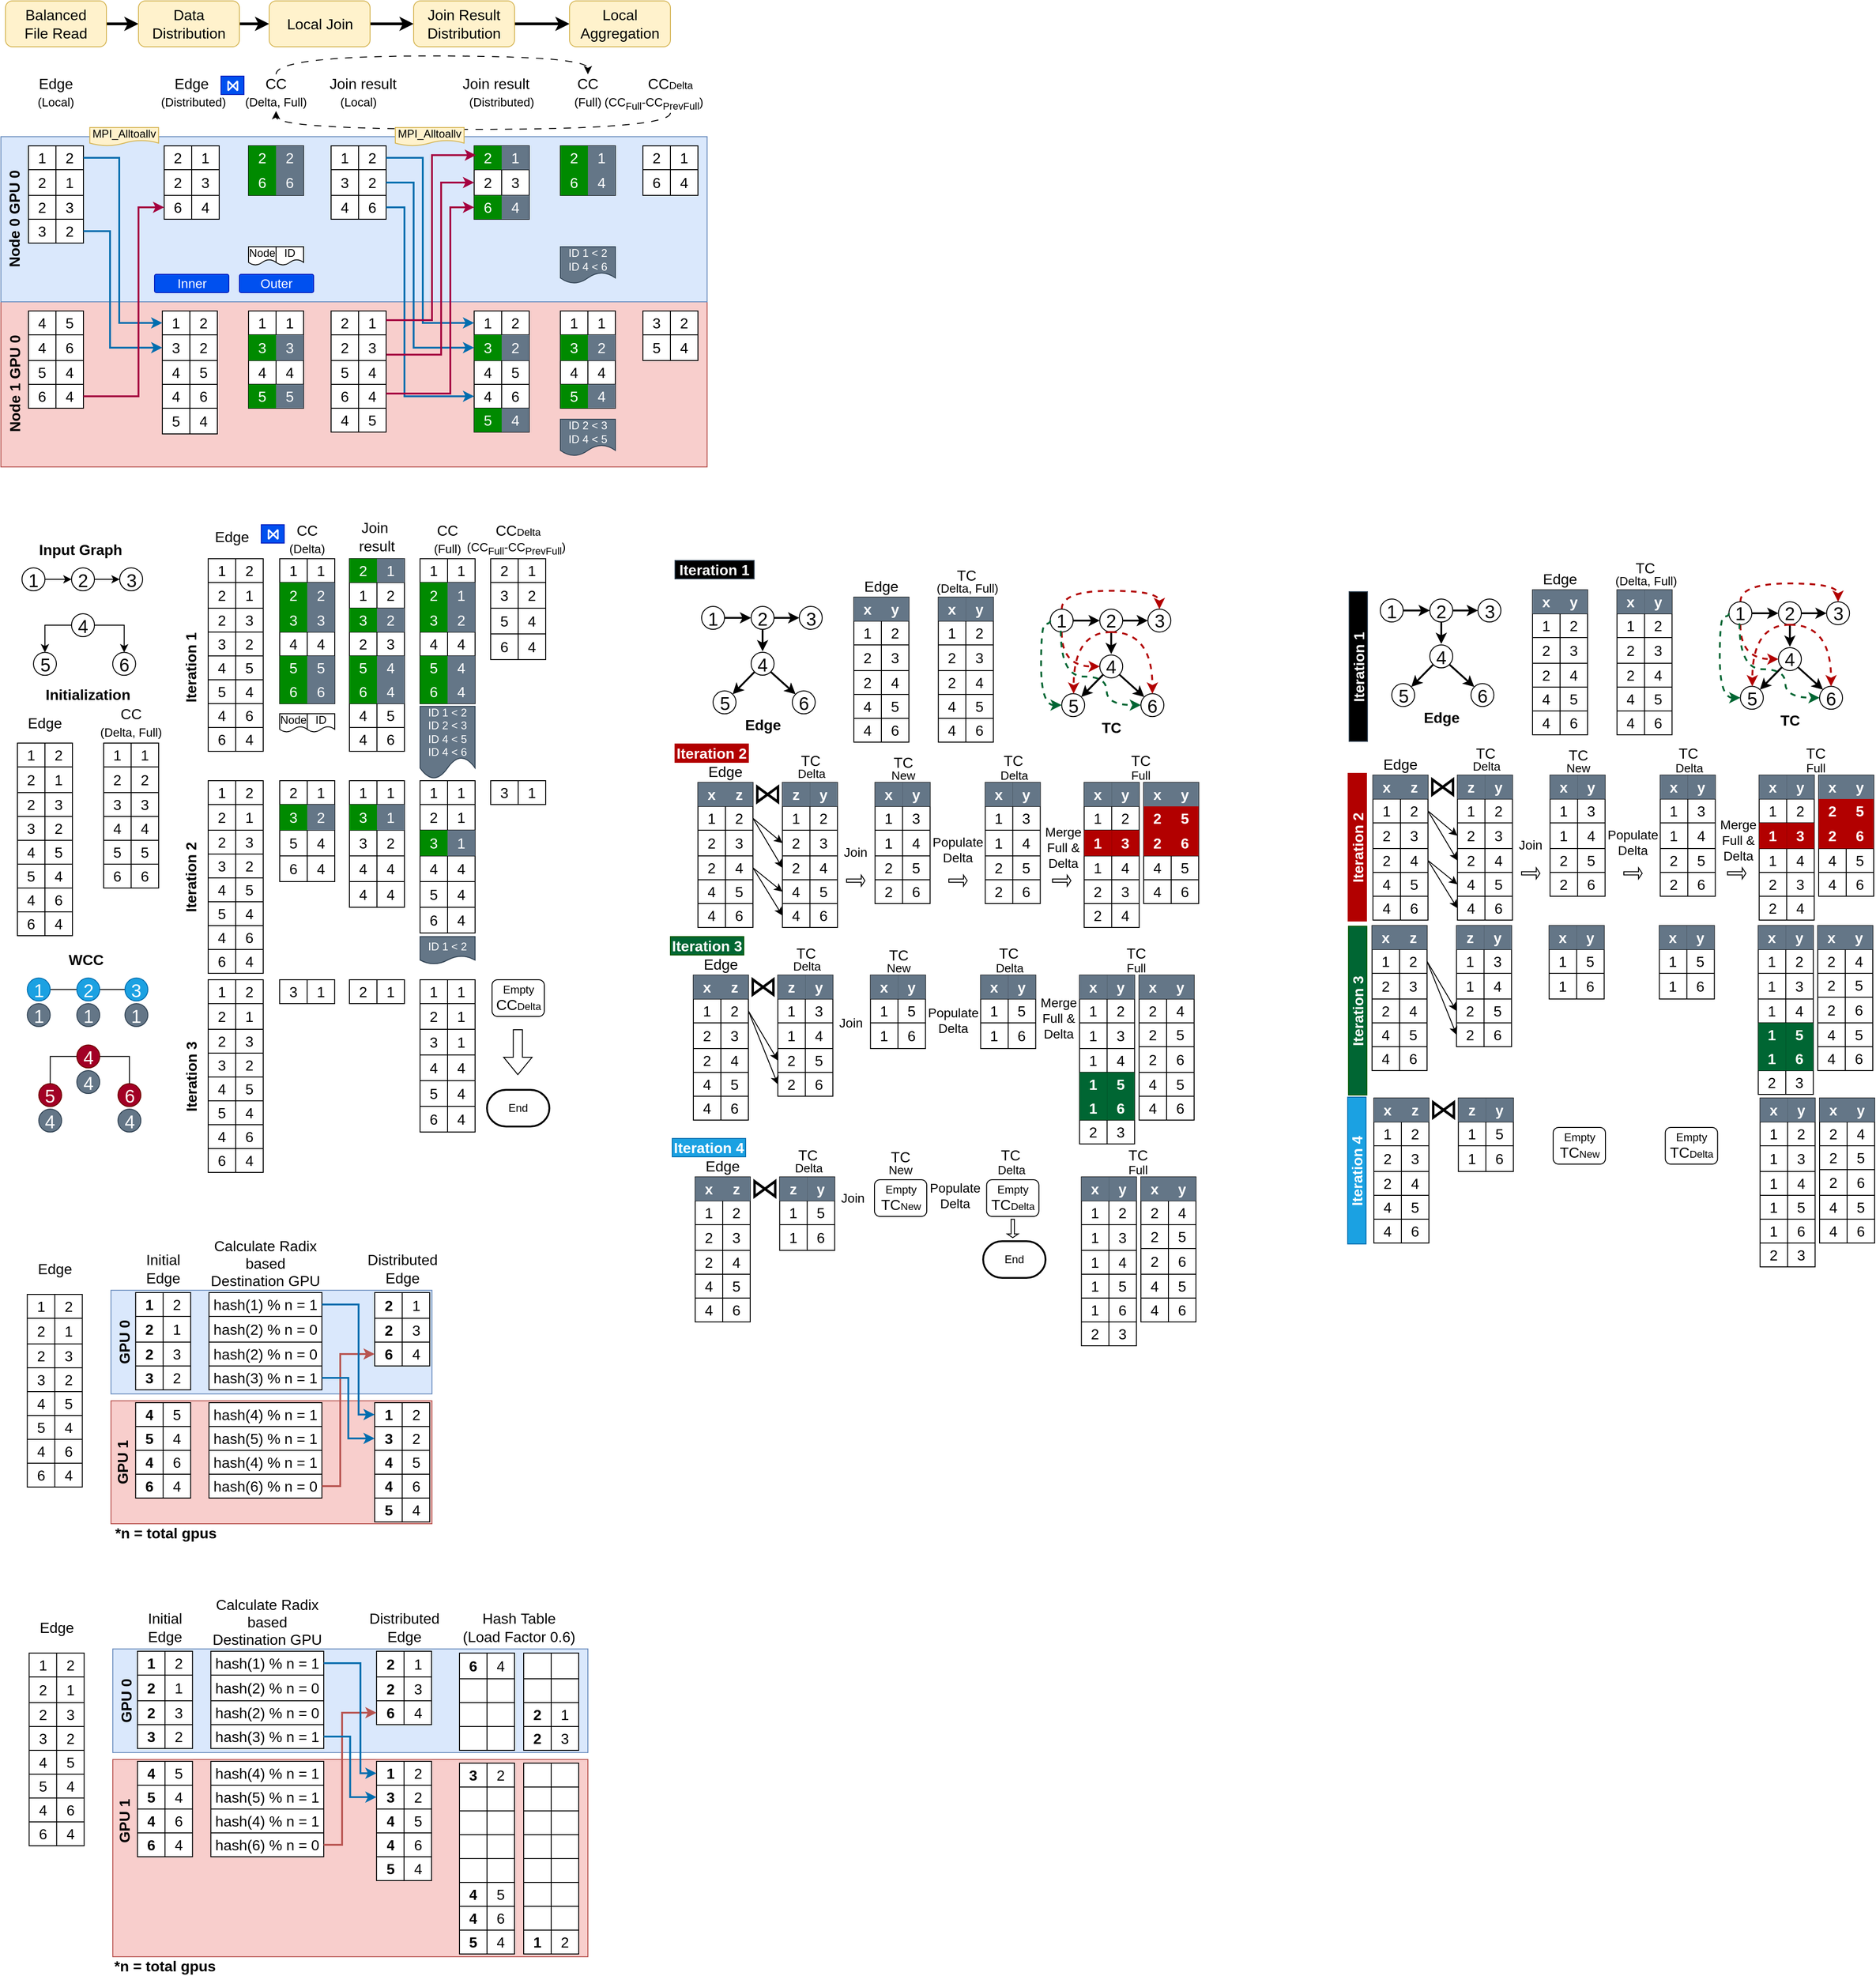 <mxfile version="26.0.14">
  <diagram name="Page-1" id="79ASWJVpfwQT944X2djE">
    <mxGraphModel dx="1320" dy="708" grid="1" gridSize="10" guides="1" tooltips="1" connect="1" arrows="1" fold="1" page="1" pageScale="1" pageWidth="850" pageHeight="1100" math="0" shadow="0">
      <root>
        <mxCell id="0" />
        <mxCell id="1" parent="0" />
        <mxCell id="OZYLNpze6KhzjK43ZuWf-164" value="" style="rounded=0;whiteSpace=wrap;html=1;fillColor=#f8cecc;strokeColor=#b85450;" parent="1" vertex="1">
          <mxGeometry x="130" y="1648" width="350" height="134" as="geometry" />
        </mxCell>
        <mxCell id="OZYLNpze6KhzjK43ZuWf-163" value="" style="rounded=0;whiteSpace=wrap;html=1;fillColor=#dae8fc;strokeColor=#6c8ebf;" parent="1" vertex="1">
          <mxGeometry x="130" y="1527.47" width="350" height="113" as="geometry" />
        </mxCell>
        <mxCell id="SnXfCUuTCeVSRkXIkkFU-98" value="" style="rounded=0;whiteSpace=wrap;html=1;fillColor=#f8cecc;strokeColor=#b85450;" parent="1" vertex="1">
          <mxGeometry x="10" y="450" width="770" height="180" as="geometry" />
        </mxCell>
        <mxCell id="SnXfCUuTCeVSRkXIkkFU-90" value="" style="rounded=0;whiteSpace=wrap;html=1;fillColor=#dae8fc;strokeColor=#6c8ebf;" parent="1" vertex="1">
          <mxGeometry x="10" y="270" width="770" height="180" as="geometry" />
        </mxCell>
        <mxCell id="HkPxLdzzHPnUdWTfFzcf-1" value="" style="shape=table;startSize=0;container=1;collapsible=0;childLayout=tableLayout;fontSize=16;" parent="1" vertex="1">
          <mxGeometry x="40" y="280" width="60" height="106" as="geometry" />
        </mxCell>
        <mxCell id="HkPxLdzzHPnUdWTfFzcf-23" style="shape=tableRow;horizontal=0;startSize=0;swimlaneHead=0;swimlaneBody=0;strokeColor=inherit;top=0;left=0;bottom=0;right=0;collapsible=0;dropTarget=0;fillColor=none;points=[[0,0.5],[1,0.5]];portConstraint=eastwest;fontSize=16;" parent="HkPxLdzzHPnUdWTfFzcf-1" vertex="1">
          <mxGeometry width="60" height="26" as="geometry" />
        </mxCell>
        <mxCell id="HkPxLdzzHPnUdWTfFzcf-24" value="1" style="shape=partialRectangle;html=1;whiteSpace=wrap;connectable=0;strokeColor=inherit;overflow=hidden;fillColor=none;top=0;left=0;bottom=0;right=0;pointerEvents=1;fontSize=16;" parent="HkPxLdzzHPnUdWTfFzcf-23" vertex="1">
          <mxGeometry width="30" height="26" as="geometry">
            <mxRectangle width="30" height="26" as="alternateBounds" />
          </mxGeometry>
        </mxCell>
        <mxCell id="HkPxLdzzHPnUdWTfFzcf-25" value="2" style="shape=partialRectangle;html=1;whiteSpace=wrap;connectable=0;strokeColor=inherit;overflow=hidden;fillColor=none;top=0;left=0;bottom=0;right=0;pointerEvents=1;fontSize=16;" parent="HkPxLdzzHPnUdWTfFzcf-23" vertex="1">
          <mxGeometry x="30" width="30" height="26" as="geometry">
            <mxRectangle width="30" height="26" as="alternateBounds" />
          </mxGeometry>
        </mxCell>
        <mxCell id="HkPxLdzzHPnUdWTfFzcf-20" style="shape=tableRow;horizontal=0;startSize=0;swimlaneHead=0;swimlaneBody=0;strokeColor=inherit;top=0;left=0;bottom=0;right=0;collapsible=0;dropTarget=0;fillColor=none;points=[[0,0.5],[1,0.5]];portConstraint=eastwest;fontSize=16;" parent="HkPxLdzzHPnUdWTfFzcf-1" vertex="1">
          <mxGeometry y="26" width="60" height="28" as="geometry" />
        </mxCell>
        <mxCell id="HkPxLdzzHPnUdWTfFzcf-21" value="2" style="shape=partialRectangle;html=1;whiteSpace=wrap;connectable=0;strokeColor=inherit;overflow=hidden;fillColor=none;top=0;left=0;bottom=0;right=0;pointerEvents=1;fontSize=16;" parent="HkPxLdzzHPnUdWTfFzcf-20" vertex="1">
          <mxGeometry width="30" height="28" as="geometry">
            <mxRectangle width="30" height="28" as="alternateBounds" />
          </mxGeometry>
        </mxCell>
        <mxCell id="HkPxLdzzHPnUdWTfFzcf-22" value="1" style="shape=partialRectangle;html=1;whiteSpace=wrap;connectable=0;strokeColor=inherit;overflow=hidden;fillColor=none;top=0;left=0;bottom=0;right=0;pointerEvents=1;fontSize=16;" parent="HkPxLdzzHPnUdWTfFzcf-20" vertex="1">
          <mxGeometry x="30" width="30" height="28" as="geometry">
            <mxRectangle width="30" height="28" as="alternateBounds" />
          </mxGeometry>
        </mxCell>
        <mxCell id="HkPxLdzzHPnUdWTfFzcf-17" style="shape=tableRow;horizontal=0;startSize=0;swimlaneHead=0;swimlaneBody=0;strokeColor=inherit;top=0;left=0;bottom=0;right=0;collapsible=0;dropTarget=0;fillColor=none;points=[[0,0.5],[1,0.5]];portConstraint=eastwest;fontSize=16;" parent="HkPxLdzzHPnUdWTfFzcf-1" vertex="1">
          <mxGeometry y="54" width="60" height="26" as="geometry" />
        </mxCell>
        <mxCell id="HkPxLdzzHPnUdWTfFzcf-18" value="2" style="shape=partialRectangle;html=1;whiteSpace=wrap;connectable=0;strokeColor=inherit;overflow=hidden;fillColor=none;top=0;left=0;bottom=0;right=0;pointerEvents=1;fontSize=16;" parent="HkPxLdzzHPnUdWTfFzcf-17" vertex="1">
          <mxGeometry width="30" height="26" as="geometry">
            <mxRectangle width="30" height="26" as="alternateBounds" />
          </mxGeometry>
        </mxCell>
        <mxCell id="HkPxLdzzHPnUdWTfFzcf-19" value="3" style="shape=partialRectangle;html=1;whiteSpace=wrap;connectable=0;strokeColor=inherit;overflow=hidden;fillColor=none;top=0;left=0;bottom=0;right=0;pointerEvents=1;fontSize=16;" parent="HkPxLdzzHPnUdWTfFzcf-17" vertex="1">
          <mxGeometry x="30" width="30" height="26" as="geometry">
            <mxRectangle width="30" height="26" as="alternateBounds" />
          </mxGeometry>
        </mxCell>
        <mxCell id="HkPxLdzzHPnUdWTfFzcf-2" value="" style="shape=tableRow;horizontal=0;startSize=0;swimlaneHead=0;swimlaneBody=0;strokeColor=inherit;top=0;left=0;bottom=0;right=0;collapsible=0;dropTarget=0;fillColor=none;points=[[0,0.5],[1,0.5]];portConstraint=eastwest;fontSize=16;" parent="HkPxLdzzHPnUdWTfFzcf-1" vertex="1">
          <mxGeometry y="80" width="60" height="26" as="geometry" />
        </mxCell>
        <mxCell id="HkPxLdzzHPnUdWTfFzcf-14" value="3" style="shape=partialRectangle;html=1;whiteSpace=wrap;connectable=0;strokeColor=inherit;overflow=hidden;fillColor=none;top=0;left=0;bottom=0;right=0;pointerEvents=1;fontSize=16;" parent="HkPxLdzzHPnUdWTfFzcf-2" vertex="1">
          <mxGeometry width="30" height="26" as="geometry">
            <mxRectangle width="30" height="26" as="alternateBounds" />
          </mxGeometry>
        </mxCell>
        <mxCell id="HkPxLdzzHPnUdWTfFzcf-3" value="2" style="shape=partialRectangle;html=1;whiteSpace=wrap;connectable=0;strokeColor=inherit;overflow=hidden;fillColor=none;top=0;left=0;bottom=0;right=0;pointerEvents=1;fontSize=16;" parent="HkPxLdzzHPnUdWTfFzcf-2" vertex="1">
          <mxGeometry x="30" width="30" height="26" as="geometry">
            <mxRectangle width="30" height="26" as="alternateBounds" />
          </mxGeometry>
        </mxCell>
        <mxCell id="HkPxLdzzHPnUdWTfFzcf-26" value="" style="shape=table;startSize=0;container=1;collapsible=0;childLayout=tableLayout;fontSize=16;" parent="1" vertex="1">
          <mxGeometry x="40" y="460" width="60" height="106" as="geometry" />
        </mxCell>
        <mxCell id="HkPxLdzzHPnUdWTfFzcf-27" style="shape=tableRow;horizontal=0;startSize=0;swimlaneHead=0;swimlaneBody=0;strokeColor=inherit;top=0;left=0;bottom=0;right=0;collapsible=0;dropTarget=0;fillColor=none;points=[[0,0.5],[1,0.5]];portConstraint=eastwest;fontSize=16;" parent="HkPxLdzzHPnUdWTfFzcf-26" vertex="1">
          <mxGeometry width="60" height="26" as="geometry" />
        </mxCell>
        <mxCell id="HkPxLdzzHPnUdWTfFzcf-28" value="4" style="shape=partialRectangle;html=1;whiteSpace=wrap;connectable=0;strokeColor=inherit;overflow=hidden;fillColor=none;top=0;left=0;bottom=0;right=0;pointerEvents=1;fontSize=16;" parent="HkPxLdzzHPnUdWTfFzcf-27" vertex="1">
          <mxGeometry width="30" height="26" as="geometry">
            <mxRectangle width="30" height="26" as="alternateBounds" />
          </mxGeometry>
        </mxCell>
        <mxCell id="HkPxLdzzHPnUdWTfFzcf-29" value="5" style="shape=partialRectangle;html=1;whiteSpace=wrap;connectable=0;strokeColor=inherit;overflow=hidden;fillColor=none;top=0;left=0;bottom=0;right=0;pointerEvents=1;fontSize=16;" parent="HkPxLdzzHPnUdWTfFzcf-27" vertex="1">
          <mxGeometry x="30" width="30" height="26" as="geometry">
            <mxRectangle width="30" height="26" as="alternateBounds" />
          </mxGeometry>
        </mxCell>
        <mxCell id="HkPxLdzzHPnUdWTfFzcf-30" style="shape=tableRow;horizontal=0;startSize=0;swimlaneHead=0;swimlaneBody=0;strokeColor=inherit;top=0;left=0;bottom=0;right=0;collapsible=0;dropTarget=0;fillColor=none;points=[[0,0.5],[1,0.5]];portConstraint=eastwest;fontSize=16;" parent="HkPxLdzzHPnUdWTfFzcf-26" vertex="1">
          <mxGeometry y="26" width="60" height="28" as="geometry" />
        </mxCell>
        <mxCell id="HkPxLdzzHPnUdWTfFzcf-31" value="4" style="shape=partialRectangle;html=1;whiteSpace=wrap;connectable=0;strokeColor=inherit;overflow=hidden;fillColor=none;top=0;left=0;bottom=0;right=0;pointerEvents=1;fontSize=16;" parent="HkPxLdzzHPnUdWTfFzcf-30" vertex="1">
          <mxGeometry width="30" height="28" as="geometry">
            <mxRectangle width="30" height="28" as="alternateBounds" />
          </mxGeometry>
        </mxCell>
        <mxCell id="HkPxLdzzHPnUdWTfFzcf-32" value="6" style="shape=partialRectangle;html=1;whiteSpace=wrap;connectable=0;strokeColor=inherit;overflow=hidden;fillColor=none;top=0;left=0;bottom=0;right=0;pointerEvents=1;fontSize=16;" parent="HkPxLdzzHPnUdWTfFzcf-30" vertex="1">
          <mxGeometry x="30" width="30" height="28" as="geometry">
            <mxRectangle width="30" height="28" as="alternateBounds" />
          </mxGeometry>
        </mxCell>
        <mxCell id="HkPxLdzzHPnUdWTfFzcf-33" style="shape=tableRow;horizontal=0;startSize=0;swimlaneHead=0;swimlaneBody=0;strokeColor=inherit;top=0;left=0;bottom=0;right=0;collapsible=0;dropTarget=0;fillColor=none;points=[[0,0.5],[1,0.5]];portConstraint=eastwest;fontSize=16;" parent="HkPxLdzzHPnUdWTfFzcf-26" vertex="1">
          <mxGeometry y="54" width="60" height="26" as="geometry" />
        </mxCell>
        <mxCell id="HkPxLdzzHPnUdWTfFzcf-34" value="5" style="shape=partialRectangle;html=1;whiteSpace=wrap;connectable=0;strokeColor=inherit;overflow=hidden;fillColor=none;top=0;left=0;bottom=0;right=0;pointerEvents=1;fontSize=16;" parent="HkPxLdzzHPnUdWTfFzcf-33" vertex="1">
          <mxGeometry width="30" height="26" as="geometry">
            <mxRectangle width="30" height="26" as="alternateBounds" />
          </mxGeometry>
        </mxCell>
        <mxCell id="HkPxLdzzHPnUdWTfFzcf-35" value="4" style="shape=partialRectangle;html=1;whiteSpace=wrap;connectable=0;strokeColor=inherit;overflow=hidden;fillColor=none;top=0;left=0;bottom=0;right=0;pointerEvents=1;fontSize=16;" parent="HkPxLdzzHPnUdWTfFzcf-33" vertex="1">
          <mxGeometry x="30" width="30" height="26" as="geometry">
            <mxRectangle width="30" height="26" as="alternateBounds" />
          </mxGeometry>
        </mxCell>
        <mxCell id="HkPxLdzzHPnUdWTfFzcf-36" value="" style="shape=tableRow;horizontal=0;startSize=0;swimlaneHead=0;swimlaneBody=0;strokeColor=inherit;top=0;left=0;bottom=0;right=0;collapsible=0;dropTarget=0;fillColor=none;points=[[0,0.5],[1,0.5]];portConstraint=eastwest;fontSize=16;" parent="HkPxLdzzHPnUdWTfFzcf-26" vertex="1">
          <mxGeometry y="80" width="60" height="26" as="geometry" />
        </mxCell>
        <mxCell id="HkPxLdzzHPnUdWTfFzcf-37" value="6" style="shape=partialRectangle;html=1;whiteSpace=wrap;connectable=0;strokeColor=inherit;overflow=hidden;fillColor=none;top=0;left=0;bottom=0;right=0;pointerEvents=1;fontSize=16;" parent="HkPxLdzzHPnUdWTfFzcf-36" vertex="1">
          <mxGeometry width="30" height="26" as="geometry">
            <mxRectangle width="30" height="26" as="alternateBounds" />
          </mxGeometry>
        </mxCell>
        <mxCell id="HkPxLdzzHPnUdWTfFzcf-38" value="4" style="shape=partialRectangle;html=1;whiteSpace=wrap;connectable=0;strokeColor=inherit;overflow=hidden;fillColor=none;top=0;left=0;bottom=0;right=0;pointerEvents=1;fontSize=16;" parent="HkPxLdzzHPnUdWTfFzcf-36" vertex="1">
          <mxGeometry x="30" width="30" height="26" as="geometry">
            <mxRectangle width="30" height="26" as="alternateBounds" />
          </mxGeometry>
        </mxCell>
        <mxCell id="HkPxLdzzHPnUdWTfFzcf-45" value="" style="shape=table;startSize=0;container=1;collapsible=0;childLayout=tableLayout;fontSize=16;" parent="1" vertex="1">
          <mxGeometry x="188" y="280" width="60" height="80" as="geometry" />
        </mxCell>
        <mxCell id="HkPxLdzzHPnUdWTfFzcf-46" style="shape=tableRow;horizontal=0;startSize=0;swimlaneHead=0;swimlaneBody=0;strokeColor=inherit;top=0;left=0;bottom=0;right=0;collapsible=0;dropTarget=0;fillColor=none;points=[[0,0.5],[1,0.5]];portConstraint=eastwest;fontSize=16;" parent="HkPxLdzzHPnUdWTfFzcf-45" vertex="1">
          <mxGeometry width="60" height="26" as="geometry" />
        </mxCell>
        <mxCell id="HkPxLdzzHPnUdWTfFzcf-47" value="2" style="shape=partialRectangle;html=1;whiteSpace=wrap;connectable=0;strokeColor=inherit;overflow=hidden;fillColor=none;top=0;left=0;bottom=0;right=0;pointerEvents=1;fontSize=16;" parent="HkPxLdzzHPnUdWTfFzcf-46" vertex="1">
          <mxGeometry width="30" height="26" as="geometry">
            <mxRectangle width="30" height="26" as="alternateBounds" />
          </mxGeometry>
        </mxCell>
        <mxCell id="HkPxLdzzHPnUdWTfFzcf-48" value="1" style="shape=partialRectangle;html=1;whiteSpace=wrap;connectable=0;strokeColor=inherit;overflow=hidden;fillColor=none;top=0;left=0;bottom=0;right=0;pointerEvents=1;fontSize=16;" parent="HkPxLdzzHPnUdWTfFzcf-46" vertex="1">
          <mxGeometry x="30" width="30" height="26" as="geometry">
            <mxRectangle width="30" height="26" as="alternateBounds" />
          </mxGeometry>
        </mxCell>
        <mxCell id="HkPxLdzzHPnUdWTfFzcf-49" style="shape=tableRow;horizontal=0;startSize=0;swimlaneHead=0;swimlaneBody=0;strokeColor=inherit;top=0;left=0;bottom=0;right=0;collapsible=0;dropTarget=0;fillColor=none;points=[[0,0.5],[1,0.5]];portConstraint=eastwest;fontSize=16;" parent="HkPxLdzzHPnUdWTfFzcf-45" vertex="1">
          <mxGeometry y="26" width="60" height="28" as="geometry" />
        </mxCell>
        <mxCell id="HkPxLdzzHPnUdWTfFzcf-50" value="2" style="shape=partialRectangle;html=1;whiteSpace=wrap;connectable=0;strokeColor=inherit;overflow=hidden;fillColor=none;top=0;left=0;bottom=0;right=0;pointerEvents=1;fontSize=16;" parent="HkPxLdzzHPnUdWTfFzcf-49" vertex="1">
          <mxGeometry width="30" height="28" as="geometry">
            <mxRectangle width="30" height="28" as="alternateBounds" />
          </mxGeometry>
        </mxCell>
        <mxCell id="HkPxLdzzHPnUdWTfFzcf-51" value="3" style="shape=partialRectangle;html=1;whiteSpace=wrap;connectable=0;strokeColor=inherit;overflow=hidden;fillColor=none;top=0;left=0;bottom=0;right=0;pointerEvents=1;fontSize=16;" parent="HkPxLdzzHPnUdWTfFzcf-49" vertex="1">
          <mxGeometry x="30" width="30" height="28" as="geometry">
            <mxRectangle width="30" height="28" as="alternateBounds" />
          </mxGeometry>
        </mxCell>
        <mxCell id="HkPxLdzzHPnUdWTfFzcf-52" style="shape=tableRow;horizontal=0;startSize=0;swimlaneHead=0;swimlaneBody=0;strokeColor=inherit;top=0;left=0;bottom=0;right=0;collapsible=0;dropTarget=0;fillColor=none;points=[[0,0.5],[1,0.5]];portConstraint=eastwest;fontSize=16;" parent="HkPxLdzzHPnUdWTfFzcf-45" vertex="1">
          <mxGeometry y="54" width="60" height="26" as="geometry" />
        </mxCell>
        <mxCell id="HkPxLdzzHPnUdWTfFzcf-53" value="6" style="shape=partialRectangle;html=1;whiteSpace=wrap;connectable=0;strokeColor=inherit;overflow=hidden;fillColor=none;top=0;left=0;bottom=0;right=0;pointerEvents=1;fontSize=16;" parent="HkPxLdzzHPnUdWTfFzcf-52" vertex="1">
          <mxGeometry width="30" height="26" as="geometry">
            <mxRectangle width="30" height="26" as="alternateBounds" />
          </mxGeometry>
        </mxCell>
        <mxCell id="HkPxLdzzHPnUdWTfFzcf-54" value="4" style="shape=partialRectangle;html=1;whiteSpace=wrap;connectable=0;strokeColor=inherit;overflow=hidden;fillColor=none;top=0;left=0;bottom=0;right=0;pointerEvents=1;fontSize=16;" parent="HkPxLdzzHPnUdWTfFzcf-52" vertex="1">
          <mxGeometry x="30" width="30" height="26" as="geometry">
            <mxRectangle width="30" height="26" as="alternateBounds" />
          </mxGeometry>
        </mxCell>
        <mxCell id="HkPxLdzzHPnUdWTfFzcf-61" value="" style="shape=table;startSize=0;container=1;collapsible=0;childLayout=tableLayout;fontSize=16;" parent="1" vertex="1">
          <mxGeometry x="186" y="460" width="60" height="134" as="geometry" />
        </mxCell>
        <mxCell id="HkPxLdzzHPnUdWTfFzcf-62" style="shape=tableRow;horizontal=0;startSize=0;swimlaneHead=0;swimlaneBody=0;strokeColor=inherit;top=0;left=0;bottom=0;right=0;collapsible=0;dropTarget=0;fillColor=none;points=[[0,0.5],[1,0.5]];portConstraint=eastwest;fontSize=16;" parent="HkPxLdzzHPnUdWTfFzcf-61" vertex="1">
          <mxGeometry width="60" height="26" as="geometry" />
        </mxCell>
        <mxCell id="HkPxLdzzHPnUdWTfFzcf-63" value="1" style="shape=partialRectangle;html=1;whiteSpace=wrap;connectable=0;strokeColor=inherit;overflow=hidden;fillColor=none;top=0;left=0;bottom=0;right=0;pointerEvents=1;fontSize=16;" parent="HkPxLdzzHPnUdWTfFzcf-62" vertex="1">
          <mxGeometry width="30" height="26" as="geometry">
            <mxRectangle width="30" height="26" as="alternateBounds" />
          </mxGeometry>
        </mxCell>
        <mxCell id="HkPxLdzzHPnUdWTfFzcf-64" value="2" style="shape=partialRectangle;html=1;whiteSpace=wrap;connectable=0;strokeColor=inherit;overflow=hidden;fillColor=none;top=0;left=0;bottom=0;right=0;pointerEvents=1;fontSize=16;" parent="HkPxLdzzHPnUdWTfFzcf-62" vertex="1">
          <mxGeometry x="30" width="30" height="26" as="geometry">
            <mxRectangle width="30" height="26" as="alternateBounds" />
          </mxGeometry>
        </mxCell>
        <mxCell id="HkPxLdzzHPnUdWTfFzcf-65" style="shape=tableRow;horizontal=0;startSize=0;swimlaneHead=0;swimlaneBody=0;strokeColor=inherit;top=0;left=0;bottom=0;right=0;collapsible=0;dropTarget=0;fillColor=none;points=[[0,0.5],[1,0.5]];portConstraint=eastwest;fontSize=16;" parent="HkPxLdzzHPnUdWTfFzcf-61" vertex="1">
          <mxGeometry y="26" width="60" height="28" as="geometry" />
        </mxCell>
        <mxCell id="HkPxLdzzHPnUdWTfFzcf-66" value="3" style="shape=partialRectangle;html=1;whiteSpace=wrap;connectable=0;strokeColor=inherit;overflow=hidden;fillColor=none;top=0;left=0;bottom=0;right=0;pointerEvents=1;fontSize=16;" parent="HkPxLdzzHPnUdWTfFzcf-65" vertex="1">
          <mxGeometry width="30" height="28" as="geometry">
            <mxRectangle width="30" height="28" as="alternateBounds" />
          </mxGeometry>
        </mxCell>
        <mxCell id="HkPxLdzzHPnUdWTfFzcf-67" value="2" style="shape=partialRectangle;html=1;whiteSpace=wrap;connectable=0;strokeColor=inherit;overflow=hidden;fillColor=none;top=0;left=0;bottom=0;right=0;pointerEvents=1;fontSize=16;" parent="HkPxLdzzHPnUdWTfFzcf-65" vertex="1">
          <mxGeometry x="30" width="30" height="28" as="geometry">
            <mxRectangle width="30" height="28" as="alternateBounds" />
          </mxGeometry>
        </mxCell>
        <mxCell id="HkPxLdzzHPnUdWTfFzcf-68" style="shape=tableRow;horizontal=0;startSize=0;swimlaneHead=0;swimlaneBody=0;strokeColor=inherit;top=0;left=0;bottom=0;right=0;collapsible=0;dropTarget=0;fillColor=none;points=[[0,0.5],[1,0.5]];portConstraint=eastwest;fontSize=16;" parent="HkPxLdzzHPnUdWTfFzcf-61" vertex="1">
          <mxGeometry y="54" width="60" height="26" as="geometry" />
        </mxCell>
        <mxCell id="HkPxLdzzHPnUdWTfFzcf-69" value="4" style="shape=partialRectangle;html=1;whiteSpace=wrap;connectable=0;strokeColor=inherit;overflow=hidden;fillColor=none;top=0;left=0;bottom=0;right=0;pointerEvents=1;fontSize=16;" parent="HkPxLdzzHPnUdWTfFzcf-68" vertex="1">
          <mxGeometry width="30" height="26" as="geometry">
            <mxRectangle width="30" height="26" as="alternateBounds" />
          </mxGeometry>
        </mxCell>
        <mxCell id="HkPxLdzzHPnUdWTfFzcf-70" value="5" style="shape=partialRectangle;html=1;whiteSpace=wrap;connectable=0;strokeColor=inherit;overflow=hidden;fillColor=none;top=0;left=0;bottom=0;right=0;pointerEvents=1;fontSize=16;" parent="HkPxLdzzHPnUdWTfFzcf-68" vertex="1">
          <mxGeometry x="30" width="30" height="26" as="geometry">
            <mxRectangle width="30" height="26" as="alternateBounds" />
          </mxGeometry>
        </mxCell>
        <mxCell id="HkPxLdzzHPnUdWTfFzcf-71" value="" style="shape=tableRow;horizontal=0;startSize=0;swimlaneHead=0;swimlaneBody=0;strokeColor=inherit;top=0;left=0;bottom=0;right=0;collapsible=0;dropTarget=0;fillColor=none;points=[[0,0.5],[1,0.5]];portConstraint=eastwest;fontSize=16;" parent="HkPxLdzzHPnUdWTfFzcf-61" vertex="1">
          <mxGeometry y="80" width="60" height="26" as="geometry" />
        </mxCell>
        <mxCell id="HkPxLdzzHPnUdWTfFzcf-72" value="4" style="shape=partialRectangle;html=1;whiteSpace=wrap;connectable=0;strokeColor=inherit;overflow=hidden;fillColor=none;top=0;left=0;bottom=0;right=0;pointerEvents=1;fontSize=16;" parent="HkPxLdzzHPnUdWTfFzcf-71" vertex="1">
          <mxGeometry width="30" height="26" as="geometry">
            <mxRectangle width="30" height="26" as="alternateBounds" />
          </mxGeometry>
        </mxCell>
        <mxCell id="HkPxLdzzHPnUdWTfFzcf-73" value="6" style="shape=partialRectangle;html=1;whiteSpace=wrap;connectable=0;strokeColor=inherit;overflow=hidden;fillColor=none;top=0;left=0;bottom=0;right=0;pointerEvents=1;fontSize=16;" parent="HkPxLdzzHPnUdWTfFzcf-71" vertex="1">
          <mxGeometry x="30" width="30" height="26" as="geometry">
            <mxRectangle width="30" height="26" as="alternateBounds" />
          </mxGeometry>
        </mxCell>
        <mxCell id="HkPxLdzzHPnUdWTfFzcf-74" value="" style="shape=tableRow;horizontal=0;startSize=0;swimlaneHead=0;swimlaneBody=0;strokeColor=inherit;top=0;left=0;bottom=0;right=0;collapsible=0;dropTarget=0;fillColor=none;points=[[0,0.5],[1,0.5]];portConstraint=eastwest;fontSize=16;" parent="HkPxLdzzHPnUdWTfFzcf-61" vertex="1">
          <mxGeometry y="106" width="60" height="28" as="geometry" />
        </mxCell>
        <mxCell id="HkPxLdzzHPnUdWTfFzcf-75" value="5" style="shape=partialRectangle;html=1;whiteSpace=wrap;connectable=0;strokeColor=inherit;overflow=hidden;fillColor=none;top=0;left=0;bottom=0;right=0;pointerEvents=1;fontSize=16;" parent="HkPxLdzzHPnUdWTfFzcf-74" vertex="1">
          <mxGeometry width="30" height="28" as="geometry">
            <mxRectangle width="30" height="28" as="alternateBounds" />
          </mxGeometry>
        </mxCell>
        <mxCell id="HkPxLdzzHPnUdWTfFzcf-76" value="4" style="shape=partialRectangle;html=1;whiteSpace=wrap;connectable=0;strokeColor=inherit;overflow=hidden;fillColor=none;top=0;left=0;bottom=0;right=0;pointerEvents=1;fontSize=16;" parent="HkPxLdzzHPnUdWTfFzcf-74" vertex="1">
          <mxGeometry x="30" width="30" height="28" as="geometry">
            <mxRectangle width="30" height="28" as="alternateBounds" />
          </mxGeometry>
        </mxCell>
        <mxCell id="HkPxLdzzHPnUdWTfFzcf-80" style="edgeStyle=orthogonalEdgeStyle;rounded=0;orthogonalLoop=1;jettySize=auto;html=1;exitX=1;exitY=0.5;exitDx=0;exitDy=0;fillColor=#1ba1e2;strokeColor=#006EAF;strokeWidth=2;" parent="1" source="HkPxLdzzHPnUdWTfFzcf-23" target="HkPxLdzzHPnUdWTfFzcf-62" edge="1">
          <mxGeometry relative="1" as="geometry">
            <mxPoint x="119" y="293" as="sourcePoint" />
            <Array as="points">
              <mxPoint x="139" y="293" />
              <mxPoint x="139" y="473" />
            </Array>
          </mxGeometry>
        </mxCell>
        <mxCell id="HkPxLdzzHPnUdWTfFzcf-81" style="edgeStyle=orthogonalEdgeStyle;rounded=0;orthogonalLoop=1;jettySize=auto;html=1;exitX=1;exitY=0.5;exitDx=0;exitDy=0;fillColor=#1ba1e2;strokeColor=#006EAF;strokeWidth=2;entryX=0;entryY=0.5;entryDx=0;entryDy=0;" parent="1" source="HkPxLdzzHPnUdWTfFzcf-2" target="HkPxLdzzHPnUdWTfFzcf-65" edge="1">
          <mxGeometry relative="1" as="geometry">
            <mxPoint x="119" y="373" as="sourcePoint" />
            <mxPoint x="168" y="483" as="targetPoint" />
            <Array as="points">
              <mxPoint x="129" y="373" />
              <mxPoint x="129" y="500" />
            </Array>
          </mxGeometry>
        </mxCell>
        <mxCell id="HkPxLdzzHPnUdWTfFzcf-85" style="edgeStyle=orthogonalEdgeStyle;rounded=0;orthogonalLoop=1;jettySize=auto;html=1;fillColor=#d80073;strokeColor=#A50040;strokeWidth=2;entryX=0;entryY=0.5;entryDx=0;entryDy=0;exitX=1;exitY=0.5;exitDx=0;exitDy=0;" parent="1" source="HkPxLdzzHPnUdWTfFzcf-36" target="HkPxLdzzHPnUdWTfFzcf-52" edge="1">
          <mxGeometry relative="1" as="geometry">
            <mxPoint x="110" y="540" as="sourcePoint" />
            <mxPoint x="188" y="373" as="targetPoint" />
            <Array as="points">
              <mxPoint x="160" y="553" />
              <mxPoint x="160" y="347" />
            </Array>
          </mxGeometry>
        </mxCell>
        <mxCell id="HkPxLdzzHPnUdWTfFzcf-87" value="" style="shape=table;startSize=0;container=1;collapsible=0;childLayout=tableLayout;fontSize=16;" parent="1" vertex="1">
          <mxGeometry x="280" y="280" width="60" height="54" as="geometry" />
        </mxCell>
        <mxCell id="HkPxLdzzHPnUdWTfFzcf-88" style="shape=tableRow;horizontal=0;startSize=0;swimlaneHead=0;swimlaneBody=0;strokeColor=inherit;top=0;left=0;bottom=0;right=0;collapsible=0;dropTarget=0;fillColor=none;points=[[0,0.5],[1,0.5]];portConstraint=eastwest;fontSize=16;" parent="HkPxLdzzHPnUdWTfFzcf-87" vertex="1">
          <mxGeometry width="60" height="26" as="geometry" />
        </mxCell>
        <mxCell id="HkPxLdzzHPnUdWTfFzcf-89" value="2" style="shape=partialRectangle;html=1;whiteSpace=wrap;connectable=0;strokeColor=#005700;overflow=hidden;fillColor=#008a00;top=0;left=0;bottom=0;right=0;pointerEvents=1;fontSize=16;labelBorderColor=none;labelBackgroundColor=none;fontStyle=0;fontColor=#ffffff;" parent="HkPxLdzzHPnUdWTfFzcf-88" vertex="1">
          <mxGeometry width="30" height="26" as="geometry">
            <mxRectangle width="30" height="26" as="alternateBounds" />
          </mxGeometry>
        </mxCell>
        <mxCell id="HkPxLdzzHPnUdWTfFzcf-90" value="2" style="shape=partialRectangle;html=1;whiteSpace=wrap;connectable=0;strokeColor=#314354;overflow=hidden;fillColor=#647687;top=0;left=0;bottom=0;right=0;pointerEvents=1;fontSize=16;labelBorderColor=none;labelBackgroundColor=none;fontStyle=0;fontColor=#ffffff;" parent="HkPxLdzzHPnUdWTfFzcf-88" vertex="1">
          <mxGeometry x="30" width="30" height="26" as="geometry">
            <mxRectangle width="30" height="26" as="alternateBounds" />
          </mxGeometry>
        </mxCell>
        <mxCell id="HkPxLdzzHPnUdWTfFzcf-91" style="shape=tableRow;horizontal=0;startSize=0;swimlaneHead=0;swimlaneBody=0;strokeColor=inherit;top=0;left=0;bottom=0;right=0;collapsible=0;dropTarget=0;fillColor=none;points=[[0,0.5],[1,0.5]];portConstraint=eastwest;fontSize=16;" parent="HkPxLdzzHPnUdWTfFzcf-87" vertex="1">
          <mxGeometry y="26" width="60" height="28" as="geometry" />
        </mxCell>
        <mxCell id="HkPxLdzzHPnUdWTfFzcf-92" value="6" style="shape=partialRectangle;html=1;whiteSpace=wrap;connectable=0;strokeColor=#005700;overflow=hidden;fillColor=#008a00;top=0;left=0;bottom=0;right=0;pointerEvents=1;fontSize=16;fontColor=#ffffff;" parent="HkPxLdzzHPnUdWTfFzcf-91" vertex="1">
          <mxGeometry width="30" height="28" as="geometry">
            <mxRectangle width="30" height="28" as="alternateBounds" />
          </mxGeometry>
        </mxCell>
        <mxCell id="HkPxLdzzHPnUdWTfFzcf-93" value="6" style="shape=partialRectangle;html=1;whiteSpace=wrap;connectable=0;strokeColor=#314354;overflow=hidden;fillColor=#647687;top=0;left=0;bottom=0;right=0;pointerEvents=1;fontSize=16;fontColor=#ffffff;" parent="HkPxLdzzHPnUdWTfFzcf-91" vertex="1">
          <mxGeometry x="30" width="30" height="28" as="geometry">
            <mxRectangle width="30" height="28" as="alternateBounds" />
          </mxGeometry>
        </mxCell>
        <mxCell id="HkPxLdzzHPnUdWTfFzcf-103" value="" style="shape=table;startSize=0;container=1;collapsible=0;childLayout=tableLayout;fontSize=16;" parent="1" vertex="1">
          <mxGeometry x="280" y="460" width="60" height="106" as="geometry" />
        </mxCell>
        <mxCell id="HkPxLdzzHPnUdWTfFzcf-104" style="shape=tableRow;horizontal=0;startSize=0;swimlaneHead=0;swimlaneBody=0;strokeColor=inherit;top=0;left=0;bottom=0;right=0;collapsible=0;dropTarget=0;fillColor=none;points=[[0,0.5],[1,0.5]];portConstraint=eastwest;fontSize=16;" parent="HkPxLdzzHPnUdWTfFzcf-103" vertex="1">
          <mxGeometry width="60" height="26" as="geometry" />
        </mxCell>
        <mxCell id="HkPxLdzzHPnUdWTfFzcf-105" value="1" style="shape=partialRectangle;html=1;whiteSpace=wrap;connectable=0;strokeColor=inherit;overflow=hidden;fillColor=none;top=0;left=0;bottom=0;right=0;pointerEvents=1;fontSize=16;" parent="HkPxLdzzHPnUdWTfFzcf-104" vertex="1">
          <mxGeometry width="30" height="26" as="geometry">
            <mxRectangle width="30" height="26" as="alternateBounds" />
          </mxGeometry>
        </mxCell>
        <mxCell id="HkPxLdzzHPnUdWTfFzcf-106" value="1" style="shape=partialRectangle;html=1;whiteSpace=wrap;connectable=0;strokeColor=inherit;overflow=hidden;fillColor=none;top=0;left=0;bottom=0;right=0;pointerEvents=1;fontSize=16;" parent="HkPxLdzzHPnUdWTfFzcf-104" vertex="1">
          <mxGeometry x="30" width="30" height="26" as="geometry">
            <mxRectangle width="30" height="26" as="alternateBounds" />
          </mxGeometry>
        </mxCell>
        <mxCell id="HkPxLdzzHPnUdWTfFzcf-107" style="shape=tableRow;horizontal=0;startSize=0;swimlaneHead=0;swimlaneBody=0;strokeColor=inherit;top=0;left=0;bottom=0;right=0;collapsible=0;dropTarget=0;fillColor=none;points=[[0,0.5],[1,0.5]];portConstraint=eastwest;fontSize=16;" parent="HkPxLdzzHPnUdWTfFzcf-103" vertex="1">
          <mxGeometry y="26" width="60" height="28" as="geometry" />
        </mxCell>
        <mxCell id="HkPxLdzzHPnUdWTfFzcf-108" value="3" style="shape=partialRectangle;html=1;whiteSpace=wrap;connectable=0;strokeColor=#005700;overflow=hidden;fillColor=#008a00;top=0;left=0;bottom=0;right=0;pointerEvents=1;fontSize=16;fontColor=#ffffff;" parent="HkPxLdzzHPnUdWTfFzcf-107" vertex="1">
          <mxGeometry width="30" height="28" as="geometry">
            <mxRectangle width="30" height="28" as="alternateBounds" />
          </mxGeometry>
        </mxCell>
        <mxCell id="HkPxLdzzHPnUdWTfFzcf-109" value="3" style="shape=partialRectangle;html=1;whiteSpace=wrap;connectable=0;strokeColor=#314354;overflow=hidden;fillColor=#647687;top=0;left=0;bottom=0;right=0;pointerEvents=1;fontSize=16;fontColor=#ffffff;" parent="HkPxLdzzHPnUdWTfFzcf-107" vertex="1">
          <mxGeometry x="30" width="30" height="28" as="geometry">
            <mxRectangle width="30" height="28" as="alternateBounds" />
          </mxGeometry>
        </mxCell>
        <mxCell id="HkPxLdzzHPnUdWTfFzcf-110" style="shape=tableRow;horizontal=0;startSize=0;swimlaneHead=0;swimlaneBody=0;strokeColor=inherit;top=0;left=0;bottom=0;right=0;collapsible=0;dropTarget=0;fillColor=none;points=[[0,0.5],[1,0.5]];portConstraint=eastwest;fontSize=16;" parent="HkPxLdzzHPnUdWTfFzcf-103" vertex="1">
          <mxGeometry y="54" width="60" height="26" as="geometry" />
        </mxCell>
        <mxCell id="HkPxLdzzHPnUdWTfFzcf-111" value="4" style="shape=partialRectangle;html=1;whiteSpace=wrap;connectable=0;strokeColor=inherit;overflow=hidden;fillColor=none;top=0;left=0;bottom=0;right=0;pointerEvents=1;fontSize=16;" parent="HkPxLdzzHPnUdWTfFzcf-110" vertex="1">
          <mxGeometry width="30" height="26" as="geometry">
            <mxRectangle width="30" height="26" as="alternateBounds" />
          </mxGeometry>
        </mxCell>
        <mxCell id="HkPxLdzzHPnUdWTfFzcf-112" value="4" style="shape=partialRectangle;html=1;whiteSpace=wrap;connectable=0;strokeColor=inherit;overflow=hidden;fillColor=none;top=0;left=0;bottom=0;right=0;pointerEvents=1;fontSize=16;" parent="HkPxLdzzHPnUdWTfFzcf-110" vertex="1">
          <mxGeometry x="30" width="30" height="26" as="geometry">
            <mxRectangle width="30" height="26" as="alternateBounds" />
          </mxGeometry>
        </mxCell>
        <mxCell id="HkPxLdzzHPnUdWTfFzcf-113" style="shape=tableRow;horizontal=0;startSize=0;swimlaneHead=0;swimlaneBody=0;strokeColor=inherit;top=0;left=0;bottom=0;right=0;collapsible=0;dropTarget=0;fillColor=none;points=[[0,0.5],[1,0.5]];portConstraint=eastwest;fontSize=16;" parent="HkPxLdzzHPnUdWTfFzcf-103" vertex="1">
          <mxGeometry y="80" width="60" height="26" as="geometry" />
        </mxCell>
        <mxCell id="HkPxLdzzHPnUdWTfFzcf-114" value="5" style="shape=partialRectangle;html=1;whiteSpace=wrap;connectable=0;strokeColor=#005700;overflow=hidden;fillColor=#008a00;top=0;left=0;bottom=0;right=0;pointerEvents=1;fontSize=16;fontColor=#ffffff;" parent="HkPxLdzzHPnUdWTfFzcf-113" vertex="1">
          <mxGeometry width="30" height="26" as="geometry">
            <mxRectangle width="30" height="26" as="alternateBounds" />
          </mxGeometry>
        </mxCell>
        <mxCell id="HkPxLdzzHPnUdWTfFzcf-115" value="5" style="shape=partialRectangle;html=1;whiteSpace=wrap;connectable=0;strokeColor=#314354;overflow=hidden;fillColor=#647687;top=0;left=0;bottom=0;right=0;pointerEvents=1;fontSize=16;fontColor=#ffffff;" parent="HkPxLdzzHPnUdWTfFzcf-113" vertex="1">
          <mxGeometry x="30" width="30" height="26" as="geometry">
            <mxRectangle width="30" height="26" as="alternateBounds" />
          </mxGeometry>
        </mxCell>
        <mxCell id="HkPxLdzzHPnUdWTfFzcf-116" value="" style="shape=table;startSize=0;container=1;collapsible=0;childLayout=tableLayout;fontSize=16;" parent="1" vertex="1">
          <mxGeometry x="370" y="280" width="60" height="80" as="geometry" />
        </mxCell>
        <mxCell id="HkPxLdzzHPnUdWTfFzcf-117" style="shape=tableRow;horizontal=0;startSize=0;swimlaneHead=0;swimlaneBody=0;strokeColor=inherit;top=0;left=0;bottom=0;right=0;collapsible=0;dropTarget=0;fillColor=none;points=[[0,0.5],[1,0.5]];portConstraint=eastwest;fontSize=16;" parent="HkPxLdzzHPnUdWTfFzcf-116" vertex="1">
          <mxGeometry width="60" height="26" as="geometry" />
        </mxCell>
        <mxCell id="HkPxLdzzHPnUdWTfFzcf-118" value="1" style="shape=partialRectangle;html=1;whiteSpace=wrap;connectable=0;strokeColor=inherit;overflow=hidden;fillColor=none;top=0;left=0;bottom=0;right=0;pointerEvents=1;fontSize=16;" parent="HkPxLdzzHPnUdWTfFzcf-117" vertex="1">
          <mxGeometry width="30" height="26" as="geometry">
            <mxRectangle width="30" height="26" as="alternateBounds" />
          </mxGeometry>
        </mxCell>
        <mxCell id="HkPxLdzzHPnUdWTfFzcf-119" value="2" style="shape=partialRectangle;html=1;whiteSpace=wrap;connectable=0;strokeColor=inherit;overflow=hidden;fillColor=none;top=0;left=0;bottom=0;right=0;pointerEvents=1;fontSize=16;" parent="HkPxLdzzHPnUdWTfFzcf-117" vertex="1">
          <mxGeometry x="30" width="30" height="26" as="geometry">
            <mxRectangle width="30" height="26" as="alternateBounds" />
          </mxGeometry>
        </mxCell>
        <mxCell id="HkPxLdzzHPnUdWTfFzcf-120" style="shape=tableRow;horizontal=0;startSize=0;swimlaneHead=0;swimlaneBody=0;strokeColor=inherit;top=0;left=0;bottom=0;right=0;collapsible=0;dropTarget=0;fillColor=none;points=[[0,0.5],[1,0.5]];portConstraint=eastwest;fontSize=16;" parent="HkPxLdzzHPnUdWTfFzcf-116" vertex="1">
          <mxGeometry y="26" width="60" height="28" as="geometry" />
        </mxCell>
        <mxCell id="HkPxLdzzHPnUdWTfFzcf-121" value="3" style="shape=partialRectangle;html=1;whiteSpace=wrap;connectable=0;strokeColor=inherit;overflow=hidden;fillColor=none;top=0;left=0;bottom=0;right=0;pointerEvents=1;fontSize=16;" parent="HkPxLdzzHPnUdWTfFzcf-120" vertex="1">
          <mxGeometry width="30" height="28" as="geometry">
            <mxRectangle width="30" height="28" as="alternateBounds" />
          </mxGeometry>
        </mxCell>
        <mxCell id="HkPxLdzzHPnUdWTfFzcf-122" value="2" style="shape=partialRectangle;html=1;whiteSpace=wrap;connectable=0;strokeColor=inherit;overflow=hidden;fillColor=none;top=0;left=0;bottom=0;right=0;pointerEvents=1;fontSize=16;" parent="HkPxLdzzHPnUdWTfFzcf-120" vertex="1">
          <mxGeometry x="30" width="30" height="28" as="geometry">
            <mxRectangle width="30" height="28" as="alternateBounds" />
          </mxGeometry>
        </mxCell>
        <mxCell id="HkPxLdzzHPnUdWTfFzcf-123" style="shape=tableRow;horizontal=0;startSize=0;swimlaneHead=0;swimlaneBody=0;strokeColor=inherit;top=0;left=0;bottom=0;right=0;collapsible=0;dropTarget=0;fillColor=none;points=[[0,0.5],[1,0.5]];portConstraint=eastwest;fontSize=16;" parent="HkPxLdzzHPnUdWTfFzcf-116" vertex="1">
          <mxGeometry y="54" width="60" height="26" as="geometry" />
        </mxCell>
        <mxCell id="HkPxLdzzHPnUdWTfFzcf-124" value="4" style="shape=partialRectangle;html=1;whiteSpace=wrap;connectable=0;strokeColor=inherit;overflow=hidden;fillColor=none;top=0;left=0;bottom=0;right=0;pointerEvents=1;fontSize=16;" parent="HkPxLdzzHPnUdWTfFzcf-123" vertex="1">
          <mxGeometry width="30" height="26" as="geometry">
            <mxRectangle width="30" height="26" as="alternateBounds" />
          </mxGeometry>
        </mxCell>
        <mxCell id="HkPxLdzzHPnUdWTfFzcf-125" value="6" style="shape=partialRectangle;html=1;whiteSpace=wrap;connectable=0;strokeColor=inherit;overflow=hidden;fillColor=none;top=0;left=0;bottom=0;right=0;pointerEvents=1;fontSize=16;" parent="HkPxLdzzHPnUdWTfFzcf-123" vertex="1">
          <mxGeometry x="30" width="30" height="26" as="geometry">
            <mxRectangle width="30" height="26" as="alternateBounds" />
          </mxGeometry>
        </mxCell>
        <mxCell id="HkPxLdzzHPnUdWTfFzcf-132" value="" style="shape=table;startSize=0;container=1;collapsible=0;childLayout=tableLayout;fontSize=16;" parent="1" vertex="1">
          <mxGeometry x="370" y="460" width="60" height="132" as="geometry" />
        </mxCell>
        <mxCell id="HkPxLdzzHPnUdWTfFzcf-133" style="shape=tableRow;horizontal=0;startSize=0;swimlaneHead=0;swimlaneBody=0;strokeColor=inherit;top=0;left=0;bottom=0;right=0;collapsible=0;dropTarget=0;fillColor=none;points=[[0,0.5],[1,0.5]];portConstraint=eastwest;fontSize=16;" parent="HkPxLdzzHPnUdWTfFzcf-132" vertex="1">
          <mxGeometry width="60" height="26" as="geometry" />
        </mxCell>
        <mxCell id="HkPxLdzzHPnUdWTfFzcf-134" value="2" style="shape=partialRectangle;html=1;whiteSpace=wrap;connectable=0;strokeColor=inherit;overflow=hidden;fillColor=none;top=0;left=0;bottom=0;right=0;pointerEvents=1;fontSize=16;" parent="HkPxLdzzHPnUdWTfFzcf-133" vertex="1">
          <mxGeometry width="30" height="26" as="geometry">
            <mxRectangle width="30" height="26" as="alternateBounds" />
          </mxGeometry>
        </mxCell>
        <mxCell id="HkPxLdzzHPnUdWTfFzcf-135" value="1" style="shape=partialRectangle;html=1;whiteSpace=wrap;connectable=0;strokeColor=inherit;overflow=hidden;fillColor=none;top=0;left=0;bottom=0;right=0;pointerEvents=1;fontSize=16;" parent="HkPxLdzzHPnUdWTfFzcf-133" vertex="1">
          <mxGeometry x="30" width="30" height="26" as="geometry">
            <mxRectangle width="30" height="26" as="alternateBounds" />
          </mxGeometry>
        </mxCell>
        <mxCell id="HkPxLdzzHPnUdWTfFzcf-136" style="shape=tableRow;horizontal=0;startSize=0;swimlaneHead=0;swimlaneBody=0;strokeColor=inherit;top=0;left=0;bottom=0;right=0;collapsible=0;dropTarget=0;fillColor=none;points=[[0,0.5],[1,0.5]];portConstraint=eastwest;fontSize=16;" parent="HkPxLdzzHPnUdWTfFzcf-132" vertex="1">
          <mxGeometry y="26" width="60" height="28" as="geometry" />
        </mxCell>
        <mxCell id="HkPxLdzzHPnUdWTfFzcf-137" value="2" style="shape=partialRectangle;html=1;whiteSpace=wrap;connectable=0;strokeColor=inherit;overflow=hidden;fillColor=none;top=0;left=0;bottom=0;right=0;pointerEvents=1;fontSize=16;" parent="HkPxLdzzHPnUdWTfFzcf-136" vertex="1">
          <mxGeometry width="30" height="28" as="geometry">
            <mxRectangle width="30" height="28" as="alternateBounds" />
          </mxGeometry>
        </mxCell>
        <mxCell id="HkPxLdzzHPnUdWTfFzcf-138" value="3" style="shape=partialRectangle;html=1;whiteSpace=wrap;connectable=0;strokeColor=inherit;overflow=hidden;fillColor=none;top=0;left=0;bottom=0;right=0;pointerEvents=1;fontSize=16;" parent="HkPxLdzzHPnUdWTfFzcf-136" vertex="1">
          <mxGeometry x="30" width="30" height="28" as="geometry">
            <mxRectangle width="30" height="28" as="alternateBounds" />
          </mxGeometry>
        </mxCell>
        <mxCell id="HkPxLdzzHPnUdWTfFzcf-139" style="shape=tableRow;horizontal=0;startSize=0;swimlaneHead=0;swimlaneBody=0;strokeColor=inherit;top=0;left=0;bottom=0;right=0;collapsible=0;dropTarget=0;fillColor=none;points=[[0,0.5],[1,0.5]];portConstraint=eastwest;fontSize=16;" parent="HkPxLdzzHPnUdWTfFzcf-132" vertex="1">
          <mxGeometry y="54" width="60" height="26" as="geometry" />
        </mxCell>
        <mxCell id="HkPxLdzzHPnUdWTfFzcf-140" value="5" style="shape=partialRectangle;html=1;whiteSpace=wrap;connectable=0;strokeColor=inherit;overflow=hidden;fillColor=none;top=0;left=0;bottom=0;right=0;pointerEvents=1;fontSize=16;" parent="HkPxLdzzHPnUdWTfFzcf-139" vertex="1">
          <mxGeometry width="30" height="26" as="geometry">
            <mxRectangle width="30" height="26" as="alternateBounds" />
          </mxGeometry>
        </mxCell>
        <mxCell id="HkPxLdzzHPnUdWTfFzcf-141" value="4" style="shape=partialRectangle;html=1;whiteSpace=wrap;connectable=0;strokeColor=inherit;overflow=hidden;fillColor=none;top=0;left=0;bottom=0;right=0;pointerEvents=1;fontSize=16;" parent="HkPxLdzzHPnUdWTfFzcf-139" vertex="1">
          <mxGeometry x="30" width="30" height="26" as="geometry">
            <mxRectangle width="30" height="26" as="alternateBounds" />
          </mxGeometry>
        </mxCell>
        <mxCell id="HkPxLdzzHPnUdWTfFzcf-142" style="shape=tableRow;horizontal=0;startSize=0;swimlaneHead=0;swimlaneBody=0;strokeColor=inherit;top=0;left=0;bottom=0;right=0;collapsible=0;dropTarget=0;fillColor=none;points=[[0,0.5],[1,0.5]];portConstraint=eastwest;fontSize=16;" parent="HkPxLdzzHPnUdWTfFzcf-132" vertex="1">
          <mxGeometry y="80" width="60" height="26" as="geometry" />
        </mxCell>
        <mxCell id="HkPxLdzzHPnUdWTfFzcf-143" value="6" style="shape=partialRectangle;html=1;whiteSpace=wrap;connectable=0;strokeColor=inherit;overflow=hidden;fillColor=none;top=0;left=0;bottom=0;right=0;pointerEvents=1;fontSize=16;" parent="HkPxLdzzHPnUdWTfFzcf-142" vertex="1">
          <mxGeometry width="30" height="26" as="geometry">
            <mxRectangle width="30" height="26" as="alternateBounds" />
          </mxGeometry>
        </mxCell>
        <mxCell id="HkPxLdzzHPnUdWTfFzcf-144" value="4" style="shape=partialRectangle;html=1;whiteSpace=wrap;connectable=0;strokeColor=inherit;overflow=hidden;fillColor=none;top=0;left=0;bottom=0;right=0;pointerEvents=1;fontSize=16;" parent="HkPxLdzzHPnUdWTfFzcf-142" vertex="1">
          <mxGeometry x="30" width="30" height="26" as="geometry">
            <mxRectangle width="30" height="26" as="alternateBounds" />
          </mxGeometry>
        </mxCell>
        <mxCell id="SnXfCUuTCeVSRkXIkkFU-1" style="shape=tableRow;horizontal=0;startSize=0;swimlaneHead=0;swimlaneBody=0;strokeColor=inherit;top=0;left=0;bottom=0;right=0;collapsible=0;dropTarget=0;fillColor=none;points=[[0,0.5],[1,0.5]];portConstraint=eastwest;fontSize=16;" parent="HkPxLdzzHPnUdWTfFzcf-132" vertex="1">
          <mxGeometry y="106" width="60" height="26" as="geometry" />
        </mxCell>
        <mxCell id="SnXfCUuTCeVSRkXIkkFU-2" value="4" style="shape=partialRectangle;html=1;whiteSpace=wrap;connectable=0;strokeColor=inherit;overflow=hidden;fillColor=none;top=0;left=0;bottom=0;right=0;pointerEvents=1;fontSize=16;" parent="SnXfCUuTCeVSRkXIkkFU-1" vertex="1">
          <mxGeometry width="30" height="26" as="geometry">
            <mxRectangle width="30" height="26" as="alternateBounds" />
          </mxGeometry>
        </mxCell>
        <mxCell id="SnXfCUuTCeVSRkXIkkFU-3" value="5" style="shape=partialRectangle;html=1;whiteSpace=wrap;connectable=0;strokeColor=inherit;overflow=hidden;fillColor=none;top=0;left=0;bottom=0;right=0;pointerEvents=1;fontSize=16;" parent="SnXfCUuTCeVSRkXIkkFU-1" vertex="1">
          <mxGeometry x="30" width="30" height="26" as="geometry">
            <mxRectangle width="30" height="26" as="alternateBounds" />
          </mxGeometry>
        </mxCell>
        <mxCell id="SnXfCUuTCeVSRkXIkkFU-7" value="" style="shape=table;startSize=0;container=1;collapsible=0;childLayout=tableLayout;fontSize=16;" parent="1" vertex="1">
          <mxGeometry x="526" y="280" width="60" height="80" as="geometry" />
        </mxCell>
        <mxCell id="SnXfCUuTCeVSRkXIkkFU-8" style="shape=tableRow;horizontal=0;startSize=0;swimlaneHead=0;swimlaneBody=0;strokeColor=inherit;top=0;left=0;bottom=0;right=0;collapsible=0;dropTarget=0;fillColor=none;points=[[0,0.5],[1,0.5]];portConstraint=eastwest;fontSize=16;" parent="SnXfCUuTCeVSRkXIkkFU-7" vertex="1">
          <mxGeometry width="60" height="26" as="geometry" />
        </mxCell>
        <mxCell id="SnXfCUuTCeVSRkXIkkFU-9" value="2" style="shape=partialRectangle;html=1;whiteSpace=wrap;connectable=0;strokeColor=#005700;overflow=hidden;fillColor=#008a00;top=0;left=0;bottom=0;right=0;pointerEvents=1;fontSize=16;fontColor=#ffffff;" parent="SnXfCUuTCeVSRkXIkkFU-8" vertex="1">
          <mxGeometry width="30" height="26" as="geometry">
            <mxRectangle width="30" height="26" as="alternateBounds" />
          </mxGeometry>
        </mxCell>
        <mxCell id="SnXfCUuTCeVSRkXIkkFU-10" value="1" style="shape=partialRectangle;html=1;whiteSpace=wrap;connectable=0;strokeColor=#314354;overflow=hidden;fillColor=#647687;top=0;left=0;bottom=0;right=0;pointerEvents=1;fontSize=16;fontColor=#ffffff;" parent="SnXfCUuTCeVSRkXIkkFU-8" vertex="1">
          <mxGeometry x="30" width="30" height="26" as="geometry">
            <mxRectangle width="30" height="26" as="alternateBounds" />
          </mxGeometry>
        </mxCell>
        <mxCell id="SnXfCUuTCeVSRkXIkkFU-11" style="shape=tableRow;horizontal=0;startSize=0;swimlaneHead=0;swimlaneBody=0;strokeColor=inherit;top=0;left=0;bottom=0;right=0;collapsible=0;dropTarget=0;fillColor=none;points=[[0,0.5],[1,0.5]];portConstraint=eastwest;fontSize=16;" parent="SnXfCUuTCeVSRkXIkkFU-7" vertex="1">
          <mxGeometry y="26" width="60" height="28" as="geometry" />
        </mxCell>
        <mxCell id="SnXfCUuTCeVSRkXIkkFU-12" value="2" style="shape=partialRectangle;html=1;whiteSpace=wrap;connectable=0;strokeColor=inherit;overflow=hidden;fillColor=none;top=0;left=0;bottom=0;right=0;pointerEvents=1;fontSize=16;" parent="SnXfCUuTCeVSRkXIkkFU-11" vertex="1">
          <mxGeometry width="30" height="28" as="geometry">
            <mxRectangle width="30" height="28" as="alternateBounds" />
          </mxGeometry>
        </mxCell>
        <mxCell id="SnXfCUuTCeVSRkXIkkFU-13" value="3" style="shape=partialRectangle;html=1;whiteSpace=wrap;connectable=0;strokeColor=inherit;overflow=hidden;fillColor=none;top=0;left=0;bottom=0;right=0;pointerEvents=1;fontSize=16;" parent="SnXfCUuTCeVSRkXIkkFU-11" vertex="1">
          <mxGeometry x="30" width="30" height="28" as="geometry">
            <mxRectangle width="30" height="28" as="alternateBounds" />
          </mxGeometry>
        </mxCell>
        <mxCell id="SnXfCUuTCeVSRkXIkkFU-14" style="shape=tableRow;horizontal=0;startSize=0;swimlaneHead=0;swimlaneBody=0;strokeColor=inherit;top=0;left=0;bottom=0;right=0;collapsible=0;dropTarget=0;fillColor=none;points=[[0,0.5],[1,0.5]];portConstraint=eastwest;fontSize=16;" parent="SnXfCUuTCeVSRkXIkkFU-7" vertex="1">
          <mxGeometry y="54" width="60" height="26" as="geometry" />
        </mxCell>
        <mxCell id="SnXfCUuTCeVSRkXIkkFU-15" value="6" style="shape=partialRectangle;html=1;whiteSpace=wrap;connectable=0;strokeColor=#005700;overflow=hidden;fillColor=#008a00;top=0;left=0;bottom=0;right=0;pointerEvents=1;fontSize=16;fontColor=#ffffff;" parent="SnXfCUuTCeVSRkXIkkFU-14" vertex="1">
          <mxGeometry width="30" height="26" as="geometry">
            <mxRectangle width="30" height="26" as="alternateBounds" />
          </mxGeometry>
        </mxCell>
        <mxCell id="SnXfCUuTCeVSRkXIkkFU-16" value="4" style="shape=partialRectangle;html=1;whiteSpace=wrap;connectable=0;strokeColor=#314354;overflow=hidden;fillColor=#647687;top=0;left=0;bottom=0;right=0;pointerEvents=1;fontSize=16;fontColor=#ffffff;" parent="SnXfCUuTCeVSRkXIkkFU-14" vertex="1">
          <mxGeometry x="30" width="30" height="26" as="geometry">
            <mxRectangle width="30" height="26" as="alternateBounds" />
          </mxGeometry>
        </mxCell>
        <mxCell id="SnXfCUuTCeVSRkXIkkFU-23" value="" style="shape=table;startSize=0;container=1;collapsible=0;childLayout=tableLayout;fontSize=16;" parent="1" vertex="1">
          <mxGeometry x="526" y="460" width="60" height="132" as="geometry" />
        </mxCell>
        <mxCell id="SnXfCUuTCeVSRkXIkkFU-24" style="shape=tableRow;horizontal=0;startSize=0;swimlaneHead=0;swimlaneBody=0;strokeColor=inherit;top=0;left=0;bottom=0;right=0;collapsible=0;dropTarget=0;fillColor=none;points=[[0,0.5],[1,0.5]];portConstraint=eastwest;fontSize=16;" parent="SnXfCUuTCeVSRkXIkkFU-23" vertex="1">
          <mxGeometry width="60" height="26" as="geometry" />
        </mxCell>
        <mxCell id="SnXfCUuTCeVSRkXIkkFU-25" value="1" style="shape=partialRectangle;html=1;whiteSpace=wrap;connectable=0;strokeColor=inherit;overflow=hidden;fillColor=none;top=0;left=0;bottom=0;right=0;pointerEvents=1;fontSize=16;" parent="SnXfCUuTCeVSRkXIkkFU-24" vertex="1">
          <mxGeometry width="30" height="26" as="geometry">
            <mxRectangle width="30" height="26" as="alternateBounds" />
          </mxGeometry>
        </mxCell>
        <mxCell id="SnXfCUuTCeVSRkXIkkFU-26" value="2" style="shape=partialRectangle;html=1;whiteSpace=wrap;connectable=0;strokeColor=inherit;overflow=hidden;fillColor=none;top=0;left=0;bottom=0;right=0;pointerEvents=1;fontSize=16;" parent="SnXfCUuTCeVSRkXIkkFU-24" vertex="1">
          <mxGeometry x="30" width="30" height="26" as="geometry">
            <mxRectangle width="30" height="26" as="alternateBounds" />
          </mxGeometry>
        </mxCell>
        <mxCell id="SnXfCUuTCeVSRkXIkkFU-27" style="shape=tableRow;horizontal=0;startSize=0;swimlaneHead=0;swimlaneBody=0;strokeColor=inherit;top=0;left=0;bottom=0;right=0;collapsible=0;dropTarget=0;fillColor=none;points=[[0,0.5],[1,0.5]];portConstraint=eastwest;fontSize=16;" parent="SnXfCUuTCeVSRkXIkkFU-23" vertex="1">
          <mxGeometry y="26" width="60" height="28" as="geometry" />
        </mxCell>
        <mxCell id="SnXfCUuTCeVSRkXIkkFU-28" value="3" style="shape=partialRectangle;html=1;whiteSpace=wrap;connectable=0;strokeColor=#005700;overflow=hidden;fillColor=#008a00;top=0;left=0;bottom=0;right=0;pointerEvents=1;fontSize=16;fontColor=#ffffff;" parent="SnXfCUuTCeVSRkXIkkFU-27" vertex="1">
          <mxGeometry width="30" height="28" as="geometry">
            <mxRectangle width="30" height="28" as="alternateBounds" />
          </mxGeometry>
        </mxCell>
        <mxCell id="SnXfCUuTCeVSRkXIkkFU-29" value="2" style="shape=partialRectangle;html=1;whiteSpace=wrap;connectable=0;strokeColor=#314354;overflow=hidden;fillColor=#647687;top=0;left=0;bottom=0;right=0;pointerEvents=1;fontSize=16;fontColor=#ffffff;" parent="SnXfCUuTCeVSRkXIkkFU-27" vertex="1">
          <mxGeometry x="30" width="30" height="28" as="geometry">
            <mxRectangle width="30" height="28" as="alternateBounds" />
          </mxGeometry>
        </mxCell>
        <mxCell id="SnXfCUuTCeVSRkXIkkFU-30" style="shape=tableRow;horizontal=0;startSize=0;swimlaneHead=0;swimlaneBody=0;strokeColor=inherit;top=0;left=0;bottom=0;right=0;collapsible=0;dropTarget=0;fillColor=none;points=[[0,0.5],[1,0.5]];portConstraint=eastwest;fontSize=16;" parent="SnXfCUuTCeVSRkXIkkFU-23" vertex="1">
          <mxGeometry y="54" width="60" height="26" as="geometry" />
        </mxCell>
        <mxCell id="SnXfCUuTCeVSRkXIkkFU-31" value="4" style="shape=partialRectangle;html=1;whiteSpace=wrap;connectable=0;strokeColor=inherit;overflow=hidden;fillColor=none;top=0;left=0;bottom=0;right=0;pointerEvents=1;fontSize=16;" parent="SnXfCUuTCeVSRkXIkkFU-30" vertex="1">
          <mxGeometry width="30" height="26" as="geometry">
            <mxRectangle width="30" height="26" as="alternateBounds" />
          </mxGeometry>
        </mxCell>
        <mxCell id="SnXfCUuTCeVSRkXIkkFU-32" value="5" style="shape=partialRectangle;html=1;whiteSpace=wrap;connectable=0;strokeColor=inherit;overflow=hidden;fillColor=none;top=0;left=0;bottom=0;right=0;pointerEvents=1;fontSize=16;" parent="SnXfCUuTCeVSRkXIkkFU-30" vertex="1">
          <mxGeometry x="30" width="30" height="26" as="geometry">
            <mxRectangle width="30" height="26" as="alternateBounds" />
          </mxGeometry>
        </mxCell>
        <mxCell id="SnXfCUuTCeVSRkXIkkFU-33" style="shape=tableRow;horizontal=0;startSize=0;swimlaneHead=0;swimlaneBody=0;strokeColor=inherit;top=0;left=0;bottom=0;right=0;collapsible=0;dropTarget=0;fillColor=none;points=[[0,0.5],[1,0.5]];portConstraint=eastwest;fontSize=16;" parent="SnXfCUuTCeVSRkXIkkFU-23" vertex="1">
          <mxGeometry y="80" width="60" height="26" as="geometry" />
        </mxCell>
        <mxCell id="SnXfCUuTCeVSRkXIkkFU-34" value="4" style="shape=partialRectangle;html=1;whiteSpace=wrap;connectable=0;strokeColor=inherit;overflow=hidden;fillColor=none;top=0;left=0;bottom=0;right=0;pointerEvents=1;fontSize=16;" parent="SnXfCUuTCeVSRkXIkkFU-33" vertex="1">
          <mxGeometry width="30" height="26" as="geometry">
            <mxRectangle width="30" height="26" as="alternateBounds" />
          </mxGeometry>
        </mxCell>
        <mxCell id="SnXfCUuTCeVSRkXIkkFU-35" value="6" style="shape=partialRectangle;html=1;whiteSpace=wrap;connectable=0;strokeColor=inherit;overflow=hidden;fillColor=none;top=0;left=0;bottom=0;right=0;pointerEvents=1;fontSize=16;" parent="SnXfCUuTCeVSRkXIkkFU-33" vertex="1">
          <mxGeometry x="30" width="30" height="26" as="geometry">
            <mxRectangle width="30" height="26" as="alternateBounds" />
          </mxGeometry>
        </mxCell>
        <mxCell id="SnXfCUuTCeVSRkXIkkFU-36" style="shape=tableRow;horizontal=0;startSize=0;swimlaneHead=0;swimlaneBody=0;strokeColor=inherit;top=0;left=0;bottom=0;right=0;collapsible=0;dropTarget=0;fillColor=none;points=[[0,0.5],[1,0.5]];portConstraint=eastwest;fontSize=16;" parent="SnXfCUuTCeVSRkXIkkFU-23" vertex="1">
          <mxGeometry y="106" width="60" height="26" as="geometry" />
        </mxCell>
        <mxCell id="SnXfCUuTCeVSRkXIkkFU-37" value="5" style="shape=partialRectangle;html=1;whiteSpace=wrap;connectable=0;strokeColor=#005700;overflow=hidden;fillColor=#008a00;top=0;left=0;bottom=0;right=0;pointerEvents=1;fontSize=16;fontColor=#ffffff;" parent="SnXfCUuTCeVSRkXIkkFU-36" vertex="1">
          <mxGeometry width="30" height="26" as="geometry">
            <mxRectangle width="30" height="26" as="alternateBounds" />
          </mxGeometry>
        </mxCell>
        <mxCell id="SnXfCUuTCeVSRkXIkkFU-38" value="4" style="shape=partialRectangle;html=1;whiteSpace=wrap;connectable=0;strokeColor=#314354;overflow=hidden;fillColor=#647687;top=0;left=0;bottom=0;right=0;pointerEvents=1;fontSize=16;fontColor=#ffffff;" parent="SnXfCUuTCeVSRkXIkkFU-36" vertex="1">
          <mxGeometry x="30" width="30" height="26" as="geometry">
            <mxRectangle width="30" height="26" as="alternateBounds" />
          </mxGeometry>
        </mxCell>
        <mxCell id="SnXfCUuTCeVSRkXIkkFU-42" style="edgeStyle=orthogonalEdgeStyle;rounded=0;orthogonalLoop=1;jettySize=auto;html=1;exitX=1;exitY=0.5;exitDx=0;exitDy=0;fillColor=#1ba1e2;strokeColor=#006EAF;strokeWidth=2;entryX=0;entryY=0.5;entryDx=0;entryDy=0;" parent="1" source="HkPxLdzzHPnUdWTfFzcf-117" target="SnXfCUuTCeVSRkXIkkFU-24" edge="1">
          <mxGeometry relative="1" as="geometry">
            <mxPoint x="440" y="290" as="sourcePoint" />
            <Array as="points">
              <mxPoint x="470" y="293" />
              <mxPoint x="470" y="473" />
            </Array>
            <mxPoint x="480" y="470" as="targetPoint" />
          </mxGeometry>
        </mxCell>
        <mxCell id="SnXfCUuTCeVSRkXIkkFU-43" style="edgeStyle=orthogonalEdgeStyle;rounded=0;orthogonalLoop=1;jettySize=auto;html=1;exitX=1;exitY=0.5;exitDx=0;exitDy=0;fillColor=#1ba1e2;strokeColor=#006EAF;strokeWidth=2;entryX=0;entryY=0.5;entryDx=0;entryDy=0;" parent="1" source="HkPxLdzzHPnUdWTfFzcf-120" target="SnXfCUuTCeVSRkXIkkFU-27" edge="1">
          <mxGeometry relative="1" as="geometry">
            <mxPoint x="440" y="303" as="sourcePoint" />
            <Array as="points">
              <mxPoint x="460" y="320" />
              <mxPoint x="460" y="500" />
            </Array>
            <mxPoint x="629" y="483" as="targetPoint" />
          </mxGeometry>
        </mxCell>
        <mxCell id="SnXfCUuTCeVSRkXIkkFU-44" style="edgeStyle=orthogonalEdgeStyle;rounded=0;orthogonalLoop=1;jettySize=auto;html=1;exitX=1;exitY=0.5;exitDx=0;exitDy=0;fillColor=#1ba1e2;strokeColor=#006EAF;strokeWidth=2;entryX=0;entryY=0.5;entryDx=0;entryDy=0;" parent="1" source="HkPxLdzzHPnUdWTfFzcf-123" target="SnXfCUuTCeVSRkXIkkFU-33" edge="1">
          <mxGeometry relative="1" as="geometry">
            <mxPoint x="450" y="313" as="sourcePoint" />
            <Array as="points">
              <mxPoint x="450" y="347" />
              <mxPoint x="450" y="553" />
            </Array>
            <mxPoint x="639" y="493" as="targetPoint" />
          </mxGeometry>
        </mxCell>
        <mxCell id="SnXfCUuTCeVSRkXIkkFU-46" style="edgeStyle=orthogonalEdgeStyle;rounded=0;orthogonalLoop=1;jettySize=auto;html=1;fillColor=#d80073;strokeColor=#A50040;strokeWidth=2;entryX=0.033;entryY=0.388;entryDx=0;entryDy=0;entryPerimeter=0;" parent="1" target="SnXfCUuTCeVSRkXIkkFU-8" edge="1">
          <mxGeometry relative="1" as="geometry">
            <mxPoint x="430" y="470" as="sourcePoint" />
            <mxPoint x="520" y="290" as="targetPoint" />
            <Array as="points">
              <mxPoint x="480" y="470" />
              <mxPoint x="480" y="290" />
            </Array>
          </mxGeometry>
        </mxCell>
        <mxCell id="SnXfCUuTCeVSRkXIkkFU-47" style="edgeStyle=orthogonalEdgeStyle;rounded=0;orthogonalLoop=1;jettySize=auto;html=1;fillColor=#d80073;strokeColor=#A50040;strokeWidth=2;entryX=0;entryY=0.5;entryDx=0;entryDy=0;exitX=1.005;exitY=0.773;exitDx=0;exitDy=0;exitPerimeter=0;" parent="1" source="HkPxLdzzHPnUdWTfFzcf-136" target="SnXfCUuTCeVSRkXIkkFU-11" edge="1">
          <mxGeometry relative="1" as="geometry">
            <mxPoint x="440" y="480" as="sourcePoint" />
            <mxPoint x="629" y="299" as="targetPoint" />
            <Array as="points">
              <mxPoint x="490" y="508" />
              <mxPoint x="490" y="320" />
            </Array>
          </mxGeometry>
        </mxCell>
        <mxCell id="SnXfCUuTCeVSRkXIkkFU-48" style="edgeStyle=orthogonalEdgeStyle;rounded=0;orthogonalLoop=1;jettySize=auto;html=1;fillColor=#d80073;strokeColor=#A50040;strokeWidth=2;entryX=0;entryY=0.5;entryDx=0;entryDy=0;" parent="1" target="SnXfCUuTCeVSRkXIkkFU-14" edge="1">
          <mxGeometry relative="1" as="geometry">
            <mxPoint x="430" y="550" as="sourcePoint" />
            <mxPoint x="628" y="330" as="targetPoint" />
            <Array as="points">
              <mxPoint x="500" y="550" />
              <mxPoint x="500" y="347" />
            </Array>
          </mxGeometry>
        </mxCell>
        <mxCell id="SnXfCUuTCeVSRkXIkkFU-50" value="" style="shape=table;startSize=0;container=1;collapsible=0;childLayout=tableLayout;fontSize=16;" parent="1" vertex="1">
          <mxGeometry x="620" y="280" width="60" height="54" as="geometry" />
        </mxCell>
        <mxCell id="SnXfCUuTCeVSRkXIkkFU-51" style="shape=tableRow;horizontal=0;startSize=0;swimlaneHead=0;swimlaneBody=0;strokeColor=inherit;top=0;left=0;bottom=0;right=0;collapsible=0;dropTarget=0;fillColor=none;points=[[0,0.5],[1,0.5]];portConstraint=eastwest;fontSize=16;" parent="SnXfCUuTCeVSRkXIkkFU-50" vertex="1">
          <mxGeometry width="60" height="26" as="geometry" />
        </mxCell>
        <mxCell id="SnXfCUuTCeVSRkXIkkFU-52" value="2" style="shape=partialRectangle;html=1;whiteSpace=wrap;connectable=0;strokeColor=#005700;overflow=hidden;fillColor=#008a00;top=0;left=0;bottom=0;right=0;pointerEvents=1;fontSize=16;fontColor=#ffffff;" parent="SnXfCUuTCeVSRkXIkkFU-51" vertex="1">
          <mxGeometry width="30" height="26" as="geometry">
            <mxRectangle width="30" height="26" as="alternateBounds" />
          </mxGeometry>
        </mxCell>
        <mxCell id="SnXfCUuTCeVSRkXIkkFU-53" value="1" style="shape=partialRectangle;html=1;whiteSpace=wrap;connectable=0;strokeColor=#314354;overflow=hidden;fillColor=#647687;top=0;left=0;bottom=0;right=0;pointerEvents=1;fontSize=16;fontColor=#ffffff;" parent="SnXfCUuTCeVSRkXIkkFU-51" vertex="1">
          <mxGeometry x="30" width="30" height="26" as="geometry">
            <mxRectangle width="30" height="26" as="alternateBounds" />
          </mxGeometry>
        </mxCell>
        <mxCell id="SnXfCUuTCeVSRkXIkkFU-54" style="shape=tableRow;horizontal=0;startSize=0;swimlaneHead=0;swimlaneBody=0;strokeColor=inherit;top=0;left=0;bottom=0;right=0;collapsible=0;dropTarget=0;fillColor=none;points=[[0,0.5],[1,0.5]];portConstraint=eastwest;fontSize=16;" parent="SnXfCUuTCeVSRkXIkkFU-50" vertex="1">
          <mxGeometry y="26" width="60" height="28" as="geometry" />
        </mxCell>
        <mxCell id="SnXfCUuTCeVSRkXIkkFU-55" value="6" style="shape=partialRectangle;html=1;whiteSpace=wrap;connectable=0;strokeColor=#005700;overflow=hidden;fillColor=#008a00;top=0;left=0;bottom=0;right=0;pointerEvents=1;fontSize=16;fontColor=#ffffff;" parent="SnXfCUuTCeVSRkXIkkFU-54" vertex="1">
          <mxGeometry width="30" height="28" as="geometry">
            <mxRectangle width="30" height="28" as="alternateBounds" />
          </mxGeometry>
        </mxCell>
        <mxCell id="SnXfCUuTCeVSRkXIkkFU-56" value="4" style="shape=partialRectangle;html=1;whiteSpace=wrap;connectable=0;strokeColor=#314354;overflow=hidden;fillColor=#647687;top=0;left=0;bottom=0;right=0;pointerEvents=1;fontSize=16;fontColor=#ffffff;" parent="SnXfCUuTCeVSRkXIkkFU-54" vertex="1">
          <mxGeometry x="30" width="30" height="28" as="geometry">
            <mxRectangle width="30" height="28" as="alternateBounds" />
          </mxGeometry>
        </mxCell>
        <mxCell id="SnXfCUuTCeVSRkXIkkFU-60" value="" style="shape=table;startSize=0;container=1;collapsible=0;childLayout=tableLayout;fontSize=16;" parent="1" vertex="1">
          <mxGeometry x="620" y="460" width="60" height="106" as="geometry" />
        </mxCell>
        <mxCell id="SnXfCUuTCeVSRkXIkkFU-61" style="shape=tableRow;horizontal=0;startSize=0;swimlaneHead=0;swimlaneBody=0;strokeColor=inherit;top=0;left=0;bottom=0;right=0;collapsible=0;dropTarget=0;fillColor=none;points=[[0,0.5],[1,0.5]];portConstraint=eastwest;fontSize=16;" parent="SnXfCUuTCeVSRkXIkkFU-60" vertex="1">
          <mxGeometry width="60" height="26" as="geometry" />
        </mxCell>
        <mxCell id="SnXfCUuTCeVSRkXIkkFU-62" value="1" style="shape=partialRectangle;html=1;whiteSpace=wrap;connectable=0;strokeColor=inherit;overflow=hidden;fillColor=none;top=0;left=0;bottom=0;right=0;pointerEvents=1;fontSize=16;" parent="SnXfCUuTCeVSRkXIkkFU-61" vertex="1">
          <mxGeometry width="30" height="26" as="geometry">
            <mxRectangle width="30" height="26" as="alternateBounds" />
          </mxGeometry>
        </mxCell>
        <mxCell id="SnXfCUuTCeVSRkXIkkFU-63" value="1" style="shape=partialRectangle;html=1;whiteSpace=wrap;connectable=0;strokeColor=inherit;overflow=hidden;fillColor=none;top=0;left=0;bottom=0;right=0;pointerEvents=1;fontSize=16;" parent="SnXfCUuTCeVSRkXIkkFU-61" vertex="1">
          <mxGeometry x="30" width="30" height="26" as="geometry">
            <mxRectangle width="30" height="26" as="alternateBounds" />
          </mxGeometry>
        </mxCell>
        <mxCell id="SnXfCUuTCeVSRkXIkkFU-64" style="shape=tableRow;horizontal=0;startSize=0;swimlaneHead=0;swimlaneBody=0;strokeColor=inherit;top=0;left=0;bottom=0;right=0;collapsible=0;dropTarget=0;fillColor=none;points=[[0,0.5],[1,0.5]];portConstraint=eastwest;fontSize=16;" parent="SnXfCUuTCeVSRkXIkkFU-60" vertex="1">
          <mxGeometry y="26" width="60" height="28" as="geometry" />
        </mxCell>
        <mxCell id="SnXfCUuTCeVSRkXIkkFU-65" value="3" style="shape=partialRectangle;html=1;whiteSpace=wrap;connectable=0;strokeColor=#005700;overflow=hidden;fillColor=#008a00;top=0;left=0;bottom=0;right=0;pointerEvents=1;fontSize=16;fontColor=#ffffff;" parent="SnXfCUuTCeVSRkXIkkFU-64" vertex="1">
          <mxGeometry width="30" height="28" as="geometry">
            <mxRectangle width="30" height="28" as="alternateBounds" />
          </mxGeometry>
        </mxCell>
        <mxCell id="SnXfCUuTCeVSRkXIkkFU-66" value="2" style="shape=partialRectangle;html=1;whiteSpace=wrap;connectable=0;strokeColor=#314354;overflow=hidden;fillColor=#647687;top=0;left=0;bottom=0;right=0;pointerEvents=1;fontSize=16;fontColor=#ffffff;" parent="SnXfCUuTCeVSRkXIkkFU-64" vertex="1">
          <mxGeometry x="30" width="30" height="28" as="geometry">
            <mxRectangle width="30" height="28" as="alternateBounds" />
          </mxGeometry>
        </mxCell>
        <mxCell id="SnXfCUuTCeVSRkXIkkFU-67" style="shape=tableRow;horizontal=0;startSize=0;swimlaneHead=0;swimlaneBody=0;strokeColor=inherit;top=0;left=0;bottom=0;right=0;collapsible=0;dropTarget=0;fillColor=none;points=[[0,0.5],[1,0.5]];portConstraint=eastwest;fontSize=16;" parent="SnXfCUuTCeVSRkXIkkFU-60" vertex="1">
          <mxGeometry y="54" width="60" height="26" as="geometry" />
        </mxCell>
        <mxCell id="SnXfCUuTCeVSRkXIkkFU-68" value="4" style="shape=partialRectangle;html=1;whiteSpace=wrap;connectable=0;strokeColor=inherit;overflow=hidden;fillColor=none;top=0;left=0;bottom=0;right=0;pointerEvents=1;fontSize=16;" parent="SnXfCUuTCeVSRkXIkkFU-67" vertex="1">
          <mxGeometry width="30" height="26" as="geometry">
            <mxRectangle width="30" height="26" as="alternateBounds" />
          </mxGeometry>
        </mxCell>
        <mxCell id="SnXfCUuTCeVSRkXIkkFU-69" value="4" style="shape=partialRectangle;html=1;whiteSpace=wrap;connectable=0;strokeColor=inherit;overflow=hidden;fillColor=none;top=0;left=0;bottom=0;right=0;pointerEvents=1;fontSize=16;" parent="SnXfCUuTCeVSRkXIkkFU-67" vertex="1">
          <mxGeometry x="30" width="30" height="26" as="geometry">
            <mxRectangle width="30" height="26" as="alternateBounds" />
          </mxGeometry>
        </mxCell>
        <mxCell id="SnXfCUuTCeVSRkXIkkFU-70" style="shape=tableRow;horizontal=0;startSize=0;swimlaneHead=0;swimlaneBody=0;strokeColor=inherit;top=0;left=0;bottom=0;right=0;collapsible=0;dropTarget=0;fillColor=none;points=[[0,0.5],[1,0.5]];portConstraint=eastwest;fontSize=16;" parent="SnXfCUuTCeVSRkXIkkFU-60" vertex="1">
          <mxGeometry y="80" width="60" height="26" as="geometry" />
        </mxCell>
        <mxCell id="SnXfCUuTCeVSRkXIkkFU-71" value="5" style="shape=partialRectangle;html=1;whiteSpace=wrap;connectable=0;strokeColor=#005700;overflow=hidden;fillColor=#008a00;top=0;left=0;bottom=0;right=0;pointerEvents=1;fontSize=16;fontColor=#ffffff;" parent="SnXfCUuTCeVSRkXIkkFU-70" vertex="1">
          <mxGeometry width="30" height="26" as="geometry">
            <mxRectangle width="30" height="26" as="alternateBounds" />
          </mxGeometry>
        </mxCell>
        <mxCell id="SnXfCUuTCeVSRkXIkkFU-72" value="4" style="shape=partialRectangle;html=1;whiteSpace=wrap;connectable=0;strokeColor=#314354;overflow=hidden;fillColor=#647687;top=0;left=0;bottom=0;right=0;pointerEvents=1;fontSize=16;fontColor=#ffffff;" parent="SnXfCUuTCeVSRkXIkkFU-70" vertex="1">
          <mxGeometry x="30" width="30" height="26" as="geometry">
            <mxRectangle width="30" height="26" as="alternateBounds" />
          </mxGeometry>
        </mxCell>
        <mxCell id="SnXfCUuTCeVSRkXIkkFU-73" value="" style="shape=table;startSize=0;container=1;collapsible=0;childLayout=tableLayout;fontSize=16;" parent="1" vertex="1">
          <mxGeometry x="710" y="280" width="60" height="54" as="geometry" />
        </mxCell>
        <mxCell id="SnXfCUuTCeVSRkXIkkFU-74" style="shape=tableRow;horizontal=0;startSize=0;swimlaneHead=0;swimlaneBody=0;strokeColor=inherit;top=0;left=0;bottom=0;right=0;collapsible=0;dropTarget=0;fillColor=none;points=[[0,0.5],[1,0.5]];portConstraint=eastwest;fontSize=16;" parent="SnXfCUuTCeVSRkXIkkFU-73" vertex="1">
          <mxGeometry width="60" height="26" as="geometry" />
        </mxCell>
        <mxCell id="SnXfCUuTCeVSRkXIkkFU-75" value="2" style="shape=partialRectangle;html=1;whiteSpace=wrap;connectable=0;strokeColor=inherit;overflow=hidden;fillColor=none;top=0;left=0;bottom=0;right=0;pointerEvents=1;fontSize=16;" parent="SnXfCUuTCeVSRkXIkkFU-74" vertex="1">
          <mxGeometry width="30" height="26" as="geometry">
            <mxRectangle width="30" height="26" as="alternateBounds" />
          </mxGeometry>
        </mxCell>
        <mxCell id="SnXfCUuTCeVSRkXIkkFU-76" value="1" style="shape=partialRectangle;html=1;whiteSpace=wrap;connectable=0;strokeColor=inherit;overflow=hidden;fillColor=none;top=0;left=0;bottom=0;right=0;pointerEvents=1;fontSize=16;" parent="SnXfCUuTCeVSRkXIkkFU-74" vertex="1">
          <mxGeometry x="30" width="30" height="26" as="geometry">
            <mxRectangle width="30" height="26" as="alternateBounds" />
          </mxGeometry>
        </mxCell>
        <mxCell id="SnXfCUuTCeVSRkXIkkFU-77" style="shape=tableRow;horizontal=0;startSize=0;swimlaneHead=0;swimlaneBody=0;strokeColor=inherit;top=0;left=0;bottom=0;right=0;collapsible=0;dropTarget=0;fillColor=none;points=[[0,0.5],[1,0.5]];portConstraint=eastwest;fontSize=16;" parent="SnXfCUuTCeVSRkXIkkFU-73" vertex="1">
          <mxGeometry y="26" width="60" height="28" as="geometry" />
        </mxCell>
        <mxCell id="SnXfCUuTCeVSRkXIkkFU-78" value="6" style="shape=partialRectangle;html=1;whiteSpace=wrap;connectable=0;strokeColor=inherit;overflow=hidden;fillColor=none;top=0;left=0;bottom=0;right=0;pointerEvents=1;fontSize=16;" parent="SnXfCUuTCeVSRkXIkkFU-77" vertex="1">
          <mxGeometry width="30" height="28" as="geometry">
            <mxRectangle width="30" height="28" as="alternateBounds" />
          </mxGeometry>
        </mxCell>
        <mxCell id="SnXfCUuTCeVSRkXIkkFU-79" value="4" style="shape=partialRectangle;html=1;whiteSpace=wrap;connectable=0;strokeColor=inherit;overflow=hidden;fillColor=none;top=0;left=0;bottom=0;right=0;pointerEvents=1;fontSize=16;" parent="SnXfCUuTCeVSRkXIkkFU-77" vertex="1">
          <mxGeometry x="30" width="30" height="28" as="geometry">
            <mxRectangle width="30" height="28" as="alternateBounds" />
          </mxGeometry>
        </mxCell>
        <mxCell id="SnXfCUuTCeVSRkXIkkFU-83" value="" style="shape=table;startSize=0;container=1;collapsible=0;childLayout=tableLayout;fontSize=16;" parent="1" vertex="1">
          <mxGeometry x="710" y="460" width="60" height="54" as="geometry" />
        </mxCell>
        <mxCell id="SnXfCUuTCeVSRkXIkkFU-84" style="shape=tableRow;horizontal=0;startSize=0;swimlaneHead=0;swimlaneBody=0;strokeColor=inherit;top=0;left=0;bottom=0;right=0;collapsible=0;dropTarget=0;fillColor=none;points=[[0,0.5],[1,0.5]];portConstraint=eastwest;fontSize=16;" parent="SnXfCUuTCeVSRkXIkkFU-83" vertex="1">
          <mxGeometry width="60" height="26" as="geometry" />
        </mxCell>
        <mxCell id="SnXfCUuTCeVSRkXIkkFU-85" value="3" style="shape=partialRectangle;html=1;whiteSpace=wrap;connectable=0;strokeColor=inherit;overflow=hidden;fillColor=none;top=0;left=0;bottom=0;right=0;pointerEvents=1;fontSize=16;" parent="SnXfCUuTCeVSRkXIkkFU-84" vertex="1">
          <mxGeometry width="30" height="26" as="geometry">
            <mxRectangle width="30" height="26" as="alternateBounds" />
          </mxGeometry>
        </mxCell>
        <mxCell id="SnXfCUuTCeVSRkXIkkFU-86" value="2" style="shape=partialRectangle;html=1;whiteSpace=wrap;connectable=0;strokeColor=inherit;overflow=hidden;fillColor=none;top=0;left=0;bottom=0;right=0;pointerEvents=1;fontSize=16;" parent="SnXfCUuTCeVSRkXIkkFU-84" vertex="1">
          <mxGeometry x="30" width="30" height="26" as="geometry">
            <mxRectangle width="30" height="26" as="alternateBounds" />
          </mxGeometry>
        </mxCell>
        <mxCell id="SnXfCUuTCeVSRkXIkkFU-87" style="shape=tableRow;horizontal=0;startSize=0;swimlaneHead=0;swimlaneBody=0;strokeColor=inherit;top=0;left=0;bottom=0;right=0;collapsible=0;dropTarget=0;fillColor=none;points=[[0,0.5],[1,0.5]];portConstraint=eastwest;fontSize=16;" parent="SnXfCUuTCeVSRkXIkkFU-83" vertex="1">
          <mxGeometry y="26" width="60" height="28" as="geometry" />
        </mxCell>
        <mxCell id="SnXfCUuTCeVSRkXIkkFU-88" value="5" style="shape=partialRectangle;html=1;whiteSpace=wrap;connectable=0;strokeColor=inherit;overflow=hidden;fillColor=none;top=0;left=0;bottom=0;right=0;pointerEvents=1;fontSize=16;" parent="SnXfCUuTCeVSRkXIkkFU-87" vertex="1">
          <mxGeometry width="30" height="28" as="geometry">
            <mxRectangle width="30" height="28" as="alternateBounds" />
          </mxGeometry>
        </mxCell>
        <mxCell id="SnXfCUuTCeVSRkXIkkFU-89" value="4" style="shape=partialRectangle;html=1;whiteSpace=wrap;connectable=0;strokeColor=inherit;overflow=hidden;fillColor=none;top=0;left=0;bottom=0;right=0;pointerEvents=1;fontSize=16;" parent="SnXfCUuTCeVSRkXIkkFU-87" vertex="1">
          <mxGeometry x="30" width="30" height="28" as="geometry">
            <mxRectangle width="30" height="28" as="alternateBounds" />
          </mxGeometry>
        </mxCell>
        <mxCell id="SnXfCUuTCeVSRkXIkkFU-101" value="Node 0 GPU 0" style="whiteSpace=wrap;html=1;fontStyle=1;strokeColor=none;flipV=0;flipH=1;rotation=-90;fillColor=none;fontSize=16;" parent="1" vertex="1">
          <mxGeometry x="-56.87" y="349.38" width="163.75" height="20" as="geometry" />
        </mxCell>
        <mxCell id="SnXfCUuTCeVSRkXIkkFU-103" value="Edge" style="whiteSpace=wrap;html=1;fontStyle=0;strokeColor=none;flipV=0;flipH=1;rotation=0;fillColor=none;fontSize=16;" parent="1" vertex="1">
          <mxGeometry x="45" y="202" width="50" height="20" as="geometry" />
        </mxCell>
        <mxCell id="SnXfCUuTCeVSRkXIkkFU-104" value="Edge" style="whiteSpace=wrap;html=1;fontStyle=0;strokeColor=none;flipV=0;flipH=1;rotation=0;fillColor=none;fontSize=16;" parent="1" vertex="1">
          <mxGeometry x="193" y="202" width="50" height="20" as="geometry" />
        </mxCell>
        <mxCell id="SnXfCUuTCeVSRkXIkkFU-105" value="(Distributed)" style="whiteSpace=wrap;html=1;fontStyle=0;strokeColor=none;flipV=0;flipH=1;rotation=0;fillColor=none;fontSize=13;" parent="1" vertex="1">
          <mxGeometry x="190" y="222" width="60" height="20" as="geometry" />
        </mxCell>
        <mxCell id="SnXfCUuTCeVSRkXIkkFU-145" style="edgeStyle=orthogonalEdgeStyle;rounded=0;orthogonalLoop=1;jettySize=auto;html=1;entryX=0.5;entryY=0;entryDx=0;entryDy=0;curved=1;dashed=1;dashPattern=8 8;" parent="1" source="SnXfCUuTCeVSRkXIkkFU-106" target="SnXfCUuTCeVSRkXIkkFU-114" edge="1">
          <mxGeometry relative="1" as="geometry">
            <Array as="points">
              <mxPoint x="310" y="182" />
              <mxPoint x="650" y="182" />
            </Array>
          </mxGeometry>
        </mxCell>
        <mxCell id="SnXfCUuTCeVSRkXIkkFU-106" value="CC" style="whiteSpace=wrap;html=1;fontStyle=0;strokeColor=none;flipV=0;flipH=1;rotation=0;fillColor=none;fontSize=16;" parent="1" vertex="1">
          <mxGeometry x="285" y="202" width="50" height="20" as="geometry" />
        </mxCell>
        <mxCell id="SnXfCUuTCeVSRkXIkkFU-107" value="(Delta, Full)" style="whiteSpace=wrap;html=1;fontStyle=0;strokeColor=none;flipV=0;flipH=1;rotation=0;fillColor=none;fontSize=13;" parent="1" vertex="1">
          <mxGeometry x="270" y="222" width="80" height="20" as="geometry" />
        </mxCell>
        <mxCell id="SnXfCUuTCeVSRkXIkkFU-109" value="(Local)" style="whiteSpace=wrap;html=1;fontStyle=0;strokeColor=none;flipV=0;flipH=1;rotation=0;fillColor=none;fontSize=13;" parent="1" vertex="1">
          <mxGeometry x="370" y="222" width="60" height="20" as="geometry" />
        </mxCell>
        <mxCell id="SnXfCUuTCeVSRkXIkkFU-110" value="Join result" style="whiteSpace=wrap;html=1;fontStyle=0;strokeColor=none;flipV=0;flipH=1;rotation=0;fillColor=none;fontSize=16;" parent="1" vertex="1">
          <mxGeometry x="350" y="202" width="110" height="20" as="geometry" />
        </mxCell>
        <mxCell id="SnXfCUuTCeVSRkXIkkFU-111" value="(Local)" style="whiteSpace=wrap;html=1;fontStyle=0;strokeColor=none;flipV=0;flipH=1;rotation=0;fillColor=none;fontSize=13;" parent="1" vertex="1">
          <mxGeometry x="40" y="222" width="60" height="20" as="geometry" />
        </mxCell>
        <mxCell id="SnXfCUuTCeVSRkXIkkFU-112" value="(Distributed)" style="whiteSpace=wrap;html=1;fontStyle=0;strokeColor=none;flipV=0;flipH=1;rotation=0;fillColor=none;fontSize=13;" parent="1" vertex="1">
          <mxGeometry x="526" y="222" width="60" height="20" as="geometry" />
        </mxCell>
        <mxCell id="SnXfCUuTCeVSRkXIkkFU-113" value="Join result" style="whiteSpace=wrap;html=1;fontStyle=0;strokeColor=none;flipV=0;flipH=1;rotation=0;fillColor=none;fontSize=16;" parent="1" vertex="1">
          <mxGeometry x="500" y="207" width="100" height="10" as="geometry" />
        </mxCell>
        <mxCell id="SnXfCUuTCeVSRkXIkkFU-114" value="CC" style="whiteSpace=wrap;html=1;fontStyle=0;strokeColor=none;flipV=0;flipH=1;rotation=0;fillColor=none;fontSize=16;" parent="1" vertex="1">
          <mxGeometry x="625" y="202" width="50" height="20" as="geometry" />
        </mxCell>
        <mxCell id="SnXfCUuTCeVSRkXIkkFU-116" value="CC&lt;span style=&quot;font-size: 11.111px;&quot;&gt;Delta&lt;/span&gt;" style="whiteSpace=wrap;html=1;fontStyle=0;strokeColor=none;flipV=0;flipH=1;rotation=0;fillColor=none;fontSize=16;" parent="1" vertex="1">
          <mxGeometry x="715" y="202" width="50" height="20" as="geometry" />
        </mxCell>
        <mxCell id="SnXfCUuTCeVSRkXIkkFU-144" style="edgeStyle=orthogonalEdgeStyle;rounded=0;orthogonalLoop=1;jettySize=auto;html=1;entryX=0.5;entryY=1;entryDx=0;entryDy=0;dashed=1;strokeColor=#000000;curved=1;dashPattern=8 8;" parent="1" source="SnXfCUuTCeVSRkXIkkFU-117" target="SnXfCUuTCeVSRkXIkkFU-107" edge="1">
          <mxGeometry relative="1" as="geometry">
            <Array as="points">
              <mxPoint x="740" y="262" />
              <mxPoint x="310" y="262" />
            </Array>
          </mxGeometry>
        </mxCell>
        <mxCell id="SnXfCUuTCeVSRkXIkkFU-117" value="(CC&lt;sub&gt;Full&lt;/sub&gt;-CC&lt;sub&gt;PrevFull&lt;/sub&gt;)" style="whiteSpace=wrap;html=1;fontStyle=0;strokeColor=none;flipV=0;flipH=1;rotation=0;fillColor=none;fontSize=13;" parent="1" vertex="1">
          <mxGeometry x="664" y="224" width="116" height="20" as="geometry" />
        </mxCell>
        <mxCell id="SnXfCUuTCeVSRkXIkkFU-118" value="(Full)" style="whiteSpace=wrap;html=1;fontStyle=0;strokeColor=none;flipV=0;flipH=1;rotation=0;fillColor=none;fontSize=13;" parent="1" vertex="1">
          <mxGeometry x="620" y="222" width="60" height="20" as="geometry" />
        </mxCell>
        <mxCell id="SnXfCUuTCeVSRkXIkkFU-119" value="Inner" style="rounded=1;arcSize=10;whiteSpace=wrap;html=1;align=center;fontSize=14;fillColor=#0050ef;strokeColor=#001DBC;fontColor=#ffffff;" parent="1" vertex="1">
          <mxGeometry x="177.5" y="420" width="81" height="20" as="geometry" />
        </mxCell>
        <mxCell id="SnXfCUuTCeVSRkXIkkFU-120" value="Outer" style="rounded=1;arcSize=10;whiteSpace=wrap;html=1;align=center;fontSize=14;fillColor=#0050ef;strokeColor=#001DBC;fontColor=#ffffff;" parent="1" vertex="1">
          <mxGeometry x="270" y="420" width="81" height="20" as="geometry" />
        </mxCell>
        <mxCell id="SnXfCUuTCeVSRkXIkkFU-121" value="&lt;b&gt;⨝&lt;/b&gt;" style="whiteSpace=wrap;html=1;fontStyle=0;flipV=0;flipH=1;rotation=0;fontSize=16;fillColor=#0050ef;fontColor=#ffffff;strokeColor=#001DBC;" parent="1" vertex="1">
          <mxGeometry x="250" y="204" width="25" height="20" as="geometry" />
        </mxCell>
        <mxCell id="SnXfCUuTCeVSRkXIkkFU-129" style="edgeStyle=orthogonalEdgeStyle;rounded=0;orthogonalLoop=1;jettySize=auto;html=1;exitX=1;exitY=0.5;exitDx=0;exitDy=0;entryX=0;entryY=0.5;entryDx=0;entryDy=0;strokeWidth=3;" parent="1" source="SnXfCUuTCeVSRkXIkkFU-122" target="SnXfCUuTCeVSRkXIkkFU-124" edge="1">
          <mxGeometry relative="1" as="geometry" />
        </mxCell>
        <mxCell id="SnXfCUuTCeVSRkXIkkFU-122" value="Balanced&lt;div&gt;File Read&lt;/div&gt;" style="rounded=1;whiteSpace=wrap;html=1;fontSize=16;fillColor=#fff2cc;strokeColor=#d6b656;" parent="1" vertex="1">
          <mxGeometry x="15" y="122" width="110" height="50" as="geometry" />
        </mxCell>
        <mxCell id="SnXfCUuTCeVSRkXIkkFU-130" style="edgeStyle=orthogonalEdgeStyle;rounded=0;orthogonalLoop=1;jettySize=auto;html=1;strokeWidth=3;" parent="1" source="SnXfCUuTCeVSRkXIkkFU-124" target="SnXfCUuTCeVSRkXIkkFU-125" edge="1">
          <mxGeometry relative="1" as="geometry" />
        </mxCell>
        <mxCell id="SnXfCUuTCeVSRkXIkkFU-124" value="Data Distribution" style="rounded=1;whiteSpace=wrap;html=1;fontSize=16;fillColor=#fff2cc;strokeColor=#d6b656;" parent="1" vertex="1">
          <mxGeometry x="160" y="122" width="110" height="50" as="geometry" />
        </mxCell>
        <mxCell id="SnXfCUuTCeVSRkXIkkFU-131" style="edgeStyle=orthogonalEdgeStyle;rounded=0;orthogonalLoop=1;jettySize=auto;html=1;exitX=1;exitY=0.5;exitDx=0;exitDy=0;strokeWidth=3;" parent="1" source="SnXfCUuTCeVSRkXIkkFU-125" target="SnXfCUuTCeVSRkXIkkFU-126" edge="1">
          <mxGeometry relative="1" as="geometry" />
        </mxCell>
        <mxCell id="SnXfCUuTCeVSRkXIkkFU-125" value="Local Join" style="rounded=1;whiteSpace=wrap;html=1;fontSize=16;fillColor=#fff2cc;strokeColor=#d6b656;" parent="1" vertex="1">
          <mxGeometry x="302.5" y="122" width="110" height="50" as="geometry" />
        </mxCell>
        <mxCell id="SnXfCUuTCeVSRkXIkkFU-132" style="edgeStyle=orthogonalEdgeStyle;rounded=0;orthogonalLoop=1;jettySize=auto;html=1;entryX=0;entryY=0.5;entryDx=0;entryDy=0;strokeWidth=3;" parent="1" source="SnXfCUuTCeVSRkXIkkFU-126" target="SnXfCUuTCeVSRkXIkkFU-127" edge="1">
          <mxGeometry relative="1" as="geometry" />
        </mxCell>
        <mxCell id="SnXfCUuTCeVSRkXIkkFU-126" value="Join Result&lt;div&gt;Distribution&lt;/div&gt;" style="rounded=1;whiteSpace=wrap;html=1;fontSize=16;fillColor=#fff2cc;strokeColor=#d6b656;" parent="1" vertex="1">
          <mxGeometry x="460" y="122" width="110" height="50" as="geometry" />
        </mxCell>
        <mxCell id="SnXfCUuTCeVSRkXIkkFU-127" value="Local Aggregation" style="rounded=1;whiteSpace=wrap;html=1;fontSize=16;fillColor=#fff2cc;strokeColor=#d6b656;" parent="1" vertex="1">
          <mxGeometry x="630" y="122" width="110" height="50" as="geometry" />
        </mxCell>
        <mxCell id="SnXfCUuTCeVSRkXIkkFU-128" value="Node 1 GPU 0" style="whiteSpace=wrap;html=1;fontStyle=1;strokeColor=none;flipV=0;flipH=1;rotation=-90;fillColor=none;fontSize=16;" parent="1" vertex="1">
          <mxGeometry x="-56.87" y="529" width="163.75" height="20" as="geometry" />
        </mxCell>
        <mxCell id="SnXfCUuTCeVSRkXIkkFU-133" value="ID" style="shape=document;whiteSpace=wrap;html=1;boundedLbl=1;" parent="1" vertex="1">
          <mxGeometry x="310" y="390" width="30" height="20" as="geometry" />
        </mxCell>
        <mxCell id="SnXfCUuTCeVSRkXIkkFU-136" value="ID 1 &amp;lt; 2&lt;div&gt;ID 4 &amp;lt; 6&lt;/div&gt;" style="shape=document;whiteSpace=wrap;html=1;boundedLbl=1;fillColor=#647687;strokeColor=#314354;fontColor=#ffffff;" parent="1" vertex="1">
          <mxGeometry x="620" y="390" width="60" height="40" as="geometry" />
        </mxCell>
        <mxCell id="SnXfCUuTCeVSRkXIkkFU-137" value="MPI_Alltoallv" style="shape=document;whiteSpace=wrap;html=1;boundedLbl=1;fillColor=#fff2cc;strokeColor=#d6b656;" parent="1" vertex="1">
          <mxGeometry x="440" y="260" width="75" height="20" as="geometry" />
        </mxCell>
        <mxCell id="SnXfCUuTCeVSRkXIkkFU-147" value="ID 2 &amp;lt; 3&lt;div&gt;ID 4 &amp;lt; 5&lt;/div&gt;" style="shape=document;whiteSpace=wrap;html=1;boundedLbl=1;fillColor=#647687;strokeColor=#314354;fontColor=#ffffff;" parent="1" vertex="1">
          <mxGeometry x="620" y="578" width="60" height="40" as="geometry" />
        </mxCell>
        <mxCell id="SnXfCUuTCeVSRkXIkkFU-149" value="Node" style="shape=document;whiteSpace=wrap;html=1;boundedLbl=1;" parent="1" vertex="1">
          <mxGeometry x="280" y="390" width="30" height="20" as="geometry" />
        </mxCell>
        <mxCell id="SnXfCUuTCeVSRkXIkkFU-151" value="MPI_Alltoallv" style="shape=document;whiteSpace=wrap;html=1;boundedLbl=1;fillColor=#fff2cc;strokeColor=#d6b656;" parent="1" vertex="1">
          <mxGeometry x="106.88" y="260" width="75" height="20" as="geometry" />
        </mxCell>
        <mxCell id="nwWkBnanxdvbTgus0C8D-2" value="" style="rounded=0;whiteSpace=wrap;html=1;strokeColor=none;" parent="1" vertex="1">
          <mxGeometry x="202" y="720" width="430" height="250" as="geometry" />
        </mxCell>
        <mxCell id="nwWkBnanxdvbTgus0C8D-78" value="" style="shape=table;startSize=0;container=1;collapsible=0;childLayout=tableLayout;fontSize=16;" parent="1" vertex="1">
          <mxGeometry x="390" y="730" width="60" height="210" as="geometry" />
        </mxCell>
        <mxCell id="nwWkBnanxdvbTgus0C8D-79" style="shape=tableRow;horizontal=0;startSize=0;swimlaneHead=0;swimlaneBody=0;strokeColor=inherit;top=0;left=0;bottom=0;right=0;collapsible=0;dropTarget=0;fillColor=none;points=[[0,0.5],[1,0.5]];portConstraint=eastwest;fontSize=16;" parent="nwWkBnanxdvbTgus0C8D-78" vertex="1">
          <mxGeometry width="60" height="26" as="geometry" />
        </mxCell>
        <mxCell id="nwWkBnanxdvbTgus0C8D-80" value="2" style="shape=partialRectangle;html=1;whiteSpace=wrap;connectable=0;strokeColor=#005700;overflow=hidden;fillColor=#008a00;top=0;left=0;bottom=0;right=0;pointerEvents=1;fontSize=16;fontColor=#ffffff;" parent="nwWkBnanxdvbTgus0C8D-79" vertex="1">
          <mxGeometry width="30" height="26" as="geometry">
            <mxRectangle width="30" height="26" as="alternateBounds" />
          </mxGeometry>
        </mxCell>
        <mxCell id="nwWkBnanxdvbTgus0C8D-81" value="1" style="shape=partialRectangle;html=1;whiteSpace=wrap;connectable=0;strokeColor=#314354;overflow=hidden;fillColor=#647687;top=0;left=0;bottom=0;right=0;pointerEvents=1;fontSize=16;fontColor=#ffffff;" parent="nwWkBnanxdvbTgus0C8D-79" vertex="1">
          <mxGeometry x="30" width="30" height="26" as="geometry">
            <mxRectangle width="30" height="26" as="alternateBounds" />
          </mxGeometry>
        </mxCell>
        <mxCell id="nwWkBnanxdvbTgus0C8D-82" style="shape=tableRow;horizontal=0;startSize=0;swimlaneHead=0;swimlaneBody=0;strokeColor=inherit;top=0;left=0;bottom=0;right=0;collapsible=0;dropTarget=0;fillColor=none;points=[[0,0.5],[1,0.5]];portConstraint=eastwest;fontSize=16;" parent="nwWkBnanxdvbTgus0C8D-78" vertex="1">
          <mxGeometry y="26" width="60" height="28" as="geometry" />
        </mxCell>
        <mxCell id="nwWkBnanxdvbTgus0C8D-83" value="1" style="shape=partialRectangle;html=1;whiteSpace=wrap;connectable=0;strokeColor=inherit;overflow=hidden;fillColor=none;top=0;left=0;bottom=0;right=0;pointerEvents=1;fontSize=16;" parent="nwWkBnanxdvbTgus0C8D-82" vertex="1">
          <mxGeometry width="30" height="28" as="geometry">
            <mxRectangle width="30" height="28" as="alternateBounds" />
          </mxGeometry>
        </mxCell>
        <mxCell id="nwWkBnanxdvbTgus0C8D-84" value="2" style="shape=partialRectangle;html=1;whiteSpace=wrap;connectable=0;strokeColor=inherit;overflow=hidden;fillColor=none;top=0;left=0;bottom=0;right=0;pointerEvents=1;fontSize=16;" parent="nwWkBnanxdvbTgus0C8D-82" vertex="1">
          <mxGeometry x="30" width="30" height="28" as="geometry">
            <mxRectangle width="30" height="28" as="alternateBounds" />
          </mxGeometry>
        </mxCell>
        <mxCell id="nwWkBnanxdvbTgus0C8D-85" style="shape=tableRow;horizontal=0;startSize=0;swimlaneHead=0;swimlaneBody=0;strokeColor=inherit;top=0;left=0;bottom=0;right=0;collapsible=0;dropTarget=0;fillColor=none;points=[[0,0.5],[1,0.5]];portConstraint=eastwest;fontSize=16;" parent="nwWkBnanxdvbTgus0C8D-78" vertex="1">
          <mxGeometry y="54" width="60" height="26" as="geometry" />
        </mxCell>
        <mxCell id="nwWkBnanxdvbTgus0C8D-86" value="3" style="shape=partialRectangle;html=1;whiteSpace=wrap;connectable=0;strokeColor=#005700;overflow=hidden;fillColor=#008a00;top=0;left=0;bottom=0;right=0;pointerEvents=1;fontSize=16;fontColor=#ffffff;" parent="nwWkBnanxdvbTgus0C8D-85" vertex="1">
          <mxGeometry width="30" height="26" as="geometry">
            <mxRectangle width="30" height="26" as="alternateBounds" />
          </mxGeometry>
        </mxCell>
        <mxCell id="nwWkBnanxdvbTgus0C8D-87" value="2" style="shape=partialRectangle;html=1;whiteSpace=wrap;connectable=0;strokeColor=#314354;overflow=hidden;fillColor=#647687;top=0;left=0;bottom=0;right=0;pointerEvents=1;fontSize=16;fontColor=#ffffff;" parent="nwWkBnanxdvbTgus0C8D-85" vertex="1">
          <mxGeometry x="30" width="30" height="26" as="geometry">
            <mxRectangle width="30" height="26" as="alternateBounds" />
          </mxGeometry>
        </mxCell>
        <mxCell id="nwWkBnanxdvbTgus0C8D-244" style="shape=tableRow;horizontal=0;startSize=0;swimlaneHead=0;swimlaneBody=0;strokeColor=inherit;top=0;left=0;bottom=0;right=0;collapsible=0;dropTarget=0;fillColor=none;points=[[0,0.5],[1,0.5]];portConstraint=eastwest;fontSize=16;" parent="nwWkBnanxdvbTgus0C8D-78" vertex="1">
          <mxGeometry y="80" width="60" height="26" as="geometry" />
        </mxCell>
        <mxCell id="nwWkBnanxdvbTgus0C8D-245" value="2" style="shape=partialRectangle;html=1;whiteSpace=wrap;connectable=0;strokeColor=inherit;overflow=hidden;fillColor=none;top=0;left=0;bottom=0;right=0;pointerEvents=1;fontSize=16;" parent="nwWkBnanxdvbTgus0C8D-244" vertex="1">
          <mxGeometry width="30" height="26" as="geometry">
            <mxRectangle width="30" height="26" as="alternateBounds" />
          </mxGeometry>
        </mxCell>
        <mxCell id="nwWkBnanxdvbTgus0C8D-246" value="3" style="shape=partialRectangle;html=1;whiteSpace=wrap;connectable=0;strokeColor=inherit;overflow=hidden;fillColor=none;top=0;left=0;bottom=0;right=0;pointerEvents=1;fontSize=16;" parent="nwWkBnanxdvbTgus0C8D-244" vertex="1">
          <mxGeometry x="30" width="30" height="26" as="geometry">
            <mxRectangle width="30" height="26" as="alternateBounds" />
          </mxGeometry>
        </mxCell>
        <mxCell id="nwWkBnanxdvbTgus0C8D-247" style="shape=tableRow;horizontal=0;startSize=0;swimlaneHead=0;swimlaneBody=0;strokeColor=inherit;top=0;left=0;bottom=0;right=0;collapsible=0;dropTarget=0;fillColor=none;points=[[0,0.5],[1,0.5]];portConstraint=eastwest;fontSize=16;" parent="nwWkBnanxdvbTgus0C8D-78" vertex="1">
          <mxGeometry y="106" width="60" height="26" as="geometry" />
        </mxCell>
        <mxCell id="nwWkBnanxdvbTgus0C8D-248" value="5" style="shape=partialRectangle;html=1;whiteSpace=wrap;connectable=0;strokeColor=#005700;overflow=hidden;fillColor=#008a00;top=0;left=0;bottom=0;right=0;pointerEvents=1;fontSize=16;fontColor=#ffffff;" parent="nwWkBnanxdvbTgus0C8D-247" vertex="1">
          <mxGeometry width="30" height="26" as="geometry">
            <mxRectangle width="30" height="26" as="alternateBounds" />
          </mxGeometry>
        </mxCell>
        <mxCell id="nwWkBnanxdvbTgus0C8D-249" value="4" style="shape=partialRectangle;html=1;whiteSpace=wrap;connectable=0;strokeColor=#314354;overflow=hidden;fillColor=#647687;top=0;left=0;bottom=0;right=0;pointerEvents=1;fontSize=16;fontColor=#ffffff;" parent="nwWkBnanxdvbTgus0C8D-247" vertex="1">
          <mxGeometry x="30" width="30" height="26" as="geometry">
            <mxRectangle width="30" height="26" as="alternateBounds" />
          </mxGeometry>
        </mxCell>
        <mxCell id="nwWkBnanxdvbTgus0C8D-250" style="shape=tableRow;horizontal=0;startSize=0;swimlaneHead=0;swimlaneBody=0;strokeColor=inherit;top=0;left=0;bottom=0;right=0;collapsible=0;dropTarget=0;fillColor=none;points=[[0,0.5],[1,0.5]];portConstraint=eastwest;fontSize=16;" parent="nwWkBnanxdvbTgus0C8D-78" vertex="1">
          <mxGeometry y="132" width="60" height="26" as="geometry" />
        </mxCell>
        <mxCell id="nwWkBnanxdvbTgus0C8D-251" value="6" style="shape=partialRectangle;html=1;whiteSpace=wrap;connectable=0;strokeColor=#005700;overflow=hidden;fillColor=#008a00;top=0;left=0;bottom=0;right=0;pointerEvents=1;fontSize=16;fontColor=#ffffff;" parent="nwWkBnanxdvbTgus0C8D-250" vertex="1">
          <mxGeometry width="30" height="26" as="geometry">
            <mxRectangle width="30" height="26" as="alternateBounds" />
          </mxGeometry>
        </mxCell>
        <mxCell id="nwWkBnanxdvbTgus0C8D-252" value="4" style="shape=partialRectangle;html=1;whiteSpace=wrap;connectable=0;strokeColor=#314354;overflow=hidden;fillColor=#647687;top=0;left=0;bottom=0;right=0;pointerEvents=1;fontSize=16;fontColor=#ffffff;" parent="nwWkBnanxdvbTgus0C8D-250" vertex="1">
          <mxGeometry x="30" width="30" height="26" as="geometry">
            <mxRectangle width="30" height="26" as="alternateBounds" />
          </mxGeometry>
        </mxCell>
        <mxCell id="nwWkBnanxdvbTgus0C8D-253" style="shape=tableRow;horizontal=0;startSize=0;swimlaneHead=0;swimlaneBody=0;strokeColor=inherit;top=0;left=0;bottom=0;right=0;collapsible=0;dropTarget=0;fillColor=none;points=[[0,0.5],[1,0.5]];portConstraint=eastwest;fontSize=16;" parent="nwWkBnanxdvbTgus0C8D-78" vertex="1">
          <mxGeometry y="158" width="60" height="26" as="geometry" />
        </mxCell>
        <mxCell id="nwWkBnanxdvbTgus0C8D-254" value="4" style="shape=partialRectangle;html=1;whiteSpace=wrap;connectable=0;strokeColor=inherit;overflow=hidden;fillColor=none;top=0;left=0;bottom=0;right=0;pointerEvents=1;fontSize=16;" parent="nwWkBnanxdvbTgus0C8D-253" vertex="1">
          <mxGeometry width="30" height="26" as="geometry">
            <mxRectangle width="30" height="26" as="alternateBounds" />
          </mxGeometry>
        </mxCell>
        <mxCell id="nwWkBnanxdvbTgus0C8D-255" value="5" style="shape=partialRectangle;html=1;whiteSpace=wrap;connectable=0;strokeColor=inherit;overflow=hidden;fillColor=none;top=0;left=0;bottom=0;right=0;pointerEvents=1;fontSize=16;" parent="nwWkBnanxdvbTgus0C8D-253" vertex="1">
          <mxGeometry x="30" width="30" height="26" as="geometry">
            <mxRectangle width="30" height="26" as="alternateBounds" />
          </mxGeometry>
        </mxCell>
        <mxCell id="nwWkBnanxdvbTgus0C8D-256" style="shape=tableRow;horizontal=0;startSize=0;swimlaneHead=0;swimlaneBody=0;strokeColor=inherit;top=0;left=0;bottom=0;right=0;collapsible=0;dropTarget=0;fillColor=none;points=[[0,0.5],[1,0.5]];portConstraint=eastwest;fontSize=16;" parent="nwWkBnanxdvbTgus0C8D-78" vertex="1">
          <mxGeometry y="184" width="60" height="26" as="geometry" />
        </mxCell>
        <mxCell id="nwWkBnanxdvbTgus0C8D-257" value="4" style="shape=partialRectangle;html=1;whiteSpace=wrap;connectable=0;strokeColor=inherit;overflow=hidden;fillColor=none;top=0;left=0;bottom=0;right=0;pointerEvents=1;fontSize=16;" parent="nwWkBnanxdvbTgus0C8D-256" vertex="1">
          <mxGeometry width="30" height="26" as="geometry">
            <mxRectangle width="30" height="26" as="alternateBounds" />
          </mxGeometry>
        </mxCell>
        <mxCell id="nwWkBnanxdvbTgus0C8D-258" value="6" style="shape=partialRectangle;html=1;whiteSpace=wrap;connectable=0;strokeColor=inherit;overflow=hidden;fillColor=none;top=0;left=0;bottom=0;right=0;pointerEvents=1;fontSize=16;" parent="nwWkBnanxdvbTgus0C8D-256" vertex="1">
          <mxGeometry x="30" width="30" height="26" as="geometry">
            <mxRectangle width="30" height="26" as="alternateBounds" />
          </mxGeometry>
        </mxCell>
        <mxCell id="nwWkBnanxdvbTgus0C8D-156" value="" style="shape=table;startSize=0;container=1;collapsible=0;childLayout=tableLayout;fontSize=16;" parent="1" vertex="1">
          <mxGeometry x="544" y="730" width="60" height="110" as="geometry" />
        </mxCell>
        <mxCell id="nwWkBnanxdvbTgus0C8D-157" style="shape=tableRow;horizontal=0;startSize=0;swimlaneHead=0;swimlaneBody=0;strokeColor=inherit;top=0;left=0;bottom=0;right=0;collapsible=0;dropTarget=0;fillColor=none;points=[[0,0.5],[1,0.5]];portConstraint=eastwest;fontSize=16;" parent="nwWkBnanxdvbTgus0C8D-156" vertex="1">
          <mxGeometry width="60" height="26" as="geometry" />
        </mxCell>
        <mxCell id="nwWkBnanxdvbTgus0C8D-158" value="2" style="shape=partialRectangle;html=1;whiteSpace=wrap;connectable=0;strokeColor=inherit;overflow=hidden;fillColor=none;top=0;left=0;bottom=0;right=0;pointerEvents=1;fontSize=16;" parent="nwWkBnanxdvbTgus0C8D-157" vertex="1">
          <mxGeometry width="30" height="26" as="geometry">
            <mxRectangle width="30" height="26" as="alternateBounds" />
          </mxGeometry>
        </mxCell>
        <mxCell id="nwWkBnanxdvbTgus0C8D-159" value="1" style="shape=partialRectangle;html=1;whiteSpace=wrap;connectable=0;strokeColor=inherit;overflow=hidden;fillColor=none;top=0;left=0;bottom=0;right=0;pointerEvents=1;fontSize=16;" parent="nwWkBnanxdvbTgus0C8D-157" vertex="1">
          <mxGeometry x="30" width="30" height="26" as="geometry">
            <mxRectangle width="30" height="26" as="alternateBounds" />
          </mxGeometry>
        </mxCell>
        <mxCell id="nwWkBnanxdvbTgus0C8D-160" style="shape=tableRow;horizontal=0;startSize=0;swimlaneHead=0;swimlaneBody=0;strokeColor=inherit;top=0;left=0;bottom=0;right=0;collapsible=0;dropTarget=0;fillColor=none;points=[[0,0.5],[1,0.5]];portConstraint=eastwest;fontSize=16;" parent="nwWkBnanxdvbTgus0C8D-156" vertex="1">
          <mxGeometry y="26" width="60" height="28" as="geometry" />
        </mxCell>
        <mxCell id="nwWkBnanxdvbTgus0C8D-161" value="3" style="shape=partialRectangle;html=1;whiteSpace=wrap;connectable=0;strokeColor=inherit;overflow=hidden;fillColor=none;top=0;left=0;bottom=0;right=0;pointerEvents=1;fontSize=16;" parent="nwWkBnanxdvbTgus0C8D-160" vertex="1">
          <mxGeometry width="30" height="28" as="geometry">
            <mxRectangle width="30" height="28" as="alternateBounds" />
          </mxGeometry>
        </mxCell>
        <mxCell id="nwWkBnanxdvbTgus0C8D-162" value="2" style="shape=partialRectangle;html=1;whiteSpace=wrap;connectable=0;strokeColor=inherit;overflow=hidden;fillColor=none;top=0;left=0;bottom=0;right=0;pointerEvents=1;fontSize=16;" parent="nwWkBnanxdvbTgus0C8D-160" vertex="1">
          <mxGeometry x="30" width="30" height="28" as="geometry">
            <mxRectangle width="30" height="28" as="alternateBounds" />
          </mxGeometry>
        </mxCell>
        <mxCell id="nwWkBnanxdvbTgus0C8D-372" style="shape=tableRow;horizontal=0;startSize=0;swimlaneHead=0;swimlaneBody=0;strokeColor=inherit;top=0;left=0;bottom=0;right=0;collapsible=0;dropTarget=0;fillColor=none;points=[[0,0.5],[1,0.5]];portConstraint=eastwest;fontSize=16;" parent="nwWkBnanxdvbTgus0C8D-156" vertex="1">
          <mxGeometry y="54" width="60" height="28" as="geometry" />
        </mxCell>
        <mxCell id="nwWkBnanxdvbTgus0C8D-373" value="5" style="shape=partialRectangle;html=1;whiteSpace=wrap;connectable=0;strokeColor=inherit;overflow=hidden;fillColor=none;top=0;left=0;bottom=0;right=0;pointerEvents=1;fontSize=16;" parent="nwWkBnanxdvbTgus0C8D-372" vertex="1">
          <mxGeometry width="30" height="28" as="geometry">
            <mxRectangle width="30" height="28" as="alternateBounds" />
          </mxGeometry>
        </mxCell>
        <mxCell id="nwWkBnanxdvbTgus0C8D-374" value="4" style="shape=partialRectangle;html=1;whiteSpace=wrap;connectable=0;strokeColor=inherit;overflow=hidden;fillColor=none;top=0;left=0;bottom=0;right=0;pointerEvents=1;fontSize=16;" parent="nwWkBnanxdvbTgus0C8D-372" vertex="1">
          <mxGeometry x="30" width="30" height="28" as="geometry">
            <mxRectangle width="30" height="28" as="alternateBounds" />
          </mxGeometry>
        </mxCell>
        <mxCell id="nwWkBnanxdvbTgus0C8D-375" style="shape=tableRow;horizontal=0;startSize=0;swimlaneHead=0;swimlaneBody=0;strokeColor=inherit;top=0;left=0;bottom=0;right=0;collapsible=0;dropTarget=0;fillColor=none;points=[[0,0.5],[1,0.5]];portConstraint=eastwest;fontSize=16;" parent="nwWkBnanxdvbTgus0C8D-156" vertex="1">
          <mxGeometry y="82" width="60" height="28" as="geometry" />
        </mxCell>
        <mxCell id="nwWkBnanxdvbTgus0C8D-376" value="6" style="shape=partialRectangle;html=1;whiteSpace=wrap;connectable=0;strokeColor=inherit;overflow=hidden;fillColor=none;top=0;left=0;bottom=0;right=0;pointerEvents=1;fontSize=16;" parent="nwWkBnanxdvbTgus0C8D-375" vertex="1">
          <mxGeometry width="30" height="28" as="geometry">
            <mxRectangle width="30" height="28" as="alternateBounds" />
          </mxGeometry>
        </mxCell>
        <mxCell id="nwWkBnanxdvbTgus0C8D-377" value="4" style="shape=partialRectangle;html=1;whiteSpace=wrap;connectable=0;strokeColor=inherit;overflow=hidden;fillColor=none;top=0;left=0;bottom=0;right=0;pointerEvents=1;fontSize=16;" parent="nwWkBnanxdvbTgus0C8D-375" vertex="1">
          <mxGeometry x="30" width="30" height="28" as="geometry">
            <mxRectangle width="30" height="28" as="alternateBounds" />
          </mxGeometry>
        </mxCell>
        <mxCell id="nwWkBnanxdvbTgus0C8D-170" value="Iteration 1" style="whiteSpace=wrap;html=1;fontStyle=1;flipV=0;flipH=1;rotation=-90;fontSize=16;strokeColor=none;" parent="1" vertex="1">
          <mxGeometry x="99.64" y="839.03" width="234.72" height="20" as="geometry" />
        </mxCell>
        <mxCell id="nwWkBnanxdvbTgus0C8D-174" value="ID" style="shape=document;whiteSpace=wrap;html=1;boundedLbl=1;" parent="1" vertex="1">
          <mxGeometry x="344" y="899" width="30" height="20" as="geometry" />
        </mxCell>
        <mxCell id="nwWkBnanxdvbTgus0C8D-175" value="ID 1 &amp;lt; 2&lt;div&gt;ID 2 &amp;lt; 3&lt;/div&gt;&lt;div&gt;ID 4 &amp;lt; 5&lt;/div&gt;&lt;div&gt;ID 4 &amp;lt; 6&lt;/div&gt;" style="shape=document;whiteSpace=wrap;html=1;boundedLbl=1;fillColor=#647687;strokeColor=#314354;fontColor=#ffffff;" parent="1" vertex="1">
          <mxGeometry x="467" y="891" width="60" height="79" as="geometry" />
        </mxCell>
        <mxCell id="nwWkBnanxdvbTgus0C8D-178" value="Node" style="shape=document;whiteSpace=wrap;html=1;boundedLbl=1;" parent="1" vertex="1">
          <mxGeometry x="314" y="899" width="30" height="20" as="geometry" />
        </mxCell>
        <mxCell id="nwWkBnanxdvbTgus0C8D-193" value="Edge" style="whiteSpace=wrap;html=1;fontStyle=0;strokeColor=none;flipV=0;flipH=1;rotation=0;fillColor=none;fontSize=16;" parent="1" vertex="1">
          <mxGeometry x="237" y="696" width="50" height="20" as="geometry" />
        </mxCell>
        <mxCell id="nwWkBnanxdvbTgus0C8D-195" value="CC" style="whiteSpace=wrap;html=1;fontStyle=0;strokeColor=none;flipV=0;flipH=1;rotation=0;fillColor=none;fontSize=16;" parent="1" vertex="1">
          <mxGeometry x="319" y="689" width="50" height="20" as="geometry" />
        </mxCell>
        <mxCell id="nwWkBnanxdvbTgus0C8D-196" value="(Delta)" style="whiteSpace=wrap;html=1;fontStyle=0;strokeColor=none;flipV=0;flipH=1;rotation=0;fillColor=none;fontSize=13;" parent="1" vertex="1">
          <mxGeometry x="304" y="709" width="80" height="20" as="geometry" />
        </mxCell>
        <mxCell id="nwWkBnanxdvbTgus0C8D-198" value="Join&amp;nbsp;&lt;div&gt;result&lt;/div&gt;" style="whiteSpace=wrap;html=1;fontStyle=0;strokeColor=none;flipV=0;flipH=1;rotation=0;fillColor=none;fontSize=16;" parent="1" vertex="1">
          <mxGeometry x="390" y="696" width="60" height="20" as="geometry" />
        </mxCell>
        <mxCell id="nwWkBnanxdvbTgus0C8D-202" value="CC" style="whiteSpace=wrap;html=1;fontStyle=0;strokeColor=none;flipV=0;flipH=1;rotation=0;fillColor=none;fontSize=16;" parent="1" vertex="1">
          <mxGeometry x="472" y="689" width="50" height="20" as="geometry" />
        </mxCell>
        <mxCell id="nwWkBnanxdvbTgus0C8D-203" value="CC&lt;span style=&quot;font-size: 11.111px;&quot;&gt;Delta&lt;/span&gt;" style="whiteSpace=wrap;html=1;fontStyle=0;strokeColor=none;flipV=0;flipH=1;rotation=0;fillColor=none;fontSize=16;" parent="1" vertex="1">
          <mxGeometry x="549" y="689" width="50" height="20" as="geometry" />
        </mxCell>
        <mxCell id="nwWkBnanxdvbTgus0C8D-205" value="(Full)" style="whiteSpace=wrap;html=1;fontStyle=0;strokeColor=none;flipV=0;flipH=1;rotation=0;fillColor=none;fontSize=13;" parent="1" vertex="1">
          <mxGeometry x="452" y="709" width="90" height="20" as="geometry" />
        </mxCell>
        <mxCell id="nwWkBnanxdvbTgus0C8D-206" value="&lt;b&gt;⨝&lt;/b&gt;" style="whiteSpace=wrap;html=1;fontStyle=0;flipV=0;flipH=1;rotation=0;fontSize=16;fillColor=#0050ef;fontColor=#ffffff;strokeColor=#001DBC;" parent="1" vertex="1">
          <mxGeometry x="293.88" y="693" width="25" height="20" as="geometry" />
        </mxCell>
        <mxCell id="nwWkBnanxdvbTgus0C8D-207" value="" style="shape=table;startSize=0;container=1;collapsible=0;childLayout=tableLayout;fontSize=16;" parent="1" vertex="1">
          <mxGeometry x="236" y="730" width="60" height="210" as="geometry" />
        </mxCell>
        <mxCell id="nwWkBnanxdvbTgus0C8D-208" style="shape=tableRow;horizontal=0;startSize=0;swimlaneHead=0;swimlaneBody=0;strokeColor=inherit;top=0;left=0;bottom=0;right=0;collapsible=0;dropTarget=0;fillColor=none;points=[[0,0.5],[1,0.5]];portConstraint=eastwest;fontSize=16;" parent="nwWkBnanxdvbTgus0C8D-207" vertex="1">
          <mxGeometry width="60" height="26" as="geometry" />
        </mxCell>
        <mxCell id="nwWkBnanxdvbTgus0C8D-209" value="1" style="shape=partialRectangle;html=1;whiteSpace=wrap;connectable=0;strokeColor=inherit;overflow=hidden;fillColor=none;top=0;left=0;bottom=0;right=0;pointerEvents=1;fontSize=16;" parent="nwWkBnanxdvbTgus0C8D-208" vertex="1">
          <mxGeometry width="30" height="26" as="geometry">
            <mxRectangle width="30" height="26" as="alternateBounds" />
          </mxGeometry>
        </mxCell>
        <mxCell id="nwWkBnanxdvbTgus0C8D-210" value="2" style="shape=partialRectangle;html=1;whiteSpace=wrap;connectable=0;strokeColor=inherit;overflow=hidden;fillColor=none;top=0;left=0;bottom=0;right=0;pointerEvents=1;fontSize=16;" parent="nwWkBnanxdvbTgus0C8D-208" vertex="1">
          <mxGeometry x="30" width="30" height="26" as="geometry">
            <mxRectangle width="30" height="26" as="alternateBounds" />
          </mxGeometry>
        </mxCell>
        <mxCell id="nwWkBnanxdvbTgus0C8D-211" style="shape=tableRow;horizontal=0;startSize=0;swimlaneHead=0;swimlaneBody=0;strokeColor=inherit;top=0;left=0;bottom=0;right=0;collapsible=0;dropTarget=0;fillColor=none;points=[[0,0.5],[1,0.5]];portConstraint=eastwest;fontSize=16;" parent="nwWkBnanxdvbTgus0C8D-207" vertex="1">
          <mxGeometry y="26" width="60" height="28" as="geometry" />
        </mxCell>
        <mxCell id="nwWkBnanxdvbTgus0C8D-212" value="2" style="shape=partialRectangle;html=1;whiteSpace=wrap;connectable=0;strokeColor=inherit;overflow=hidden;fillColor=none;top=0;left=0;bottom=0;right=0;pointerEvents=1;fontSize=16;" parent="nwWkBnanxdvbTgus0C8D-211" vertex="1">
          <mxGeometry width="30" height="28" as="geometry">
            <mxRectangle width="30" height="28" as="alternateBounds" />
          </mxGeometry>
        </mxCell>
        <mxCell id="nwWkBnanxdvbTgus0C8D-213" value="1" style="shape=partialRectangle;html=1;whiteSpace=wrap;connectable=0;strokeColor=inherit;overflow=hidden;fillColor=none;top=0;left=0;bottom=0;right=0;pointerEvents=1;fontSize=16;" parent="nwWkBnanxdvbTgus0C8D-211" vertex="1">
          <mxGeometry x="30" width="30" height="28" as="geometry">
            <mxRectangle width="30" height="28" as="alternateBounds" />
          </mxGeometry>
        </mxCell>
        <mxCell id="nwWkBnanxdvbTgus0C8D-214" style="shape=tableRow;horizontal=0;startSize=0;swimlaneHead=0;swimlaneBody=0;strokeColor=inherit;top=0;left=0;bottom=0;right=0;collapsible=0;dropTarget=0;fillColor=none;points=[[0,0.5],[1,0.5]];portConstraint=eastwest;fontSize=16;" parent="nwWkBnanxdvbTgus0C8D-207" vertex="1">
          <mxGeometry y="54" width="60" height="26" as="geometry" />
        </mxCell>
        <mxCell id="nwWkBnanxdvbTgus0C8D-215" value="2" style="shape=partialRectangle;html=1;whiteSpace=wrap;connectable=0;strokeColor=inherit;overflow=hidden;fillColor=none;top=0;left=0;bottom=0;right=0;pointerEvents=1;fontSize=16;" parent="nwWkBnanxdvbTgus0C8D-214" vertex="1">
          <mxGeometry width="30" height="26" as="geometry">
            <mxRectangle width="30" height="26" as="alternateBounds" />
          </mxGeometry>
        </mxCell>
        <mxCell id="nwWkBnanxdvbTgus0C8D-216" value="3" style="shape=partialRectangle;html=1;whiteSpace=wrap;connectable=0;strokeColor=inherit;overflow=hidden;fillColor=none;top=0;left=0;bottom=0;right=0;pointerEvents=1;fontSize=16;" parent="nwWkBnanxdvbTgus0C8D-214" vertex="1">
          <mxGeometry x="30" width="30" height="26" as="geometry">
            <mxRectangle width="30" height="26" as="alternateBounds" />
          </mxGeometry>
        </mxCell>
        <mxCell id="nwWkBnanxdvbTgus0C8D-217" value="" style="shape=tableRow;horizontal=0;startSize=0;swimlaneHead=0;swimlaneBody=0;strokeColor=inherit;top=0;left=0;bottom=0;right=0;collapsible=0;dropTarget=0;fillColor=none;points=[[0,0.5],[1,0.5]];portConstraint=eastwest;fontSize=16;" parent="nwWkBnanxdvbTgus0C8D-207" vertex="1">
          <mxGeometry y="80" width="60" height="26" as="geometry" />
        </mxCell>
        <mxCell id="nwWkBnanxdvbTgus0C8D-218" value="3" style="shape=partialRectangle;html=1;whiteSpace=wrap;connectable=0;strokeColor=inherit;overflow=hidden;fillColor=none;top=0;left=0;bottom=0;right=0;pointerEvents=1;fontSize=16;" parent="nwWkBnanxdvbTgus0C8D-217" vertex="1">
          <mxGeometry width="30" height="26" as="geometry">
            <mxRectangle width="30" height="26" as="alternateBounds" />
          </mxGeometry>
        </mxCell>
        <mxCell id="nwWkBnanxdvbTgus0C8D-219" value="2" style="shape=partialRectangle;html=1;whiteSpace=wrap;connectable=0;strokeColor=inherit;overflow=hidden;fillColor=none;top=0;left=0;bottom=0;right=0;pointerEvents=1;fontSize=16;" parent="nwWkBnanxdvbTgus0C8D-217" vertex="1">
          <mxGeometry x="30" width="30" height="26" as="geometry">
            <mxRectangle width="30" height="26" as="alternateBounds" />
          </mxGeometry>
        </mxCell>
        <mxCell id="nwWkBnanxdvbTgus0C8D-220" value="" style="shape=tableRow;horizontal=0;startSize=0;swimlaneHead=0;swimlaneBody=0;strokeColor=inherit;top=0;left=0;bottom=0;right=0;collapsible=0;dropTarget=0;fillColor=none;points=[[0,0.5],[1,0.5]];portConstraint=eastwest;fontSize=16;" parent="nwWkBnanxdvbTgus0C8D-207" vertex="1">
          <mxGeometry y="106" width="60" height="26" as="geometry" />
        </mxCell>
        <mxCell id="nwWkBnanxdvbTgus0C8D-221" value="4" style="shape=partialRectangle;html=1;whiteSpace=wrap;connectable=0;strokeColor=inherit;overflow=hidden;fillColor=none;top=0;left=0;bottom=0;right=0;pointerEvents=1;fontSize=16;" parent="nwWkBnanxdvbTgus0C8D-220" vertex="1">
          <mxGeometry width="30" height="26" as="geometry">
            <mxRectangle width="30" height="26" as="alternateBounds" />
          </mxGeometry>
        </mxCell>
        <mxCell id="nwWkBnanxdvbTgus0C8D-222" value="5" style="shape=partialRectangle;html=1;whiteSpace=wrap;connectable=0;strokeColor=inherit;overflow=hidden;fillColor=none;top=0;left=0;bottom=0;right=0;pointerEvents=1;fontSize=16;" parent="nwWkBnanxdvbTgus0C8D-220" vertex="1">
          <mxGeometry x="30" width="30" height="26" as="geometry">
            <mxRectangle width="30" height="26" as="alternateBounds" />
          </mxGeometry>
        </mxCell>
        <mxCell id="nwWkBnanxdvbTgus0C8D-223" value="" style="shape=tableRow;horizontal=0;startSize=0;swimlaneHead=0;swimlaneBody=0;strokeColor=inherit;top=0;left=0;bottom=0;right=0;collapsible=0;dropTarget=0;fillColor=none;points=[[0,0.5],[1,0.5]];portConstraint=eastwest;fontSize=16;" parent="nwWkBnanxdvbTgus0C8D-207" vertex="1">
          <mxGeometry y="132" width="60" height="26" as="geometry" />
        </mxCell>
        <mxCell id="nwWkBnanxdvbTgus0C8D-224" value="5" style="shape=partialRectangle;html=1;whiteSpace=wrap;connectable=0;strokeColor=inherit;overflow=hidden;fillColor=none;top=0;left=0;bottom=0;right=0;pointerEvents=1;fontSize=16;" parent="nwWkBnanxdvbTgus0C8D-223" vertex="1">
          <mxGeometry width="30" height="26" as="geometry">
            <mxRectangle width="30" height="26" as="alternateBounds" />
          </mxGeometry>
        </mxCell>
        <mxCell id="nwWkBnanxdvbTgus0C8D-225" value="4" style="shape=partialRectangle;html=1;whiteSpace=wrap;connectable=0;strokeColor=inherit;overflow=hidden;fillColor=none;top=0;left=0;bottom=0;right=0;pointerEvents=1;fontSize=16;" parent="nwWkBnanxdvbTgus0C8D-223" vertex="1">
          <mxGeometry x="30" width="30" height="26" as="geometry">
            <mxRectangle width="30" height="26" as="alternateBounds" />
          </mxGeometry>
        </mxCell>
        <mxCell id="nwWkBnanxdvbTgus0C8D-226" value="" style="shape=tableRow;horizontal=0;startSize=0;swimlaneHead=0;swimlaneBody=0;strokeColor=inherit;top=0;left=0;bottom=0;right=0;collapsible=0;dropTarget=0;fillColor=none;points=[[0,0.5],[1,0.5]];portConstraint=eastwest;fontSize=16;" parent="nwWkBnanxdvbTgus0C8D-207" vertex="1">
          <mxGeometry y="158" width="60" height="26" as="geometry" />
        </mxCell>
        <mxCell id="nwWkBnanxdvbTgus0C8D-227" value="4" style="shape=partialRectangle;html=1;whiteSpace=wrap;connectable=0;strokeColor=inherit;overflow=hidden;fillColor=none;top=0;left=0;bottom=0;right=0;pointerEvents=1;fontSize=16;" parent="nwWkBnanxdvbTgus0C8D-226" vertex="1">
          <mxGeometry width="30" height="26" as="geometry">
            <mxRectangle width="30" height="26" as="alternateBounds" />
          </mxGeometry>
        </mxCell>
        <mxCell id="nwWkBnanxdvbTgus0C8D-228" value="6" style="shape=partialRectangle;html=1;whiteSpace=wrap;connectable=0;strokeColor=inherit;overflow=hidden;fillColor=none;top=0;left=0;bottom=0;right=0;pointerEvents=1;fontSize=16;" parent="nwWkBnanxdvbTgus0C8D-226" vertex="1">
          <mxGeometry x="30" width="30" height="26" as="geometry">
            <mxRectangle width="30" height="26" as="alternateBounds" />
          </mxGeometry>
        </mxCell>
        <mxCell id="nwWkBnanxdvbTgus0C8D-229" value="" style="shape=tableRow;horizontal=0;startSize=0;swimlaneHead=0;swimlaneBody=0;strokeColor=inherit;top=0;left=0;bottom=0;right=0;collapsible=0;dropTarget=0;fillColor=none;points=[[0,0.5],[1,0.5]];portConstraint=eastwest;fontSize=16;" parent="nwWkBnanxdvbTgus0C8D-207" vertex="1">
          <mxGeometry y="184" width="60" height="26" as="geometry" />
        </mxCell>
        <mxCell id="nwWkBnanxdvbTgus0C8D-230" value="6" style="shape=partialRectangle;html=1;whiteSpace=wrap;connectable=0;strokeColor=inherit;overflow=hidden;fillColor=none;top=0;left=0;bottom=0;right=0;pointerEvents=1;fontSize=16;" parent="nwWkBnanxdvbTgus0C8D-229" vertex="1">
          <mxGeometry width="30" height="26" as="geometry">
            <mxRectangle width="30" height="26" as="alternateBounds" />
          </mxGeometry>
        </mxCell>
        <mxCell id="nwWkBnanxdvbTgus0C8D-231" value="4" style="shape=partialRectangle;html=1;whiteSpace=wrap;connectable=0;strokeColor=inherit;overflow=hidden;fillColor=none;top=0;left=0;bottom=0;right=0;pointerEvents=1;fontSize=16;" parent="nwWkBnanxdvbTgus0C8D-229" vertex="1">
          <mxGeometry x="30" width="30" height="26" as="geometry">
            <mxRectangle width="30" height="26" as="alternateBounds" />
          </mxGeometry>
        </mxCell>
        <mxCell id="nwWkBnanxdvbTgus0C8D-268" value="(CC&lt;sub&gt;Full&lt;/sub&gt;-CC&lt;sub&gt;PrevFull&lt;/sub&gt;)" style="whiteSpace=wrap;html=1;fontStyle=0;strokeColor=none;flipV=0;flipH=1;rotation=0;fillColor=none;fontSize=13;" parent="1" vertex="1">
          <mxGeometry x="514" y="709" width="116" height="20" as="geometry" />
        </mxCell>
        <mxCell id="nwWkBnanxdvbTgus0C8D-281" value="" style="shape=table;startSize=0;container=1;collapsible=0;childLayout=tableLayout;fontSize=16;" parent="1" vertex="1">
          <mxGeometry x="314" y="730" width="60" height="158" as="geometry" />
        </mxCell>
        <mxCell id="nwWkBnanxdvbTgus0C8D-282" style="shape=tableRow;horizontal=0;startSize=0;swimlaneHead=0;swimlaneBody=0;strokeColor=inherit;top=0;left=0;bottom=0;right=0;collapsible=0;dropTarget=0;fillColor=none;points=[[0,0.5],[1,0.5]];portConstraint=eastwest;fontSize=16;" parent="nwWkBnanxdvbTgus0C8D-281" vertex="1">
          <mxGeometry width="60" height="26" as="geometry" />
        </mxCell>
        <mxCell id="nwWkBnanxdvbTgus0C8D-283" value="1" style="shape=partialRectangle;html=1;whiteSpace=wrap;connectable=0;strokeColor=inherit;overflow=hidden;fillColor=none;top=0;left=0;bottom=0;right=0;pointerEvents=1;fontSize=16;" parent="nwWkBnanxdvbTgus0C8D-282" vertex="1">
          <mxGeometry width="30" height="26" as="geometry">
            <mxRectangle width="30" height="26" as="alternateBounds" />
          </mxGeometry>
        </mxCell>
        <mxCell id="nwWkBnanxdvbTgus0C8D-284" value="1" style="shape=partialRectangle;html=1;whiteSpace=wrap;connectable=0;strokeColor=inherit;overflow=hidden;fillColor=none;top=0;left=0;bottom=0;right=0;pointerEvents=1;fontSize=16;" parent="nwWkBnanxdvbTgus0C8D-282" vertex="1">
          <mxGeometry x="30" width="30" height="26" as="geometry">
            <mxRectangle width="30" height="26" as="alternateBounds" />
          </mxGeometry>
        </mxCell>
        <mxCell id="nwWkBnanxdvbTgus0C8D-285" style="shape=tableRow;horizontal=0;startSize=0;swimlaneHead=0;swimlaneBody=0;strokeColor=inherit;top=0;left=0;bottom=0;right=0;collapsible=0;dropTarget=0;fillColor=none;points=[[0,0.5],[1,0.5]];portConstraint=eastwest;fontSize=16;" parent="nwWkBnanxdvbTgus0C8D-281" vertex="1">
          <mxGeometry y="26" width="60" height="28" as="geometry" />
        </mxCell>
        <mxCell id="nwWkBnanxdvbTgus0C8D-286" value="2" style="shape=partialRectangle;html=1;whiteSpace=wrap;connectable=0;strokeColor=#005700;overflow=hidden;fillColor=#008a00;top=0;left=0;bottom=0;right=0;pointerEvents=1;fontSize=16;fontColor=#ffffff;" parent="nwWkBnanxdvbTgus0C8D-285" vertex="1">
          <mxGeometry width="30" height="28" as="geometry">
            <mxRectangle width="30" height="28" as="alternateBounds" />
          </mxGeometry>
        </mxCell>
        <mxCell id="nwWkBnanxdvbTgus0C8D-287" value="2" style="shape=partialRectangle;html=1;whiteSpace=wrap;connectable=0;strokeColor=#314354;overflow=hidden;fillColor=#647687;top=0;left=0;bottom=0;right=0;pointerEvents=1;fontSize=16;fontColor=#ffffff;" parent="nwWkBnanxdvbTgus0C8D-285" vertex="1">
          <mxGeometry x="30" width="30" height="28" as="geometry">
            <mxRectangle width="30" height="28" as="alternateBounds" />
          </mxGeometry>
        </mxCell>
        <mxCell id="nwWkBnanxdvbTgus0C8D-288" style="shape=tableRow;horizontal=0;startSize=0;swimlaneHead=0;swimlaneBody=0;strokeColor=inherit;top=0;left=0;bottom=0;right=0;collapsible=0;dropTarget=0;fillColor=none;points=[[0,0.5],[1,0.5]];portConstraint=eastwest;fontSize=16;" parent="nwWkBnanxdvbTgus0C8D-281" vertex="1">
          <mxGeometry y="54" width="60" height="26" as="geometry" />
        </mxCell>
        <mxCell id="nwWkBnanxdvbTgus0C8D-289" value="3" style="shape=partialRectangle;html=1;whiteSpace=wrap;connectable=0;strokeColor=#005700;overflow=hidden;fillColor=#008a00;top=0;left=0;bottom=0;right=0;pointerEvents=1;fontSize=16;fontColor=#ffffff;" parent="nwWkBnanxdvbTgus0C8D-288" vertex="1">
          <mxGeometry width="30" height="26" as="geometry">
            <mxRectangle width="30" height="26" as="alternateBounds" />
          </mxGeometry>
        </mxCell>
        <mxCell id="nwWkBnanxdvbTgus0C8D-290" value="3" style="shape=partialRectangle;html=1;whiteSpace=wrap;connectable=0;strokeColor=#314354;overflow=hidden;fillColor=#647687;top=0;left=0;bottom=0;right=0;pointerEvents=1;fontSize=16;fontColor=#ffffff;" parent="nwWkBnanxdvbTgus0C8D-288" vertex="1">
          <mxGeometry x="30" width="30" height="26" as="geometry">
            <mxRectangle width="30" height="26" as="alternateBounds" />
          </mxGeometry>
        </mxCell>
        <mxCell id="nwWkBnanxdvbTgus0C8D-291" value="" style="shape=tableRow;horizontal=0;startSize=0;swimlaneHead=0;swimlaneBody=0;strokeColor=inherit;top=0;left=0;bottom=0;right=0;collapsible=0;dropTarget=0;fillColor=none;points=[[0,0.5],[1,0.5]];portConstraint=eastwest;fontSize=16;" parent="nwWkBnanxdvbTgus0C8D-281" vertex="1">
          <mxGeometry y="80" width="60" height="26" as="geometry" />
        </mxCell>
        <mxCell id="nwWkBnanxdvbTgus0C8D-292" value="4" style="shape=partialRectangle;html=1;whiteSpace=wrap;connectable=0;strokeColor=inherit;overflow=hidden;fillColor=none;top=0;left=0;bottom=0;right=0;pointerEvents=1;fontSize=16;" parent="nwWkBnanxdvbTgus0C8D-291" vertex="1">
          <mxGeometry width="30" height="26" as="geometry">
            <mxRectangle width="30" height="26" as="alternateBounds" />
          </mxGeometry>
        </mxCell>
        <mxCell id="nwWkBnanxdvbTgus0C8D-293" value="4" style="shape=partialRectangle;html=1;whiteSpace=wrap;connectable=0;strokeColor=inherit;overflow=hidden;fillColor=none;top=0;left=0;bottom=0;right=0;pointerEvents=1;fontSize=16;" parent="nwWkBnanxdvbTgus0C8D-291" vertex="1">
          <mxGeometry x="30" width="30" height="26" as="geometry">
            <mxRectangle width="30" height="26" as="alternateBounds" />
          </mxGeometry>
        </mxCell>
        <mxCell id="nwWkBnanxdvbTgus0C8D-294" value="" style="shape=tableRow;horizontal=0;startSize=0;swimlaneHead=0;swimlaneBody=0;strokeColor=inherit;top=0;left=0;bottom=0;right=0;collapsible=0;dropTarget=0;fillColor=none;points=[[0,0.5],[1,0.5]];portConstraint=eastwest;fontSize=16;" parent="nwWkBnanxdvbTgus0C8D-281" vertex="1">
          <mxGeometry y="106" width="60" height="26" as="geometry" />
        </mxCell>
        <mxCell id="nwWkBnanxdvbTgus0C8D-295" value="5" style="shape=partialRectangle;html=1;whiteSpace=wrap;connectable=0;strokeColor=#005700;overflow=hidden;fillColor=#008a00;top=0;left=0;bottom=0;right=0;pointerEvents=1;fontSize=16;fontColor=#ffffff;" parent="nwWkBnanxdvbTgus0C8D-294" vertex="1">
          <mxGeometry width="30" height="26" as="geometry">
            <mxRectangle width="30" height="26" as="alternateBounds" />
          </mxGeometry>
        </mxCell>
        <mxCell id="nwWkBnanxdvbTgus0C8D-296" value="5" style="shape=partialRectangle;html=1;whiteSpace=wrap;connectable=0;strokeColor=#314354;overflow=hidden;fillColor=#647687;top=0;left=0;bottom=0;right=0;pointerEvents=1;fontSize=16;fontColor=#ffffff;" parent="nwWkBnanxdvbTgus0C8D-294" vertex="1">
          <mxGeometry x="30" width="30" height="26" as="geometry">
            <mxRectangle width="30" height="26" as="alternateBounds" />
          </mxGeometry>
        </mxCell>
        <mxCell id="nwWkBnanxdvbTgus0C8D-297" value="" style="shape=tableRow;horizontal=0;startSize=0;swimlaneHead=0;swimlaneBody=0;strokeColor=inherit;top=0;left=0;bottom=0;right=0;collapsible=0;dropTarget=0;fillColor=none;points=[[0,0.5],[1,0.5]];portConstraint=eastwest;fontSize=16;" parent="nwWkBnanxdvbTgus0C8D-281" vertex="1">
          <mxGeometry y="132" width="60" height="26" as="geometry" />
        </mxCell>
        <mxCell id="nwWkBnanxdvbTgus0C8D-298" value="6" style="shape=partialRectangle;html=1;whiteSpace=wrap;connectable=0;strokeColor=#005700;overflow=hidden;fillColor=#008a00;top=0;left=0;bottom=0;right=0;pointerEvents=1;fontSize=16;fontColor=#ffffff;" parent="nwWkBnanxdvbTgus0C8D-297" vertex="1">
          <mxGeometry width="30" height="26" as="geometry">
            <mxRectangle width="30" height="26" as="alternateBounds" />
          </mxGeometry>
        </mxCell>
        <mxCell id="nwWkBnanxdvbTgus0C8D-299" value="6" style="shape=partialRectangle;html=1;whiteSpace=wrap;connectable=0;strokeColor=#314354;overflow=hidden;fillColor=#647687;top=0;left=0;bottom=0;right=0;pointerEvents=1;fontSize=16;fontColor=#ffffff;" parent="nwWkBnanxdvbTgus0C8D-297" vertex="1">
          <mxGeometry x="30" width="30" height="26" as="geometry">
            <mxRectangle width="30" height="26" as="alternateBounds" />
          </mxGeometry>
        </mxCell>
        <mxCell id="nwWkBnanxdvbTgus0C8D-306" value="Edge" style="whiteSpace=wrap;html=1;fontStyle=0;strokeColor=none;flipV=0;flipH=1;rotation=0;fillColor=none;fontSize=16;" parent="1" vertex="1">
          <mxGeometry x="33" y="899" width="50" height="20" as="geometry" />
        </mxCell>
        <mxCell id="nwWkBnanxdvbTgus0C8D-307" value="CC" style="whiteSpace=wrap;html=1;fontStyle=0;strokeColor=none;flipV=0;flipH=1;rotation=0;fillColor=none;fontSize=16;" parent="1" vertex="1">
          <mxGeometry x="127" y="889" width="50" height="20" as="geometry" />
        </mxCell>
        <mxCell id="nwWkBnanxdvbTgus0C8D-308" value="(Delta, Full)" style="whiteSpace=wrap;html=1;fontStyle=0;strokeColor=none;flipV=0;flipH=1;rotation=0;fillColor=none;fontSize=13;" parent="1" vertex="1">
          <mxGeometry x="112" y="909" width="80" height="20" as="geometry" />
        </mxCell>
        <mxCell id="nwWkBnanxdvbTgus0C8D-309" value="" style="shape=table;startSize=0;container=1;collapsible=0;childLayout=tableLayout;fontSize=16;" parent="1" vertex="1">
          <mxGeometry x="28" y="931" width="60" height="210" as="geometry" />
        </mxCell>
        <mxCell id="nwWkBnanxdvbTgus0C8D-310" style="shape=tableRow;horizontal=0;startSize=0;swimlaneHead=0;swimlaneBody=0;strokeColor=inherit;top=0;left=0;bottom=0;right=0;collapsible=0;dropTarget=0;fillColor=none;points=[[0,0.5],[1,0.5]];portConstraint=eastwest;fontSize=16;" parent="nwWkBnanxdvbTgus0C8D-309" vertex="1">
          <mxGeometry width="60" height="26" as="geometry" />
        </mxCell>
        <mxCell id="nwWkBnanxdvbTgus0C8D-311" value="1" style="shape=partialRectangle;html=1;whiteSpace=wrap;connectable=0;strokeColor=inherit;overflow=hidden;fillColor=none;top=0;left=0;bottom=0;right=0;pointerEvents=1;fontSize=16;" parent="nwWkBnanxdvbTgus0C8D-310" vertex="1">
          <mxGeometry width="30" height="26" as="geometry">
            <mxRectangle width="30" height="26" as="alternateBounds" />
          </mxGeometry>
        </mxCell>
        <mxCell id="nwWkBnanxdvbTgus0C8D-312" value="2" style="shape=partialRectangle;html=1;whiteSpace=wrap;connectable=0;strokeColor=inherit;overflow=hidden;fillColor=none;top=0;left=0;bottom=0;right=0;pointerEvents=1;fontSize=16;" parent="nwWkBnanxdvbTgus0C8D-310" vertex="1">
          <mxGeometry x="30" width="30" height="26" as="geometry">
            <mxRectangle width="30" height="26" as="alternateBounds" />
          </mxGeometry>
        </mxCell>
        <mxCell id="nwWkBnanxdvbTgus0C8D-313" style="shape=tableRow;horizontal=0;startSize=0;swimlaneHead=0;swimlaneBody=0;strokeColor=inherit;top=0;left=0;bottom=0;right=0;collapsible=0;dropTarget=0;fillColor=none;points=[[0,0.5],[1,0.5]];portConstraint=eastwest;fontSize=16;" parent="nwWkBnanxdvbTgus0C8D-309" vertex="1">
          <mxGeometry y="26" width="60" height="28" as="geometry" />
        </mxCell>
        <mxCell id="nwWkBnanxdvbTgus0C8D-314" value="2" style="shape=partialRectangle;html=1;whiteSpace=wrap;connectable=0;strokeColor=inherit;overflow=hidden;fillColor=none;top=0;left=0;bottom=0;right=0;pointerEvents=1;fontSize=16;" parent="nwWkBnanxdvbTgus0C8D-313" vertex="1">
          <mxGeometry width="30" height="28" as="geometry">
            <mxRectangle width="30" height="28" as="alternateBounds" />
          </mxGeometry>
        </mxCell>
        <mxCell id="nwWkBnanxdvbTgus0C8D-315" value="1" style="shape=partialRectangle;html=1;whiteSpace=wrap;connectable=0;strokeColor=inherit;overflow=hidden;fillColor=none;top=0;left=0;bottom=0;right=0;pointerEvents=1;fontSize=16;" parent="nwWkBnanxdvbTgus0C8D-313" vertex="1">
          <mxGeometry x="30" width="30" height="28" as="geometry">
            <mxRectangle width="30" height="28" as="alternateBounds" />
          </mxGeometry>
        </mxCell>
        <mxCell id="nwWkBnanxdvbTgus0C8D-316" style="shape=tableRow;horizontal=0;startSize=0;swimlaneHead=0;swimlaneBody=0;strokeColor=inherit;top=0;left=0;bottom=0;right=0;collapsible=0;dropTarget=0;fillColor=none;points=[[0,0.5],[1,0.5]];portConstraint=eastwest;fontSize=16;" parent="nwWkBnanxdvbTgus0C8D-309" vertex="1">
          <mxGeometry y="54" width="60" height="26" as="geometry" />
        </mxCell>
        <mxCell id="nwWkBnanxdvbTgus0C8D-317" value="2" style="shape=partialRectangle;html=1;whiteSpace=wrap;connectable=0;strokeColor=inherit;overflow=hidden;fillColor=none;top=0;left=0;bottom=0;right=0;pointerEvents=1;fontSize=16;" parent="nwWkBnanxdvbTgus0C8D-316" vertex="1">
          <mxGeometry width="30" height="26" as="geometry">
            <mxRectangle width="30" height="26" as="alternateBounds" />
          </mxGeometry>
        </mxCell>
        <mxCell id="nwWkBnanxdvbTgus0C8D-318" value="3" style="shape=partialRectangle;html=1;whiteSpace=wrap;connectable=0;strokeColor=inherit;overflow=hidden;fillColor=none;top=0;left=0;bottom=0;right=0;pointerEvents=1;fontSize=16;" parent="nwWkBnanxdvbTgus0C8D-316" vertex="1">
          <mxGeometry x="30" width="30" height="26" as="geometry">
            <mxRectangle width="30" height="26" as="alternateBounds" />
          </mxGeometry>
        </mxCell>
        <mxCell id="nwWkBnanxdvbTgus0C8D-319" value="" style="shape=tableRow;horizontal=0;startSize=0;swimlaneHead=0;swimlaneBody=0;strokeColor=inherit;top=0;left=0;bottom=0;right=0;collapsible=0;dropTarget=0;fillColor=none;points=[[0,0.5],[1,0.5]];portConstraint=eastwest;fontSize=16;" parent="nwWkBnanxdvbTgus0C8D-309" vertex="1">
          <mxGeometry y="80" width="60" height="26" as="geometry" />
        </mxCell>
        <mxCell id="nwWkBnanxdvbTgus0C8D-320" value="3" style="shape=partialRectangle;html=1;whiteSpace=wrap;connectable=0;strokeColor=inherit;overflow=hidden;fillColor=none;top=0;left=0;bottom=0;right=0;pointerEvents=1;fontSize=16;" parent="nwWkBnanxdvbTgus0C8D-319" vertex="1">
          <mxGeometry width="30" height="26" as="geometry">
            <mxRectangle width="30" height="26" as="alternateBounds" />
          </mxGeometry>
        </mxCell>
        <mxCell id="nwWkBnanxdvbTgus0C8D-321" value="2" style="shape=partialRectangle;html=1;whiteSpace=wrap;connectable=0;strokeColor=inherit;overflow=hidden;fillColor=none;top=0;left=0;bottom=0;right=0;pointerEvents=1;fontSize=16;" parent="nwWkBnanxdvbTgus0C8D-319" vertex="1">
          <mxGeometry x="30" width="30" height="26" as="geometry">
            <mxRectangle width="30" height="26" as="alternateBounds" />
          </mxGeometry>
        </mxCell>
        <mxCell id="nwWkBnanxdvbTgus0C8D-322" value="" style="shape=tableRow;horizontal=0;startSize=0;swimlaneHead=0;swimlaneBody=0;strokeColor=inherit;top=0;left=0;bottom=0;right=0;collapsible=0;dropTarget=0;fillColor=none;points=[[0,0.5],[1,0.5]];portConstraint=eastwest;fontSize=16;" parent="nwWkBnanxdvbTgus0C8D-309" vertex="1">
          <mxGeometry y="106" width="60" height="26" as="geometry" />
        </mxCell>
        <mxCell id="nwWkBnanxdvbTgus0C8D-323" value="4" style="shape=partialRectangle;html=1;whiteSpace=wrap;connectable=0;strokeColor=inherit;overflow=hidden;fillColor=none;top=0;left=0;bottom=0;right=0;pointerEvents=1;fontSize=16;" parent="nwWkBnanxdvbTgus0C8D-322" vertex="1">
          <mxGeometry width="30" height="26" as="geometry">
            <mxRectangle width="30" height="26" as="alternateBounds" />
          </mxGeometry>
        </mxCell>
        <mxCell id="nwWkBnanxdvbTgus0C8D-324" value="5" style="shape=partialRectangle;html=1;whiteSpace=wrap;connectable=0;strokeColor=inherit;overflow=hidden;fillColor=none;top=0;left=0;bottom=0;right=0;pointerEvents=1;fontSize=16;" parent="nwWkBnanxdvbTgus0C8D-322" vertex="1">
          <mxGeometry x="30" width="30" height="26" as="geometry">
            <mxRectangle width="30" height="26" as="alternateBounds" />
          </mxGeometry>
        </mxCell>
        <mxCell id="nwWkBnanxdvbTgus0C8D-325" value="" style="shape=tableRow;horizontal=0;startSize=0;swimlaneHead=0;swimlaneBody=0;strokeColor=inherit;top=0;left=0;bottom=0;right=0;collapsible=0;dropTarget=0;fillColor=none;points=[[0,0.5],[1,0.5]];portConstraint=eastwest;fontSize=16;" parent="nwWkBnanxdvbTgus0C8D-309" vertex="1">
          <mxGeometry y="132" width="60" height="26" as="geometry" />
        </mxCell>
        <mxCell id="nwWkBnanxdvbTgus0C8D-326" value="5" style="shape=partialRectangle;html=1;whiteSpace=wrap;connectable=0;strokeColor=inherit;overflow=hidden;fillColor=none;top=0;left=0;bottom=0;right=0;pointerEvents=1;fontSize=16;" parent="nwWkBnanxdvbTgus0C8D-325" vertex="1">
          <mxGeometry width="30" height="26" as="geometry">
            <mxRectangle width="30" height="26" as="alternateBounds" />
          </mxGeometry>
        </mxCell>
        <mxCell id="nwWkBnanxdvbTgus0C8D-327" value="4" style="shape=partialRectangle;html=1;whiteSpace=wrap;connectable=0;strokeColor=inherit;overflow=hidden;fillColor=none;top=0;left=0;bottom=0;right=0;pointerEvents=1;fontSize=16;" parent="nwWkBnanxdvbTgus0C8D-325" vertex="1">
          <mxGeometry x="30" width="30" height="26" as="geometry">
            <mxRectangle width="30" height="26" as="alternateBounds" />
          </mxGeometry>
        </mxCell>
        <mxCell id="nwWkBnanxdvbTgus0C8D-328" value="" style="shape=tableRow;horizontal=0;startSize=0;swimlaneHead=0;swimlaneBody=0;strokeColor=inherit;top=0;left=0;bottom=0;right=0;collapsible=0;dropTarget=0;fillColor=none;points=[[0,0.5],[1,0.5]];portConstraint=eastwest;fontSize=16;" parent="nwWkBnanxdvbTgus0C8D-309" vertex="1">
          <mxGeometry y="158" width="60" height="26" as="geometry" />
        </mxCell>
        <mxCell id="nwWkBnanxdvbTgus0C8D-329" value="4" style="shape=partialRectangle;html=1;whiteSpace=wrap;connectable=0;strokeColor=inherit;overflow=hidden;fillColor=none;top=0;left=0;bottom=0;right=0;pointerEvents=1;fontSize=16;" parent="nwWkBnanxdvbTgus0C8D-328" vertex="1">
          <mxGeometry width="30" height="26" as="geometry">
            <mxRectangle width="30" height="26" as="alternateBounds" />
          </mxGeometry>
        </mxCell>
        <mxCell id="nwWkBnanxdvbTgus0C8D-330" value="6" style="shape=partialRectangle;html=1;whiteSpace=wrap;connectable=0;strokeColor=inherit;overflow=hidden;fillColor=none;top=0;left=0;bottom=0;right=0;pointerEvents=1;fontSize=16;" parent="nwWkBnanxdvbTgus0C8D-328" vertex="1">
          <mxGeometry x="30" width="30" height="26" as="geometry">
            <mxRectangle width="30" height="26" as="alternateBounds" />
          </mxGeometry>
        </mxCell>
        <mxCell id="nwWkBnanxdvbTgus0C8D-331" value="" style="shape=tableRow;horizontal=0;startSize=0;swimlaneHead=0;swimlaneBody=0;strokeColor=inherit;top=0;left=0;bottom=0;right=0;collapsible=0;dropTarget=0;fillColor=none;points=[[0,0.5],[1,0.5]];portConstraint=eastwest;fontSize=16;" parent="nwWkBnanxdvbTgus0C8D-309" vertex="1">
          <mxGeometry y="184" width="60" height="26" as="geometry" />
        </mxCell>
        <mxCell id="nwWkBnanxdvbTgus0C8D-332" value="6" style="shape=partialRectangle;html=1;whiteSpace=wrap;connectable=0;strokeColor=inherit;overflow=hidden;fillColor=none;top=0;left=0;bottom=0;right=0;pointerEvents=1;fontSize=16;" parent="nwWkBnanxdvbTgus0C8D-331" vertex="1">
          <mxGeometry width="30" height="26" as="geometry">
            <mxRectangle width="30" height="26" as="alternateBounds" />
          </mxGeometry>
        </mxCell>
        <mxCell id="nwWkBnanxdvbTgus0C8D-333" value="4" style="shape=partialRectangle;html=1;whiteSpace=wrap;connectable=0;strokeColor=inherit;overflow=hidden;fillColor=none;top=0;left=0;bottom=0;right=0;pointerEvents=1;fontSize=16;" parent="nwWkBnanxdvbTgus0C8D-331" vertex="1">
          <mxGeometry x="30" width="30" height="26" as="geometry">
            <mxRectangle width="30" height="26" as="alternateBounds" />
          </mxGeometry>
        </mxCell>
        <mxCell id="nwWkBnanxdvbTgus0C8D-334" value="" style="shape=table;startSize=0;container=1;collapsible=0;childLayout=tableLayout;fontSize=16;" parent="1" vertex="1">
          <mxGeometry x="122" y="931" width="60" height="158" as="geometry" />
        </mxCell>
        <mxCell id="nwWkBnanxdvbTgus0C8D-335" style="shape=tableRow;horizontal=0;startSize=0;swimlaneHead=0;swimlaneBody=0;strokeColor=inherit;top=0;left=0;bottom=0;right=0;collapsible=0;dropTarget=0;fillColor=none;points=[[0,0.5],[1,0.5]];portConstraint=eastwest;fontSize=16;" parent="nwWkBnanxdvbTgus0C8D-334" vertex="1">
          <mxGeometry width="60" height="26" as="geometry" />
        </mxCell>
        <mxCell id="nwWkBnanxdvbTgus0C8D-336" value="1" style="shape=partialRectangle;html=1;whiteSpace=wrap;connectable=0;strokeColor=inherit;overflow=hidden;fillColor=none;top=0;left=0;bottom=0;right=0;pointerEvents=1;fontSize=16;" parent="nwWkBnanxdvbTgus0C8D-335" vertex="1">
          <mxGeometry width="30" height="26" as="geometry">
            <mxRectangle width="30" height="26" as="alternateBounds" />
          </mxGeometry>
        </mxCell>
        <mxCell id="nwWkBnanxdvbTgus0C8D-337" value="1" style="shape=partialRectangle;html=1;whiteSpace=wrap;connectable=0;strokeColor=inherit;overflow=hidden;fillColor=none;top=0;left=0;bottom=0;right=0;pointerEvents=1;fontSize=16;" parent="nwWkBnanxdvbTgus0C8D-335" vertex="1">
          <mxGeometry x="30" width="30" height="26" as="geometry">
            <mxRectangle width="30" height="26" as="alternateBounds" />
          </mxGeometry>
        </mxCell>
        <mxCell id="nwWkBnanxdvbTgus0C8D-338" style="shape=tableRow;horizontal=0;startSize=0;swimlaneHead=0;swimlaneBody=0;strokeColor=inherit;top=0;left=0;bottom=0;right=0;collapsible=0;dropTarget=0;fillColor=none;points=[[0,0.5],[1,0.5]];portConstraint=eastwest;fontSize=16;" parent="nwWkBnanxdvbTgus0C8D-334" vertex="1">
          <mxGeometry y="26" width="60" height="28" as="geometry" />
        </mxCell>
        <mxCell id="nwWkBnanxdvbTgus0C8D-339" value="2" style="shape=partialRectangle;html=1;whiteSpace=wrap;connectable=0;strokeColor=inherit;overflow=hidden;fillColor=none;top=0;left=0;bottom=0;right=0;pointerEvents=1;fontSize=16;" parent="nwWkBnanxdvbTgus0C8D-338" vertex="1">
          <mxGeometry width="30" height="28" as="geometry">
            <mxRectangle width="30" height="28" as="alternateBounds" />
          </mxGeometry>
        </mxCell>
        <mxCell id="nwWkBnanxdvbTgus0C8D-340" value="2" style="shape=partialRectangle;html=1;whiteSpace=wrap;connectable=0;strokeColor=inherit;overflow=hidden;fillColor=none;top=0;left=0;bottom=0;right=0;pointerEvents=1;fontSize=16;" parent="nwWkBnanxdvbTgus0C8D-338" vertex="1">
          <mxGeometry x="30" width="30" height="28" as="geometry">
            <mxRectangle width="30" height="28" as="alternateBounds" />
          </mxGeometry>
        </mxCell>
        <mxCell id="nwWkBnanxdvbTgus0C8D-341" style="shape=tableRow;horizontal=0;startSize=0;swimlaneHead=0;swimlaneBody=0;strokeColor=inherit;top=0;left=0;bottom=0;right=0;collapsible=0;dropTarget=0;fillColor=none;points=[[0,0.5],[1,0.5]];portConstraint=eastwest;fontSize=16;" parent="nwWkBnanxdvbTgus0C8D-334" vertex="1">
          <mxGeometry y="54" width="60" height="26" as="geometry" />
        </mxCell>
        <mxCell id="nwWkBnanxdvbTgus0C8D-342" value="3" style="shape=partialRectangle;html=1;whiteSpace=wrap;connectable=0;strokeColor=inherit;overflow=hidden;fillColor=none;top=0;left=0;bottom=0;right=0;pointerEvents=1;fontSize=16;" parent="nwWkBnanxdvbTgus0C8D-341" vertex="1">
          <mxGeometry width="30" height="26" as="geometry">
            <mxRectangle width="30" height="26" as="alternateBounds" />
          </mxGeometry>
        </mxCell>
        <mxCell id="nwWkBnanxdvbTgus0C8D-343" value="3" style="shape=partialRectangle;html=1;whiteSpace=wrap;connectable=0;strokeColor=inherit;overflow=hidden;fillColor=none;top=0;left=0;bottom=0;right=0;pointerEvents=1;fontSize=16;" parent="nwWkBnanxdvbTgus0C8D-341" vertex="1">
          <mxGeometry x="30" width="30" height="26" as="geometry">
            <mxRectangle width="30" height="26" as="alternateBounds" />
          </mxGeometry>
        </mxCell>
        <mxCell id="nwWkBnanxdvbTgus0C8D-344" value="" style="shape=tableRow;horizontal=0;startSize=0;swimlaneHead=0;swimlaneBody=0;strokeColor=inherit;top=0;left=0;bottom=0;right=0;collapsible=0;dropTarget=0;fillColor=none;points=[[0,0.5],[1,0.5]];portConstraint=eastwest;fontSize=16;" parent="nwWkBnanxdvbTgus0C8D-334" vertex="1">
          <mxGeometry y="80" width="60" height="26" as="geometry" />
        </mxCell>
        <mxCell id="nwWkBnanxdvbTgus0C8D-345" value="4" style="shape=partialRectangle;html=1;whiteSpace=wrap;connectable=0;strokeColor=inherit;overflow=hidden;fillColor=none;top=0;left=0;bottom=0;right=0;pointerEvents=1;fontSize=16;" parent="nwWkBnanxdvbTgus0C8D-344" vertex="1">
          <mxGeometry width="30" height="26" as="geometry">
            <mxRectangle width="30" height="26" as="alternateBounds" />
          </mxGeometry>
        </mxCell>
        <mxCell id="nwWkBnanxdvbTgus0C8D-346" value="4" style="shape=partialRectangle;html=1;whiteSpace=wrap;connectable=0;strokeColor=inherit;overflow=hidden;fillColor=none;top=0;left=0;bottom=0;right=0;pointerEvents=1;fontSize=16;" parent="nwWkBnanxdvbTgus0C8D-344" vertex="1">
          <mxGeometry x="30" width="30" height="26" as="geometry">
            <mxRectangle width="30" height="26" as="alternateBounds" />
          </mxGeometry>
        </mxCell>
        <mxCell id="nwWkBnanxdvbTgus0C8D-347" value="" style="shape=tableRow;horizontal=0;startSize=0;swimlaneHead=0;swimlaneBody=0;strokeColor=inherit;top=0;left=0;bottom=0;right=0;collapsible=0;dropTarget=0;fillColor=none;points=[[0,0.5],[1,0.5]];portConstraint=eastwest;fontSize=16;" parent="nwWkBnanxdvbTgus0C8D-334" vertex="1">
          <mxGeometry y="106" width="60" height="26" as="geometry" />
        </mxCell>
        <mxCell id="nwWkBnanxdvbTgus0C8D-348" value="5" style="shape=partialRectangle;html=1;whiteSpace=wrap;connectable=0;strokeColor=inherit;overflow=hidden;fillColor=none;top=0;left=0;bottom=0;right=0;pointerEvents=1;fontSize=16;" parent="nwWkBnanxdvbTgus0C8D-347" vertex="1">
          <mxGeometry width="30" height="26" as="geometry">
            <mxRectangle width="30" height="26" as="alternateBounds" />
          </mxGeometry>
        </mxCell>
        <mxCell id="nwWkBnanxdvbTgus0C8D-349" value="5" style="shape=partialRectangle;html=1;whiteSpace=wrap;connectable=0;strokeColor=inherit;overflow=hidden;fillColor=none;top=0;left=0;bottom=0;right=0;pointerEvents=1;fontSize=16;" parent="nwWkBnanxdvbTgus0C8D-347" vertex="1">
          <mxGeometry x="30" width="30" height="26" as="geometry">
            <mxRectangle width="30" height="26" as="alternateBounds" />
          </mxGeometry>
        </mxCell>
        <mxCell id="nwWkBnanxdvbTgus0C8D-350" value="" style="shape=tableRow;horizontal=0;startSize=0;swimlaneHead=0;swimlaneBody=0;strokeColor=inherit;top=0;left=0;bottom=0;right=0;collapsible=0;dropTarget=0;fillColor=none;points=[[0,0.5],[1,0.5]];portConstraint=eastwest;fontSize=16;" parent="nwWkBnanxdvbTgus0C8D-334" vertex="1">
          <mxGeometry y="132" width="60" height="26" as="geometry" />
        </mxCell>
        <mxCell id="nwWkBnanxdvbTgus0C8D-351" value="6" style="shape=partialRectangle;html=1;whiteSpace=wrap;connectable=0;strokeColor=inherit;overflow=hidden;fillColor=none;top=0;left=0;bottom=0;right=0;pointerEvents=1;fontSize=16;" parent="nwWkBnanxdvbTgus0C8D-350" vertex="1">
          <mxGeometry width="30" height="26" as="geometry">
            <mxRectangle width="30" height="26" as="alternateBounds" />
          </mxGeometry>
        </mxCell>
        <mxCell id="nwWkBnanxdvbTgus0C8D-352" value="6" style="shape=partialRectangle;html=1;whiteSpace=wrap;connectable=0;strokeColor=inherit;overflow=hidden;fillColor=none;top=0;left=0;bottom=0;right=0;pointerEvents=1;fontSize=16;" parent="nwWkBnanxdvbTgus0C8D-350" vertex="1">
          <mxGeometry x="30" width="30" height="26" as="geometry">
            <mxRectangle width="30" height="26" as="alternateBounds" />
          </mxGeometry>
        </mxCell>
        <mxCell id="nwWkBnanxdvbTgus0C8D-353" value="" style="shape=table;startSize=0;container=1;collapsible=0;childLayout=tableLayout;fontSize=16;" parent="1" vertex="1">
          <mxGeometry x="467" y="730" width="60" height="158" as="geometry" />
        </mxCell>
        <mxCell id="nwWkBnanxdvbTgus0C8D-354" style="shape=tableRow;horizontal=0;startSize=0;swimlaneHead=0;swimlaneBody=0;strokeColor=inherit;top=0;left=0;bottom=0;right=0;collapsible=0;dropTarget=0;fillColor=none;points=[[0,0.5],[1,0.5]];portConstraint=eastwest;fontSize=16;" parent="nwWkBnanxdvbTgus0C8D-353" vertex="1">
          <mxGeometry width="60" height="26" as="geometry" />
        </mxCell>
        <mxCell id="nwWkBnanxdvbTgus0C8D-355" value="1" style="shape=partialRectangle;html=1;whiteSpace=wrap;connectable=0;strokeColor=inherit;overflow=hidden;fillColor=none;top=0;left=0;bottom=0;right=0;pointerEvents=1;fontSize=16;" parent="nwWkBnanxdvbTgus0C8D-354" vertex="1">
          <mxGeometry width="30" height="26" as="geometry">
            <mxRectangle width="30" height="26" as="alternateBounds" />
          </mxGeometry>
        </mxCell>
        <mxCell id="nwWkBnanxdvbTgus0C8D-356" value="1" style="shape=partialRectangle;html=1;whiteSpace=wrap;connectable=0;strokeColor=inherit;overflow=hidden;fillColor=none;top=0;left=0;bottom=0;right=0;pointerEvents=1;fontSize=16;" parent="nwWkBnanxdvbTgus0C8D-354" vertex="1">
          <mxGeometry x="30" width="30" height="26" as="geometry">
            <mxRectangle width="30" height="26" as="alternateBounds" />
          </mxGeometry>
        </mxCell>
        <mxCell id="nwWkBnanxdvbTgus0C8D-357" style="shape=tableRow;horizontal=0;startSize=0;swimlaneHead=0;swimlaneBody=0;strokeColor=inherit;top=0;left=0;bottom=0;right=0;collapsible=0;dropTarget=0;fillColor=none;points=[[0,0.5],[1,0.5]];portConstraint=eastwest;fontSize=16;" parent="nwWkBnanxdvbTgus0C8D-353" vertex="1">
          <mxGeometry y="26" width="60" height="28" as="geometry" />
        </mxCell>
        <mxCell id="nwWkBnanxdvbTgus0C8D-358" value="2" style="shape=partialRectangle;html=1;whiteSpace=wrap;connectable=0;strokeColor=#005700;overflow=hidden;fillColor=#008a00;top=0;left=0;bottom=0;right=0;pointerEvents=1;fontSize=16;fontColor=#ffffff;" parent="nwWkBnanxdvbTgus0C8D-357" vertex="1">
          <mxGeometry width="30" height="28" as="geometry">
            <mxRectangle width="30" height="28" as="alternateBounds" />
          </mxGeometry>
        </mxCell>
        <mxCell id="nwWkBnanxdvbTgus0C8D-359" value="1" style="shape=partialRectangle;html=1;whiteSpace=wrap;connectable=0;strokeColor=#314354;overflow=hidden;fillColor=#647687;top=0;left=0;bottom=0;right=0;pointerEvents=1;fontSize=16;fontColor=#ffffff;" parent="nwWkBnanxdvbTgus0C8D-357" vertex="1">
          <mxGeometry x="30" width="30" height="28" as="geometry">
            <mxRectangle width="30" height="28" as="alternateBounds" />
          </mxGeometry>
        </mxCell>
        <mxCell id="nwWkBnanxdvbTgus0C8D-360" style="shape=tableRow;horizontal=0;startSize=0;swimlaneHead=0;swimlaneBody=0;strokeColor=inherit;top=0;left=0;bottom=0;right=0;collapsible=0;dropTarget=0;fillColor=none;points=[[0,0.5],[1,0.5]];portConstraint=eastwest;fontSize=16;" parent="nwWkBnanxdvbTgus0C8D-353" vertex="1">
          <mxGeometry y="54" width="60" height="26" as="geometry" />
        </mxCell>
        <mxCell id="nwWkBnanxdvbTgus0C8D-361" value="3" style="shape=partialRectangle;html=1;whiteSpace=wrap;connectable=0;strokeColor=#005700;overflow=hidden;fillColor=#008a00;top=0;left=0;bottom=0;right=0;pointerEvents=1;fontSize=16;fontColor=#ffffff;" parent="nwWkBnanxdvbTgus0C8D-360" vertex="1">
          <mxGeometry width="30" height="26" as="geometry">
            <mxRectangle width="30" height="26" as="alternateBounds" />
          </mxGeometry>
        </mxCell>
        <mxCell id="nwWkBnanxdvbTgus0C8D-362" value="2" style="shape=partialRectangle;html=1;whiteSpace=wrap;connectable=0;strokeColor=#314354;overflow=hidden;fillColor=#647687;top=0;left=0;bottom=0;right=0;pointerEvents=1;fontSize=16;fontColor=#ffffff;" parent="nwWkBnanxdvbTgus0C8D-360" vertex="1">
          <mxGeometry x="30" width="30" height="26" as="geometry">
            <mxRectangle width="30" height="26" as="alternateBounds" />
          </mxGeometry>
        </mxCell>
        <mxCell id="nwWkBnanxdvbTgus0C8D-363" value="" style="shape=tableRow;horizontal=0;startSize=0;swimlaneHead=0;swimlaneBody=0;strokeColor=inherit;top=0;left=0;bottom=0;right=0;collapsible=0;dropTarget=0;fillColor=none;points=[[0,0.5],[1,0.5]];portConstraint=eastwest;fontSize=16;" parent="nwWkBnanxdvbTgus0C8D-353" vertex="1">
          <mxGeometry y="80" width="60" height="26" as="geometry" />
        </mxCell>
        <mxCell id="nwWkBnanxdvbTgus0C8D-364" value="4" style="shape=partialRectangle;html=1;whiteSpace=wrap;connectable=0;strokeColor=inherit;overflow=hidden;fillColor=none;top=0;left=0;bottom=0;right=0;pointerEvents=1;fontSize=16;" parent="nwWkBnanxdvbTgus0C8D-363" vertex="1">
          <mxGeometry width="30" height="26" as="geometry">
            <mxRectangle width="30" height="26" as="alternateBounds" />
          </mxGeometry>
        </mxCell>
        <mxCell id="nwWkBnanxdvbTgus0C8D-365" value="4" style="shape=partialRectangle;html=1;whiteSpace=wrap;connectable=0;strokeColor=inherit;overflow=hidden;fillColor=none;top=0;left=0;bottom=0;right=0;pointerEvents=1;fontSize=16;" parent="nwWkBnanxdvbTgus0C8D-363" vertex="1">
          <mxGeometry x="30" width="30" height="26" as="geometry">
            <mxRectangle width="30" height="26" as="alternateBounds" />
          </mxGeometry>
        </mxCell>
        <mxCell id="nwWkBnanxdvbTgus0C8D-366" value="" style="shape=tableRow;horizontal=0;startSize=0;swimlaneHead=0;swimlaneBody=0;strokeColor=inherit;top=0;left=0;bottom=0;right=0;collapsible=0;dropTarget=0;fillColor=none;points=[[0,0.5],[1,0.5]];portConstraint=eastwest;fontSize=16;" parent="nwWkBnanxdvbTgus0C8D-353" vertex="1">
          <mxGeometry y="106" width="60" height="26" as="geometry" />
        </mxCell>
        <mxCell id="nwWkBnanxdvbTgus0C8D-367" value="5" style="shape=partialRectangle;html=1;whiteSpace=wrap;connectable=0;strokeColor=#005700;overflow=hidden;fillColor=#008a00;top=0;left=0;bottom=0;right=0;pointerEvents=1;fontSize=16;fontColor=#ffffff;" parent="nwWkBnanxdvbTgus0C8D-366" vertex="1">
          <mxGeometry width="30" height="26" as="geometry">
            <mxRectangle width="30" height="26" as="alternateBounds" />
          </mxGeometry>
        </mxCell>
        <mxCell id="nwWkBnanxdvbTgus0C8D-368" value="4" style="shape=partialRectangle;html=1;whiteSpace=wrap;connectable=0;strokeColor=#314354;overflow=hidden;fillColor=#647687;top=0;left=0;bottom=0;right=0;pointerEvents=1;fontSize=16;fontColor=#ffffff;" parent="nwWkBnanxdvbTgus0C8D-366" vertex="1">
          <mxGeometry x="30" width="30" height="26" as="geometry">
            <mxRectangle width="30" height="26" as="alternateBounds" />
          </mxGeometry>
        </mxCell>
        <mxCell id="nwWkBnanxdvbTgus0C8D-369" value="" style="shape=tableRow;horizontal=0;startSize=0;swimlaneHead=0;swimlaneBody=0;strokeColor=inherit;top=0;left=0;bottom=0;right=0;collapsible=0;dropTarget=0;fillColor=none;points=[[0,0.5],[1,0.5]];portConstraint=eastwest;fontSize=16;" parent="nwWkBnanxdvbTgus0C8D-353" vertex="1">
          <mxGeometry y="132" width="60" height="26" as="geometry" />
        </mxCell>
        <mxCell id="nwWkBnanxdvbTgus0C8D-370" value="6" style="shape=partialRectangle;html=1;whiteSpace=wrap;connectable=0;strokeColor=#005700;overflow=hidden;fillColor=#008a00;top=0;left=0;bottom=0;right=0;pointerEvents=1;fontSize=16;fontColor=#ffffff;" parent="nwWkBnanxdvbTgus0C8D-369" vertex="1">
          <mxGeometry width="30" height="26" as="geometry">
            <mxRectangle width="30" height="26" as="alternateBounds" />
          </mxGeometry>
        </mxCell>
        <mxCell id="nwWkBnanxdvbTgus0C8D-371" value="4" style="shape=partialRectangle;html=1;whiteSpace=wrap;connectable=0;strokeColor=#314354;overflow=hidden;fillColor=#647687;top=0;left=0;bottom=0;right=0;pointerEvents=1;fontSize=16;fontColor=#ffffff;" parent="nwWkBnanxdvbTgus0C8D-369" vertex="1">
          <mxGeometry x="30" width="30" height="26" as="geometry">
            <mxRectangle width="30" height="26" as="alternateBounds" />
          </mxGeometry>
        </mxCell>
        <mxCell id="nwWkBnanxdvbTgus0C8D-381" value="" style="rounded=0;whiteSpace=wrap;html=1;strokeColor=none;" parent="1" vertex="1">
          <mxGeometry x="202" y="970" width="430" height="230" as="geometry" />
        </mxCell>
        <mxCell id="nwWkBnanxdvbTgus0C8D-407" value="" style="shape=table;startSize=0;container=1;collapsible=0;childLayout=tableLayout;fontSize=16;" parent="1" vertex="1">
          <mxGeometry x="544" y="972" width="60" height="26" as="geometry" />
        </mxCell>
        <mxCell id="nwWkBnanxdvbTgus0C8D-408" style="shape=tableRow;horizontal=0;startSize=0;swimlaneHead=0;swimlaneBody=0;strokeColor=inherit;top=0;left=0;bottom=0;right=0;collapsible=0;dropTarget=0;fillColor=none;points=[[0,0.5],[1,0.5]];portConstraint=eastwest;fontSize=16;" parent="nwWkBnanxdvbTgus0C8D-407" vertex="1">
          <mxGeometry width="60" height="26" as="geometry" />
        </mxCell>
        <mxCell id="nwWkBnanxdvbTgus0C8D-409" value="3" style="shape=partialRectangle;html=1;whiteSpace=wrap;connectable=0;strokeColor=inherit;overflow=hidden;fillColor=none;top=0;left=0;bottom=0;right=0;pointerEvents=1;fontSize=16;" parent="nwWkBnanxdvbTgus0C8D-408" vertex="1">
          <mxGeometry width="30" height="26" as="geometry">
            <mxRectangle width="30" height="26" as="alternateBounds" />
          </mxGeometry>
        </mxCell>
        <mxCell id="nwWkBnanxdvbTgus0C8D-410" value="1" style="shape=partialRectangle;html=1;whiteSpace=wrap;connectable=0;strokeColor=inherit;overflow=hidden;fillColor=none;top=0;left=0;bottom=0;right=0;pointerEvents=1;fontSize=16;" parent="nwWkBnanxdvbTgus0C8D-408" vertex="1">
          <mxGeometry x="30" width="30" height="26" as="geometry">
            <mxRectangle width="30" height="26" as="alternateBounds" />
          </mxGeometry>
        </mxCell>
        <mxCell id="nwWkBnanxdvbTgus0C8D-420" value="Iteration 2" style="whiteSpace=wrap;html=1;fontStyle=1;flipV=0;flipH=1;rotation=-90;fontSize=16;strokeColor=none;" parent="1" vertex="1">
          <mxGeometry x="111.82" y="1067.13" width="210.36" height="20" as="geometry" />
        </mxCell>
        <mxCell id="nwWkBnanxdvbTgus0C8D-424" value="ID 1 &amp;lt; 2" style="shape=document;whiteSpace=wrap;html=1;boundedLbl=1;fillColor=#647687;strokeColor=#314354;fontColor=#ffffff;" parent="1" vertex="1">
          <mxGeometry x="467" y="1142" width="60" height="30" as="geometry" />
        </mxCell>
        <mxCell id="nwWkBnanxdvbTgus0C8D-426" value="" style="shape=table;startSize=0;container=1;collapsible=0;childLayout=tableLayout;fontSize=16;" parent="1" vertex="1">
          <mxGeometry x="236" y="972" width="60" height="210" as="geometry" />
        </mxCell>
        <mxCell id="nwWkBnanxdvbTgus0C8D-427" style="shape=tableRow;horizontal=0;startSize=0;swimlaneHead=0;swimlaneBody=0;strokeColor=inherit;top=0;left=0;bottom=0;right=0;collapsible=0;dropTarget=0;fillColor=none;points=[[0,0.5],[1,0.5]];portConstraint=eastwest;fontSize=16;" parent="nwWkBnanxdvbTgus0C8D-426" vertex="1">
          <mxGeometry width="60" height="26" as="geometry" />
        </mxCell>
        <mxCell id="nwWkBnanxdvbTgus0C8D-428" value="1" style="shape=partialRectangle;html=1;whiteSpace=wrap;connectable=0;strokeColor=inherit;overflow=hidden;fillColor=none;top=0;left=0;bottom=0;right=0;pointerEvents=1;fontSize=16;" parent="nwWkBnanxdvbTgus0C8D-427" vertex="1">
          <mxGeometry width="30" height="26" as="geometry">
            <mxRectangle width="30" height="26" as="alternateBounds" />
          </mxGeometry>
        </mxCell>
        <mxCell id="nwWkBnanxdvbTgus0C8D-429" value="2" style="shape=partialRectangle;html=1;whiteSpace=wrap;connectable=0;strokeColor=inherit;overflow=hidden;fillColor=none;top=0;left=0;bottom=0;right=0;pointerEvents=1;fontSize=16;" parent="nwWkBnanxdvbTgus0C8D-427" vertex="1">
          <mxGeometry x="30" width="30" height="26" as="geometry">
            <mxRectangle width="30" height="26" as="alternateBounds" />
          </mxGeometry>
        </mxCell>
        <mxCell id="nwWkBnanxdvbTgus0C8D-430" style="shape=tableRow;horizontal=0;startSize=0;swimlaneHead=0;swimlaneBody=0;strokeColor=inherit;top=0;left=0;bottom=0;right=0;collapsible=0;dropTarget=0;fillColor=none;points=[[0,0.5],[1,0.5]];portConstraint=eastwest;fontSize=16;" parent="nwWkBnanxdvbTgus0C8D-426" vertex="1">
          <mxGeometry y="26" width="60" height="28" as="geometry" />
        </mxCell>
        <mxCell id="nwWkBnanxdvbTgus0C8D-431" value="2" style="shape=partialRectangle;html=1;whiteSpace=wrap;connectable=0;strokeColor=inherit;overflow=hidden;fillColor=none;top=0;left=0;bottom=0;right=0;pointerEvents=1;fontSize=16;" parent="nwWkBnanxdvbTgus0C8D-430" vertex="1">
          <mxGeometry width="30" height="28" as="geometry">
            <mxRectangle width="30" height="28" as="alternateBounds" />
          </mxGeometry>
        </mxCell>
        <mxCell id="nwWkBnanxdvbTgus0C8D-432" value="1" style="shape=partialRectangle;html=1;whiteSpace=wrap;connectable=0;strokeColor=inherit;overflow=hidden;fillColor=none;top=0;left=0;bottom=0;right=0;pointerEvents=1;fontSize=16;" parent="nwWkBnanxdvbTgus0C8D-430" vertex="1">
          <mxGeometry x="30" width="30" height="28" as="geometry">
            <mxRectangle width="30" height="28" as="alternateBounds" />
          </mxGeometry>
        </mxCell>
        <mxCell id="nwWkBnanxdvbTgus0C8D-433" style="shape=tableRow;horizontal=0;startSize=0;swimlaneHead=0;swimlaneBody=0;strokeColor=inherit;top=0;left=0;bottom=0;right=0;collapsible=0;dropTarget=0;fillColor=none;points=[[0,0.5],[1,0.5]];portConstraint=eastwest;fontSize=16;" parent="nwWkBnanxdvbTgus0C8D-426" vertex="1">
          <mxGeometry y="54" width="60" height="26" as="geometry" />
        </mxCell>
        <mxCell id="nwWkBnanxdvbTgus0C8D-434" value="2" style="shape=partialRectangle;html=1;whiteSpace=wrap;connectable=0;strokeColor=inherit;overflow=hidden;fillColor=none;top=0;left=0;bottom=0;right=0;pointerEvents=1;fontSize=16;" parent="nwWkBnanxdvbTgus0C8D-433" vertex="1">
          <mxGeometry width="30" height="26" as="geometry">
            <mxRectangle width="30" height="26" as="alternateBounds" />
          </mxGeometry>
        </mxCell>
        <mxCell id="nwWkBnanxdvbTgus0C8D-435" value="3" style="shape=partialRectangle;html=1;whiteSpace=wrap;connectable=0;strokeColor=inherit;overflow=hidden;fillColor=none;top=0;left=0;bottom=0;right=0;pointerEvents=1;fontSize=16;" parent="nwWkBnanxdvbTgus0C8D-433" vertex="1">
          <mxGeometry x="30" width="30" height="26" as="geometry">
            <mxRectangle width="30" height="26" as="alternateBounds" />
          </mxGeometry>
        </mxCell>
        <mxCell id="nwWkBnanxdvbTgus0C8D-436" value="" style="shape=tableRow;horizontal=0;startSize=0;swimlaneHead=0;swimlaneBody=0;strokeColor=inherit;top=0;left=0;bottom=0;right=0;collapsible=0;dropTarget=0;fillColor=none;points=[[0,0.5],[1,0.5]];portConstraint=eastwest;fontSize=16;" parent="nwWkBnanxdvbTgus0C8D-426" vertex="1">
          <mxGeometry y="80" width="60" height="26" as="geometry" />
        </mxCell>
        <mxCell id="nwWkBnanxdvbTgus0C8D-437" value="3" style="shape=partialRectangle;html=1;whiteSpace=wrap;connectable=0;strokeColor=inherit;overflow=hidden;fillColor=none;top=0;left=0;bottom=0;right=0;pointerEvents=1;fontSize=16;" parent="nwWkBnanxdvbTgus0C8D-436" vertex="1">
          <mxGeometry width="30" height="26" as="geometry">
            <mxRectangle width="30" height="26" as="alternateBounds" />
          </mxGeometry>
        </mxCell>
        <mxCell id="nwWkBnanxdvbTgus0C8D-438" value="2" style="shape=partialRectangle;html=1;whiteSpace=wrap;connectable=0;strokeColor=inherit;overflow=hidden;fillColor=none;top=0;left=0;bottom=0;right=0;pointerEvents=1;fontSize=16;" parent="nwWkBnanxdvbTgus0C8D-436" vertex="1">
          <mxGeometry x="30" width="30" height="26" as="geometry">
            <mxRectangle width="30" height="26" as="alternateBounds" />
          </mxGeometry>
        </mxCell>
        <mxCell id="nwWkBnanxdvbTgus0C8D-439" value="" style="shape=tableRow;horizontal=0;startSize=0;swimlaneHead=0;swimlaneBody=0;strokeColor=inherit;top=0;left=0;bottom=0;right=0;collapsible=0;dropTarget=0;fillColor=none;points=[[0,0.5],[1,0.5]];portConstraint=eastwest;fontSize=16;" parent="nwWkBnanxdvbTgus0C8D-426" vertex="1">
          <mxGeometry y="106" width="60" height="26" as="geometry" />
        </mxCell>
        <mxCell id="nwWkBnanxdvbTgus0C8D-440" value="4" style="shape=partialRectangle;html=1;whiteSpace=wrap;connectable=0;strokeColor=inherit;overflow=hidden;fillColor=none;top=0;left=0;bottom=0;right=0;pointerEvents=1;fontSize=16;" parent="nwWkBnanxdvbTgus0C8D-439" vertex="1">
          <mxGeometry width="30" height="26" as="geometry">
            <mxRectangle width="30" height="26" as="alternateBounds" />
          </mxGeometry>
        </mxCell>
        <mxCell id="nwWkBnanxdvbTgus0C8D-441" value="5" style="shape=partialRectangle;html=1;whiteSpace=wrap;connectable=0;strokeColor=inherit;overflow=hidden;fillColor=none;top=0;left=0;bottom=0;right=0;pointerEvents=1;fontSize=16;" parent="nwWkBnanxdvbTgus0C8D-439" vertex="1">
          <mxGeometry x="30" width="30" height="26" as="geometry">
            <mxRectangle width="30" height="26" as="alternateBounds" />
          </mxGeometry>
        </mxCell>
        <mxCell id="nwWkBnanxdvbTgus0C8D-442" value="" style="shape=tableRow;horizontal=0;startSize=0;swimlaneHead=0;swimlaneBody=0;strokeColor=inherit;top=0;left=0;bottom=0;right=0;collapsible=0;dropTarget=0;fillColor=none;points=[[0,0.5],[1,0.5]];portConstraint=eastwest;fontSize=16;" parent="nwWkBnanxdvbTgus0C8D-426" vertex="1">
          <mxGeometry y="132" width="60" height="26" as="geometry" />
        </mxCell>
        <mxCell id="nwWkBnanxdvbTgus0C8D-443" value="5" style="shape=partialRectangle;html=1;whiteSpace=wrap;connectable=0;strokeColor=inherit;overflow=hidden;fillColor=none;top=0;left=0;bottom=0;right=0;pointerEvents=1;fontSize=16;" parent="nwWkBnanxdvbTgus0C8D-442" vertex="1">
          <mxGeometry width="30" height="26" as="geometry">
            <mxRectangle width="30" height="26" as="alternateBounds" />
          </mxGeometry>
        </mxCell>
        <mxCell id="nwWkBnanxdvbTgus0C8D-444" value="4" style="shape=partialRectangle;html=1;whiteSpace=wrap;connectable=0;strokeColor=inherit;overflow=hidden;fillColor=none;top=0;left=0;bottom=0;right=0;pointerEvents=1;fontSize=16;" parent="nwWkBnanxdvbTgus0C8D-442" vertex="1">
          <mxGeometry x="30" width="30" height="26" as="geometry">
            <mxRectangle width="30" height="26" as="alternateBounds" />
          </mxGeometry>
        </mxCell>
        <mxCell id="nwWkBnanxdvbTgus0C8D-445" value="" style="shape=tableRow;horizontal=0;startSize=0;swimlaneHead=0;swimlaneBody=0;strokeColor=inherit;top=0;left=0;bottom=0;right=0;collapsible=0;dropTarget=0;fillColor=none;points=[[0,0.5],[1,0.5]];portConstraint=eastwest;fontSize=16;" parent="nwWkBnanxdvbTgus0C8D-426" vertex="1">
          <mxGeometry y="158" width="60" height="26" as="geometry" />
        </mxCell>
        <mxCell id="nwWkBnanxdvbTgus0C8D-446" value="4" style="shape=partialRectangle;html=1;whiteSpace=wrap;connectable=0;strokeColor=inherit;overflow=hidden;fillColor=none;top=0;left=0;bottom=0;right=0;pointerEvents=1;fontSize=16;" parent="nwWkBnanxdvbTgus0C8D-445" vertex="1">
          <mxGeometry width="30" height="26" as="geometry">
            <mxRectangle width="30" height="26" as="alternateBounds" />
          </mxGeometry>
        </mxCell>
        <mxCell id="nwWkBnanxdvbTgus0C8D-447" value="6" style="shape=partialRectangle;html=1;whiteSpace=wrap;connectable=0;strokeColor=inherit;overflow=hidden;fillColor=none;top=0;left=0;bottom=0;right=0;pointerEvents=1;fontSize=16;" parent="nwWkBnanxdvbTgus0C8D-445" vertex="1">
          <mxGeometry x="30" width="30" height="26" as="geometry">
            <mxRectangle width="30" height="26" as="alternateBounds" />
          </mxGeometry>
        </mxCell>
        <mxCell id="nwWkBnanxdvbTgus0C8D-448" value="" style="shape=tableRow;horizontal=0;startSize=0;swimlaneHead=0;swimlaneBody=0;strokeColor=inherit;top=0;left=0;bottom=0;right=0;collapsible=0;dropTarget=0;fillColor=none;points=[[0,0.5],[1,0.5]];portConstraint=eastwest;fontSize=16;" parent="nwWkBnanxdvbTgus0C8D-426" vertex="1">
          <mxGeometry y="184" width="60" height="26" as="geometry" />
        </mxCell>
        <mxCell id="nwWkBnanxdvbTgus0C8D-449" value="6" style="shape=partialRectangle;html=1;whiteSpace=wrap;connectable=0;strokeColor=inherit;overflow=hidden;fillColor=none;top=0;left=0;bottom=0;right=0;pointerEvents=1;fontSize=16;" parent="nwWkBnanxdvbTgus0C8D-448" vertex="1">
          <mxGeometry width="30" height="26" as="geometry">
            <mxRectangle width="30" height="26" as="alternateBounds" />
          </mxGeometry>
        </mxCell>
        <mxCell id="nwWkBnanxdvbTgus0C8D-450" value="4" style="shape=partialRectangle;html=1;whiteSpace=wrap;connectable=0;strokeColor=inherit;overflow=hidden;fillColor=none;top=0;left=0;bottom=0;right=0;pointerEvents=1;fontSize=16;" parent="nwWkBnanxdvbTgus0C8D-448" vertex="1">
          <mxGeometry x="30" width="30" height="26" as="geometry">
            <mxRectangle width="30" height="26" as="alternateBounds" />
          </mxGeometry>
        </mxCell>
        <mxCell id="nwWkBnanxdvbTgus0C8D-489" value="" style="shape=table;startSize=0;container=1;collapsible=0;childLayout=tableLayout;fontSize=16;" parent="1" vertex="1">
          <mxGeometry x="314" y="972" width="60" height="110" as="geometry" />
        </mxCell>
        <mxCell id="nwWkBnanxdvbTgus0C8D-490" style="shape=tableRow;horizontal=0;startSize=0;swimlaneHead=0;swimlaneBody=0;strokeColor=inherit;top=0;left=0;bottom=0;right=0;collapsible=0;dropTarget=0;fillColor=none;points=[[0,0.5],[1,0.5]];portConstraint=eastwest;fontSize=16;" parent="nwWkBnanxdvbTgus0C8D-489" vertex="1">
          <mxGeometry width="60" height="26" as="geometry" />
        </mxCell>
        <mxCell id="nwWkBnanxdvbTgus0C8D-491" value="2" style="shape=partialRectangle;html=1;whiteSpace=wrap;connectable=0;strokeColor=inherit;overflow=hidden;fillColor=none;top=0;left=0;bottom=0;right=0;pointerEvents=1;fontSize=16;" parent="nwWkBnanxdvbTgus0C8D-490" vertex="1">
          <mxGeometry width="30" height="26" as="geometry">
            <mxRectangle width="30" height="26" as="alternateBounds" />
          </mxGeometry>
        </mxCell>
        <mxCell id="nwWkBnanxdvbTgus0C8D-492" value="1" style="shape=partialRectangle;html=1;whiteSpace=wrap;connectable=0;strokeColor=inherit;overflow=hidden;fillColor=none;top=0;left=0;bottom=0;right=0;pointerEvents=1;fontSize=16;" parent="nwWkBnanxdvbTgus0C8D-490" vertex="1">
          <mxGeometry x="30" width="30" height="26" as="geometry">
            <mxRectangle width="30" height="26" as="alternateBounds" />
          </mxGeometry>
        </mxCell>
        <mxCell id="nwWkBnanxdvbTgus0C8D-493" style="shape=tableRow;horizontal=0;startSize=0;swimlaneHead=0;swimlaneBody=0;strokeColor=inherit;top=0;left=0;bottom=0;right=0;collapsible=0;dropTarget=0;fillColor=none;points=[[0,0.5],[1,0.5]];portConstraint=eastwest;fontSize=16;" parent="nwWkBnanxdvbTgus0C8D-489" vertex="1">
          <mxGeometry y="26" width="60" height="28" as="geometry" />
        </mxCell>
        <mxCell id="nwWkBnanxdvbTgus0C8D-494" value="3" style="shape=partialRectangle;html=1;whiteSpace=wrap;connectable=0;strokeColor=#005700;overflow=hidden;fillColor=#008a00;top=0;left=0;bottom=0;right=0;pointerEvents=1;fontSize=16;fontColor=#ffffff;" parent="nwWkBnanxdvbTgus0C8D-493" vertex="1">
          <mxGeometry width="30" height="28" as="geometry">
            <mxRectangle width="30" height="28" as="alternateBounds" />
          </mxGeometry>
        </mxCell>
        <mxCell id="nwWkBnanxdvbTgus0C8D-495" value="2" style="shape=partialRectangle;html=1;whiteSpace=wrap;connectable=0;strokeColor=#314354;overflow=hidden;fillColor=#647687;top=0;left=0;bottom=0;right=0;pointerEvents=1;fontSize=16;fontColor=#ffffff;" parent="nwWkBnanxdvbTgus0C8D-493" vertex="1">
          <mxGeometry x="30" width="30" height="28" as="geometry">
            <mxRectangle width="30" height="28" as="alternateBounds" />
          </mxGeometry>
        </mxCell>
        <mxCell id="nwWkBnanxdvbTgus0C8D-496" style="shape=tableRow;horizontal=0;startSize=0;swimlaneHead=0;swimlaneBody=0;strokeColor=inherit;top=0;left=0;bottom=0;right=0;collapsible=0;dropTarget=0;fillColor=none;points=[[0,0.5],[1,0.5]];portConstraint=eastwest;fontSize=16;" parent="nwWkBnanxdvbTgus0C8D-489" vertex="1">
          <mxGeometry y="54" width="60" height="28" as="geometry" />
        </mxCell>
        <mxCell id="nwWkBnanxdvbTgus0C8D-497" value="5" style="shape=partialRectangle;html=1;whiteSpace=wrap;connectable=0;strokeColor=inherit;overflow=hidden;fillColor=none;top=0;left=0;bottom=0;right=0;pointerEvents=1;fontSize=16;" parent="nwWkBnanxdvbTgus0C8D-496" vertex="1">
          <mxGeometry width="30" height="28" as="geometry">
            <mxRectangle width="30" height="28" as="alternateBounds" />
          </mxGeometry>
        </mxCell>
        <mxCell id="nwWkBnanxdvbTgus0C8D-498" value="4" style="shape=partialRectangle;html=1;whiteSpace=wrap;connectable=0;strokeColor=inherit;overflow=hidden;fillColor=none;top=0;left=0;bottom=0;right=0;pointerEvents=1;fontSize=16;" parent="nwWkBnanxdvbTgus0C8D-496" vertex="1">
          <mxGeometry x="30" width="30" height="28" as="geometry">
            <mxRectangle width="30" height="28" as="alternateBounds" />
          </mxGeometry>
        </mxCell>
        <mxCell id="nwWkBnanxdvbTgus0C8D-499" style="shape=tableRow;horizontal=0;startSize=0;swimlaneHead=0;swimlaneBody=0;strokeColor=inherit;top=0;left=0;bottom=0;right=0;collapsible=0;dropTarget=0;fillColor=none;points=[[0,0.5],[1,0.5]];portConstraint=eastwest;fontSize=16;" parent="nwWkBnanxdvbTgus0C8D-489" vertex="1">
          <mxGeometry y="82" width="60" height="28" as="geometry" />
        </mxCell>
        <mxCell id="nwWkBnanxdvbTgus0C8D-500" value="6" style="shape=partialRectangle;html=1;whiteSpace=wrap;connectable=0;strokeColor=inherit;overflow=hidden;fillColor=none;top=0;left=0;bottom=0;right=0;pointerEvents=1;fontSize=16;" parent="nwWkBnanxdvbTgus0C8D-499" vertex="1">
          <mxGeometry width="30" height="28" as="geometry">
            <mxRectangle width="30" height="28" as="alternateBounds" />
          </mxGeometry>
        </mxCell>
        <mxCell id="nwWkBnanxdvbTgus0C8D-501" value="4" style="shape=partialRectangle;html=1;whiteSpace=wrap;connectable=0;strokeColor=inherit;overflow=hidden;fillColor=none;top=0;left=0;bottom=0;right=0;pointerEvents=1;fontSize=16;" parent="nwWkBnanxdvbTgus0C8D-499" vertex="1">
          <mxGeometry x="30" width="30" height="28" as="geometry">
            <mxRectangle width="30" height="28" as="alternateBounds" />
          </mxGeometry>
        </mxCell>
        <mxCell id="nwWkBnanxdvbTgus0C8D-502" value="" style="shape=table;startSize=0;container=1;collapsible=0;childLayout=tableLayout;fontSize=16;" parent="1" vertex="1">
          <mxGeometry x="390" y="972" width="60" height="138" as="geometry" />
        </mxCell>
        <mxCell id="nwWkBnanxdvbTgus0C8D-503" style="shape=tableRow;horizontal=0;startSize=0;swimlaneHead=0;swimlaneBody=0;strokeColor=inherit;top=0;left=0;bottom=0;right=0;collapsible=0;dropTarget=0;fillColor=none;points=[[0,0.5],[1,0.5]];portConstraint=eastwest;fontSize=16;" parent="nwWkBnanxdvbTgus0C8D-502" vertex="1">
          <mxGeometry width="60" height="26" as="geometry" />
        </mxCell>
        <mxCell id="nwWkBnanxdvbTgus0C8D-504" value="1" style="shape=partialRectangle;html=1;whiteSpace=wrap;connectable=0;strokeColor=inherit;overflow=hidden;fillColor=none;top=0;left=0;bottom=0;right=0;pointerEvents=1;fontSize=16;" parent="nwWkBnanxdvbTgus0C8D-503" vertex="1">
          <mxGeometry width="30" height="26" as="geometry">
            <mxRectangle width="30" height="26" as="alternateBounds" />
          </mxGeometry>
        </mxCell>
        <mxCell id="nwWkBnanxdvbTgus0C8D-505" value="1" style="shape=partialRectangle;html=1;whiteSpace=wrap;connectable=0;strokeColor=inherit;overflow=hidden;fillColor=none;top=0;left=0;bottom=0;right=0;pointerEvents=1;fontSize=16;" parent="nwWkBnanxdvbTgus0C8D-503" vertex="1">
          <mxGeometry x="30" width="30" height="26" as="geometry">
            <mxRectangle width="30" height="26" as="alternateBounds" />
          </mxGeometry>
        </mxCell>
        <mxCell id="nwWkBnanxdvbTgus0C8D-506" style="shape=tableRow;horizontal=0;startSize=0;swimlaneHead=0;swimlaneBody=0;strokeColor=inherit;top=0;left=0;bottom=0;right=0;collapsible=0;dropTarget=0;fillColor=none;points=[[0,0.5],[1,0.5]];portConstraint=eastwest;fontSize=16;" parent="nwWkBnanxdvbTgus0C8D-502" vertex="1">
          <mxGeometry y="26" width="60" height="28" as="geometry" />
        </mxCell>
        <mxCell id="nwWkBnanxdvbTgus0C8D-507" value="3" style="shape=partialRectangle;html=1;whiteSpace=wrap;connectable=0;strokeColor=#005700;overflow=hidden;fillColor=#008a00;top=0;left=0;bottom=0;right=0;pointerEvents=1;fontSize=16;fontColor=#ffffff;" parent="nwWkBnanxdvbTgus0C8D-506" vertex="1">
          <mxGeometry width="30" height="28" as="geometry">
            <mxRectangle width="30" height="28" as="alternateBounds" />
          </mxGeometry>
        </mxCell>
        <mxCell id="nwWkBnanxdvbTgus0C8D-508" value="1" style="shape=partialRectangle;html=1;whiteSpace=wrap;connectable=0;strokeColor=#314354;overflow=hidden;fillColor=#647687;top=0;left=0;bottom=0;right=0;pointerEvents=1;fontSize=16;fontColor=#ffffff;" parent="nwWkBnanxdvbTgus0C8D-506" vertex="1">
          <mxGeometry x="30" width="30" height="28" as="geometry">
            <mxRectangle width="30" height="28" as="alternateBounds" />
          </mxGeometry>
        </mxCell>
        <mxCell id="nwWkBnanxdvbTgus0C8D-509" style="shape=tableRow;horizontal=0;startSize=0;swimlaneHead=0;swimlaneBody=0;strokeColor=inherit;top=0;left=0;bottom=0;right=0;collapsible=0;dropTarget=0;fillColor=none;points=[[0,0.5],[1,0.5]];portConstraint=eastwest;fontSize=16;" parent="nwWkBnanxdvbTgus0C8D-502" vertex="1">
          <mxGeometry y="54" width="60" height="28" as="geometry" />
        </mxCell>
        <mxCell id="nwWkBnanxdvbTgus0C8D-510" value="3" style="shape=partialRectangle;html=1;whiteSpace=wrap;connectable=0;strokeColor=inherit;overflow=hidden;fillColor=none;top=0;left=0;bottom=0;right=0;pointerEvents=1;fontSize=16;" parent="nwWkBnanxdvbTgus0C8D-509" vertex="1">
          <mxGeometry width="30" height="28" as="geometry">
            <mxRectangle width="30" height="28" as="alternateBounds" />
          </mxGeometry>
        </mxCell>
        <mxCell id="nwWkBnanxdvbTgus0C8D-511" value="2" style="shape=partialRectangle;html=1;whiteSpace=wrap;connectable=0;strokeColor=inherit;overflow=hidden;fillColor=none;top=0;left=0;bottom=0;right=0;pointerEvents=1;fontSize=16;" parent="nwWkBnanxdvbTgus0C8D-509" vertex="1">
          <mxGeometry x="30" width="30" height="28" as="geometry">
            <mxRectangle width="30" height="28" as="alternateBounds" />
          </mxGeometry>
        </mxCell>
        <mxCell id="nwWkBnanxdvbTgus0C8D-512" style="shape=tableRow;horizontal=0;startSize=0;swimlaneHead=0;swimlaneBody=0;strokeColor=inherit;top=0;left=0;bottom=0;right=0;collapsible=0;dropTarget=0;fillColor=none;points=[[0,0.5],[1,0.5]];portConstraint=eastwest;fontSize=16;" parent="nwWkBnanxdvbTgus0C8D-502" vertex="1">
          <mxGeometry y="82" width="60" height="28" as="geometry" />
        </mxCell>
        <mxCell id="nwWkBnanxdvbTgus0C8D-513" value="4" style="shape=partialRectangle;html=1;whiteSpace=wrap;connectable=0;strokeColor=inherit;overflow=hidden;fillColor=none;top=0;left=0;bottom=0;right=0;pointerEvents=1;fontSize=16;" parent="nwWkBnanxdvbTgus0C8D-512" vertex="1">
          <mxGeometry width="30" height="28" as="geometry">
            <mxRectangle width="30" height="28" as="alternateBounds" />
          </mxGeometry>
        </mxCell>
        <mxCell id="nwWkBnanxdvbTgus0C8D-514" value="4" style="shape=partialRectangle;html=1;whiteSpace=wrap;connectable=0;strokeColor=inherit;overflow=hidden;fillColor=none;top=0;left=0;bottom=0;right=0;pointerEvents=1;fontSize=16;" parent="nwWkBnanxdvbTgus0C8D-512" vertex="1">
          <mxGeometry x="30" width="30" height="28" as="geometry">
            <mxRectangle width="30" height="28" as="alternateBounds" />
          </mxGeometry>
        </mxCell>
        <mxCell id="nwWkBnanxdvbTgus0C8D-515" style="shape=tableRow;horizontal=0;startSize=0;swimlaneHead=0;swimlaneBody=0;strokeColor=inherit;top=0;left=0;bottom=0;right=0;collapsible=0;dropTarget=0;fillColor=none;points=[[0,0.5],[1,0.5]];portConstraint=eastwest;fontSize=16;" parent="nwWkBnanxdvbTgus0C8D-502" vertex="1">
          <mxGeometry y="110" width="60" height="28" as="geometry" />
        </mxCell>
        <mxCell id="nwWkBnanxdvbTgus0C8D-516" value="4" style="shape=partialRectangle;html=1;whiteSpace=wrap;connectable=0;strokeColor=inherit;overflow=hidden;fillColor=none;top=0;left=0;bottom=0;right=0;pointerEvents=1;fontSize=16;" parent="nwWkBnanxdvbTgus0C8D-515" vertex="1">
          <mxGeometry width="30" height="28" as="geometry">
            <mxRectangle width="30" height="28" as="alternateBounds" />
          </mxGeometry>
        </mxCell>
        <mxCell id="nwWkBnanxdvbTgus0C8D-517" value="4" style="shape=partialRectangle;html=1;whiteSpace=wrap;connectable=0;strokeColor=inherit;overflow=hidden;fillColor=none;top=0;left=0;bottom=0;right=0;pointerEvents=1;fontSize=16;" parent="nwWkBnanxdvbTgus0C8D-515" vertex="1">
          <mxGeometry x="30" width="30" height="28" as="geometry">
            <mxRectangle width="30" height="28" as="alternateBounds" />
          </mxGeometry>
        </mxCell>
        <mxCell id="nwWkBnanxdvbTgus0C8D-518" value="" style="shape=table;startSize=0;container=1;collapsible=0;childLayout=tableLayout;fontSize=16;" parent="1" vertex="1">
          <mxGeometry x="467" y="972" width="60" height="166" as="geometry" />
        </mxCell>
        <mxCell id="nwWkBnanxdvbTgus0C8D-519" style="shape=tableRow;horizontal=0;startSize=0;swimlaneHead=0;swimlaneBody=0;strokeColor=inherit;top=0;left=0;bottom=0;right=0;collapsible=0;dropTarget=0;fillColor=none;points=[[0,0.5],[1,0.5]];portConstraint=eastwest;fontSize=16;" parent="nwWkBnanxdvbTgus0C8D-518" vertex="1">
          <mxGeometry width="60" height="26" as="geometry" />
        </mxCell>
        <mxCell id="nwWkBnanxdvbTgus0C8D-520" value="1" style="shape=partialRectangle;html=1;whiteSpace=wrap;connectable=0;strokeColor=inherit;overflow=hidden;fillColor=none;top=0;left=0;bottom=0;right=0;pointerEvents=1;fontSize=16;" parent="nwWkBnanxdvbTgus0C8D-519" vertex="1">
          <mxGeometry width="30" height="26" as="geometry">
            <mxRectangle width="30" height="26" as="alternateBounds" />
          </mxGeometry>
        </mxCell>
        <mxCell id="nwWkBnanxdvbTgus0C8D-521" value="1" style="shape=partialRectangle;html=1;whiteSpace=wrap;connectable=0;strokeColor=inherit;overflow=hidden;fillColor=none;top=0;left=0;bottom=0;right=0;pointerEvents=1;fontSize=16;" parent="nwWkBnanxdvbTgus0C8D-519" vertex="1">
          <mxGeometry x="30" width="30" height="26" as="geometry">
            <mxRectangle width="30" height="26" as="alternateBounds" />
          </mxGeometry>
        </mxCell>
        <mxCell id="nwWkBnanxdvbTgus0C8D-522" style="shape=tableRow;horizontal=0;startSize=0;swimlaneHead=0;swimlaneBody=0;strokeColor=inherit;top=0;left=0;bottom=0;right=0;collapsible=0;dropTarget=0;fillColor=none;points=[[0,0.5],[1,0.5]];portConstraint=eastwest;fontSize=16;" parent="nwWkBnanxdvbTgus0C8D-518" vertex="1">
          <mxGeometry y="26" width="60" height="28" as="geometry" />
        </mxCell>
        <mxCell id="nwWkBnanxdvbTgus0C8D-523" value="2" style="shape=partialRectangle;html=1;whiteSpace=wrap;connectable=0;strokeColor=inherit;overflow=hidden;fillColor=none;top=0;left=0;bottom=0;right=0;pointerEvents=1;fontSize=16;" parent="nwWkBnanxdvbTgus0C8D-522" vertex="1">
          <mxGeometry width="30" height="28" as="geometry">
            <mxRectangle width="30" height="28" as="alternateBounds" />
          </mxGeometry>
        </mxCell>
        <mxCell id="nwWkBnanxdvbTgus0C8D-524" value="1" style="shape=partialRectangle;html=1;whiteSpace=wrap;connectable=0;strokeColor=inherit;overflow=hidden;fillColor=none;top=0;left=0;bottom=0;right=0;pointerEvents=1;fontSize=16;" parent="nwWkBnanxdvbTgus0C8D-522" vertex="1">
          <mxGeometry x="30" width="30" height="28" as="geometry">
            <mxRectangle width="30" height="28" as="alternateBounds" />
          </mxGeometry>
        </mxCell>
        <mxCell id="nwWkBnanxdvbTgus0C8D-525" style="shape=tableRow;horizontal=0;startSize=0;swimlaneHead=0;swimlaneBody=0;strokeColor=inherit;top=0;left=0;bottom=0;right=0;collapsible=0;dropTarget=0;fillColor=none;points=[[0,0.5],[1,0.5]];portConstraint=eastwest;fontSize=16;" parent="nwWkBnanxdvbTgus0C8D-518" vertex="1">
          <mxGeometry y="54" width="60" height="28" as="geometry" />
        </mxCell>
        <mxCell id="nwWkBnanxdvbTgus0C8D-526" value="3" style="shape=partialRectangle;html=1;whiteSpace=wrap;connectable=0;strokeColor=#005700;overflow=hidden;fillColor=#008a00;top=0;left=0;bottom=0;right=0;pointerEvents=1;fontSize=16;fontColor=#ffffff;" parent="nwWkBnanxdvbTgus0C8D-525" vertex="1">
          <mxGeometry width="30" height="28" as="geometry">
            <mxRectangle width="30" height="28" as="alternateBounds" />
          </mxGeometry>
        </mxCell>
        <mxCell id="nwWkBnanxdvbTgus0C8D-527" value="1" style="shape=partialRectangle;html=1;whiteSpace=wrap;connectable=0;strokeColor=#314354;overflow=hidden;fillColor=#647687;top=0;left=0;bottom=0;right=0;pointerEvents=1;fontSize=16;fontColor=#ffffff;" parent="nwWkBnanxdvbTgus0C8D-525" vertex="1">
          <mxGeometry x="30" width="30" height="28" as="geometry">
            <mxRectangle width="30" height="28" as="alternateBounds" />
          </mxGeometry>
        </mxCell>
        <mxCell id="nwWkBnanxdvbTgus0C8D-528" style="shape=tableRow;horizontal=0;startSize=0;swimlaneHead=0;swimlaneBody=0;strokeColor=inherit;top=0;left=0;bottom=0;right=0;collapsible=0;dropTarget=0;fillColor=none;points=[[0,0.5],[1,0.5]];portConstraint=eastwest;fontSize=16;" parent="nwWkBnanxdvbTgus0C8D-518" vertex="1">
          <mxGeometry y="82" width="60" height="28" as="geometry" />
        </mxCell>
        <mxCell id="nwWkBnanxdvbTgus0C8D-529" value="4" style="shape=partialRectangle;html=1;whiteSpace=wrap;connectable=0;strokeColor=inherit;overflow=hidden;fillColor=none;top=0;left=0;bottom=0;right=0;pointerEvents=1;fontSize=16;" parent="nwWkBnanxdvbTgus0C8D-528" vertex="1">
          <mxGeometry width="30" height="28" as="geometry">
            <mxRectangle width="30" height="28" as="alternateBounds" />
          </mxGeometry>
        </mxCell>
        <mxCell id="nwWkBnanxdvbTgus0C8D-530" value="4" style="shape=partialRectangle;html=1;whiteSpace=wrap;connectable=0;strokeColor=inherit;overflow=hidden;fillColor=none;top=0;left=0;bottom=0;right=0;pointerEvents=1;fontSize=16;" parent="nwWkBnanxdvbTgus0C8D-528" vertex="1">
          <mxGeometry x="30" width="30" height="28" as="geometry">
            <mxRectangle width="30" height="28" as="alternateBounds" />
          </mxGeometry>
        </mxCell>
        <mxCell id="nwWkBnanxdvbTgus0C8D-531" style="shape=tableRow;horizontal=0;startSize=0;swimlaneHead=0;swimlaneBody=0;strokeColor=inherit;top=0;left=0;bottom=0;right=0;collapsible=0;dropTarget=0;fillColor=none;points=[[0,0.5],[1,0.5]];portConstraint=eastwest;fontSize=16;" parent="nwWkBnanxdvbTgus0C8D-518" vertex="1">
          <mxGeometry y="110" width="60" height="28" as="geometry" />
        </mxCell>
        <mxCell id="nwWkBnanxdvbTgus0C8D-532" value="5" style="shape=partialRectangle;html=1;whiteSpace=wrap;connectable=0;strokeColor=inherit;overflow=hidden;fillColor=none;top=0;left=0;bottom=0;right=0;pointerEvents=1;fontSize=16;" parent="nwWkBnanxdvbTgus0C8D-531" vertex="1">
          <mxGeometry width="30" height="28" as="geometry">
            <mxRectangle width="30" height="28" as="alternateBounds" />
          </mxGeometry>
        </mxCell>
        <mxCell id="nwWkBnanxdvbTgus0C8D-533" value="4" style="shape=partialRectangle;html=1;whiteSpace=wrap;connectable=0;strokeColor=inherit;overflow=hidden;fillColor=none;top=0;left=0;bottom=0;right=0;pointerEvents=1;fontSize=16;" parent="nwWkBnanxdvbTgus0C8D-531" vertex="1">
          <mxGeometry x="30" width="30" height="28" as="geometry">
            <mxRectangle width="30" height="28" as="alternateBounds" />
          </mxGeometry>
        </mxCell>
        <mxCell id="nwWkBnanxdvbTgus0C8D-534" style="shape=tableRow;horizontal=0;startSize=0;swimlaneHead=0;swimlaneBody=0;strokeColor=inherit;top=0;left=0;bottom=0;right=0;collapsible=0;dropTarget=0;fillColor=none;points=[[0,0.5],[1,0.5]];portConstraint=eastwest;fontSize=16;" parent="nwWkBnanxdvbTgus0C8D-518" vertex="1">
          <mxGeometry y="138" width="60" height="28" as="geometry" />
        </mxCell>
        <mxCell id="nwWkBnanxdvbTgus0C8D-535" value="6" style="shape=partialRectangle;html=1;whiteSpace=wrap;connectable=0;strokeColor=inherit;overflow=hidden;fillColor=none;top=0;left=0;bottom=0;right=0;pointerEvents=1;fontSize=16;" parent="nwWkBnanxdvbTgus0C8D-534" vertex="1">
          <mxGeometry width="30" height="28" as="geometry">
            <mxRectangle width="30" height="28" as="alternateBounds" />
          </mxGeometry>
        </mxCell>
        <mxCell id="nwWkBnanxdvbTgus0C8D-536" value="4" style="shape=partialRectangle;html=1;whiteSpace=wrap;connectable=0;strokeColor=inherit;overflow=hidden;fillColor=none;top=0;left=0;bottom=0;right=0;pointerEvents=1;fontSize=16;" parent="nwWkBnanxdvbTgus0C8D-534" vertex="1">
          <mxGeometry x="30" width="30" height="28" as="geometry">
            <mxRectangle width="30" height="28" as="alternateBounds" />
          </mxGeometry>
        </mxCell>
        <mxCell id="nwWkBnanxdvbTgus0C8D-538" value="" style="rounded=0;whiteSpace=wrap;html=1;strokeColor=none;" parent="1" vertex="1">
          <mxGeometry x="202" y="1189" width="430" height="210" as="geometry" />
        </mxCell>
        <mxCell id="nwWkBnanxdvbTgus0C8D-543" value="Iteration 3" style="whiteSpace=wrap;html=1;fontStyle=1;flipV=0;flipH=1;rotation=-90;fontSize=16;strokeColor=none;" parent="1" vertex="1">
          <mxGeometry x="112.2" y="1284.52" width="209.59" height="20" as="geometry" />
        </mxCell>
        <mxCell id="nwWkBnanxdvbTgus0C8D-545" value="" style="shape=table;startSize=0;container=1;collapsible=0;childLayout=tableLayout;fontSize=16;" parent="1" vertex="1">
          <mxGeometry x="236" y="1189" width="60" height="210" as="geometry" />
        </mxCell>
        <mxCell id="nwWkBnanxdvbTgus0C8D-546" style="shape=tableRow;horizontal=0;startSize=0;swimlaneHead=0;swimlaneBody=0;strokeColor=inherit;top=0;left=0;bottom=0;right=0;collapsible=0;dropTarget=0;fillColor=none;points=[[0,0.5],[1,0.5]];portConstraint=eastwest;fontSize=16;" parent="nwWkBnanxdvbTgus0C8D-545" vertex="1">
          <mxGeometry width="60" height="26" as="geometry" />
        </mxCell>
        <mxCell id="nwWkBnanxdvbTgus0C8D-547" value="1" style="shape=partialRectangle;html=1;whiteSpace=wrap;connectable=0;strokeColor=inherit;overflow=hidden;fillColor=none;top=0;left=0;bottom=0;right=0;pointerEvents=1;fontSize=16;" parent="nwWkBnanxdvbTgus0C8D-546" vertex="1">
          <mxGeometry width="30" height="26" as="geometry">
            <mxRectangle width="30" height="26" as="alternateBounds" />
          </mxGeometry>
        </mxCell>
        <mxCell id="nwWkBnanxdvbTgus0C8D-548" value="2" style="shape=partialRectangle;html=1;whiteSpace=wrap;connectable=0;strokeColor=inherit;overflow=hidden;fillColor=none;top=0;left=0;bottom=0;right=0;pointerEvents=1;fontSize=16;" parent="nwWkBnanxdvbTgus0C8D-546" vertex="1">
          <mxGeometry x="30" width="30" height="26" as="geometry">
            <mxRectangle width="30" height="26" as="alternateBounds" />
          </mxGeometry>
        </mxCell>
        <mxCell id="nwWkBnanxdvbTgus0C8D-549" style="shape=tableRow;horizontal=0;startSize=0;swimlaneHead=0;swimlaneBody=0;strokeColor=inherit;top=0;left=0;bottom=0;right=0;collapsible=0;dropTarget=0;fillColor=none;points=[[0,0.5],[1,0.5]];portConstraint=eastwest;fontSize=16;" parent="nwWkBnanxdvbTgus0C8D-545" vertex="1">
          <mxGeometry y="26" width="60" height="28" as="geometry" />
        </mxCell>
        <mxCell id="nwWkBnanxdvbTgus0C8D-550" value="2" style="shape=partialRectangle;html=1;whiteSpace=wrap;connectable=0;strokeColor=inherit;overflow=hidden;fillColor=none;top=0;left=0;bottom=0;right=0;pointerEvents=1;fontSize=16;" parent="nwWkBnanxdvbTgus0C8D-549" vertex="1">
          <mxGeometry width="30" height="28" as="geometry">
            <mxRectangle width="30" height="28" as="alternateBounds" />
          </mxGeometry>
        </mxCell>
        <mxCell id="nwWkBnanxdvbTgus0C8D-551" value="1" style="shape=partialRectangle;html=1;whiteSpace=wrap;connectable=0;strokeColor=inherit;overflow=hidden;fillColor=none;top=0;left=0;bottom=0;right=0;pointerEvents=1;fontSize=16;" parent="nwWkBnanxdvbTgus0C8D-549" vertex="1">
          <mxGeometry x="30" width="30" height="28" as="geometry">
            <mxRectangle width="30" height="28" as="alternateBounds" />
          </mxGeometry>
        </mxCell>
        <mxCell id="nwWkBnanxdvbTgus0C8D-552" style="shape=tableRow;horizontal=0;startSize=0;swimlaneHead=0;swimlaneBody=0;strokeColor=inherit;top=0;left=0;bottom=0;right=0;collapsible=0;dropTarget=0;fillColor=none;points=[[0,0.5],[1,0.5]];portConstraint=eastwest;fontSize=16;" parent="nwWkBnanxdvbTgus0C8D-545" vertex="1">
          <mxGeometry y="54" width="60" height="26" as="geometry" />
        </mxCell>
        <mxCell id="nwWkBnanxdvbTgus0C8D-553" value="2" style="shape=partialRectangle;html=1;whiteSpace=wrap;connectable=0;strokeColor=inherit;overflow=hidden;fillColor=none;top=0;left=0;bottom=0;right=0;pointerEvents=1;fontSize=16;" parent="nwWkBnanxdvbTgus0C8D-552" vertex="1">
          <mxGeometry width="30" height="26" as="geometry">
            <mxRectangle width="30" height="26" as="alternateBounds" />
          </mxGeometry>
        </mxCell>
        <mxCell id="nwWkBnanxdvbTgus0C8D-554" value="3" style="shape=partialRectangle;html=1;whiteSpace=wrap;connectable=0;strokeColor=inherit;overflow=hidden;fillColor=none;top=0;left=0;bottom=0;right=0;pointerEvents=1;fontSize=16;" parent="nwWkBnanxdvbTgus0C8D-552" vertex="1">
          <mxGeometry x="30" width="30" height="26" as="geometry">
            <mxRectangle width="30" height="26" as="alternateBounds" />
          </mxGeometry>
        </mxCell>
        <mxCell id="nwWkBnanxdvbTgus0C8D-555" value="" style="shape=tableRow;horizontal=0;startSize=0;swimlaneHead=0;swimlaneBody=0;strokeColor=inherit;top=0;left=0;bottom=0;right=0;collapsible=0;dropTarget=0;fillColor=none;points=[[0,0.5],[1,0.5]];portConstraint=eastwest;fontSize=16;" parent="nwWkBnanxdvbTgus0C8D-545" vertex="1">
          <mxGeometry y="80" width="60" height="26" as="geometry" />
        </mxCell>
        <mxCell id="nwWkBnanxdvbTgus0C8D-556" value="3" style="shape=partialRectangle;html=1;whiteSpace=wrap;connectable=0;strokeColor=inherit;overflow=hidden;fillColor=none;top=0;left=0;bottom=0;right=0;pointerEvents=1;fontSize=16;" parent="nwWkBnanxdvbTgus0C8D-555" vertex="1">
          <mxGeometry width="30" height="26" as="geometry">
            <mxRectangle width="30" height="26" as="alternateBounds" />
          </mxGeometry>
        </mxCell>
        <mxCell id="nwWkBnanxdvbTgus0C8D-557" value="2" style="shape=partialRectangle;html=1;whiteSpace=wrap;connectable=0;strokeColor=inherit;overflow=hidden;fillColor=none;top=0;left=0;bottom=0;right=0;pointerEvents=1;fontSize=16;" parent="nwWkBnanxdvbTgus0C8D-555" vertex="1">
          <mxGeometry x="30" width="30" height="26" as="geometry">
            <mxRectangle width="30" height="26" as="alternateBounds" />
          </mxGeometry>
        </mxCell>
        <mxCell id="nwWkBnanxdvbTgus0C8D-558" value="" style="shape=tableRow;horizontal=0;startSize=0;swimlaneHead=0;swimlaneBody=0;strokeColor=inherit;top=0;left=0;bottom=0;right=0;collapsible=0;dropTarget=0;fillColor=none;points=[[0,0.5],[1,0.5]];portConstraint=eastwest;fontSize=16;" parent="nwWkBnanxdvbTgus0C8D-545" vertex="1">
          <mxGeometry y="106" width="60" height="26" as="geometry" />
        </mxCell>
        <mxCell id="nwWkBnanxdvbTgus0C8D-559" value="4" style="shape=partialRectangle;html=1;whiteSpace=wrap;connectable=0;strokeColor=inherit;overflow=hidden;fillColor=none;top=0;left=0;bottom=0;right=0;pointerEvents=1;fontSize=16;" parent="nwWkBnanxdvbTgus0C8D-558" vertex="1">
          <mxGeometry width="30" height="26" as="geometry">
            <mxRectangle width="30" height="26" as="alternateBounds" />
          </mxGeometry>
        </mxCell>
        <mxCell id="nwWkBnanxdvbTgus0C8D-560" value="5" style="shape=partialRectangle;html=1;whiteSpace=wrap;connectable=0;strokeColor=inherit;overflow=hidden;fillColor=none;top=0;left=0;bottom=0;right=0;pointerEvents=1;fontSize=16;" parent="nwWkBnanxdvbTgus0C8D-558" vertex="1">
          <mxGeometry x="30" width="30" height="26" as="geometry">
            <mxRectangle width="30" height="26" as="alternateBounds" />
          </mxGeometry>
        </mxCell>
        <mxCell id="nwWkBnanxdvbTgus0C8D-561" value="" style="shape=tableRow;horizontal=0;startSize=0;swimlaneHead=0;swimlaneBody=0;strokeColor=inherit;top=0;left=0;bottom=0;right=0;collapsible=0;dropTarget=0;fillColor=none;points=[[0,0.5],[1,0.5]];portConstraint=eastwest;fontSize=16;" parent="nwWkBnanxdvbTgus0C8D-545" vertex="1">
          <mxGeometry y="132" width="60" height="26" as="geometry" />
        </mxCell>
        <mxCell id="nwWkBnanxdvbTgus0C8D-562" value="5" style="shape=partialRectangle;html=1;whiteSpace=wrap;connectable=0;strokeColor=inherit;overflow=hidden;fillColor=none;top=0;left=0;bottom=0;right=0;pointerEvents=1;fontSize=16;" parent="nwWkBnanxdvbTgus0C8D-561" vertex="1">
          <mxGeometry width="30" height="26" as="geometry">
            <mxRectangle width="30" height="26" as="alternateBounds" />
          </mxGeometry>
        </mxCell>
        <mxCell id="nwWkBnanxdvbTgus0C8D-563" value="4" style="shape=partialRectangle;html=1;whiteSpace=wrap;connectable=0;strokeColor=inherit;overflow=hidden;fillColor=none;top=0;left=0;bottom=0;right=0;pointerEvents=1;fontSize=16;" parent="nwWkBnanxdvbTgus0C8D-561" vertex="1">
          <mxGeometry x="30" width="30" height="26" as="geometry">
            <mxRectangle width="30" height="26" as="alternateBounds" />
          </mxGeometry>
        </mxCell>
        <mxCell id="nwWkBnanxdvbTgus0C8D-564" value="" style="shape=tableRow;horizontal=0;startSize=0;swimlaneHead=0;swimlaneBody=0;strokeColor=inherit;top=0;left=0;bottom=0;right=0;collapsible=0;dropTarget=0;fillColor=none;points=[[0,0.5],[1,0.5]];portConstraint=eastwest;fontSize=16;" parent="nwWkBnanxdvbTgus0C8D-545" vertex="1">
          <mxGeometry y="158" width="60" height="26" as="geometry" />
        </mxCell>
        <mxCell id="nwWkBnanxdvbTgus0C8D-565" value="4" style="shape=partialRectangle;html=1;whiteSpace=wrap;connectable=0;strokeColor=inherit;overflow=hidden;fillColor=none;top=0;left=0;bottom=0;right=0;pointerEvents=1;fontSize=16;" parent="nwWkBnanxdvbTgus0C8D-564" vertex="1">
          <mxGeometry width="30" height="26" as="geometry">
            <mxRectangle width="30" height="26" as="alternateBounds" />
          </mxGeometry>
        </mxCell>
        <mxCell id="nwWkBnanxdvbTgus0C8D-566" value="6" style="shape=partialRectangle;html=1;whiteSpace=wrap;connectable=0;strokeColor=inherit;overflow=hidden;fillColor=none;top=0;left=0;bottom=0;right=0;pointerEvents=1;fontSize=16;" parent="nwWkBnanxdvbTgus0C8D-564" vertex="1">
          <mxGeometry x="30" width="30" height="26" as="geometry">
            <mxRectangle width="30" height="26" as="alternateBounds" />
          </mxGeometry>
        </mxCell>
        <mxCell id="nwWkBnanxdvbTgus0C8D-567" value="" style="shape=tableRow;horizontal=0;startSize=0;swimlaneHead=0;swimlaneBody=0;strokeColor=inherit;top=0;left=0;bottom=0;right=0;collapsible=0;dropTarget=0;fillColor=none;points=[[0,0.5],[1,0.5]];portConstraint=eastwest;fontSize=16;" parent="nwWkBnanxdvbTgus0C8D-545" vertex="1">
          <mxGeometry y="184" width="60" height="26" as="geometry" />
        </mxCell>
        <mxCell id="nwWkBnanxdvbTgus0C8D-568" value="6" style="shape=partialRectangle;html=1;whiteSpace=wrap;connectable=0;strokeColor=inherit;overflow=hidden;fillColor=none;top=0;left=0;bottom=0;right=0;pointerEvents=1;fontSize=16;" parent="nwWkBnanxdvbTgus0C8D-567" vertex="1">
          <mxGeometry width="30" height="26" as="geometry">
            <mxRectangle width="30" height="26" as="alternateBounds" />
          </mxGeometry>
        </mxCell>
        <mxCell id="nwWkBnanxdvbTgus0C8D-569" value="4" style="shape=partialRectangle;html=1;whiteSpace=wrap;connectable=0;strokeColor=inherit;overflow=hidden;fillColor=none;top=0;left=0;bottom=0;right=0;pointerEvents=1;fontSize=16;" parent="nwWkBnanxdvbTgus0C8D-567" vertex="1">
          <mxGeometry x="30" width="30" height="26" as="geometry">
            <mxRectangle width="30" height="26" as="alternateBounds" />
          </mxGeometry>
        </mxCell>
        <mxCell id="nwWkBnanxdvbTgus0C8D-583" value="" style="shape=table;startSize=0;container=1;collapsible=0;childLayout=tableLayout;fontSize=16;" parent="1" vertex="1">
          <mxGeometry x="390" y="1189" width="60" height="26" as="geometry" />
        </mxCell>
        <mxCell id="nwWkBnanxdvbTgus0C8D-584" style="shape=tableRow;horizontal=0;startSize=0;swimlaneHead=0;swimlaneBody=0;strokeColor=inherit;top=0;left=0;bottom=0;right=0;collapsible=0;dropTarget=0;fillColor=none;points=[[0,0.5],[1,0.5]];portConstraint=eastwest;fontSize=16;" parent="nwWkBnanxdvbTgus0C8D-583" vertex="1">
          <mxGeometry width="60" height="26" as="geometry" />
        </mxCell>
        <mxCell id="nwWkBnanxdvbTgus0C8D-585" value="2" style="shape=partialRectangle;html=1;whiteSpace=wrap;connectable=0;strokeColor=inherit;overflow=hidden;fillColor=none;top=0;left=0;bottom=0;right=0;pointerEvents=1;fontSize=16;" parent="nwWkBnanxdvbTgus0C8D-584" vertex="1">
          <mxGeometry width="30" height="26" as="geometry">
            <mxRectangle width="30" height="26" as="alternateBounds" />
          </mxGeometry>
        </mxCell>
        <mxCell id="nwWkBnanxdvbTgus0C8D-586" value="1" style="shape=partialRectangle;html=1;whiteSpace=wrap;connectable=0;strokeColor=inherit;overflow=hidden;fillColor=none;top=0;left=0;bottom=0;right=0;pointerEvents=1;fontSize=16;" parent="nwWkBnanxdvbTgus0C8D-584" vertex="1">
          <mxGeometry x="30" width="30" height="26" as="geometry">
            <mxRectangle width="30" height="26" as="alternateBounds" />
          </mxGeometry>
        </mxCell>
        <mxCell id="nwWkBnanxdvbTgus0C8D-599" value="" style="shape=table;startSize=0;container=1;collapsible=0;childLayout=tableLayout;fontSize=16;" parent="1" vertex="1">
          <mxGeometry x="467" y="1189" width="60" height="166" as="geometry" />
        </mxCell>
        <mxCell id="nwWkBnanxdvbTgus0C8D-600" style="shape=tableRow;horizontal=0;startSize=0;swimlaneHead=0;swimlaneBody=0;strokeColor=inherit;top=0;left=0;bottom=0;right=0;collapsible=0;dropTarget=0;fillColor=none;points=[[0,0.5],[1,0.5]];portConstraint=eastwest;fontSize=16;" parent="nwWkBnanxdvbTgus0C8D-599" vertex="1">
          <mxGeometry width="60" height="26" as="geometry" />
        </mxCell>
        <mxCell id="nwWkBnanxdvbTgus0C8D-601" value="1" style="shape=partialRectangle;html=1;whiteSpace=wrap;connectable=0;strokeColor=inherit;overflow=hidden;fillColor=none;top=0;left=0;bottom=0;right=0;pointerEvents=1;fontSize=16;" parent="nwWkBnanxdvbTgus0C8D-600" vertex="1">
          <mxGeometry width="30" height="26" as="geometry">
            <mxRectangle width="30" height="26" as="alternateBounds" />
          </mxGeometry>
        </mxCell>
        <mxCell id="nwWkBnanxdvbTgus0C8D-602" value="1" style="shape=partialRectangle;html=1;whiteSpace=wrap;connectable=0;strokeColor=inherit;overflow=hidden;fillColor=none;top=0;left=0;bottom=0;right=0;pointerEvents=1;fontSize=16;" parent="nwWkBnanxdvbTgus0C8D-600" vertex="1">
          <mxGeometry x="30" width="30" height="26" as="geometry">
            <mxRectangle width="30" height="26" as="alternateBounds" />
          </mxGeometry>
        </mxCell>
        <mxCell id="nwWkBnanxdvbTgus0C8D-603" style="shape=tableRow;horizontal=0;startSize=0;swimlaneHead=0;swimlaneBody=0;strokeColor=inherit;top=0;left=0;bottom=0;right=0;collapsible=0;dropTarget=0;fillColor=none;points=[[0,0.5],[1,0.5]];portConstraint=eastwest;fontSize=16;" parent="nwWkBnanxdvbTgus0C8D-599" vertex="1">
          <mxGeometry y="26" width="60" height="28" as="geometry" />
        </mxCell>
        <mxCell id="nwWkBnanxdvbTgus0C8D-604" value="2" style="shape=partialRectangle;html=1;whiteSpace=wrap;connectable=0;strokeColor=inherit;overflow=hidden;fillColor=none;top=0;left=0;bottom=0;right=0;pointerEvents=1;fontSize=16;" parent="nwWkBnanxdvbTgus0C8D-603" vertex="1">
          <mxGeometry width="30" height="28" as="geometry">
            <mxRectangle width="30" height="28" as="alternateBounds" />
          </mxGeometry>
        </mxCell>
        <mxCell id="nwWkBnanxdvbTgus0C8D-605" value="1" style="shape=partialRectangle;html=1;whiteSpace=wrap;connectable=0;strokeColor=inherit;overflow=hidden;fillColor=none;top=0;left=0;bottom=0;right=0;pointerEvents=1;fontSize=16;" parent="nwWkBnanxdvbTgus0C8D-603" vertex="1">
          <mxGeometry x="30" width="30" height="28" as="geometry">
            <mxRectangle width="30" height="28" as="alternateBounds" />
          </mxGeometry>
        </mxCell>
        <mxCell id="nwWkBnanxdvbTgus0C8D-622" style="shape=tableRow;horizontal=0;startSize=0;swimlaneHead=0;swimlaneBody=0;strokeColor=inherit;top=0;left=0;bottom=0;right=0;collapsible=0;dropTarget=0;fillColor=none;points=[[0,0.5],[1,0.5]];portConstraint=eastwest;fontSize=16;" parent="nwWkBnanxdvbTgus0C8D-599" vertex="1">
          <mxGeometry y="54" width="60" height="28" as="geometry" />
        </mxCell>
        <mxCell id="nwWkBnanxdvbTgus0C8D-623" value="3" style="shape=partialRectangle;html=1;whiteSpace=wrap;connectable=0;strokeColor=inherit;overflow=hidden;fillColor=none;top=0;left=0;bottom=0;right=0;pointerEvents=1;fontSize=16;" parent="nwWkBnanxdvbTgus0C8D-622" vertex="1">
          <mxGeometry width="30" height="28" as="geometry">
            <mxRectangle width="30" height="28" as="alternateBounds" />
          </mxGeometry>
        </mxCell>
        <mxCell id="nwWkBnanxdvbTgus0C8D-624" value="1" style="shape=partialRectangle;html=1;whiteSpace=wrap;connectable=0;strokeColor=inherit;overflow=hidden;fillColor=none;top=0;left=0;bottom=0;right=0;pointerEvents=1;fontSize=16;" parent="nwWkBnanxdvbTgus0C8D-622" vertex="1">
          <mxGeometry x="30" width="30" height="28" as="geometry">
            <mxRectangle width="30" height="28" as="alternateBounds" />
          </mxGeometry>
        </mxCell>
        <mxCell id="nwWkBnanxdvbTgus0C8D-609" style="shape=tableRow;horizontal=0;startSize=0;swimlaneHead=0;swimlaneBody=0;strokeColor=inherit;top=0;left=0;bottom=0;right=0;collapsible=0;dropTarget=0;fillColor=none;points=[[0,0.5],[1,0.5]];portConstraint=eastwest;fontSize=16;" parent="nwWkBnanxdvbTgus0C8D-599" vertex="1">
          <mxGeometry y="82" width="60" height="28" as="geometry" />
        </mxCell>
        <mxCell id="nwWkBnanxdvbTgus0C8D-610" value="4" style="shape=partialRectangle;html=1;whiteSpace=wrap;connectable=0;strokeColor=inherit;overflow=hidden;fillColor=none;top=0;left=0;bottom=0;right=0;pointerEvents=1;fontSize=16;" parent="nwWkBnanxdvbTgus0C8D-609" vertex="1">
          <mxGeometry width="30" height="28" as="geometry">
            <mxRectangle width="30" height="28" as="alternateBounds" />
          </mxGeometry>
        </mxCell>
        <mxCell id="nwWkBnanxdvbTgus0C8D-611" value="4" style="shape=partialRectangle;html=1;whiteSpace=wrap;connectable=0;strokeColor=inherit;overflow=hidden;fillColor=none;top=0;left=0;bottom=0;right=0;pointerEvents=1;fontSize=16;" parent="nwWkBnanxdvbTgus0C8D-609" vertex="1">
          <mxGeometry x="30" width="30" height="28" as="geometry">
            <mxRectangle width="30" height="28" as="alternateBounds" />
          </mxGeometry>
        </mxCell>
        <mxCell id="nwWkBnanxdvbTgus0C8D-612" style="shape=tableRow;horizontal=0;startSize=0;swimlaneHead=0;swimlaneBody=0;strokeColor=inherit;top=0;left=0;bottom=0;right=0;collapsible=0;dropTarget=0;fillColor=none;points=[[0,0.5],[1,0.5]];portConstraint=eastwest;fontSize=16;" parent="nwWkBnanxdvbTgus0C8D-599" vertex="1">
          <mxGeometry y="110" width="60" height="28" as="geometry" />
        </mxCell>
        <mxCell id="nwWkBnanxdvbTgus0C8D-613" value="5" style="shape=partialRectangle;html=1;whiteSpace=wrap;connectable=0;strokeColor=inherit;overflow=hidden;fillColor=none;top=0;left=0;bottom=0;right=0;pointerEvents=1;fontSize=16;" parent="nwWkBnanxdvbTgus0C8D-612" vertex="1">
          <mxGeometry width="30" height="28" as="geometry">
            <mxRectangle width="30" height="28" as="alternateBounds" />
          </mxGeometry>
        </mxCell>
        <mxCell id="nwWkBnanxdvbTgus0C8D-614" value="4" style="shape=partialRectangle;html=1;whiteSpace=wrap;connectable=0;strokeColor=inherit;overflow=hidden;fillColor=none;top=0;left=0;bottom=0;right=0;pointerEvents=1;fontSize=16;" parent="nwWkBnanxdvbTgus0C8D-612" vertex="1">
          <mxGeometry x="30" width="30" height="28" as="geometry">
            <mxRectangle width="30" height="28" as="alternateBounds" />
          </mxGeometry>
        </mxCell>
        <mxCell id="nwWkBnanxdvbTgus0C8D-615" style="shape=tableRow;horizontal=0;startSize=0;swimlaneHead=0;swimlaneBody=0;strokeColor=inherit;top=0;left=0;bottom=0;right=0;collapsible=0;dropTarget=0;fillColor=none;points=[[0,0.5],[1,0.5]];portConstraint=eastwest;fontSize=16;" parent="nwWkBnanxdvbTgus0C8D-599" vertex="1">
          <mxGeometry y="138" width="60" height="28" as="geometry" />
        </mxCell>
        <mxCell id="nwWkBnanxdvbTgus0C8D-616" value="6" style="shape=partialRectangle;html=1;whiteSpace=wrap;connectable=0;strokeColor=inherit;overflow=hidden;fillColor=none;top=0;left=0;bottom=0;right=0;pointerEvents=1;fontSize=16;" parent="nwWkBnanxdvbTgus0C8D-615" vertex="1">
          <mxGeometry width="30" height="28" as="geometry">
            <mxRectangle width="30" height="28" as="alternateBounds" />
          </mxGeometry>
        </mxCell>
        <mxCell id="nwWkBnanxdvbTgus0C8D-617" value="4" style="shape=partialRectangle;html=1;whiteSpace=wrap;connectable=0;strokeColor=inherit;overflow=hidden;fillColor=none;top=0;left=0;bottom=0;right=0;pointerEvents=1;fontSize=16;" parent="nwWkBnanxdvbTgus0C8D-615" vertex="1">
          <mxGeometry x="30" width="30" height="28" as="geometry">
            <mxRectangle width="30" height="28" as="alternateBounds" />
          </mxGeometry>
        </mxCell>
        <mxCell id="nwWkBnanxdvbTgus0C8D-618" value="" style="shape=table;startSize=0;container=1;collapsible=0;childLayout=tableLayout;fontSize=16;" parent="1" vertex="1">
          <mxGeometry x="313.88" y="1189" width="60" height="26" as="geometry" />
        </mxCell>
        <mxCell id="nwWkBnanxdvbTgus0C8D-619" style="shape=tableRow;horizontal=0;startSize=0;swimlaneHead=0;swimlaneBody=0;strokeColor=inherit;top=0;left=0;bottom=0;right=0;collapsible=0;dropTarget=0;fillColor=none;points=[[0,0.5],[1,0.5]];portConstraint=eastwest;fontSize=16;" parent="nwWkBnanxdvbTgus0C8D-618" vertex="1">
          <mxGeometry width="60" height="26" as="geometry" />
        </mxCell>
        <mxCell id="nwWkBnanxdvbTgus0C8D-620" value="3" style="shape=partialRectangle;html=1;whiteSpace=wrap;connectable=0;strokeColor=inherit;overflow=hidden;fillColor=none;top=0;left=0;bottom=0;right=0;pointerEvents=1;fontSize=16;" parent="nwWkBnanxdvbTgus0C8D-619" vertex="1">
          <mxGeometry width="30" height="26" as="geometry">
            <mxRectangle width="30" height="26" as="alternateBounds" />
          </mxGeometry>
        </mxCell>
        <mxCell id="nwWkBnanxdvbTgus0C8D-621" value="1" style="shape=partialRectangle;html=1;whiteSpace=wrap;connectable=0;strokeColor=inherit;overflow=hidden;fillColor=none;top=0;left=0;bottom=0;right=0;pointerEvents=1;fontSize=16;" parent="nwWkBnanxdvbTgus0C8D-619" vertex="1">
          <mxGeometry x="30" width="30" height="26" as="geometry">
            <mxRectangle width="30" height="26" as="alternateBounds" />
          </mxGeometry>
        </mxCell>
        <mxCell id="nwWkBnanxdvbTgus0C8D-625" value="Empty&lt;div&gt;&lt;span style=&quot;font-size: 16px;&quot;&gt;CC&lt;/span&gt;&lt;span style=&quot;font-size: 11.111px;&quot;&gt;Delta&lt;/span&gt;&lt;/div&gt;" style="rounded=1;whiteSpace=wrap;html=1;" parent="1" vertex="1">
          <mxGeometry x="545.5" y="1189" width="57" height="40" as="geometry" />
        </mxCell>
        <mxCell id="nwWkBnanxdvbTgus0C8D-626" value="" style="shape=flexArrow;endArrow=classic;html=1;rounded=0;" parent="1" edge="1">
          <mxGeometry width="50" height="50" relative="1" as="geometry">
            <mxPoint x="573.67" y="1243" as="sourcePoint" />
            <mxPoint x="573.63" y="1293" as="targetPoint" />
          </mxGeometry>
        </mxCell>
        <mxCell id="nwWkBnanxdvbTgus0C8D-627" value="End" style="strokeWidth=2;html=1;shape=mxgraph.flowchart.terminator;whiteSpace=wrap;" parent="1" vertex="1">
          <mxGeometry x="540" y="1309" width="68" height="40" as="geometry" />
        </mxCell>
        <mxCell id="nwWkBnanxdvbTgus0C8D-633" style="edgeStyle=orthogonalEdgeStyle;rounded=0;orthogonalLoop=1;jettySize=auto;html=1;entryX=0;entryY=0.5;entryDx=0;entryDy=0;" parent="1" source="nwWkBnanxdvbTgus0C8D-630" target="nwWkBnanxdvbTgus0C8D-631" edge="1">
          <mxGeometry relative="1" as="geometry" />
        </mxCell>
        <mxCell id="nwWkBnanxdvbTgus0C8D-630" value="1" style="ellipse;whiteSpace=wrap;html=1;aspect=fixed;fontSize=20;" parent="1" vertex="1">
          <mxGeometry x="33" y="740" width="25" height="25" as="geometry" />
        </mxCell>
        <mxCell id="nwWkBnanxdvbTgus0C8D-634" style="edgeStyle=orthogonalEdgeStyle;rounded=0;orthogonalLoop=1;jettySize=auto;html=1;exitX=1;exitY=0.5;exitDx=0;exitDy=0;entryX=0;entryY=0.5;entryDx=0;entryDy=0;" parent="1" source="nwWkBnanxdvbTgus0C8D-631" target="nwWkBnanxdvbTgus0C8D-632" edge="1">
          <mxGeometry relative="1" as="geometry" />
        </mxCell>
        <mxCell id="nwWkBnanxdvbTgus0C8D-631" value="2" style="ellipse;whiteSpace=wrap;html=1;aspect=fixed;fontSize=20;" parent="1" vertex="1">
          <mxGeometry x="87" y="740" width="25" height="25" as="geometry" />
        </mxCell>
        <mxCell id="nwWkBnanxdvbTgus0C8D-632" value="3" style="ellipse;whiteSpace=wrap;html=1;aspect=fixed;fontSize=20;" parent="1" vertex="1">
          <mxGeometry x="139.5" y="740" width="25" height="25" as="geometry" />
        </mxCell>
        <mxCell id="nwWkBnanxdvbTgus0C8D-643" style="edgeStyle=orthogonalEdgeStyle;rounded=0;orthogonalLoop=1;jettySize=auto;html=1;" parent="1" source="nwWkBnanxdvbTgus0C8D-635" target="nwWkBnanxdvbTgus0C8D-636" edge="1">
          <mxGeometry relative="1" as="geometry" />
        </mxCell>
        <mxCell id="nwWkBnanxdvbTgus0C8D-644" style="edgeStyle=orthogonalEdgeStyle;rounded=0;orthogonalLoop=1;jettySize=auto;html=1;exitX=1;exitY=0.5;exitDx=0;exitDy=0;entryX=0.5;entryY=0;entryDx=0;entryDy=0;" parent="1" source="nwWkBnanxdvbTgus0C8D-635" target="nwWkBnanxdvbTgus0C8D-637" edge="1">
          <mxGeometry relative="1" as="geometry" />
        </mxCell>
        <mxCell id="nwWkBnanxdvbTgus0C8D-635" value="4" style="ellipse;whiteSpace=wrap;html=1;aspect=fixed;fontSize=20;" parent="1" vertex="1">
          <mxGeometry x="87" y="790" width="25" height="25" as="geometry" />
        </mxCell>
        <mxCell id="nwWkBnanxdvbTgus0C8D-636" value="5" style="ellipse;whiteSpace=wrap;html=1;aspect=fixed;fontSize=20;" parent="1" vertex="1">
          <mxGeometry x="45.5" y="832.17" width="25" height="25" as="geometry" />
        </mxCell>
        <mxCell id="nwWkBnanxdvbTgus0C8D-637" value="6" style="ellipse;whiteSpace=wrap;html=1;aspect=fixed;fontSize=20;" parent="1" vertex="1">
          <mxGeometry x="131.88" y="832.17" width="25" height="25" as="geometry" />
        </mxCell>
        <mxCell id="nwWkBnanxdvbTgus0C8D-645" value="Input Graph" style="whiteSpace=wrap;html=1;fontStyle=1;strokeColor=none;flipV=0;flipH=1;rotation=0;fillColor=none;fontSize=16;" parent="1" vertex="1">
          <mxGeometry x="36.88" y="710" width="120" height="20" as="geometry" />
        </mxCell>
        <mxCell id="nwWkBnanxdvbTgus0C8D-647" value="Initialization" style="whiteSpace=wrap;html=1;fontStyle=1;strokeColor=none;flipV=0;flipH=1;rotation=0;fillColor=none;fontSize=16;" parent="1" vertex="1">
          <mxGeometry x="44.5" y="868" width="120" height="20" as="geometry" />
        </mxCell>
        <mxCell id="nwWkBnanxdvbTgus0C8D-648" style="edgeStyle=orthogonalEdgeStyle;rounded=0;orthogonalLoop=1;jettySize=auto;html=1;entryX=0;entryY=0.5;entryDx=0;entryDy=0;endArrow=none;endFill=0;" parent="1" source="nwWkBnanxdvbTgus0C8D-649" target="nwWkBnanxdvbTgus0C8D-651" edge="1">
          <mxGeometry relative="1" as="geometry" />
        </mxCell>
        <mxCell id="nwWkBnanxdvbTgus0C8D-649" value="1" style="ellipse;whiteSpace=wrap;html=1;aspect=fixed;fontSize=20;fillColor=#1ba1e2;fontColor=#ffffff;strokeColor=#006EAF;" parent="1" vertex="1">
          <mxGeometry x="38.75" y="1187.14" width="25" height="25" as="geometry" />
        </mxCell>
        <mxCell id="nwWkBnanxdvbTgus0C8D-650" style="edgeStyle=orthogonalEdgeStyle;rounded=0;orthogonalLoop=1;jettySize=auto;html=1;exitX=1;exitY=0.5;exitDx=0;exitDy=0;entryX=0;entryY=0.5;entryDx=0;entryDy=0;endArrow=none;endFill=0;" parent="1" source="nwWkBnanxdvbTgus0C8D-651" target="nwWkBnanxdvbTgus0C8D-652" edge="1">
          <mxGeometry relative="1" as="geometry" />
        </mxCell>
        <mxCell id="nwWkBnanxdvbTgus0C8D-651" value="2" style="ellipse;whiteSpace=wrap;html=1;aspect=fixed;fontSize=20;fillColor=#1ba1e2;fontColor=#ffffff;strokeColor=#006EAF;" parent="1" vertex="1">
          <mxGeometry x="92.75" y="1187.14" width="25" height="25" as="geometry" />
        </mxCell>
        <mxCell id="nwWkBnanxdvbTgus0C8D-652" value="3" style="ellipse;whiteSpace=wrap;html=1;aspect=fixed;fontSize=20;fillColor=#1ba1e2;fontColor=#ffffff;strokeColor=#006EAF;" parent="1" vertex="1">
          <mxGeometry x="145.25" y="1187.14" width="25" height="25" as="geometry" />
        </mxCell>
        <mxCell id="nwWkBnanxdvbTgus0C8D-653" style="edgeStyle=orthogonalEdgeStyle;rounded=0;orthogonalLoop=1;jettySize=auto;html=1;endArrow=none;endFill=0;" parent="1" source="nwWkBnanxdvbTgus0C8D-655" target="nwWkBnanxdvbTgus0C8D-656" edge="1">
          <mxGeometry relative="1" as="geometry" />
        </mxCell>
        <mxCell id="nwWkBnanxdvbTgus0C8D-654" style="edgeStyle=orthogonalEdgeStyle;rounded=0;orthogonalLoop=1;jettySize=auto;html=1;exitX=1;exitY=0.5;exitDx=0;exitDy=0;entryX=0.5;entryY=0;entryDx=0;entryDy=0;endArrow=none;endFill=0;" parent="1" source="nwWkBnanxdvbTgus0C8D-655" target="nwWkBnanxdvbTgus0C8D-657" edge="1">
          <mxGeometry relative="1" as="geometry" />
        </mxCell>
        <mxCell id="nwWkBnanxdvbTgus0C8D-655" value="4" style="ellipse;whiteSpace=wrap;html=1;aspect=fixed;fontSize=20;fillColor=#a20025;fontColor=#ffffff;strokeColor=#6F0000;" parent="1" vertex="1">
          <mxGeometry x="92.75" y="1260.14" width="25" height="25" as="geometry" />
        </mxCell>
        <mxCell id="nwWkBnanxdvbTgus0C8D-656" value="5" style="ellipse;whiteSpace=wrap;html=1;aspect=fixed;fontSize=20;fillColor=#a20025;fontColor=#ffffff;strokeColor=#6F0000;" parent="1" vertex="1">
          <mxGeometry x="51.25" y="1302.31" width="25" height="25" as="geometry" />
        </mxCell>
        <mxCell id="nwWkBnanxdvbTgus0C8D-657" value="6" style="ellipse;whiteSpace=wrap;html=1;aspect=fixed;fontSize=20;fillColor=#a20025;fontColor=#ffffff;strokeColor=#6F0000;" parent="1" vertex="1">
          <mxGeometry x="137.63" y="1302.31" width="25" height="25" as="geometry" />
        </mxCell>
        <mxCell id="nwWkBnanxdvbTgus0C8D-658" value="WCC" style="whiteSpace=wrap;html=1;fontStyle=1;strokeColor=none;flipV=0;flipH=1;rotation=0;fillColor=none;fontSize=16;" parent="1" vertex="1">
          <mxGeometry x="42.63" y="1157.14" width="120" height="20" as="geometry" />
        </mxCell>
        <mxCell id="nwWkBnanxdvbTgus0C8D-659" value="1" style="ellipse;whiteSpace=wrap;html=1;aspect=fixed;fontSize=20;fillColor=#647687;fontColor=#ffffff;strokeColor=#314354;" parent="1" vertex="1">
          <mxGeometry x="38.75" y="1215.0" width="25" height="25" as="geometry" />
        </mxCell>
        <mxCell id="nwWkBnanxdvbTgus0C8D-660" value="1" style="ellipse;whiteSpace=wrap;html=1;aspect=fixed;fontSize=20;fillColor=#647687;fontColor=#ffffff;strokeColor=#314354;" parent="1" vertex="1">
          <mxGeometry x="92.75" y="1215.0" width="25" height="25" as="geometry" />
        </mxCell>
        <mxCell id="nwWkBnanxdvbTgus0C8D-661" value="1" style="ellipse;whiteSpace=wrap;html=1;aspect=fixed;fontSize=20;fillColor=#647687;fontColor=#ffffff;strokeColor=#314354;" parent="1" vertex="1">
          <mxGeometry x="145.25" y="1215.0" width="25" height="25" as="geometry" />
        </mxCell>
        <mxCell id="nwWkBnanxdvbTgus0C8D-662" value="4" style="ellipse;whiteSpace=wrap;html=1;aspect=fixed;fontSize=20;fillColor=#647687;fontColor=#ffffff;strokeColor=#314354;" parent="1" vertex="1">
          <mxGeometry x="92.75" y="1288.0" width="25" height="25" as="geometry" />
        </mxCell>
        <mxCell id="nwWkBnanxdvbTgus0C8D-663" value="4" style="ellipse;whiteSpace=wrap;html=1;aspect=fixed;fontSize=20;fillColor=#647687;fontColor=#ffffff;strokeColor=#314354;" parent="1" vertex="1">
          <mxGeometry x="51.25" y="1330.0" width="25" height="25" as="geometry" />
        </mxCell>
        <mxCell id="nwWkBnanxdvbTgus0C8D-664" value="4" style="ellipse;whiteSpace=wrap;html=1;aspect=fixed;fontSize=20;fillColor=#647687;fontColor=#ffffff;strokeColor=#314354;" parent="1" vertex="1">
          <mxGeometry x="137.63" y="1330.0" width="25" height="25" as="geometry" />
        </mxCell>
        <mxCell id="OZYLNpze6KhzjK43ZuWf-1" value="Edge" style="whiteSpace=wrap;html=1;fontStyle=0;strokeColor=none;flipV=0;flipH=1;rotation=0;fillColor=none;fontSize=16;" parent="1" vertex="1">
          <mxGeometry x="43.75" y="1494" width="50" height="20" as="geometry" />
        </mxCell>
        <mxCell id="OZYLNpze6KhzjK43ZuWf-2" value="" style="shape=table;startSize=0;container=1;collapsible=0;childLayout=tableLayout;fontSize=16;" parent="1" vertex="1">
          <mxGeometry x="38.75" y="1532" width="60" height="210" as="geometry" />
        </mxCell>
        <mxCell id="OZYLNpze6KhzjK43ZuWf-3" style="shape=tableRow;horizontal=0;startSize=0;swimlaneHead=0;swimlaneBody=0;strokeColor=inherit;top=0;left=0;bottom=0;right=0;collapsible=0;dropTarget=0;fillColor=none;points=[[0,0.5],[1,0.5]];portConstraint=eastwest;fontSize=16;" parent="OZYLNpze6KhzjK43ZuWf-2" vertex="1">
          <mxGeometry width="60" height="26" as="geometry" />
        </mxCell>
        <mxCell id="OZYLNpze6KhzjK43ZuWf-4" value="1" style="shape=partialRectangle;html=1;whiteSpace=wrap;connectable=0;strokeColor=inherit;overflow=hidden;fillColor=none;top=0;left=0;bottom=0;right=0;pointerEvents=1;fontSize=16;" parent="OZYLNpze6KhzjK43ZuWf-3" vertex="1">
          <mxGeometry width="30" height="26" as="geometry">
            <mxRectangle width="30" height="26" as="alternateBounds" />
          </mxGeometry>
        </mxCell>
        <mxCell id="OZYLNpze6KhzjK43ZuWf-5" value="2" style="shape=partialRectangle;html=1;whiteSpace=wrap;connectable=0;strokeColor=inherit;overflow=hidden;fillColor=none;top=0;left=0;bottom=0;right=0;pointerEvents=1;fontSize=16;" parent="OZYLNpze6KhzjK43ZuWf-3" vertex="1">
          <mxGeometry x="30" width="30" height="26" as="geometry">
            <mxRectangle width="30" height="26" as="alternateBounds" />
          </mxGeometry>
        </mxCell>
        <mxCell id="OZYLNpze6KhzjK43ZuWf-6" style="shape=tableRow;horizontal=0;startSize=0;swimlaneHead=0;swimlaneBody=0;strokeColor=inherit;top=0;left=0;bottom=0;right=0;collapsible=0;dropTarget=0;fillColor=none;points=[[0,0.5],[1,0.5]];portConstraint=eastwest;fontSize=16;" parent="OZYLNpze6KhzjK43ZuWf-2" vertex="1">
          <mxGeometry y="26" width="60" height="28" as="geometry" />
        </mxCell>
        <mxCell id="OZYLNpze6KhzjK43ZuWf-7" value="2" style="shape=partialRectangle;html=1;whiteSpace=wrap;connectable=0;strokeColor=inherit;overflow=hidden;fillColor=none;top=0;left=0;bottom=0;right=0;pointerEvents=1;fontSize=16;" parent="OZYLNpze6KhzjK43ZuWf-6" vertex="1">
          <mxGeometry width="30" height="28" as="geometry">
            <mxRectangle width="30" height="28" as="alternateBounds" />
          </mxGeometry>
        </mxCell>
        <mxCell id="OZYLNpze6KhzjK43ZuWf-8" value="1" style="shape=partialRectangle;html=1;whiteSpace=wrap;connectable=0;strokeColor=inherit;overflow=hidden;fillColor=none;top=0;left=0;bottom=0;right=0;pointerEvents=1;fontSize=16;" parent="OZYLNpze6KhzjK43ZuWf-6" vertex="1">
          <mxGeometry x="30" width="30" height="28" as="geometry">
            <mxRectangle width="30" height="28" as="alternateBounds" />
          </mxGeometry>
        </mxCell>
        <mxCell id="OZYLNpze6KhzjK43ZuWf-9" style="shape=tableRow;horizontal=0;startSize=0;swimlaneHead=0;swimlaneBody=0;strokeColor=inherit;top=0;left=0;bottom=0;right=0;collapsible=0;dropTarget=0;fillColor=none;points=[[0,0.5],[1,0.5]];portConstraint=eastwest;fontSize=16;" parent="OZYLNpze6KhzjK43ZuWf-2" vertex="1">
          <mxGeometry y="54" width="60" height="26" as="geometry" />
        </mxCell>
        <mxCell id="OZYLNpze6KhzjK43ZuWf-10" value="2" style="shape=partialRectangle;html=1;whiteSpace=wrap;connectable=0;strokeColor=inherit;overflow=hidden;fillColor=none;top=0;left=0;bottom=0;right=0;pointerEvents=1;fontSize=16;" parent="OZYLNpze6KhzjK43ZuWf-9" vertex="1">
          <mxGeometry width="30" height="26" as="geometry">
            <mxRectangle width="30" height="26" as="alternateBounds" />
          </mxGeometry>
        </mxCell>
        <mxCell id="OZYLNpze6KhzjK43ZuWf-11" value="3" style="shape=partialRectangle;html=1;whiteSpace=wrap;connectable=0;strokeColor=inherit;overflow=hidden;fillColor=none;top=0;left=0;bottom=0;right=0;pointerEvents=1;fontSize=16;" parent="OZYLNpze6KhzjK43ZuWf-9" vertex="1">
          <mxGeometry x="30" width="30" height="26" as="geometry">
            <mxRectangle width="30" height="26" as="alternateBounds" />
          </mxGeometry>
        </mxCell>
        <mxCell id="OZYLNpze6KhzjK43ZuWf-12" value="" style="shape=tableRow;horizontal=0;startSize=0;swimlaneHead=0;swimlaneBody=0;strokeColor=inherit;top=0;left=0;bottom=0;right=0;collapsible=0;dropTarget=0;fillColor=none;points=[[0,0.5],[1,0.5]];portConstraint=eastwest;fontSize=16;" parent="OZYLNpze6KhzjK43ZuWf-2" vertex="1">
          <mxGeometry y="80" width="60" height="26" as="geometry" />
        </mxCell>
        <mxCell id="OZYLNpze6KhzjK43ZuWf-13" value="3" style="shape=partialRectangle;html=1;whiteSpace=wrap;connectable=0;strokeColor=inherit;overflow=hidden;fillColor=none;top=0;left=0;bottom=0;right=0;pointerEvents=1;fontSize=16;" parent="OZYLNpze6KhzjK43ZuWf-12" vertex="1">
          <mxGeometry width="30" height="26" as="geometry">
            <mxRectangle width="30" height="26" as="alternateBounds" />
          </mxGeometry>
        </mxCell>
        <mxCell id="OZYLNpze6KhzjK43ZuWf-14" value="2" style="shape=partialRectangle;html=1;whiteSpace=wrap;connectable=0;strokeColor=inherit;overflow=hidden;fillColor=none;top=0;left=0;bottom=0;right=0;pointerEvents=1;fontSize=16;" parent="OZYLNpze6KhzjK43ZuWf-12" vertex="1">
          <mxGeometry x="30" width="30" height="26" as="geometry">
            <mxRectangle width="30" height="26" as="alternateBounds" />
          </mxGeometry>
        </mxCell>
        <mxCell id="OZYLNpze6KhzjK43ZuWf-15" value="" style="shape=tableRow;horizontal=0;startSize=0;swimlaneHead=0;swimlaneBody=0;strokeColor=inherit;top=0;left=0;bottom=0;right=0;collapsible=0;dropTarget=0;fillColor=none;points=[[0,0.5],[1,0.5]];portConstraint=eastwest;fontSize=16;" parent="OZYLNpze6KhzjK43ZuWf-2" vertex="1">
          <mxGeometry y="106" width="60" height="26" as="geometry" />
        </mxCell>
        <mxCell id="OZYLNpze6KhzjK43ZuWf-16" value="4" style="shape=partialRectangle;html=1;whiteSpace=wrap;connectable=0;strokeColor=inherit;overflow=hidden;fillColor=none;top=0;left=0;bottom=0;right=0;pointerEvents=1;fontSize=16;" parent="OZYLNpze6KhzjK43ZuWf-15" vertex="1">
          <mxGeometry width="30" height="26" as="geometry">
            <mxRectangle width="30" height="26" as="alternateBounds" />
          </mxGeometry>
        </mxCell>
        <mxCell id="OZYLNpze6KhzjK43ZuWf-17" value="5" style="shape=partialRectangle;html=1;whiteSpace=wrap;connectable=0;strokeColor=inherit;overflow=hidden;fillColor=none;top=0;left=0;bottom=0;right=0;pointerEvents=1;fontSize=16;" parent="OZYLNpze6KhzjK43ZuWf-15" vertex="1">
          <mxGeometry x="30" width="30" height="26" as="geometry">
            <mxRectangle width="30" height="26" as="alternateBounds" />
          </mxGeometry>
        </mxCell>
        <mxCell id="OZYLNpze6KhzjK43ZuWf-18" value="" style="shape=tableRow;horizontal=0;startSize=0;swimlaneHead=0;swimlaneBody=0;strokeColor=inherit;top=0;left=0;bottom=0;right=0;collapsible=0;dropTarget=0;fillColor=none;points=[[0,0.5],[1,0.5]];portConstraint=eastwest;fontSize=16;" parent="OZYLNpze6KhzjK43ZuWf-2" vertex="1">
          <mxGeometry y="132" width="60" height="26" as="geometry" />
        </mxCell>
        <mxCell id="OZYLNpze6KhzjK43ZuWf-19" value="5" style="shape=partialRectangle;html=1;whiteSpace=wrap;connectable=0;strokeColor=inherit;overflow=hidden;fillColor=none;top=0;left=0;bottom=0;right=0;pointerEvents=1;fontSize=16;" parent="OZYLNpze6KhzjK43ZuWf-18" vertex="1">
          <mxGeometry width="30" height="26" as="geometry">
            <mxRectangle width="30" height="26" as="alternateBounds" />
          </mxGeometry>
        </mxCell>
        <mxCell id="OZYLNpze6KhzjK43ZuWf-20" value="4" style="shape=partialRectangle;html=1;whiteSpace=wrap;connectable=0;strokeColor=inherit;overflow=hidden;fillColor=none;top=0;left=0;bottom=0;right=0;pointerEvents=1;fontSize=16;" parent="OZYLNpze6KhzjK43ZuWf-18" vertex="1">
          <mxGeometry x="30" width="30" height="26" as="geometry">
            <mxRectangle width="30" height="26" as="alternateBounds" />
          </mxGeometry>
        </mxCell>
        <mxCell id="OZYLNpze6KhzjK43ZuWf-21" value="" style="shape=tableRow;horizontal=0;startSize=0;swimlaneHead=0;swimlaneBody=0;strokeColor=inherit;top=0;left=0;bottom=0;right=0;collapsible=0;dropTarget=0;fillColor=none;points=[[0,0.5],[1,0.5]];portConstraint=eastwest;fontSize=16;" parent="OZYLNpze6KhzjK43ZuWf-2" vertex="1">
          <mxGeometry y="158" width="60" height="26" as="geometry" />
        </mxCell>
        <mxCell id="OZYLNpze6KhzjK43ZuWf-22" value="4" style="shape=partialRectangle;html=1;whiteSpace=wrap;connectable=0;strokeColor=inherit;overflow=hidden;fillColor=none;top=0;left=0;bottom=0;right=0;pointerEvents=1;fontSize=16;" parent="OZYLNpze6KhzjK43ZuWf-21" vertex="1">
          <mxGeometry width="30" height="26" as="geometry">
            <mxRectangle width="30" height="26" as="alternateBounds" />
          </mxGeometry>
        </mxCell>
        <mxCell id="OZYLNpze6KhzjK43ZuWf-23" value="6" style="shape=partialRectangle;html=1;whiteSpace=wrap;connectable=0;strokeColor=inherit;overflow=hidden;fillColor=none;top=0;left=0;bottom=0;right=0;pointerEvents=1;fontSize=16;" parent="OZYLNpze6KhzjK43ZuWf-21" vertex="1">
          <mxGeometry x="30" width="30" height="26" as="geometry">
            <mxRectangle width="30" height="26" as="alternateBounds" />
          </mxGeometry>
        </mxCell>
        <mxCell id="OZYLNpze6KhzjK43ZuWf-24" value="" style="shape=tableRow;horizontal=0;startSize=0;swimlaneHead=0;swimlaneBody=0;strokeColor=inherit;top=0;left=0;bottom=0;right=0;collapsible=0;dropTarget=0;fillColor=none;points=[[0,0.5],[1,0.5]];portConstraint=eastwest;fontSize=16;" parent="OZYLNpze6KhzjK43ZuWf-2" vertex="1">
          <mxGeometry y="184" width="60" height="26" as="geometry" />
        </mxCell>
        <mxCell id="OZYLNpze6KhzjK43ZuWf-25" value="6" style="shape=partialRectangle;html=1;whiteSpace=wrap;connectable=0;strokeColor=inherit;overflow=hidden;fillColor=none;top=0;left=0;bottom=0;right=0;pointerEvents=1;fontSize=16;" parent="OZYLNpze6KhzjK43ZuWf-24" vertex="1">
          <mxGeometry width="30" height="26" as="geometry">
            <mxRectangle width="30" height="26" as="alternateBounds" />
          </mxGeometry>
        </mxCell>
        <mxCell id="OZYLNpze6KhzjK43ZuWf-26" value="4" style="shape=partialRectangle;html=1;whiteSpace=wrap;connectable=0;strokeColor=inherit;overflow=hidden;fillColor=none;top=0;left=0;bottom=0;right=0;pointerEvents=1;fontSize=16;" parent="OZYLNpze6KhzjK43ZuWf-24" vertex="1">
          <mxGeometry x="30" width="30" height="26" as="geometry">
            <mxRectangle width="30" height="26" as="alternateBounds" />
          </mxGeometry>
        </mxCell>
        <mxCell id="OZYLNpze6KhzjK43ZuWf-27" value="Initial&lt;br&gt;Edge" style="whiteSpace=wrap;html=1;fontStyle=0;strokeColor=none;flipV=0;flipH=1;rotation=0;fillColor=none;fontSize=16;" parent="1" vertex="1">
          <mxGeometry x="161.88" y="1494" width="50" height="20" as="geometry" />
        </mxCell>
        <mxCell id="OZYLNpze6KhzjK43ZuWf-28" value="" style="shape=table;startSize=0;container=1;collapsible=0;childLayout=tableLayout;fontSize=16;" parent="1" vertex="1">
          <mxGeometry x="156.88" y="1530" width="60" height="106" as="geometry" />
        </mxCell>
        <mxCell id="OZYLNpze6KhzjK43ZuWf-29" style="shape=tableRow;horizontal=0;startSize=0;swimlaneHead=0;swimlaneBody=0;strokeColor=inherit;top=0;left=0;bottom=0;right=0;collapsible=0;dropTarget=0;fillColor=none;points=[[0,0.5],[1,0.5]];portConstraint=eastwest;fontSize=16;" parent="OZYLNpze6KhzjK43ZuWf-28" vertex="1">
          <mxGeometry width="60" height="26" as="geometry" />
        </mxCell>
        <mxCell id="OZYLNpze6KhzjK43ZuWf-30" value="1" style="shape=partialRectangle;html=1;whiteSpace=wrap;connectable=0;strokeColor=inherit;overflow=hidden;fillColor=none;top=0;left=0;bottom=0;right=0;pointerEvents=1;fontSize=16;fontStyle=1" parent="OZYLNpze6KhzjK43ZuWf-29" vertex="1">
          <mxGeometry width="30" height="26" as="geometry">
            <mxRectangle width="30" height="26" as="alternateBounds" />
          </mxGeometry>
        </mxCell>
        <mxCell id="OZYLNpze6KhzjK43ZuWf-31" value="2" style="shape=partialRectangle;html=1;whiteSpace=wrap;connectable=0;strokeColor=inherit;overflow=hidden;fillColor=none;top=0;left=0;bottom=0;right=0;pointerEvents=1;fontSize=16;" parent="OZYLNpze6KhzjK43ZuWf-29" vertex="1">
          <mxGeometry x="30" width="30" height="26" as="geometry">
            <mxRectangle width="30" height="26" as="alternateBounds" />
          </mxGeometry>
        </mxCell>
        <mxCell id="OZYLNpze6KhzjK43ZuWf-32" style="shape=tableRow;horizontal=0;startSize=0;swimlaneHead=0;swimlaneBody=0;strokeColor=inherit;top=0;left=0;bottom=0;right=0;collapsible=0;dropTarget=0;fillColor=none;points=[[0,0.5],[1,0.5]];portConstraint=eastwest;fontSize=16;" parent="OZYLNpze6KhzjK43ZuWf-28" vertex="1">
          <mxGeometry y="26" width="60" height="28" as="geometry" />
        </mxCell>
        <mxCell id="OZYLNpze6KhzjK43ZuWf-33" value="2" style="shape=partialRectangle;html=1;whiteSpace=wrap;connectable=0;strokeColor=inherit;overflow=hidden;fillColor=none;top=0;left=0;bottom=0;right=0;pointerEvents=1;fontSize=16;fontStyle=1" parent="OZYLNpze6KhzjK43ZuWf-32" vertex="1">
          <mxGeometry width="30" height="28" as="geometry">
            <mxRectangle width="30" height="28" as="alternateBounds" />
          </mxGeometry>
        </mxCell>
        <mxCell id="OZYLNpze6KhzjK43ZuWf-34" value="1" style="shape=partialRectangle;html=1;whiteSpace=wrap;connectable=0;strokeColor=inherit;overflow=hidden;fillColor=none;top=0;left=0;bottom=0;right=0;pointerEvents=1;fontSize=16;" parent="OZYLNpze6KhzjK43ZuWf-32" vertex="1">
          <mxGeometry x="30" width="30" height="28" as="geometry">
            <mxRectangle width="30" height="28" as="alternateBounds" />
          </mxGeometry>
        </mxCell>
        <mxCell id="OZYLNpze6KhzjK43ZuWf-35" style="shape=tableRow;horizontal=0;startSize=0;swimlaneHead=0;swimlaneBody=0;strokeColor=inherit;top=0;left=0;bottom=0;right=0;collapsible=0;dropTarget=0;fillColor=none;points=[[0,0.5],[1,0.5]];portConstraint=eastwest;fontSize=16;" parent="OZYLNpze6KhzjK43ZuWf-28" vertex="1">
          <mxGeometry y="54" width="60" height="26" as="geometry" />
        </mxCell>
        <mxCell id="OZYLNpze6KhzjK43ZuWf-36" value="2" style="shape=partialRectangle;html=1;whiteSpace=wrap;connectable=0;strokeColor=inherit;overflow=hidden;fillColor=none;top=0;left=0;bottom=0;right=0;pointerEvents=1;fontSize=16;fontStyle=1" parent="OZYLNpze6KhzjK43ZuWf-35" vertex="1">
          <mxGeometry width="30" height="26" as="geometry">
            <mxRectangle width="30" height="26" as="alternateBounds" />
          </mxGeometry>
        </mxCell>
        <mxCell id="OZYLNpze6KhzjK43ZuWf-37" value="3" style="shape=partialRectangle;html=1;whiteSpace=wrap;connectable=0;strokeColor=inherit;overflow=hidden;fillColor=none;top=0;left=0;bottom=0;right=0;pointerEvents=1;fontSize=16;" parent="OZYLNpze6KhzjK43ZuWf-35" vertex="1">
          <mxGeometry x="30" width="30" height="26" as="geometry">
            <mxRectangle width="30" height="26" as="alternateBounds" />
          </mxGeometry>
        </mxCell>
        <mxCell id="OZYLNpze6KhzjK43ZuWf-38" value="" style="shape=tableRow;horizontal=0;startSize=0;swimlaneHead=0;swimlaneBody=0;strokeColor=inherit;top=0;left=0;bottom=0;right=0;collapsible=0;dropTarget=0;fillColor=none;points=[[0,0.5],[1,0.5]];portConstraint=eastwest;fontSize=16;" parent="OZYLNpze6KhzjK43ZuWf-28" vertex="1">
          <mxGeometry y="80" width="60" height="26" as="geometry" />
        </mxCell>
        <mxCell id="OZYLNpze6KhzjK43ZuWf-39" value="3" style="shape=partialRectangle;html=1;whiteSpace=wrap;connectable=0;strokeColor=inherit;overflow=hidden;fillColor=none;top=0;left=0;bottom=0;right=0;pointerEvents=1;fontSize=16;fontStyle=1" parent="OZYLNpze6KhzjK43ZuWf-38" vertex="1">
          <mxGeometry width="30" height="26" as="geometry">
            <mxRectangle width="30" height="26" as="alternateBounds" />
          </mxGeometry>
        </mxCell>
        <mxCell id="OZYLNpze6KhzjK43ZuWf-40" value="2" style="shape=partialRectangle;html=1;whiteSpace=wrap;connectable=0;strokeColor=inherit;overflow=hidden;fillColor=none;top=0;left=0;bottom=0;right=0;pointerEvents=1;fontSize=16;" parent="OZYLNpze6KhzjK43ZuWf-38" vertex="1">
          <mxGeometry x="30" width="30" height="26" as="geometry">
            <mxRectangle width="30" height="26" as="alternateBounds" />
          </mxGeometry>
        </mxCell>
        <mxCell id="OZYLNpze6KhzjK43ZuWf-53" value="GPU 0" style="whiteSpace=wrap;html=1;fontStyle=1;flipV=0;flipH=1;rotation=-90;fontSize=16;strokeColor=none;fillColor=none;" parent="1" vertex="1">
          <mxGeometry x="91.69" y="1573.97" width="105.38" height="20" as="geometry" />
        </mxCell>
        <mxCell id="OZYLNpze6KhzjK43ZuWf-54" value="GPU 1" style="whiteSpace=wrap;html=1;fontStyle=1;flipV=0;flipH=1;rotation=-90;fontSize=16;strokeColor=none;fillColor=none;" parent="1" vertex="1">
          <mxGeometry x="92.75" y="1705" width="99.25" height="20" as="geometry" />
        </mxCell>
        <mxCell id="OZYLNpze6KhzjK43ZuWf-55" value="" style="shape=table;startSize=0;container=1;collapsible=0;childLayout=tableLayout;fontSize=16;" parent="1" vertex="1">
          <mxGeometry x="156.88" y="1650" width="60" height="104" as="geometry" />
        </mxCell>
        <mxCell id="OZYLNpze6KhzjK43ZuWf-68" value="" style="shape=tableRow;horizontal=0;startSize=0;swimlaneHead=0;swimlaneBody=0;strokeColor=inherit;top=0;left=0;bottom=0;right=0;collapsible=0;dropTarget=0;fillColor=none;points=[[0,0.5],[1,0.5]];portConstraint=eastwest;fontSize=16;" parent="OZYLNpze6KhzjK43ZuWf-55" vertex="1">
          <mxGeometry width="60" height="26" as="geometry" />
        </mxCell>
        <mxCell id="OZYLNpze6KhzjK43ZuWf-69" value="4" style="shape=partialRectangle;html=1;whiteSpace=wrap;connectable=0;strokeColor=inherit;overflow=hidden;fillColor=none;top=0;left=0;bottom=0;right=0;pointerEvents=1;fontSize=16;fontStyle=1" parent="OZYLNpze6KhzjK43ZuWf-68" vertex="1">
          <mxGeometry width="30" height="26" as="geometry">
            <mxRectangle width="30" height="26" as="alternateBounds" />
          </mxGeometry>
        </mxCell>
        <mxCell id="OZYLNpze6KhzjK43ZuWf-70" value="5" style="shape=partialRectangle;html=1;whiteSpace=wrap;connectable=0;strokeColor=inherit;overflow=hidden;fillColor=none;top=0;left=0;bottom=0;right=0;pointerEvents=1;fontSize=16;" parent="OZYLNpze6KhzjK43ZuWf-68" vertex="1">
          <mxGeometry x="30" width="30" height="26" as="geometry">
            <mxRectangle width="30" height="26" as="alternateBounds" />
          </mxGeometry>
        </mxCell>
        <mxCell id="OZYLNpze6KhzjK43ZuWf-71" value="" style="shape=tableRow;horizontal=0;startSize=0;swimlaneHead=0;swimlaneBody=0;strokeColor=inherit;top=0;left=0;bottom=0;right=0;collapsible=0;dropTarget=0;fillColor=none;points=[[0,0.5],[1,0.5]];portConstraint=eastwest;fontSize=16;" parent="OZYLNpze6KhzjK43ZuWf-55" vertex="1">
          <mxGeometry y="26" width="60" height="26" as="geometry" />
        </mxCell>
        <mxCell id="OZYLNpze6KhzjK43ZuWf-72" value="5" style="shape=partialRectangle;html=1;whiteSpace=wrap;connectable=0;strokeColor=inherit;overflow=hidden;fillColor=none;top=0;left=0;bottom=0;right=0;pointerEvents=1;fontSize=16;fontStyle=1" parent="OZYLNpze6KhzjK43ZuWf-71" vertex="1">
          <mxGeometry width="30" height="26" as="geometry">
            <mxRectangle width="30" height="26" as="alternateBounds" />
          </mxGeometry>
        </mxCell>
        <mxCell id="OZYLNpze6KhzjK43ZuWf-73" value="4" style="shape=partialRectangle;html=1;whiteSpace=wrap;connectable=0;strokeColor=inherit;overflow=hidden;fillColor=none;top=0;left=0;bottom=0;right=0;pointerEvents=1;fontSize=16;" parent="OZYLNpze6KhzjK43ZuWf-71" vertex="1">
          <mxGeometry x="30" width="30" height="26" as="geometry">
            <mxRectangle width="30" height="26" as="alternateBounds" />
          </mxGeometry>
        </mxCell>
        <mxCell id="OZYLNpze6KhzjK43ZuWf-74" value="" style="shape=tableRow;horizontal=0;startSize=0;swimlaneHead=0;swimlaneBody=0;strokeColor=inherit;top=0;left=0;bottom=0;right=0;collapsible=0;dropTarget=0;fillColor=none;points=[[0,0.5],[1,0.5]];portConstraint=eastwest;fontSize=16;" parent="OZYLNpze6KhzjK43ZuWf-55" vertex="1">
          <mxGeometry y="52" width="60" height="26" as="geometry" />
        </mxCell>
        <mxCell id="OZYLNpze6KhzjK43ZuWf-75" value="4" style="shape=partialRectangle;html=1;whiteSpace=wrap;connectable=0;strokeColor=inherit;overflow=hidden;fillColor=none;top=0;left=0;bottom=0;right=0;pointerEvents=1;fontSize=16;fontStyle=1" parent="OZYLNpze6KhzjK43ZuWf-74" vertex="1">
          <mxGeometry width="30" height="26" as="geometry">
            <mxRectangle width="30" height="26" as="alternateBounds" />
          </mxGeometry>
        </mxCell>
        <mxCell id="OZYLNpze6KhzjK43ZuWf-76" value="6" style="shape=partialRectangle;html=1;whiteSpace=wrap;connectable=0;strokeColor=inherit;overflow=hidden;fillColor=none;top=0;left=0;bottom=0;right=0;pointerEvents=1;fontSize=16;" parent="OZYLNpze6KhzjK43ZuWf-74" vertex="1">
          <mxGeometry x="30" width="30" height="26" as="geometry">
            <mxRectangle width="30" height="26" as="alternateBounds" />
          </mxGeometry>
        </mxCell>
        <mxCell id="OZYLNpze6KhzjK43ZuWf-77" value="" style="shape=tableRow;horizontal=0;startSize=0;swimlaneHead=0;swimlaneBody=0;strokeColor=inherit;top=0;left=0;bottom=0;right=0;collapsible=0;dropTarget=0;fillColor=none;points=[[0,0.5],[1,0.5]];portConstraint=eastwest;fontSize=16;" parent="OZYLNpze6KhzjK43ZuWf-55" vertex="1">
          <mxGeometry y="78" width="60" height="26" as="geometry" />
        </mxCell>
        <mxCell id="OZYLNpze6KhzjK43ZuWf-78" value="6" style="shape=partialRectangle;html=1;whiteSpace=wrap;connectable=0;strokeColor=inherit;overflow=hidden;fillColor=none;top=0;left=0;bottom=0;right=0;pointerEvents=1;fontSize=16;fontStyle=1" parent="OZYLNpze6KhzjK43ZuWf-77" vertex="1">
          <mxGeometry width="30" height="26" as="geometry">
            <mxRectangle width="30" height="26" as="alternateBounds" />
          </mxGeometry>
        </mxCell>
        <mxCell id="OZYLNpze6KhzjK43ZuWf-79" value="4" style="shape=partialRectangle;html=1;whiteSpace=wrap;connectable=0;strokeColor=inherit;overflow=hidden;fillColor=none;top=0;left=0;bottom=0;right=0;pointerEvents=1;fontSize=16;" parent="OZYLNpze6KhzjK43ZuWf-77" vertex="1">
          <mxGeometry x="30" width="30" height="26" as="geometry">
            <mxRectangle width="30" height="26" as="alternateBounds" />
          </mxGeometry>
        </mxCell>
        <mxCell id="OZYLNpze6KhzjK43ZuWf-94" value="" style="shape=table;startSize=0;container=1;collapsible=0;childLayout=tableLayout;fontSize=16;" parent="1" vertex="1">
          <mxGeometry x="236.88" y="1530" width="123.12" height="106" as="geometry" />
        </mxCell>
        <mxCell id="OZYLNpze6KhzjK43ZuWf-95" style="shape=tableRow;horizontal=0;startSize=0;swimlaneHead=0;swimlaneBody=0;strokeColor=inherit;top=0;left=0;bottom=0;right=0;collapsible=0;dropTarget=0;fillColor=none;points=[[0,0.5],[1,0.5]];portConstraint=eastwest;fontSize=16;" parent="OZYLNpze6KhzjK43ZuWf-94" vertex="1">
          <mxGeometry width="123.12" height="26" as="geometry" />
        </mxCell>
        <mxCell id="OZYLNpze6KhzjK43ZuWf-96" value="hash(1) % n = 1" style="shape=partialRectangle;html=1;whiteSpace=wrap;connectable=0;strokeColor=inherit;overflow=hidden;fillColor=none;top=0;left=0;bottom=0;right=0;pointerEvents=1;fontSize=16;" parent="OZYLNpze6KhzjK43ZuWf-95" vertex="1">
          <mxGeometry width="123" height="26" as="geometry">
            <mxRectangle width="123" height="26" as="alternateBounds" />
          </mxGeometry>
        </mxCell>
        <mxCell id="OZYLNpze6KhzjK43ZuWf-98" style="shape=tableRow;horizontal=0;startSize=0;swimlaneHead=0;swimlaneBody=0;strokeColor=inherit;top=0;left=0;bottom=0;right=0;collapsible=0;dropTarget=0;fillColor=none;points=[[0,0.5],[1,0.5]];portConstraint=eastwest;fontSize=16;" parent="OZYLNpze6KhzjK43ZuWf-94" vertex="1">
          <mxGeometry y="26" width="123.12" height="28" as="geometry" />
        </mxCell>
        <mxCell id="OZYLNpze6KhzjK43ZuWf-99" value="hash(2) % n&amp;nbsp;= 0" style="shape=partialRectangle;html=1;whiteSpace=wrap;connectable=0;strokeColor=inherit;overflow=hidden;fillColor=none;top=0;left=0;bottom=0;right=0;pointerEvents=1;fontSize=16;" parent="OZYLNpze6KhzjK43ZuWf-98" vertex="1">
          <mxGeometry width="123" height="28" as="geometry">
            <mxRectangle width="123" height="28" as="alternateBounds" />
          </mxGeometry>
        </mxCell>
        <mxCell id="OZYLNpze6KhzjK43ZuWf-101" style="shape=tableRow;horizontal=0;startSize=0;swimlaneHead=0;swimlaneBody=0;strokeColor=inherit;top=0;left=0;bottom=0;right=0;collapsible=0;dropTarget=0;fillColor=none;points=[[0,0.5],[1,0.5]];portConstraint=eastwest;fontSize=16;" parent="OZYLNpze6KhzjK43ZuWf-94" vertex="1">
          <mxGeometry y="54" width="123.12" height="26" as="geometry" />
        </mxCell>
        <mxCell id="OZYLNpze6KhzjK43ZuWf-102" value="hash(2)&amp;nbsp;% n&amp;nbsp;= 0" style="shape=partialRectangle;html=1;whiteSpace=wrap;connectable=0;strokeColor=inherit;overflow=hidden;fillColor=none;top=0;left=0;bottom=0;right=0;pointerEvents=1;fontSize=16;" parent="OZYLNpze6KhzjK43ZuWf-101" vertex="1">
          <mxGeometry width="123" height="26" as="geometry">
            <mxRectangle width="123" height="26" as="alternateBounds" />
          </mxGeometry>
        </mxCell>
        <mxCell id="OZYLNpze6KhzjK43ZuWf-104" value="" style="shape=tableRow;horizontal=0;startSize=0;swimlaneHead=0;swimlaneBody=0;strokeColor=inherit;top=0;left=0;bottom=0;right=0;collapsible=0;dropTarget=0;fillColor=none;points=[[0,0.5],[1,0.5]];portConstraint=eastwest;fontSize=16;" parent="OZYLNpze6KhzjK43ZuWf-94" vertex="1">
          <mxGeometry y="80" width="123.12" height="26" as="geometry" />
        </mxCell>
        <mxCell id="OZYLNpze6KhzjK43ZuWf-105" value="hash(3)&amp;nbsp;% n&amp;nbsp;= 1" style="shape=partialRectangle;html=1;whiteSpace=wrap;connectable=0;strokeColor=inherit;overflow=hidden;fillColor=none;top=0;left=0;bottom=0;right=0;pointerEvents=1;fontSize=16;" parent="OZYLNpze6KhzjK43ZuWf-104" vertex="1">
          <mxGeometry width="123" height="26" as="geometry">
            <mxRectangle width="123" height="26" as="alternateBounds" />
          </mxGeometry>
        </mxCell>
        <mxCell id="OZYLNpze6KhzjK43ZuWf-107" value="" style="shape=table;startSize=0;container=1;collapsible=0;childLayout=tableLayout;fontSize=16;" parent="1" vertex="1">
          <mxGeometry x="236.88" y="1650" width="123.12" height="104" as="geometry" />
        </mxCell>
        <mxCell id="OZYLNpze6KhzjK43ZuWf-108" value="" style="shape=tableRow;horizontal=0;startSize=0;swimlaneHead=0;swimlaneBody=0;strokeColor=inherit;top=0;left=0;bottom=0;right=0;collapsible=0;dropTarget=0;fillColor=none;points=[[0,0.5],[1,0.5]];portConstraint=eastwest;fontSize=16;" parent="OZYLNpze6KhzjK43ZuWf-107" vertex="1">
          <mxGeometry width="123.12" height="26" as="geometry" />
        </mxCell>
        <mxCell id="OZYLNpze6KhzjK43ZuWf-109" value="hash(4)&amp;nbsp;% n&amp;nbsp;= 1" style="shape=partialRectangle;html=1;whiteSpace=wrap;connectable=0;strokeColor=inherit;overflow=hidden;fillColor=none;top=0;left=0;bottom=0;right=0;pointerEvents=1;fontSize=16;" parent="OZYLNpze6KhzjK43ZuWf-108" vertex="1">
          <mxGeometry width="123" height="26" as="geometry">
            <mxRectangle width="123" height="26" as="alternateBounds" />
          </mxGeometry>
        </mxCell>
        <mxCell id="OZYLNpze6KhzjK43ZuWf-111" value="" style="shape=tableRow;horizontal=0;startSize=0;swimlaneHead=0;swimlaneBody=0;strokeColor=inherit;top=0;left=0;bottom=0;right=0;collapsible=0;dropTarget=0;fillColor=none;points=[[0,0.5],[1,0.5]];portConstraint=eastwest;fontSize=16;" parent="OZYLNpze6KhzjK43ZuWf-107" vertex="1">
          <mxGeometry y="26" width="123.12" height="26" as="geometry" />
        </mxCell>
        <mxCell id="OZYLNpze6KhzjK43ZuWf-112" value="hash(5)&amp;nbsp;% n&amp;nbsp;= 1" style="shape=partialRectangle;html=1;whiteSpace=wrap;connectable=0;strokeColor=inherit;overflow=hidden;fillColor=none;top=0;left=0;bottom=0;right=0;pointerEvents=1;fontSize=16;" parent="OZYLNpze6KhzjK43ZuWf-111" vertex="1">
          <mxGeometry width="123" height="26" as="geometry">
            <mxRectangle width="123" height="26" as="alternateBounds" />
          </mxGeometry>
        </mxCell>
        <mxCell id="OZYLNpze6KhzjK43ZuWf-114" value="" style="shape=tableRow;horizontal=0;startSize=0;swimlaneHead=0;swimlaneBody=0;strokeColor=inherit;top=0;left=0;bottom=0;right=0;collapsible=0;dropTarget=0;fillColor=none;points=[[0,0.5],[1,0.5]];portConstraint=eastwest;fontSize=16;" parent="OZYLNpze6KhzjK43ZuWf-107" vertex="1">
          <mxGeometry y="52" width="123.12" height="26" as="geometry" />
        </mxCell>
        <mxCell id="OZYLNpze6KhzjK43ZuWf-115" value="hash(4)&amp;nbsp;% n&amp;nbsp;= 1" style="shape=partialRectangle;html=1;whiteSpace=wrap;connectable=0;strokeColor=inherit;overflow=hidden;fillColor=none;top=0;left=0;bottom=0;right=0;pointerEvents=1;fontSize=16;" parent="OZYLNpze6KhzjK43ZuWf-114" vertex="1">
          <mxGeometry width="123" height="26" as="geometry">
            <mxRectangle width="123" height="26" as="alternateBounds" />
          </mxGeometry>
        </mxCell>
        <mxCell id="OZYLNpze6KhzjK43ZuWf-117" value="" style="shape=tableRow;horizontal=0;startSize=0;swimlaneHead=0;swimlaneBody=0;strokeColor=inherit;top=0;left=0;bottom=0;right=0;collapsible=0;dropTarget=0;fillColor=none;points=[[0,0.5],[1,0.5]];portConstraint=eastwest;fontSize=16;" parent="OZYLNpze6KhzjK43ZuWf-107" vertex="1">
          <mxGeometry y="78" width="123.12" height="26" as="geometry" />
        </mxCell>
        <mxCell id="OZYLNpze6KhzjK43ZuWf-118" value="hash(6)&amp;nbsp;% n&amp;nbsp;= 0" style="shape=partialRectangle;html=1;whiteSpace=wrap;connectable=0;strokeColor=inherit;overflow=hidden;fillColor=none;top=0;left=0;bottom=0;right=0;pointerEvents=1;fontSize=16;" parent="OZYLNpze6KhzjK43ZuWf-117" vertex="1">
          <mxGeometry width="123" height="26" as="geometry">
            <mxRectangle width="123" height="26" as="alternateBounds" />
          </mxGeometry>
        </mxCell>
        <mxCell id="OZYLNpze6KhzjK43ZuWf-120" value="*n = total gpus" style="whiteSpace=wrap;html=1;fontStyle=1;strokeColor=none;flipV=0;flipH=1;rotation=0;fillColor=none;fontSize=16;" parent="1" vertex="1">
          <mxGeometry x="130" y="1782" width="120" height="20" as="geometry" />
        </mxCell>
        <mxCell id="OZYLNpze6KhzjK43ZuWf-121" value="Calculate Radix based Destination&amp;nbsp;&lt;span style=&quot;background-color: transparent; color: light-dark(rgb(0, 0, 0), rgb(255, 255, 255));&quot;&gt;GPU&lt;/span&gt;" style="whiteSpace=wrap;html=1;fontStyle=0;strokeColor=none;flipV=0;flipH=1;rotation=0;fillColor=none;fontSize=16;" parent="1" vertex="1">
          <mxGeometry x="236.88" y="1488" width="123.12" height="20" as="geometry" />
        </mxCell>
        <mxCell id="OZYLNpze6KhzjK43ZuWf-123" value="Distributed&lt;br&gt;Edge" style="whiteSpace=wrap;html=1;fontStyle=0;strokeColor=none;flipV=0;flipH=1;rotation=0;fillColor=none;fontSize=16;" parent="1" vertex="1">
          <mxGeometry x="422.56" y="1494" width="50" height="20" as="geometry" />
        </mxCell>
        <mxCell id="OZYLNpze6KhzjK43ZuWf-124" value="" style="shape=table;startSize=0;container=1;collapsible=0;childLayout=tableLayout;fontSize=16;" parent="1" vertex="1">
          <mxGeometry x="417.56" y="1530" width="60" height="80" as="geometry" />
        </mxCell>
        <mxCell id="OZYLNpze6KhzjK43ZuWf-128" style="shape=tableRow;horizontal=0;startSize=0;swimlaneHead=0;swimlaneBody=0;strokeColor=inherit;top=0;left=0;bottom=0;right=0;collapsible=0;dropTarget=0;fillColor=none;points=[[0,0.5],[1,0.5]];portConstraint=eastwest;fontSize=16;" parent="OZYLNpze6KhzjK43ZuWf-124" vertex="1">
          <mxGeometry width="60" height="28" as="geometry" />
        </mxCell>
        <mxCell id="OZYLNpze6KhzjK43ZuWf-129" value="2" style="shape=partialRectangle;html=1;whiteSpace=wrap;connectable=0;strokeColor=inherit;overflow=hidden;fillColor=none;top=0;left=0;bottom=0;right=0;pointerEvents=1;fontSize=16;fontStyle=1" parent="OZYLNpze6KhzjK43ZuWf-128" vertex="1">
          <mxGeometry width="30" height="28" as="geometry">
            <mxRectangle width="30" height="28" as="alternateBounds" />
          </mxGeometry>
        </mxCell>
        <mxCell id="OZYLNpze6KhzjK43ZuWf-130" value="1" style="shape=partialRectangle;html=1;whiteSpace=wrap;connectable=0;strokeColor=inherit;overflow=hidden;fillColor=none;top=0;left=0;bottom=0;right=0;pointerEvents=1;fontSize=16;" parent="OZYLNpze6KhzjK43ZuWf-128" vertex="1">
          <mxGeometry x="30" width="30" height="28" as="geometry">
            <mxRectangle width="30" height="28" as="alternateBounds" />
          </mxGeometry>
        </mxCell>
        <mxCell id="OZYLNpze6KhzjK43ZuWf-131" style="shape=tableRow;horizontal=0;startSize=0;swimlaneHead=0;swimlaneBody=0;strokeColor=inherit;top=0;left=0;bottom=0;right=0;collapsible=0;dropTarget=0;fillColor=none;points=[[0,0.5],[1,0.5]];portConstraint=eastwest;fontSize=16;" parent="OZYLNpze6KhzjK43ZuWf-124" vertex="1">
          <mxGeometry y="28" width="60" height="26" as="geometry" />
        </mxCell>
        <mxCell id="OZYLNpze6KhzjK43ZuWf-132" value="2" style="shape=partialRectangle;html=1;whiteSpace=wrap;connectable=0;strokeColor=inherit;overflow=hidden;fillColor=none;top=0;left=0;bottom=0;right=0;pointerEvents=1;fontSize=16;fontStyle=1" parent="OZYLNpze6KhzjK43ZuWf-131" vertex="1">
          <mxGeometry width="30" height="26" as="geometry">
            <mxRectangle width="30" height="26" as="alternateBounds" />
          </mxGeometry>
        </mxCell>
        <mxCell id="OZYLNpze6KhzjK43ZuWf-133" value="3" style="shape=partialRectangle;html=1;whiteSpace=wrap;connectable=0;strokeColor=inherit;overflow=hidden;fillColor=none;top=0;left=0;bottom=0;right=0;pointerEvents=1;fontSize=16;" parent="OZYLNpze6KhzjK43ZuWf-131" vertex="1">
          <mxGeometry x="30" width="30" height="26" as="geometry">
            <mxRectangle width="30" height="26" as="alternateBounds" />
          </mxGeometry>
        </mxCell>
        <mxCell id="OZYLNpze6KhzjK43ZuWf-134" value="" style="shape=tableRow;horizontal=0;startSize=0;swimlaneHead=0;swimlaneBody=0;strokeColor=inherit;top=0;left=0;bottom=0;right=0;collapsible=0;dropTarget=0;fillColor=none;points=[[0,0.5],[1,0.5]];portConstraint=eastwest;fontSize=16;" parent="OZYLNpze6KhzjK43ZuWf-124" vertex="1">
          <mxGeometry y="54" width="60" height="26" as="geometry" />
        </mxCell>
        <mxCell id="OZYLNpze6KhzjK43ZuWf-135" value="6" style="shape=partialRectangle;html=1;whiteSpace=wrap;connectable=0;strokeColor=inherit;overflow=hidden;fillColor=none;top=0;left=0;bottom=0;right=0;pointerEvents=1;fontSize=16;fontStyle=1" parent="OZYLNpze6KhzjK43ZuWf-134" vertex="1">
          <mxGeometry width="30" height="26" as="geometry">
            <mxRectangle width="30" height="26" as="alternateBounds" />
          </mxGeometry>
        </mxCell>
        <mxCell id="OZYLNpze6KhzjK43ZuWf-136" value="4" style="shape=partialRectangle;html=1;whiteSpace=wrap;connectable=0;strokeColor=inherit;overflow=hidden;fillColor=none;top=0;left=0;bottom=0;right=0;pointerEvents=1;fontSize=16;" parent="OZYLNpze6KhzjK43ZuWf-134" vertex="1">
          <mxGeometry x="30" width="30" height="26" as="geometry">
            <mxRectangle width="30" height="26" as="alternateBounds" />
          </mxGeometry>
        </mxCell>
        <mxCell id="OZYLNpze6KhzjK43ZuWf-139" value="" style="shape=table;startSize=0;container=1;collapsible=0;childLayout=tableLayout;fontSize=16;" parent="1" vertex="1">
          <mxGeometry x="417.56" y="1650" width="60" height="130" as="geometry" />
        </mxCell>
        <mxCell id="OZYLNpze6KhzjK43ZuWf-140" value="" style="shape=tableRow;horizontal=0;startSize=0;swimlaneHead=0;swimlaneBody=0;strokeColor=inherit;top=0;left=0;bottom=0;right=0;collapsible=0;dropTarget=0;fillColor=none;points=[[0,0.5],[1,0.5]];portConstraint=eastwest;fontSize=16;" parent="OZYLNpze6KhzjK43ZuWf-139" vertex="1">
          <mxGeometry width="60" height="26" as="geometry" />
        </mxCell>
        <mxCell id="OZYLNpze6KhzjK43ZuWf-141" value="1" style="shape=partialRectangle;html=1;whiteSpace=wrap;connectable=0;strokeColor=inherit;overflow=hidden;fillColor=none;top=0;left=0;bottom=0;right=0;pointerEvents=1;fontSize=16;fontStyle=1" parent="OZYLNpze6KhzjK43ZuWf-140" vertex="1">
          <mxGeometry width="30" height="26" as="geometry">
            <mxRectangle width="30" height="26" as="alternateBounds" />
          </mxGeometry>
        </mxCell>
        <mxCell id="OZYLNpze6KhzjK43ZuWf-142" value="2" style="shape=partialRectangle;html=1;whiteSpace=wrap;connectable=0;strokeColor=inherit;overflow=hidden;fillColor=none;top=0;left=0;bottom=0;right=0;pointerEvents=1;fontSize=16;" parent="OZYLNpze6KhzjK43ZuWf-140" vertex="1">
          <mxGeometry x="30" width="30" height="26" as="geometry">
            <mxRectangle width="30" height="26" as="alternateBounds" />
          </mxGeometry>
        </mxCell>
        <mxCell id="OZYLNpze6KhzjK43ZuWf-143" value="" style="shape=tableRow;horizontal=0;startSize=0;swimlaneHead=0;swimlaneBody=0;strokeColor=inherit;top=0;left=0;bottom=0;right=0;collapsible=0;dropTarget=0;fillColor=none;points=[[0,0.5],[1,0.5]];portConstraint=eastwest;fontSize=16;" parent="OZYLNpze6KhzjK43ZuWf-139" vertex="1">
          <mxGeometry y="26" width="60" height="26" as="geometry" />
        </mxCell>
        <mxCell id="OZYLNpze6KhzjK43ZuWf-144" value="3" style="shape=partialRectangle;html=1;whiteSpace=wrap;connectable=0;strokeColor=inherit;overflow=hidden;fillColor=none;top=0;left=0;bottom=0;right=0;pointerEvents=1;fontSize=16;fontStyle=1" parent="OZYLNpze6KhzjK43ZuWf-143" vertex="1">
          <mxGeometry width="30" height="26" as="geometry">
            <mxRectangle width="30" height="26" as="alternateBounds" />
          </mxGeometry>
        </mxCell>
        <mxCell id="OZYLNpze6KhzjK43ZuWf-145" value="2" style="shape=partialRectangle;html=1;whiteSpace=wrap;connectable=0;strokeColor=inherit;overflow=hidden;fillColor=none;top=0;left=0;bottom=0;right=0;pointerEvents=1;fontSize=16;" parent="OZYLNpze6KhzjK43ZuWf-143" vertex="1">
          <mxGeometry x="30" width="30" height="26" as="geometry">
            <mxRectangle width="30" height="26" as="alternateBounds" />
          </mxGeometry>
        </mxCell>
        <mxCell id="OZYLNpze6KhzjK43ZuWf-146" value="" style="shape=tableRow;horizontal=0;startSize=0;swimlaneHead=0;swimlaneBody=0;strokeColor=inherit;top=0;left=0;bottom=0;right=0;collapsible=0;dropTarget=0;fillColor=none;points=[[0,0.5],[1,0.5]];portConstraint=eastwest;fontSize=16;" parent="OZYLNpze6KhzjK43ZuWf-139" vertex="1">
          <mxGeometry y="52" width="60" height="26" as="geometry" />
        </mxCell>
        <mxCell id="OZYLNpze6KhzjK43ZuWf-147" value="4" style="shape=partialRectangle;html=1;whiteSpace=wrap;connectable=0;strokeColor=inherit;overflow=hidden;fillColor=none;top=0;left=0;bottom=0;right=0;pointerEvents=1;fontSize=16;fontStyle=1" parent="OZYLNpze6KhzjK43ZuWf-146" vertex="1">
          <mxGeometry width="30" height="26" as="geometry">
            <mxRectangle width="30" height="26" as="alternateBounds" />
          </mxGeometry>
        </mxCell>
        <mxCell id="OZYLNpze6KhzjK43ZuWf-148" value="5" style="shape=partialRectangle;html=1;whiteSpace=wrap;connectable=0;strokeColor=inherit;overflow=hidden;fillColor=none;top=0;left=0;bottom=0;right=0;pointerEvents=1;fontSize=16;" parent="OZYLNpze6KhzjK43ZuWf-146" vertex="1">
          <mxGeometry x="30" width="30" height="26" as="geometry">
            <mxRectangle width="30" height="26" as="alternateBounds" />
          </mxGeometry>
        </mxCell>
        <mxCell id="OZYLNpze6KhzjK43ZuWf-149" value="" style="shape=tableRow;horizontal=0;startSize=0;swimlaneHead=0;swimlaneBody=0;strokeColor=inherit;top=0;left=0;bottom=0;right=0;collapsible=0;dropTarget=0;fillColor=none;points=[[0,0.5],[1,0.5]];portConstraint=eastwest;fontSize=16;" parent="OZYLNpze6KhzjK43ZuWf-139" vertex="1">
          <mxGeometry y="78" width="60" height="26" as="geometry" />
        </mxCell>
        <mxCell id="OZYLNpze6KhzjK43ZuWf-150" value="4" style="shape=partialRectangle;html=1;whiteSpace=wrap;connectable=0;strokeColor=inherit;overflow=hidden;fillColor=none;top=0;left=0;bottom=0;right=0;pointerEvents=1;fontSize=16;fontStyle=1" parent="OZYLNpze6KhzjK43ZuWf-149" vertex="1">
          <mxGeometry width="30" height="26" as="geometry">
            <mxRectangle width="30" height="26" as="alternateBounds" />
          </mxGeometry>
        </mxCell>
        <mxCell id="OZYLNpze6KhzjK43ZuWf-151" value="6" style="shape=partialRectangle;html=1;whiteSpace=wrap;connectable=0;strokeColor=inherit;overflow=hidden;fillColor=none;top=0;left=0;bottom=0;right=0;pointerEvents=1;fontSize=16;" parent="OZYLNpze6KhzjK43ZuWf-149" vertex="1">
          <mxGeometry x="30" width="30" height="26" as="geometry">
            <mxRectangle width="30" height="26" as="alternateBounds" />
          </mxGeometry>
        </mxCell>
        <mxCell id="OZYLNpze6KhzjK43ZuWf-160" style="shape=tableRow;horizontal=0;startSize=0;swimlaneHead=0;swimlaneBody=0;strokeColor=inherit;top=0;left=0;bottom=0;right=0;collapsible=0;dropTarget=0;fillColor=none;points=[[0,0.5],[1,0.5]];portConstraint=eastwest;fontSize=16;" parent="OZYLNpze6KhzjK43ZuWf-139" vertex="1">
          <mxGeometry y="104" width="60" height="26" as="geometry" />
        </mxCell>
        <mxCell id="OZYLNpze6KhzjK43ZuWf-161" value="5" style="shape=partialRectangle;html=1;whiteSpace=wrap;connectable=0;strokeColor=inherit;overflow=hidden;fillColor=none;top=0;left=0;bottom=0;right=0;pointerEvents=1;fontSize=16;fontStyle=1" parent="OZYLNpze6KhzjK43ZuWf-160" vertex="1">
          <mxGeometry width="30" height="26" as="geometry">
            <mxRectangle width="30" height="26" as="alternateBounds" />
          </mxGeometry>
        </mxCell>
        <mxCell id="OZYLNpze6KhzjK43ZuWf-162" value="4" style="shape=partialRectangle;html=1;whiteSpace=wrap;connectable=0;strokeColor=inherit;overflow=hidden;fillColor=none;top=0;left=0;bottom=0;right=0;pointerEvents=1;fontSize=16;" parent="OZYLNpze6KhzjK43ZuWf-160" vertex="1">
          <mxGeometry x="30" width="30" height="26" as="geometry">
            <mxRectangle width="30" height="26" as="alternateBounds" />
          </mxGeometry>
        </mxCell>
        <mxCell id="OZYLNpze6KhzjK43ZuWf-165" style="edgeStyle=orthogonalEdgeStyle;rounded=0;orthogonalLoop=1;jettySize=auto;html=1;exitX=1;exitY=0.5;exitDx=0;exitDy=0;entryX=0;entryY=0.5;entryDx=0;entryDy=0;fillColor=#f8cecc;strokeColor=#b85450;strokeWidth=2;" parent="1" source="OZYLNpze6KhzjK43ZuWf-117" target="OZYLNpze6KhzjK43ZuWf-134" edge="1">
          <mxGeometry relative="1" as="geometry">
            <Array as="points">
              <mxPoint x="380" y="1741" />
              <mxPoint x="380" y="1597" />
            </Array>
          </mxGeometry>
        </mxCell>
        <mxCell id="OZYLNpze6KhzjK43ZuWf-166" style="edgeStyle=orthogonalEdgeStyle;rounded=0;orthogonalLoop=1;jettySize=auto;html=1;exitX=1;exitY=0.5;exitDx=0;exitDy=0;entryX=0;entryY=0.5;entryDx=0;entryDy=0;fillColor=#1ba1e2;strokeColor=#006EAF;strokeWidth=2;" parent="1" source="OZYLNpze6KhzjK43ZuWf-95" target="OZYLNpze6KhzjK43ZuWf-140" edge="1">
          <mxGeometry relative="1" as="geometry">
            <Array as="points">
              <mxPoint x="400" y="1543" />
              <mxPoint x="400" y="1663" />
            </Array>
          </mxGeometry>
        </mxCell>
        <mxCell id="OZYLNpze6KhzjK43ZuWf-167" style="edgeStyle=orthogonalEdgeStyle;rounded=0;orthogonalLoop=1;jettySize=auto;html=1;fillColor=#1ba1e2;strokeColor=#006EAF;strokeWidth=2;" parent="1" source="OZYLNpze6KhzjK43ZuWf-104" target="OZYLNpze6KhzjK43ZuWf-143" edge="1">
          <mxGeometry relative="1" as="geometry" />
        </mxCell>
        <mxCell id="OZYLNpze6KhzjK43ZuWf-168" value="" style="rounded=0;whiteSpace=wrap;html=1;fillColor=#f8cecc;strokeColor=#b85450;" parent="1" vertex="1">
          <mxGeometry x="132" y="2039" width="518" height="215" as="geometry" />
        </mxCell>
        <mxCell id="OZYLNpze6KhzjK43ZuWf-169" value="" style="rounded=0;whiteSpace=wrap;html=1;fillColor=#dae8fc;strokeColor=#6c8ebf;" parent="1" vertex="1">
          <mxGeometry x="132" y="1918.47" width="518" height="113" as="geometry" />
        </mxCell>
        <mxCell id="OZYLNpze6KhzjK43ZuWf-170" value="Edge" style="whiteSpace=wrap;html=1;fontStyle=0;strokeColor=none;flipV=0;flipH=1;rotation=0;fillColor=none;fontSize=16;" parent="1" vertex="1">
          <mxGeometry x="45.75" y="1885" width="50" height="20" as="geometry" />
        </mxCell>
        <mxCell id="OZYLNpze6KhzjK43ZuWf-171" value="" style="shape=table;startSize=0;container=1;collapsible=0;childLayout=tableLayout;fontSize=16;" parent="1" vertex="1">
          <mxGeometry x="40.75" y="1923" width="60" height="210" as="geometry" />
        </mxCell>
        <mxCell id="OZYLNpze6KhzjK43ZuWf-172" style="shape=tableRow;horizontal=0;startSize=0;swimlaneHead=0;swimlaneBody=0;strokeColor=inherit;top=0;left=0;bottom=0;right=0;collapsible=0;dropTarget=0;fillColor=none;points=[[0,0.5],[1,0.5]];portConstraint=eastwest;fontSize=16;" parent="OZYLNpze6KhzjK43ZuWf-171" vertex="1">
          <mxGeometry width="60" height="26" as="geometry" />
        </mxCell>
        <mxCell id="OZYLNpze6KhzjK43ZuWf-173" value="1" style="shape=partialRectangle;html=1;whiteSpace=wrap;connectable=0;strokeColor=inherit;overflow=hidden;fillColor=none;top=0;left=0;bottom=0;right=0;pointerEvents=1;fontSize=16;" parent="OZYLNpze6KhzjK43ZuWf-172" vertex="1">
          <mxGeometry width="30" height="26" as="geometry">
            <mxRectangle width="30" height="26" as="alternateBounds" />
          </mxGeometry>
        </mxCell>
        <mxCell id="OZYLNpze6KhzjK43ZuWf-174" value="2" style="shape=partialRectangle;html=1;whiteSpace=wrap;connectable=0;strokeColor=inherit;overflow=hidden;fillColor=none;top=0;left=0;bottom=0;right=0;pointerEvents=1;fontSize=16;" parent="OZYLNpze6KhzjK43ZuWf-172" vertex="1">
          <mxGeometry x="30" width="30" height="26" as="geometry">
            <mxRectangle width="30" height="26" as="alternateBounds" />
          </mxGeometry>
        </mxCell>
        <mxCell id="OZYLNpze6KhzjK43ZuWf-175" style="shape=tableRow;horizontal=0;startSize=0;swimlaneHead=0;swimlaneBody=0;strokeColor=inherit;top=0;left=0;bottom=0;right=0;collapsible=0;dropTarget=0;fillColor=none;points=[[0,0.5],[1,0.5]];portConstraint=eastwest;fontSize=16;" parent="OZYLNpze6KhzjK43ZuWf-171" vertex="1">
          <mxGeometry y="26" width="60" height="28" as="geometry" />
        </mxCell>
        <mxCell id="OZYLNpze6KhzjK43ZuWf-176" value="2" style="shape=partialRectangle;html=1;whiteSpace=wrap;connectable=0;strokeColor=inherit;overflow=hidden;fillColor=none;top=0;left=0;bottom=0;right=0;pointerEvents=1;fontSize=16;" parent="OZYLNpze6KhzjK43ZuWf-175" vertex="1">
          <mxGeometry width="30" height="28" as="geometry">
            <mxRectangle width="30" height="28" as="alternateBounds" />
          </mxGeometry>
        </mxCell>
        <mxCell id="OZYLNpze6KhzjK43ZuWf-177" value="1" style="shape=partialRectangle;html=1;whiteSpace=wrap;connectable=0;strokeColor=inherit;overflow=hidden;fillColor=none;top=0;left=0;bottom=0;right=0;pointerEvents=1;fontSize=16;" parent="OZYLNpze6KhzjK43ZuWf-175" vertex="1">
          <mxGeometry x="30" width="30" height="28" as="geometry">
            <mxRectangle width="30" height="28" as="alternateBounds" />
          </mxGeometry>
        </mxCell>
        <mxCell id="OZYLNpze6KhzjK43ZuWf-178" style="shape=tableRow;horizontal=0;startSize=0;swimlaneHead=0;swimlaneBody=0;strokeColor=inherit;top=0;left=0;bottom=0;right=0;collapsible=0;dropTarget=0;fillColor=none;points=[[0,0.5],[1,0.5]];portConstraint=eastwest;fontSize=16;" parent="OZYLNpze6KhzjK43ZuWf-171" vertex="1">
          <mxGeometry y="54" width="60" height="26" as="geometry" />
        </mxCell>
        <mxCell id="OZYLNpze6KhzjK43ZuWf-179" value="2" style="shape=partialRectangle;html=1;whiteSpace=wrap;connectable=0;strokeColor=inherit;overflow=hidden;fillColor=none;top=0;left=0;bottom=0;right=0;pointerEvents=1;fontSize=16;" parent="OZYLNpze6KhzjK43ZuWf-178" vertex="1">
          <mxGeometry width="30" height="26" as="geometry">
            <mxRectangle width="30" height="26" as="alternateBounds" />
          </mxGeometry>
        </mxCell>
        <mxCell id="OZYLNpze6KhzjK43ZuWf-180" value="3" style="shape=partialRectangle;html=1;whiteSpace=wrap;connectable=0;strokeColor=inherit;overflow=hidden;fillColor=none;top=0;left=0;bottom=0;right=0;pointerEvents=1;fontSize=16;" parent="OZYLNpze6KhzjK43ZuWf-178" vertex="1">
          <mxGeometry x="30" width="30" height="26" as="geometry">
            <mxRectangle width="30" height="26" as="alternateBounds" />
          </mxGeometry>
        </mxCell>
        <mxCell id="OZYLNpze6KhzjK43ZuWf-181" value="" style="shape=tableRow;horizontal=0;startSize=0;swimlaneHead=0;swimlaneBody=0;strokeColor=inherit;top=0;left=0;bottom=0;right=0;collapsible=0;dropTarget=0;fillColor=none;points=[[0,0.5],[1,0.5]];portConstraint=eastwest;fontSize=16;" parent="OZYLNpze6KhzjK43ZuWf-171" vertex="1">
          <mxGeometry y="80" width="60" height="26" as="geometry" />
        </mxCell>
        <mxCell id="OZYLNpze6KhzjK43ZuWf-182" value="3" style="shape=partialRectangle;html=1;whiteSpace=wrap;connectable=0;strokeColor=inherit;overflow=hidden;fillColor=none;top=0;left=0;bottom=0;right=0;pointerEvents=1;fontSize=16;" parent="OZYLNpze6KhzjK43ZuWf-181" vertex="1">
          <mxGeometry width="30" height="26" as="geometry">
            <mxRectangle width="30" height="26" as="alternateBounds" />
          </mxGeometry>
        </mxCell>
        <mxCell id="OZYLNpze6KhzjK43ZuWf-183" value="2" style="shape=partialRectangle;html=1;whiteSpace=wrap;connectable=0;strokeColor=inherit;overflow=hidden;fillColor=none;top=0;left=0;bottom=0;right=0;pointerEvents=1;fontSize=16;" parent="OZYLNpze6KhzjK43ZuWf-181" vertex="1">
          <mxGeometry x="30" width="30" height="26" as="geometry">
            <mxRectangle width="30" height="26" as="alternateBounds" />
          </mxGeometry>
        </mxCell>
        <mxCell id="OZYLNpze6KhzjK43ZuWf-184" value="" style="shape=tableRow;horizontal=0;startSize=0;swimlaneHead=0;swimlaneBody=0;strokeColor=inherit;top=0;left=0;bottom=0;right=0;collapsible=0;dropTarget=0;fillColor=none;points=[[0,0.5],[1,0.5]];portConstraint=eastwest;fontSize=16;" parent="OZYLNpze6KhzjK43ZuWf-171" vertex="1">
          <mxGeometry y="106" width="60" height="26" as="geometry" />
        </mxCell>
        <mxCell id="OZYLNpze6KhzjK43ZuWf-185" value="4" style="shape=partialRectangle;html=1;whiteSpace=wrap;connectable=0;strokeColor=inherit;overflow=hidden;fillColor=none;top=0;left=0;bottom=0;right=0;pointerEvents=1;fontSize=16;" parent="OZYLNpze6KhzjK43ZuWf-184" vertex="1">
          <mxGeometry width="30" height="26" as="geometry">
            <mxRectangle width="30" height="26" as="alternateBounds" />
          </mxGeometry>
        </mxCell>
        <mxCell id="OZYLNpze6KhzjK43ZuWf-186" value="5" style="shape=partialRectangle;html=1;whiteSpace=wrap;connectable=0;strokeColor=inherit;overflow=hidden;fillColor=none;top=0;left=0;bottom=0;right=0;pointerEvents=1;fontSize=16;" parent="OZYLNpze6KhzjK43ZuWf-184" vertex="1">
          <mxGeometry x="30" width="30" height="26" as="geometry">
            <mxRectangle width="30" height="26" as="alternateBounds" />
          </mxGeometry>
        </mxCell>
        <mxCell id="OZYLNpze6KhzjK43ZuWf-187" value="" style="shape=tableRow;horizontal=0;startSize=0;swimlaneHead=0;swimlaneBody=0;strokeColor=inherit;top=0;left=0;bottom=0;right=0;collapsible=0;dropTarget=0;fillColor=none;points=[[0,0.5],[1,0.5]];portConstraint=eastwest;fontSize=16;" parent="OZYLNpze6KhzjK43ZuWf-171" vertex="1">
          <mxGeometry y="132" width="60" height="26" as="geometry" />
        </mxCell>
        <mxCell id="OZYLNpze6KhzjK43ZuWf-188" value="5" style="shape=partialRectangle;html=1;whiteSpace=wrap;connectable=0;strokeColor=inherit;overflow=hidden;fillColor=none;top=0;left=0;bottom=0;right=0;pointerEvents=1;fontSize=16;" parent="OZYLNpze6KhzjK43ZuWf-187" vertex="1">
          <mxGeometry width="30" height="26" as="geometry">
            <mxRectangle width="30" height="26" as="alternateBounds" />
          </mxGeometry>
        </mxCell>
        <mxCell id="OZYLNpze6KhzjK43ZuWf-189" value="4" style="shape=partialRectangle;html=1;whiteSpace=wrap;connectable=0;strokeColor=inherit;overflow=hidden;fillColor=none;top=0;left=0;bottom=0;right=0;pointerEvents=1;fontSize=16;" parent="OZYLNpze6KhzjK43ZuWf-187" vertex="1">
          <mxGeometry x="30" width="30" height="26" as="geometry">
            <mxRectangle width="30" height="26" as="alternateBounds" />
          </mxGeometry>
        </mxCell>
        <mxCell id="OZYLNpze6KhzjK43ZuWf-190" value="" style="shape=tableRow;horizontal=0;startSize=0;swimlaneHead=0;swimlaneBody=0;strokeColor=inherit;top=0;left=0;bottom=0;right=0;collapsible=0;dropTarget=0;fillColor=none;points=[[0,0.5],[1,0.5]];portConstraint=eastwest;fontSize=16;" parent="OZYLNpze6KhzjK43ZuWf-171" vertex="1">
          <mxGeometry y="158" width="60" height="26" as="geometry" />
        </mxCell>
        <mxCell id="OZYLNpze6KhzjK43ZuWf-191" value="4" style="shape=partialRectangle;html=1;whiteSpace=wrap;connectable=0;strokeColor=inherit;overflow=hidden;fillColor=none;top=0;left=0;bottom=0;right=0;pointerEvents=1;fontSize=16;" parent="OZYLNpze6KhzjK43ZuWf-190" vertex="1">
          <mxGeometry width="30" height="26" as="geometry">
            <mxRectangle width="30" height="26" as="alternateBounds" />
          </mxGeometry>
        </mxCell>
        <mxCell id="OZYLNpze6KhzjK43ZuWf-192" value="6" style="shape=partialRectangle;html=1;whiteSpace=wrap;connectable=0;strokeColor=inherit;overflow=hidden;fillColor=none;top=0;left=0;bottom=0;right=0;pointerEvents=1;fontSize=16;" parent="OZYLNpze6KhzjK43ZuWf-190" vertex="1">
          <mxGeometry x="30" width="30" height="26" as="geometry">
            <mxRectangle width="30" height="26" as="alternateBounds" />
          </mxGeometry>
        </mxCell>
        <mxCell id="OZYLNpze6KhzjK43ZuWf-193" value="" style="shape=tableRow;horizontal=0;startSize=0;swimlaneHead=0;swimlaneBody=0;strokeColor=inherit;top=0;left=0;bottom=0;right=0;collapsible=0;dropTarget=0;fillColor=none;points=[[0,0.5],[1,0.5]];portConstraint=eastwest;fontSize=16;" parent="OZYLNpze6KhzjK43ZuWf-171" vertex="1">
          <mxGeometry y="184" width="60" height="26" as="geometry" />
        </mxCell>
        <mxCell id="OZYLNpze6KhzjK43ZuWf-194" value="6" style="shape=partialRectangle;html=1;whiteSpace=wrap;connectable=0;strokeColor=inherit;overflow=hidden;fillColor=none;top=0;left=0;bottom=0;right=0;pointerEvents=1;fontSize=16;" parent="OZYLNpze6KhzjK43ZuWf-193" vertex="1">
          <mxGeometry width="30" height="26" as="geometry">
            <mxRectangle width="30" height="26" as="alternateBounds" />
          </mxGeometry>
        </mxCell>
        <mxCell id="OZYLNpze6KhzjK43ZuWf-195" value="4" style="shape=partialRectangle;html=1;whiteSpace=wrap;connectable=0;strokeColor=inherit;overflow=hidden;fillColor=none;top=0;left=0;bottom=0;right=0;pointerEvents=1;fontSize=16;" parent="OZYLNpze6KhzjK43ZuWf-193" vertex="1">
          <mxGeometry x="30" width="30" height="26" as="geometry">
            <mxRectangle width="30" height="26" as="alternateBounds" />
          </mxGeometry>
        </mxCell>
        <mxCell id="OZYLNpze6KhzjK43ZuWf-196" value="Initial&lt;br&gt;Edge" style="whiteSpace=wrap;html=1;fontStyle=0;strokeColor=none;flipV=0;flipH=1;rotation=0;fillColor=none;fontSize=16;" parent="1" vertex="1">
          <mxGeometry x="163.88" y="1885" width="50" height="20" as="geometry" />
        </mxCell>
        <mxCell id="OZYLNpze6KhzjK43ZuWf-197" value="" style="shape=table;startSize=0;container=1;collapsible=0;childLayout=tableLayout;fontSize=16;" parent="1" vertex="1">
          <mxGeometry x="158.88" y="1921" width="60" height="106" as="geometry" />
        </mxCell>
        <mxCell id="OZYLNpze6KhzjK43ZuWf-198" style="shape=tableRow;horizontal=0;startSize=0;swimlaneHead=0;swimlaneBody=0;strokeColor=inherit;top=0;left=0;bottom=0;right=0;collapsible=0;dropTarget=0;fillColor=none;points=[[0,0.5],[1,0.5]];portConstraint=eastwest;fontSize=16;" parent="OZYLNpze6KhzjK43ZuWf-197" vertex="1">
          <mxGeometry width="60" height="26" as="geometry" />
        </mxCell>
        <mxCell id="OZYLNpze6KhzjK43ZuWf-199" value="1" style="shape=partialRectangle;html=1;whiteSpace=wrap;connectable=0;strokeColor=inherit;overflow=hidden;fillColor=none;top=0;left=0;bottom=0;right=0;pointerEvents=1;fontSize=16;fontStyle=1" parent="OZYLNpze6KhzjK43ZuWf-198" vertex="1">
          <mxGeometry width="30" height="26" as="geometry">
            <mxRectangle width="30" height="26" as="alternateBounds" />
          </mxGeometry>
        </mxCell>
        <mxCell id="OZYLNpze6KhzjK43ZuWf-200" value="2" style="shape=partialRectangle;html=1;whiteSpace=wrap;connectable=0;strokeColor=inherit;overflow=hidden;fillColor=none;top=0;left=0;bottom=0;right=0;pointerEvents=1;fontSize=16;" parent="OZYLNpze6KhzjK43ZuWf-198" vertex="1">
          <mxGeometry x="30" width="30" height="26" as="geometry">
            <mxRectangle width="30" height="26" as="alternateBounds" />
          </mxGeometry>
        </mxCell>
        <mxCell id="OZYLNpze6KhzjK43ZuWf-201" style="shape=tableRow;horizontal=0;startSize=0;swimlaneHead=0;swimlaneBody=0;strokeColor=inherit;top=0;left=0;bottom=0;right=0;collapsible=0;dropTarget=0;fillColor=none;points=[[0,0.5],[1,0.5]];portConstraint=eastwest;fontSize=16;" parent="OZYLNpze6KhzjK43ZuWf-197" vertex="1">
          <mxGeometry y="26" width="60" height="28" as="geometry" />
        </mxCell>
        <mxCell id="OZYLNpze6KhzjK43ZuWf-202" value="2" style="shape=partialRectangle;html=1;whiteSpace=wrap;connectable=0;strokeColor=inherit;overflow=hidden;fillColor=none;top=0;left=0;bottom=0;right=0;pointerEvents=1;fontSize=16;fontStyle=1" parent="OZYLNpze6KhzjK43ZuWf-201" vertex="1">
          <mxGeometry width="30" height="28" as="geometry">
            <mxRectangle width="30" height="28" as="alternateBounds" />
          </mxGeometry>
        </mxCell>
        <mxCell id="OZYLNpze6KhzjK43ZuWf-203" value="1" style="shape=partialRectangle;html=1;whiteSpace=wrap;connectable=0;strokeColor=inherit;overflow=hidden;fillColor=none;top=0;left=0;bottom=0;right=0;pointerEvents=1;fontSize=16;" parent="OZYLNpze6KhzjK43ZuWf-201" vertex="1">
          <mxGeometry x="30" width="30" height="28" as="geometry">
            <mxRectangle width="30" height="28" as="alternateBounds" />
          </mxGeometry>
        </mxCell>
        <mxCell id="OZYLNpze6KhzjK43ZuWf-204" style="shape=tableRow;horizontal=0;startSize=0;swimlaneHead=0;swimlaneBody=0;strokeColor=inherit;top=0;left=0;bottom=0;right=0;collapsible=0;dropTarget=0;fillColor=none;points=[[0,0.5],[1,0.5]];portConstraint=eastwest;fontSize=16;" parent="OZYLNpze6KhzjK43ZuWf-197" vertex="1">
          <mxGeometry y="54" width="60" height="26" as="geometry" />
        </mxCell>
        <mxCell id="OZYLNpze6KhzjK43ZuWf-205" value="2" style="shape=partialRectangle;html=1;whiteSpace=wrap;connectable=0;strokeColor=inherit;overflow=hidden;fillColor=none;top=0;left=0;bottom=0;right=0;pointerEvents=1;fontSize=16;fontStyle=1" parent="OZYLNpze6KhzjK43ZuWf-204" vertex="1">
          <mxGeometry width="30" height="26" as="geometry">
            <mxRectangle width="30" height="26" as="alternateBounds" />
          </mxGeometry>
        </mxCell>
        <mxCell id="OZYLNpze6KhzjK43ZuWf-206" value="3" style="shape=partialRectangle;html=1;whiteSpace=wrap;connectable=0;strokeColor=inherit;overflow=hidden;fillColor=none;top=0;left=0;bottom=0;right=0;pointerEvents=1;fontSize=16;" parent="OZYLNpze6KhzjK43ZuWf-204" vertex="1">
          <mxGeometry x="30" width="30" height="26" as="geometry">
            <mxRectangle width="30" height="26" as="alternateBounds" />
          </mxGeometry>
        </mxCell>
        <mxCell id="OZYLNpze6KhzjK43ZuWf-207" value="" style="shape=tableRow;horizontal=0;startSize=0;swimlaneHead=0;swimlaneBody=0;strokeColor=inherit;top=0;left=0;bottom=0;right=0;collapsible=0;dropTarget=0;fillColor=none;points=[[0,0.5],[1,0.5]];portConstraint=eastwest;fontSize=16;" parent="OZYLNpze6KhzjK43ZuWf-197" vertex="1">
          <mxGeometry y="80" width="60" height="26" as="geometry" />
        </mxCell>
        <mxCell id="OZYLNpze6KhzjK43ZuWf-208" value="3" style="shape=partialRectangle;html=1;whiteSpace=wrap;connectable=0;strokeColor=inherit;overflow=hidden;fillColor=none;top=0;left=0;bottom=0;right=0;pointerEvents=1;fontSize=16;fontStyle=1" parent="OZYLNpze6KhzjK43ZuWf-207" vertex="1">
          <mxGeometry width="30" height="26" as="geometry">
            <mxRectangle width="30" height="26" as="alternateBounds" />
          </mxGeometry>
        </mxCell>
        <mxCell id="OZYLNpze6KhzjK43ZuWf-209" value="2" style="shape=partialRectangle;html=1;whiteSpace=wrap;connectable=0;strokeColor=inherit;overflow=hidden;fillColor=none;top=0;left=0;bottom=0;right=0;pointerEvents=1;fontSize=16;" parent="OZYLNpze6KhzjK43ZuWf-207" vertex="1">
          <mxGeometry x="30" width="30" height="26" as="geometry">
            <mxRectangle width="30" height="26" as="alternateBounds" />
          </mxGeometry>
        </mxCell>
        <mxCell id="OZYLNpze6KhzjK43ZuWf-210" value="GPU 0" style="whiteSpace=wrap;html=1;fontStyle=1;flipV=0;flipH=1;rotation=-90;fontSize=16;strokeColor=none;fillColor=none;" parent="1" vertex="1">
          <mxGeometry x="93.69" y="1964.97" width="105.38" height="20" as="geometry" />
        </mxCell>
        <mxCell id="OZYLNpze6KhzjK43ZuWf-211" value="GPU 1" style="whiteSpace=wrap;html=1;fontStyle=1;flipV=0;flipH=1;rotation=-90;fontSize=16;strokeColor=none;fillColor=none;" parent="1" vertex="1">
          <mxGeometry x="94.75" y="2096" width="99.25" height="20" as="geometry" />
        </mxCell>
        <mxCell id="OZYLNpze6KhzjK43ZuWf-212" value="" style="shape=table;startSize=0;container=1;collapsible=0;childLayout=tableLayout;fontSize=16;" parent="1" vertex="1">
          <mxGeometry x="158.88" y="2041" width="60" height="104" as="geometry" />
        </mxCell>
        <mxCell id="OZYLNpze6KhzjK43ZuWf-213" value="" style="shape=tableRow;horizontal=0;startSize=0;swimlaneHead=0;swimlaneBody=0;strokeColor=inherit;top=0;left=0;bottom=0;right=0;collapsible=0;dropTarget=0;fillColor=none;points=[[0,0.5],[1,0.5]];portConstraint=eastwest;fontSize=16;" parent="OZYLNpze6KhzjK43ZuWf-212" vertex="1">
          <mxGeometry width="60" height="26" as="geometry" />
        </mxCell>
        <mxCell id="OZYLNpze6KhzjK43ZuWf-214" value="4" style="shape=partialRectangle;html=1;whiteSpace=wrap;connectable=0;strokeColor=inherit;overflow=hidden;fillColor=none;top=0;left=0;bottom=0;right=0;pointerEvents=1;fontSize=16;fontStyle=1" parent="OZYLNpze6KhzjK43ZuWf-213" vertex="1">
          <mxGeometry width="30" height="26" as="geometry">
            <mxRectangle width="30" height="26" as="alternateBounds" />
          </mxGeometry>
        </mxCell>
        <mxCell id="OZYLNpze6KhzjK43ZuWf-215" value="5" style="shape=partialRectangle;html=1;whiteSpace=wrap;connectable=0;strokeColor=inherit;overflow=hidden;fillColor=none;top=0;left=0;bottom=0;right=0;pointerEvents=1;fontSize=16;" parent="OZYLNpze6KhzjK43ZuWf-213" vertex="1">
          <mxGeometry x="30" width="30" height="26" as="geometry">
            <mxRectangle width="30" height="26" as="alternateBounds" />
          </mxGeometry>
        </mxCell>
        <mxCell id="OZYLNpze6KhzjK43ZuWf-216" value="" style="shape=tableRow;horizontal=0;startSize=0;swimlaneHead=0;swimlaneBody=0;strokeColor=inherit;top=0;left=0;bottom=0;right=0;collapsible=0;dropTarget=0;fillColor=none;points=[[0,0.5],[1,0.5]];portConstraint=eastwest;fontSize=16;" parent="OZYLNpze6KhzjK43ZuWf-212" vertex="1">
          <mxGeometry y="26" width="60" height="26" as="geometry" />
        </mxCell>
        <mxCell id="OZYLNpze6KhzjK43ZuWf-217" value="5" style="shape=partialRectangle;html=1;whiteSpace=wrap;connectable=0;strokeColor=inherit;overflow=hidden;fillColor=none;top=0;left=0;bottom=0;right=0;pointerEvents=1;fontSize=16;fontStyle=1" parent="OZYLNpze6KhzjK43ZuWf-216" vertex="1">
          <mxGeometry width="30" height="26" as="geometry">
            <mxRectangle width="30" height="26" as="alternateBounds" />
          </mxGeometry>
        </mxCell>
        <mxCell id="OZYLNpze6KhzjK43ZuWf-218" value="4" style="shape=partialRectangle;html=1;whiteSpace=wrap;connectable=0;strokeColor=inherit;overflow=hidden;fillColor=none;top=0;left=0;bottom=0;right=0;pointerEvents=1;fontSize=16;" parent="OZYLNpze6KhzjK43ZuWf-216" vertex="1">
          <mxGeometry x="30" width="30" height="26" as="geometry">
            <mxRectangle width="30" height="26" as="alternateBounds" />
          </mxGeometry>
        </mxCell>
        <mxCell id="OZYLNpze6KhzjK43ZuWf-219" value="" style="shape=tableRow;horizontal=0;startSize=0;swimlaneHead=0;swimlaneBody=0;strokeColor=inherit;top=0;left=0;bottom=0;right=0;collapsible=0;dropTarget=0;fillColor=none;points=[[0,0.5],[1,0.5]];portConstraint=eastwest;fontSize=16;" parent="OZYLNpze6KhzjK43ZuWf-212" vertex="1">
          <mxGeometry y="52" width="60" height="26" as="geometry" />
        </mxCell>
        <mxCell id="OZYLNpze6KhzjK43ZuWf-220" value="4" style="shape=partialRectangle;html=1;whiteSpace=wrap;connectable=0;strokeColor=inherit;overflow=hidden;fillColor=none;top=0;left=0;bottom=0;right=0;pointerEvents=1;fontSize=16;fontStyle=1" parent="OZYLNpze6KhzjK43ZuWf-219" vertex="1">
          <mxGeometry width="30" height="26" as="geometry">
            <mxRectangle width="30" height="26" as="alternateBounds" />
          </mxGeometry>
        </mxCell>
        <mxCell id="OZYLNpze6KhzjK43ZuWf-221" value="6" style="shape=partialRectangle;html=1;whiteSpace=wrap;connectable=0;strokeColor=inherit;overflow=hidden;fillColor=none;top=0;left=0;bottom=0;right=0;pointerEvents=1;fontSize=16;" parent="OZYLNpze6KhzjK43ZuWf-219" vertex="1">
          <mxGeometry x="30" width="30" height="26" as="geometry">
            <mxRectangle width="30" height="26" as="alternateBounds" />
          </mxGeometry>
        </mxCell>
        <mxCell id="OZYLNpze6KhzjK43ZuWf-222" value="" style="shape=tableRow;horizontal=0;startSize=0;swimlaneHead=0;swimlaneBody=0;strokeColor=inherit;top=0;left=0;bottom=0;right=0;collapsible=0;dropTarget=0;fillColor=none;points=[[0,0.5],[1,0.5]];portConstraint=eastwest;fontSize=16;" parent="OZYLNpze6KhzjK43ZuWf-212" vertex="1">
          <mxGeometry y="78" width="60" height="26" as="geometry" />
        </mxCell>
        <mxCell id="OZYLNpze6KhzjK43ZuWf-223" value="6" style="shape=partialRectangle;html=1;whiteSpace=wrap;connectable=0;strokeColor=inherit;overflow=hidden;fillColor=none;top=0;left=0;bottom=0;right=0;pointerEvents=1;fontSize=16;fontStyle=1" parent="OZYLNpze6KhzjK43ZuWf-222" vertex="1">
          <mxGeometry width="30" height="26" as="geometry">
            <mxRectangle width="30" height="26" as="alternateBounds" />
          </mxGeometry>
        </mxCell>
        <mxCell id="OZYLNpze6KhzjK43ZuWf-224" value="4" style="shape=partialRectangle;html=1;whiteSpace=wrap;connectable=0;strokeColor=inherit;overflow=hidden;fillColor=none;top=0;left=0;bottom=0;right=0;pointerEvents=1;fontSize=16;" parent="OZYLNpze6KhzjK43ZuWf-222" vertex="1">
          <mxGeometry x="30" width="30" height="26" as="geometry">
            <mxRectangle width="30" height="26" as="alternateBounds" />
          </mxGeometry>
        </mxCell>
        <mxCell id="OZYLNpze6KhzjK43ZuWf-225" value="" style="shape=table;startSize=0;container=1;collapsible=0;childLayout=tableLayout;fontSize=16;" parent="1" vertex="1">
          <mxGeometry x="238.88" y="1921" width="123.12" height="106" as="geometry" />
        </mxCell>
        <mxCell id="OZYLNpze6KhzjK43ZuWf-226" style="shape=tableRow;horizontal=0;startSize=0;swimlaneHead=0;swimlaneBody=0;strokeColor=inherit;top=0;left=0;bottom=0;right=0;collapsible=0;dropTarget=0;fillColor=none;points=[[0,0.5],[1,0.5]];portConstraint=eastwest;fontSize=16;" parent="OZYLNpze6KhzjK43ZuWf-225" vertex="1">
          <mxGeometry width="123.12" height="26" as="geometry" />
        </mxCell>
        <mxCell id="OZYLNpze6KhzjK43ZuWf-227" value="hash(1) % n = 1" style="shape=partialRectangle;html=1;whiteSpace=wrap;connectable=0;strokeColor=inherit;overflow=hidden;fillColor=none;top=0;left=0;bottom=0;right=0;pointerEvents=1;fontSize=16;" parent="OZYLNpze6KhzjK43ZuWf-226" vertex="1">
          <mxGeometry width="123" height="26" as="geometry">
            <mxRectangle width="123" height="26" as="alternateBounds" />
          </mxGeometry>
        </mxCell>
        <mxCell id="OZYLNpze6KhzjK43ZuWf-228" style="shape=tableRow;horizontal=0;startSize=0;swimlaneHead=0;swimlaneBody=0;strokeColor=inherit;top=0;left=0;bottom=0;right=0;collapsible=0;dropTarget=0;fillColor=none;points=[[0,0.5],[1,0.5]];portConstraint=eastwest;fontSize=16;" parent="OZYLNpze6KhzjK43ZuWf-225" vertex="1">
          <mxGeometry y="26" width="123.12" height="28" as="geometry" />
        </mxCell>
        <mxCell id="OZYLNpze6KhzjK43ZuWf-229" value="hash(2) % n&amp;nbsp;= 0" style="shape=partialRectangle;html=1;whiteSpace=wrap;connectable=0;strokeColor=inherit;overflow=hidden;fillColor=none;top=0;left=0;bottom=0;right=0;pointerEvents=1;fontSize=16;" parent="OZYLNpze6KhzjK43ZuWf-228" vertex="1">
          <mxGeometry width="123" height="28" as="geometry">
            <mxRectangle width="123" height="28" as="alternateBounds" />
          </mxGeometry>
        </mxCell>
        <mxCell id="OZYLNpze6KhzjK43ZuWf-230" style="shape=tableRow;horizontal=0;startSize=0;swimlaneHead=0;swimlaneBody=0;strokeColor=inherit;top=0;left=0;bottom=0;right=0;collapsible=0;dropTarget=0;fillColor=none;points=[[0,0.5],[1,0.5]];portConstraint=eastwest;fontSize=16;" parent="OZYLNpze6KhzjK43ZuWf-225" vertex="1">
          <mxGeometry y="54" width="123.12" height="26" as="geometry" />
        </mxCell>
        <mxCell id="OZYLNpze6KhzjK43ZuWf-231" value="hash(2)&amp;nbsp;% n&amp;nbsp;= 0" style="shape=partialRectangle;html=1;whiteSpace=wrap;connectable=0;strokeColor=inherit;overflow=hidden;fillColor=none;top=0;left=0;bottom=0;right=0;pointerEvents=1;fontSize=16;" parent="OZYLNpze6KhzjK43ZuWf-230" vertex="1">
          <mxGeometry width="123" height="26" as="geometry">
            <mxRectangle width="123" height="26" as="alternateBounds" />
          </mxGeometry>
        </mxCell>
        <mxCell id="OZYLNpze6KhzjK43ZuWf-232" value="" style="shape=tableRow;horizontal=0;startSize=0;swimlaneHead=0;swimlaneBody=0;strokeColor=inherit;top=0;left=0;bottom=0;right=0;collapsible=0;dropTarget=0;fillColor=none;points=[[0,0.5],[1,0.5]];portConstraint=eastwest;fontSize=16;" parent="OZYLNpze6KhzjK43ZuWf-225" vertex="1">
          <mxGeometry y="80" width="123.12" height="26" as="geometry" />
        </mxCell>
        <mxCell id="OZYLNpze6KhzjK43ZuWf-233" value="hash(3)&amp;nbsp;% n&amp;nbsp;= 1" style="shape=partialRectangle;html=1;whiteSpace=wrap;connectable=0;strokeColor=inherit;overflow=hidden;fillColor=none;top=0;left=0;bottom=0;right=0;pointerEvents=1;fontSize=16;" parent="OZYLNpze6KhzjK43ZuWf-232" vertex="1">
          <mxGeometry width="123" height="26" as="geometry">
            <mxRectangle width="123" height="26" as="alternateBounds" />
          </mxGeometry>
        </mxCell>
        <mxCell id="OZYLNpze6KhzjK43ZuWf-234" value="" style="shape=table;startSize=0;container=1;collapsible=0;childLayout=tableLayout;fontSize=16;" parent="1" vertex="1">
          <mxGeometry x="238.88" y="2041" width="123.12" height="104" as="geometry" />
        </mxCell>
        <mxCell id="OZYLNpze6KhzjK43ZuWf-235" value="" style="shape=tableRow;horizontal=0;startSize=0;swimlaneHead=0;swimlaneBody=0;strokeColor=inherit;top=0;left=0;bottom=0;right=0;collapsible=0;dropTarget=0;fillColor=none;points=[[0,0.5],[1,0.5]];portConstraint=eastwest;fontSize=16;" parent="OZYLNpze6KhzjK43ZuWf-234" vertex="1">
          <mxGeometry width="123.12" height="26" as="geometry" />
        </mxCell>
        <mxCell id="OZYLNpze6KhzjK43ZuWf-236" value="hash(4)&amp;nbsp;% n&amp;nbsp;= 1" style="shape=partialRectangle;html=1;whiteSpace=wrap;connectable=0;strokeColor=inherit;overflow=hidden;fillColor=none;top=0;left=0;bottom=0;right=0;pointerEvents=1;fontSize=16;" parent="OZYLNpze6KhzjK43ZuWf-235" vertex="1">
          <mxGeometry width="123" height="26" as="geometry">
            <mxRectangle width="123" height="26" as="alternateBounds" />
          </mxGeometry>
        </mxCell>
        <mxCell id="OZYLNpze6KhzjK43ZuWf-237" value="" style="shape=tableRow;horizontal=0;startSize=0;swimlaneHead=0;swimlaneBody=0;strokeColor=inherit;top=0;left=0;bottom=0;right=0;collapsible=0;dropTarget=0;fillColor=none;points=[[0,0.5],[1,0.5]];portConstraint=eastwest;fontSize=16;" parent="OZYLNpze6KhzjK43ZuWf-234" vertex="1">
          <mxGeometry y="26" width="123.12" height="26" as="geometry" />
        </mxCell>
        <mxCell id="OZYLNpze6KhzjK43ZuWf-238" value="hash(5)&amp;nbsp;% n&amp;nbsp;= 1" style="shape=partialRectangle;html=1;whiteSpace=wrap;connectable=0;strokeColor=inherit;overflow=hidden;fillColor=none;top=0;left=0;bottom=0;right=0;pointerEvents=1;fontSize=16;" parent="OZYLNpze6KhzjK43ZuWf-237" vertex="1">
          <mxGeometry width="123" height="26" as="geometry">
            <mxRectangle width="123" height="26" as="alternateBounds" />
          </mxGeometry>
        </mxCell>
        <mxCell id="OZYLNpze6KhzjK43ZuWf-239" value="" style="shape=tableRow;horizontal=0;startSize=0;swimlaneHead=0;swimlaneBody=0;strokeColor=inherit;top=0;left=0;bottom=0;right=0;collapsible=0;dropTarget=0;fillColor=none;points=[[0,0.5],[1,0.5]];portConstraint=eastwest;fontSize=16;" parent="OZYLNpze6KhzjK43ZuWf-234" vertex="1">
          <mxGeometry y="52" width="123.12" height="26" as="geometry" />
        </mxCell>
        <mxCell id="OZYLNpze6KhzjK43ZuWf-240" value="hash(4)&amp;nbsp;% n&amp;nbsp;= 1" style="shape=partialRectangle;html=1;whiteSpace=wrap;connectable=0;strokeColor=inherit;overflow=hidden;fillColor=none;top=0;left=0;bottom=0;right=0;pointerEvents=1;fontSize=16;" parent="OZYLNpze6KhzjK43ZuWf-239" vertex="1">
          <mxGeometry width="123" height="26" as="geometry">
            <mxRectangle width="123" height="26" as="alternateBounds" />
          </mxGeometry>
        </mxCell>
        <mxCell id="OZYLNpze6KhzjK43ZuWf-241" value="" style="shape=tableRow;horizontal=0;startSize=0;swimlaneHead=0;swimlaneBody=0;strokeColor=inherit;top=0;left=0;bottom=0;right=0;collapsible=0;dropTarget=0;fillColor=none;points=[[0,0.5],[1,0.5]];portConstraint=eastwest;fontSize=16;" parent="OZYLNpze6KhzjK43ZuWf-234" vertex="1">
          <mxGeometry y="78" width="123.12" height="26" as="geometry" />
        </mxCell>
        <mxCell id="OZYLNpze6KhzjK43ZuWf-242" value="hash(6)&amp;nbsp;% n&amp;nbsp;= 0" style="shape=partialRectangle;html=1;whiteSpace=wrap;connectable=0;strokeColor=inherit;overflow=hidden;fillColor=none;top=0;left=0;bottom=0;right=0;pointerEvents=1;fontSize=16;" parent="OZYLNpze6KhzjK43ZuWf-241" vertex="1">
          <mxGeometry width="123" height="26" as="geometry">
            <mxRectangle width="123" height="26" as="alternateBounds" />
          </mxGeometry>
        </mxCell>
        <mxCell id="OZYLNpze6KhzjK43ZuWf-243" value="*n = total gpus" style="whiteSpace=wrap;html=1;fontStyle=1;strokeColor=none;flipV=0;flipH=1;rotation=0;fillColor=none;fontSize=16;" parent="1" vertex="1">
          <mxGeometry x="128.88" y="2254" width="120" height="20" as="geometry" />
        </mxCell>
        <mxCell id="OZYLNpze6KhzjK43ZuWf-244" value="Calculate Radix based Destination&amp;nbsp;&lt;span style=&quot;background-color: transparent; color: light-dark(rgb(0, 0, 0), rgb(255, 255, 255));&quot;&gt;GPU&lt;/span&gt;" style="whiteSpace=wrap;html=1;fontStyle=0;strokeColor=none;flipV=0;flipH=1;rotation=0;fillColor=none;fontSize=16;" parent="1" vertex="1">
          <mxGeometry x="238.88" y="1879" width="123.12" height="20" as="geometry" />
        </mxCell>
        <mxCell id="OZYLNpze6KhzjK43ZuWf-245" value="Distributed&lt;br&gt;Edge" style="whiteSpace=wrap;html=1;fontStyle=0;strokeColor=none;flipV=0;flipH=1;rotation=0;fillColor=none;fontSize=16;" parent="1" vertex="1">
          <mxGeometry x="424.56" y="1885" width="50" height="20" as="geometry" />
        </mxCell>
        <mxCell id="OZYLNpze6KhzjK43ZuWf-246" value="" style="shape=table;startSize=0;container=1;collapsible=0;childLayout=tableLayout;fontSize=16;" parent="1" vertex="1">
          <mxGeometry x="419.56" y="1921" width="60" height="80" as="geometry" />
        </mxCell>
        <mxCell id="OZYLNpze6KhzjK43ZuWf-247" style="shape=tableRow;horizontal=0;startSize=0;swimlaneHead=0;swimlaneBody=0;strokeColor=inherit;top=0;left=0;bottom=0;right=0;collapsible=0;dropTarget=0;fillColor=none;points=[[0,0.5],[1,0.5]];portConstraint=eastwest;fontSize=16;" parent="OZYLNpze6KhzjK43ZuWf-246" vertex="1">
          <mxGeometry width="60" height="28" as="geometry" />
        </mxCell>
        <mxCell id="OZYLNpze6KhzjK43ZuWf-248" value="2" style="shape=partialRectangle;html=1;whiteSpace=wrap;connectable=0;strokeColor=inherit;overflow=hidden;fillColor=none;top=0;left=0;bottom=0;right=0;pointerEvents=1;fontSize=16;fontStyle=1" parent="OZYLNpze6KhzjK43ZuWf-247" vertex="1">
          <mxGeometry width="30" height="28" as="geometry">
            <mxRectangle width="30" height="28" as="alternateBounds" />
          </mxGeometry>
        </mxCell>
        <mxCell id="OZYLNpze6KhzjK43ZuWf-249" value="1" style="shape=partialRectangle;html=1;whiteSpace=wrap;connectable=0;strokeColor=inherit;overflow=hidden;fillColor=none;top=0;left=0;bottom=0;right=0;pointerEvents=1;fontSize=16;" parent="OZYLNpze6KhzjK43ZuWf-247" vertex="1">
          <mxGeometry x="30" width="30" height="28" as="geometry">
            <mxRectangle width="30" height="28" as="alternateBounds" />
          </mxGeometry>
        </mxCell>
        <mxCell id="OZYLNpze6KhzjK43ZuWf-250" style="shape=tableRow;horizontal=0;startSize=0;swimlaneHead=0;swimlaneBody=0;strokeColor=inherit;top=0;left=0;bottom=0;right=0;collapsible=0;dropTarget=0;fillColor=none;points=[[0,0.5],[1,0.5]];portConstraint=eastwest;fontSize=16;" parent="OZYLNpze6KhzjK43ZuWf-246" vertex="1">
          <mxGeometry y="28" width="60" height="26" as="geometry" />
        </mxCell>
        <mxCell id="OZYLNpze6KhzjK43ZuWf-251" value="2" style="shape=partialRectangle;html=1;whiteSpace=wrap;connectable=0;strokeColor=inherit;overflow=hidden;fillColor=none;top=0;left=0;bottom=0;right=0;pointerEvents=1;fontSize=16;fontStyle=1" parent="OZYLNpze6KhzjK43ZuWf-250" vertex="1">
          <mxGeometry width="30" height="26" as="geometry">
            <mxRectangle width="30" height="26" as="alternateBounds" />
          </mxGeometry>
        </mxCell>
        <mxCell id="OZYLNpze6KhzjK43ZuWf-252" value="3" style="shape=partialRectangle;html=1;whiteSpace=wrap;connectable=0;strokeColor=inherit;overflow=hidden;fillColor=none;top=0;left=0;bottom=0;right=0;pointerEvents=1;fontSize=16;" parent="OZYLNpze6KhzjK43ZuWf-250" vertex="1">
          <mxGeometry x="30" width="30" height="26" as="geometry">
            <mxRectangle width="30" height="26" as="alternateBounds" />
          </mxGeometry>
        </mxCell>
        <mxCell id="OZYLNpze6KhzjK43ZuWf-253" value="" style="shape=tableRow;horizontal=0;startSize=0;swimlaneHead=0;swimlaneBody=0;strokeColor=inherit;top=0;left=0;bottom=0;right=0;collapsible=0;dropTarget=0;fillColor=none;points=[[0,0.5],[1,0.5]];portConstraint=eastwest;fontSize=16;" parent="OZYLNpze6KhzjK43ZuWf-246" vertex="1">
          <mxGeometry y="54" width="60" height="26" as="geometry" />
        </mxCell>
        <mxCell id="OZYLNpze6KhzjK43ZuWf-254" value="6" style="shape=partialRectangle;html=1;whiteSpace=wrap;connectable=0;strokeColor=inherit;overflow=hidden;fillColor=none;top=0;left=0;bottom=0;right=0;pointerEvents=1;fontSize=16;fontStyle=1" parent="OZYLNpze6KhzjK43ZuWf-253" vertex="1">
          <mxGeometry width="30" height="26" as="geometry">
            <mxRectangle width="30" height="26" as="alternateBounds" />
          </mxGeometry>
        </mxCell>
        <mxCell id="OZYLNpze6KhzjK43ZuWf-255" value="4" style="shape=partialRectangle;html=1;whiteSpace=wrap;connectable=0;strokeColor=inherit;overflow=hidden;fillColor=none;top=0;left=0;bottom=0;right=0;pointerEvents=1;fontSize=16;" parent="OZYLNpze6KhzjK43ZuWf-253" vertex="1">
          <mxGeometry x="30" width="30" height="26" as="geometry">
            <mxRectangle width="30" height="26" as="alternateBounds" />
          </mxGeometry>
        </mxCell>
        <mxCell id="OZYLNpze6KhzjK43ZuWf-256" value="" style="shape=table;startSize=0;container=1;collapsible=0;childLayout=tableLayout;fontSize=16;" parent="1" vertex="1">
          <mxGeometry x="419.56" y="2041" width="60" height="130" as="geometry" />
        </mxCell>
        <mxCell id="OZYLNpze6KhzjK43ZuWf-257" value="" style="shape=tableRow;horizontal=0;startSize=0;swimlaneHead=0;swimlaneBody=0;strokeColor=inherit;top=0;left=0;bottom=0;right=0;collapsible=0;dropTarget=0;fillColor=none;points=[[0,0.5],[1,0.5]];portConstraint=eastwest;fontSize=16;" parent="OZYLNpze6KhzjK43ZuWf-256" vertex="1">
          <mxGeometry width="60" height="26" as="geometry" />
        </mxCell>
        <mxCell id="OZYLNpze6KhzjK43ZuWf-258" value="1" style="shape=partialRectangle;html=1;whiteSpace=wrap;connectable=0;strokeColor=inherit;overflow=hidden;fillColor=none;top=0;left=0;bottom=0;right=0;pointerEvents=1;fontSize=16;fontStyle=1" parent="OZYLNpze6KhzjK43ZuWf-257" vertex="1">
          <mxGeometry width="30" height="26" as="geometry">
            <mxRectangle width="30" height="26" as="alternateBounds" />
          </mxGeometry>
        </mxCell>
        <mxCell id="OZYLNpze6KhzjK43ZuWf-259" value="2" style="shape=partialRectangle;html=1;whiteSpace=wrap;connectable=0;strokeColor=inherit;overflow=hidden;fillColor=none;top=0;left=0;bottom=0;right=0;pointerEvents=1;fontSize=16;" parent="OZYLNpze6KhzjK43ZuWf-257" vertex="1">
          <mxGeometry x="30" width="30" height="26" as="geometry">
            <mxRectangle width="30" height="26" as="alternateBounds" />
          </mxGeometry>
        </mxCell>
        <mxCell id="OZYLNpze6KhzjK43ZuWf-260" value="" style="shape=tableRow;horizontal=0;startSize=0;swimlaneHead=0;swimlaneBody=0;strokeColor=inherit;top=0;left=0;bottom=0;right=0;collapsible=0;dropTarget=0;fillColor=none;points=[[0,0.5],[1,0.5]];portConstraint=eastwest;fontSize=16;" parent="OZYLNpze6KhzjK43ZuWf-256" vertex="1">
          <mxGeometry y="26" width="60" height="26" as="geometry" />
        </mxCell>
        <mxCell id="OZYLNpze6KhzjK43ZuWf-261" value="3" style="shape=partialRectangle;html=1;whiteSpace=wrap;connectable=0;strokeColor=inherit;overflow=hidden;fillColor=none;top=0;left=0;bottom=0;right=0;pointerEvents=1;fontSize=16;fontStyle=1" parent="OZYLNpze6KhzjK43ZuWf-260" vertex="1">
          <mxGeometry width="30" height="26" as="geometry">
            <mxRectangle width="30" height="26" as="alternateBounds" />
          </mxGeometry>
        </mxCell>
        <mxCell id="OZYLNpze6KhzjK43ZuWf-262" value="2" style="shape=partialRectangle;html=1;whiteSpace=wrap;connectable=0;strokeColor=inherit;overflow=hidden;fillColor=none;top=0;left=0;bottom=0;right=0;pointerEvents=1;fontSize=16;" parent="OZYLNpze6KhzjK43ZuWf-260" vertex="1">
          <mxGeometry x="30" width="30" height="26" as="geometry">
            <mxRectangle width="30" height="26" as="alternateBounds" />
          </mxGeometry>
        </mxCell>
        <mxCell id="OZYLNpze6KhzjK43ZuWf-263" value="" style="shape=tableRow;horizontal=0;startSize=0;swimlaneHead=0;swimlaneBody=0;strokeColor=inherit;top=0;left=0;bottom=0;right=0;collapsible=0;dropTarget=0;fillColor=none;points=[[0,0.5],[1,0.5]];portConstraint=eastwest;fontSize=16;" parent="OZYLNpze6KhzjK43ZuWf-256" vertex="1">
          <mxGeometry y="52" width="60" height="26" as="geometry" />
        </mxCell>
        <mxCell id="OZYLNpze6KhzjK43ZuWf-264" value="4" style="shape=partialRectangle;html=1;whiteSpace=wrap;connectable=0;strokeColor=inherit;overflow=hidden;fillColor=none;top=0;left=0;bottom=0;right=0;pointerEvents=1;fontSize=16;fontStyle=1" parent="OZYLNpze6KhzjK43ZuWf-263" vertex="1">
          <mxGeometry width="30" height="26" as="geometry">
            <mxRectangle width="30" height="26" as="alternateBounds" />
          </mxGeometry>
        </mxCell>
        <mxCell id="OZYLNpze6KhzjK43ZuWf-265" value="5" style="shape=partialRectangle;html=1;whiteSpace=wrap;connectable=0;strokeColor=inherit;overflow=hidden;fillColor=none;top=0;left=0;bottom=0;right=0;pointerEvents=1;fontSize=16;" parent="OZYLNpze6KhzjK43ZuWf-263" vertex="1">
          <mxGeometry x="30" width="30" height="26" as="geometry">
            <mxRectangle width="30" height="26" as="alternateBounds" />
          </mxGeometry>
        </mxCell>
        <mxCell id="OZYLNpze6KhzjK43ZuWf-266" value="" style="shape=tableRow;horizontal=0;startSize=0;swimlaneHead=0;swimlaneBody=0;strokeColor=inherit;top=0;left=0;bottom=0;right=0;collapsible=0;dropTarget=0;fillColor=none;points=[[0,0.5],[1,0.5]];portConstraint=eastwest;fontSize=16;" parent="OZYLNpze6KhzjK43ZuWf-256" vertex="1">
          <mxGeometry y="78" width="60" height="26" as="geometry" />
        </mxCell>
        <mxCell id="OZYLNpze6KhzjK43ZuWf-267" value="4" style="shape=partialRectangle;html=1;whiteSpace=wrap;connectable=0;strokeColor=inherit;overflow=hidden;fillColor=none;top=0;left=0;bottom=0;right=0;pointerEvents=1;fontSize=16;fontStyle=1" parent="OZYLNpze6KhzjK43ZuWf-266" vertex="1">
          <mxGeometry width="30" height="26" as="geometry">
            <mxRectangle width="30" height="26" as="alternateBounds" />
          </mxGeometry>
        </mxCell>
        <mxCell id="OZYLNpze6KhzjK43ZuWf-268" value="6" style="shape=partialRectangle;html=1;whiteSpace=wrap;connectable=0;strokeColor=inherit;overflow=hidden;fillColor=none;top=0;left=0;bottom=0;right=0;pointerEvents=1;fontSize=16;" parent="OZYLNpze6KhzjK43ZuWf-266" vertex="1">
          <mxGeometry x="30" width="30" height="26" as="geometry">
            <mxRectangle width="30" height="26" as="alternateBounds" />
          </mxGeometry>
        </mxCell>
        <mxCell id="OZYLNpze6KhzjK43ZuWf-269" style="shape=tableRow;horizontal=0;startSize=0;swimlaneHead=0;swimlaneBody=0;strokeColor=inherit;top=0;left=0;bottom=0;right=0;collapsible=0;dropTarget=0;fillColor=none;points=[[0,0.5],[1,0.5]];portConstraint=eastwest;fontSize=16;" parent="OZYLNpze6KhzjK43ZuWf-256" vertex="1">
          <mxGeometry y="104" width="60" height="26" as="geometry" />
        </mxCell>
        <mxCell id="OZYLNpze6KhzjK43ZuWf-270" value="5" style="shape=partialRectangle;html=1;whiteSpace=wrap;connectable=0;strokeColor=inherit;overflow=hidden;fillColor=none;top=0;left=0;bottom=0;right=0;pointerEvents=1;fontSize=16;fontStyle=1" parent="OZYLNpze6KhzjK43ZuWf-269" vertex="1">
          <mxGeometry width="30" height="26" as="geometry">
            <mxRectangle width="30" height="26" as="alternateBounds" />
          </mxGeometry>
        </mxCell>
        <mxCell id="OZYLNpze6KhzjK43ZuWf-271" value="4" style="shape=partialRectangle;html=1;whiteSpace=wrap;connectable=0;strokeColor=inherit;overflow=hidden;fillColor=none;top=0;left=0;bottom=0;right=0;pointerEvents=1;fontSize=16;" parent="OZYLNpze6KhzjK43ZuWf-269" vertex="1">
          <mxGeometry x="30" width="30" height="26" as="geometry">
            <mxRectangle width="30" height="26" as="alternateBounds" />
          </mxGeometry>
        </mxCell>
        <mxCell id="OZYLNpze6KhzjK43ZuWf-272" style="edgeStyle=orthogonalEdgeStyle;rounded=0;orthogonalLoop=1;jettySize=auto;html=1;exitX=1;exitY=0.5;exitDx=0;exitDy=0;entryX=0;entryY=0.5;entryDx=0;entryDy=0;fillColor=#f8cecc;strokeColor=#b85450;strokeWidth=2;" parent="1" source="OZYLNpze6KhzjK43ZuWf-241" target="OZYLNpze6KhzjK43ZuWf-253" edge="1">
          <mxGeometry relative="1" as="geometry">
            <Array as="points">
              <mxPoint x="382" y="2132" />
              <mxPoint x="382" y="1988" />
            </Array>
          </mxGeometry>
        </mxCell>
        <mxCell id="OZYLNpze6KhzjK43ZuWf-273" style="edgeStyle=orthogonalEdgeStyle;rounded=0;orthogonalLoop=1;jettySize=auto;html=1;exitX=1;exitY=0.5;exitDx=0;exitDy=0;entryX=0;entryY=0.5;entryDx=0;entryDy=0;fillColor=#1ba1e2;strokeColor=#006EAF;strokeWidth=2;" parent="1" source="OZYLNpze6KhzjK43ZuWf-226" target="OZYLNpze6KhzjK43ZuWf-257" edge="1">
          <mxGeometry relative="1" as="geometry">
            <Array as="points">
              <mxPoint x="402" y="1934" />
              <mxPoint x="402" y="2054" />
            </Array>
          </mxGeometry>
        </mxCell>
        <mxCell id="OZYLNpze6KhzjK43ZuWf-274" style="edgeStyle=orthogonalEdgeStyle;rounded=0;orthogonalLoop=1;jettySize=auto;html=1;fillColor=#1ba1e2;strokeColor=#006EAF;strokeWidth=2;" parent="1" source="OZYLNpze6KhzjK43ZuWf-232" target="OZYLNpze6KhzjK43ZuWf-260" edge="1">
          <mxGeometry relative="1" as="geometry" />
        </mxCell>
        <mxCell id="OZYLNpze6KhzjK43ZuWf-275" value="" style="shape=table;startSize=0;container=1;collapsible=0;childLayout=tableLayout;fontSize=16;" parent="1" vertex="1">
          <mxGeometry x="510" y="1923" width="60" height="106" as="geometry" />
        </mxCell>
        <mxCell id="OZYLNpze6KhzjK43ZuWf-276" style="shape=tableRow;horizontal=0;startSize=0;swimlaneHead=0;swimlaneBody=0;strokeColor=inherit;top=0;left=0;bottom=0;right=0;collapsible=0;dropTarget=0;fillColor=none;points=[[0,0.5],[1,0.5]];portConstraint=eastwest;fontSize=16;" parent="OZYLNpze6KhzjK43ZuWf-275" vertex="1">
          <mxGeometry width="60" height="28" as="geometry" />
        </mxCell>
        <mxCell id="OZYLNpze6KhzjK43ZuWf-277" value="6" style="shape=partialRectangle;html=1;whiteSpace=wrap;connectable=0;strokeColor=inherit;overflow=hidden;fillColor=none;top=0;left=0;bottom=0;right=0;pointerEvents=1;fontSize=16;fontStyle=1" parent="OZYLNpze6KhzjK43ZuWf-276" vertex="1">
          <mxGeometry width="30" height="28" as="geometry">
            <mxRectangle width="30" height="28" as="alternateBounds" />
          </mxGeometry>
        </mxCell>
        <mxCell id="OZYLNpze6KhzjK43ZuWf-278" value="4" style="shape=partialRectangle;html=1;whiteSpace=wrap;connectable=0;strokeColor=inherit;overflow=hidden;fillColor=none;top=0;left=0;bottom=0;right=0;pointerEvents=1;fontSize=16;" parent="OZYLNpze6KhzjK43ZuWf-276" vertex="1">
          <mxGeometry x="30" width="30" height="28" as="geometry">
            <mxRectangle width="30" height="28" as="alternateBounds" />
          </mxGeometry>
        </mxCell>
        <mxCell id="OZYLNpze6KhzjK43ZuWf-279" style="shape=tableRow;horizontal=0;startSize=0;swimlaneHead=0;swimlaneBody=0;strokeColor=inherit;top=0;left=0;bottom=0;right=0;collapsible=0;dropTarget=0;fillColor=none;points=[[0,0.5],[1,0.5]];portConstraint=eastwest;fontSize=16;" parent="OZYLNpze6KhzjK43ZuWf-275" vertex="1">
          <mxGeometry y="28" width="60" height="26" as="geometry" />
        </mxCell>
        <mxCell id="OZYLNpze6KhzjK43ZuWf-280" value="" style="shape=partialRectangle;html=1;whiteSpace=wrap;connectable=0;strokeColor=inherit;overflow=hidden;fillColor=none;top=0;left=0;bottom=0;right=0;pointerEvents=1;fontSize=16;fontStyle=1" parent="OZYLNpze6KhzjK43ZuWf-279" vertex="1">
          <mxGeometry width="30" height="26" as="geometry">
            <mxRectangle width="30" height="26" as="alternateBounds" />
          </mxGeometry>
        </mxCell>
        <mxCell id="OZYLNpze6KhzjK43ZuWf-281" value="" style="shape=partialRectangle;html=1;whiteSpace=wrap;connectable=0;strokeColor=inherit;overflow=hidden;fillColor=none;top=0;left=0;bottom=0;right=0;pointerEvents=1;fontSize=16;" parent="OZYLNpze6KhzjK43ZuWf-279" vertex="1">
          <mxGeometry x="30" width="30" height="26" as="geometry">
            <mxRectangle width="30" height="26" as="alternateBounds" />
          </mxGeometry>
        </mxCell>
        <mxCell id="OZYLNpze6KhzjK43ZuWf-282" value="" style="shape=tableRow;horizontal=0;startSize=0;swimlaneHead=0;swimlaneBody=0;strokeColor=inherit;top=0;left=0;bottom=0;right=0;collapsible=0;dropTarget=0;fillColor=none;points=[[0,0.5],[1,0.5]];portConstraint=eastwest;fontSize=16;" parent="OZYLNpze6KhzjK43ZuWf-275" vertex="1">
          <mxGeometry y="54" width="60" height="26" as="geometry" />
        </mxCell>
        <mxCell id="OZYLNpze6KhzjK43ZuWf-283" value="" style="shape=partialRectangle;html=1;whiteSpace=wrap;connectable=0;strokeColor=inherit;overflow=hidden;fillColor=none;top=0;left=0;bottom=0;right=0;pointerEvents=1;fontSize=16;fontStyle=1" parent="OZYLNpze6KhzjK43ZuWf-282" vertex="1">
          <mxGeometry width="30" height="26" as="geometry">
            <mxRectangle width="30" height="26" as="alternateBounds" />
          </mxGeometry>
        </mxCell>
        <mxCell id="OZYLNpze6KhzjK43ZuWf-284" value="" style="shape=partialRectangle;html=1;whiteSpace=wrap;connectable=0;strokeColor=inherit;overflow=hidden;fillColor=none;top=0;left=0;bottom=0;right=0;pointerEvents=1;fontSize=16;" parent="OZYLNpze6KhzjK43ZuWf-282" vertex="1">
          <mxGeometry x="30" width="30" height="26" as="geometry">
            <mxRectangle width="30" height="26" as="alternateBounds" />
          </mxGeometry>
        </mxCell>
        <mxCell id="OZYLNpze6KhzjK43ZuWf-295" style="shape=tableRow;horizontal=0;startSize=0;swimlaneHead=0;swimlaneBody=0;strokeColor=inherit;top=0;left=0;bottom=0;right=0;collapsible=0;dropTarget=0;fillColor=none;points=[[0,0.5],[1,0.5]];portConstraint=eastwest;fontSize=16;" parent="OZYLNpze6KhzjK43ZuWf-275" vertex="1">
          <mxGeometry y="80" width="60" height="26" as="geometry" />
        </mxCell>
        <mxCell id="OZYLNpze6KhzjK43ZuWf-296" value="" style="shape=partialRectangle;html=1;whiteSpace=wrap;connectable=0;strokeColor=inherit;overflow=hidden;fillColor=none;top=0;left=0;bottom=0;right=0;pointerEvents=1;fontSize=16;fontStyle=1" parent="OZYLNpze6KhzjK43ZuWf-295" vertex="1">
          <mxGeometry width="30" height="26" as="geometry">
            <mxRectangle width="30" height="26" as="alternateBounds" />
          </mxGeometry>
        </mxCell>
        <mxCell id="OZYLNpze6KhzjK43ZuWf-297" value="" style="shape=partialRectangle;html=1;whiteSpace=wrap;connectable=0;strokeColor=inherit;overflow=hidden;fillColor=none;top=0;left=0;bottom=0;right=0;pointerEvents=1;fontSize=16;" parent="OZYLNpze6KhzjK43ZuWf-295" vertex="1">
          <mxGeometry x="30" width="30" height="26" as="geometry">
            <mxRectangle width="30" height="26" as="alternateBounds" />
          </mxGeometry>
        </mxCell>
        <mxCell id="OZYLNpze6KhzjK43ZuWf-285" value="" style="shape=table;startSize=0;container=1;collapsible=0;childLayout=tableLayout;fontSize=16;" parent="1" vertex="1">
          <mxGeometry x="580" y="1923" width="60" height="106" as="geometry" />
        </mxCell>
        <mxCell id="OZYLNpze6KhzjK43ZuWf-286" style="shape=tableRow;horizontal=0;startSize=0;swimlaneHead=0;swimlaneBody=0;strokeColor=inherit;top=0;left=0;bottom=0;right=0;collapsible=0;dropTarget=0;fillColor=none;points=[[0,0.5],[1,0.5]];portConstraint=eastwest;fontSize=16;" parent="OZYLNpze6KhzjK43ZuWf-285" vertex="1">
          <mxGeometry width="60" height="28" as="geometry" />
        </mxCell>
        <mxCell id="OZYLNpze6KhzjK43ZuWf-287" value="" style="shape=partialRectangle;html=1;whiteSpace=wrap;connectable=0;strokeColor=inherit;overflow=hidden;fillColor=none;top=0;left=0;bottom=0;right=0;pointerEvents=1;fontSize=16;fontStyle=1" parent="OZYLNpze6KhzjK43ZuWf-286" vertex="1">
          <mxGeometry width="30" height="28" as="geometry">
            <mxRectangle width="30" height="28" as="alternateBounds" />
          </mxGeometry>
        </mxCell>
        <mxCell id="OZYLNpze6KhzjK43ZuWf-288" value="" style="shape=partialRectangle;html=1;whiteSpace=wrap;connectable=0;strokeColor=inherit;overflow=hidden;fillColor=none;top=0;left=0;bottom=0;right=0;pointerEvents=1;fontSize=16;" parent="OZYLNpze6KhzjK43ZuWf-286" vertex="1">
          <mxGeometry x="30" width="30" height="28" as="geometry">
            <mxRectangle width="30" height="28" as="alternateBounds" />
          </mxGeometry>
        </mxCell>
        <mxCell id="OZYLNpze6KhzjK43ZuWf-289" style="shape=tableRow;horizontal=0;startSize=0;swimlaneHead=0;swimlaneBody=0;strokeColor=inherit;top=0;left=0;bottom=0;right=0;collapsible=0;dropTarget=0;fillColor=none;points=[[0,0.5],[1,0.5]];portConstraint=eastwest;fontSize=16;" parent="OZYLNpze6KhzjK43ZuWf-285" vertex="1">
          <mxGeometry y="28" width="60" height="26" as="geometry" />
        </mxCell>
        <mxCell id="OZYLNpze6KhzjK43ZuWf-290" value="" style="shape=partialRectangle;html=1;whiteSpace=wrap;connectable=0;strokeColor=inherit;overflow=hidden;fillColor=none;top=0;left=0;bottom=0;right=0;pointerEvents=1;fontSize=16;fontStyle=1" parent="OZYLNpze6KhzjK43ZuWf-289" vertex="1">
          <mxGeometry width="30" height="26" as="geometry">
            <mxRectangle width="30" height="26" as="alternateBounds" />
          </mxGeometry>
        </mxCell>
        <mxCell id="OZYLNpze6KhzjK43ZuWf-291" value="" style="shape=partialRectangle;html=1;whiteSpace=wrap;connectable=0;strokeColor=inherit;overflow=hidden;fillColor=none;top=0;left=0;bottom=0;right=0;pointerEvents=1;fontSize=16;" parent="OZYLNpze6KhzjK43ZuWf-289" vertex="1">
          <mxGeometry x="30" width="30" height="26" as="geometry">
            <mxRectangle width="30" height="26" as="alternateBounds" />
          </mxGeometry>
        </mxCell>
        <mxCell id="OZYLNpze6KhzjK43ZuWf-292" value="" style="shape=tableRow;horizontal=0;startSize=0;swimlaneHead=0;swimlaneBody=0;strokeColor=inherit;top=0;left=0;bottom=0;right=0;collapsible=0;dropTarget=0;fillColor=none;points=[[0,0.5],[1,0.5]];portConstraint=eastwest;fontSize=16;" parent="OZYLNpze6KhzjK43ZuWf-285" vertex="1">
          <mxGeometry y="54" width="60" height="26" as="geometry" />
        </mxCell>
        <mxCell id="OZYLNpze6KhzjK43ZuWf-293" value="2" style="shape=partialRectangle;html=1;whiteSpace=wrap;connectable=0;strokeColor=inherit;overflow=hidden;fillColor=none;top=0;left=0;bottom=0;right=0;pointerEvents=1;fontSize=16;fontStyle=1" parent="OZYLNpze6KhzjK43ZuWf-292" vertex="1">
          <mxGeometry width="30" height="26" as="geometry">
            <mxRectangle width="30" height="26" as="alternateBounds" />
          </mxGeometry>
        </mxCell>
        <mxCell id="OZYLNpze6KhzjK43ZuWf-294" value="1" style="shape=partialRectangle;html=1;whiteSpace=wrap;connectable=0;strokeColor=inherit;overflow=hidden;fillColor=none;top=0;left=0;bottom=0;right=0;pointerEvents=1;fontSize=16;" parent="OZYLNpze6KhzjK43ZuWf-292" vertex="1">
          <mxGeometry x="30" width="30" height="26" as="geometry">
            <mxRectangle width="30" height="26" as="alternateBounds" />
          </mxGeometry>
        </mxCell>
        <mxCell id="OZYLNpze6KhzjK43ZuWf-298" style="shape=tableRow;horizontal=0;startSize=0;swimlaneHead=0;swimlaneBody=0;strokeColor=inherit;top=0;left=0;bottom=0;right=0;collapsible=0;dropTarget=0;fillColor=none;points=[[0,0.5],[1,0.5]];portConstraint=eastwest;fontSize=16;" parent="OZYLNpze6KhzjK43ZuWf-285" vertex="1">
          <mxGeometry y="80" width="60" height="26" as="geometry" />
        </mxCell>
        <mxCell id="OZYLNpze6KhzjK43ZuWf-299" value="2" style="shape=partialRectangle;html=1;whiteSpace=wrap;connectable=0;strokeColor=inherit;overflow=hidden;fillColor=none;top=0;left=0;bottom=0;right=0;pointerEvents=1;fontSize=16;fontStyle=1" parent="OZYLNpze6KhzjK43ZuWf-298" vertex="1">
          <mxGeometry width="30" height="26" as="geometry">
            <mxRectangle width="30" height="26" as="alternateBounds" />
          </mxGeometry>
        </mxCell>
        <mxCell id="OZYLNpze6KhzjK43ZuWf-300" value="3" style="shape=partialRectangle;html=1;whiteSpace=wrap;connectable=0;strokeColor=inherit;overflow=hidden;fillColor=none;top=0;left=0;bottom=0;right=0;pointerEvents=1;fontSize=16;" parent="OZYLNpze6KhzjK43ZuWf-298" vertex="1">
          <mxGeometry x="30" width="30" height="26" as="geometry">
            <mxRectangle width="30" height="26" as="alternateBounds" />
          </mxGeometry>
        </mxCell>
        <mxCell id="OZYLNpze6KhzjK43ZuWf-301" value="" style="shape=table;startSize=0;container=1;collapsible=0;childLayout=tableLayout;fontSize=16;" parent="1" vertex="1">
          <mxGeometry x="510" y="2043" width="60" height="208" as="geometry" />
        </mxCell>
        <mxCell id="OZYLNpze6KhzjK43ZuWf-302" value="" style="shape=tableRow;horizontal=0;startSize=0;swimlaneHead=0;swimlaneBody=0;strokeColor=inherit;top=0;left=0;bottom=0;right=0;collapsible=0;dropTarget=0;fillColor=none;points=[[0,0.5],[1,0.5]];portConstraint=eastwest;fontSize=16;" parent="OZYLNpze6KhzjK43ZuWf-301" vertex="1">
          <mxGeometry width="60" height="26" as="geometry" />
        </mxCell>
        <mxCell id="OZYLNpze6KhzjK43ZuWf-303" value="3" style="shape=partialRectangle;html=1;whiteSpace=wrap;connectable=0;strokeColor=inherit;overflow=hidden;fillColor=none;top=0;left=0;bottom=0;right=0;pointerEvents=1;fontSize=16;fontStyle=1" parent="OZYLNpze6KhzjK43ZuWf-302" vertex="1">
          <mxGeometry width="30" height="26" as="geometry">
            <mxRectangle width="30" height="26" as="alternateBounds" />
          </mxGeometry>
        </mxCell>
        <mxCell id="OZYLNpze6KhzjK43ZuWf-304" value="2" style="shape=partialRectangle;html=1;whiteSpace=wrap;connectable=0;strokeColor=inherit;overflow=hidden;fillColor=none;top=0;left=0;bottom=0;right=0;pointerEvents=1;fontSize=16;" parent="OZYLNpze6KhzjK43ZuWf-302" vertex="1">
          <mxGeometry x="30" width="30" height="26" as="geometry">
            <mxRectangle width="30" height="26" as="alternateBounds" />
          </mxGeometry>
        </mxCell>
        <mxCell id="OZYLNpze6KhzjK43ZuWf-305" value="" style="shape=tableRow;horizontal=0;startSize=0;swimlaneHead=0;swimlaneBody=0;strokeColor=inherit;top=0;left=0;bottom=0;right=0;collapsible=0;dropTarget=0;fillColor=none;points=[[0,0.5],[1,0.5]];portConstraint=eastwest;fontSize=16;" parent="OZYLNpze6KhzjK43ZuWf-301" vertex="1">
          <mxGeometry y="26" width="60" height="26" as="geometry" />
        </mxCell>
        <mxCell id="OZYLNpze6KhzjK43ZuWf-306" value="" style="shape=partialRectangle;html=1;whiteSpace=wrap;connectable=0;strokeColor=inherit;overflow=hidden;fillColor=none;top=0;left=0;bottom=0;right=0;pointerEvents=1;fontSize=16;fontStyle=1" parent="OZYLNpze6KhzjK43ZuWf-305" vertex="1">
          <mxGeometry width="30" height="26" as="geometry">
            <mxRectangle width="30" height="26" as="alternateBounds" />
          </mxGeometry>
        </mxCell>
        <mxCell id="OZYLNpze6KhzjK43ZuWf-307" value="" style="shape=partialRectangle;html=1;whiteSpace=wrap;connectable=0;strokeColor=inherit;overflow=hidden;fillColor=none;top=0;left=0;bottom=0;right=0;pointerEvents=1;fontSize=16;" parent="OZYLNpze6KhzjK43ZuWf-305" vertex="1">
          <mxGeometry x="30" width="30" height="26" as="geometry">
            <mxRectangle width="30" height="26" as="alternateBounds" />
          </mxGeometry>
        </mxCell>
        <mxCell id="OZYLNpze6KhzjK43ZuWf-308" value="" style="shape=tableRow;horizontal=0;startSize=0;swimlaneHead=0;swimlaneBody=0;strokeColor=inherit;top=0;left=0;bottom=0;right=0;collapsible=0;dropTarget=0;fillColor=none;points=[[0,0.5],[1,0.5]];portConstraint=eastwest;fontSize=16;" parent="OZYLNpze6KhzjK43ZuWf-301" vertex="1">
          <mxGeometry y="52" width="60" height="26" as="geometry" />
        </mxCell>
        <mxCell id="OZYLNpze6KhzjK43ZuWf-309" value="" style="shape=partialRectangle;html=1;whiteSpace=wrap;connectable=0;strokeColor=inherit;overflow=hidden;fillColor=none;top=0;left=0;bottom=0;right=0;pointerEvents=1;fontSize=16;fontStyle=1" parent="OZYLNpze6KhzjK43ZuWf-308" vertex="1">
          <mxGeometry width="30" height="26" as="geometry">
            <mxRectangle width="30" height="26" as="alternateBounds" />
          </mxGeometry>
        </mxCell>
        <mxCell id="OZYLNpze6KhzjK43ZuWf-310" value="" style="shape=partialRectangle;html=1;whiteSpace=wrap;connectable=0;strokeColor=inherit;overflow=hidden;fillColor=none;top=0;left=0;bottom=0;right=0;pointerEvents=1;fontSize=16;" parent="OZYLNpze6KhzjK43ZuWf-308" vertex="1">
          <mxGeometry x="30" width="30" height="26" as="geometry">
            <mxRectangle width="30" height="26" as="alternateBounds" />
          </mxGeometry>
        </mxCell>
        <mxCell id="OZYLNpze6KhzjK43ZuWf-311" value="" style="shape=tableRow;horizontal=0;startSize=0;swimlaneHead=0;swimlaneBody=0;strokeColor=inherit;top=0;left=0;bottom=0;right=0;collapsible=0;dropTarget=0;fillColor=none;points=[[0,0.5],[1,0.5]];portConstraint=eastwest;fontSize=16;" parent="OZYLNpze6KhzjK43ZuWf-301" vertex="1">
          <mxGeometry y="78" width="60" height="26" as="geometry" />
        </mxCell>
        <mxCell id="OZYLNpze6KhzjK43ZuWf-312" value="" style="shape=partialRectangle;html=1;whiteSpace=wrap;connectable=0;strokeColor=inherit;overflow=hidden;fillColor=none;top=0;left=0;bottom=0;right=0;pointerEvents=1;fontSize=16;fontStyle=1" parent="OZYLNpze6KhzjK43ZuWf-311" vertex="1">
          <mxGeometry width="30" height="26" as="geometry">
            <mxRectangle width="30" height="26" as="alternateBounds" />
          </mxGeometry>
        </mxCell>
        <mxCell id="OZYLNpze6KhzjK43ZuWf-313" value="" style="shape=partialRectangle;html=1;whiteSpace=wrap;connectable=0;strokeColor=inherit;overflow=hidden;fillColor=none;top=0;left=0;bottom=0;right=0;pointerEvents=1;fontSize=16;" parent="OZYLNpze6KhzjK43ZuWf-311" vertex="1">
          <mxGeometry x="30" width="30" height="26" as="geometry">
            <mxRectangle width="30" height="26" as="alternateBounds" />
          </mxGeometry>
        </mxCell>
        <mxCell id="OZYLNpze6KhzjK43ZuWf-314" style="shape=tableRow;horizontal=0;startSize=0;swimlaneHead=0;swimlaneBody=0;strokeColor=inherit;top=0;left=0;bottom=0;right=0;collapsible=0;dropTarget=0;fillColor=none;points=[[0,0.5],[1,0.5]];portConstraint=eastwest;fontSize=16;" parent="OZYLNpze6KhzjK43ZuWf-301" vertex="1">
          <mxGeometry y="104" width="60" height="26" as="geometry" />
        </mxCell>
        <mxCell id="OZYLNpze6KhzjK43ZuWf-315" value="" style="shape=partialRectangle;html=1;whiteSpace=wrap;connectable=0;strokeColor=inherit;overflow=hidden;fillColor=none;top=0;left=0;bottom=0;right=0;pointerEvents=1;fontSize=16;fontStyle=1" parent="OZYLNpze6KhzjK43ZuWf-314" vertex="1">
          <mxGeometry width="30" height="26" as="geometry">
            <mxRectangle width="30" height="26" as="alternateBounds" />
          </mxGeometry>
        </mxCell>
        <mxCell id="OZYLNpze6KhzjK43ZuWf-316" value="" style="shape=partialRectangle;html=1;whiteSpace=wrap;connectable=0;strokeColor=inherit;overflow=hidden;fillColor=none;top=0;left=0;bottom=0;right=0;pointerEvents=1;fontSize=16;" parent="OZYLNpze6KhzjK43ZuWf-314" vertex="1">
          <mxGeometry x="30" width="30" height="26" as="geometry">
            <mxRectangle width="30" height="26" as="alternateBounds" />
          </mxGeometry>
        </mxCell>
        <mxCell id="OZYLNpze6KhzjK43ZuWf-317" style="shape=tableRow;horizontal=0;startSize=0;swimlaneHead=0;swimlaneBody=0;strokeColor=inherit;top=0;left=0;bottom=0;right=0;collapsible=0;dropTarget=0;fillColor=none;points=[[0,0.5],[1,0.5]];portConstraint=eastwest;fontSize=16;" parent="OZYLNpze6KhzjK43ZuWf-301" vertex="1">
          <mxGeometry y="130" width="60" height="26" as="geometry" />
        </mxCell>
        <mxCell id="OZYLNpze6KhzjK43ZuWf-318" value="4" style="shape=partialRectangle;html=1;whiteSpace=wrap;connectable=0;strokeColor=inherit;overflow=hidden;fillColor=none;top=0;left=0;bottom=0;right=0;pointerEvents=1;fontSize=16;fontStyle=1" parent="OZYLNpze6KhzjK43ZuWf-317" vertex="1">
          <mxGeometry width="30" height="26" as="geometry">
            <mxRectangle width="30" height="26" as="alternateBounds" />
          </mxGeometry>
        </mxCell>
        <mxCell id="OZYLNpze6KhzjK43ZuWf-319" value="5" style="shape=partialRectangle;html=1;whiteSpace=wrap;connectable=0;strokeColor=inherit;overflow=hidden;fillColor=none;top=0;left=0;bottom=0;right=0;pointerEvents=1;fontSize=16;" parent="OZYLNpze6KhzjK43ZuWf-317" vertex="1">
          <mxGeometry x="30" width="30" height="26" as="geometry">
            <mxRectangle width="30" height="26" as="alternateBounds" />
          </mxGeometry>
        </mxCell>
        <mxCell id="OZYLNpze6KhzjK43ZuWf-320" style="shape=tableRow;horizontal=0;startSize=0;swimlaneHead=0;swimlaneBody=0;strokeColor=inherit;top=0;left=0;bottom=0;right=0;collapsible=0;dropTarget=0;fillColor=none;points=[[0,0.5],[1,0.5]];portConstraint=eastwest;fontSize=16;" parent="OZYLNpze6KhzjK43ZuWf-301" vertex="1">
          <mxGeometry y="156" width="60" height="26" as="geometry" />
        </mxCell>
        <mxCell id="OZYLNpze6KhzjK43ZuWf-321" value="4" style="shape=partialRectangle;html=1;whiteSpace=wrap;connectable=0;strokeColor=inherit;overflow=hidden;fillColor=none;top=0;left=0;bottom=0;right=0;pointerEvents=1;fontSize=16;fontStyle=1" parent="OZYLNpze6KhzjK43ZuWf-320" vertex="1">
          <mxGeometry width="30" height="26" as="geometry">
            <mxRectangle width="30" height="26" as="alternateBounds" />
          </mxGeometry>
        </mxCell>
        <mxCell id="OZYLNpze6KhzjK43ZuWf-322" value="6" style="shape=partialRectangle;html=1;whiteSpace=wrap;connectable=0;strokeColor=inherit;overflow=hidden;fillColor=none;top=0;left=0;bottom=0;right=0;pointerEvents=1;fontSize=16;" parent="OZYLNpze6KhzjK43ZuWf-320" vertex="1">
          <mxGeometry x="30" width="30" height="26" as="geometry">
            <mxRectangle width="30" height="26" as="alternateBounds" />
          </mxGeometry>
        </mxCell>
        <mxCell id="OZYLNpze6KhzjK43ZuWf-323" style="shape=tableRow;horizontal=0;startSize=0;swimlaneHead=0;swimlaneBody=0;strokeColor=inherit;top=0;left=0;bottom=0;right=0;collapsible=0;dropTarget=0;fillColor=none;points=[[0,0.5],[1,0.5]];portConstraint=eastwest;fontSize=16;" parent="OZYLNpze6KhzjK43ZuWf-301" vertex="1">
          <mxGeometry y="182" width="60" height="26" as="geometry" />
        </mxCell>
        <mxCell id="OZYLNpze6KhzjK43ZuWf-324" value="5" style="shape=partialRectangle;html=1;whiteSpace=wrap;connectable=0;strokeColor=inherit;overflow=hidden;fillColor=none;top=0;left=0;bottom=0;right=0;pointerEvents=1;fontSize=16;fontStyle=1" parent="OZYLNpze6KhzjK43ZuWf-323" vertex="1">
          <mxGeometry width="30" height="26" as="geometry">
            <mxRectangle width="30" height="26" as="alternateBounds" />
          </mxGeometry>
        </mxCell>
        <mxCell id="OZYLNpze6KhzjK43ZuWf-325" value="4" style="shape=partialRectangle;html=1;whiteSpace=wrap;connectable=0;strokeColor=inherit;overflow=hidden;fillColor=none;top=0;left=0;bottom=0;right=0;pointerEvents=1;fontSize=16;" parent="OZYLNpze6KhzjK43ZuWf-323" vertex="1">
          <mxGeometry x="30" width="30" height="26" as="geometry">
            <mxRectangle width="30" height="26" as="alternateBounds" />
          </mxGeometry>
        </mxCell>
        <mxCell id="OZYLNpze6KhzjK43ZuWf-326" value="Hash&amp;nbsp;&lt;span style=&quot;background-color: transparent; color: light-dark(rgb(0, 0, 0), rgb(255, 255, 255));&quot;&gt;Table&lt;br&gt;(Load Factor 0.6)&lt;/span&gt;" style="whiteSpace=wrap;html=1;fontStyle=0;strokeColor=none;flipV=0;flipH=1;rotation=0;fillColor=none;fontSize=16;" parent="1" vertex="1">
          <mxGeometry x="510" y="1885" width="130" height="20" as="geometry" />
        </mxCell>
        <mxCell id="OZYLNpze6KhzjK43ZuWf-327" value="" style="shape=table;startSize=0;container=1;collapsible=0;childLayout=tableLayout;fontSize=16;" parent="1" vertex="1">
          <mxGeometry x="580" y="2043" width="60" height="208" as="geometry" />
        </mxCell>
        <mxCell id="OZYLNpze6KhzjK43ZuWf-328" value="" style="shape=tableRow;horizontal=0;startSize=0;swimlaneHead=0;swimlaneBody=0;strokeColor=inherit;top=0;left=0;bottom=0;right=0;collapsible=0;dropTarget=0;fillColor=none;points=[[0,0.5],[1,0.5]];portConstraint=eastwest;fontSize=16;" parent="OZYLNpze6KhzjK43ZuWf-327" vertex="1">
          <mxGeometry width="60" height="26" as="geometry" />
        </mxCell>
        <mxCell id="OZYLNpze6KhzjK43ZuWf-329" value="" style="shape=partialRectangle;html=1;whiteSpace=wrap;connectable=0;strokeColor=inherit;overflow=hidden;fillColor=none;top=0;left=0;bottom=0;right=0;pointerEvents=1;fontSize=16;fontStyle=1" parent="OZYLNpze6KhzjK43ZuWf-328" vertex="1">
          <mxGeometry width="30" height="26" as="geometry">
            <mxRectangle width="30" height="26" as="alternateBounds" />
          </mxGeometry>
        </mxCell>
        <mxCell id="OZYLNpze6KhzjK43ZuWf-330" value="" style="shape=partialRectangle;html=1;whiteSpace=wrap;connectable=0;strokeColor=inherit;overflow=hidden;fillColor=none;top=0;left=0;bottom=0;right=0;pointerEvents=1;fontSize=16;" parent="OZYLNpze6KhzjK43ZuWf-328" vertex="1">
          <mxGeometry x="30" width="30" height="26" as="geometry">
            <mxRectangle width="30" height="26" as="alternateBounds" />
          </mxGeometry>
        </mxCell>
        <mxCell id="OZYLNpze6KhzjK43ZuWf-331" value="" style="shape=tableRow;horizontal=0;startSize=0;swimlaneHead=0;swimlaneBody=0;strokeColor=inherit;top=0;left=0;bottom=0;right=0;collapsible=0;dropTarget=0;fillColor=none;points=[[0,0.5],[1,0.5]];portConstraint=eastwest;fontSize=16;" parent="OZYLNpze6KhzjK43ZuWf-327" vertex="1">
          <mxGeometry y="26" width="60" height="26" as="geometry" />
        </mxCell>
        <mxCell id="OZYLNpze6KhzjK43ZuWf-332" value="" style="shape=partialRectangle;html=1;whiteSpace=wrap;connectable=0;strokeColor=inherit;overflow=hidden;fillColor=none;top=0;left=0;bottom=0;right=0;pointerEvents=1;fontSize=16;fontStyle=1" parent="OZYLNpze6KhzjK43ZuWf-331" vertex="1">
          <mxGeometry width="30" height="26" as="geometry">
            <mxRectangle width="30" height="26" as="alternateBounds" />
          </mxGeometry>
        </mxCell>
        <mxCell id="OZYLNpze6KhzjK43ZuWf-333" value="" style="shape=partialRectangle;html=1;whiteSpace=wrap;connectable=0;strokeColor=inherit;overflow=hidden;fillColor=none;top=0;left=0;bottom=0;right=0;pointerEvents=1;fontSize=16;" parent="OZYLNpze6KhzjK43ZuWf-331" vertex="1">
          <mxGeometry x="30" width="30" height="26" as="geometry">
            <mxRectangle width="30" height="26" as="alternateBounds" />
          </mxGeometry>
        </mxCell>
        <mxCell id="OZYLNpze6KhzjK43ZuWf-334" value="" style="shape=tableRow;horizontal=0;startSize=0;swimlaneHead=0;swimlaneBody=0;strokeColor=inherit;top=0;left=0;bottom=0;right=0;collapsible=0;dropTarget=0;fillColor=none;points=[[0,0.5],[1,0.5]];portConstraint=eastwest;fontSize=16;" parent="OZYLNpze6KhzjK43ZuWf-327" vertex="1">
          <mxGeometry y="52" width="60" height="26" as="geometry" />
        </mxCell>
        <mxCell id="OZYLNpze6KhzjK43ZuWf-335" value="" style="shape=partialRectangle;html=1;whiteSpace=wrap;connectable=0;strokeColor=inherit;overflow=hidden;fillColor=none;top=0;left=0;bottom=0;right=0;pointerEvents=1;fontSize=16;fontStyle=1" parent="OZYLNpze6KhzjK43ZuWf-334" vertex="1">
          <mxGeometry width="30" height="26" as="geometry">
            <mxRectangle width="30" height="26" as="alternateBounds" />
          </mxGeometry>
        </mxCell>
        <mxCell id="OZYLNpze6KhzjK43ZuWf-336" value="" style="shape=partialRectangle;html=1;whiteSpace=wrap;connectable=0;strokeColor=inherit;overflow=hidden;fillColor=none;top=0;left=0;bottom=0;right=0;pointerEvents=1;fontSize=16;" parent="OZYLNpze6KhzjK43ZuWf-334" vertex="1">
          <mxGeometry x="30" width="30" height="26" as="geometry">
            <mxRectangle width="30" height="26" as="alternateBounds" />
          </mxGeometry>
        </mxCell>
        <mxCell id="OZYLNpze6KhzjK43ZuWf-337" value="" style="shape=tableRow;horizontal=0;startSize=0;swimlaneHead=0;swimlaneBody=0;strokeColor=inherit;top=0;left=0;bottom=0;right=0;collapsible=0;dropTarget=0;fillColor=none;points=[[0,0.5],[1,0.5]];portConstraint=eastwest;fontSize=16;" parent="OZYLNpze6KhzjK43ZuWf-327" vertex="1">
          <mxGeometry y="78" width="60" height="26" as="geometry" />
        </mxCell>
        <mxCell id="OZYLNpze6KhzjK43ZuWf-338" value="" style="shape=partialRectangle;html=1;whiteSpace=wrap;connectable=0;strokeColor=inherit;overflow=hidden;fillColor=none;top=0;left=0;bottom=0;right=0;pointerEvents=1;fontSize=16;fontStyle=1" parent="OZYLNpze6KhzjK43ZuWf-337" vertex="1">
          <mxGeometry width="30" height="26" as="geometry">
            <mxRectangle width="30" height="26" as="alternateBounds" />
          </mxGeometry>
        </mxCell>
        <mxCell id="OZYLNpze6KhzjK43ZuWf-339" value="" style="shape=partialRectangle;html=1;whiteSpace=wrap;connectable=0;strokeColor=inherit;overflow=hidden;fillColor=none;top=0;left=0;bottom=0;right=0;pointerEvents=1;fontSize=16;" parent="OZYLNpze6KhzjK43ZuWf-337" vertex="1">
          <mxGeometry x="30" width="30" height="26" as="geometry">
            <mxRectangle width="30" height="26" as="alternateBounds" />
          </mxGeometry>
        </mxCell>
        <mxCell id="OZYLNpze6KhzjK43ZuWf-340" style="shape=tableRow;horizontal=0;startSize=0;swimlaneHead=0;swimlaneBody=0;strokeColor=inherit;top=0;left=0;bottom=0;right=0;collapsible=0;dropTarget=0;fillColor=none;points=[[0,0.5],[1,0.5]];portConstraint=eastwest;fontSize=16;" parent="OZYLNpze6KhzjK43ZuWf-327" vertex="1">
          <mxGeometry y="104" width="60" height="26" as="geometry" />
        </mxCell>
        <mxCell id="OZYLNpze6KhzjK43ZuWf-341" value="" style="shape=partialRectangle;html=1;whiteSpace=wrap;connectable=0;strokeColor=inherit;overflow=hidden;fillColor=none;top=0;left=0;bottom=0;right=0;pointerEvents=1;fontSize=16;fontStyle=1" parent="OZYLNpze6KhzjK43ZuWf-340" vertex="1">
          <mxGeometry width="30" height="26" as="geometry">
            <mxRectangle width="30" height="26" as="alternateBounds" />
          </mxGeometry>
        </mxCell>
        <mxCell id="OZYLNpze6KhzjK43ZuWf-342" value="" style="shape=partialRectangle;html=1;whiteSpace=wrap;connectable=0;strokeColor=inherit;overflow=hidden;fillColor=none;top=0;left=0;bottom=0;right=0;pointerEvents=1;fontSize=16;" parent="OZYLNpze6KhzjK43ZuWf-340" vertex="1">
          <mxGeometry x="30" width="30" height="26" as="geometry">
            <mxRectangle width="30" height="26" as="alternateBounds" />
          </mxGeometry>
        </mxCell>
        <mxCell id="OZYLNpze6KhzjK43ZuWf-343" style="shape=tableRow;horizontal=0;startSize=0;swimlaneHead=0;swimlaneBody=0;strokeColor=inherit;top=0;left=0;bottom=0;right=0;collapsible=0;dropTarget=0;fillColor=none;points=[[0,0.5],[1,0.5]];portConstraint=eastwest;fontSize=16;" parent="OZYLNpze6KhzjK43ZuWf-327" vertex="1">
          <mxGeometry y="130" width="60" height="26" as="geometry" />
        </mxCell>
        <mxCell id="OZYLNpze6KhzjK43ZuWf-344" style="shape=partialRectangle;html=1;whiteSpace=wrap;connectable=0;strokeColor=inherit;overflow=hidden;fillColor=none;top=0;left=0;bottom=0;right=0;pointerEvents=1;fontSize=16;fontStyle=1" parent="OZYLNpze6KhzjK43ZuWf-343" vertex="1">
          <mxGeometry width="30" height="26" as="geometry">
            <mxRectangle width="30" height="26" as="alternateBounds" />
          </mxGeometry>
        </mxCell>
        <mxCell id="OZYLNpze6KhzjK43ZuWf-345" style="shape=partialRectangle;html=1;whiteSpace=wrap;connectable=0;strokeColor=inherit;overflow=hidden;fillColor=none;top=0;left=0;bottom=0;right=0;pointerEvents=1;fontSize=16;" parent="OZYLNpze6KhzjK43ZuWf-343" vertex="1">
          <mxGeometry x="30" width="30" height="26" as="geometry">
            <mxRectangle width="30" height="26" as="alternateBounds" />
          </mxGeometry>
        </mxCell>
        <mxCell id="OZYLNpze6KhzjK43ZuWf-346" style="shape=tableRow;horizontal=0;startSize=0;swimlaneHead=0;swimlaneBody=0;strokeColor=inherit;top=0;left=0;bottom=0;right=0;collapsible=0;dropTarget=0;fillColor=none;points=[[0,0.5],[1,0.5]];portConstraint=eastwest;fontSize=16;" parent="OZYLNpze6KhzjK43ZuWf-327" vertex="1">
          <mxGeometry y="156" width="60" height="26" as="geometry" />
        </mxCell>
        <mxCell id="OZYLNpze6KhzjK43ZuWf-347" style="shape=partialRectangle;html=1;whiteSpace=wrap;connectable=0;strokeColor=inherit;overflow=hidden;fillColor=none;top=0;left=0;bottom=0;right=0;pointerEvents=1;fontSize=16;fontStyle=1" parent="OZYLNpze6KhzjK43ZuWf-346" vertex="1">
          <mxGeometry width="30" height="26" as="geometry">
            <mxRectangle width="30" height="26" as="alternateBounds" />
          </mxGeometry>
        </mxCell>
        <mxCell id="OZYLNpze6KhzjK43ZuWf-348" style="shape=partialRectangle;html=1;whiteSpace=wrap;connectable=0;strokeColor=inherit;overflow=hidden;fillColor=none;top=0;left=0;bottom=0;right=0;pointerEvents=1;fontSize=16;" parent="OZYLNpze6KhzjK43ZuWf-346" vertex="1">
          <mxGeometry x="30" width="30" height="26" as="geometry">
            <mxRectangle width="30" height="26" as="alternateBounds" />
          </mxGeometry>
        </mxCell>
        <mxCell id="OZYLNpze6KhzjK43ZuWf-349" style="shape=tableRow;horizontal=0;startSize=0;swimlaneHead=0;swimlaneBody=0;strokeColor=inherit;top=0;left=0;bottom=0;right=0;collapsible=0;dropTarget=0;fillColor=none;points=[[0,0.5],[1,0.5]];portConstraint=eastwest;fontSize=16;" parent="OZYLNpze6KhzjK43ZuWf-327" vertex="1">
          <mxGeometry y="182" width="60" height="26" as="geometry" />
        </mxCell>
        <mxCell id="OZYLNpze6KhzjK43ZuWf-350" value="1" style="shape=partialRectangle;html=1;whiteSpace=wrap;connectable=0;strokeColor=inherit;overflow=hidden;fillColor=none;top=0;left=0;bottom=0;right=0;pointerEvents=1;fontSize=16;fontStyle=1" parent="OZYLNpze6KhzjK43ZuWf-349" vertex="1">
          <mxGeometry width="30" height="26" as="geometry">
            <mxRectangle width="30" height="26" as="alternateBounds" />
          </mxGeometry>
        </mxCell>
        <mxCell id="OZYLNpze6KhzjK43ZuWf-351" value="2" style="shape=partialRectangle;html=1;whiteSpace=wrap;connectable=0;strokeColor=inherit;overflow=hidden;fillColor=none;top=0;left=0;bottom=0;right=0;pointerEvents=1;fontSize=16;" parent="OZYLNpze6KhzjK43ZuWf-349" vertex="1">
          <mxGeometry x="30" width="30" height="26" as="geometry">
            <mxRectangle width="30" height="26" as="alternateBounds" />
          </mxGeometry>
        </mxCell>
        <mxCell id="Wti6Zjn5eSG-TVBrPJZ1-40" value="Iteration 1" style="whiteSpace=wrap;html=1;fontStyle=1;flipV=0;flipH=1;rotation=0;fontSize=16;strokeColor=#314354;fillColor=#000000;fontColor=#ffffff;" vertex="1" parent="1">
          <mxGeometry x="745" y="732" width="86.3" height="20" as="geometry" />
        </mxCell>
        <mxCell id="Wti6Zjn5eSG-TVBrPJZ1-97" value="Edge" style="whiteSpace=wrap;html=1;fontStyle=0;strokeColor=none;flipV=0;flipH=1;rotation=0;fillColor=none;fontSize=16;" vertex="1" parent="1">
          <mxGeometry x="945" y="750" width="50" height="20" as="geometry" />
        </mxCell>
        <mxCell id="Wti6Zjn5eSG-TVBrPJZ1-98" value="TC" style="whiteSpace=wrap;html=1;fontStyle=0;strokeColor=none;flipV=0;flipH=1;rotation=0;fillColor=none;fontSize=16;" vertex="1" parent="1">
          <mxGeometry x="1038" y="738" width="50" height="20" as="geometry" />
        </mxCell>
        <mxCell id="Wti6Zjn5eSG-TVBrPJZ1-99" value="(Delta, Full)" style="whiteSpace=wrap;html=1;fontStyle=0;strokeColor=none;flipV=0;flipH=1;rotation=0;fillColor=none;fontSize=13;" vertex="1" parent="1">
          <mxGeometry x="1024" y="752" width="80" height="20" as="geometry" />
        </mxCell>
        <mxCell id="Wti6Zjn5eSG-TVBrPJZ1-100" value="" style="shape=table;startSize=0;container=1;collapsible=0;childLayout=tableLayout;fontSize=16;" vertex="1" parent="1">
          <mxGeometry x="940" y="772" width="60" height="158" as="geometry" />
        </mxCell>
        <mxCell id="Wti6Zjn5eSG-TVBrPJZ1-331" style="shape=tableRow;horizontal=0;startSize=0;swimlaneHead=0;swimlaneBody=0;strokeColor=inherit;top=0;left=0;bottom=0;right=0;collapsible=0;dropTarget=0;fillColor=none;points=[[0,0.5],[1,0.5]];portConstraint=eastwest;fontSize=16;" vertex="1" parent="Wti6Zjn5eSG-TVBrPJZ1-100">
          <mxGeometry width="60" height="26" as="geometry" />
        </mxCell>
        <mxCell id="Wti6Zjn5eSG-TVBrPJZ1-332" value="x" style="shape=partialRectangle;html=1;whiteSpace=wrap;connectable=0;strokeColor=#314354;overflow=hidden;fillColor=#647687;top=0;left=0;bottom=0;right=0;pointerEvents=1;fontSize=16;fontStyle=1;fontColor=#ffffff;" vertex="1" parent="Wti6Zjn5eSG-TVBrPJZ1-331">
          <mxGeometry width="30" height="26" as="geometry">
            <mxRectangle width="30" height="26" as="alternateBounds" />
          </mxGeometry>
        </mxCell>
        <mxCell id="Wti6Zjn5eSG-TVBrPJZ1-333" value="y" style="shape=partialRectangle;html=1;whiteSpace=wrap;connectable=0;strokeColor=#314354;overflow=hidden;fillColor=#647687;top=0;left=0;bottom=0;right=0;pointerEvents=1;fontSize=16;fontStyle=1;fontColor=#ffffff;" vertex="1" parent="Wti6Zjn5eSG-TVBrPJZ1-331">
          <mxGeometry x="30" width="30" height="26" as="geometry">
            <mxRectangle width="30" height="26" as="alternateBounds" />
          </mxGeometry>
        </mxCell>
        <mxCell id="Wti6Zjn5eSG-TVBrPJZ1-101" style="shape=tableRow;horizontal=0;startSize=0;swimlaneHead=0;swimlaneBody=0;strokeColor=inherit;top=0;left=0;bottom=0;right=0;collapsible=0;dropTarget=0;fillColor=none;points=[[0,0.5],[1,0.5]];portConstraint=eastwest;fontSize=16;" vertex="1" parent="Wti6Zjn5eSG-TVBrPJZ1-100">
          <mxGeometry y="26" width="60" height="26" as="geometry" />
        </mxCell>
        <mxCell id="Wti6Zjn5eSG-TVBrPJZ1-102" value="1" style="shape=partialRectangle;html=1;whiteSpace=wrap;connectable=0;strokeColor=inherit;overflow=hidden;fillColor=none;top=0;left=0;bottom=0;right=0;pointerEvents=1;fontSize=16;" vertex="1" parent="Wti6Zjn5eSG-TVBrPJZ1-101">
          <mxGeometry width="30" height="26" as="geometry">
            <mxRectangle width="30" height="26" as="alternateBounds" />
          </mxGeometry>
        </mxCell>
        <mxCell id="Wti6Zjn5eSG-TVBrPJZ1-103" value="2" style="shape=partialRectangle;html=1;whiteSpace=wrap;connectable=0;strokeColor=inherit;overflow=hidden;fillColor=none;top=0;left=0;bottom=0;right=0;pointerEvents=1;fontSize=16;" vertex="1" parent="Wti6Zjn5eSG-TVBrPJZ1-101">
          <mxGeometry x="30" width="30" height="26" as="geometry">
            <mxRectangle width="30" height="26" as="alternateBounds" />
          </mxGeometry>
        </mxCell>
        <mxCell id="Wti6Zjn5eSG-TVBrPJZ1-104" style="shape=tableRow;horizontal=0;startSize=0;swimlaneHead=0;swimlaneBody=0;strokeColor=inherit;top=0;left=0;bottom=0;right=0;collapsible=0;dropTarget=0;fillColor=none;points=[[0,0.5],[1,0.5]];portConstraint=eastwest;fontSize=16;" vertex="1" parent="Wti6Zjn5eSG-TVBrPJZ1-100">
          <mxGeometry y="52" width="60" height="28" as="geometry" />
        </mxCell>
        <mxCell id="Wti6Zjn5eSG-TVBrPJZ1-105" value="2" style="shape=partialRectangle;html=1;whiteSpace=wrap;connectable=0;strokeColor=inherit;overflow=hidden;fillColor=none;top=0;left=0;bottom=0;right=0;pointerEvents=1;fontSize=16;" vertex="1" parent="Wti6Zjn5eSG-TVBrPJZ1-104">
          <mxGeometry width="30" height="28" as="geometry">
            <mxRectangle width="30" height="28" as="alternateBounds" />
          </mxGeometry>
        </mxCell>
        <mxCell id="Wti6Zjn5eSG-TVBrPJZ1-106" value="3" style="shape=partialRectangle;html=1;whiteSpace=wrap;connectable=0;strokeColor=inherit;overflow=hidden;fillColor=none;top=0;left=0;bottom=0;right=0;pointerEvents=1;fontSize=16;" vertex="1" parent="Wti6Zjn5eSG-TVBrPJZ1-104">
          <mxGeometry x="30" width="30" height="28" as="geometry">
            <mxRectangle width="30" height="28" as="alternateBounds" />
          </mxGeometry>
        </mxCell>
        <mxCell id="Wti6Zjn5eSG-TVBrPJZ1-107" style="shape=tableRow;horizontal=0;startSize=0;swimlaneHead=0;swimlaneBody=0;strokeColor=inherit;top=0;left=0;bottom=0;right=0;collapsible=0;dropTarget=0;fillColor=none;points=[[0,0.5],[1,0.5]];portConstraint=eastwest;fontSize=16;" vertex="1" parent="Wti6Zjn5eSG-TVBrPJZ1-100">
          <mxGeometry y="80" width="60" height="26" as="geometry" />
        </mxCell>
        <mxCell id="Wti6Zjn5eSG-TVBrPJZ1-108" value="2" style="shape=partialRectangle;html=1;whiteSpace=wrap;connectable=0;strokeColor=inherit;overflow=hidden;fillColor=none;top=0;left=0;bottom=0;right=0;pointerEvents=1;fontSize=16;" vertex="1" parent="Wti6Zjn5eSG-TVBrPJZ1-107">
          <mxGeometry width="30" height="26" as="geometry">
            <mxRectangle width="30" height="26" as="alternateBounds" />
          </mxGeometry>
        </mxCell>
        <mxCell id="Wti6Zjn5eSG-TVBrPJZ1-109" value="4" style="shape=partialRectangle;html=1;whiteSpace=wrap;connectable=0;strokeColor=inherit;overflow=hidden;fillColor=none;top=0;left=0;bottom=0;right=0;pointerEvents=1;fontSize=16;" vertex="1" parent="Wti6Zjn5eSG-TVBrPJZ1-107">
          <mxGeometry x="30" width="30" height="26" as="geometry">
            <mxRectangle width="30" height="26" as="alternateBounds" />
          </mxGeometry>
        </mxCell>
        <mxCell id="Wti6Zjn5eSG-TVBrPJZ1-110" value="" style="shape=tableRow;horizontal=0;startSize=0;swimlaneHead=0;swimlaneBody=0;strokeColor=inherit;top=0;left=0;bottom=0;right=0;collapsible=0;dropTarget=0;fillColor=none;points=[[0,0.5],[1,0.5]];portConstraint=eastwest;fontSize=16;" vertex="1" parent="Wti6Zjn5eSG-TVBrPJZ1-100">
          <mxGeometry y="106" width="60" height="26" as="geometry" />
        </mxCell>
        <mxCell id="Wti6Zjn5eSG-TVBrPJZ1-111" value="4" style="shape=partialRectangle;html=1;whiteSpace=wrap;connectable=0;strokeColor=inherit;overflow=hidden;fillColor=none;top=0;left=0;bottom=0;right=0;pointerEvents=1;fontSize=16;" vertex="1" parent="Wti6Zjn5eSG-TVBrPJZ1-110">
          <mxGeometry width="30" height="26" as="geometry">
            <mxRectangle width="30" height="26" as="alternateBounds" />
          </mxGeometry>
        </mxCell>
        <mxCell id="Wti6Zjn5eSG-TVBrPJZ1-112" value="5" style="shape=partialRectangle;html=1;whiteSpace=wrap;connectable=0;strokeColor=inherit;overflow=hidden;fillColor=none;top=0;left=0;bottom=0;right=0;pointerEvents=1;fontSize=16;" vertex="1" parent="Wti6Zjn5eSG-TVBrPJZ1-110">
          <mxGeometry x="30" width="30" height="26" as="geometry">
            <mxRectangle width="30" height="26" as="alternateBounds" />
          </mxGeometry>
        </mxCell>
        <mxCell id="Wti6Zjn5eSG-TVBrPJZ1-113" value="" style="shape=tableRow;horizontal=0;startSize=0;swimlaneHead=0;swimlaneBody=0;strokeColor=inherit;top=0;left=0;bottom=0;right=0;collapsible=0;dropTarget=0;fillColor=none;points=[[0,0.5],[1,0.5]];portConstraint=eastwest;fontSize=16;" vertex="1" parent="Wti6Zjn5eSG-TVBrPJZ1-100">
          <mxGeometry y="132" width="60" height="26" as="geometry" />
        </mxCell>
        <mxCell id="Wti6Zjn5eSG-TVBrPJZ1-114" value="4" style="shape=partialRectangle;html=1;whiteSpace=wrap;connectable=0;strokeColor=inherit;overflow=hidden;fillColor=none;top=0;left=0;bottom=0;right=0;pointerEvents=1;fontSize=16;" vertex="1" parent="Wti6Zjn5eSG-TVBrPJZ1-113">
          <mxGeometry width="30" height="26" as="geometry">
            <mxRectangle width="30" height="26" as="alternateBounds" />
          </mxGeometry>
        </mxCell>
        <mxCell id="Wti6Zjn5eSG-TVBrPJZ1-115" value="6" style="shape=partialRectangle;html=1;whiteSpace=wrap;connectable=0;strokeColor=inherit;overflow=hidden;fillColor=none;top=0;left=0;bottom=0;right=0;pointerEvents=1;fontSize=16;" vertex="1" parent="Wti6Zjn5eSG-TVBrPJZ1-113">
          <mxGeometry x="30" width="30" height="26" as="geometry">
            <mxRectangle width="30" height="26" as="alternateBounds" />
          </mxGeometry>
        </mxCell>
        <mxCell id="Wti6Zjn5eSG-TVBrPJZ1-297" value="Empty&lt;div&gt;&lt;span style=&quot;font-size: 16px;&quot;&gt;TC&lt;/span&gt;&lt;span style=&quot;font-size: 11.111px;&quot;&gt;New&lt;/span&gt;&lt;/div&gt;" style="rounded=1;whiteSpace=wrap;html=1;" vertex="1" parent="1">
          <mxGeometry x="962.5" y="1407" width="57" height="40" as="geometry" />
        </mxCell>
        <mxCell id="Wti6Zjn5eSG-TVBrPJZ1-300" style="edgeStyle=orthogonalEdgeStyle;rounded=0;orthogonalLoop=1;jettySize=auto;html=1;entryX=0;entryY=0.5;entryDx=0;entryDy=0;strokeWidth=2;" edge="1" parent="1" source="Wti6Zjn5eSG-TVBrPJZ1-301" target="Wti6Zjn5eSG-TVBrPJZ1-303">
          <mxGeometry relative="1" as="geometry" />
        </mxCell>
        <mxCell id="Wti6Zjn5eSG-TVBrPJZ1-301" value="1" style="ellipse;whiteSpace=wrap;html=1;aspect=fixed;fontSize=20;" vertex="1" parent="1">
          <mxGeometry x="774" y="782" width="25" height="25" as="geometry" />
        </mxCell>
        <mxCell id="Wti6Zjn5eSG-TVBrPJZ1-302" style="edgeStyle=orthogonalEdgeStyle;rounded=0;orthogonalLoop=1;jettySize=auto;html=1;exitX=1;exitY=0.5;exitDx=0;exitDy=0;entryX=0;entryY=0.5;entryDx=0;entryDy=0;strokeWidth=2;" edge="1" parent="1" source="Wti6Zjn5eSG-TVBrPJZ1-303" target="Wti6Zjn5eSG-TVBrPJZ1-304">
          <mxGeometry relative="1" as="geometry" />
        </mxCell>
        <mxCell id="Wti6Zjn5eSG-TVBrPJZ1-354" style="edgeStyle=orthogonalEdgeStyle;rounded=0;orthogonalLoop=1;jettySize=auto;html=1;strokeWidth=2;" edge="1" parent="1" source="Wti6Zjn5eSG-TVBrPJZ1-303">
          <mxGeometry relative="1" as="geometry">
            <mxPoint x="840.5" y="831" as="targetPoint" />
          </mxGeometry>
        </mxCell>
        <mxCell id="Wti6Zjn5eSG-TVBrPJZ1-303" value="2" style="ellipse;whiteSpace=wrap;html=1;aspect=fixed;fontSize=20;" vertex="1" parent="1">
          <mxGeometry x="828" y="782" width="25" height="25" as="geometry" />
        </mxCell>
        <mxCell id="Wti6Zjn5eSG-TVBrPJZ1-304" value="3" style="ellipse;whiteSpace=wrap;html=1;aspect=fixed;fontSize=20;" vertex="1" parent="1">
          <mxGeometry x="880.5" y="782" width="25" height="25" as="geometry" />
        </mxCell>
        <mxCell id="Wti6Zjn5eSG-TVBrPJZ1-305" style="rounded=0;orthogonalLoop=1;jettySize=auto;html=1;strokeWidth=2;" edge="1" parent="1" source="Wti6Zjn5eSG-TVBrPJZ1-307" target="Wti6Zjn5eSG-TVBrPJZ1-308">
          <mxGeometry relative="1" as="geometry" />
        </mxCell>
        <mxCell id="Wti6Zjn5eSG-TVBrPJZ1-306" style="rounded=0;orthogonalLoop=1;jettySize=auto;html=1;exitX=1;exitY=1;exitDx=0;exitDy=0;entryX=0;entryY=0;entryDx=0;entryDy=0;strokeWidth=2;" edge="1" parent="1" source="Wti6Zjn5eSG-TVBrPJZ1-307" target="Wti6Zjn5eSG-TVBrPJZ1-309">
          <mxGeometry relative="1" as="geometry" />
        </mxCell>
        <mxCell id="Wti6Zjn5eSG-TVBrPJZ1-307" value="4" style="ellipse;whiteSpace=wrap;html=1;aspect=fixed;fontSize=20;" vertex="1" parent="1">
          <mxGeometry x="828" y="832" width="25" height="25" as="geometry" />
        </mxCell>
        <mxCell id="Wti6Zjn5eSG-TVBrPJZ1-308" value="5" style="ellipse;whiteSpace=wrap;html=1;aspect=fixed;fontSize=20;" vertex="1" parent="1">
          <mxGeometry x="786.5" y="874.17" width="25" height="25" as="geometry" />
        </mxCell>
        <mxCell id="Wti6Zjn5eSG-TVBrPJZ1-309" value="6" style="ellipse;whiteSpace=wrap;html=1;aspect=fixed;fontSize=20;" vertex="1" parent="1">
          <mxGeometry x="872.88" y="874.17" width="25" height="25" as="geometry" />
        </mxCell>
        <mxCell id="Wti6Zjn5eSG-TVBrPJZ1-311" value="Edge" style="whiteSpace=wrap;html=1;fontStyle=1;strokeColor=none;flipV=0;flipH=1;rotation=0;fillColor=none;fontSize=16;" vertex="1" parent="1">
          <mxGeometry x="780.5" y="901.03" width="120" height="20" as="geometry" />
        </mxCell>
        <mxCell id="Wti6Zjn5eSG-TVBrPJZ1-334" value="" style="shape=table;startSize=0;container=1;collapsible=0;childLayout=tableLayout;fontSize=16;" vertex="1" parent="1">
          <mxGeometry x="1032.13" y="772" width="60" height="158" as="geometry" />
        </mxCell>
        <mxCell id="Wti6Zjn5eSG-TVBrPJZ1-335" style="shape=tableRow;horizontal=0;startSize=0;swimlaneHead=0;swimlaneBody=0;strokeColor=inherit;top=0;left=0;bottom=0;right=0;collapsible=0;dropTarget=0;fillColor=none;points=[[0,0.5],[1,0.5]];portConstraint=eastwest;fontSize=16;" vertex="1" parent="Wti6Zjn5eSG-TVBrPJZ1-334">
          <mxGeometry width="60" height="26" as="geometry" />
        </mxCell>
        <mxCell id="Wti6Zjn5eSG-TVBrPJZ1-336" value="x" style="shape=partialRectangle;html=1;whiteSpace=wrap;connectable=0;strokeColor=#314354;overflow=hidden;fillColor=#647687;top=0;left=0;bottom=0;right=0;pointerEvents=1;fontSize=16;fontStyle=1;fontColor=#ffffff;" vertex="1" parent="Wti6Zjn5eSG-TVBrPJZ1-335">
          <mxGeometry width="30" height="26" as="geometry">
            <mxRectangle width="30" height="26" as="alternateBounds" />
          </mxGeometry>
        </mxCell>
        <mxCell id="Wti6Zjn5eSG-TVBrPJZ1-337" value="y" style="shape=partialRectangle;html=1;whiteSpace=wrap;connectable=0;strokeColor=#314354;overflow=hidden;fillColor=#647687;top=0;left=0;bottom=0;right=0;pointerEvents=1;fontSize=16;fontStyle=1;fontColor=#ffffff;" vertex="1" parent="Wti6Zjn5eSG-TVBrPJZ1-335">
          <mxGeometry x="30" width="30" height="26" as="geometry">
            <mxRectangle width="30" height="26" as="alternateBounds" />
          </mxGeometry>
        </mxCell>
        <mxCell id="Wti6Zjn5eSG-TVBrPJZ1-338" style="shape=tableRow;horizontal=0;startSize=0;swimlaneHead=0;swimlaneBody=0;strokeColor=inherit;top=0;left=0;bottom=0;right=0;collapsible=0;dropTarget=0;fillColor=none;points=[[0,0.5],[1,0.5]];portConstraint=eastwest;fontSize=16;" vertex="1" parent="Wti6Zjn5eSG-TVBrPJZ1-334">
          <mxGeometry y="26" width="60" height="26" as="geometry" />
        </mxCell>
        <mxCell id="Wti6Zjn5eSG-TVBrPJZ1-339" value="1" style="shape=partialRectangle;html=1;whiteSpace=wrap;connectable=0;strokeColor=inherit;overflow=hidden;fillColor=none;top=0;left=0;bottom=0;right=0;pointerEvents=1;fontSize=16;" vertex="1" parent="Wti6Zjn5eSG-TVBrPJZ1-338">
          <mxGeometry width="30" height="26" as="geometry">
            <mxRectangle width="30" height="26" as="alternateBounds" />
          </mxGeometry>
        </mxCell>
        <mxCell id="Wti6Zjn5eSG-TVBrPJZ1-340" value="2" style="shape=partialRectangle;html=1;whiteSpace=wrap;connectable=0;strokeColor=inherit;overflow=hidden;fillColor=none;top=0;left=0;bottom=0;right=0;pointerEvents=1;fontSize=16;" vertex="1" parent="Wti6Zjn5eSG-TVBrPJZ1-338">
          <mxGeometry x="30" width="30" height="26" as="geometry">
            <mxRectangle width="30" height="26" as="alternateBounds" />
          </mxGeometry>
        </mxCell>
        <mxCell id="Wti6Zjn5eSG-TVBrPJZ1-341" style="shape=tableRow;horizontal=0;startSize=0;swimlaneHead=0;swimlaneBody=0;strokeColor=inherit;top=0;left=0;bottom=0;right=0;collapsible=0;dropTarget=0;fillColor=none;points=[[0,0.5],[1,0.5]];portConstraint=eastwest;fontSize=16;" vertex="1" parent="Wti6Zjn5eSG-TVBrPJZ1-334">
          <mxGeometry y="52" width="60" height="28" as="geometry" />
        </mxCell>
        <mxCell id="Wti6Zjn5eSG-TVBrPJZ1-342" value="2" style="shape=partialRectangle;html=1;whiteSpace=wrap;connectable=0;strokeColor=inherit;overflow=hidden;fillColor=none;top=0;left=0;bottom=0;right=0;pointerEvents=1;fontSize=16;" vertex="1" parent="Wti6Zjn5eSG-TVBrPJZ1-341">
          <mxGeometry width="30" height="28" as="geometry">
            <mxRectangle width="30" height="28" as="alternateBounds" />
          </mxGeometry>
        </mxCell>
        <mxCell id="Wti6Zjn5eSG-TVBrPJZ1-343" value="3" style="shape=partialRectangle;html=1;whiteSpace=wrap;connectable=0;strokeColor=inherit;overflow=hidden;fillColor=none;top=0;left=0;bottom=0;right=0;pointerEvents=1;fontSize=16;" vertex="1" parent="Wti6Zjn5eSG-TVBrPJZ1-341">
          <mxGeometry x="30" width="30" height="28" as="geometry">
            <mxRectangle width="30" height="28" as="alternateBounds" />
          </mxGeometry>
        </mxCell>
        <mxCell id="Wti6Zjn5eSG-TVBrPJZ1-344" style="shape=tableRow;horizontal=0;startSize=0;swimlaneHead=0;swimlaneBody=0;strokeColor=inherit;top=0;left=0;bottom=0;right=0;collapsible=0;dropTarget=0;fillColor=none;points=[[0,0.5],[1,0.5]];portConstraint=eastwest;fontSize=16;" vertex="1" parent="Wti6Zjn5eSG-TVBrPJZ1-334">
          <mxGeometry y="80" width="60" height="26" as="geometry" />
        </mxCell>
        <mxCell id="Wti6Zjn5eSG-TVBrPJZ1-345" value="2" style="shape=partialRectangle;html=1;whiteSpace=wrap;connectable=0;strokeColor=inherit;overflow=hidden;fillColor=none;top=0;left=0;bottom=0;right=0;pointerEvents=1;fontSize=16;" vertex="1" parent="Wti6Zjn5eSG-TVBrPJZ1-344">
          <mxGeometry width="30" height="26" as="geometry">
            <mxRectangle width="30" height="26" as="alternateBounds" />
          </mxGeometry>
        </mxCell>
        <mxCell id="Wti6Zjn5eSG-TVBrPJZ1-346" value="4" style="shape=partialRectangle;html=1;whiteSpace=wrap;connectable=0;strokeColor=inherit;overflow=hidden;fillColor=none;top=0;left=0;bottom=0;right=0;pointerEvents=1;fontSize=16;" vertex="1" parent="Wti6Zjn5eSG-TVBrPJZ1-344">
          <mxGeometry x="30" width="30" height="26" as="geometry">
            <mxRectangle width="30" height="26" as="alternateBounds" />
          </mxGeometry>
        </mxCell>
        <mxCell id="Wti6Zjn5eSG-TVBrPJZ1-347" value="" style="shape=tableRow;horizontal=0;startSize=0;swimlaneHead=0;swimlaneBody=0;strokeColor=inherit;top=0;left=0;bottom=0;right=0;collapsible=0;dropTarget=0;fillColor=none;points=[[0,0.5],[1,0.5]];portConstraint=eastwest;fontSize=16;" vertex="1" parent="Wti6Zjn5eSG-TVBrPJZ1-334">
          <mxGeometry y="106" width="60" height="26" as="geometry" />
        </mxCell>
        <mxCell id="Wti6Zjn5eSG-TVBrPJZ1-348" value="4" style="shape=partialRectangle;html=1;whiteSpace=wrap;connectable=0;strokeColor=inherit;overflow=hidden;fillColor=none;top=0;left=0;bottom=0;right=0;pointerEvents=1;fontSize=16;" vertex="1" parent="Wti6Zjn5eSG-TVBrPJZ1-347">
          <mxGeometry width="30" height="26" as="geometry">
            <mxRectangle width="30" height="26" as="alternateBounds" />
          </mxGeometry>
        </mxCell>
        <mxCell id="Wti6Zjn5eSG-TVBrPJZ1-349" value="5" style="shape=partialRectangle;html=1;whiteSpace=wrap;connectable=0;strokeColor=inherit;overflow=hidden;fillColor=none;top=0;left=0;bottom=0;right=0;pointerEvents=1;fontSize=16;" vertex="1" parent="Wti6Zjn5eSG-TVBrPJZ1-347">
          <mxGeometry x="30" width="30" height="26" as="geometry">
            <mxRectangle width="30" height="26" as="alternateBounds" />
          </mxGeometry>
        </mxCell>
        <mxCell id="Wti6Zjn5eSG-TVBrPJZ1-350" value="" style="shape=tableRow;horizontal=0;startSize=0;swimlaneHead=0;swimlaneBody=0;strokeColor=inherit;top=0;left=0;bottom=0;right=0;collapsible=0;dropTarget=0;fillColor=none;points=[[0,0.5],[1,0.5]];portConstraint=eastwest;fontSize=16;" vertex="1" parent="Wti6Zjn5eSG-TVBrPJZ1-334">
          <mxGeometry y="132" width="60" height="26" as="geometry" />
        </mxCell>
        <mxCell id="Wti6Zjn5eSG-TVBrPJZ1-351" value="4" style="shape=partialRectangle;html=1;whiteSpace=wrap;connectable=0;strokeColor=inherit;overflow=hidden;fillColor=none;top=0;left=0;bottom=0;right=0;pointerEvents=1;fontSize=16;" vertex="1" parent="Wti6Zjn5eSG-TVBrPJZ1-350">
          <mxGeometry width="30" height="26" as="geometry">
            <mxRectangle width="30" height="26" as="alternateBounds" />
          </mxGeometry>
        </mxCell>
        <mxCell id="Wti6Zjn5eSG-TVBrPJZ1-352" value="6" style="shape=partialRectangle;html=1;whiteSpace=wrap;connectable=0;strokeColor=inherit;overflow=hidden;fillColor=none;top=0;left=0;bottom=0;right=0;pointerEvents=1;fontSize=16;" vertex="1" parent="Wti6Zjn5eSG-TVBrPJZ1-350">
          <mxGeometry x="30" width="30" height="26" as="geometry">
            <mxRectangle width="30" height="26" as="alternateBounds" />
          </mxGeometry>
        </mxCell>
        <mxCell id="Wti6Zjn5eSG-TVBrPJZ1-355" style="edgeStyle=orthogonalEdgeStyle;rounded=0;orthogonalLoop=1;jettySize=auto;html=1;entryX=0;entryY=0.5;entryDx=0;entryDy=0;strokeWidth=2;" edge="1" parent="1" source="Wti6Zjn5eSG-TVBrPJZ1-356" target="Wti6Zjn5eSG-TVBrPJZ1-359">
          <mxGeometry relative="1" as="geometry" />
        </mxCell>
        <mxCell id="Wti6Zjn5eSG-TVBrPJZ1-367" style="edgeStyle=orthogonalEdgeStyle;rounded=0;orthogonalLoop=1;jettySize=auto;html=1;entryX=0.5;entryY=0;entryDx=0;entryDy=0;curved=1;exitX=0.5;exitY=0;exitDx=0;exitDy=0;dashed=1;fillColor=#e51400;strokeColor=#B20000;strokeWidth=2;" edge="1" parent="1" source="Wti6Zjn5eSG-TVBrPJZ1-356" target="Wti6Zjn5eSG-TVBrPJZ1-360">
          <mxGeometry relative="1" as="geometry" />
        </mxCell>
        <mxCell id="Wti6Zjn5eSG-TVBrPJZ1-356" value="1" style="ellipse;whiteSpace=wrap;html=1;aspect=fixed;fontSize=20;" vertex="1" parent="1">
          <mxGeometry x="1154.13" y="784.97" width="25" height="25" as="geometry" />
        </mxCell>
        <mxCell id="Wti6Zjn5eSG-TVBrPJZ1-357" style="edgeStyle=orthogonalEdgeStyle;rounded=0;orthogonalLoop=1;jettySize=auto;html=1;exitX=1;exitY=0.5;exitDx=0;exitDy=0;entryX=0;entryY=0.5;entryDx=0;entryDy=0;strokeWidth=2;" edge="1" parent="1" source="Wti6Zjn5eSG-TVBrPJZ1-359" target="Wti6Zjn5eSG-TVBrPJZ1-360">
          <mxGeometry relative="1" as="geometry" />
        </mxCell>
        <mxCell id="Wti6Zjn5eSG-TVBrPJZ1-358" style="edgeStyle=orthogonalEdgeStyle;rounded=0;orthogonalLoop=1;jettySize=auto;html=1;strokeWidth=2;" edge="1" parent="1" source="Wti6Zjn5eSG-TVBrPJZ1-359">
          <mxGeometry relative="1" as="geometry">
            <mxPoint x="1220.63" y="833.97" as="targetPoint" />
          </mxGeometry>
        </mxCell>
        <mxCell id="Wti6Zjn5eSG-TVBrPJZ1-359" value="2" style="ellipse;whiteSpace=wrap;html=1;aspect=fixed;fontSize=20;" vertex="1" parent="1">
          <mxGeometry x="1208.13" y="784.97" width="25" height="25" as="geometry" />
        </mxCell>
        <mxCell id="Wti6Zjn5eSG-TVBrPJZ1-360" value="3" style="ellipse;whiteSpace=wrap;html=1;aspect=fixed;fontSize=20;" vertex="1" parent="1">
          <mxGeometry x="1260.63" y="784.97" width="25" height="25" as="geometry" />
        </mxCell>
        <mxCell id="Wti6Zjn5eSG-TVBrPJZ1-361" style="rounded=0;orthogonalLoop=1;jettySize=auto;html=1;strokeWidth=2;" edge="1" parent="1" source="Wti6Zjn5eSG-TVBrPJZ1-363" target="Wti6Zjn5eSG-TVBrPJZ1-364">
          <mxGeometry relative="1" as="geometry" />
        </mxCell>
        <mxCell id="Wti6Zjn5eSG-TVBrPJZ1-362" style="rounded=0;orthogonalLoop=1;jettySize=auto;html=1;exitX=1;exitY=1;exitDx=0;exitDy=0;entryX=0;entryY=0;entryDx=0;entryDy=0;strokeWidth=2;" edge="1" parent="1" source="Wti6Zjn5eSG-TVBrPJZ1-363" target="Wti6Zjn5eSG-TVBrPJZ1-365">
          <mxGeometry relative="1" as="geometry" />
        </mxCell>
        <mxCell id="Wti6Zjn5eSG-TVBrPJZ1-363" value="4" style="ellipse;whiteSpace=wrap;html=1;aspect=fixed;fontSize=20;" vertex="1" parent="1">
          <mxGeometry x="1208.13" y="834.97" width="25" height="25" as="geometry" />
        </mxCell>
        <mxCell id="Wti6Zjn5eSG-TVBrPJZ1-364" value="5" style="ellipse;whiteSpace=wrap;html=1;aspect=fixed;fontSize=20;" vertex="1" parent="1">
          <mxGeometry x="1166.63" y="877.14" width="25" height="25" as="geometry" />
        </mxCell>
        <mxCell id="Wti6Zjn5eSG-TVBrPJZ1-365" value="6" style="ellipse;whiteSpace=wrap;html=1;aspect=fixed;fontSize=20;" vertex="1" parent="1">
          <mxGeometry x="1253.01" y="877.14" width="25" height="25" as="geometry" />
        </mxCell>
        <mxCell id="Wti6Zjn5eSG-TVBrPJZ1-366" value="TC" style="whiteSpace=wrap;html=1;fontStyle=1;strokeColor=none;flipV=0;flipH=1;rotation=0;fillColor=none;fontSize=16;" vertex="1" parent="1">
          <mxGeometry x="1160.63" y="904" width="120" height="20" as="geometry" />
        </mxCell>
        <mxCell id="Wti6Zjn5eSG-TVBrPJZ1-368" style="edgeStyle=orthogonalEdgeStyle;rounded=0;orthogonalLoop=1;jettySize=auto;html=1;entryX=0;entryY=0.5;entryDx=0;entryDy=0;curved=1;exitX=0.5;exitY=1;exitDx=0;exitDy=0;dashed=1;fillColor=#e51400;strokeColor=#B20000;strokeWidth=2;" edge="1" parent="1" source="Wti6Zjn5eSG-TVBrPJZ1-356" target="Wti6Zjn5eSG-TVBrPJZ1-363">
          <mxGeometry relative="1" as="geometry">
            <mxPoint x="1176.63" y="794.49" as="sourcePoint" />
            <mxPoint x="1283.63" y="794.49" as="targetPoint" />
          </mxGeometry>
        </mxCell>
        <mxCell id="Wti6Zjn5eSG-TVBrPJZ1-369" style="edgeStyle=orthogonalEdgeStyle;rounded=0;orthogonalLoop=1;jettySize=auto;html=1;curved=1;exitX=0.5;exitY=1;exitDx=0;exitDy=0;dashed=1;fontColor=#B20000;strokeColor=#B20000;strokeWidth=2;" edge="1" parent="1" source="Wti6Zjn5eSG-TVBrPJZ1-359" target="Wti6Zjn5eSG-TVBrPJZ1-364">
          <mxGeometry relative="1" as="geometry">
            <mxPoint x="1176.63" y="819.49" as="sourcePoint" />
            <mxPoint x="1218.63" y="857.49" as="targetPoint" />
            <Array as="points">
              <mxPoint x="1179.63" y="810.49" />
            </Array>
          </mxGeometry>
        </mxCell>
        <mxCell id="Wti6Zjn5eSG-TVBrPJZ1-370" style="edgeStyle=orthogonalEdgeStyle;rounded=0;orthogonalLoop=1;jettySize=auto;html=1;curved=1;exitX=0.5;exitY=1;exitDx=0;exitDy=0;dashed=1;entryX=0.5;entryY=0;entryDx=0;entryDy=0;fontColor=#B20000;strokeColor=#B20000;strokeWidth=2;" edge="1" parent="1" source="Wti6Zjn5eSG-TVBrPJZ1-359" target="Wti6Zjn5eSG-TVBrPJZ1-365">
          <mxGeometry relative="1" as="geometry">
            <mxPoint x="1230.63" y="819.49" as="sourcePoint" />
            <mxPoint x="1189.63" y="887.49" as="targetPoint" />
            <Array as="points">
              <mxPoint x="1265.63" y="810.49" />
            </Array>
          </mxGeometry>
        </mxCell>
        <mxCell id="Wti6Zjn5eSG-TVBrPJZ1-371" style="edgeStyle=orthogonalEdgeStyle;rounded=0;orthogonalLoop=1;jettySize=auto;html=1;curved=1;dashed=1;entryX=0;entryY=0.5;entryDx=0;entryDy=0;fontColor=#006633;strokeColor=#006633;strokeWidth=2;" edge="1" parent="1" target="Wti6Zjn5eSG-TVBrPJZ1-365">
          <mxGeometry relative="1" as="geometry">
            <mxPoint x="1165.63" y="808.49" as="sourcePoint" />
            <mxPoint x="1218.63" y="857.49" as="targetPoint" />
            <Array as="points">
              <mxPoint x="1165.63" y="858.49" />
              <mxPoint x="1215.63" y="858.49" />
              <mxPoint x="1215.63" y="889.49" />
            </Array>
          </mxGeometry>
        </mxCell>
        <mxCell id="Wti6Zjn5eSG-TVBrPJZ1-372" style="edgeStyle=orthogonalEdgeStyle;rounded=0;orthogonalLoop=1;jettySize=auto;html=1;entryX=0;entryY=0.5;entryDx=0;entryDy=0;curved=1;dashed=1;exitX=0;exitY=0.5;exitDx=0;exitDy=0;fontColor=#006633;strokeColor=#006633;strokeWidth=2;" edge="1" parent="1" source="Wti6Zjn5eSG-TVBrPJZ1-356" target="Wti6Zjn5eSG-TVBrPJZ1-364">
          <mxGeometry relative="1" as="geometry">
            <mxPoint x="1165.63" y="818.49" as="sourcePoint" />
            <mxPoint x="1218.63" y="857.49" as="targetPoint" />
            <Array as="points">
              <mxPoint x="1154.13" y="800.99" />
              <mxPoint x="1144.13" y="800.99" />
              <mxPoint x="1144.13" y="889.99" />
            </Array>
          </mxGeometry>
        </mxCell>
        <mxCell id="Wti6Zjn5eSG-TVBrPJZ1-374" value="Edge" style="whiteSpace=wrap;html=1;fontStyle=0;strokeColor=none;flipV=0;flipH=1;rotation=0;fillColor=none;fontSize=16;" vertex="1" parent="1">
          <mxGeometry x="775" y="952" width="50" height="20" as="geometry" />
        </mxCell>
        <mxCell id="Wti6Zjn5eSG-TVBrPJZ1-375" value="TC" style="whiteSpace=wrap;html=1;fontStyle=0;strokeColor=none;flipV=0;flipH=1;rotation=0;fillColor=none;fontSize=16;" vertex="1" parent="1">
          <mxGeometry x="868" y="940" width="50" height="20" as="geometry" />
        </mxCell>
        <mxCell id="Wti6Zjn5eSG-TVBrPJZ1-376" value="Delta" style="whiteSpace=wrap;html=1;fontStyle=0;strokeColor=none;flipV=0;flipH=1;rotation=0;fillColor=none;fontSize=13;" vertex="1" parent="1">
          <mxGeometry x="854" y="954" width="80" height="20" as="geometry" />
        </mxCell>
        <mxCell id="Wti6Zjn5eSG-TVBrPJZ1-377" value="" style="shape=table;startSize=0;container=1;collapsible=0;childLayout=tableLayout;fontSize=16;" vertex="1" parent="1">
          <mxGeometry x="770" y="974" width="60" height="158" as="geometry" />
        </mxCell>
        <mxCell id="Wti6Zjn5eSG-TVBrPJZ1-378" style="shape=tableRow;horizontal=0;startSize=0;swimlaneHead=0;swimlaneBody=0;strokeColor=inherit;top=0;left=0;bottom=0;right=0;collapsible=0;dropTarget=0;fillColor=none;points=[[0,0.5],[1,0.5]];portConstraint=eastwest;fontSize=16;" vertex="1" parent="Wti6Zjn5eSG-TVBrPJZ1-377">
          <mxGeometry width="60" height="26" as="geometry" />
        </mxCell>
        <mxCell id="Wti6Zjn5eSG-TVBrPJZ1-379" value="x" style="shape=partialRectangle;html=1;whiteSpace=wrap;connectable=0;strokeColor=#314354;overflow=hidden;fillColor=#647687;top=0;left=0;bottom=0;right=0;pointerEvents=1;fontSize=16;fontStyle=1;fontColor=#ffffff;" vertex="1" parent="Wti6Zjn5eSG-TVBrPJZ1-378">
          <mxGeometry width="30" height="26" as="geometry">
            <mxRectangle width="30" height="26" as="alternateBounds" />
          </mxGeometry>
        </mxCell>
        <mxCell id="Wti6Zjn5eSG-TVBrPJZ1-380" value="z" style="shape=partialRectangle;html=1;whiteSpace=wrap;connectable=0;strokeColor=#314354;overflow=hidden;fillColor=#647687;top=0;left=0;bottom=0;right=0;pointerEvents=1;fontSize=16;fontStyle=1;fontColor=#ffffff;" vertex="1" parent="Wti6Zjn5eSG-TVBrPJZ1-378">
          <mxGeometry x="30" width="30" height="26" as="geometry">
            <mxRectangle width="30" height="26" as="alternateBounds" />
          </mxGeometry>
        </mxCell>
        <mxCell id="Wti6Zjn5eSG-TVBrPJZ1-381" style="shape=tableRow;horizontal=0;startSize=0;swimlaneHead=0;swimlaneBody=0;strokeColor=inherit;top=0;left=0;bottom=0;right=0;collapsible=0;dropTarget=0;fillColor=none;points=[[0,0.5],[1,0.5]];portConstraint=eastwest;fontSize=16;" vertex="1" parent="Wti6Zjn5eSG-TVBrPJZ1-377">
          <mxGeometry y="26" width="60" height="26" as="geometry" />
        </mxCell>
        <mxCell id="Wti6Zjn5eSG-TVBrPJZ1-382" value="1" style="shape=partialRectangle;html=1;whiteSpace=wrap;connectable=0;strokeColor=inherit;overflow=hidden;fillColor=none;top=0;left=0;bottom=0;right=0;pointerEvents=1;fontSize=16;" vertex="1" parent="Wti6Zjn5eSG-TVBrPJZ1-381">
          <mxGeometry width="30" height="26" as="geometry">
            <mxRectangle width="30" height="26" as="alternateBounds" />
          </mxGeometry>
        </mxCell>
        <mxCell id="Wti6Zjn5eSG-TVBrPJZ1-383" value="2" style="shape=partialRectangle;html=1;whiteSpace=wrap;connectable=0;strokeColor=inherit;overflow=hidden;fillColor=none;top=0;left=0;bottom=0;right=0;pointerEvents=1;fontSize=16;" vertex="1" parent="Wti6Zjn5eSG-TVBrPJZ1-381">
          <mxGeometry x="30" width="30" height="26" as="geometry">
            <mxRectangle width="30" height="26" as="alternateBounds" />
          </mxGeometry>
        </mxCell>
        <mxCell id="Wti6Zjn5eSG-TVBrPJZ1-384" style="shape=tableRow;horizontal=0;startSize=0;swimlaneHead=0;swimlaneBody=0;strokeColor=inherit;top=0;left=0;bottom=0;right=0;collapsible=0;dropTarget=0;fillColor=none;points=[[0,0.5],[1,0.5]];portConstraint=eastwest;fontSize=16;" vertex="1" parent="Wti6Zjn5eSG-TVBrPJZ1-377">
          <mxGeometry y="52" width="60" height="28" as="geometry" />
        </mxCell>
        <mxCell id="Wti6Zjn5eSG-TVBrPJZ1-385" value="2" style="shape=partialRectangle;html=1;whiteSpace=wrap;connectable=0;strokeColor=inherit;overflow=hidden;fillColor=none;top=0;left=0;bottom=0;right=0;pointerEvents=1;fontSize=16;" vertex="1" parent="Wti6Zjn5eSG-TVBrPJZ1-384">
          <mxGeometry width="30" height="28" as="geometry">
            <mxRectangle width="30" height="28" as="alternateBounds" />
          </mxGeometry>
        </mxCell>
        <mxCell id="Wti6Zjn5eSG-TVBrPJZ1-386" value="3" style="shape=partialRectangle;html=1;whiteSpace=wrap;connectable=0;strokeColor=inherit;overflow=hidden;fillColor=none;top=0;left=0;bottom=0;right=0;pointerEvents=1;fontSize=16;" vertex="1" parent="Wti6Zjn5eSG-TVBrPJZ1-384">
          <mxGeometry x="30" width="30" height="28" as="geometry">
            <mxRectangle width="30" height="28" as="alternateBounds" />
          </mxGeometry>
        </mxCell>
        <mxCell id="Wti6Zjn5eSG-TVBrPJZ1-387" style="shape=tableRow;horizontal=0;startSize=0;swimlaneHead=0;swimlaneBody=0;strokeColor=inherit;top=0;left=0;bottom=0;right=0;collapsible=0;dropTarget=0;fillColor=none;points=[[0,0.5],[1,0.5]];portConstraint=eastwest;fontSize=16;" vertex="1" parent="Wti6Zjn5eSG-TVBrPJZ1-377">
          <mxGeometry y="80" width="60" height="26" as="geometry" />
        </mxCell>
        <mxCell id="Wti6Zjn5eSG-TVBrPJZ1-388" value="2" style="shape=partialRectangle;html=1;whiteSpace=wrap;connectable=0;strokeColor=inherit;overflow=hidden;fillColor=none;top=0;left=0;bottom=0;right=0;pointerEvents=1;fontSize=16;" vertex="1" parent="Wti6Zjn5eSG-TVBrPJZ1-387">
          <mxGeometry width="30" height="26" as="geometry">
            <mxRectangle width="30" height="26" as="alternateBounds" />
          </mxGeometry>
        </mxCell>
        <mxCell id="Wti6Zjn5eSG-TVBrPJZ1-389" value="4" style="shape=partialRectangle;html=1;whiteSpace=wrap;connectable=0;strokeColor=inherit;overflow=hidden;fillColor=none;top=0;left=0;bottom=0;right=0;pointerEvents=1;fontSize=16;" vertex="1" parent="Wti6Zjn5eSG-TVBrPJZ1-387">
          <mxGeometry x="30" width="30" height="26" as="geometry">
            <mxRectangle width="30" height="26" as="alternateBounds" />
          </mxGeometry>
        </mxCell>
        <mxCell id="Wti6Zjn5eSG-TVBrPJZ1-390" value="" style="shape=tableRow;horizontal=0;startSize=0;swimlaneHead=0;swimlaneBody=0;strokeColor=inherit;top=0;left=0;bottom=0;right=0;collapsible=0;dropTarget=0;fillColor=none;points=[[0,0.5],[1,0.5]];portConstraint=eastwest;fontSize=16;" vertex="1" parent="Wti6Zjn5eSG-TVBrPJZ1-377">
          <mxGeometry y="106" width="60" height="26" as="geometry" />
        </mxCell>
        <mxCell id="Wti6Zjn5eSG-TVBrPJZ1-391" value="4" style="shape=partialRectangle;html=1;whiteSpace=wrap;connectable=0;strokeColor=inherit;overflow=hidden;fillColor=none;top=0;left=0;bottom=0;right=0;pointerEvents=1;fontSize=16;" vertex="1" parent="Wti6Zjn5eSG-TVBrPJZ1-390">
          <mxGeometry width="30" height="26" as="geometry">
            <mxRectangle width="30" height="26" as="alternateBounds" />
          </mxGeometry>
        </mxCell>
        <mxCell id="Wti6Zjn5eSG-TVBrPJZ1-392" value="5" style="shape=partialRectangle;html=1;whiteSpace=wrap;connectable=0;strokeColor=inherit;overflow=hidden;fillColor=none;top=0;left=0;bottom=0;right=0;pointerEvents=1;fontSize=16;" vertex="1" parent="Wti6Zjn5eSG-TVBrPJZ1-390">
          <mxGeometry x="30" width="30" height="26" as="geometry">
            <mxRectangle width="30" height="26" as="alternateBounds" />
          </mxGeometry>
        </mxCell>
        <mxCell id="Wti6Zjn5eSG-TVBrPJZ1-393" value="" style="shape=tableRow;horizontal=0;startSize=0;swimlaneHead=0;swimlaneBody=0;strokeColor=inherit;top=0;left=0;bottom=0;right=0;collapsible=0;dropTarget=0;fillColor=none;points=[[0,0.5],[1,0.5]];portConstraint=eastwest;fontSize=16;" vertex="1" parent="Wti6Zjn5eSG-TVBrPJZ1-377">
          <mxGeometry y="132" width="60" height="26" as="geometry" />
        </mxCell>
        <mxCell id="Wti6Zjn5eSG-TVBrPJZ1-394" value="4" style="shape=partialRectangle;html=1;whiteSpace=wrap;connectable=0;strokeColor=inherit;overflow=hidden;fillColor=none;top=0;left=0;bottom=0;right=0;pointerEvents=1;fontSize=16;" vertex="1" parent="Wti6Zjn5eSG-TVBrPJZ1-393">
          <mxGeometry width="30" height="26" as="geometry">
            <mxRectangle width="30" height="26" as="alternateBounds" />
          </mxGeometry>
        </mxCell>
        <mxCell id="Wti6Zjn5eSG-TVBrPJZ1-395" value="6" style="shape=partialRectangle;html=1;whiteSpace=wrap;connectable=0;strokeColor=inherit;overflow=hidden;fillColor=none;top=0;left=0;bottom=0;right=0;pointerEvents=1;fontSize=16;" vertex="1" parent="Wti6Zjn5eSG-TVBrPJZ1-393">
          <mxGeometry x="30" width="30" height="26" as="geometry">
            <mxRectangle width="30" height="26" as="alternateBounds" />
          </mxGeometry>
        </mxCell>
        <mxCell id="Wti6Zjn5eSG-TVBrPJZ1-396" value="" style="shape=table;startSize=0;container=1;collapsible=0;childLayout=tableLayout;fontSize=16;" vertex="1" parent="1">
          <mxGeometry x="862.13" y="974" width="60" height="158" as="geometry" />
        </mxCell>
        <mxCell id="Wti6Zjn5eSG-TVBrPJZ1-397" style="shape=tableRow;horizontal=0;startSize=0;swimlaneHead=0;swimlaneBody=0;strokeColor=inherit;top=0;left=0;bottom=0;right=0;collapsible=0;dropTarget=0;fillColor=none;points=[[0,0.5],[1,0.5]];portConstraint=eastwest;fontSize=16;" vertex="1" parent="Wti6Zjn5eSG-TVBrPJZ1-396">
          <mxGeometry width="60" height="26" as="geometry" />
        </mxCell>
        <mxCell id="Wti6Zjn5eSG-TVBrPJZ1-398" value="z" style="shape=partialRectangle;html=1;whiteSpace=wrap;connectable=0;strokeColor=#314354;overflow=hidden;fillColor=#647687;top=0;left=0;bottom=0;right=0;pointerEvents=1;fontSize=16;fontStyle=1;fontColor=#ffffff;" vertex="1" parent="Wti6Zjn5eSG-TVBrPJZ1-397">
          <mxGeometry width="30" height="26" as="geometry">
            <mxRectangle width="30" height="26" as="alternateBounds" />
          </mxGeometry>
        </mxCell>
        <mxCell id="Wti6Zjn5eSG-TVBrPJZ1-399" value="y" style="shape=partialRectangle;html=1;whiteSpace=wrap;connectable=0;strokeColor=#314354;overflow=hidden;fillColor=#647687;top=0;left=0;bottom=0;right=0;pointerEvents=1;fontSize=16;fontStyle=1;fontColor=#ffffff;" vertex="1" parent="Wti6Zjn5eSG-TVBrPJZ1-397">
          <mxGeometry x="30" width="30" height="26" as="geometry">
            <mxRectangle width="30" height="26" as="alternateBounds" />
          </mxGeometry>
        </mxCell>
        <mxCell id="Wti6Zjn5eSG-TVBrPJZ1-400" style="shape=tableRow;horizontal=0;startSize=0;swimlaneHead=0;swimlaneBody=0;strokeColor=inherit;top=0;left=0;bottom=0;right=0;collapsible=0;dropTarget=0;fillColor=none;points=[[0,0.5],[1,0.5]];portConstraint=eastwest;fontSize=16;" vertex="1" parent="Wti6Zjn5eSG-TVBrPJZ1-396">
          <mxGeometry y="26" width="60" height="26" as="geometry" />
        </mxCell>
        <mxCell id="Wti6Zjn5eSG-TVBrPJZ1-401" value="1" style="shape=partialRectangle;html=1;whiteSpace=wrap;connectable=0;strokeColor=inherit;overflow=hidden;fillColor=none;top=0;left=0;bottom=0;right=0;pointerEvents=1;fontSize=16;" vertex="1" parent="Wti6Zjn5eSG-TVBrPJZ1-400">
          <mxGeometry width="30" height="26" as="geometry">
            <mxRectangle width="30" height="26" as="alternateBounds" />
          </mxGeometry>
        </mxCell>
        <mxCell id="Wti6Zjn5eSG-TVBrPJZ1-402" value="2" style="shape=partialRectangle;html=1;whiteSpace=wrap;connectable=0;strokeColor=inherit;overflow=hidden;fillColor=none;top=0;left=0;bottom=0;right=0;pointerEvents=1;fontSize=16;" vertex="1" parent="Wti6Zjn5eSG-TVBrPJZ1-400">
          <mxGeometry x="30" width="30" height="26" as="geometry">
            <mxRectangle width="30" height="26" as="alternateBounds" />
          </mxGeometry>
        </mxCell>
        <mxCell id="Wti6Zjn5eSG-TVBrPJZ1-403" style="shape=tableRow;horizontal=0;startSize=0;swimlaneHead=0;swimlaneBody=0;strokeColor=inherit;top=0;left=0;bottom=0;right=0;collapsible=0;dropTarget=0;fillColor=none;points=[[0,0.5],[1,0.5]];portConstraint=eastwest;fontSize=16;" vertex="1" parent="Wti6Zjn5eSG-TVBrPJZ1-396">
          <mxGeometry y="52" width="60" height="28" as="geometry" />
        </mxCell>
        <mxCell id="Wti6Zjn5eSG-TVBrPJZ1-404" value="2" style="shape=partialRectangle;html=1;whiteSpace=wrap;connectable=0;strokeColor=inherit;overflow=hidden;fillColor=none;top=0;left=0;bottom=0;right=0;pointerEvents=1;fontSize=16;" vertex="1" parent="Wti6Zjn5eSG-TVBrPJZ1-403">
          <mxGeometry width="30" height="28" as="geometry">
            <mxRectangle width="30" height="28" as="alternateBounds" />
          </mxGeometry>
        </mxCell>
        <mxCell id="Wti6Zjn5eSG-TVBrPJZ1-405" value="3" style="shape=partialRectangle;html=1;whiteSpace=wrap;connectable=0;strokeColor=inherit;overflow=hidden;fillColor=none;top=0;left=0;bottom=0;right=0;pointerEvents=1;fontSize=16;" vertex="1" parent="Wti6Zjn5eSG-TVBrPJZ1-403">
          <mxGeometry x="30" width="30" height="28" as="geometry">
            <mxRectangle width="30" height="28" as="alternateBounds" />
          </mxGeometry>
        </mxCell>
        <mxCell id="Wti6Zjn5eSG-TVBrPJZ1-406" style="shape=tableRow;horizontal=0;startSize=0;swimlaneHead=0;swimlaneBody=0;strokeColor=inherit;top=0;left=0;bottom=0;right=0;collapsible=0;dropTarget=0;fillColor=none;points=[[0,0.5],[1,0.5]];portConstraint=eastwest;fontSize=16;" vertex="1" parent="Wti6Zjn5eSG-TVBrPJZ1-396">
          <mxGeometry y="80" width="60" height="26" as="geometry" />
        </mxCell>
        <mxCell id="Wti6Zjn5eSG-TVBrPJZ1-407" value="2" style="shape=partialRectangle;html=1;whiteSpace=wrap;connectable=0;strokeColor=inherit;overflow=hidden;fillColor=none;top=0;left=0;bottom=0;right=0;pointerEvents=1;fontSize=16;" vertex="1" parent="Wti6Zjn5eSG-TVBrPJZ1-406">
          <mxGeometry width="30" height="26" as="geometry">
            <mxRectangle width="30" height="26" as="alternateBounds" />
          </mxGeometry>
        </mxCell>
        <mxCell id="Wti6Zjn5eSG-TVBrPJZ1-408" value="4" style="shape=partialRectangle;html=1;whiteSpace=wrap;connectable=0;strokeColor=inherit;overflow=hidden;fillColor=none;top=0;left=0;bottom=0;right=0;pointerEvents=1;fontSize=16;" vertex="1" parent="Wti6Zjn5eSG-TVBrPJZ1-406">
          <mxGeometry x="30" width="30" height="26" as="geometry">
            <mxRectangle width="30" height="26" as="alternateBounds" />
          </mxGeometry>
        </mxCell>
        <mxCell id="Wti6Zjn5eSG-TVBrPJZ1-409" value="" style="shape=tableRow;horizontal=0;startSize=0;swimlaneHead=0;swimlaneBody=0;strokeColor=inherit;top=0;left=0;bottom=0;right=0;collapsible=0;dropTarget=0;fillColor=none;points=[[0,0.5],[1,0.5]];portConstraint=eastwest;fontSize=16;" vertex="1" parent="Wti6Zjn5eSG-TVBrPJZ1-396">
          <mxGeometry y="106" width="60" height="26" as="geometry" />
        </mxCell>
        <mxCell id="Wti6Zjn5eSG-TVBrPJZ1-410" value="4" style="shape=partialRectangle;html=1;whiteSpace=wrap;connectable=0;strokeColor=inherit;overflow=hidden;fillColor=none;top=0;left=0;bottom=0;right=0;pointerEvents=1;fontSize=16;" vertex="1" parent="Wti6Zjn5eSG-TVBrPJZ1-409">
          <mxGeometry width="30" height="26" as="geometry">
            <mxRectangle width="30" height="26" as="alternateBounds" />
          </mxGeometry>
        </mxCell>
        <mxCell id="Wti6Zjn5eSG-TVBrPJZ1-411" value="5" style="shape=partialRectangle;html=1;whiteSpace=wrap;connectable=0;strokeColor=inherit;overflow=hidden;fillColor=none;top=0;left=0;bottom=0;right=0;pointerEvents=1;fontSize=16;" vertex="1" parent="Wti6Zjn5eSG-TVBrPJZ1-409">
          <mxGeometry x="30" width="30" height="26" as="geometry">
            <mxRectangle width="30" height="26" as="alternateBounds" />
          </mxGeometry>
        </mxCell>
        <mxCell id="Wti6Zjn5eSG-TVBrPJZ1-412" value="" style="shape=tableRow;horizontal=0;startSize=0;swimlaneHead=0;swimlaneBody=0;strokeColor=inherit;top=0;left=0;bottom=0;right=0;collapsible=0;dropTarget=0;fillColor=none;points=[[0,0.5],[1,0.5]];portConstraint=eastwest;fontSize=16;" vertex="1" parent="Wti6Zjn5eSG-TVBrPJZ1-396">
          <mxGeometry y="132" width="60" height="26" as="geometry" />
        </mxCell>
        <mxCell id="Wti6Zjn5eSG-TVBrPJZ1-413" value="4" style="shape=partialRectangle;html=1;whiteSpace=wrap;connectable=0;strokeColor=inherit;overflow=hidden;fillColor=none;top=0;left=0;bottom=0;right=0;pointerEvents=1;fontSize=16;" vertex="1" parent="Wti6Zjn5eSG-TVBrPJZ1-412">
          <mxGeometry width="30" height="26" as="geometry">
            <mxRectangle width="30" height="26" as="alternateBounds" />
          </mxGeometry>
        </mxCell>
        <mxCell id="Wti6Zjn5eSG-TVBrPJZ1-414" value="6" style="shape=partialRectangle;html=1;whiteSpace=wrap;connectable=0;strokeColor=inherit;overflow=hidden;fillColor=none;top=0;left=0;bottom=0;right=0;pointerEvents=1;fontSize=16;" vertex="1" parent="Wti6Zjn5eSG-TVBrPJZ1-412">
          <mxGeometry x="30" width="30" height="26" as="geometry">
            <mxRectangle width="30" height="26" as="alternateBounds" />
          </mxGeometry>
        </mxCell>
        <mxCell id="Wti6Zjn5eSG-TVBrPJZ1-415" value="Iteration 2" style="whiteSpace=wrap;html=1;fontStyle=1;flipV=0;flipH=1;rotation=0;fontSize=16;strokeColor=#B20000;fontColor=#ffffff;fillColor=#B20000;" vertex="1" parent="1">
          <mxGeometry x="745" y="932" width="80" height="20" as="geometry" />
        </mxCell>
        <mxCell id="Wti6Zjn5eSG-TVBrPJZ1-416" style="rounded=0;orthogonalLoop=1;jettySize=auto;html=1;exitX=1;exitY=0.5;exitDx=0;exitDy=0;entryX=0;entryY=0.5;entryDx=0;entryDy=0;" edge="1" parent="1" source="Wti6Zjn5eSG-TVBrPJZ1-381" target="Wti6Zjn5eSG-TVBrPJZ1-403">
          <mxGeometry relative="1" as="geometry" />
        </mxCell>
        <mxCell id="Wti6Zjn5eSG-TVBrPJZ1-417" value="TC" style="whiteSpace=wrap;html=1;fontStyle=0;strokeColor=none;flipV=0;flipH=1;rotation=0;fillColor=none;fontSize=16;" vertex="1" parent="1">
          <mxGeometry x="969" y="942" width="50" height="20" as="geometry" />
        </mxCell>
        <mxCell id="Wti6Zjn5eSG-TVBrPJZ1-418" value="New" style="whiteSpace=wrap;html=1;fontStyle=0;strokeColor=none;flipV=0;flipH=1;rotation=0;fillColor=none;fontSize=13;" vertex="1" parent="1">
          <mxGeometry x="954" y="956" width="80" height="20" as="geometry" />
        </mxCell>
        <mxCell id="Wti6Zjn5eSG-TVBrPJZ1-419" value="" style="shape=table;startSize=0;container=1;collapsible=0;childLayout=tableLayout;fontSize=16;" vertex="1" parent="1">
          <mxGeometry x="963.13" y="974" width="60" height="132" as="geometry" />
        </mxCell>
        <mxCell id="Wti6Zjn5eSG-TVBrPJZ1-420" style="shape=tableRow;horizontal=0;startSize=0;swimlaneHead=0;swimlaneBody=0;strokeColor=inherit;top=0;left=0;bottom=0;right=0;collapsible=0;dropTarget=0;fillColor=none;points=[[0,0.5],[1,0.5]];portConstraint=eastwest;fontSize=16;" vertex="1" parent="Wti6Zjn5eSG-TVBrPJZ1-419">
          <mxGeometry width="60" height="26" as="geometry" />
        </mxCell>
        <mxCell id="Wti6Zjn5eSG-TVBrPJZ1-421" value="x" style="shape=partialRectangle;html=1;whiteSpace=wrap;connectable=0;strokeColor=#314354;overflow=hidden;fillColor=#647687;top=0;left=0;bottom=0;right=0;pointerEvents=1;fontSize=16;fontStyle=1;fontColor=#ffffff;" vertex="1" parent="Wti6Zjn5eSG-TVBrPJZ1-420">
          <mxGeometry width="30" height="26" as="geometry">
            <mxRectangle width="30" height="26" as="alternateBounds" />
          </mxGeometry>
        </mxCell>
        <mxCell id="Wti6Zjn5eSG-TVBrPJZ1-422" value="y" style="shape=partialRectangle;html=1;whiteSpace=wrap;connectable=0;strokeColor=#314354;overflow=hidden;fillColor=#647687;top=0;left=0;bottom=0;right=0;pointerEvents=1;fontSize=16;fontStyle=1;fontColor=#ffffff;" vertex="1" parent="Wti6Zjn5eSG-TVBrPJZ1-420">
          <mxGeometry x="30" width="30" height="26" as="geometry">
            <mxRectangle width="30" height="26" as="alternateBounds" />
          </mxGeometry>
        </mxCell>
        <mxCell id="Wti6Zjn5eSG-TVBrPJZ1-423" style="shape=tableRow;horizontal=0;startSize=0;swimlaneHead=0;swimlaneBody=0;strokeColor=inherit;top=0;left=0;bottom=0;right=0;collapsible=0;dropTarget=0;fillColor=none;points=[[0,0.5],[1,0.5]];portConstraint=eastwest;fontSize=16;" vertex="1" parent="Wti6Zjn5eSG-TVBrPJZ1-419">
          <mxGeometry y="26" width="60" height="26" as="geometry" />
        </mxCell>
        <mxCell id="Wti6Zjn5eSG-TVBrPJZ1-424" value="1" style="shape=partialRectangle;html=1;whiteSpace=wrap;connectable=0;strokeColor=inherit;overflow=hidden;fillColor=none;top=0;left=0;bottom=0;right=0;pointerEvents=1;fontSize=16;" vertex="1" parent="Wti6Zjn5eSG-TVBrPJZ1-423">
          <mxGeometry width="30" height="26" as="geometry">
            <mxRectangle width="30" height="26" as="alternateBounds" />
          </mxGeometry>
        </mxCell>
        <mxCell id="Wti6Zjn5eSG-TVBrPJZ1-425" value="3" style="shape=partialRectangle;html=1;whiteSpace=wrap;connectable=0;strokeColor=inherit;overflow=hidden;fillColor=none;top=0;left=0;bottom=0;right=0;pointerEvents=1;fontSize=16;" vertex="1" parent="Wti6Zjn5eSG-TVBrPJZ1-423">
          <mxGeometry x="30" width="30" height="26" as="geometry">
            <mxRectangle width="30" height="26" as="alternateBounds" />
          </mxGeometry>
        </mxCell>
        <mxCell id="Wti6Zjn5eSG-TVBrPJZ1-426" style="shape=tableRow;horizontal=0;startSize=0;swimlaneHead=0;swimlaneBody=0;strokeColor=inherit;top=0;left=0;bottom=0;right=0;collapsible=0;dropTarget=0;fillColor=none;points=[[0,0.5],[1,0.5]];portConstraint=eastwest;fontSize=16;" vertex="1" parent="Wti6Zjn5eSG-TVBrPJZ1-419">
          <mxGeometry y="52" width="60" height="28" as="geometry" />
        </mxCell>
        <mxCell id="Wti6Zjn5eSG-TVBrPJZ1-427" value="1" style="shape=partialRectangle;html=1;whiteSpace=wrap;connectable=0;strokeColor=inherit;overflow=hidden;fillColor=none;top=0;left=0;bottom=0;right=0;pointerEvents=1;fontSize=16;" vertex="1" parent="Wti6Zjn5eSG-TVBrPJZ1-426">
          <mxGeometry width="30" height="28" as="geometry">
            <mxRectangle width="30" height="28" as="alternateBounds" />
          </mxGeometry>
        </mxCell>
        <mxCell id="Wti6Zjn5eSG-TVBrPJZ1-428" value="4" style="shape=partialRectangle;html=1;whiteSpace=wrap;connectable=0;strokeColor=inherit;overflow=hidden;fillColor=none;top=0;left=0;bottom=0;right=0;pointerEvents=1;fontSize=16;" vertex="1" parent="Wti6Zjn5eSG-TVBrPJZ1-426">
          <mxGeometry x="30" width="30" height="28" as="geometry">
            <mxRectangle width="30" height="28" as="alternateBounds" />
          </mxGeometry>
        </mxCell>
        <mxCell id="Wti6Zjn5eSG-TVBrPJZ1-429" style="shape=tableRow;horizontal=0;startSize=0;swimlaneHead=0;swimlaneBody=0;strokeColor=inherit;top=0;left=0;bottom=0;right=0;collapsible=0;dropTarget=0;fillColor=none;points=[[0,0.5],[1,0.5]];portConstraint=eastwest;fontSize=16;" vertex="1" parent="Wti6Zjn5eSG-TVBrPJZ1-419">
          <mxGeometry y="80" width="60" height="26" as="geometry" />
        </mxCell>
        <mxCell id="Wti6Zjn5eSG-TVBrPJZ1-430" value="2" style="shape=partialRectangle;html=1;whiteSpace=wrap;connectable=0;strokeColor=inherit;overflow=hidden;fillColor=none;top=0;left=0;bottom=0;right=0;pointerEvents=1;fontSize=16;" vertex="1" parent="Wti6Zjn5eSG-TVBrPJZ1-429">
          <mxGeometry width="30" height="26" as="geometry">
            <mxRectangle width="30" height="26" as="alternateBounds" />
          </mxGeometry>
        </mxCell>
        <mxCell id="Wti6Zjn5eSG-TVBrPJZ1-431" value="5" style="shape=partialRectangle;html=1;whiteSpace=wrap;connectable=0;strokeColor=inherit;overflow=hidden;fillColor=none;top=0;left=0;bottom=0;right=0;pointerEvents=1;fontSize=16;" vertex="1" parent="Wti6Zjn5eSG-TVBrPJZ1-429">
          <mxGeometry x="30" width="30" height="26" as="geometry">
            <mxRectangle width="30" height="26" as="alternateBounds" />
          </mxGeometry>
        </mxCell>
        <mxCell id="Wti6Zjn5eSG-TVBrPJZ1-432" value="" style="shape=tableRow;horizontal=0;startSize=0;swimlaneHead=0;swimlaneBody=0;strokeColor=inherit;top=0;left=0;bottom=0;right=0;collapsible=0;dropTarget=0;fillColor=none;points=[[0,0.5],[1,0.5]];portConstraint=eastwest;fontSize=16;" vertex="1" parent="Wti6Zjn5eSG-TVBrPJZ1-419">
          <mxGeometry y="106" width="60" height="26" as="geometry" />
        </mxCell>
        <mxCell id="Wti6Zjn5eSG-TVBrPJZ1-433" value="2" style="shape=partialRectangle;html=1;whiteSpace=wrap;connectable=0;strokeColor=inherit;overflow=hidden;fillColor=none;top=0;left=0;bottom=0;right=0;pointerEvents=1;fontSize=16;" vertex="1" parent="Wti6Zjn5eSG-TVBrPJZ1-432">
          <mxGeometry width="30" height="26" as="geometry">
            <mxRectangle width="30" height="26" as="alternateBounds" />
          </mxGeometry>
        </mxCell>
        <mxCell id="Wti6Zjn5eSG-TVBrPJZ1-434" value="6" style="shape=partialRectangle;html=1;whiteSpace=wrap;connectable=0;strokeColor=inherit;overflow=hidden;fillColor=none;top=0;left=0;bottom=0;right=0;pointerEvents=1;fontSize=16;" vertex="1" parent="Wti6Zjn5eSG-TVBrPJZ1-432">
          <mxGeometry x="30" width="30" height="26" as="geometry">
            <mxRectangle width="30" height="26" as="alternateBounds" />
          </mxGeometry>
        </mxCell>
        <mxCell id="Wti6Zjn5eSG-TVBrPJZ1-438" style="rounded=0;orthogonalLoop=1;jettySize=auto;html=1;entryX=0;entryY=0.5;entryDx=0;entryDy=0;exitX=1;exitY=0.5;exitDx=0;exitDy=0;" edge="1" parent="1" source="Wti6Zjn5eSG-TVBrPJZ1-381" target="Wti6Zjn5eSG-TVBrPJZ1-406">
          <mxGeometry relative="1" as="geometry" />
        </mxCell>
        <mxCell id="Wti6Zjn5eSG-TVBrPJZ1-439" style="rounded=0;orthogonalLoop=1;jettySize=auto;html=1;entryX=0;entryY=0.5;entryDx=0;entryDy=0;exitX=1;exitY=0.5;exitDx=0;exitDy=0;" edge="1" parent="1" source="Wti6Zjn5eSG-TVBrPJZ1-387" target="Wti6Zjn5eSG-TVBrPJZ1-409">
          <mxGeometry relative="1" as="geometry" />
        </mxCell>
        <mxCell id="Wti6Zjn5eSG-TVBrPJZ1-440" style="rounded=0;orthogonalLoop=1;jettySize=auto;html=1;entryX=0;entryY=0.5;entryDx=0;entryDy=0;exitX=1;exitY=0.5;exitDx=0;exitDy=0;" edge="1" parent="1" source="Wti6Zjn5eSG-TVBrPJZ1-387" target="Wti6Zjn5eSG-TVBrPJZ1-412">
          <mxGeometry relative="1" as="geometry" />
        </mxCell>
        <mxCell id="Wti6Zjn5eSG-TVBrPJZ1-458" value="TC" style="whiteSpace=wrap;html=1;fontStyle=0;strokeColor=none;flipV=0;flipH=1;rotation=0;fillColor=none;fontSize=16;" vertex="1" parent="1">
          <mxGeometry x="1089.13" y="940" width="50" height="20" as="geometry" />
        </mxCell>
        <mxCell id="Wti6Zjn5eSG-TVBrPJZ1-459" value="Delta" style="whiteSpace=wrap;html=1;fontStyle=0;strokeColor=none;flipV=0;flipH=1;rotation=0;fillColor=none;fontSize=13;" vertex="1" parent="1">
          <mxGeometry x="1075" y="956" width="80" height="20" as="geometry" />
        </mxCell>
        <mxCell id="Wti6Zjn5eSG-TVBrPJZ1-460" value="" style="shape=table;startSize=0;container=1;collapsible=0;childLayout=tableLayout;fontSize=16;" vertex="1" parent="1">
          <mxGeometry x="1083.26" y="974" width="60" height="132" as="geometry" />
        </mxCell>
        <mxCell id="Wti6Zjn5eSG-TVBrPJZ1-461" style="shape=tableRow;horizontal=0;startSize=0;swimlaneHead=0;swimlaneBody=0;strokeColor=inherit;top=0;left=0;bottom=0;right=0;collapsible=0;dropTarget=0;fillColor=none;points=[[0,0.5],[1,0.5]];portConstraint=eastwest;fontSize=16;" vertex="1" parent="Wti6Zjn5eSG-TVBrPJZ1-460">
          <mxGeometry width="60" height="26" as="geometry" />
        </mxCell>
        <mxCell id="Wti6Zjn5eSG-TVBrPJZ1-462" value="x" style="shape=partialRectangle;html=1;whiteSpace=wrap;connectable=0;strokeColor=#314354;overflow=hidden;fillColor=#647687;top=0;left=0;bottom=0;right=0;pointerEvents=1;fontSize=16;fontStyle=1;fontColor=#ffffff;" vertex="1" parent="Wti6Zjn5eSG-TVBrPJZ1-461">
          <mxGeometry width="30" height="26" as="geometry">
            <mxRectangle width="30" height="26" as="alternateBounds" />
          </mxGeometry>
        </mxCell>
        <mxCell id="Wti6Zjn5eSG-TVBrPJZ1-463" value="y" style="shape=partialRectangle;html=1;whiteSpace=wrap;connectable=0;strokeColor=#314354;overflow=hidden;fillColor=#647687;top=0;left=0;bottom=0;right=0;pointerEvents=1;fontSize=16;fontStyle=1;fontColor=#ffffff;" vertex="1" parent="Wti6Zjn5eSG-TVBrPJZ1-461">
          <mxGeometry x="30" width="30" height="26" as="geometry">
            <mxRectangle width="30" height="26" as="alternateBounds" />
          </mxGeometry>
        </mxCell>
        <mxCell id="Wti6Zjn5eSG-TVBrPJZ1-464" style="shape=tableRow;horizontal=0;startSize=0;swimlaneHead=0;swimlaneBody=0;strokeColor=inherit;top=0;left=0;bottom=0;right=0;collapsible=0;dropTarget=0;fillColor=none;points=[[0,0.5],[1,0.5]];portConstraint=eastwest;fontSize=16;" vertex="1" parent="Wti6Zjn5eSG-TVBrPJZ1-460">
          <mxGeometry y="26" width="60" height="26" as="geometry" />
        </mxCell>
        <mxCell id="Wti6Zjn5eSG-TVBrPJZ1-465" value="1" style="shape=partialRectangle;html=1;whiteSpace=wrap;connectable=0;strokeColor=inherit;overflow=hidden;fillColor=none;top=0;left=0;bottom=0;right=0;pointerEvents=1;fontSize=16;" vertex="1" parent="Wti6Zjn5eSG-TVBrPJZ1-464">
          <mxGeometry width="30" height="26" as="geometry">
            <mxRectangle width="30" height="26" as="alternateBounds" />
          </mxGeometry>
        </mxCell>
        <mxCell id="Wti6Zjn5eSG-TVBrPJZ1-466" value="3" style="shape=partialRectangle;html=1;whiteSpace=wrap;connectable=0;strokeColor=inherit;overflow=hidden;fillColor=none;top=0;left=0;bottom=0;right=0;pointerEvents=1;fontSize=16;" vertex="1" parent="Wti6Zjn5eSG-TVBrPJZ1-464">
          <mxGeometry x="30" width="30" height="26" as="geometry">
            <mxRectangle width="30" height="26" as="alternateBounds" />
          </mxGeometry>
        </mxCell>
        <mxCell id="Wti6Zjn5eSG-TVBrPJZ1-467" style="shape=tableRow;horizontal=0;startSize=0;swimlaneHead=0;swimlaneBody=0;strokeColor=inherit;top=0;left=0;bottom=0;right=0;collapsible=0;dropTarget=0;fillColor=none;points=[[0,0.5],[1,0.5]];portConstraint=eastwest;fontSize=16;" vertex="1" parent="Wti6Zjn5eSG-TVBrPJZ1-460">
          <mxGeometry y="52" width="60" height="28" as="geometry" />
        </mxCell>
        <mxCell id="Wti6Zjn5eSG-TVBrPJZ1-468" value="1" style="shape=partialRectangle;html=1;whiteSpace=wrap;connectable=0;strokeColor=inherit;overflow=hidden;fillColor=none;top=0;left=0;bottom=0;right=0;pointerEvents=1;fontSize=16;" vertex="1" parent="Wti6Zjn5eSG-TVBrPJZ1-467">
          <mxGeometry width="30" height="28" as="geometry">
            <mxRectangle width="30" height="28" as="alternateBounds" />
          </mxGeometry>
        </mxCell>
        <mxCell id="Wti6Zjn5eSG-TVBrPJZ1-469" value="4" style="shape=partialRectangle;html=1;whiteSpace=wrap;connectable=0;strokeColor=inherit;overflow=hidden;fillColor=none;top=0;left=0;bottom=0;right=0;pointerEvents=1;fontSize=16;" vertex="1" parent="Wti6Zjn5eSG-TVBrPJZ1-467">
          <mxGeometry x="30" width="30" height="28" as="geometry">
            <mxRectangle width="30" height="28" as="alternateBounds" />
          </mxGeometry>
        </mxCell>
        <mxCell id="Wti6Zjn5eSG-TVBrPJZ1-470" style="shape=tableRow;horizontal=0;startSize=0;swimlaneHead=0;swimlaneBody=0;strokeColor=inherit;top=0;left=0;bottom=0;right=0;collapsible=0;dropTarget=0;fillColor=none;points=[[0,0.5],[1,0.5]];portConstraint=eastwest;fontSize=16;" vertex="1" parent="Wti6Zjn5eSG-TVBrPJZ1-460">
          <mxGeometry y="80" width="60" height="26" as="geometry" />
        </mxCell>
        <mxCell id="Wti6Zjn5eSG-TVBrPJZ1-471" value="2" style="shape=partialRectangle;html=1;whiteSpace=wrap;connectable=0;strokeColor=inherit;overflow=hidden;fillColor=none;top=0;left=0;bottom=0;right=0;pointerEvents=1;fontSize=16;" vertex="1" parent="Wti6Zjn5eSG-TVBrPJZ1-470">
          <mxGeometry width="30" height="26" as="geometry">
            <mxRectangle width="30" height="26" as="alternateBounds" />
          </mxGeometry>
        </mxCell>
        <mxCell id="Wti6Zjn5eSG-TVBrPJZ1-472" value="5" style="shape=partialRectangle;html=1;whiteSpace=wrap;connectable=0;strokeColor=inherit;overflow=hidden;fillColor=none;top=0;left=0;bottom=0;right=0;pointerEvents=1;fontSize=16;" vertex="1" parent="Wti6Zjn5eSG-TVBrPJZ1-470">
          <mxGeometry x="30" width="30" height="26" as="geometry">
            <mxRectangle width="30" height="26" as="alternateBounds" />
          </mxGeometry>
        </mxCell>
        <mxCell id="Wti6Zjn5eSG-TVBrPJZ1-473" value="" style="shape=tableRow;horizontal=0;startSize=0;swimlaneHead=0;swimlaneBody=0;strokeColor=inherit;top=0;left=0;bottom=0;right=0;collapsible=0;dropTarget=0;fillColor=none;points=[[0,0.5],[1,0.5]];portConstraint=eastwest;fontSize=16;" vertex="1" parent="Wti6Zjn5eSG-TVBrPJZ1-460">
          <mxGeometry y="106" width="60" height="26" as="geometry" />
        </mxCell>
        <mxCell id="Wti6Zjn5eSG-TVBrPJZ1-474" value="2" style="shape=partialRectangle;html=1;whiteSpace=wrap;connectable=0;strokeColor=inherit;overflow=hidden;fillColor=none;top=0;left=0;bottom=0;right=0;pointerEvents=1;fontSize=16;" vertex="1" parent="Wti6Zjn5eSG-TVBrPJZ1-473">
          <mxGeometry width="30" height="26" as="geometry">
            <mxRectangle width="30" height="26" as="alternateBounds" />
          </mxGeometry>
        </mxCell>
        <mxCell id="Wti6Zjn5eSG-TVBrPJZ1-475" value="6" style="shape=partialRectangle;html=1;whiteSpace=wrap;connectable=0;strokeColor=inherit;overflow=hidden;fillColor=none;top=0;left=0;bottom=0;right=0;pointerEvents=1;fontSize=16;" vertex="1" parent="Wti6Zjn5eSG-TVBrPJZ1-473">
          <mxGeometry x="30" width="30" height="26" as="geometry">
            <mxRectangle width="30" height="26" as="alternateBounds" />
          </mxGeometry>
        </mxCell>
        <mxCell id="Wti6Zjn5eSG-TVBrPJZ1-476" value="⋈" style="whiteSpace=wrap;html=1;fontStyle=0;strokeColor=none;flipV=0;flipH=1;rotation=0;fillColor=none;fontSize=32;" vertex="1" parent="1">
          <mxGeometry x="821" y="976" width="50" height="20" as="geometry" />
        </mxCell>
        <mxCell id="Wti6Zjn5eSG-TVBrPJZ1-477" value="TC" style="whiteSpace=wrap;html=1;fontStyle=0;strokeColor=none;flipV=0;flipH=1;rotation=0;fillColor=none;fontSize=16;" vertex="1" parent="1">
          <mxGeometry x="1193" y="940" width="120" height="20" as="geometry" />
        </mxCell>
        <mxCell id="Wti6Zjn5eSG-TVBrPJZ1-478" value="Full" style="whiteSpace=wrap;html=1;fontStyle=0;strokeColor=none;flipV=0;flipH=1;rotation=0;fillColor=none;fontSize=13;" vertex="1" parent="1">
          <mxGeometry x="1193" y="956" width="120" height="20" as="geometry" />
        </mxCell>
        <mxCell id="Wti6Zjn5eSG-TVBrPJZ1-479" value="" style="shape=table;startSize=0;container=1;collapsible=0;childLayout=tableLayout;fontSize=16;" vertex="1" parent="1">
          <mxGeometry x="1191.13" y="974" width="60" height="158" as="geometry" />
        </mxCell>
        <mxCell id="Wti6Zjn5eSG-TVBrPJZ1-480" style="shape=tableRow;horizontal=0;startSize=0;swimlaneHead=0;swimlaneBody=0;strokeColor=inherit;top=0;left=0;bottom=0;right=0;collapsible=0;dropTarget=0;fillColor=none;points=[[0,0.5],[1,0.5]];portConstraint=eastwest;fontSize=16;" vertex="1" parent="Wti6Zjn5eSG-TVBrPJZ1-479">
          <mxGeometry width="60" height="26" as="geometry" />
        </mxCell>
        <mxCell id="Wti6Zjn5eSG-TVBrPJZ1-481" value="x" style="shape=partialRectangle;html=1;whiteSpace=wrap;connectable=0;strokeColor=#314354;overflow=hidden;fillColor=#647687;top=0;left=0;bottom=0;right=0;pointerEvents=1;fontSize=16;fontStyle=1;fontColor=#ffffff;" vertex="1" parent="Wti6Zjn5eSG-TVBrPJZ1-480">
          <mxGeometry width="30" height="26" as="geometry">
            <mxRectangle width="30" height="26" as="alternateBounds" />
          </mxGeometry>
        </mxCell>
        <mxCell id="Wti6Zjn5eSG-TVBrPJZ1-482" value="y" style="shape=partialRectangle;html=1;whiteSpace=wrap;connectable=0;strokeColor=#314354;overflow=hidden;fillColor=#647687;top=0;left=0;bottom=0;right=0;pointerEvents=1;fontSize=16;fontStyle=1;fontColor=#ffffff;" vertex="1" parent="Wti6Zjn5eSG-TVBrPJZ1-480">
          <mxGeometry x="30" width="30" height="26" as="geometry">
            <mxRectangle width="30" height="26" as="alternateBounds" />
          </mxGeometry>
        </mxCell>
        <mxCell id="Wti6Zjn5eSG-TVBrPJZ1-483" style="shape=tableRow;horizontal=0;startSize=0;swimlaneHead=0;swimlaneBody=0;strokeColor=inherit;top=0;left=0;bottom=0;right=0;collapsible=0;dropTarget=0;fillColor=none;points=[[0,0.5],[1,0.5]];portConstraint=eastwest;fontSize=16;" vertex="1" parent="Wti6Zjn5eSG-TVBrPJZ1-479">
          <mxGeometry y="26" width="60" height="26" as="geometry" />
        </mxCell>
        <mxCell id="Wti6Zjn5eSG-TVBrPJZ1-484" value="1" style="shape=partialRectangle;html=1;whiteSpace=wrap;connectable=0;strokeColor=inherit;overflow=hidden;fillColor=none;top=0;left=0;bottom=0;right=0;pointerEvents=1;fontSize=16;" vertex="1" parent="Wti6Zjn5eSG-TVBrPJZ1-483">
          <mxGeometry width="30" height="26" as="geometry">
            <mxRectangle width="30" height="26" as="alternateBounds" />
          </mxGeometry>
        </mxCell>
        <mxCell id="Wti6Zjn5eSG-TVBrPJZ1-485" value="2" style="shape=partialRectangle;html=1;whiteSpace=wrap;connectable=0;strokeColor=inherit;overflow=hidden;fillColor=none;top=0;left=0;bottom=0;right=0;pointerEvents=1;fontSize=16;" vertex="1" parent="Wti6Zjn5eSG-TVBrPJZ1-483">
          <mxGeometry x="30" width="30" height="26" as="geometry">
            <mxRectangle width="30" height="26" as="alternateBounds" />
          </mxGeometry>
        </mxCell>
        <mxCell id="Wti6Zjn5eSG-TVBrPJZ1-486" style="shape=tableRow;horizontal=0;startSize=0;swimlaneHead=0;swimlaneBody=0;strokeColor=inherit;top=0;left=0;bottom=0;right=0;collapsible=0;dropTarget=0;fillColor=none;points=[[0,0.5],[1,0.5]];portConstraint=eastwest;fontSize=16;" vertex="1" parent="Wti6Zjn5eSG-TVBrPJZ1-479">
          <mxGeometry y="52" width="60" height="28" as="geometry" />
        </mxCell>
        <mxCell id="Wti6Zjn5eSG-TVBrPJZ1-487" value="1" style="shape=partialRectangle;html=1;whiteSpace=wrap;connectable=0;strokeColor=#B20000;overflow=hidden;fillColor=#B20000;top=0;left=0;bottom=0;right=0;pointerEvents=1;fontSize=16;fontStyle=1;fontColor=#ffffff;" vertex="1" parent="Wti6Zjn5eSG-TVBrPJZ1-486">
          <mxGeometry width="30" height="28" as="geometry">
            <mxRectangle width="30" height="28" as="alternateBounds" />
          </mxGeometry>
        </mxCell>
        <mxCell id="Wti6Zjn5eSG-TVBrPJZ1-488" value="3" style="shape=partialRectangle;html=1;whiteSpace=wrap;connectable=0;strokeColor=#B20000;overflow=hidden;fillColor=#B20000;top=0;left=0;bottom=0;right=0;pointerEvents=1;fontSize=16;fontStyle=1;fontColor=#ffffff;" vertex="1" parent="Wti6Zjn5eSG-TVBrPJZ1-486">
          <mxGeometry x="30" width="30" height="28" as="geometry">
            <mxRectangle width="30" height="28" as="alternateBounds" />
          </mxGeometry>
        </mxCell>
        <mxCell id="Wti6Zjn5eSG-TVBrPJZ1-489" style="shape=tableRow;horizontal=0;startSize=0;swimlaneHead=0;swimlaneBody=0;strokeColor=inherit;top=0;left=0;bottom=0;right=0;collapsible=0;dropTarget=0;fillColor=none;points=[[0,0.5],[1,0.5]];portConstraint=eastwest;fontSize=16;" vertex="1" parent="Wti6Zjn5eSG-TVBrPJZ1-479">
          <mxGeometry y="80" width="60" height="26" as="geometry" />
        </mxCell>
        <mxCell id="Wti6Zjn5eSG-TVBrPJZ1-490" value="1" style="shape=partialRectangle;html=1;whiteSpace=wrap;connectable=0;strokeColor=inherit;overflow=hidden;fillColor=none;top=0;left=0;bottom=0;right=0;pointerEvents=1;fontSize=16;" vertex="1" parent="Wti6Zjn5eSG-TVBrPJZ1-489">
          <mxGeometry width="30" height="26" as="geometry">
            <mxRectangle width="30" height="26" as="alternateBounds" />
          </mxGeometry>
        </mxCell>
        <mxCell id="Wti6Zjn5eSG-TVBrPJZ1-491" value="4" style="shape=partialRectangle;html=1;whiteSpace=wrap;connectable=0;strokeColor=inherit;overflow=hidden;fillColor=none;top=0;left=0;bottom=0;right=0;pointerEvents=1;fontSize=16;" vertex="1" parent="Wti6Zjn5eSG-TVBrPJZ1-489">
          <mxGeometry x="30" width="30" height="26" as="geometry">
            <mxRectangle width="30" height="26" as="alternateBounds" />
          </mxGeometry>
        </mxCell>
        <mxCell id="Wti6Zjn5eSG-TVBrPJZ1-492" value="" style="shape=tableRow;horizontal=0;startSize=0;swimlaneHead=0;swimlaneBody=0;strokeColor=inherit;top=0;left=0;bottom=0;right=0;collapsible=0;dropTarget=0;fillColor=none;points=[[0,0.5],[1,0.5]];portConstraint=eastwest;fontSize=16;" vertex="1" parent="Wti6Zjn5eSG-TVBrPJZ1-479">
          <mxGeometry y="106" width="60" height="26" as="geometry" />
        </mxCell>
        <mxCell id="Wti6Zjn5eSG-TVBrPJZ1-493" value="2" style="shape=partialRectangle;html=1;whiteSpace=wrap;connectable=0;strokeColor=inherit;overflow=hidden;fillColor=none;top=0;left=0;bottom=0;right=0;pointerEvents=1;fontSize=16;" vertex="1" parent="Wti6Zjn5eSG-TVBrPJZ1-492">
          <mxGeometry width="30" height="26" as="geometry">
            <mxRectangle width="30" height="26" as="alternateBounds" />
          </mxGeometry>
        </mxCell>
        <mxCell id="Wti6Zjn5eSG-TVBrPJZ1-494" value="3" style="shape=partialRectangle;html=1;whiteSpace=wrap;connectable=0;strokeColor=inherit;overflow=hidden;fillColor=none;top=0;left=0;bottom=0;right=0;pointerEvents=1;fontSize=16;" vertex="1" parent="Wti6Zjn5eSG-TVBrPJZ1-492">
          <mxGeometry x="30" width="30" height="26" as="geometry">
            <mxRectangle width="30" height="26" as="alternateBounds" />
          </mxGeometry>
        </mxCell>
        <mxCell id="Wti6Zjn5eSG-TVBrPJZ1-521" style="shape=tableRow;horizontal=0;startSize=0;swimlaneHead=0;swimlaneBody=0;strokeColor=inherit;top=0;left=0;bottom=0;right=0;collapsible=0;dropTarget=0;fillColor=none;points=[[0,0.5],[1,0.5]];portConstraint=eastwest;fontSize=16;" vertex="1" parent="Wti6Zjn5eSG-TVBrPJZ1-479">
          <mxGeometry y="132" width="60" height="26" as="geometry" />
        </mxCell>
        <mxCell id="Wti6Zjn5eSG-TVBrPJZ1-522" value="2" style="shape=partialRectangle;html=1;whiteSpace=wrap;connectable=0;strokeColor=inherit;overflow=hidden;fillColor=none;top=0;left=0;bottom=0;right=0;pointerEvents=1;fontSize=16;" vertex="1" parent="Wti6Zjn5eSG-TVBrPJZ1-521">
          <mxGeometry width="30" height="26" as="geometry">
            <mxRectangle width="30" height="26" as="alternateBounds" />
          </mxGeometry>
        </mxCell>
        <mxCell id="Wti6Zjn5eSG-TVBrPJZ1-523" value="4" style="shape=partialRectangle;html=1;whiteSpace=wrap;connectable=0;strokeColor=inherit;overflow=hidden;fillColor=none;top=0;left=0;bottom=0;right=0;pointerEvents=1;fontSize=16;" vertex="1" parent="Wti6Zjn5eSG-TVBrPJZ1-521">
          <mxGeometry x="30" width="30" height="26" as="geometry">
            <mxRectangle width="30" height="26" as="alternateBounds" />
          </mxGeometry>
        </mxCell>
        <mxCell id="Wti6Zjn5eSG-TVBrPJZ1-502" value="&lt;span&gt;Join&lt;/span&gt;" style="whiteSpace=wrap;html=1;fontStyle=0;strokeColor=none;flipV=0;flipH=1;rotation=0;fillColor=none;fontSize=14;" vertex="1" parent="1">
          <mxGeometry x="923.13" y="1020" width="37.87" height="60" as="geometry" />
        </mxCell>
        <mxCell id="Wti6Zjn5eSG-TVBrPJZ1-503" value="&lt;span&gt;Populate&lt;/span&gt;&lt;div&gt;&lt;span&gt;Delta&lt;/span&gt;&lt;/div&gt;" style="whiteSpace=wrap;html=1;fontStyle=0;strokeColor=none;flipV=0;flipH=1;rotation=0;fillColor=none;fontSize=14;" vertex="1" parent="1">
          <mxGeometry x="1035.13" y="1017.13" width="36.87" height="60" as="geometry" />
        </mxCell>
        <mxCell id="Wti6Zjn5eSG-TVBrPJZ1-504" value="&lt;span&gt;Merge&lt;/span&gt;&lt;div&gt;&lt;span&gt;Full &amp;amp;&lt;/span&gt;&lt;/div&gt;&lt;div&gt;&lt;span&gt;Delta&lt;/span&gt;&lt;/div&gt;" style="whiteSpace=wrap;html=1;fontStyle=0;strokeColor=none;flipV=0;flipH=1;rotation=0;fillColor=none;fontSize=14;" vertex="1" parent="1">
          <mxGeometry x="1150.26" y="1015" width="36.87" height="60" as="geometry" />
        </mxCell>
        <mxCell id="Wti6Zjn5eSG-TVBrPJZ1-505" value="" style="shape=table;startSize=0;container=1;collapsible=0;childLayout=tableLayout;fontSize=16;" vertex="1" parent="1">
          <mxGeometry x="1256" y="974" width="60" height="132" as="geometry" />
        </mxCell>
        <mxCell id="Wti6Zjn5eSG-TVBrPJZ1-506" style="shape=tableRow;horizontal=0;startSize=0;swimlaneHead=0;swimlaneBody=0;strokeColor=inherit;top=0;left=0;bottom=0;right=0;collapsible=0;dropTarget=0;fillColor=none;points=[[0,0.5],[1,0.5]];portConstraint=eastwest;fontSize=16;" vertex="1" parent="Wti6Zjn5eSG-TVBrPJZ1-505">
          <mxGeometry width="60" height="26" as="geometry" />
        </mxCell>
        <mxCell id="Wti6Zjn5eSG-TVBrPJZ1-507" value="x" style="shape=partialRectangle;html=1;whiteSpace=wrap;connectable=0;strokeColor=#314354;overflow=hidden;fillColor=#647687;top=0;left=0;bottom=0;right=0;pointerEvents=1;fontSize=16;fontStyle=1;fontColor=#ffffff;" vertex="1" parent="Wti6Zjn5eSG-TVBrPJZ1-506">
          <mxGeometry width="30" height="26" as="geometry">
            <mxRectangle width="30" height="26" as="alternateBounds" />
          </mxGeometry>
        </mxCell>
        <mxCell id="Wti6Zjn5eSG-TVBrPJZ1-508" value="y" style="shape=partialRectangle;html=1;whiteSpace=wrap;connectable=0;strokeColor=#314354;overflow=hidden;fillColor=#647687;top=0;left=0;bottom=0;right=0;pointerEvents=1;fontSize=16;fontStyle=1;fontColor=#ffffff;" vertex="1" parent="Wti6Zjn5eSG-TVBrPJZ1-506">
          <mxGeometry x="30" width="30" height="26" as="geometry">
            <mxRectangle width="30" height="26" as="alternateBounds" />
          </mxGeometry>
        </mxCell>
        <mxCell id="Wti6Zjn5eSG-TVBrPJZ1-509" style="shape=tableRow;horizontal=0;startSize=0;swimlaneHead=0;swimlaneBody=0;strokeColor=inherit;top=0;left=0;bottom=0;right=0;collapsible=0;dropTarget=0;fillColor=none;points=[[0,0.5],[1,0.5]];portConstraint=eastwest;fontSize=16;" vertex="1" parent="Wti6Zjn5eSG-TVBrPJZ1-505">
          <mxGeometry y="26" width="60" height="26" as="geometry" />
        </mxCell>
        <mxCell id="Wti6Zjn5eSG-TVBrPJZ1-510" value="2" style="shape=partialRectangle;html=1;whiteSpace=wrap;connectable=0;strokeColor=#B20000;overflow=hidden;fillColor=#B20000;top=0;left=0;bottom=0;right=0;pointerEvents=1;fontSize=16;fontStyle=1;fontColor=#ffffff;" vertex="1" parent="Wti6Zjn5eSG-TVBrPJZ1-509">
          <mxGeometry width="30" height="26" as="geometry">
            <mxRectangle width="30" height="26" as="alternateBounds" />
          </mxGeometry>
        </mxCell>
        <mxCell id="Wti6Zjn5eSG-TVBrPJZ1-511" value="5" style="shape=partialRectangle;html=1;whiteSpace=wrap;connectable=0;strokeColor=#B20000;overflow=hidden;fillColor=#B20000;top=0;left=0;bottom=0;right=0;pointerEvents=1;fontSize=16;fontStyle=1;fontColor=#ffffff;" vertex="1" parent="Wti6Zjn5eSG-TVBrPJZ1-509">
          <mxGeometry x="30" width="30" height="26" as="geometry">
            <mxRectangle width="30" height="26" as="alternateBounds" />
          </mxGeometry>
        </mxCell>
        <mxCell id="Wti6Zjn5eSG-TVBrPJZ1-512" style="shape=tableRow;horizontal=0;startSize=0;swimlaneHead=0;swimlaneBody=0;strokeColor=inherit;top=0;left=0;bottom=0;right=0;collapsible=0;dropTarget=0;fillColor=none;points=[[0,0.5],[1,0.5]];portConstraint=eastwest;fontSize=16;" vertex="1" parent="Wti6Zjn5eSG-TVBrPJZ1-505">
          <mxGeometry y="52" width="60" height="28" as="geometry" />
        </mxCell>
        <mxCell id="Wti6Zjn5eSG-TVBrPJZ1-513" value="2" style="shape=partialRectangle;html=1;whiteSpace=wrap;connectable=0;strokeColor=#B20000;overflow=hidden;fillColor=#B20000;top=0;left=0;bottom=0;right=0;pointerEvents=1;fontSize=16;fontStyle=1;fontColor=#ffffff;" vertex="1" parent="Wti6Zjn5eSG-TVBrPJZ1-512">
          <mxGeometry width="30" height="28" as="geometry">
            <mxRectangle width="30" height="28" as="alternateBounds" />
          </mxGeometry>
        </mxCell>
        <mxCell id="Wti6Zjn5eSG-TVBrPJZ1-514" value="6" style="shape=partialRectangle;html=1;whiteSpace=wrap;connectable=0;strokeColor=#B20000;overflow=hidden;fillColor=#B20000;top=0;left=0;bottom=0;right=0;pointerEvents=1;fontSize=16;fontStyle=1;fontColor=#ffffff;" vertex="1" parent="Wti6Zjn5eSG-TVBrPJZ1-512">
          <mxGeometry x="30" width="30" height="28" as="geometry">
            <mxRectangle width="30" height="28" as="alternateBounds" />
          </mxGeometry>
        </mxCell>
        <mxCell id="Wti6Zjn5eSG-TVBrPJZ1-515" style="shape=tableRow;horizontal=0;startSize=0;swimlaneHead=0;swimlaneBody=0;strokeColor=inherit;top=0;left=0;bottom=0;right=0;collapsible=0;dropTarget=0;fillColor=none;points=[[0,0.5],[1,0.5]];portConstraint=eastwest;fontSize=16;" vertex="1" parent="Wti6Zjn5eSG-TVBrPJZ1-505">
          <mxGeometry y="80" width="60" height="26" as="geometry" />
        </mxCell>
        <mxCell id="Wti6Zjn5eSG-TVBrPJZ1-516" value="4" style="shape=partialRectangle;html=1;whiteSpace=wrap;connectable=0;strokeColor=inherit;overflow=hidden;fillColor=none;top=0;left=0;bottom=0;right=0;pointerEvents=1;fontSize=16;" vertex="1" parent="Wti6Zjn5eSG-TVBrPJZ1-515">
          <mxGeometry width="30" height="26" as="geometry">
            <mxRectangle width="30" height="26" as="alternateBounds" />
          </mxGeometry>
        </mxCell>
        <mxCell id="Wti6Zjn5eSG-TVBrPJZ1-517" value="5" style="shape=partialRectangle;html=1;whiteSpace=wrap;connectable=0;strokeColor=inherit;overflow=hidden;fillColor=none;top=0;left=0;bottom=0;right=0;pointerEvents=1;fontSize=16;" vertex="1" parent="Wti6Zjn5eSG-TVBrPJZ1-515">
          <mxGeometry x="30" width="30" height="26" as="geometry">
            <mxRectangle width="30" height="26" as="alternateBounds" />
          </mxGeometry>
        </mxCell>
        <mxCell id="Wti6Zjn5eSG-TVBrPJZ1-518" value="" style="shape=tableRow;horizontal=0;startSize=0;swimlaneHead=0;swimlaneBody=0;strokeColor=inherit;top=0;left=0;bottom=0;right=0;collapsible=0;dropTarget=0;fillColor=none;points=[[0,0.5],[1,0.5]];portConstraint=eastwest;fontSize=16;" vertex="1" parent="Wti6Zjn5eSG-TVBrPJZ1-505">
          <mxGeometry y="106" width="60" height="26" as="geometry" />
        </mxCell>
        <mxCell id="Wti6Zjn5eSG-TVBrPJZ1-519" value="4" style="shape=partialRectangle;html=1;whiteSpace=wrap;connectable=0;strokeColor=inherit;overflow=hidden;fillColor=none;top=0;left=0;bottom=0;right=0;pointerEvents=1;fontSize=16;" vertex="1" parent="Wti6Zjn5eSG-TVBrPJZ1-518">
          <mxGeometry width="30" height="26" as="geometry">
            <mxRectangle width="30" height="26" as="alternateBounds" />
          </mxGeometry>
        </mxCell>
        <mxCell id="Wti6Zjn5eSG-TVBrPJZ1-520" value="6" style="shape=partialRectangle;html=1;whiteSpace=wrap;connectable=0;strokeColor=inherit;overflow=hidden;fillColor=none;top=0;left=0;bottom=0;right=0;pointerEvents=1;fontSize=16;" vertex="1" parent="Wti6Zjn5eSG-TVBrPJZ1-518">
          <mxGeometry x="30" width="30" height="26" as="geometry">
            <mxRectangle width="30" height="26" as="alternateBounds" />
          </mxGeometry>
        </mxCell>
        <mxCell id="Wti6Zjn5eSG-TVBrPJZ1-647" value="Edge" style="whiteSpace=wrap;html=1;fontStyle=0;strokeColor=none;flipV=0;flipH=1;rotation=0;fillColor=none;fontSize=16;" vertex="1" parent="1">
          <mxGeometry x="770" y="1162" width="50" height="20" as="geometry" />
        </mxCell>
        <mxCell id="Wti6Zjn5eSG-TVBrPJZ1-648" value="TC" style="whiteSpace=wrap;html=1;fontStyle=0;strokeColor=none;flipV=0;flipH=1;rotation=0;fillColor=none;fontSize=16;" vertex="1" parent="1">
          <mxGeometry x="863" y="1150" width="50" height="20" as="geometry" />
        </mxCell>
        <mxCell id="Wti6Zjn5eSG-TVBrPJZ1-649" value="Delta" style="whiteSpace=wrap;html=1;fontStyle=0;strokeColor=none;flipV=0;flipH=1;rotation=0;fillColor=none;fontSize=13;" vertex="1" parent="1">
          <mxGeometry x="849" y="1164" width="80" height="20" as="geometry" />
        </mxCell>
        <mxCell id="Wti6Zjn5eSG-TVBrPJZ1-650" value="" style="shape=table;startSize=0;container=1;collapsible=0;childLayout=tableLayout;fontSize=16;" vertex="1" parent="1">
          <mxGeometry x="765" y="1184" width="60" height="158" as="geometry" />
        </mxCell>
        <mxCell id="Wti6Zjn5eSG-TVBrPJZ1-651" style="shape=tableRow;horizontal=0;startSize=0;swimlaneHead=0;swimlaneBody=0;strokeColor=inherit;top=0;left=0;bottom=0;right=0;collapsible=0;dropTarget=0;fillColor=none;points=[[0,0.5],[1,0.5]];portConstraint=eastwest;fontSize=16;" vertex="1" parent="Wti6Zjn5eSG-TVBrPJZ1-650">
          <mxGeometry width="60" height="26" as="geometry" />
        </mxCell>
        <mxCell id="Wti6Zjn5eSG-TVBrPJZ1-652" value="x" style="shape=partialRectangle;html=1;whiteSpace=wrap;connectable=0;strokeColor=#314354;overflow=hidden;fillColor=#647687;top=0;left=0;bottom=0;right=0;pointerEvents=1;fontSize=16;fontStyle=1;fontColor=#ffffff;" vertex="1" parent="Wti6Zjn5eSG-TVBrPJZ1-651">
          <mxGeometry width="30" height="26" as="geometry">
            <mxRectangle width="30" height="26" as="alternateBounds" />
          </mxGeometry>
        </mxCell>
        <mxCell id="Wti6Zjn5eSG-TVBrPJZ1-653" value="z" style="shape=partialRectangle;html=1;whiteSpace=wrap;connectable=0;strokeColor=#314354;overflow=hidden;fillColor=#647687;top=0;left=0;bottom=0;right=0;pointerEvents=1;fontSize=16;fontStyle=1;fontColor=#ffffff;" vertex="1" parent="Wti6Zjn5eSG-TVBrPJZ1-651">
          <mxGeometry x="30" width="30" height="26" as="geometry">
            <mxRectangle width="30" height="26" as="alternateBounds" />
          </mxGeometry>
        </mxCell>
        <mxCell id="Wti6Zjn5eSG-TVBrPJZ1-654" style="shape=tableRow;horizontal=0;startSize=0;swimlaneHead=0;swimlaneBody=0;strokeColor=inherit;top=0;left=0;bottom=0;right=0;collapsible=0;dropTarget=0;fillColor=none;points=[[0,0.5],[1,0.5]];portConstraint=eastwest;fontSize=16;" vertex="1" parent="Wti6Zjn5eSG-TVBrPJZ1-650">
          <mxGeometry y="26" width="60" height="26" as="geometry" />
        </mxCell>
        <mxCell id="Wti6Zjn5eSG-TVBrPJZ1-655" value="1" style="shape=partialRectangle;html=1;whiteSpace=wrap;connectable=0;strokeColor=inherit;overflow=hidden;fillColor=none;top=0;left=0;bottom=0;right=0;pointerEvents=1;fontSize=16;" vertex="1" parent="Wti6Zjn5eSG-TVBrPJZ1-654">
          <mxGeometry width="30" height="26" as="geometry">
            <mxRectangle width="30" height="26" as="alternateBounds" />
          </mxGeometry>
        </mxCell>
        <mxCell id="Wti6Zjn5eSG-TVBrPJZ1-656" value="2" style="shape=partialRectangle;html=1;whiteSpace=wrap;connectable=0;strokeColor=inherit;overflow=hidden;fillColor=none;top=0;left=0;bottom=0;right=0;pointerEvents=1;fontSize=16;" vertex="1" parent="Wti6Zjn5eSG-TVBrPJZ1-654">
          <mxGeometry x="30" width="30" height="26" as="geometry">
            <mxRectangle width="30" height="26" as="alternateBounds" />
          </mxGeometry>
        </mxCell>
        <mxCell id="Wti6Zjn5eSG-TVBrPJZ1-657" style="shape=tableRow;horizontal=0;startSize=0;swimlaneHead=0;swimlaneBody=0;strokeColor=inherit;top=0;left=0;bottom=0;right=0;collapsible=0;dropTarget=0;fillColor=none;points=[[0,0.5],[1,0.5]];portConstraint=eastwest;fontSize=16;" vertex="1" parent="Wti6Zjn5eSG-TVBrPJZ1-650">
          <mxGeometry y="52" width="60" height="28" as="geometry" />
        </mxCell>
        <mxCell id="Wti6Zjn5eSG-TVBrPJZ1-658" value="2" style="shape=partialRectangle;html=1;whiteSpace=wrap;connectable=0;strokeColor=inherit;overflow=hidden;fillColor=none;top=0;left=0;bottom=0;right=0;pointerEvents=1;fontSize=16;" vertex="1" parent="Wti6Zjn5eSG-TVBrPJZ1-657">
          <mxGeometry width="30" height="28" as="geometry">
            <mxRectangle width="30" height="28" as="alternateBounds" />
          </mxGeometry>
        </mxCell>
        <mxCell id="Wti6Zjn5eSG-TVBrPJZ1-659" value="3" style="shape=partialRectangle;html=1;whiteSpace=wrap;connectable=0;strokeColor=inherit;overflow=hidden;fillColor=none;top=0;left=0;bottom=0;right=0;pointerEvents=1;fontSize=16;" vertex="1" parent="Wti6Zjn5eSG-TVBrPJZ1-657">
          <mxGeometry x="30" width="30" height="28" as="geometry">
            <mxRectangle width="30" height="28" as="alternateBounds" />
          </mxGeometry>
        </mxCell>
        <mxCell id="Wti6Zjn5eSG-TVBrPJZ1-660" style="shape=tableRow;horizontal=0;startSize=0;swimlaneHead=0;swimlaneBody=0;strokeColor=inherit;top=0;left=0;bottom=0;right=0;collapsible=0;dropTarget=0;fillColor=none;points=[[0,0.5],[1,0.5]];portConstraint=eastwest;fontSize=16;" vertex="1" parent="Wti6Zjn5eSG-TVBrPJZ1-650">
          <mxGeometry y="80" width="60" height="26" as="geometry" />
        </mxCell>
        <mxCell id="Wti6Zjn5eSG-TVBrPJZ1-661" value="2" style="shape=partialRectangle;html=1;whiteSpace=wrap;connectable=0;strokeColor=inherit;overflow=hidden;fillColor=none;top=0;left=0;bottom=0;right=0;pointerEvents=1;fontSize=16;" vertex="1" parent="Wti6Zjn5eSG-TVBrPJZ1-660">
          <mxGeometry width="30" height="26" as="geometry">
            <mxRectangle width="30" height="26" as="alternateBounds" />
          </mxGeometry>
        </mxCell>
        <mxCell id="Wti6Zjn5eSG-TVBrPJZ1-662" value="4" style="shape=partialRectangle;html=1;whiteSpace=wrap;connectable=0;strokeColor=inherit;overflow=hidden;fillColor=none;top=0;left=0;bottom=0;right=0;pointerEvents=1;fontSize=16;" vertex="1" parent="Wti6Zjn5eSG-TVBrPJZ1-660">
          <mxGeometry x="30" width="30" height="26" as="geometry">
            <mxRectangle width="30" height="26" as="alternateBounds" />
          </mxGeometry>
        </mxCell>
        <mxCell id="Wti6Zjn5eSG-TVBrPJZ1-663" value="" style="shape=tableRow;horizontal=0;startSize=0;swimlaneHead=0;swimlaneBody=0;strokeColor=inherit;top=0;left=0;bottom=0;right=0;collapsible=0;dropTarget=0;fillColor=none;points=[[0,0.5],[1,0.5]];portConstraint=eastwest;fontSize=16;" vertex="1" parent="Wti6Zjn5eSG-TVBrPJZ1-650">
          <mxGeometry y="106" width="60" height="26" as="geometry" />
        </mxCell>
        <mxCell id="Wti6Zjn5eSG-TVBrPJZ1-664" value="4" style="shape=partialRectangle;html=1;whiteSpace=wrap;connectable=0;strokeColor=inherit;overflow=hidden;fillColor=none;top=0;left=0;bottom=0;right=0;pointerEvents=1;fontSize=16;" vertex="1" parent="Wti6Zjn5eSG-TVBrPJZ1-663">
          <mxGeometry width="30" height="26" as="geometry">
            <mxRectangle width="30" height="26" as="alternateBounds" />
          </mxGeometry>
        </mxCell>
        <mxCell id="Wti6Zjn5eSG-TVBrPJZ1-665" value="5" style="shape=partialRectangle;html=1;whiteSpace=wrap;connectable=0;strokeColor=inherit;overflow=hidden;fillColor=none;top=0;left=0;bottom=0;right=0;pointerEvents=1;fontSize=16;" vertex="1" parent="Wti6Zjn5eSG-TVBrPJZ1-663">
          <mxGeometry x="30" width="30" height="26" as="geometry">
            <mxRectangle width="30" height="26" as="alternateBounds" />
          </mxGeometry>
        </mxCell>
        <mxCell id="Wti6Zjn5eSG-TVBrPJZ1-666" value="" style="shape=tableRow;horizontal=0;startSize=0;swimlaneHead=0;swimlaneBody=0;strokeColor=inherit;top=0;left=0;bottom=0;right=0;collapsible=0;dropTarget=0;fillColor=none;points=[[0,0.5],[1,0.5]];portConstraint=eastwest;fontSize=16;" vertex="1" parent="Wti6Zjn5eSG-TVBrPJZ1-650">
          <mxGeometry y="132" width="60" height="26" as="geometry" />
        </mxCell>
        <mxCell id="Wti6Zjn5eSG-TVBrPJZ1-667" value="4" style="shape=partialRectangle;html=1;whiteSpace=wrap;connectable=0;strokeColor=inherit;overflow=hidden;fillColor=none;top=0;left=0;bottom=0;right=0;pointerEvents=1;fontSize=16;" vertex="1" parent="Wti6Zjn5eSG-TVBrPJZ1-666">
          <mxGeometry width="30" height="26" as="geometry">
            <mxRectangle width="30" height="26" as="alternateBounds" />
          </mxGeometry>
        </mxCell>
        <mxCell id="Wti6Zjn5eSG-TVBrPJZ1-668" value="6" style="shape=partialRectangle;html=1;whiteSpace=wrap;connectable=0;strokeColor=inherit;overflow=hidden;fillColor=none;top=0;left=0;bottom=0;right=0;pointerEvents=1;fontSize=16;" vertex="1" parent="Wti6Zjn5eSG-TVBrPJZ1-666">
          <mxGeometry x="30" width="30" height="26" as="geometry">
            <mxRectangle width="30" height="26" as="alternateBounds" />
          </mxGeometry>
        </mxCell>
        <mxCell id="Wti6Zjn5eSG-TVBrPJZ1-669" value="" style="shape=table;startSize=0;container=1;collapsible=0;childLayout=tableLayout;fontSize=16;" vertex="1" parent="1">
          <mxGeometry x="857.13" y="1184" width="60" height="132" as="geometry" />
        </mxCell>
        <mxCell id="Wti6Zjn5eSG-TVBrPJZ1-670" style="shape=tableRow;horizontal=0;startSize=0;swimlaneHead=0;swimlaneBody=0;strokeColor=inherit;top=0;left=0;bottom=0;right=0;collapsible=0;dropTarget=0;fillColor=none;points=[[0,0.5],[1,0.5]];portConstraint=eastwest;fontSize=16;" vertex="1" parent="Wti6Zjn5eSG-TVBrPJZ1-669">
          <mxGeometry width="60" height="26" as="geometry" />
        </mxCell>
        <mxCell id="Wti6Zjn5eSG-TVBrPJZ1-671" value="z" style="shape=partialRectangle;html=1;whiteSpace=wrap;connectable=0;strokeColor=#314354;overflow=hidden;fillColor=#647687;top=0;left=0;bottom=0;right=0;pointerEvents=1;fontSize=16;fontStyle=1;fontColor=#ffffff;" vertex="1" parent="Wti6Zjn5eSG-TVBrPJZ1-670">
          <mxGeometry width="30" height="26" as="geometry">
            <mxRectangle width="30" height="26" as="alternateBounds" />
          </mxGeometry>
        </mxCell>
        <mxCell id="Wti6Zjn5eSG-TVBrPJZ1-672" value="y" style="shape=partialRectangle;html=1;whiteSpace=wrap;connectable=0;strokeColor=#314354;overflow=hidden;fillColor=#647687;top=0;left=0;bottom=0;right=0;pointerEvents=1;fontSize=16;fontStyle=1;fontColor=#ffffff;" vertex="1" parent="Wti6Zjn5eSG-TVBrPJZ1-670">
          <mxGeometry x="30" width="30" height="26" as="geometry">
            <mxRectangle width="30" height="26" as="alternateBounds" />
          </mxGeometry>
        </mxCell>
        <mxCell id="Wti6Zjn5eSG-TVBrPJZ1-673" style="shape=tableRow;horizontal=0;startSize=0;swimlaneHead=0;swimlaneBody=0;strokeColor=inherit;top=0;left=0;bottom=0;right=0;collapsible=0;dropTarget=0;fillColor=none;points=[[0,0.5],[1,0.5]];portConstraint=eastwest;fontSize=16;" vertex="1" parent="Wti6Zjn5eSG-TVBrPJZ1-669">
          <mxGeometry y="26" width="60" height="26" as="geometry" />
        </mxCell>
        <mxCell id="Wti6Zjn5eSG-TVBrPJZ1-674" value="1" style="shape=partialRectangle;html=1;whiteSpace=wrap;connectable=0;strokeColor=inherit;overflow=hidden;fillColor=none;top=0;left=0;bottom=0;right=0;pointerEvents=1;fontSize=16;" vertex="1" parent="Wti6Zjn5eSG-TVBrPJZ1-673">
          <mxGeometry width="30" height="26" as="geometry">
            <mxRectangle width="30" height="26" as="alternateBounds" />
          </mxGeometry>
        </mxCell>
        <mxCell id="Wti6Zjn5eSG-TVBrPJZ1-675" value="3" style="shape=partialRectangle;html=1;whiteSpace=wrap;connectable=0;strokeColor=inherit;overflow=hidden;fillColor=none;top=0;left=0;bottom=0;right=0;pointerEvents=1;fontSize=16;" vertex="1" parent="Wti6Zjn5eSG-TVBrPJZ1-673">
          <mxGeometry x="30" width="30" height="26" as="geometry">
            <mxRectangle width="30" height="26" as="alternateBounds" />
          </mxGeometry>
        </mxCell>
        <mxCell id="Wti6Zjn5eSG-TVBrPJZ1-676" style="shape=tableRow;horizontal=0;startSize=0;swimlaneHead=0;swimlaneBody=0;strokeColor=inherit;top=0;left=0;bottom=0;right=0;collapsible=0;dropTarget=0;fillColor=none;points=[[0,0.5],[1,0.5]];portConstraint=eastwest;fontSize=16;" vertex="1" parent="Wti6Zjn5eSG-TVBrPJZ1-669">
          <mxGeometry y="52" width="60" height="28" as="geometry" />
        </mxCell>
        <mxCell id="Wti6Zjn5eSG-TVBrPJZ1-677" value="1" style="shape=partialRectangle;html=1;whiteSpace=wrap;connectable=0;strokeColor=inherit;overflow=hidden;fillColor=none;top=0;left=0;bottom=0;right=0;pointerEvents=1;fontSize=16;" vertex="1" parent="Wti6Zjn5eSG-TVBrPJZ1-676">
          <mxGeometry width="30" height="28" as="geometry">
            <mxRectangle width="30" height="28" as="alternateBounds" />
          </mxGeometry>
        </mxCell>
        <mxCell id="Wti6Zjn5eSG-TVBrPJZ1-678" value="4" style="shape=partialRectangle;html=1;whiteSpace=wrap;connectable=0;strokeColor=inherit;overflow=hidden;fillColor=none;top=0;left=0;bottom=0;right=0;pointerEvents=1;fontSize=16;" vertex="1" parent="Wti6Zjn5eSG-TVBrPJZ1-676">
          <mxGeometry x="30" width="30" height="28" as="geometry">
            <mxRectangle width="30" height="28" as="alternateBounds" />
          </mxGeometry>
        </mxCell>
        <mxCell id="Wti6Zjn5eSG-TVBrPJZ1-679" style="shape=tableRow;horizontal=0;startSize=0;swimlaneHead=0;swimlaneBody=0;strokeColor=inherit;top=0;left=0;bottom=0;right=0;collapsible=0;dropTarget=0;fillColor=none;points=[[0,0.5],[1,0.5]];portConstraint=eastwest;fontSize=16;" vertex="1" parent="Wti6Zjn5eSG-TVBrPJZ1-669">
          <mxGeometry y="80" width="60" height="26" as="geometry" />
        </mxCell>
        <mxCell id="Wti6Zjn5eSG-TVBrPJZ1-680" value="2" style="shape=partialRectangle;html=1;whiteSpace=wrap;connectable=0;strokeColor=inherit;overflow=hidden;fillColor=none;top=0;left=0;bottom=0;right=0;pointerEvents=1;fontSize=16;" vertex="1" parent="Wti6Zjn5eSG-TVBrPJZ1-679">
          <mxGeometry width="30" height="26" as="geometry">
            <mxRectangle width="30" height="26" as="alternateBounds" />
          </mxGeometry>
        </mxCell>
        <mxCell id="Wti6Zjn5eSG-TVBrPJZ1-681" value="5" style="shape=partialRectangle;html=1;whiteSpace=wrap;connectable=0;strokeColor=inherit;overflow=hidden;fillColor=none;top=0;left=0;bottom=0;right=0;pointerEvents=1;fontSize=16;" vertex="1" parent="Wti6Zjn5eSG-TVBrPJZ1-679">
          <mxGeometry x="30" width="30" height="26" as="geometry">
            <mxRectangle width="30" height="26" as="alternateBounds" />
          </mxGeometry>
        </mxCell>
        <mxCell id="Wti6Zjn5eSG-TVBrPJZ1-682" value="" style="shape=tableRow;horizontal=0;startSize=0;swimlaneHead=0;swimlaneBody=0;strokeColor=inherit;top=0;left=0;bottom=0;right=0;collapsible=0;dropTarget=0;fillColor=none;points=[[0,0.5],[1,0.5]];portConstraint=eastwest;fontSize=16;" vertex="1" parent="Wti6Zjn5eSG-TVBrPJZ1-669">
          <mxGeometry y="106" width="60" height="26" as="geometry" />
        </mxCell>
        <mxCell id="Wti6Zjn5eSG-TVBrPJZ1-683" value="2" style="shape=partialRectangle;html=1;whiteSpace=wrap;connectable=0;strokeColor=inherit;overflow=hidden;fillColor=none;top=0;left=0;bottom=0;right=0;pointerEvents=1;fontSize=16;" vertex="1" parent="Wti6Zjn5eSG-TVBrPJZ1-682">
          <mxGeometry width="30" height="26" as="geometry">
            <mxRectangle width="30" height="26" as="alternateBounds" />
          </mxGeometry>
        </mxCell>
        <mxCell id="Wti6Zjn5eSG-TVBrPJZ1-684" value="6" style="shape=partialRectangle;html=1;whiteSpace=wrap;connectable=0;strokeColor=inherit;overflow=hidden;fillColor=none;top=0;left=0;bottom=0;right=0;pointerEvents=1;fontSize=16;" vertex="1" parent="Wti6Zjn5eSG-TVBrPJZ1-682">
          <mxGeometry x="30" width="30" height="26" as="geometry">
            <mxRectangle width="30" height="26" as="alternateBounds" />
          </mxGeometry>
        </mxCell>
        <mxCell id="Wti6Zjn5eSG-TVBrPJZ1-688" value="Iteration 3" style="whiteSpace=wrap;html=1;fontStyle=1;flipV=0;flipH=1;rotation=0;fontSize=16;strokeColor=#005700;fontColor=#ffffff;fillColor=#006633;" vertex="1" parent="1">
          <mxGeometry x="740" y="1142" width="80" height="20" as="geometry" />
        </mxCell>
        <mxCell id="Wti6Zjn5eSG-TVBrPJZ1-690" value="TC" style="whiteSpace=wrap;html=1;fontStyle=0;strokeColor=none;flipV=0;flipH=1;rotation=0;fillColor=none;fontSize=16;" vertex="1" parent="1">
          <mxGeometry x="964" y="1152" width="50" height="20" as="geometry" />
        </mxCell>
        <mxCell id="Wti6Zjn5eSG-TVBrPJZ1-691" value="New" style="whiteSpace=wrap;html=1;fontStyle=0;strokeColor=none;flipV=0;flipH=1;rotation=0;fillColor=none;fontSize=13;" vertex="1" parent="1">
          <mxGeometry x="949" y="1166" width="80" height="20" as="geometry" />
        </mxCell>
        <mxCell id="Wti6Zjn5eSG-TVBrPJZ1-692" value="" style="shape=table;startSize=0;container=1;collapsible=0;childLayout=tableLayout;fontSize=16;" vertex="1" parent="1">
          <mxGeometry x="958.13" y="1184" width="60" height="80" as="geometry" />
        </mxCell>
        <mxCell id="Wti6Zjn5eSG-TVBrPJZ1-693" style="shape=tableRow;horizontal=0;startSize=0;swimlaneHead=0;swimlaneBody=0;strokeColor=inherit;top=0;left=0;bottom=0;right=0;collapsible=0;dropTarget=0;fillColor=none;points=[[0,0.5],[1,0.5]];portConstraint=eastwest;fontSize=16;" vertex="1" parent="Wti6Zjn5eSG-TVBrPJZ1-692">
          <mxGeometry width="60" height="26" as="geometry" />
        </mxCell>
        <mxCell id="Wti6Zjn5eSG-TVBrPJZ1-694" value="x" style="shape=partialRectangle;html=1;whiteSpace=wrap;connectable=0;strokeColor=#314354;overflow=hidden;fillColor=#647687;top=0;left=0;bottom=0;right=0;pointerEvents=1;fontSize=16;fontStyle=1;fontColor=#ffffff;" vertex="1" parent="Wti6Zjn5eSG-TVBrPJZ1-693">
          <mxGeometry width="30" height="26" as="geometry">
            <mxRectangle width="30" height="26" as="alternateBounds" />
          </mxGeometry>
        </mxCell>
        <mxCell id="Wti6Zjn5eSG-TVBrPJZ1-695" value="y" style="shape=partialRectangle;html=1;whiteSpace=wrap;connectable=0;strokeColor=#314354;overflow=hidden;fillColor=#647687;top=0;left=0;bottom=0;right=0;pointerEvents=1;fontSize=16;fontStyle=1;fontColor=#ffffff;" vertex="1" parent="Wti6Zjn5eSG-TVBrPJZ1-693">
          <mxGeometry x="30" width="30" height="26" as="geometry">
            <mxRectangle width="30" height="26" as="alternateBounds" />
          </mxGeometry>
        </mxCell>
        <mxCell id="Wti6Zjn5eSG-TVBrPJZ1-696" style="shape=tableRow;horizontal=0;startSize=0;swimlaneHead=0;swimlaneBody=0;strokeColor=inherit;top=0;left=0;bottom=0;right=0;collapsible=0;dropTarget=0;fillColor=none;points=[[0,0.5],[1,0.5]];portConstraint=eastwest;fontSize=16;" vertex="1" parent="Wti6Zjn5eSG-TVBrPJZ1-692">
          <mxGeometry y="26" width="60" height="26" as="geometry" />
        </mxCell>
        <mxCell id="Wti6Zjn5eSG-TVBrPJZ1-697" value="1" style="shape=partialRectangle;html=1;whiteSpace=wrap;connectable=0;strokeColor=inherit;overflow=hidden;fillColor=none;top=0;left=0;bottom=0;right=0;pointerEvents=1;fontSize=16;" vertex="1" parent="Wti6Zjn5eSG-TVBrPJZ1-696">
          <mxGeometry width="30" height="26" as="geometry">
            <mxRectangle width="30" height="26" as="alternateBounds" />
          </mxGeometry>
        </mxCell>
        <mxCell id="Wti6Zjn5eSG-TVBrPJZ1-698" value="5" style="shape=partialRectangle;html=1;whiteSpace=wrap;connectable=0;strokeColor=inherit;overflow=hidden;fillColor=none;top=0;left=0;bottom=0;right=0;pointerEvents=1;fontSize=16;" vertex="1" parent="Wti6Zjn5eSG-TVBrPJZ1-696">
          <mxGeometry x="30" width="30" height="26" as="geometry">
            <mxRectangle width="30" height="26" as="alternateBounds" />
          </mxGeometry>
        </mxCell>
        <mxCell id="Wti6Zjn5eSG-TVBrPJZ1-699" style="shape=tableRow;horizontal=0;startSize=0;swimlaneHead=0;swimlaneBody=0;strokeColor=inherit;top=0;left=0;bottom=0;right=0;collapsible=0;dropTarget=0;fillColor=none;points=[[0,0.5],[1,0.5]];portConstraint=eastwest;fontSize=16;" vertex="1" parent="Wti6Zjn5eSG-TVBrPJZ1-692">
          <mxGeometry y="52" width="60" height="28" as="geometry" />
        </mxCell>
        <mxCell id="Wti6Zjn5eSG-TVBrPJZ1-700" value="1" style="shape=partialRectangle;html=1;whiteSpace=wrap;connectable=0;strokeColor=inherit;overflow=hidden;fillColor=none;top=0;left=0;bottom=0;right=0;pointerEvents=1;fontSize=16;" vertex="1" parent="Wti6Zjn5eSG-TVBrPJZ1-699">
          <mxGeometry width="30" height="28" as="geometry">
            <mxRectangle width="30" height="28" as="alternateBounds" />
          </mxGeometry>
        </mxCell>
        <mxCell id="Wti6Zjn5eSG-TVBrPJZ1-701" value="6" style="shape=partialRectangle;html=1;whiteSpace=wrap;connectable=0;strokeColor=inherit;overflow=hidden;fillColor=none;top=0;left=0;bottom=0;right=0;pointerEvents=1;fontSize=16;" vertex="1" parent="Wti6Zjn5eSG-TVBrPJZ1-699">
          <mxGeometry x="30" width="30" height="28" as="geometry">
            <mxRectangle width="30" height="28" as="alternateBounds" />
          </mxGeometry>
        </mxCell>
        <mxCell id="Wti6Zjn5eSG-TVBrPJZ1-708" style="rounded=0;orthogonalLoop=1;jettySize=auto;html=1;entryX=0;entryY=0.5;entryDx=0;entryDy=0;exitX=1;exitY=0.5;exitDx=0;exitDy=0;" edge="1" parent="1" source="Wti6Zjn5eSG-TVBrPJZ1-654" target="Wti6Zjn5eSG-TVBrPJZ1-679">
          <mxGeometry relative="1" as="geometry" />
        </mxCell>
        <mxCell id="Wti6Zjn5eSG-TVBrPJZ1-709" style="rounded=0;orthogonalLoop=1;jettySize=auto;html=1;entryX=0;entryY=0.5;entryDx=0;entryDy=0;exitX=1;exitY=0.5;exitDx=0;exitDy=0;" edge="1" parent="1" source="Wti6Zjn5eSG-TVBrPJZ1-654" target="Wti6Zjn5eSG-TVBrPJZ1-682">
          <mxGeometry relative="1" as="geometry" />
        </mxCell>
        <mxCell id="Wti6Zjn5eSG-TVBrPJZ1-710" style="rounded=0;orthogonalLoop=1;jettySize=auto;html=1;entryX=0;entryY=0.5;entryDx=0;entryDy=0;exitX=1;exitY=0.5;exitDx=0;exitDy=0;" edge="1" parent="1" source="Wti6Zjn5eSG-TVBrPJZ1-660" target="Wti6Zjn5eSG-TVBrPJZ1-685">
          <mxGeometry relative="1" as="geometry" />
        </mxCell>
        <mxCell id="Wti6Zjn5eSG-TVBrPJZ1-711" value="TC" style="whiteSpace=wrap;html=1;fontStyle=0;strokeColor=none;flipV=0;flipH=1;rotation=0;fillColor=none;fontSize=16;" vertex="1" parent="1">
          <mxGeometry x="1084.13" y="1150" width="50" height="20" as="geometry" />
        </mxCell>
        <mxCell id="Wti6Zjn5eSG-TVBrPJZ1-712" value="Delta" style="whiteSpace=wrap;html=1;fontStyle=0;strokeColor=none;flipV=0;flipH=1;rotation=0;fillColor=none;fontSize=13;" vertex="1" parent="1">
          <mxGeometry x="1070" y="1166" width="80" height="20" as="geometry" />
        </mxCell>
        <mxCell id="Wti6Zjn5eSG-TVBrPJZ1-713" value="" style="shape=table;startSize=0;container=1;collapsible=0;childLayout=tableLayout;fontSize=16;" vertex="1" parent="1">
          <mxGeometry x="1078.26" y="1184" width="60" height="80" as="geometry" />
        </mxCell>
        <mxCell id="Wti6Zjn5eSG-TVBrPJZ1-714" style="shape=tableRow;horizontal=0;startSize=0;swimlaneHead=0;swimlaneBody=0;strokeColor=inherit;top=0;left=0;bottom=0;right=0;collapsible=0;dropTarget=0;fillColor=none;points=[[0,0.5],[1,0.5]];portConstraint=eastwest;fontSize=16;" vertex="1" parent="Wti6Zjn5eSG-TVBrPJZ1-713">
          <mxGeometry width="60" height="26" as="geometry" />
        </mxCell>
        <mxCell id="Wti6Zjn5eSG-TVBrPJZ1-715" value="x" style="shape=partialRectangle;html=1;whiteSpace=wrap;connectable=0;strokeColor=#314354;overflow=hidden;fillColor=#647687;top=0;left=0;bottom=0;right=0;pointerEvents=1;fontSize=16;fontStyle=1;fontColor=#ffffff;" vertex="1" parent="Wti6Zjn5eSG-TVBrPJZ1-714">
          <mxGeometry width="30" height="26" as="geometry">
            <mxRectangle width="30" height="26" as="alternateBounds" />
          </mxGeometry>
        </mxCell>
        <mxCell id="Wti6Zjn5eSG-TVBrPJZ1-716" value="y" style="shape=partialRectangle;html=1;whiteSpace=wrap;connectable=0;strokeColor=#314354;overflow=hidden;fillColor=#647687;top=0;left=0;bottom=0;right=0;pointerEvents=1;fontSize=16;fontStyle=1;fontColor=#ffffff;" vertex="1" parent="Wti6Zjn5eSG-TVBrPJZ1-714">
          <mxGeometry x="30" width="30" height="26" as="geometry">
            <mxRectangle width="30" height="26" as="alternateBounds" />
          </mxGeometry>
        </mxCell>
        <mxCell id="Wti6Zjn5eSG-TVBrPJZ1-717" style="shape=tableRow;horizontal=0;startSize=0;swimlaneHead=0;swimlaneBody=0;strokeColor=inherit;top=0;left=0;bottom=0;right=0;collapsible=0;dropTarget=0;fillColor=none;points=[[0,0.5],[1,0.5]];portConstraint=eastwest;fontSize=16;" vertex="1" parent="Wti6Zjn5eSG-TVBrPJZ1-713">
          <mxGeometry y="26" width="60" height="26" as="geometry" />
        </mxCell>
        <mxCell id="Wti6Zjn5eSG-TVBrPJZ1-718" value="1" style="shape=partialRectangle;html=1;whiteSpace=wrap;connectable=0;strokeColor=inherit;overflow=hidden;fillColor=none;top=0;left=0;bottom=0;right=0;pointerEvents=1;fontSize=16;" vertex="1" parent="Wti6Zjn5eSG-TVBrPJZ1-717">
          <mxGeometry width="30" height="26" as="geometry">
            <mxRectangle width="30" height="26" as="alternateBounds" />
          </mxGeometry>
        </mxCell>
        <mxCell id="Wti6Zjn5eSG-TVBrPJZ1-719" value="5" style="shape=partialRectangle;html=1;whiteSpace=wrap;connectable=0;strokeColor=inherit;overflow=hidden;fillColor=none;top=0;left=0;bottom=0;right=0;pointerEvents=1;fontSize=16;" vertex="1" parent="Wti6Zjn5eSG-TVBrPJZ1-717">
          <mxGeometry x="30" width="30" height="26" as="geometry">
            <mxRectangle width="30" height="26" as="alternateBounds" />
          </mxGeometry>
        </mxCell>
        <mxCell id="Wti6Zjn5eSG-TVBrPJZ1-720" style="shape=tableRow;horizontal=0;startSize=0;swimlaneHead=0;swimlaneBody=0;strokeColor=inherit;top=0;left=0;bottom=0;right=0;collapsible=0;dropTarget=0;fillColor=none;points=[[0,0.5],[1,0.5]];portConstraint=eastwest;fontSize=16;" vertex="1" parent="Wti6Zjn5eSG-TVBrPJZ1-713">
          <mxGeometry y="52" width="60" height="28" as="geometry" />
        </mxCell>
        <mxCell id="Wti6Zjn5eSG-TVBrPJZ1-721" value="1" style="shape=partialRectangle;html=1;whiteSpace=wrap;connectable=0;strokeColor=inherit;overflow=hidden;fillColor=none;top=0;left=0;bottom=0;right=0;pointerEvents=1;fontSize=16;" vertex="1" parent="Wti6Zjn5eSG-TVBrPJZ1-720">
          <mxGeometry width="30" height="28" as="geometry">
            <mxRectangle width="30" height="28" as="alternateBounds" />
          </mxGeometry>
        </mxCell>
        <mxCell id="Wti6Zjn5eSG-TVBrPJZ1-722" value="6" style="shape=partialRectangle;html=1;whiteSpace=wrap;connectable=0;strokeColor=inherit;overflow=hidden;fillColor=none;top=0;left=0;bottom=0;right=0;pointerEvents=1;fontSize=16;" vertex="1" parent="Wti6Zjn5eSG-TVBrPJZ1-720">
          <mxGeometry x="30" width="30" height="28" as="geometry">
            <mxRectangle width="30" height="28" as="alternateBounds" />
          </mxGeometry>
        </mxCell>
        <mxCell id="Wti6Zjn5eSG-TVBrPJZ1-729" value="⋈" style="whiteSpace=wrap;html=1;fontStyle=0;strokeColor=none;flipV=0;flipH=1;rotation=0;fillColor=none;fontSize=32;" vertex="1" parent="1">
          <mxGeometry x="816" y="1186" width="50" height="20" as="geometry" />
        </mxCell>
        <mxCell id="Wti6Zjn5eSG-TVBrPJZ1-730" value="TC" style="whiteSpace=wrap;html=1;fontStyle=0;strokeColor=none;flipV=0;flipH=1;rotation=0;fillColor=none;fontSize=16;" vertex="1" parent="1">
          <mxGeometry x="1188" y="1150" width="120" height="20" as="geometry" />
        </mxCell>
        <mxCell id="Wti6Zjn5eSG-TVBrPJZ1-731" value="Full" style="whiteSpace=wrap;html=1;fontStyle=0;strokeColor=none;flipV=0;flipH=1;rotation=0;fillColor=none;fontSize=13;" vertex="1" parent="1">
          <mxGeometry x="1188" y="1166" width="120" height="20" as="geometry" />
        </mxCell>
        <mxCell id="Wti6Zjn5eSG-TVBrPJZ1-732" value="" style="shape=table;startSize=0;container=1;collapsible=0;childLayout=tableLayout;fontSize=16;" vertex="1" parent="1">
          <mxGeometry x="1186.13" y="1184" width="60" height="184" as="geometry" />
        </mxCell>
        <mxCell id="Wti6Zjn5eSG-TVBrPJZ1-733" style="shape=tableRow;horizontal=0;startSize=0;swimlaneHead=0;swimlaneBody=0;strokeColor=inherit;top=0;left=0;bottom=0;right=0;collapsible=0;dropTarget=0;fillColor=none;points=[[0,0.5],[1,0.5]];portConstraint=eastwest;fontSize=16;" vertex="1" parent="Wti6Zjn5eSG-TVBrPJZ1-732">
          <mxGeometry width="60" height="26" as="geometry" />
        </mxCell>
        <mxCell id="Wti6Zjn5eSG-TVBrPJZ1-734" value="x" style="shape=partialRectangle;html=1;whiteSpace=wrap;connectable=0;strokeColor=#314354;overflow=hidden;fillColor=#647687;top=0;left=0;bottom=0;right=0;pointerEvents=1;fontSize=16;fontStyle=1;fontColor=#ffffff;" vertex="1" parent="Wti6Zjn5eSG-TVBrPJZ1-733">
          <mxGeometry width="30" height="26" as="geometry">
            <mxRectangle width="30" height="26" as="alternateBounds" />
          </mxGeometry>
        </mxCell>
        <mxCell id="Wti6Zjn5eSG-TVBrPJZ1-735" value="y" style="shape=partialRectangle;html=1;whiteSpace=wrap;connectable=0;strokeColor=#314354;overflow=hidden;fillColor=#647687;top=0;left=0;bottom=0;right=0;pointerEvents=1;fontSize=16;fontStyle=1;fontColor=#ffffff;" vertex="1" parent="Wti6Zjn5eSG-TVBrPJZ1-733">
          <mxGeometry x="30" width="30" height="26" as="geometry">
            <mxRectangle width="30" height="26" as="alternateBounds" />
          </mxGeometry>
        </mxCell>
        <mxCell id="Wti6Zjn5eSG-TVBrPJZ1-736" style="shape=tableRow;horizontal=0;startSize=0;swimlaneHead=0;swimlaneBody=0;strokeColor=inherit;top=0;left=0;bottom=0;right=0;collapsible=0;dropTarget=0;fillColor=none;points=[[0,0.5],[1,0.5]];portConstraint=eastwest;fontSize=16;" vertex="1" parent="Wti6Zjn5eSG-TVBrPJZ1-732">
          <mxGeometry y="26" width="60" height="26" as="geometry" />
        </mxCell>
        <mxCell id="Wti6Zjn5eSG-TVBrPJZ1-737" value="1" style="shape=partialRectangle;html=1;whiteSpace=wrap;connectable=0;strokeColor=inherit;overflow=hidden;fillColor=none;top=0;left=0;bottom=0;right=0;pointerEvents=1;fontSize=16;" vertex="1" parent="Wti6Zjn5eSG-TVBrPJZ1-736">
          <mxGeometry width="30" height="26" as="geometry">
            <mxRectangle width="30" height="26" as="alternateBounds" />
          </mxGeometry>
        </mxCell>
        <mxCell id="Wti6Zjn5eSG-TVBrPJZ1-738" value="2" style="shape=partialRectangle;html=1;whiteSpace=wrap;connectable=0;strokeColor=inherit;overflow=hidden;fillColor=none;top=0;left=0;bottom=0;right=0;pointerEvents=1;fontSize=16;" vertex="1" parent="Wti6Zjn5eSG-TVBrPJZ1-736">
          <mxGeometry x="30" width="30" height="26" as="geometry">
            <mxRectangle width="30" height="26" as="alternateBounds" />
          </mxGeometry>
        </mxCell>
        <mxCell id="Wti6Zjn5eSG-TVBrPJZ1-739" style="shape=tableRow;horizontal=0;startSize=0;swimlaneHead=0;swimlaneBody=0;strokeColor=inherit;top=0;left=0;bottom=0;right=0;collapsible=0;dropTarget=0;fillColor=none;points=[[0,0.5],[1,0.5]];portConstraint=eastwest;fontSize=16;" vertex="1" parent="Wti6Zjn5eSG-TVBrPJZ1-732">
          <mxGeometry y="52" width="60" height="28" as="geometry" />
        </mxCell>
        <mxCell id="Wti6Zjn5eSG-TVBrPJZ1-740" value="1" style="shape=partialRectangle;html=1;whiteSpace=wrap;connectable=0;strokeColor=inherit;overflow=hidden;fillColor=none;top=0;left=0;bottom=0;right=0;pointerEvents=1;fontSize=16;fontColor=light-dark(#000000,#EDEDED);fontStyle=0" vertex="1" parent="Wti6Zjn5eSG-TVBrPJZ1-739">
          <mxGeometry width="30" height="28" as="geometry">
            <mxRectangle width="30" height="28" as="alternateBounds" />
          </mxGeometry>
        </mxCell>
        <mxCell id="Wti6Zjn5eSG-TVBrPJZ1-741" value="3" style="shape=partialRectangle;html=1;whiteSpace=wrap;connectable=0;strokeColor=inherit;overflow=hidden;fillColor=none;top=0;left=0;bottom=0;right=0;pointerEvents=1;fontSize=16;fontColor=light-dark(#000000,#EDEDED);fontStyle=0" vertex="1" parent="Wti6Zjn5eSG-TVBrPJZ1-739">
          <mxGeometry x="30" width="30" height="28" as="geometry">
            <mxRectangle width="30" height="28" as="alternateBounds" />
          </mxGeometry>
        </mxCell>
        <mxCell id="Wti6Zjn5eSG-TVBrPJZ1-742" style="shape=tableRow;horizontal=0;startSize=0;swimlaneHead=0;swimlaneBody=0;strokeColor=inherit;top=0;left=0;bottom=0;right=0;collapsible=0;dropTarget=0;fillColor=none;points=[[0,0.5],[1,0.5]];portConstraint=eastwest;fontSize=16;" vertex="1" parent="Wti6Zjn5eSG-TVBrPJZ1-732">
          <mxGeometry y="80" width="60" height="26" as="geometry" />
        </mxCell>
        <mxCell id="Wti6Zjn5eSG-TVBrPJZ1-743" value="1" style="shape=partialRectangle;html=1;whiteSpace=wrap;connectable=0;strokeColor=inherit;overflow=hidden;fillColor=none;top=0;left=0;bottom=0;right=0;pointerEvents=1;fontSize=16;" vertex="1" parent="Wti6Zjn5eSG-TVBrPJZ1-742">
          <mxGeometry width="30" height="26" as="geometry">
            <mxRectangle width="30" height="26" as="alternateBounds" />
          </mxGeometry>
        </mxCell>
        <mxCell id="Wti6Zjn5eSG-TVBrPJZ1-744" value="4" style="shape=partialRectangle;html=1;whiteSpace=wrap;connectable=0;strokeColor=inherit;overflow=hidden;fillColor=none;top=0;left=0;bottom=0;right=0;pointerEvents=1;fontSize=16;" vertex="1" parent="Wti6Zjn5eSG-TVBrPJZ1-742">
          <mxGeometry x="30" width="30" height="26" as="geometry">
            <mxRectangle width="30" height="26" as="alternateBounds" />
          </mxGeometry>
        </mxCell>
        <mxCell id="Wti6Zjn5eSG-TVBrPJZ1-745" value="" style="shape=tableRow;horizontal=0;startSize=0;swimlaneHead=0;swimlaneBody=0;strokeColor=inherit;top=0;left=0;bottom=0;right=0;collapsible=0;dropTarget=0;fillColor=none;points=[[0,0.5],[1,0.5]];portConstraint=eastwest;fontSize=16;" vertex="1" parent="Wti6Zjn5eSG-TVBrPJZ1-732">
          <mxGeometry y="106" width="60" height="26" as="geometry" />
        </mxCell>
        <mxCell id="Wti6Zjn5eSG-TVBrPJZ1-746" value="1" style="shape=partialRectangle;html=1;whiteSpace=wrap;connectable=0;strokeColor=#005700;overflow=hidden;fillColor=#006633;top=0;left=0;bottom=0;right=0;pointerEvents=1;fontSize=16;fontStyle=1;fontColor=#ffffff;" vertex="1" parent="Wti6Zjn5eSG-TVBrPJZ1-745">
          <mxGeometry width="30" height="26" as="geometry">
            <mxRectangle width="30" height="26" as="alternateBounds" />
          </mxGeometry>
        </mxCell>
        <mxCell id="Wti6Zjn5eSG-TVBrPJZ1-747" value="5" style="shape=partialRectangle;html=1;whiteSpace=wrap;connectable=0;strokeColor=#005700;overflow=hidden;fillColor=#006633;top=0;left=0;bottom=0;right=0;pointerEvents=1;fontSize=16;fontStyle=1;fontColor=#ffffff;" vertex="1" parent="Wti6Zjn5eSG-TVBrPJZ1-745">
          <mxGeometry x="30" width="30" height="26" as="geometry">
            <mxRectangle width="30" height="26" as="alternateBounds" />
          </mxGeometry>
        </mxCell>
        <mxCell id="Wti6Zjn5eSG-TVBrPJZ1-748" style="shape=tableRow;horizontal=0;startSize=0;swimlaneHead=0;swimlaneBody=0;strokeColor=inherit;top=0;left=0;bottom=0;right=0;collapsible=0;dropTarget=0;fillColor=none;points=[[0,0.5],[1,0.5]];portConstraint=eastwest;fontSize=16;" vertex="1" parent="Wti6Zjn5eSG-TVBrPJZ1-732">
          <mxGeometry y="132" width="60" height="26" as="geometry" />
        </mxCell>
        <mxCell id="Wti6Zjn5eSG-TVBrPJZ1-749" value="1" style="shape=partialRectangle;html=1;whiteSpace=wrap;connectable=0;strokeColor=#005700;overflow=hidden;fillColor=#006633;top=0;left=0;bottom=0;right=0;pointerEvents=1;fontSize=16;fontStyle=1;fontColor=#ffffff;" vertex="1" parent="Wti6Zjn5eSG-TVBrPJZ1-748">
          <mxGeometry width="30" height="26" as="geometry">
            <mxRectangle width="30" height="26" as="alternateBounds" />
          </mxGeometry>
        </mxCell>
        <mxCell id="Wti6Zjn5eSG-TVBrPJZ1-750" value="6" style="shape=partialRectangle;html=1;whiteSpace=wrap;connectable=0;strokeColor=#005700;overflow=hidden;fillColor=#006633;top=0;left=0;bottom=0;right=0;pointerEvents=1;fontSize=16;fontStyle=1;fontColor=#ffffff;" vertex="1" parent="Wti6Zjn5eSG-TVBrPJZ1-748">
          <mxGeometry x="30" width="30" height="26" as="geometry">
            <mxRectangle width="30" height="26" as="alternateBounds" />
          </mxGeometry>
        </mxCell>
        <mxCell id="Wti6Zjn5eSG-TVBrPJZ1-776" style="shape=tableRow;horizontal=0;startSize=0;swimlaneHead=0;swimlaneBody=0;strokeColor=inherit;top=0;left=0;bottom=0;right=0;collapsible=0;dropTarget=0;fillColor=none;points=[[0,0.5],[1,0.5]];portConstraint=eastwest;fontSize=16;" vertex="1" parent="Wti6Zjn5eSG-TVBrPJZ1-732">
          <mxGeometry y="158" width="60" height="26" as="geometry" />
        </mxCell>
        <mxCell id="Wti6Zjn5eSG-TVBrPJZ1-777" value="2" style="shape=partialRectangle;html=1;whiteSpace=wrap;connectable=0;strokeColor=inherit;overflow=hidden;fillColor=none;top=0;left=0;bottom=0;right=0;pointerEvents=1;fontSize=16;" vertex="1" parent="Wti6Zjn5eSG-TVBrPJZ1-776">
          <mxGeometry width="30" height="26" as="geometry">
            <mxRectangle width="30" height="26" as="alternateBounds" />
          </mxGeometry>
        </mxCell>
        <mxCell id="Wti6Zjn5eSG-TVBrPJZ1-778" value="3" style="shape=partialRectangle;html=1;whiteSpace=wrap;connectable=0;strokeColor=inherit;overflow=hidden;fillColor=none;top=0;left=0;bottom=0;right=0;pointerEvents=1;fontSize=16;" vertex="1" parent="Wti6Zjn5eSG-TVBrPJZ1-776">
          <mxGeometry x="30" width="30" height="26" as="geometry">
            <mxRectangle width="30" height="26" as="alternateBounds" />
          </mxGeometry>
        </mxCell>
        <mxCell id="Wti6Zjn5eSG-TVBrPJZ1-751" value="&lt;span&gt;Join&lt;/span&gt;" style="whiteSpace=wrap;html=1;fontStyle=0;strokeColor=none;flipV=0;flipH=1;rotation=0;fillColor=none;fontSize=14;" vertex="1" parent="1">
          <mxGeometry x="918.13" y="1206" width="37.87" height="60" as="geometry" />
        </mxCell>
        <mxCell id="Wti6Zjn5eSG-TVBrPJZ1-752" value="&lt;span&gt;Populate&lt;/span&gt;&lt;div&gt;&lt;span&gt;Delta&lt;/span&gt;&lt;/div&gt;" style="whiteSpace=wrap;html=1;fontStyle=0;strokeColor=none;flipV=0;flipH=1;rotation=0;fillColor=none;fontSize=14;" vertex="1" parent="1">
          <mxGeometry x="1030.13" y="1203.13" width="36.87" height="60" as="geometry" />
        </mxCell>
        <mxCell id="Wti6Zjn5eSG-TVBrPJZ1-753" value="&lt;span&gt;Merge&lt;/span&gt;&lt;div&gt;&lt;span&gt;Full &amp;amp;&lt;/span&gt;&lt;/div&gt;&lt;div&gt;&lt;span&gt;Delta&lt;/span&gt;&lt;/div&gt;" style="whiteSpace=wrap;html=1;fontStyle=0;strokeColor=none;flipV=0;flipH=1;rotation=0;fillColor=none;fontSize=14;" vertex="1" parent="1">
          <mxGeometry x="1145.26" y="1201" width="36.87" height="60" as="geometry" />
        </mxCell>
        <mxCell id="Wti6Zjn5eSG-TVBrPJZ1-754" value="" style="shape=table;startSize=0;container=1;collapsible=0;childLayout=tableLayout;fontSize=16;" vertex="1" parent="1">
          <mxGeometry x="1251" y="1184" width="60" height="158" as="geometry" />
        </mxCell>
        <mxCell id="Wti6Zjn5eSG-TVBrPJZ1-755" style="shape=tableRow;horizontal=0;startSize=0;swimlaneHead=0;swimlaneBody=0;strokeColor=inherit;top=0;left=0;bottom=0;right=0;collapsible=0;dropTarget=0;fillColor=none;points=[[0,0.5],[1,0.5]];portConstraint=eastwest;fontSize=16;" vertex="1" parent="Wti6Zjn5eSG-TVBrPJZ1-754">
          <mxGeometry width="60" height="26" as="geometry" />
        </mxCell>
        <mxCell id="Wti6Zjn5eSG-TVBrPJZ1-756" value="x" style="shape=partialRectangle;html=1;whiteSpace=wrap;connectable=0;strokeColor=#314354;overflow=hidden;fillColor=#647687;top=0;left=0;bottom=0;right=0;pointerEvents=1;fontSize=16;fontStyle=1;fontColor=#ffffff;" vertex="1" parent="Wti6Zjn5eSG-TVBrPJZ1-755">
          <mxGeometry width="30" height="26" as="geometry">
            <mxRectangle width="30" height="26" as="alternateBounds" />
          </mxGeometry>
        </mxCell>
        <mxCell id="Wti6Zjn5eSG-TVBrPJZ1-757" value="y" style="shape=partialRectangle;html=1;whiteSpace=wrap;connectable=0;strokeColor=#314354;overflow=hidden;fillColor=#647687;top=0;left=0;bottom=0;right=0;pointerEvents=1;fontSize=16;fontStyle=1;fontColor=#ffffff;" vertex="1" parent="Wti6Zjn5eSG-TVBrPJZ1-755">
          <mxGeometry x="30" width="30" height="26" as="geometry">
            <mxRectangle width="30" height="26" as="alternateBounds" />
          </mxGeometry>
        </mxCell>
        <mxCell id="Wti6Zjn5eSG-TVBrPJZ1-770" style="shape=tableRow;horizontal=0;startSize=0;swimlaneHead=0;swimlaneBody=0;strokeColor=inherit;top=0;left=0;bottom=0;right=0;collapsible=0;dropTarget=0;fillColor=none;points=[[0,0.5],[1,0.5]];portConstraint=eastwest;fontSize=16;" vertex="1" parent="Wti6Zjn5eSG-TVBrPJZ1-754">
          <mxGeometry y="26" width="60" height="26" as="geometry" />
        </mxCell>
        <mxCell id="Wti6Zjn5eSG-TVBrPJZ1-771" value="2" style="shape=partialRectangle;html=1;whiteSpace=wrap;connectable=0;strokeColor=inherit;overflow=hidden;fillColor=none;top=0;left=0;bottom=0;right=0;pointerEvents=1;fontSize=16;fontStyle=0;fontColor=light-dark(#000000,#EDEDED);" vertex="1" parent="Wti6Zjn5eSG-TVBrPJZ1-770">
          <mxGeometry width="30" height="26" as="geometry">
            <mxRectangle width="30" height="26" as="alternateBounds" />
          </mxGeometry>
        </mxCell>
        <mxCell id="Wti6Zjn5eSG-TVBrPJZ1-772" value="4" style="shape=partialRectangle;html=1;whiteSpace=wrap;connectable=0;strokeColor=inherit;overflow=hidden;fillColor=none;top=0;left=0;bottom=0;right=0;pointerEvents=1;fontSize=16;fontStyle=0;fontColor=light-dark(#000000,#EDEDED);" vertex="1" parent="Wti6Zjn5eSG-TVBrPJZ1-770">
          <mxGeometry x="30" width="30" height="26" as="geometry">
            <mxRectangle width="30" height="26" as="alternateBounds" />
          </mxGeometry>
        </mxCell>
        <mxCell id="Wti6Zjn5eSG-TVBrPJZ1-758" style="shape=tableRow;horizontal=0;startSize=0;swimlaneHead=0;swimlaneBody=0;strokeColor=inherit;top=0;left=0;bottom=0;right=0;collapsible=0;dropTarget=0;fillColor=none;points=[[0,0.5],[1,0.5]];portConstraint=eastwest;fontSize=16;" vertex="1" parent="Wti6Zjn5eSG-TVBrPJZ1-754">
          <mxGeometry y="52" width="60" height="26" as="geometry" />
        </mxCell>
        <mxCell id="Wti6Zjn5eSG-TVBrPJZ1-759" value="2" style="shape=partialRectangle;html=1;whiteSpace=wrap;connectable=0;strokeColor=inherit;overflow=hidden;fillColor=none;top=0;left=0;bottom=0;right=0;pointerEvents=1;fontSize=16;fontStyle=0;fontColor=light-dark(#000000,#EDEDED);" vertex="1" parent="Wti6Zjn5eSG-TVBrPJZ1-758">
          <mxGeometry width="30" height="26" as="geometry">
            <mxRectangle width="30" height="26" as="alternateBounds" />
          </mxGeometry>
        </mxCell>
        <mxCell id="Wti6Zjn5eSG-TVBrPJZ1-760" value="5" style="shape=partialRectangle;html=1;whiteSpace=wrap;connectable=0;strokeColor=inherit;overflow=hidden;fillColor=none;top=0;left=0;bottom=0;right=0;pointerEvents=1;fontSize=16;fontStyle=0;fontColor=light-dark(#000000,#EDEDED);" vertex="1" parent="Wti6Zjn5eSG-TVBrPJZ1-758">
          <mxGeometry x="30" width="30" height="26" as="geometry">
            <mxRectangle width="30" height="26" as="alternateBounds" />
          </mxGeometry>
        </mxCell>
        <mxCell id="Wti6Zjn5eSG-TVBrPJZ1-761" style="shape=tableRow;horizontal=0;startSize=0;swimlaneHead=0;swimlaneBody=0;strokeColor=inherit;top=0;left=0;bottom=0;right=0;collapsible=0;dropTarget=0;fillColor=none;points=[[0,0.5],[1,0.5]];portConstraint=eastwest;fontSize=16;" vertex="1" parent="Wti6Zjn5eSG-TVBrPJZ1-754">
          <mxGeometry y="78" width="60" height="28" as="geometry" />
        </mxCell>
        <mxCell id="Wti6Zjn5eSG-TVBrPJZ1-762" value="2" style="shape=partialRectangle;html=1;whiteSpace=wrap;connectable=0;strokeColor=inherit;overflow=hidden;fillColor=none;top=0;left=0;bottom=0;right=0;pointerEvents=1;fontSize=16;fontStyle=0;fontColor=light-dark(#000000,#EDEDED);" vertex="1" parent="Wti6Zjn5eSG-TVBrPJZ1-761">
          <mxGeometry width="30" height="28" as="geometry">
            <mxRectangle width="30" height="28" as="alternateBounds" />
          </mxGeometry>
        </mxCell>
        <mxCell id="Wti6Zjn5eSG-TVBrPJZ1-763" value="6" style="shape=partialRectangle;html=1;whiteSpace=wrap;connectable=0;strokeColor=inherit;overflow=hidden;fillColor=none;top=0;left=0;bottom=0;right=0;pointerEvents=1;fontSize=16;fontStyle=0;fontColor=light-dark(#000000,#EDEDED);" vertex="1" parent="Wti6Zjn5eSG-TVBrPJZ1-761">
          <mxGeometry x="30" width="30" height="28" as="geometry">
            <mxRectangle width="30" height="28" as="alternateBounds" />
          </mxGeometry>
        </mxCell>
        <mxCell id="Wti6Zjn5eSG-TVBrPJZ1-764" style="shape=tableRow;horizontal=0;startSize=0;swimlaneHead=0;swimlaneBody=0;strokeColor=inherit;top=0;left=0;bottom=0;right=0;collapsible=0;dropTarget=0;fillColor=none;points=[[0,0.5],[1,0.5]];portConstraint=eastwest;fontSize=16;" vertex="1" parent="Wti6Zjn5eSG-TVBrPJZ1-754">
          <mxGeometry y="106" width="60" height="26" as="geometry" />
        </mxCell>
        <mxCell id="Wti6Zjn5eSG-TVBrPJZ1-765" value="4" style="shape=partialRectangle;html=1;whiteSpace=wrap;connectable=0;strokeColor=inherit;overflow=hidden;fillColor=none;top=0;left=0;bottom=0;right=0;pointerEvents=1;fontSize=16;" vertex="1" parent="Wti6Zjn5eSG-TVBrPJZ1-764">
          <mxGeometry width="30" height="26" as="geometry">
            <mxRectangle width="30" height="26" as="alternateBounds" />
          </mxGeometry>
        </mxCell>
        <mxCell id="Wti6Zjn5eSG-TVBrPJZ1-766" value="5" style="shape=partialRectangle;html=1;whiteSpace=wrap;connectable=0;strokeColor=inherit;overflow=hidden;fillColor=none;top=0;left=0;bottom=0;right=0;pointerEvents=1;fontSize=16;" vertex="1" parent="Wti6Zjn5eSG-TVBrPJZ1-764">
          <mxGeometry x="30" width="30" height="26" as="geometry">
            <mxRectangle width="30" height="26" as="alternateBounds" />
          </mxGeometry>
        </mxCell>
        <mxCell id="Wti6Zjn5eSG-TVBrPJZ1-767" value="" style="shape=tableRow;horizontal=0;startSize=0;swimlaneHead=0;swimlaneBody=0;strokeColor=inherit;top=0;left=0;bottom=0;right=0;collapsible=0;dropTarget=0;fillColor=none;points=[[0,0.5],[1,0.5]];portConstraint=eastwest;fontSize=16;" vertex="1" parent="Wti6Zjn5eSG-TVBrPJZ1-754">
          <mxGeometry y="132" width="60" height="26" as="geometry" />
        </mxCell>
        <mxCell id="Wti6Zjn5eSG-TVBrPJZ1-768" value="4" style="shape=partialRectangle;html=1;whiteSpace=wrap;connectable=0;strokeColor=inherit;overflow=hidden;fillColor=none;top=0;left=0;bottom=0;right=0;pointerEvents=1;fontSize=16;" vertex="1" parent="Wti6Zjn5eSG-TVBrPJZ1-767">
          <mxGeometry width="30" height="26" as="geometry">
            <mxRectangle width="30" height="26" as="alternateBounds" />
          </mxGeometry>
        </mxCell>
        <mxCell id="Wti6Zjn5eSG-TVBrPJZ1-769" value="6" style="shape=partialRectangle;html=1;whiteSpace=wrap;connectable=0;strokeColor=inherit;overflow=hidden;fillColor=none;top=0;left=0;bottom=0;right=0;pointerEvents=1;fontSize=16;" vertex="1" parent="Wti6Zjn5eSG-TVBrPJZ1-767">
          <mxGeometry x="30" width="30" height="26" as="geometry">
            <mxRectangle width="30" height="26" as="alternateBounds" />
          </mxGeometry>
        </mxCell>
        <mxCell id="Wti6Zjn5eSG-TVBrPJZ1-779" value="Edge" style="whiteSpace=wrap;html=1;fontStyle=0;strokeColor=none;flipV=0;flipH=1;rotation=0;fillColor=none;fontSize=16;" vertex="1" parent="1">
          <mxGeometry x="772" y="1382" width="50" height="20" as="geometry" />
        </mxCell>
        <mxCell id="Wti6Zjn5eSG-TVBrPJZ1-780" value="TC" style="whiteSpace=wrap;html=1;fontStyle=0;strokeColor=none;flipV=0;flipH=1;rotation=0;fillColor=none;fontSize=16;" vertex="1" parent="1">
          <mxGeometry x="865" y="1370" width="50" height="20" as="geometry" />
        </mxCell>
        <mxCell id="Wti6Zjn5eSG-TVBrPJZ1-781" value="Delta" style="whiteSpace=wrap;html=1;fontStyle=0;strokeColor=none;flipV=0;flipH=1;rotation=0;fillColor=none;fontSize=13;" vertex="1" parent="1">
          <mxGeometry x="851" y="1384" width="80" height="20" as="geometry" />
        </mxCell>
        <mxCell id="Wti6Zjn5eSG-TVBrPJZ1-782" value="" style="shape=table;startSize=0;container=1;collapsible=0;childLayout=tableLayout;fontSize=16;" vertex="1" parent="1">
          <mxGeometry x="767" y="1404" width="60" height="158" as="geometry" />
        </mxCell>
        <mxCell id="Wti6Zjn5eSG-TVBrPJZ1-783" style="shape=tableRow;horizontal=0;startSize=0;swimlaneHead=0;swimlaneBody=0;strokeColor=inherit;top=0;left=0;bottom=0;right=0;collapsible=0;dropTarget=0;fillColor=none;points=[[0,0.5],[1,0.5]];portConstraint=eastwest;fontSize=16;" vertex="1" parent="Wti6Zjn5eSG-TVBrPJZ1-782">
          <mxGeometry width="60" height="26" as="geometry" />
        </mxCell>
        <mxCell id="Wti6Zjn5eSG-TVBrPJZ1-784" value="x" style="shape=partialRectangle;html=1;whiteSpace=wrap;connectable=0;strokeColor=#314354;overflow=hidden;fillColor=#647687;top=0;left=0;bottom=0;right=0;pointerEvents=1;fontSize=16;fontStyle=1;fontColor=#ffffff;" vertex="1" parent="Wti6Zjn5eSG-TVBrPJZ1-783">
          <mxGeometry width="30" height="26" as="geometry">
            <mxRectangle width="30" height="26" as="alternateBounds" />
          </mxGeometry>
        </mxCell>
        <mxCell id="Wti6Zjn5eSG-TVBrPJZ1-785" value="z" style="shape=partialRectangle;html=1;whiteSpace=wrap;connectable=0;strokeColor=#314354;overflow=hidden;fillColor=#647687;top=0;left=0;bottom=0;right=0;pointerEvents=1;fontSize=16;fontStyle=1;fontColor=#ffffff;" vertex="1" parent="Wti6Zjn5eSG-TVBrPJZ1-783">
          <mxGeometry x="30" width="30" height="26" as="geometry">
            <mxRectangle width="30" height="26" as="alternateBounds" />
          </mxGeometry>
        </mxCell>
        <mxCell id="Wti6Zjn5eSG-TVBrPJZ1-786" style="shape=tableRow;horizontal=0;startSize=0;swimlaneHead=0;swimlaneBody=0;strokeColor=inherit;top=0;left=0;bottom=0;right=0;collapsible=0;dropTarget=0;fillColor=none;points=[[0,0.5],[1,0.5]];portConstraint=eastwest;fontSize=16;" vertex="1" parent="Wti6Zjn5eSG-TVBrPJZ1-782">
          <mxGeometry y="26" width="60" height="26" as="geometry" />
        </mxCell>
        <mxCell id="Wti6Zjn5eSG-TVBrPJZ1-787" value="1" style="shape=partialRectangle;html=1;whiteSpace=wrap;connectable=0;strokeColor=inherit;overflow=hidden;fillColor=none;top=0;left=0;bottom=0;right=0;pointerEvents=1;fontSize=16;" vertex="1" parent="Wti6Zjn5eSG-TVBrPJZ1-786">
          <mxGeometry width="30" height="26" as="geometry">
            <mxRectangle width="30" height="26" as="alternateBounds" />
          </mxGeometry>
        </mxCell>
        <mxCell id="Wti6Zjn5eSG-TVBrPJZ1-788" value="2" style="shape=partialRectangle;html=1;whiteSpace=wrap;connectable=0;strokeColor=inherit;overflow=hidden;fillColor=none;top=0;left=0;bottom=0;right=0;pointerEvents=1;fontSize=16;" vertex="1" parent="Wti6Zjn5eSG-TVBrPJZ1-786">
          <mxGeometry x="30" width="30" height="26" as="geometry">
            <mxRectangle width="30" height="26" as="alternateBounds" />
          </mxGeometry>
        </mxCell>
        <mxCell id="Wti6Zjn5eSG-TVBrPJZ1-789" style="shape=tableRow;horizontal=0;startSize=0;swimlaneHead=0;swimlaneBody=0;strokeColor=inherit;top=0;left=0;bottom=0;right=0;collapsible=0;dropTarget=0;fillColor=none;points=[[0,0.5],[1,0.5]];portConstraint=eastwest;fontSize=16;" vertex="1" parent="Wti6Zjn5eSG-TVBrPJZ1-782">
          <mxGeometry y="52" width="60" height="28" as="geometry" />
        </mxCell>
        <mxCell id="Wti6Zjn5eSG-TVBrPJZ1-790" value="2" style="shape=partialRectangle;html=1;whiteSpace=wrap;connectable=0;strokeColor=inherit;overflow=hidden;fillColor=none;top=0;left=0;bottom=0;right=0;pointerEvents=1;fontSize=16;" vertex="1" parent="Wti6Zjn5eSG-TVBrPJZ1-789">
          <mxGeometry width="30" height="28" as="geometry">
            <mxRectangle width="30" height="28" as="alternateBounds" />
          </mxGeometry>
        </mxCell>
        <mxCell id="Wti6Zjn5eSG-TVBrPJZ1-791" value="3" style="shape=partialRectangle;html=1;whiteSpace=wrap;connectable=0;strokeColor=inherit;overflow=hidden;fillColor=none;top=0;left=0;bottom=0;right=0;pointerEvents=1;fontSize=16;" vertex="1" parent="Wti6Zjn5eSG-TVBrPJZ1-789">
          <mxGeometry x="30" width="30" height="28" as="geometry">
            <mxRectangle width="30" height="28" as="alternateBounds" />
          </mxGeometry>
        </mxCell>
        <mxCell id="Wti6Zjn5eSG-TVBrPJZ1-792" style="shape=tableRow;horizontal=0;startSize=0;swimlaneHead=0;swimlaneBody=0;strokeColor=inherit;top=0;left=0;bottom=0;right=0;collapsible=0;dropTarget=0;fillColor=none;points=[[0,0.5],[1,0.5]];portConstraint=eastwest;fontSize=16;" vertex="1" parent="Wti6Zjn5eSG-TVBrPJZ1-782">
          <mxGeometry y="80" width="60" height="26" as="geometry" />
        </mxCell>
        <mxCell id="Wti6Zjn5eSG-TVBrPJZ1-793" value="2" style="shape=partialRectangle;html=1;whiteSpace=wrap;connectable=0;strokeColor=inherit;overflow=hidden;fillColor=none;top=0;left=0;bottom=0;right=0;pointerEvents=1;fontSize=16;" vertex="1" parent="Wti6Zjn5eSG-TVBrPJZ1-792">
          <mxGeometry width="30" height="26" as="geometry">
            <mxRectangle width="30" height="26" as="alternateBounds" />
          </mxGeometry>
        </mxCell>
        <mxCell id="Wti6Zjn5eSG-TVBrPJZ1-794" value="4" style="shape=partialRectangle;html=1;whiteSpace=wrap;connectable=0;strokeColor=inherit;overflow=hidden;fillColor=none;top=0;left=0;bottom=0;right=0;pointerEvents=1;fontSize=16;" vertex="1" parent="Wti6Zjn5eSG-TVBrPJZ1-792">
          <mxGeometry x="30" width="30" height="26" as="geometry">
            <mxRectangle width="30" height="26" as="alternateBounds" />
          </mxGeometry>
        </mxCell>
        <mxCell id="Wti6Zjn5eSG-TVBrPJZ1-795" value="" style="shape=tableRow;horizontal=0;startSize=0;swimlaneHead=0;swimlaneBody=0;strokeColor=inherit;top=0;left=0;bottom=0;right=0;collapsible=0;dropTarget=0;fillColor=none;points=[[0,0.5],[1,0.5]];portConstraint=eastwest;fontSize=16;" vertex="1" parent="Wti6Zjn5eSG-TVBrPJZ1-782">
          <mxGeometry y="106" width="60" height="26" as="geometry" />
        </mxCell>
        <mxCell id="Wti6Zjn5eSG-TVBrPJZ1-796" value="4" style="shape=partialRectangle;html=1;whiteSpace=wrap;connectable=0;strokeColor=inherit;overflow=hidden;fillColor=none;top=0;left=0;bottom=0;right=0;pointerEvents=1;fontSize=16;" vertex="1" parent="Wti6Zjn5eSG-TVBrPJZ1-795">
          <mxGeometry width="30" height="26" as="geometry">
            <mxRectangle width="30" height="26" as="alternateBounds" />
          </mxGeometry>
        </mxCell>
        <mxCell id="Wti6Zjn5eSG-TVBrPJZ1-797" value="5" style="shape=partialRectangle;html=1;whiteSpace=wrap;connectable=0;strokeColor=inherit;overflow=hidden;fillColor=none;top=0;left=0;bottom=0;right=0;pointerEvents=1;fontSize=16;" vertex="1" parent="Wti6Zjn5eSG-TVBrPJZ1-795">
          <mxGeometry x="30" width="30" height="26" as="geometry">
            <mxRectangle width="30" height="26" as="alternateBounds" />
          </mxGeometry>
        </mxCell>
        <mxCell id="Wti6Zjn5eSG-TVBrPJZ1-798" value="" style="shape=tableRow;horizontal=0;startSize=0;swimlaneHead=0;swimlaneBody=0;strokeColor=inherit;top=0;left=0;bottom=0;right=0;collapsible=0;dropTarget=0;fillColor=none;points=[[0,0.5],[1,0.5]];portConstraint=eastwest;fontSize=16;" vertex="1" parent="Wti6Zjn5eSG-TVBrPJZ1-782">
          <mxGeometry y="132" width="60" height="26" as="geometry" />
        </mxCell>
        <mxCell id="Wti6Zjn5eSG-TVBrPJZ1-799" value="4" style="shape=partialRectangle;html=1;whiteSpace=wrap;connectable=0;strokeColor=inherit;overflow=hidden;fillColor=none;top=0;left=0;bottom=0;right=0;pointerEvents=1;fontSize=16;" vertex="1" parent="Wti6Zjn5eSG-TVBrPJZ1-798">
          <mxGeometry width="30" height="26" as="geometry">
            <mxRectangle width="30" height="26" as="alternateBounds" />
          </mxGeometry>
        </mxCell>
        <mxCell id="Wti6Zjn5eSG-TVBrPJZ1-800" value="6" style="shape=partialRectangle;html=1;whiteSpace=wrap;connectable=0;strokeColor=inherit;overflow=hidden;fillColor=none;top=0;left=0;bottom=0;right=0;pointerEvents=1;fontSize=16;" vertex="1" parent="Wti6Zjn5eSG-TVBrPJZ1-798">
          <mxGeometry x="30" width="30" height="26" as="geometry">
            <mxRectangle width="30" height="26" as="alternateBounds" />
          </mxGeometry>
        </mxCell>
        <mxCell id="Wti6Zjn5eSG-TVBrPJZ1-801" value="" style="shape=table;startSize=0;container=1;collapsible=0;childLayout=tableLayout;fontSize=16;" vertex="1" parent="1">
          <mxGeometry x="859.13" y="1404" width="60" height="80" as="geometry" />
        </mxCell>
        <mxCell id="Wti6Zjn5eSG-TVBrPJZ1-802" style="shape=tableRow;horizontal=0;startSize=0;swimlaneHead=0;swimlaneBody=0;strokeColor=inherit;top=0;left=0;bottom=0;right=0;collapsible=0;dropTarget=0;fillColor=none;points=[[0,0.5],[1,0.5]];portConstraint=eastwest;fontSize=16;" vertex="1" parent="Wti6Zjn5eSG-TVBrPJZ1-801">
          <mxGeometry width="60" height="26" as="geometry" />
        </mxCell>
        <mxCell id="Wti6Zjn5eSG-TVBrPJZ1-803" value="z" style="shape=partialRectangle;html=1;whiteSpace=wrap;connectable=0;strokeColor=#314354;overflow=hidden;fillColor=#647687;top=0;left=0;bottom=0;right=0;pointerEvents=1;fontSize=16;fontStyle=1;fontColor=#ffffff;" vertex="1" parent="Wti6Zjn5eSG-TVBrPJZ1-802">
          <mxGeometry width="30" height="26" as="geometry">
            <mxRectangle width="30" height="26" as="alternateBounds" />
          </mxGeometry>
        </mxCell>
        <mxCell id="Wti6Zjn5eSG-TVBrPJZ1-804" value="y" style="shape=partialRectangle;html=1;whiteSpace=wrap;connectable=0;strokeColor=#314354;overflow=hidden;fillColor=#647687;top=0;left=0;bottom=0;right=0;pointerEvents=1;fontSize=16;fontStyle=1;fontColor=#ffffff;" vertex="1" parent="Wti6Zjn5eSG-TVBrPJZ1-802">
          <mxGeometry x="30" width="30" height="26" as="geometry">
            <mxRectangle width="30" height="26" as="alternateBounds" />
          </mxGeometry>
        </mxCell>
        <mxCell id="Wti6Zjn5eSG-TVBrPJZ1-805" style="shape=tableRow;horizontal=0;startSize=0;swimlaneHead=0;swimlaneBody=0;strokeColor=inherit;top=0;left=0;bottom=0;right=0;collapsible=0;dropTarget=0;fillColor=none;points=[[0,0.5],[1,0.5]];portConstraint=eastwest;fontSize=16;" vertex="1" parent="Wti6Zjn5eSG-TVBrPJZ1-801">
          <mxGeometry y="26" width="60" height="26" as="geometry" />
        </mxCell>
        <mxCell id="Wti6Zjn5eSG-TVBrPJZ1-806" value="1" style="shape=partialRectangle;html=1;whiteSpace=wrap;connectable=0;strokeColor=inherit;overflow=hidden;fillColor=none;top=0;left=0;bottom=0;right=0;pointerEvents=1;fontSize=16;" vertex="1" parent="Wti6Zjn5eSG-TVBrPJZ1-805">
          <mxGeometry width="30" height="26" as="geometry">
            <mxRectangle width="30" height="26" as="alternateBounds" />
          </mxGeometry>
        </mxCell>
        <mxCell id="Wti6Zjn5eSG-TVBrPJZ1-807" value="5" style="shape=partialRectangle;html=1;whiteSpace=wrap;connectable=0;strokeColor=inherit;overflow=hidden;fillColor=none;top=0;left=0;bottom=0;right=0;pointerEvents=1;fontSize=16;" vertex="1" parent="Wti6Zjn5eSG-TVBrPJZ1-805">
          <mxGeometry x="30" width="30" height="26" as="geometry">
            <mxRectangle width="30" height="26" as="alternateBounds" />
          </mxGeometry>
        </mxCell>
        <mxCell id="Wti6Zjn5eSG-TVBrPJZ1-808" style="shape=tableRow;horizontal=0;startSize=0;swimlaneHead=0;swimlaneBody=0;strokeColor=inherit;top=0;left=0;bottom=0;right=0;collapsible=0;dropTarget=0;fillColor=none;points=[[0,0.5],[1,0.5]];portConstraint=eastwest;fontSize=16;" vertex="1" parent="Wti6Zjn5eSG-TVBrPJZ1-801">
          <mxGeometry y="52" width="60" height="28" as="geometry" />
        </mxCell>
        <mxCell id="Wti6Zjn5eSG-TVBrPJZ1-809" value="1" style="shape=partialRectangle;html=1;whiteSpace=wrap;connectable=0;strokeColor=inherit;overflow=hidden;fillColor=none;top=0;left=0;bottom=0;right=0;pointerEvents=1;fontSize=16;" vertex="1" parent="Wti6Zjn5eSG-TVBrPJZ1-808">
          <mxGeometry width="30" height="28" as="geometry">
            <mxRectangle width="30" height="28" as="alternateBounds" />
          </mxGeometry>
        </mxCell>
        <mxCell id="Wti6Zjn5eSG-TVBrPJZ1-810" value="6" style="shape=partialRectangle;html=1;whiteSpace=wrap;connectable=0;strokeColor=inherit;overflow=hidden;fillColor=none;top=0;left=0;bottom=0;right=0;pointerEvents=1;fontSize=16;" vertex="1" parent="Wti6Zjn5eSG-TVBrPJZ1-808">
          <mxGeometry x="30" width="30" height="28" as="geometry">
            <mxRectangle width="30" height="28" as="alternateBounds" />
          </mxGeometry>
        </mxCell>
        <mxCell id="Wti6Zjn5eSG-TVBrPJZ1-817" value="Iteration 4" style="whiteSpace=wrap;html=1;fontStyle=1;flipV=0;flipH=1;rotation=0;fontSize=16;strokeColor=#006EAF;fontColor=#ffffff;fillColor=#1ba1e2;" vertex="1" parent="1">
          <mxGeometry x="742" y="1362" width="80" height="20" as="geometry" />
        </mxCell>
        <mxCell id="Wti6Zjn5eSG-TVBrPJZ1-818" value="TC" style="whiteSpace=wrap;html=1;fontStyle=0;strokeColor=none;flipV=0;flipH=1;rotation=0;fillColor=none;fontSize=16;" vertex="1" parent="1">
          <mxGeometry x="966" y="1372" width="50" height="20" as="geometry" />
        </mxCell>
        <mxCell id="Wti6Zjn5eSG-TVBrPJZ1-819" value="New" style="whiteSpace=wrap;html=1;fontStyle=0;strokeColor=none;flipV=0;flipH=1;rotation=0;fillColor=none;fontSize=13;" vertex="1" parent="1">
          <mxGeometry x="951" y="1386" width="80" height="20" as="geometry" />
        </mxCell>
        <mxCell id="Wti6Zjn5eSG-TVBrPJZ1-830" style="rounded=0;orthogonalLoop=1;jettySize=auto;html=1;entryX=0;entryY=0.5;entryDx=0;entryDy=0;exitX=1;exitY=0.5;exitDx=0;exitDy=0;" edge="1" parent="1" source="Wti6Zjn5eSG-TVBrPJZ1-786" target="Wti6Zjn5eSG-TVBrPJZ1-811">
          <mxGeometry relative="1" as="geometry" />
        </mxCell>
        <mxCell id="Wti6Zjn5eSG-TVBrPJZ1-831" style="rounded=0;orthogonalLoop=1;jettySize=auto;html=1;entryX=0;entryY=0.5;entryDx=0;entryDy=0;exitX=1;exitY=0.5;exitDx=0;exitDy=0;" edge="1" parent="1" source="Wti6Zjn5eSG-TVBrPJZ1-786" target="Wti6Zjn5eSG-TVBrPJZ1-814">
          <mxGeometry relative="1" as="geometry" />
        </mxCell>
        <mxCell id="Wti6Zjn5eSG-TVBrPJZ1-832" value="TC" style="whiteSpace=wrap;html=1;fontStyle=0;strokeColor=none;flipV=0;flipH=1;rotation=0;fillColor=none;fontSize=16;" vertex="1" parent="1">
          <mxGeometry x="1086.13" y="1370" width="50" height="20" as="geometry" />
        </mxCell>
        <mxCell id="Wti6Zjn5eSG-TVBrPJZ1-833" value="Delta" style="whiteSpace=wrap;html=1;fontStyle=0;strokeColor=none;flipV=0;flipH=1;rotation=0;fillColor=none;fontSize=13;" vertex="1" parent="1">
          <mxGeometry x="1072" y="1386" width="80" height="20" as="geometry" />
        </mxCell>
        <mxCell id="Wti6Zjn5eSG-TVBrPJZ1-844" value="⋈" style="whiteSpace=wrap;html=1;fontStyle=0;strokeColor=none;flipV=0;flipH=1;rotation=0;fillColor=none;fontSize=32;" vertex="1" parent="1">
          <mxGeometry x="818" y="1406" width="50" height="20" as="geometry" />
        </mxCell>
        <mxCell id="Wti6Zjn5eSG-TVBrPJZ1-845" value="TC" style="whiteSpace=wrap;html=1;fontStyle=0;strokeColor=none;flipV=0;flipH=1;rotation=0;fillColor=none;fontSize=16;" vertex="1" parent="1">
          <mxGeometry x="1190" y="1370" width="120" height="20" as="geometry" />
        </mxCell>
        <mxCell id="Wti6Zjn5eSG-TVBrPJZ1-846" value="Full" style="whiteSpace=wrap;html=1;fontStyle=0;strokeColor=none;flipV=0;flipH=1;rotation=0;fillColor=none;fontSize=13;" vertex="1" parent="1">
          <mxGeometry x="1190" y="1386" width="120" height="20" as="geometry" />
        </mxCell>
        <mxCell id="Wti6Zjn5eSG-TVBrPJZ1-847" value="" style="shape=table;startSize=0;container=1;collapsible=0;childLayout=tableLayout;fontSize=16;" vertex="1" parent="1">
          <mxGeometry x="1188.13" y="1404" width="60" height="184" as="geometry" />
        </mxCell>
        <mxCell id="Wti6Zjn5eSG-TVBrPJZ1-848" style="shape=tableRow;horizontal=0;startSize=0;swimlaneHead=0;swimlaneBody=0;strokeColor=inherit;top=0;left=0;bottom=0;right=0;collapsible=0;dropTarget=0;fillColor=none;points=[[0,0.5],[1,0.5]];portConstraint=eastwest;fontSize=16;" vertex="1" parent="Wti6Zjn5eSG-TVBrPJZ1-847">
          <mxGeometry width="60" height="26" as="geometry" />
        </mxCell>
        <mxCell id="Wti6Zjn5eSG-TVBrPJZ1-849" value="x" style="shape=partialRectangle;html=1;whiteSpace=wrap;connectable=0;strokeColor=#314354;overflow=hidden;fillColor=#647687;top=0;left=0;bottom=0;right=0;pointerEvents=1;fontSize=16;fontStyle=1;fontColor=#ffffff;" vertex="1" parent="Wti6Zjn5eSG-TVBrPJZ1-848">
          <mxGeometry width="30" height="26" as="geometry">
            <mxRectangle width="30" height="26" as="alternateBounds" />
          </mxGeometry>
        </mxCell>
        <mxCell id="Wti6Zjn5eSG-TVBrPJZ1-850" value="y" style="shape=partialRectangle;html=1;whiteSpace=wrap;connectable=0;strokeColor=#314354;overflow=hidden;fillColor=#647687;top=0;left=0;bottom=0;right=0;pointerEvents=1;fontSize=16;fontStyle=1;fontColor=#ffffff;" vertex="1" parent="Wti6Zjn5eSG-TVBrPJZ1-848">
          <mxGeometry x="30" width="30" height="26" as="geometry">
            <mxRectangle width="30" height="26" as="alternateBounds" />
          </mxGeometry>
        </mxCell>
        <mxCell id="Wti6Zjn5eSG-TVBrPJZ1-851" style="shape=tableRow;horizontal=0;startSize=0;swimlaneHead=0;swimlaneBody=0;strokeColor=inherit;top=0;left=0;bottom=0;right=0;collapsible=0;dropTarget=0;fillColor=none;points=[[0,0.5],[1,0.5]];portConstraint=eastwest;fontSize=16;" vertex="1" parent="Wti6Zjn5eSG-TVBrPJZ1-847">
          <mxGeometry y="26" width="60" height="26" as="geometry" />
        </mxCell>
        <mxCell id="Wti6Zjn5eSG-TVBrPJZ1-852" value="1" style="shape=partialRectangle;html=1;whiteSpace=wrap;connectable=0;strokeColor=inherit;overflow=hidden;fillColor=none;top=0;left=0;bottom=0;right=0;pointerEvents=1;fontSize=16;" vertex="1" parent="Wti6Zjn5eSG-TVBrPJZ1-851">
          <mxGeometry width="30" height="26" as="geometry">
            <mxRectangle width="30" height="26" as="alternateBounds" />
          </mxGeometry>
        </mxCell>
        <mxCell id="Wti6Zjn5eSG-TVBrPJZ1-853" value="2" style="shape=partialRectangle;html=1;whiteSpace=wrap;connectable=0;strokeColor=inherit;overflow=hidden;fillColor=none;top=0;left=0;bottom=0;right=0;pointerEvents=1;fontSize=16;" vertex="1" parent="Wti6Zjn5eSG-TVBrPJZ1-851">
          <mxGeometry x="30" width="30" height="26" as="geometry">
            <mxRectangle width="30" height="26" as="alternateBounds" />
          </mxGeometry>
        </mxCell>
        <mxCell id="Wti6Zjn5eSG-TVBrPJZ1-854" style="shape=tableRow;horizontal=0;startSize=0;swimlaneHead=0;swimlaneBody=0;strokeColor=inherit;top=0;left=0;bottom=0;right=0;collapsible=0;dropTarget=0;fillColor=none;points=[[0,0.5],[1,0.5]];portConstraint=eastwest;fontSize=16;" vertex="1" parent="Wti6Zjn5eSG-TVBrPJZ1-847">
          <mxGeometry y="52" width="60" height="28" as="geometry" />
        </mxCell>
        <mxCell id="Wti6Zjn5eSG-TVBrPJZ1-855" value="1" style="shape=partialRectangle;html=1;whiteSpace=wrap;connectable=0;strokeColor=inherit;overflow=hidden;fillColor=none;top=0;left=0;bottom=0;right=0;pointerEvents=1;fontSize=16;fontColor=light-dark(#000000,#EDEDED);fontStyle=0" vertex="1" parent="Wti6Zjn5eSG-TVBrPJZ1-854">
          <mxGeometry width="30" height="28" as="geometry">
            <mxRectangle width="30" height="28" as="alternateBounds" />
          </mxGeometry>
        </mxCell>
        <mxCell id="Wti6Zjn5eSG-TVBrPJZ1-856" value="3" style="shape=partialRectangle;html=1;whiteSpace=wrap;connectable=0;strokeColor=inherit;overflow=hidden;fillColor=none;top=0;left=0;bottom=0;right=0;pointerEvents=1;fontSize=16;fontColor=light-dark(#000000,#EDEDED);fontStyle=0" vertex="1" parent="Wti6Zjn5eSG-TVBrPJZ1-854">
          <mxGeometry x="30" width="30" height="28" as="geometry">
            <mxRectangle width="30" height="28" as="alternateBounds" />
          </mxGeometry>
        </mxCell>
        <mxCell id="Wti6Zjn5eSG-TVBrPJZ1-857" style="shape=tableRow;horizontal=0;startSize=0;swimlaneHead=0;swimlaneBody=0;strokeColor=inherit;top=0;left=0;bottom=0;right=0;collapsible=0;dropTarget=0;fillColor=none;points=[[0,0.5],[1,0.5]];portConstraint=eastwest;fontSize=16;" vertex="1" parent="Wti6Zjn5eSG-TVBrPJZ1-847">
          <mxGeometry y="80" width="60" height="26" as="geometry" />
        </mxCell>
        <mxCell id="Wti6Zjn5eSG-TVBrPJZ1-858" value="1" style="shape=partialRectangle;html=1;whiteSpace=wrap;connectable=0;strokeColor=inherit;overflow=hidden;fillColor=none;top=0;left=0;bottom=0;right=0;pointerEvents=1;fontSize=16;" vertex="1" parent="Wti6Zjn5eSG-TVBrPJZ1-857">
          <mxGeometry width="30" height="26" as="geometry">
            <mxRectangle width="30" height="26" as="alternateBounds" />
          </mxGeometry>
        </mxCell>
        <mxCell id="Wti6Zjn5eSG-TVBrPJZ1-859" value="4" style="shape=partialRectangle;html=1;whiteSpace=wrap;connectable=0;strokeColor=inherit;overflow=hidden;fillColor=none;top=0;left=0;bottom=0;right=0;pointerEvents=1;fontSize=16;" vertex="1" parent="Wti6Zjn5eSG-TVBrPJZ1-857">
          <mxGeometry x="30" width="30" height="26" as="geometry">
            <mxRectangle width="30" height="26" as="alternateBounds" />
          </mxGeometry>
        </mxCell>
        <mxCell id="Wti6Zjn5eSG-TVBrPJZ1-860" value="" style="shape=tableRow;horizontal=0;startSize=0;swimlaneHead=0;swimlaneBody=0;strokeColor=inherit;top=0;left=0;bottom=0;right=0;collapsible=0;dropTarget=0;fillColor=none;points=[[0,0.5],[1,0.5]];portConstraint=eastwest;fontSize=16;" vertex="1" parent="Wti6Zjn5eSG-TVBrPJZ1-847">
          <mxGeometry y="106" width="60" height="26" as="geometry" />
        </mxCell>
        <mxCell id="Wti6Zjn5eSG-TVBrPJZ1-861" value="1" style="shape=partialRectangle;html=1;whiteSpace=wrap;connectable=0;strokeColor=inherit;overflow=hidden;fillColor=none;top=0;left=0;bottom=0;right=0;pointerEvents=1;fontSize=16;fontStyle=0;fontColor=#000000;" vertex="1" parent="Wti6Zjn5eSG-TVBrPJZ1-860">
          <mxGeometry width="30" height="26" as="geometry">
            <mxRectangle width="30" height="26" as="alternateBounds" />
          </mxGeometry>
        </mxCell>
        <mxCell id="Wti6Zjn5eSG-TVBrPJZ1-862" value="5" style="shape=partialRectangle;html=1;whiteSpace=wrap;connectable=0;strokeColor=inherit;overflow=hidden;fillColor=none;top=0;left=0;bottom=0;right=0;pointerEvents=1;fontSize=16;fontStyle=0;fontColor=#000000;" vertex="1" parent="Wti6Zjn5eSG-TVBrPJZ1-860">
          <mxGeometry x="30" width="30" height="26" as="geometry">
            <mxRectangle width="30" height="26" as="alternateBounds" />
          </mxGeometry>
        </mxCell>
        <mxCell id="Wti6Zjn5eSG-TVBrPJZ1-863" style="shape=tableRow;horizontal=0;startSize=0;swimlaneHead=0;swimlaneBody=0;strokeColor=inherit;top=0;left=0;bottom=0;right=0;collapsible=0;dropTarget=0;fillColor=none;points=[[0,0.5],[1,0.5]];portConstraint=eastwest;fontSize=16;" vertex="1" parent="Wti6Zjn5eSG-TVBrPJZ1-847">
          <mxGeometry y="132" width="60" height="26" as="geometry" />
        </mxCell>
        <mxCell id="Wti6Zjn5eSG-TVBrPJZ1-864" value="1" style="shape=partialRectangle;html=1;whiteSpace=wrap;connectable=0;strokeColor=inherit;overflow=hidden;fillColor=none;top=0;left=0;bottom=0;right=0;pointerEvents=1;fontSize=16;fontStyle=0;fontColor=#000000;" vertex="1" parent="Wti6Zjn5eSG-TVBrPJZ1-863">
          <mxGeometry width="30" height="26" as="geometry">
            <mxRectangle width="30" height="26" as="alternateBounds" />
          </mxGeometry>
        </mxCell>
        <mxCell id="Wti6Zjn5eSG-TVBrPJZ1-865" value="6" style="shape=partialRectangle;html=1;whiteSpace=wrap;connectable=0;strokeColor=inherit;overflow=hidden;fillColor=none;top=0;left=0;bottom=0;right=0;pointerEvents=1;fontSize=16;fontStyle=0;fontColor=#000000;" vertex="1" parent="Wti6Zjn5eSG-TVBrPJZ1-863">
          <mxGeometry x="30" width="30" height="26" as="geometry">
            <mxRectangle width="30" height="26" as="alternateBounds" />
          </mxGeometry>
        </mxCell>
        <mxCell id="Wti6Zjn5eSG-TVBrPJZ1-866" style="shape=tableRow;horizontal=0;startSize=0;swimlaneHead=0;swimlaneBody=0;strokeColor=inherit;top=0;left=0;bottom=0;right=0;collapsible=0;dropTarget=0;fillColor=none;points=[[0,0.5],[1,0.5]];portConstraint=eastwest;fontSize=16;" vertex="1" parent="Wti6Zjn5eSG-TVBrPJZ1-847">
          <mxGeometry y="158" width="60" height="26" as="geometry" />
        </mxCell>
        <mxCell id="Wti6Zjn5eSG-TVBrPJZ1-867" value="2" style="shape=partialRectangle;html=1;whiteSpace=wrap;connectable=0;strokeColor=inherit;overflow=hidden;fillColor=none;top=0;left=0;bottom=0;right=0;pointerEvents=1;fontSize=16;" vertex="1" parent="Wti6Zjn5eSG-TVBrPJZ1-866">
          <mxGeometry width="30" height="26" as="geometry">
            <mxRectangle width="30" height="26" as="alternateBounds" />
          </mxGeometry>
        </mxCell>
        <mxCell id="Wti6Zjn5eSG-TVBrPJZ1-868" value="3" style="shape=partialRectangle;html=1;whiteSpace=wrap;connectable=0;strokeColor=inherit;overflow=hidden;fillColor=none;top=0;left=0;bottom=0;right=0;pointerEvents=1;fontSize=16;" vertex="1" parent="Wti6Zjn5eSG-TVBrPJZ1-866">
          <mxGeometry x="30" width="30" height="26" as="geometry">
            <mxRectangle width="30" height="26" as="alternateBounds" />
          </mxGeometry>
        </mxCell>
        <mxCell id="Wti6Zjn5eSG-TVBrPJZ1-869" value="&lt;span&gt;Join&lt;/span&gt;" style="whiteSpace=wrap;html=1;fontStyle=0;strokeColor=none;flipV=0;flipH=1;rotation=0;fillColor=none;fontSize=14;" vertex="1" parent="1">
          <mxGeometry x="920.13" y="1397" width="37.87" height="60" as="geometry" />
        </mxCell>
        <mxCell id="Wti6Zjn5eSG-TVBrPJZ1-870" value="&lt;span&gt;Populate&lt;/span&gt;&lt;div&gt;&lt;span&gt;Delta&lt;/span&gt;&lt;/div&gt;" style="whiteSpace=wrap;html=1;fontStyle=0;strokeColor=none;flipV=0;flipH=1;rotation=0;fillColor=none;fontSize=14;" vertex="1" parent="1">
          <mxGeometry x="1032.13" y="1394.13" width="36.87" height="60" as="geometry" />
        </mxCell>
        <mxCell id="Wti6Zjn5eSG-TVBrPJZ1-872" value="" style="shape=table;startSize=0;container=1;collapsible=0;childLayout=tableLayout;fontSize=16;" vertex="1" parent="1">
          <mxGeometry x="1253" y="1404" width="60" height="158" as="geometry" />
        </mxCell>
        <mxCell id="Wti6Zjn5eSG-TVBrPJZ1-873" style="shape=tableRow;horizontal=0;startSize=0;swimlaneHead=0;swimlaneBody=0;strokeColor=inherit;top=0;left=0;bottom=0;right=0;collapsible=0;dropTarget=0;fillColor=none;points=[[0,0.5],[1,0.5]];portConstraint=eastwest;fontSize=16;" vertex="1" parent="Wti6Zjn5eSG-TVBrPJZ1-872">
          <mxGeometry width="60" height="26" as="geometry" />
        </mxCell>
        <mxCell id="Wti6Zjn5eSG-TVBrPJZ1-874" value="x" style="shape=partialRectangle;html=1;whiteSpace=wrap;connectable=0;strokeColor=#314354;overflow=hidden;fillColor=#647687;top=0;left=0;bottom=0;right=0;pointerEvents=1;fontSize=16;fontStyle=1;fontColor=#ffffff;" vertex="1" parent="Wti6Zjn5eSG-TVBrPJZ1-873">
          <mxGeometry width="30" height="26" as="geometry">
            <mxRectangle width="30" height="26" as="alternateBounds" />
          </mxGeometry>
        </mxCell>
        <mxCell id="Wti6Zjn5eSG-TVBrPJZ1-875" value="y" style="shape=partialRectangle;html=1;whiteSpace=wrap;connectable=0;strokeColor=#314354;overflow=hidden;fillColor=#647687;top=0;left=0;bottom=0;right=0;pointerEvents=1;fontSize=16;fontStyle=1;fontColor=#ffffff;" vertex="1" parent="Wti6Zjn5eSG-TVBrPJZ1-873">
          <mxGeometry x="30" width="30" height="26" as="geometry">
            <mxRectangle width="30" height="26" as="alternateBounds" />
          </mxGeometry>
        </mxCell>
        <mxCell id="Wti6Zjn5eSG-TVBrPJZ1-876" style="shape=tableRow;horizontal=0;startSize=0;swimlaneHead=0;swimlaneBody=0;strokeColor=inherit;top=0;left=0;bottom=0;right=0;collapsible=0;dropTarget=0;fillColor=none;points=[[0,0.5],[1,0.5]];portConstraint=eastwest;fontSize=16;" vertex="1" parent="Wti6Zjn5eSG-TVBrPJZ1-872">
          <mxGeometry y="26" width="60" height="26" as="geometry" />
        </mxCell>
        <mxCell id="Wti6Zjn5eSG-TVBrPJZ1-877" value="2" style="shape=partialRectangle;html=1;whiteSpace=wrap;connectable=0;strokeColor=inherit;overflow=hidden;fillColor=none;top=0;left=0;bottom=0;right=0;pointerEvents=1;fontSize=16;fontStyle=0;fontColor=light-dark(#000000,#EDEDED);" vertex="1" parent="Wti6Zjn5eSG-TVBrPJZ1-876">
          <mxGeometry width="30" height="26" as="geometry">
            <mxRectangle width="30" height="26" as="alternateBounds" />
          </mxGeometry>
        </mxCell>
        <mxCell id="Wti6Zjn5eSG-TVBrPJZ1-878" value="4" style="shape=partialRectangle;html=1;whiteSpace=wrap;connectable=0;strokeColor=inherit;overflow=hidden;fillColor=none;top=0;left=0;bottom=0;right=0;pointerEvents=1;fontSize=16;fontStyle=0;fontColor=light-dark(#000000,#EDEDED);" vertex="1" parent="Wti6Zjn5eSG-TVBrPJZ1-876">
          <mxGeometry x="30" width="30" height="26" as="geometry">
            <mxRectangle width="30" height="26" as="alternateBounds" />
          </mxGeometry>
        </mxCell>
        <mxCell id="Wti6Zjn5eSG-TVBrPJZ1-879" style="shape=tableRow;horizontal=0;startSize=0;swimlaneHead=0;swimlaneBody=0;strokeColor=inherit;top=0;left=0;bottom=0;right=0;collapsible=0;dropTarget=0;fillColor=none;points=[[0,0.5],[1,0.5]];portConstraint=eastwest;fontSize=16;" vertex="1" parent="Wti6Zjn5eSG-TVBrPJZ1-872">
          <mxGeometry y="52" width="60" height="26" as="geometry" />
        </mxCell>
        <mxCell id="Wti6Zjn5eSG-TVBrPJZ1-880" value="2" style="shape=partialRectangle;html=1;whiteSpace=wrap;connectable=0;strokeColor=inherit;overflow=hidden;fillColor=none;top=0;left=0;bottom=0;right=0;pointerEvents=1;fontSize=16;fontStyle=0;fontColor=light-dark(#000000,#EDEDED);" vertex="1" parent="Wti6Zjn5eSG-TVBrPJZ1-879">
          <mxGeometry width="30" height="26" as="geometry">
            <mxRectangle width="30" height="26" as="alternateBounds" />
          </mxGeometry>
        </mxCell>
        <mxCell id="Wti6Zjn5eSG-TVBrPJZ1-881" value="5" style="shape=partialRectangle;html=1;whiteSpace=wrap;connectable=0;strokeColor=inherit;overflow=hidden;fillColor=none;top=0;left=0;bottom=0;right=0;pointerEvents=1;fontSize=16;fontStyle=0;fontColor=light-dark(#000000,#EDEDED);" vertex="1" parent="Wti6Zjn5eSG-TVBrPJZ1-879">
          <mxGeometry x="30" width="30" height="26" as="geometry">
            <mxRectangle width="30" height="26" as="alternateBounds" />
          </mxGeometry>
        </mxCell>
        <mxCell id="Wti6Zjn5eSG-TVBrPJZ1-882" style="shape=tableRow;horizontal=0;startSize=0;swimlaneHead=0;swimlaneBody=0;strokeColor=inherit;top=0;left=0;bottom=0;right=0;collapsible=0;dropTarget=0;fillColor=none;points=[[0,0.5],[1,0.5]];portConstraint=eastwest;fontSize=16;" vertex="1" parent="Wti6Zjn5eSG-TVBrPJZ1-872">
          <mxGeometry y="78" width="60" height="28" as="geometry" />
        </mxCell>
        <mxCell id="Wti6Zjn5eSG-TVBrPJZ1-883" value="2" style="shape=partialRectangle;html=1;whiteSpace=wrap;connectable=0;strokeColor=inherit;overflow=hidden;fillColor=none;top=0;left=0;bottom=0;right=0;pointerEvents=1;fontSize=16;fontStyle=0;fontColor=light-dark(#000000,#EDEDED);" vertex="1" parent="Wti6Zjn5eSG-TVBrPJZ1-882">
          <mxGeometry width="30" height="28" as="geometry">
            <mxRectangle width="30" height="28" as="alternateBounds" />
          </mxGeometry>
        </mxCell>
        <mxCell id="Wti6Zjn5eSG-TVBrPJZ1-884" value="6" style="shape=partialRectangle;html=1;whiteSpace=wrap;connectable=0;strokeColor=inherit;overflow=hidden;fillColor=none;top=0;left=0;bottom=0;right=0;pointerEvents=1;fontSize=16;fontStyle=0;fontColor=light-dark(#000000,#EDEDED);" vertex="1" parent="Wti6Zjn5eSG-TVBrPJZ1-882">
          <mxGeometry x="30" width="30" height="28" as="geometry">
            <mxRectangle width="30" height="28" as="alternateBounds" />
          </mxGeometry>
        </mxCell>
        <mxCell id="Wti6Zjn5eSG-TVBrPJZ1-885" style="shape=tableRow;horizontal=0;startSize=0;swimlaneHead=0;swimlaneBody=0;strokeColor=inherit;top=0;left=0;bottom=0;right=0;collapsible=0;dropTarget=0;fillColor=none;points=[[0,0.5],[1,0.5]];portConstraint=eastwest;fontSize=16;" vertex="1" parent="Wti6Zjn5eSG-TVBrPJZ1-872">
          <mxGeometry y="106" width="60" height="26" as="geometry" />
        </mxCell>
        <mxCell id="Wti6Zjn5eSG-TVBrPJZ1-886" value="4" style="shape=partialRectangle;html=1;whiteSpace=wrap;connectable=0;strokeColor=inherit;overflow=hidden;fillColor=none;top=0;left=0;bottom=0;right=0;pointerEvents=1;fontSize=16;" vertex="1" parent="Wti6Zjn5eSG-TVBrPJZ1-885">
          <mxGeometry width="30" height="26" as="geometry">
            <mxRectangle width="30" height="26" as="alternateBounds" />
          </mxGeometry>
        </mxCell>
        <mxCell id="Wti6Zjn5eSG-TVBrPJZ1-887" value="5" style="shape=partialRectangle;html=1;whiteSpace=wrap;connectable=0;strokeColor=inherit;overflow=hidden;fillColor=none;top=0;left=0;bottom=0;right=0;pointerEvents=1;fontSize=16;" vertex="1" parent="Wti6Zjn5eSG-TVBrPJZ1-885">
          <mxGeometry x="30" width="30" height="26" as="geometry">
            <mxRectangle width="30" height="26" as="alternateBounds" />
          </mxGeometry>
        </mxCell>
        <mxCell id="Wti6Zjn5eSG-TVBrPJZ1-888" value="" style="shape=tableRow;horizontal=0;startSize=0;swimlaneHead=0;swimlaneBody=0;strokeColor=inherit;top=0;left=0;bottom=0;right=0;collapsible=0;dropTarget=0;fillColor=none;points=[[0,0.5],[1,0.5]];portConstraint=eastwest;fontSize=16;" vertex="1" parent="Wti6Zjn5eSG-TVBrPJZ1-872">
          <mxGeometry y="132" width="60" height="26" as="geometry" />
        </mxCell>
        <mxCell id="Wti6Zjn5eSG-TVBrPJZ1-889" value="4" style="shape=partialRectangle;html=1;whiteSpace=wrap;connectable=0;strokeColor=inherit;overflow=hidden;fillColor=none;top=0;left=0;bottom=0;right=0;pointerEvents=1;fontSize=16;" vertex="1" parent="Wti6Zjn5eSG-TVBrPJZ1-888">
          <mxGeometry width="30" height="26" as="geometry">
            <mxRectangle width="30" height="26" as="alternateBounds" />
          </mxGeometry>
        </mxCell>
        <mxCell id="Wti6Zjn5eSG-TVBrPJZ1-890" value="6" style="shape=partialRectangle;html=1;whiteSpace=wrap;connectable=0;strokeColor=inherit;overflow=hidden;fillColor=none;top=0;left=0;bottom=0;right=0;pointerEvents=1;fontSize=16;" vertex="1" parent="Wti6Zjn5eSG-TVBrPJZ1-888">
          <mxGeometry x="30" width="30" height="26" as="geometry">
            <mxRectangle width="30" height="26" as="alternateBounds" />
          </mxGeometry>
        </mxCell>
        <mxCell id="Wti6Zjn5eSG-TVBrPJZ1-891" value="Empty&lt;div&gt;&lt;span style=&quot;font-size: 16px;&quot;&gt;TC&lt;/span&gt;&lt;span style=&quot;font-size: 11.111px;&quot;&gt;Delta&lt;/span&gt;&lt;/div&gt;" style="rounded=1;whiteSpace=wrap;html=1;" vertex="1" parent="1">
          <mxGeometry x="1084.76" y="1407" width="57" height="40" as="geometry" />
        </mxCell>
        <mxCell id="Wti6Zjn5eSG-TVBrPJZ1-894" value="" style="shape=singleArrow;whiteSpace=wrap;html=1;" vertex="1" parent="1">
          <mxGeometry x="932.06" y="1075" width="20" height="12" as="geometry" />
        </mxCell>
        <mxCell id="Wti6Zjn5eSG-TVBrPJZ1-895" value="" style="shape=singleArrow;whiteSpace=wrap;html=1;" vertex="1" parent="1">
          <mxGeometry x="1043.57" y="1075" width="20" height="12" as="geometry" />
        </mxCell>
        <mxCell id="Wti6Zjn5eSG-TVBrPJZ1-896" value="" style="shape=singleArrow;whiteSpace=wrap;html=1;" vertex="1" parent="1">
          <mxGeometry x="1156.63" y="1075" width="20" height="12" as="geometry" />
        </mxCell>
        <mxCell id="Wti6Zjn5eSG-TVBrPJZ1-898" value="Iteration 1" style="whiteSpace=wrap;html=1;fontStyle=1;flipV=0;flipH=1;rotation=270;fontSize=16;strokeColor=#314354;fillColor=#000000;fontColor=#ffffff;" vertex="1" parent="1">
          <mxGeometry x="1408.43" y="837.57" width="163.15" height="20" as="geometry" />
        </mxCell>
        <mxCell id="Wti6Zjn5eSG-TVBrPJZ1-899" value="Edge" style="whiteSpace=wrap;html=1;fontStyle=0;strokeColor=none;flipV=0;flipH=1;rotation=0;fillColor=none;fontSize=16;" vertex="1" parent="1">
          <mxGeometry x="1685" y="742" width="50" height="20" as="geometry" />
        </mxCell>
        <mxCell id="Wti6Zjn5eSG-TVBrPJZ1-900" value="TC" style="whiteSpace=wrap;html=1;fontStyle=0;strokeColor=none;flipV=0;flipH=1;rotation=0;fillColor=none;fontSize=16;" vertex="1" parent="1">
          <mxGeometry x="1778" y="730" width="50" height="20" as="geometry" />
        </mxCell>
        <mxCell id="Wti6Zjn5eSG-TVBrPJZ1-901" value="(Delta, Full)" style="whiteSpace=wrap;html=1;fontStyle=0;strokeColor=none;flipV=0;flipH=1;rotation=0;fillColor=none;fontSize=13;" vertex="1" parent="1">
          <mxGeometry x="1764" y="744" width="80" height="20" as="geometry" />
        </mxCell>
        <mxCell id="Wti6Zjn5eSG-TVBrPJZ1-902" value="" style="shape=table;startSize=0;container=1;collapsible=0;childLayout=tableLayout;fontSize=16;" vertex="1" parent="1">
          <mxGeometry x="1680" y="764" width="60" height="158" as="geometry" />
        </mxCell>
        <mxCell id="Wti6Zjn5eSG-TVBrPJZ1-903" style="shape=tableRow;horizontal=0;startSize=0;swimlaneHead=0;swimlaneBody=0;strokeColor=inherit;top=0;left=0;bottom=0;right=0;collapsible=0;dropTarget=0;fillColor=none;points=[[0,0.5],[1,0.5]];portConstraint=eastwest;fontSize=16;" vertex="1" parent="Wti6Zjn5eSG-TVBrPJZ1-902">
          <mxGeometry width="60" height="26" as="geometry" />
        </mxCell>
        <mxCell id="Wti6Zjn5eSG-TVBrPJZ1-904" value="x" style="shape=partialRectangle;html=1;whiteSpace=wrap;connectable=0;strokeColor=#314354;overflow=hidden;fillColor=#647687;top=0;left=0;bottom=0;right=0;pointerEvents=1;fontSize=16;fontStyle=1;fontColor=#ffffff;" vertex="1" parent="Wti6Zjn5eSG-TVBrPJZ1-903">
          <mxGeometry width="30" height="26" as="geometry">
            <mxRectangle width="30" height="26" as="alternateBounds" />
          </mxGeometry>
        </mxCell>
        <mxCell id="Wti6Zjn5eSG-TVBrPJZ1-905" value="y" style="shape=partialRectangle;html=1;whiteSpace=wrap;connectable=0;strokeColor=#314354;overflow=hidden;fillColor=#647687;top=0;left=0;bottom=0;right=0;pointerEvents=1;fontSize=16;fontStyle=1;fontColor=#ffffff;" vertex="1" parent="Wti6Zjn5eSG-TVBrPJZ1-903">
          <mxGeometry x="30" width="30" height="26" as="geometry">
            <mxRectangle width="30" height="26" as="alternateBounds" />
          </mxGeometry>
        </mxCell>
        <mxCell id="Wti6Zjn5eSG-TVBrPJZ1-906" style="shape=tableRow;horizontal=0;startSize=0;swimlaneHead=0;swimlaneBody=0;strokeColor=inherit;top=0;left=0;bottom=0;right=0;collapsible=0;dropTarget=0;fillColor=none;points=[[0,0.5],[1,0.5]];portConstraint=eastwest;fontSize=16;" vertex="1" parent="Wti6Zjn5eSG-TVBrPJZ1-902">
          <mxGeometry y="26" width="60" height="26" as="geometry" />
        </mxCell>
        <mxCell id="Wti6Zjn5eSG-TVBrPJZ1-907" value="1" style="shape=partialRectangle;html=1;whiteSpace=wrap;connectable=0;strokeColor=inherit;overflow=hidden;fillColor=none;top=0;left=0;bottom=0;right=0;pointerEvents=1;fontSize=16;" vertex="1" parent="Wti6Zjn5eSG-TVBrPJZ1-906">
          <mxGeometry width="30" height="26" as="geometry">
            <mxRectangle width="30" height="26" as="alternateBounds" />
          </mxGeometry>
        </mxCell>
        <mxCell id="Wti6Zjn5eSG-TVBrPJZ1-908" value="2" style="shape=partialRectangle;html=1;whiteSpace=wrap;connectable=0;strokeColor=inherit;overflow=hidden;fillColor=none;top=0;left=0;bottom=0;right=0;pointerEvents=1;fontSize=16;" vertex="1" parent="Wti6Zjn5eSG-TVBrPJZ1-906">
          <mxGeometry x="30" width="30" height="26" as="geometry">
            <mxRectangle width="30" height="26" as="alternateBounds" />
          </mxGeometry>
        </mxCell>
        <mxCell id="Wti6Zjn5eSG-TVBrPJZ1-909" style="shape=tableRow;horizontal=0;startSize=0;swimlaneHead=0;swimlaneBody=0;strokeColor=inherit;top=0;left=0;bottom=0;right=0;collapsible=0;dropTarget=0;fillColor=none;points=[[0,0.5],[1,0.5]];portConstraint=eastwest;fontSize=16;" vertex="1" parent="Wti6Zjn5eSG-TVBrPJZ1-902">
          <mxGeometry y="52" width="60" height="28" as="geometry" />
        </mxCell>
        <mxCell id="Wti6Zjn5eSG-TVBrPJZ1-910" value="2" style="shape=partialRectangle;html=1;whiteSpace=wrap;connectable=0;strokeColor=inherit;overflow=hidden;fillColor=none;top=0;left=0;bottom=0;right=0;pointerEvents=1;fontSize=16;" vertex="1" parent="Wti6Zjn5eSG-TVBrPJZ1-909">
          <mxGeometry width="30" height="28" as="geometry">
            <mxRectangle width="30" height="28" as="alternateBounds" />
          </mxGeometry>
        </mxCell>
        <mxCell id="Wti6Zjn5eSG-TVBrPJZ1-911" value="3" style="shape=partialRectangle;html=1;whiteSpace=wrap;connectable=0;strokeColor=inherit;overflow=hidden;fillColor=none;top=0;left=0;bottom=0;right=0;pointerEvents=1;fontSize=16;" vertex="1" parent="Wti6Zjn5eSG-TVBrPJZ1-909">
          <mxGeometry x="30" width="30" height="28" as="geometry">
            <mxRectangle width="30" height="28" as="alternateBounds" />
          </mxGeometry>
        </mxCell>
        <mxCell id="Wti6Zjn5eSG-TVBrPJZ1-912" style="shape=tableRow;horizontal=0;startSize=0;swimlaneHead=0;swimlaneBody=0;strokeColor=inherit;top=0;left=0;bottom=0;right=0;collapsible=0;dropTarget=0;fillColor=none;points=[[0,0.5],[1,0.5]];portConstraint=eastwest;fontSize=16;" vertex="1" parent="Wti6Zjn5eSG-TVBrPJZ1-902">
          <mxGeometry y="80" width="60" height="26" as="geometry" />
        </mxCell>
        <mxCell id="Wti6Zjn5eSG-TVBrPJZ1-913" value="2" style="shape=partialRectangle;html=1;whiteSpace=wrap;connectable=0;strokeColor=inherit;overflow=hidden;fillColor=none;top=0;left=0;bottom=0;right=0;pointerEvents=1;fontSize=16;" vertex="1" parent="Wti6Zjn5eSG-TVBrPJZ1-912">
          <mxGeometry width="30" height="26" as="geometry">
            <mxRectangle width="30" height="26" as="alternateBounds" />
          </mxGeometry>
        </mxCell>
        <mxCell id="Wti6Zjn5eSG-TVBrPJZ1-914" value="4" style="shape=partialRectangle;html=1;whiteSpace=wrap;connectable=0;strokeColor=inherit;overflow=hidden;fillColor=none;top=0;left=0;bottom=0;right=0;pointerEvents=1;fontSize=16;" vertex="1" parent="Wti6Zjn5eSG-TVBrPJZ1-912">
          <mxGeometry x="30" width="30" height="26" as="geometry">
            <mxRectangle width="30" height="26" as="alternateBounds" />
          </mxGeometry>
        </mxCell>
        <mxCell id="Wti6Zjn5eSG-TVBrPJZ1-915" value="" style="shape=tableRow;horizontal=0;startSize=0;swimlaneHead=0;swimlaneBody=0;strokeColor=inherit;top=0;left=0;bottom=0;right=0;collapsible=0;dropTarget=0;fillColor=none;points=[[0,0.5],[1,0.5]];portConstraint=eastwest;fontSize=16;" vertex="1" parent="Wti6Zjn5eSG-TVBrPJZ1-902">
          <mxGeometry y="106" width="60" height="26" as="geometry" />
        </mxCell>
        <mxCell id="Wti6Zjn5eSG-TVBrPJZ1-916" value="4" style="shape=partialRectangle;html=1;whiteSpace=wrap;connectable=0;strokeColor=inherit;overflow=hidden;fillColor=none;top=0;left=0;bottom=0;right=0;pointerEvents=1;fontSize=16;" vertex="1" parent="Wti6Zjn5eSG-TVBrPJZ1-915">
          <mxGeometry width="30" height="26" as="geometry">
            <mxRectangle width="30" height="26" as="alternateBounds" />
          </mxGeometry>
        </mxCell>
        <mxCell id="Wti6Zjn5eSG-TVBrPJZ1-917" value="5" style="shape=partialRectangle;html=1;whiteSpace=wrap;connectable=0;strokeColor=inherit;overflow=hidden;fillColor=none;top=0;left=0;bottom=0;right=0;pointerEvents=1;fontSize=16;" vertex="1" parent="Wti6Zjn5eSG-TVBrPJZ1-915">
          <mxGeometry x="30" width="30" height="26" as="geometry">
            <mxRectangle width="30" height="26" as="alternateBounds" />
          </mxGeometry>
        </mxCell>
        <mxCell id="Wti6Zjn5eSG-TVBrPJZ1-918" value="" style="shape=tableRow;horizontal=0;startSize=0;swimlaneHead=0;swimlaneBody=0;strokeColor=inherit;top=0;left=0;bottom=0;right=0;collapsible=0;dropTarget=0;fillColor=none;points=[[0,0.5],[1,0.5]];portConstraint=eastwest;fontSize=16;" vertex="1" parent="Wti6Zjn5eSG-TVBrPJZ1-902">
          <mxGeometry y="132" width="60" height="26" as="geometry" />
        </mxCell>
        <mxCell id="Wti6Zjn5eSG-TVBrPJZ1-919" value="4" style="shape=partialRectangle;html=1;whiteSpace=wrap;connectable=0;strokeColor=inherit;overflow=hidden;fillColor=none;top=0;left=0;bottom=0;right=0;pointerEvents=1;fontSize=16;" vertex="1" parent="Wti6Zjn5eSG-TVBrPJZ1-918">
          <mxGeometry width="30" height="26" as="geometry">
            <mxRectangle width="30" height="26" as="alternateBounds" />
          </mxGeometry>
        </mxCell>
        <mxCell id="Wti6Zjn5eSG-TVBrPJZ1-920" value="6" style="shape=partialRectangle;html=1;whiteSpace=wrap;connectable=0;strokeColor=inherit;overflow=hidden;fillColor=none;top=0;left=0;bottom=0;right=0;pointerEvents=1;fontSize=16;" vertex="1" parent="Wti6Zjn5eSG-TVBrPJZ1-918">
          <mxGeometry x="30" width="30" height="26" as="geometry">
            <mxRectangle width="30" height="26" as="alternateBounds" />
          </mxGeometry>
        </mxCell>
        <mxCell id="Wti6Zjn5eSG-TVBrPJZ1-921" value="Empty&lt;div&gt;&lt;span style=&quot;font-size: 16px;&quot;&gt;TC&lt;/span&gt;&lt;span style=&quot;font-size: 11.111px;&quot;&gt;New&lt;/span&gt;&lt;/div&gt;" style="rounded=1;whiteSpace=wrap;html=1;" vertex="1" parent="1">
          <mxGeometry x="1702.5" y="1350" width="57" height="40" as="geometry" />
        </mxCell>
        <mxCell id="Wti6Zjn5eSG-TVBrPJZ1-922" style="edgeStyle=orthogonalEdgeStyle;rounded=0;orthogonalLoop=1;jettySize=auto;html=1;entryX=0;entryY=0.5;entryDx=0;entryDy=0;strokeWidth=2;" edge="1" parent="1" source="Wti6Zjn5eSG-TVBrPJZ1-923" target="Wti6Zjn5eSG-TVBrPJZ1-926">
          <mxGeometry relative="1" as="geometry" />
        </mxCell>
        <mxCell id="Wti6Zjn5eSG-TVBrPJZ1-923" value="1" style="ellipse;whiteSpace=wrap;html=1;aspect=fixed;fontSize=20;" vertex="1" parent="1">
          <mxGeometry x="1514" y="774" width="25" height="25" as="geometry" />
        </mxCell>
        <mxCell id="Wti6Zjn5eSG-TVBrPJZ1-924" style="edgeStyle=orthogonalEdgeStyle;rounded=0;orthogonalLoop=1;jettySize=auto;html=1;exitX=1;exitY=0.5;exitDx=0;exitDy=0;entryX=0;entryY=0.5;entryDx=0;entryDy=0;strokeWidth=2;" edge="1" parent="1" source="Wti6Zjn5eSG-TVBrPJZ1-926" target="Wti6Zjn5eSG-TVBrPJZ1-927">
          <mxGeometry relative="1" as="geometry" />
        </mxCell>
        <mxCell id="Wti6Zjn5eSG-TVBrPJZ1-925" style="edgeStyle=orthogonalEdgeStyle;rounded=0;orthogonalLoop=1;jettySize=auto;html=1;strokeWidth=2;" edge="1" parent="1" source="Wti6Zjn5eSG-TVBrPJZ1-926">
          <mxGeometry relative="1" as="geometry">
            <mxPoint x="1580.5" y="823" as="targetPoint" />
          </mxGeometry>
        </mxCell>
        <mxCell id="Wti6Zjn5eSG-TVBrPJZ1-926" value="2" style="ellipse;whiteSpace=wrap;html=1;aspect=fixed;fontSize=20;" vertex="1" parent="1">
          <mxGeometry x="1568" y="774" width="25" height="25" as="geometry" />
        </mxCell>
        <mxCell id="Wti6Zjn5eSG-TVBrPJZ1-927" value="3" style="ellipse;whiteSpace=wrap;html=1;aspect=fixed;fontSize=20;" vertex="1" parent="1">
          <mxGeometry x="1620.5" y="774" width="25" height="25" as="geometry" />
        </mxCell>
        <mxCell id="Wti6Zjn5eSG-TVBrPJZ1-928" style="rounded=0;orthogonalLoop=1;jettySize=auto;html=1;strokeWidth=2;" edge="1" parent="1" source="Wti6Zjn5eSG-TVBrPJZ1-930" target="Wti6Zjn5eSG-TVBrPJZ1-931">
          <mxGeometry relative="1" as="geometry" />
        </mxCell>
        <mxCell id="Wti6Zjn5eSG-TVBrPJZ1-929" style="rounded=0;orthogonalLoop=1;jettySize=auto;html=1;exitX=1;exitY=1;exitDx=0;exitDy=0;entryX=0;entryY=0;entryDx=0;entryDy=0;strokeWidth=2;" edge="1" parent="1" source="Wti6Zjn5eSG-TVBrPJZ1-930" target="Wti6Zjn5eSG-TVBrPJZ1-932">
          <mxGeometry relative="1" as="geometry" />
        </mxCell>
        <mxCell id="Wti6Zjn5eSG-TVBrPJZ1-930" value="4" style="ellipse;whiteSpace=wrap;html=1;aspect=fixed;fontSize=20;" vertex="1" parent="1">
          <mxGeometry x="1568" y="824" width="25" height="25" as="geometry" />
        </mxCell>
        <mxCell id="Wti6Zjn5eSG-TVBrPJZ1-931" value="5" style="ellipse;whiteSpace=wrap;html=1;aspect=fixed;fontSize=20;" vertex="1" parent="1">
          <mxGeometry x="1526.5" y="866.17" width="25" height="25" as="geometry" />
        </mxCell>
        <mxCell id="Wti6Zjn5eSG-TVBrPJZ1-932" value="6" style="ellipse;whiteSpace=wrap;html=1;aspect=fixed;fontSize=20;" vertex="1" parent="1">
          <mxGeometry x="1612.88" y="866.17" width="25" height="25" as="geometry" />
        </mxCell>
        <mxCell id="Wti6Zjn5eSG-TVBrPJZ1-933" value="Edge" style="whiteSpace=wrap;html=1;fontStyle=1;strokeColor=none;flipV=0;flipH=1;rotation=0;fillColor=none;fontSize=16;" vertex="1" parent="1">
          <mxGeometry x="1520.5" y="893.03" width="120" height="20" as="geometry" />
        </mxCell>
        <mxCell id="Wti6Zjn5eSG-TVBrPJZ1-934" value="" style="shape=table;startSize=0;container=1;collapsible=0;childLayout=tableLayout;fontSize=16;" vertex="1" parent="1">
          <mxGeometry x="1772.13" y="764" width="60" height="158" as="geometry" />
        </mxCell>
        <mxCell id="Wti6Zjn5eSG-TVBrPJZ1-935" style="shape=tableRow;horizontal=0;startSize=0;swimlaneHead=0;swimlaneBody=0;strokeColor=inherit;top=0;left=0;bottom=0;right=0;collapsible=0;dropTarget=0;fillColor=none;points=[[0,0.5],[1,0.5]];portConstraint=eastwest;fontSize=16;" vertex="1" parent="Wti6Zjn5eSG-TVBrPJZ1-934">
          <mxGeometry width="60" height="26" as="geometry" />
        </mxCell>
        <mxCell id="Wti6Zjn5eSG-TVBrPJZ1-936" value="x" style="shape=partialRectangle;html=1;whiteSpace=wrap;connectable=0;strokeColor=#314354;overflow=hidden;fillColor=#647687;top=0;left=0;bottom=0;right=0;pointerEvents=1;fontSize=16;fontStyle=1;fontColor=#ffffff;" vertex="1" parent="Wti6Zjn5eSG-TVBrPJZ1-935">
          <mxGeometry width="30" height="26" as="geometry">
            <mxRectangle width="30" height="26" as="alternateBounds" />
          </mxGeometry>
        </mxCell>
        <mxCell id="Wti6Zjn5eSG-TVBrPJZ1-937" value="y" style="shape=partialRectangle;html=1;whiteSpace=wrap;connectable=0;strokeColor=#314354;overflow=hidden;fillColor=#647687;top=0;left=0;bottom=0;right=0;pointerEvents=1;fontSize=16;fontStyle=1;fontColor=#ffffff;" vertex="1" parent="Wti6Zjn5eSG-TVBrPJZ1-935">
          <mxGeometry x="30" width="30" height="26" as="geometry">
            <mxRectangle width="30" height="26" as="alternateBounds" />
          </mxGeometry>
        </mxCell>
        <mxCell id="Wti6Zjn5eSG-TVBrPJZ1-938" style="shape=tableRow;horizontal=0;startSize=0;swimlaneHead=0;swimlaneBody=0;strokeColor=inherit;top=0;left=0;bottom=0;right=0;collapsible=0;dropTarget=0;fillColor=none;points=[[0,0.5],[1,0.5]];portConstraint=eastwest;fontSize=16;" vertex="1" parent="Wti6Zjn5eSG-TVBrPJZ1-934">
          <mxGeometry y="26" width="60" height="26" as="geometry" />
        </mxCell>
        <mxCell id="Wti6Zjn5eSG-TVBrPJZ1-939" value="1" style="shape=partialRectangle;html=1;whiteSpace=wrap;connectable=0;strokeColor=inherit;overflow=hidden;fillColor=none;top=0;left=0;bottom=0;right=0;pointerEvents=1;fontSize=16;" vertex="1" parent="Wti6Zjn5eSG-TVBrPJZ1-938">
          <mxGeometry width="30" height="26" as="geometry">
            <mxRectangle width="30" height="26" as="alternateBounds" />
          </mxGeometry>
        </mxCell>
        <mxCell id="Wti6Zjn5eSG-TVBrPJZ1-940" value="2" style="shape=partialRectangle;html=1;whiteSpace=wrap;connectable=0;strokeColor=inherit;overflow=hidden;fillColor=none;top=0;left=0;bottom=0;right=0;pointerEvents=1;fontSize=16;" vertex="1" parent="Wti6Zjn5eSG-TVBrPJZ1-938">
          <mxGeometry x="30" width="30" height="26" as="geometry">
            <mxRectangle width="30" height="26" as="alternateBounds" />
          </mxGeometry>
        </mxCell>
        <mxCell id="Wti6Zjn5eSG-TVBrPJZ1-941" style="shape=tableRow;horizontal=0;startSize=0;swimlaneHead=0;swimlaneBody=0;strokeColor=inherit;top=0;left=0;bottom=0;right=0;collapsible=0;dropTarget=0;fillColor=none;points=[[0,0.5],[1,0.5]];portConstraint=eastwest;fontSize=16;" vertex="1" parent="Wti6Zjn5eSG-TVBrPJZ1-934">
          <mxGeometry y="52" width="60" height="28" as="geometry" />
        </mxCell>
        <mxCell id="Wti6Zjn5eSG-TVBrPJZ1-942" value="2" style="shape=partialRectangle;html=1;whiteSpace=wrap;connectable=0;strokeColor=inherit;overflow=hidden;fillColor=none;top=0;left=0;bottom=0;right=0;pointerEvents=1;fontSize=16;" vertex="1" parent="Wti6Zjn5eSG-TVBrPJZ1-941">
          <mxGeometry width="30" height="28" as="geometry">
            <mxRectangle width="30" height="28" as="alternateBounds" />
          </mxGeometry>
        </mxCell>
        <mxCell id="Wti6Zjn5eSG-TVBrPJZ1-943" value="3" style="shape=partialRectangle;html=1;whiteSpace=wrap;connectable=0;strokeColor=inherit;overflow=hidden;fillColor=none;top=0;left=0;bottom=0;right=0;pointerEvents=1;fontSize=16;" vertex="1" parent="Wti6Zjn5eSG-TVBrPJZ1-941">
          <mxGeometry x="30" width="30" height="28" as="geometry">
            <mxRectangle width="30" height="28" as="alternateBounds" />
          </mxGeometry>
        </mxCell>
        <mxCell id="Wti6Zjn5eSG-TVBrPJZ1-944" style="shape=tableRow;horizontal=0;startSize=0;swimlaneHead=0;swimlaneBody=0;strokeColor=inherit;top=0;left=0;bottom=0;right=0;collapsible=0;dropTarget=0;fillColor=none;points=[[0,0.5],[1,0.5]];portConstraint=eastwest;fontSize=16;" vertex="1" parent="Wti6Zjn5eSG-TVBrPJZ1-934">
          <mxGeometry y="80" width="60" height="26" as="geometry" />
        </mxCell>
        <mxCell id="Wti6Zjn5eSG-TVBrPJZ1-945" value="2" style="shape=partialRectangle;html=1;whiteSpace=wrap;connectable=0;strokeColor=inherit;overflow=hidden;fillColor=none;top=0;left=0;bottom=0;right=0;pointerEvents=1;fontSize=16;" vertex="1" parent="Wti6Zjn5eSG-TVBrPJZ1-944">
          <mxGeometry width="30" height="26" as="geometry">
            <mxRectangle width="30" height="26" as="alternateBounds" />
          </mxGeometry>
        </mxCell>
        <mxCell id="Wti6Zjn5eSG-TVBrPJZ1-946" value="4" style="shape=partialRectangle;html=1;whiteSpace=wrap;connectable=0;strokeColor=inherit;overflow=hidden;fillColor=none;top=0;left=0;bottom=0;right=0;pointerEvents=1;fontSize=16;" vertex="1" parent="Wti6Zjn5eSG-TVBrPJZ1-944">
          <mxGeometry x="30" width="30" height="26" as="geometry">
            <mxRectangle width="30" height="26" as="alternateBounds" />
          </mxGeometry>
        </mxCell>
        <mxCell id="Wti6Zjn5eSG-TVBrPJZ1-947" value="" style="shape=tableRow;horizontal=0;startSize=0;swimlaneHead=0;swimlaneBody=0;strokeColor=inherit;top=0;left=0;bottom=0;right=0;collapsible=0;dropTarget=0;fillColor=none;points=[[0,0.5],[1,0.5]];portConstraint=eastwest;fontSize=16;" vertex="1" parent="Wti6Zjn5eSG-TVBrPJZ1-934">
          <mxGeometry y="106" width="60" height="26" as="geometry" />
        </mxCell>
        <mxCell id="Wti6Zjn5eSG-TVBrPJZ1-948" value="4" style="shape=partialRectangle;html=1;whiteSpace=wrap;connectable=0;strokeColor=inherit;overflow=hidden;fillColor=none;top=0;left=0;bottom=0;right=0;pointerEvents=1;fontSize=16;" vertex="1" parent="Wti6Zjn5eSG-TVBrPJZ1-947">
          <mxGeometry width="30" height="26" as="geometry">
            <mxRectangle width="30" height="26" as="alternateBounds" />
          </mxGeometry>
        </mxCell>
        <mxCell id="Wti6Zjn5eSG-TVBrPJZ1-949" value="5" style="shape=partialRectangle;html=1;whiteSpace=wrap;connectable=0;strokeColor=inherit;overflow=hidden;fillColor=none;top=0;left=0;bottom=0;right=0;pointerEvents=1;fontSize=16;" vertex="1" parent="Wti6Zjn5eSG-TVBrPJZ1-947">
          <mxGeometry x="30" width="30" height="26" as="geometry">
            <mxRectangle width="30" height="26" as="alternateBounds" />
          </mxGeometry>
        </mxCell>
        <mxCell id="Wti6Zjn5eSG-TVBrPJZ1-950" value="" style="shape=tableRow;horizontal=0;startSize=0;swimlaneHead=0;swimlaneBody=0;strokeColor=inherit;top=0;left=0;bottom=0;right=0;collapsible=0;dropTarget=0;fillColor=none;points=[[0,0.5],[1,0.5]];portConstraint=eastwest;fontSize=16;" vertex="1" parent="Wti6Zjn5eSG-TVBrPJZ1-934">
          <mxGeometry y="132" width="60" height="26" as="geometry" />
        </mxCell>
        <mxCell id="Wti6Zjn5eSG-TVBrPJZ1-951" value="4" style="shape=partialRectangle;html=1;whiteSpace=wrap;connectable=0;strokeColor=inherit;overflow=hidden;fillColor=none;top=0;left=0;bottom=0;right=0;pointerEvents=1;fontSize=16;" vertex="1" parent="Wti6Zjn5eSG-TVBrPJZ1-950">
          <mxGeometry width="30" height="26" as="geometry">
            <mxRectangle width="30" height="26" as="alternateBounds" />
          </mxGeometry>
        </mxCell>
        <mxCell id="Wti6Zjn5eSG-TVBrPJZ1-952" value="6" style="shape=partialRectangle;html=1;whiteSpace=wrap;connectable=0;strokeColor=inherit;overflow=hidden;fillColor=none;top=0;left=0;bottom=0;right=0;pointerEvents=1;fontSize=16;" vertex="1" parent="Wti6Zjn5eSG-TVBrPJZ1-950">
          <mxGeometry x="30" width="30" height="26" as="geometry">
            <mxRectangle width="30" height="26" as="alternateBounds" />
          </mxGeometry>
        </mxCell>
        <mxCell id="Wti6Zjn5eSG-TVBrPJZ1-953" style="edgeStyle=orthogonalEdgeStyle;rounded=0;orthogonalLoop=1;jettySize=auto;html=1;entryX=0;entryY=0.5;entryDx=0;entryDy=0;strokeWidth=2;" edge="1" parent="1" source="Wti6Zjn5eSG-TVBrPJZ1-955" target="Wti6Zjn5eSG-TVBrPJZ1-958">
          <mxGeometry relative="1" as="geometry" />
        </mxCell>
        <mxCell id="Wti6Zjn5eSG-TVBrPJZ1-954" style="edgeStyle=orthogonalEdgeStyle;rounded=0;orthogonalLoop=1;jettySize=auto;html=1;entryX=0.5;entryY=0;entryDx=0;entryDy=0;curved=1;exitX=0.5;exitY=0;exitDx=0;exitDy=0;dashed=1;fillColor=#e51400;strokeColor=#B20000;strokeWidth=2;" edge="1" parent="1" source="Wti6Zjn5eSG-TVBrPJZ1-955" target="Wti6Zjn5eSG-TVBrPJZ1-959">
          <mxGeometry relative="1" as="geometry" />
        </mxCell>
        <mxCell id="Wti6Zjn5eSG-TVBrPJZ1-955" value="1" style="ellipse;whiteSpace=wrap;html=1;aspect=fixed;fontSize=20;" vertex="1" parent="1">
          <mxGeometry x="1894.13" y="776.97" width="25" height="25" as="geometry" />
        </mxCell>
        <mxCell id="Wti6Zjn5eSG-TVBrPJZ1-956" style="edgeStyle=orthogonalEdgeStyle;rounded=0;orthogonalLoop=1;jettySize=auto;html=1;exitX=1;exitY=0.5;exitDx=0;exitDy=0;entryX=0;entryY=0.5;entryDx=0;entryDy=0;strokeWidth=2;" edge="1" parent="1" source="Wti6Zjn5eSG-TVBrPJZ1-958" target="Wti6Zjn5eSG-TVBrPJZ1-959">
          <mxGeometry relative="1" as="geometry" />
        </mxCell>
        <mxCell id="Wti6Zjn5eSG-TVBrPJZ1-957" style="edgeStyle=orthogonalEdgeStyle;rounded=0;orthogonalLoop=1;jettySize=auto;html=1;strokeWidth=2;" edge="1" parent="1" source="Wti6Zjn5eSG-TVBrPJZ1-958">
          <mxGeometry relative="1" as="geometry">
            <mxPoint x="1960.63" y="825.97" as="targetPoint" />
          </mxGeometry>
        </mxCell>
        <mxCell id="Wti6Zjn5eSG-TVBrPJZ1-958" value="2" style="ellipse;whiteSpace=wrap;html=1;aspect=fixed;fontSize=20;" vertex="1" parent="1">
          <mxGeometry x="1948.13" y="776.97" width="25" height="25" as="geometry" />
        </mxCell>
        <mxCell id="Wti6Zjn5eSG-TVBrPJZ1-959" value="3" style="ellipse;whiteSpace=wrap;html=1;aspect=fixed;fontSize=20;" vertex="1" parent="1">
          <mxGeometry x="2000.63" y="776.97" width="25" height="25" as="geometry" />
        </mxCell>
        <mxCell id="Wti6Zjn5eSG-TVBrPJZ1-960" style="rounded=0;orthogonalLoop=1;jettySize=auto;html=1;strokeWidth=2;" edge="1" parent="1" source="Wti6Zjn5eSG-TVBrPJZ1-962" target="Wti6Zjn5eSG-TVBrPJZ1-963">
          <mxGeometry relative="1" as="geometry" />
        </mxCell>
        <mxCell id="Wti6Zjn5eSG-TVBrPJZ1-961" style="rounded=0;orthogonalLoop=1;jettySize=auto;html=1;exitX=1;exitY=1;exitDx=0;exitDy=0;entryX=0;entryY=0;entryDx=0;entryDy=0;strokeWidth=2;" edge="1" parent="1" source="Wti6Zjn5eSG-TVBrPJZ1-962" target="Wti6Zjn5eSG-TVBrPJZ1-964">
          <mxGeometry relative="1" as="geometry" />
        </mxCell>
        <mxCell id="Wti6Zjn5eSG-TVBrPJZ1-962" value="4" style="ellipse;whiteSpace=wrap;html=1;aspect=fixed;fontSize=20;" vertex="1" parent="1">
          <mxGeometry x="1948.13" y="826.97" width="25" height="25" as="geometry" />
        </mxCell>
        <mxCell id="Wti6Zjn5eSG-TVBrPJZ1-963" value="5" style="ellipse;whiteSpace=wrap;html=1;aspect=fixed;fontSize=20;" vertex="1" parent="1">
          <mxGeometry x="1906.63" y="869.14" width="25" height="25" as="geometry" />
        </mxCell>
        <mxCell id="Wti6Zjn5eSG-TVBrPJZ1-964" value="6" style="ellipse;whiteSpace=wrap;html=1;aspect=fixed;fontSize=20;" vertex="1" parent="1">
          <mxGeometry x="1993.01" y="869.14" width="25" height="25" as="geometry" />
        </mxCell>
        <mxCell id="Wti6Zjn5eSG-TVBrPJZ1-965" value="TC" style="whiteSpace=wrap;html=1;fontStyle=1;strokeColor=none;flipV=0;flipH=1;rotation=0;fillColor=none;fontSize=16;" vertex="1" parent="1">
          <mxGeometry x="1900.63" y="896" width="120" height="20" as="geometry" />
        </mxCell>
        <mxCell id="Wti6Zjn5eSG-TVBrPJZ1-966" style="edgeStyle=orthogonalEdgeStyle;rounded=0;orthogonalLoop=1;jettySize=auto;html=1;entryX=0;entryY=0.5;entryDx=0;entryDy=0;curved=1;exitX=0.5;exitY=1;exitDx=0;exitDy=0;dashed=1;fillColor=#e51400;strokeColor=#B20000;strokeWidth=2;" edge="1" parent="1" source="Wti6Zjn5eSG-TVBrPJZ1-955" target="Wti6Zjn5eSG-TVBrPJZ1-962">
          <mxGeometry relative="1" as="geometry">
            <mxPoint x="1916.63" y="786.49" as="sourcePoint" />
            <mxPoint x="2023.63" y="786.49" as="targetPoint" />
          </mxGeometry>
        </mxCell>
        <mxCell id="Wti6Zjn5eSG-TVBrPJZ1-967" style="edgeStyle=orthogonalEdgeStyle;rounded=0;orthogonalLoop=1;jettySize=auto;html=1;curved=1;exitX=0.5;exitY=1;exitDx=0;exitDy=0;dashed=1;fontColor=#B20000;strokeColor=#B20000;strokeWidth=2;" edge="1" parent="1" source="Wti6Zjn5eSG-TVBrPJZ1-958" target="Wti6Zjn5eSG-TVBrPJZ1-963">
          <mxGeometry relative="1" as="geometry">
            <mxPoint x="1916.63" y="811.49" as="sourcePoint" />
            <mxPoint x="1958.63" y="849.49" as="targetPoint" />
            <Array as="points">
              <mxPoint x="1919.63" y="802.49" />
            </Array>
          </mxGeometry>
        </mxCell>
        <mxCell id="Wti6Zjn5eSG-TVBrPJZ1-968" style="edgeStyle=orthogonalEdgeStyle;rounded=0;orthogonalLoop=1;jettySize=auto;html=1;curved=1;exitX=0.5;exitY=1;exitDx=0;exitDy=0;dashed=1;entryX=0.5;entryY=0;entryDx=0;entryDy=0;fontColor=#B20000;strokeColor=#B20000;strokeWidth=2;" edge="1" parent="1" source="Wti6Zjn5eSG-TVBrPJZ1-958" target="Wti6Zjn5eSG-TVBrPJZ1-964">
          <mxGeometry relative="1" as="geometry">
            <mxPoint x="1970.63" y="811.49" as="sourcePoint" />
            <mxPoint x="1929.63" y="879.49" as="targetPoint" />
            <Array as="points">
              <mxPoint x="2005.63" y="802.49" />
            </Array>
          </mxGeometry>
        </mxCell>
        <mxCell id="Wti6Zjn5eSG-TVBrPJZ1-969" style="edgeStyle=orthogonalEdgeStyle;rounded=0;orthogonalLoop=1;jettySize=auto;html=1;curved=1;dashed=1;entryX=0;entryY=0.5;entryDx=0;entryDy=0;fontColor=#006633;strokeColor=#006633;strokeWidth=2;" edge="1" parent="1" target="Wti6Zjn5eSG-TVBrPJZ1-964">
          <mxGeometry relative="1" as="geometry">
            <mxPoint x="1905.63" y="800.49" as="sourcePoint" />
            <mxPoint x="1958.63" y="849.49" as="targetPoint" />
            <Array as="points">
              <mxPoint x="1905.63" y="850.49" />
              <mxPoint x="1955.63" y="850.49" />
              <mxPoint x="1955.63" y="881.49" />
            </Array>
          </mxGeometry>
        </mxCell>
        <mxCell id="Wti6Zjn5eSG-TVBrPJZ1-970" style="edgeStyle=orthogonalEdgeStyle;rounded=0;orthogonalLoop=1;jettySize=auto;html=1;entryX=0;entryY=0.5;entryDx=0;entryDy=0;curved=1;dashed=1;exitX=0;exitY=0.5;exitDx=0;exitDy=0;fontColor=#006633;strokeColor=#006633;strokeWidth=2;" edge="1" parent="1" source="Wti6Zjn5eSG-TVBrPJZ1-955" target="Wti6Zjn5eSG-TVBrPJZ1-963">
          <mxGeometry relative="1" as="geometry">
            <mxPoint x="1905.63" y="810.49" as="sourcePoint" />
            <mxPoint x="1958.63" y="849.49" as="targetPoint" />
            <Array as="points">
              <mxPoint x="1894.13" y="792.99" />
              <mxPoint x="1884.13" y="792.99" />
              <mxPoint x="1884.13" y="881.99" />
            </Array>
          </mxGeometry>
        </mxCell>
        <mxCell id="Wti6Zjn5eSG-TVBrPJZ1-971" value="Edge" style="whiteSpace=wrap;html=1;fontStyle=0;strokeColor=none;flipV=0;flipH=1;rotation=0;fillColor=none;fontSize=16;" vertex="1" parent="1">
          <mxGeometry x="1511" y="944" width="50" height="20" as="geometry" />
        </mxCell>
        <mxCell id="Wti6Zjn5eSG-TVBrPJZ1-972" value="TC" style="whiteSpace=wrap;html=1;fontStyle=0;strokeColor=none;flipV=0;flipH=1;rotation=0;fillColor=none;fontSize=16;" vertex="1" parent="1">
          <mxGeometry x="1604" y="932" width="50" height="20" as="geometry" />
        </mxCell>
        <mxCell id="Wti6Zjn5eSG-TVBrPJZ1-973" value="Delta" style="whiteSpace=wrap;html=1;fontStyle=0;strokeColor=none;flipV=0;flipH=1;rotation=0;fillColor=none;fontSize=13;" vertex="1" parent="1">
          <mxGeometry x="1590" y="946" width="80" height="20" as="geometry" />
        </mxCell>
        <mxCell id="Wti6Zjn5eSG-TVBrPJZ1-974" value="" style="shape=table;startSize=0;container=1;collapsible=0;childLayout=tableLayout;fontSize=16;" vertex="1" parent="1">
          <mxGeometry x="1506" y="966" width="60" height="158" as="geometry" />
        </mxCell>
        <mxCell id="Wti6Zjn5eSG-TVBrPJZ1-975" style="shape=tableRow;horizontal=0;startSize=0;swimlaneHead=0;swimlaneBody=0;strokeColor=inherit;top=0;left=0;bottom=0;right=0;collapsible=0;dropTarget=0;fillColor=none;points=[[0,0.5],[1,0.5]];portConstraint=eastwest;fontSize=16;" vertex="1" parent="Wti6Zjn5eSG-TVBrPJZ1-974">
          <mxGeometry width="60" height="26" as="geometry" />
        </mxCell>
        <mxCell id="Wti6Zjn5eSG-TVBrPJZ1-976" value="x" style="shape=partialRectangle;html=1;whiteSpace=wrap;connectable=0;strokeColor=#314354;overflow=hidden;fillColor=#647687;top=0;left=0;bottom=0;right=0;pointerEvents=1;fontSize=16;fontStyle=1;fontColor=#ffffff;" vertex="1" parent="Wti6Zjn5eSG-TVBrPJZ1-975">
          <mxGeometry width="30" height="26" as="geometry">
            <mxRectangle width="30" height="26" as="alternateBounds" />
          </mxGeometry>
        </mxCell>
        <mxCell id="Wti6Zjn5eSG-TVBrPJZ1-977" value="z" style="shape=partialRectangle;html=1;whiteSpace=wrap;connectable=0;strokeColor=#314354;overflow=hidden;fillColor=#647687;top=0;left=0;bottom=0;right=0;pointerEvents=1;fontSize=16;fontStyle=1;fontColor=#ffffff;" vertex="1" parent="Wti6Zjn5eSG-TVBrPJZ1-975">
          <mxGeometry x="30" width="30" height="26" as="geometry">
            <mxRectangle width="30" height="26" as="alternateBounds" />
          </mxGeometry>
        </mxCell>
        <mxCell id="Wti6Zjn5eSG-TVBrPJZ1-978" style="shape=tableRow;horizontal=0;startSize=0;swimlaneHead=0;swimlaneBody=0;strokeColor=inherit;top=0;left=0;bottom=0;right=0;collapsible=0;dropTarget=0;fillColor=none;points=[[0,0.5],[1,0.5]];portConstraint=eastwest;fontSize=16;" vertex="1" parent="Wti6Zjn5eSG-TVBrPJZ1-974">
          <mxGeometry y="26" width="60" height="26" as="geometry" />
        </mxCell>
        <mxCell id="Wti6Zjn5eSG-TVBrPJZ1-979" value="1" style="shape=partialRectangle;html=1;whiteSpace=wrap;connectable=0;strokeColor=inherit;overflow=hidden;fillColor=none;top=0;left=0;bottom=0;right=0;pointerEvents=1;fontSize=16;" vertex="1" parent="Wti6Zjn5eSG-TVBrPJZ1-978">
          <mxGeometry width="30" height="26" as="geometry">
            <mxRectangle width="30" height="26" as="alternateBounds" />
          </mxGeometry>
        </mxCell>
        <mxCell id="Wti6Zjn5eSG-TVBrPJZ1-980" value="2" style="shape=partialRectangle;html=1;whiteSpace=wrap;connectable=0;strokeColor=inherit;overflow=hidden;fillColor=none;top=0;left=0;bottom=0;right=0;pointerEvents=1;fontSize=16;" vertex="1" parent="Wti6Zjn5eSG-TVBrPJZ1-978">
          <mxGeometry x="30" width="30" height="26" as="geometry">
            <mxRectangle width="30" height="26" as="alternateBounds" />
          </mxGeometry>
        </mxCell>
        <mxCell id="Wti6Zjn5eSG-TVBrPJZ1-981" style="shape=tableRow;horizontal=0;startSize=0;swimlaneHead=0;swimlaneBody=0;strokeColor=inherit;top=0;left=0;bottom=0;right=0;collapsible=0;dropTarget=0;fillColor=none;points=[[0,0.5],[1,0.5]];portConstraint=eastwest;fontSize=16;" vertex="1" parent="Wti6Zjn5eSG-TVBrPJZ1-974">
          <mxGeometry y="52" width="60" height="28" as="geometry" />
        </mxCell>
        <mxCell id="Wti6Zjn5eSG-TVBrPJZ1-982" value="2" style="shape=partialRectangle;html=1;whiteSpace=wrap;connectable=0;strokeColor=inherit;overflow=hidden;fillColor=none;top=0;left=0;bottom=0;right=0;pointerEvents=1;fontSize=16;" vertex="1" parent="Wti6Zjn5eSG-TVBrPJZ1-981">
          <mxGeometry width="30" height="28" as="geometry">
            <mxRectangle width="30" height="28" as="alternateBounds" />
          </mxGeometry>
        </mxCell>
        <mxCell id="Wti6Zjn5eSG-TVBrPJZ1-983" value="3" style="shape=partialRectangle;html=1;whiteSpace=wrap;connectable=0;strokeColor=inherit;overflow=hidden;fillColor=none;top=0;left=0;bottom=0;right=0;pointerEvents=1;fontSize=16;" vertex="1" parent="Wti6Zjn5eSG-TVBrPJZ1-981">
          <mxGeometry x="30" width="30" height="28" as="geometry">
            <mxRectangle width="30" height="28" as="alternateBounds" />
          </mxGeometry>
        </mxCell>
        <mxCell id="Wti6Zjn5eSG-TVBrPJZ1-984" style="shape=tableRow;horizontal=0;startSize=0;swimlaneHead=0;swimlaneBody=0;strokeColor=inherit;top=0;left=0;bottom=0;right=0;collapsible=0;dropTarget=0;fillColor=none;points=[[0,0.5],[1,0.5]];portConstraint=eastwest;fontSize=16;" vertex="1" parent="Wti6Zjn5eSG-TVBrPJZ1-974">
          <mxGeometry y="80" width="60" height="26" as="geometry" />
        </mxCell>
        <mxCell id="Wti6Zjn5eSG-TVBrPJZ1-985" value="2" style="shape=partialRectangle;html=1;whiteSpace=wrap;connectable=0;strokeColor=inherit;overflow=hidden;fillColor=none;top=0;left=0;bottom=0;right=0;pointerEvents=1;fontSize=16;" vertex="1" parent="Wti6Zjn5eSG-TVBrPJZ1-984">
          <mxGeometry width="30" height="26" as="geometry">
            <mxRectangle width="30" height="26" as="alternateBounds" />
          </mxGeometry>
        </mxCell>
        <mxCell id="Wti6Zjn5eSG-TVBrPJZ1-986" value="4" style="shape=partialRectangle;html=1;whiteSpace=wrap;connectable=0;strokeColor=inherit;overflow=hidden;fillColor=none;top=0;left=0;bottom=0;right=0;pointerEvents=1;fontSize=16;" vertex="1" parent="Wti6Zjn5eSG-TVBrPJZ1-984">
          <mxGeometry x="30" width="30" height="26" as="geometry">
            <mxRectangle width="30" height="26" as="alternateBounds" />
          </mxGeometry>
        </mxCell>
        <mxCell id="Wti6Zjn5eSG-TVBrPJZ1-987" value="" style="shape=tableRow;horizontal=0;startSize=0;swimlaneHead=0;swimlaneBody=0;strokeColor=inherit;top=0;left=0;bottom=0;right=0;collapsible=0;dropTarget=0;fillColor=none;points=[[0,0.5],[1,0.5]];portConstraint=eastwest;fontSize=16;" vertex="1" parent="Wti6Zjn5eSG-TVBrPJZ1-974">
          <mxGeometry y="106" width="60" height="26" as="geometry" />
        </mxCell>
        <mxCell id="Wti6Zjn5eSG-TVBrPJZ1-988" value="4" style="shape=partialRectangle;html=1;whiteSpace=wrap;connectable=0;strokeColor=inherit;overflow=hidden;fillColor=none;top=0;left=0;bottom=0;right=0;pointerEvents=1;fontSize=16;" vertex="1" parent="Wti6Zjn5eSG-TVBrPJZ1-987">
          <mxGeometry width="30" height="26" as="geometry">
            <mxRectangle width="30" height="26" as="alternateBounds" />
          </mxGeometry>
        </mxCell>
        <mxCell id="Wti6Zjn5eSG-TVBrPJZ1-989" value="5" style="shape=partialRectangle;html=1;whiteSpace=wrap;connectable=0;strokeColor=inherit;overflow=hidden;fillColor=none;top=0;left=0;bottom=0;right=0;pointerEvents=1;fontSize=16;" vertex="1" parent="Wti6Zjn5eSG-TVBrPJZ1-987">
          <mxGeometry x="30" width="30" height="26" as="geometry">
            <mxRectangle width="30" height="26" as="alternateBounds" />
          </mxGeometry>
        </mxCell>
        <mxCell id="Wti6Zjn5eSG-TVBrPJZ1-990" value="" style="shape=tableRow;horizontal=0;startSize=0;swimlaneHead=0;swimlaneBody=0;strokeColor=inherit;top=0;left=0;bottom=0;right=0;collapsible=0;dropTarget=0;fillColor=none;points=[[0,0.5],[1,0.5]];portConstraint=eastwest;fontSize=16;" vertex="1" parent="Wti6Zjn5eSG-TVBrPJZ1-974">
          <mxGeometry y="132" width="60" height="26" as="geometry" />
        </mxCell>
        <mxCell id="Wti6Zjn5eSG-TVBrPJZ1-991" value="4" style="shape=partialRectangle;html=1;whiteSpace=wrap;connectable=0;strokeColor=inherit;overflow=hidden;fillColor=none;top=0;left=0;bottom=0;right=0;pointerEvents=1;fontSize=16;" vertex="1" parent="Wti6Zjn5eSG-TVBrPJZ1-990">
          <mxGeometry width="30" height="26" as="geometry">
            <mxRectangle width="30" height="26" as="alternateBounds" />
          </mxGeometry>
        </mxCell>
        <mxCell id="Wti6Zjn5eSG-TVBrPJZ1-992" value="6" style="shape=partialRectangle;html=1;whiteSpace=wrap;connectable=0;strokeColor=inherit;overflow=hidden;fillColor=none;top=0;left=0;bottom=0;right=0;pointerEvents=1;fontSize=16;" vertex="1" parent="Wti6Zjn5eSG-TVBrPJZ1-990">
          <mxGeometry x="30" width="30" height="26" as="geometry">
            <mxRectangle width="30" height="26" as="alternateBounds" />
          </mxGeometry>
        </mxCell>
        <mxCell id="Wti6Zjn5eSG-TVBrPJZ1-993" value="" style="shape=table;startSize=0;container=1;collapsible=0;childLayout=tableLayout;fontSize=16;" vertex="1" parent="1">
          <mxGeometry x="1598.13" y="966" width="60" height="158" as="geometry" />
        </mxCell>
        <mxCell id="Wti6Zjn5eSG-TVBrPJZ1-994" style="shape=tableRow;horizontal=0;startSize=0;swimlaneHead=0;swimlaneBody=0;strokeColor=inherit;top=0;left=0;bottom=0;right=0;collapsible=0;dropTarget=0;fillColor=none;points=[[0,0.5],[1,0.5]];portConstraint=eastwest;fontSize=16;" vertex="1" parent="Wti6Zjn5eSG-TVBrPJZ1-993">
          <mxGeometry width="60" height="26" as="geometry" />
        </mxCell>
        <mxCell id="Wti6Zjn5eSG-TVBrPJZ1-995" value="z" style="shape=partialRectangle;html=1;whiteSpace=wrap;connectable=0;strokeColor=#314354;overflow=hidden;fillColor=#647687;top=0;left=0;bottom=0;right=0;pointerEvents=1;fontSize=16;fontStyle=1;fontColor=#ffffff;" vertex="1" parent="Wti6Zjn5eSG-TVBrPJZ1-994">
          <mxGeometry width="30" height="26" as="geometry">
            <mxRectangle width="30" height="26" as="alternateBounds" />
          </mxGeometry>
        </mxCell>
        <mxCell id="Wti6Zjn5eSG-TVBrPJZ1-996" value="y" style="shape=partialRectangle;html=1;whiteSpace=wrap;connectable=0;strokeColor=#314354;overflow=hidden;fillColor=#647687;top=0;left=0;bottom=0;right=0;pointerEvents=1;fontSize=16;fontStyle=1;fontColor=#ffffff;" vertex="1" parent="Wti6Zjn5eSG-TVBrPJZ1-994">
          <mxGeometry x="30" width="30" height="26" as="geometry">
            <mxRectangle width="30" height="26" as="alternateBounds" />
          </mxGeometry>
        </mxCell>
        <mxCell id="Wti6Zjn5eSG-TVBrPJZ1-997" style="shape=tableRow;horizontal=0;startSize=0;swimlaneHead=0;swimlaneBody=0;strokeColor=inherit;top=0;left=0;bottom=0;right=0;collapsible=0;dropTarget=0;fillColor=none;points=[[0,0.5],[1,0.5]];portConstraint=eastwest;fontSize=16;" vertex="1" parent="Wti6Zjn5eSG-TVBrPJZ1-993">
          <mxGeometry y="26" width="60" height="26" as="geometry" />
        </mxCell>
        <mxCell id="Wti6Zjn5eSG-TVBrPJZ1-998" value="1" style="shape=partialRectangle;html=1;whiteSpace=wrap;connectable=0;strokeColor=inherit;overflow=hidden;fillColor=none;top=0;left=0;bottom=0;right=0;pointerEvents=1;fontSize=16;" vertex="1" parent="Wti6Zjn5eSG-TVBrPJZ1-997">
          <mxGeometry width="30" height="26" as="geometry">
            <mxRectangle width="30" height="26" as="alternateBounds" />
          </mxGeometry>
        </mxCell>
        <mxCell id="Wti6Zjn5eSG-TVBrPJZ1-999" value="2" style="shape=partialRectangle;html=1;whiteSpace=wrap;connectable=0;strokeColor=inherit;overflow=hidden;fillColor=none;top=0;left=0;bottom=0;right=0;pointerEvents=1;fontSize=16;" vertex="1" parent="Wti6Zjn5eSG-TVBrPJZ1-997">
          <mxGeometry x="30" width="30" height="26" as="geometry">
            <mxRectangle width="30" height="26" as="alternateBounds" />
          </mxGeometry>
        </mxCell>
        <mxCell id="Wti6Zjn5eSG-TVBrPJZ1-1000" style="shape=tableRow;horizontal=0;startSize=0;swimlaneHead=0;swimlaneBody=0;strokeColor=inherit;top=0;left=0;bottom=0;right=0;collapsible=0;dropTarget=0;fillColor=none;points=[[0,0.5],[1,0.5]];portConstraint=eastwest;fontSize=16;" vertex="1" parent="Wti6Zjn5eSG-TVBrPJZ1-993">
          <mxGeometry y="52" width="60" height="28" as="geometry" />
        </mxCell>
        <mxCell id="Wti6Zjn5eSG-TVBrPJZ1-1001" value="2" style="shape=partialRectangle;html=1;whiteSpace=wrap;connectable=0;strokeColor=inherit;overflow=hidden;fillColor=none;top=0;left=0;bottom=0;right=0;pointerEvents=1;fontSize=16;" vertex="1" parent="Wti6Zjn5eSG-TVBrPJZ1-1000">
          <mxGeometry width="30" height="28" as="geometry">
            <mxRectangle width="30" height="28" as="alternateBounds" />
          </mxGeometry>
        </mxCell>
        <mxCell id="Wti6Zjn5eSG-TVBrPJZ1-1002" value="3" style="shape=partialRectangle;html=1;whiteSpace=wrap;connectable=0;strokeColor=inherit;overflow=hidden;fillColor=none;top=0;left=0;bottom=0;right=0;pointerEvents=1;fontSize=16;" vertex="1" parent="Wti6Zjn5eSG-TVBrPJZ1-1000">
          <mxGeometry x="30" width="30" height="28" as="geometry">
            <mxRectangle width="30" height="28" as="alternateBounds" />
          </mxGeometry>
        </mxCell>
        <mxCell id="Wti6Zjn5eSG-TVBrPJZ1-1003" style="shape=tableRow;horizontal=0;startSize=0;swimlaneHead=0;swimlaneBody=0;strokeColor=inherit;top=0;left=0;bottom=0;right=0;collapsible=0;dropTarget=0;fillColor=none;points=[[0,0.5],[1,0.5]];portConstraint=eastwest;fontSize=16;" vertex="1" parent="Wti6Zjn5eSG-TVBrPJZ1-993">
          <mxGeometry y="80" width="60" height="26" as="geometry" />
        </mxCell>
        <mxCell id="Wti6Zjn5eSG-TVBrPJZ1-1004" value="2" style="shape=partialRectangle;html=1;whiteSpace=wrap;connectable=0;strokeColor=inherit;overflow=hidden;fillColor=none;top=0;left=0;bottom=0;right=0;pointerEvents=1;fontSize=16;" vertex="1" parent="Wti6Zjn5eSG-TVBrPJZ1-1003">
          <mxGeometry width="30" height="26" as="geometry">
            <mxRectangle width="30" height="26" as="alternateBounds" />
          </mxGeometry>
        </mxCell>
        <mxCell id="Wti6Zjn5eSG-TVBrPJZ1-1005" value="4" style="shape=partialRectangle;html=1;whiteSpace=wrap;connectable=0;strokeColor=inherit;overflow=hidden;fillColor=none;top=0;left=0;bottom=0;right=0;pointerEvents=1;fontSize=16;" vertex="1" parent="Wti6Zjn5eSG-TVBrPJZ1-1003">
          <mxGeometry x="30" width="30" height="26" as="geometry">
            <mxRectangle width="30" height="26" as="alternateBounds" />
          </mxGeometry>
        </mxCell>
        <mxCell id="Wti6Zjn5eSG-TVBrPJZ1-1006" value="" style="shape=tableRow;horizontal=0;startSize=0;swimlaneHead=0;swimlaneBody=0;strokeColor=inherit;top=0;left=0;bottom=0;right=0;collapsible=0;dropTarget=0;fillColor=none;points=[[0,0.5],[1,0.5]];portConstraint=eastwest;fontSize=16;" vertex="1" parent="Wti6Zjn5eSG-TVBrPJZ1-993">
          <mxGeometry y="106" width="60" height="26" as="geometry" />
        </mxCell>
        <mxCell id="Wti6Zjn5eSG-TVBrPJZ1-1007" value="4" style="shape=partialRectangle;html=1;whiteSpace=wrap;connectable=0;strokeColor=inherit;overflow=hidden;fillColor=none;top=0;left=0;bottom=0;right=0;pointerEvents=1;fontSize=16;" vertex="1" parent="Wti6Zjn5eSG-TVBrPJZ1-1006">
          <mxGeometry width="30" height="26" as="geometry">
            <mxRectangle width="30" height="26" as="alternateBounds" />
          </mxGeometry>
        </mxCell>
        <mxCell id="Wti6Zjn5eSG-TVBrPJZ1-1008" value="5" style="shape=partialRectangle;html=1;whiteSpace=wrap;connectable=0;strokeColor=inherit;overflow=hidden;fillColor=none;top=0;left=0;bottom=0;right=0;pointerEvents=1;fontSize=16;" vertex="1" parent="Wti6Zjn5eSG-TVBrPJZ1-1006">
          <mxGeometry x="30" width="30" height="26" as="geometry">
            <mxRectangle width="30" height="26" as="alternateBounds" />
          </mxGeometry>
        </mxCell>
        <mxCell id="Wti6Zjn5eSG-TVBrPJZ1-1009" value="" style="shape=tableRow;horizontal=0;startSize=0;swimlaneHead=0;swimlaneBody=0;strokeColor=inherit;top=0;left=0;bottom=0;right=0;collapsible=0;dropTarget=0;fillColor=none;points=[[0,0.5],[1,0.5]];portConstraint=eastwest;fontSize=16;" vertex="1" parent="Wti6Zjn5eSG-TVBrPJZ1-993">
          <mxGeometry y="132" width="60" height="26" as="geometry" />
        </mxCell>
        <mxCell id="Wti6Zjn5eSG-TVBrPJZ1-1010" value="4" style="shape=partialRectangle;html=1;whiteSpace=wrap;connectable=0;strokeColor=inherit;overflow=hidden;fillColor=none;top=0;left=0;bottom=0;right=0;pointerEvents=1;fontSize=16;" vertex="1" parent="Wti6Zjn5eSG-TVBrPJZ1-1009">
          <mxGeometry width="30" height="26" as="geometry">
            <mxRectangle width="30" height="26" as="alternateBounds" />
          </mxGeometry>
        </mxCell>
        <mxCell id="Wti6Zjn5eSG-TVBrPJZ1-1011" value="6" style="shape=partialRectangle;html=1;whiteSpace=wrap;connectable=0;strokeColor=inherit;overflow=hidden;fillColor=none;top=0;left=0;bottom=0;right=0;pointerEvents=1;fontSize=16;" vertex="1" parent="Wti6Zjn5eSG-TVBrPJZ1-1009">
          <mxGeometry x="30" width="30" height="26" as="geometry">
            <mxRectangle width="30" height="26" as="alternateBounds" />
          </mxGeometry>
        </mxCell>
        <mxCell id="Wti6Zjn5eSG-TVBrPJZ1-1012" value="Iteration 2" style="whiteSpace=wrap;html=1;fontStyle=1;flipV=0;flipH=1;rotation=270;fontSize=16;strokeColor=#B20000;fontColor=#ffffff;fillColor=#B20000;" vertex="1" parent="1">
          <mxGeometry x="1408.43" y="1034.5" width="161" height="20" as="geometry" />
        </mxCell>
        <mxCell id="Wti6Zjn5eSG-TVBrPJZ1-1013" style="rounded=0;orthogonalLoop=1;jettySize=auto;html=1;exitX=1;exitY=0.5;exitDx=0;exitDy=0;entryX=0;entryY=0.5;entryDx=0;entryDy=0;" edge="1" parent="1" source="Wti6Zjn5eSG-TVBrPJZ1-978" target="Wti6Zjn5eSG-TVBrPJZ1-1000">
          <mxGeometry relative="1" as="geometry" />
        </mxCell>
        <mxCell id="Wti6Zjn5eSG-TVBrPJZ1-1014" value="TC" style="whiteSpace=wrap;html=1;fontStyle=0;strokeColor=none;flipV=0;flipH=1;rotation=0;fillColor=none;fontSize=16;" vertex="1" parent="1">
          <mxGeometry x="1705" y="934" width="50" height="20" as="geometry" />
        </mxCell>
        <mxCell id="Wti6Zjn5eSG-TVBrPJZ1-1015" value="New" style="whiteSpace=wrap;html=1;fontStyle=0;strokeColor=none;flipV=0;flipH=1;rotation=0;fillColor=none;fontSize=13;" vertex="1" parent="1">
          <mxGeometry x="1690" y="948" width="80" height="20" as="geometry" />
        </mxCell>
        <mxCell id="Wti6Zjn5eSG-TVBrPJZ1-1016" value="" style="shape=table;startSize=0;container=1;collapsible=0;childLayout=tableLayout;fontSize=16;" vertex="1" parent="1">
          <mxGeometry x="1699.13" y="966" width="60" height="132" as="geometry" />
        </mxCell>
        <mxCell id="Wti6Zjn5eSG-TVBrPJZ1-1017" style="shape=tableRow;horizontal=0;startSize=0;swimlaneHead=0;swimlaneBody=0;strokeColor=inherit;top=0;left=0;bottom=0;right=0;collapsible=0;dropTarget=0;fillColor=none;points=[[0,0.5],[1,0.5]];portConstraint=eastwest;fontSize=16;" vertex="1" parent="Wti6Zjn5eSG-TVBrPJZ1-1016">
          <mxGeometry width="60" height="26" as="geometry" />
        </mxCell>
        <mxCell id="Wti6Zjn5eSG-TVBrPJZ1-1018" value="x" style="shape=partialRectangle;html=1;whiteSpace=wrap;connectable=0;strokeColor=#314354;overflow=hidden;fillColor=#647687;top=0;left=0;bottom=0;right=0;pointerEvents=1;fontSize=16;fontStyle=1;fontColor=#ffffff;" vertex="1" parent="Wti6Zjn5eSG-TVBrPJZ1-1017">
          <mxGeometry width="30" height="26" as="geometry">
            <mxRectangle width="30" height="26" as="alternateBounds" />
          </mxGeometry>
        </mxCell>
        <mxCell id="Wti6Zjn5eSG-TVBrPJZ1-1019" value="y" style="shape=partialRectangle;html=1;whiteSpace=wrap;connectable=0;strokeColor=#314354;overflow=hidden;fillColor=#647687;top=0;left=0;bottom=0;right=0;pointerEvents=1;fontSize=16;fontStyle=1;fontColor=#ffffff;" vertex="1" parent="Wti6Zjn5eSG-TVBrPJZ1-1017">
          <mxGeometry x="30" width="30" height="26" as="geometry">
            <mxRectangle width="30" height="26" as="alternateBounds" />
          </mxGeometry>
        </mxCell>
        <mxCell id="Wti6Zjn5eSG-TVBrPJZ1-1020" style="shape=tableRow;horizontal=0;startSize=0;swimlaneHead=0;swimlaneBody=0;strokeColor=inherit;top=0;left=0;bottom=0;right=0;collapsible=0;dropTarget=0;fillColor=none;points=[[0,0.5],[1,0.5]];portConstraint=eastwest;fontSize=16;" vertex="1" parent="Wti6Zjn5eSG-TVBrPJZ1-1016">
          <mxGeometry y="26" width="60" height="26" as="geometry" />
        </mxCell>
        <mxCell id="Wti6Zjn5eSG-TVBrPJZ1-1021" value="1" style="shape=partialRectangle;html=1;whiteSpace=wrap;connectable=0;strokeColor=inherit;overflow=hidden;fillColor=none;top=0;left=0;bottom=0;right=0;pointerEvents=1;fontSize=16;" vertex="1" parent="Wti6Zjn5eSG-TVBrPJZ1-1020">
          <mxGeometry width="30" height="26" as="geometry">
            <mxRectangle width="30" height="26" as="alternateBounds" />
          </mxGeometry>
        </mxCell>
        <mxCell id="Wti6Zjn5eSG-TVBrPJZ1-1022" value="3" style="shape=partialRectangle;html=1;whiteSpace=wrap;connectable=0;strokeColor=inherit;overflow=hidden;fillColor=none;top=0;left=0;bottom=0;right=0;pointerEvents=1;fontSize=16;" vertex="1" parent="Wti6Zjn5eSG-TVBrPJZ1-1020">
          <mxGeometry x="30" width="30" height="26" as="geometry">
            <mxRectangle width="30" height="26" as="alternateBounds" />
          </mxGeometry>
        </mxCell>
        <mxCell id="Wti6Zjn5eSG-TVBrPJZ1-1023" style="shape=tableRow;horizontal=0;startSize=0;swimlaneHead=0;swimlaneBody=0;strokeColor=inherit;top=0;left=0;bottom=0;right=0;collapsible=0;dropTarget=0;fillColor=none;points=[[0,0.5],[1,0.5]];portConstraint=eastwest;fontSize=16;" vertex="1" parent="Wti6Zjn5eSG-TVBrPJZ1-1016">
          <mxGeometry y="52" width="60" height="28" as="geometry" />
        </mxCell>
        <mxCell id="Wti6Zjn5eSG-TVBrPJZ1-1024" value="1" style="shape=partialRectangle;html=1;whiteSpace=wrap;connectable=0;strokeColor=inherit;overflow=hidden;fillColor=none;top=0;left=0;bottom=0;right=0;pointerEvents=1;fontSize=16;" vertex="1" parent="Wti6Zjn5eSG-TVBrPJZ1-1023">
          <mxGeometry width="30" height="28" as="geometry">
            <mxRectangle width="30" height="28" as="alternateBounds" />
          </mxGeometry>
        </mxCell>
        <mxCell id="Wti6Zjn5eSG-TVBrPJZ1-1025" value="4" style="shape=partialRectangle;html=1;whiteSpace=wrap;connectable=0;strokeColor=inherit;overflow=hidden;fillColor=none;top=0;left=0;bottom=0;right=0;pointerEvents=1;fontSize=16;" vertex="1" parent="Wti6Zjn5eSG-TVBrPJZ1-1023">
          <mxGeometry x="30" width="30" height="28" as="geometry">
            <mxRectangle width="30" height="28" as="alternateBounds" />
          </mxGeometry>
        </mxCell>
        <mxCell id="Wti6Zjn5eSG-TVBrPJZ1-1026" style="shape=tableRow;horizontal=0;startSize=0;swimlaneHead=0;swimlaneBody=0;strokeColor=inherit;top=0;left=0;bottom=0;right=0;collapsible=0;dropTarget=0;fillColor=none;points=[[0,0.5],[1,0.5]];portConstraint=eastwest;fontSize=16;" vertex="1" parent="Wti6Zjn5eSG-TVBrPJZ1-1016">
          <mxGeometry y="80" width="60" height="26" as="geometry" />
        </mxCell>
        <mxCell id="Wti6Zjn5eSG-TVBrPJZ1-1027" value="2" style="shape=partialRectangle;html=1;whiteSpace=wrap;connectable=0;strokeColor=inherit;overflow=hidden;fillColor=none;top=0;left=0;bottom=0;right=0;pointerEvents=1;fontSize=16;" vertex="1" parent="Wti6Zjn5eSG-TVBrPJZ1-1026">
          <mxGeometry width="30" height="26" as="geometry">
            <mxRectangle width="30" height="26" as="alternateBounds" />
          </mxGeometry>
        </mxCell>
        <mxCell id="Wti6Zjn5eSG-TVBrPJZ1-1028" value="5" style="shape=partialRectangle;html=1;whiteSpace=wrap;connectable=0;strokeColor=inherit;overflow=hidden;fillColor=none;top=0;left=0;bottom=0;right=0;pointerEvents=1;fontSize=16;" vertex="1" parent="Wti6Zjn5eSG-TVBrPJZ1-1026">
          <mxGeometry x="30" width="30" height="26" as="geometry">
            <mxRectangle width="30" height="26" as="alternateBounds" />
          </mxGeometry>
        </mxCell>
        <mxCell id="Wti6Zjn5eSG-TVBrPJZ1-1029" value="" style="shape=tableRow;horizontal=0;startSize=0;swimlaneHead=0;swimlaneBody=0;strokeColor=inherit;top=0;left=0;bottom=0;right=0;collapsible=0;dropTarget=0;fillColor=none;points=[[0,0.5],[1,0.5]];portConstraint=eastwest;fontSize=16;" vertex="1" parent="Wti6Zjn5eSG-TVBrPJZ1-1016">
          <mxGeometry y="106" width="60" height="26" as="geometry" />
        </mxCell>
        <mxCell id="Wti6Zjn5eSG-TVBrPJZ1-1030" value="2" style="shape=partialRectangle;html=1;whiteSpace=wrap;connectable=0;strokeColor=inherit;overflow=hidden;fillColor=none;top=0;left=0;bottom=0;right=0;pointerEvents=1;fontSize=16;" vertex="1" parent="Wti6Zjn5eSG-TVBrPJZ1-1029">
          <mxGeometry width="30" height="26" as="geometry">
            <mxRectangle width="30" height="26" as="alternateBounds" />
          </mxGeometry>
        </mxCell>
        <mxCell id="Wti6Zjn5eSG-TVBrPJZ1-1031" value="6" style="shape=partialRectangle;html=1;whiteSpace=wrap;connectable=0;strokeColor=inherit;overflow=hidden;fillColor=none;top=0;left=0;bottom=0;right=0;pointerEvents=1;fontSize=16;" vertex="1" parent="Wti6Zjn5eSG-TVBrPJZ1-1029">
          <mxGeometry x="30" width="30" height="26" as="geometry">
            <mxRectangle width="30" height="26" as="alternateBounds" />
          </mxGeometry>
        </mxCell>
        <mxCell id="Wti6Zjn5eSG-TVBrPJZ1-1032" style="rounded=0;orthogonalLoop=1;jettySize=auto;html=1;entryX=0;entryY=0.5;entryDx=0;entryDy=0;exitX=1;exitY=0.5;exitDx=0;exitDy=0;" edge="1" parent="1" source="Wti6Zjn5eSG-TVBrPJZ1-978" target="Wti6Zjn5eSG-TVBrPJZ1-1003">
          <mxGeometry relative="1" as="geometry" />
        </mxCell>
        <mxCell id="Wti6Zjn5eSG-TVBrPJZ1-1033" style="rounded=0;orthogonalLoop=1;jettySize=auto;html=1;entryX=0;entryY=0.5;entryDx=0;entryDy=0;exitX=1;exitY=0.5;exitDx=0;exitDy=0;" edge="1" parent="1" source="Wti6Zjn5eSG-TVBrPJZ1-984" target="Wti6Zjn5eSG-TVBrPJZ1-1006">
          <mxGeometry relative="1" as="geometry" />
        </mxCell>
        <mxCell id="Wti6Zjn5eSG-TVBrPJZ1-1034" style="rounded=0;orthogonalLoop=1;jettySize=auto;html=1;entryX=0;entryY=0.5;entryDx=0;entryDy=0;exitX=1;exitY=0.5;exitDx=0;exitDy=0;" edge="1" parent="1" source="Wti6Zjn5eSG-TVBrPJZ1-984" target="Wti6Zjn5eSG-TVBrPJZ1-1009">
          <mxGeometry relative="1" as="geometry" />
        </mxCell>
        <mxCell id="Wti6Zjn5eSG-TVBrPJZ1-1035" value="TC" style="whiteSpace=wrap;html=1;fontStyle=0;strokeColor=none;flipV=0;flipH=1;rotation=0;fillColor=none;fontSize=16;" vertex="1" parent="1">
          <mxGeometry x="1825.13" y="932" width="50" height="20" as="geometry" />
        </mxCell>
        <mxCell id="Wti6Zjn5eSG-TVBrPJZ1-1036" value="Delta" style="whiteSpace=wrap;html=1;fontStyle=0;strokeColor=none;flipV=0;flipH=1;rotation=0;fillColor=none;fontSize=13;" vertex="1" parent="1">
          <mxGeometry x="1811" y="948" width="80" height="20" as="geometry" />
        </mxCell>
        <mxCell id="Wti6Zjn5eSG-TVBrPJZ1-1037" value="" style="shape=table;startSize=0;container=1;collapsible=0;childLayout=tableLayout;fontSize=16;" vertex="1" parent="1">
          <mxGeometry x="1819.26" y="966" width="60" height="132" as="geometry" />
        </mxCell>
        <mxCell id="Wti6Zjn5eSG-TVBrPJZ1-1038" style="shape=tableRow;horizontal=0;startSize=0;swimlaneHead=0;swimlaneBody=0;strokeColor=inherit;top=0;left=0;bottom=0;right=0;collapsible=0;dropTarget=0;fillColor=none;points=[[0,0.5],[1,0.5]];portConstraint=eastwest;fontSize=16;" vertex="1" parent="Wti6Zjn5eSG-TVBrPJZ1-1037">
          <mxGeometry width="60" height="26" as="geometry" />
        </mxCell>
        <mxCell id="Wti6Zjn5eSG-TVBrPJZ1-1039" value="x" style="shape=partialRectangle;html=1;whiteSpace=wrap;connectable=0;strokeColor=#314354;overflow=hidden;fillColor=#647687;top=0;left=0;bottom=0;right=0;pointerEvents=1;fontSize=16;fontStyle=1;fontColor=#ffffff;" vertex="1" parent="Wti6Zjn5eSG-TVBrPJZ1-1038">
          <mxGeometry width="30" height="26" as="geometry">
            <mxRectangle width="30" height="26" as="alternateBounds" />
          </mxGeometry>
        </mxCell>
        <mxCell id="Wti6Zjn5eSG-TVBrPJZ1-1040" value="y" style="shape=partialRectangle;html=1;whiteSpace=wrap;connectable=0;strokeColor=#314354;overflow=hidden;fillColor=#647687;top=0;left=0;bottom=0;right=0;pointerEvents=1;fontSize=16;fontStyle=1;fontColor=#ffffff;" vertex="1" parent="Wti6Zjn5eSG-TVBrPJZ1-1038">
          <mxGeometry x="30" width="30" height="26" as="geometry">
            <mxRectangle width="30" height="26" as="alternateBounds" />
          </mxGeometry>
        </mxCell>
        <mxCell id="Wti6Zjn5eSG-TVBrPJZ1-1041" style="shape=tableRow;horizontal=0;startSize=0;swimlaneHead=0;swimlaneBody=0;strokeColor=inherit;top=0;left=0;bottom=0;right=0;collapsible=0;dropTarget=0;fillColor=none;points=[[0,0.5],[1,0.5]];portConstraint=eastwest;fontSize=16;" vertex="1" parent="Wti6Zjn5eSG-TVBrPJZ1-1037">
          <mxGeometry y="26" width="60" height="26" as="geometry" />
        </mxCell>
        <mxCell id="Wti6Zjn5eSG-TVBrPJZ1-1042" value="1" style="shape=partialRectangle;html=1;whiteSpace=wrap;connectable=0;strokeColor=inherit;overflow=hidden;fillColor=none;top=0;left=0;bottom=0;right=0;pointerEvents=1;fontSize=16;" vertex="1" parent="Wti6Zjn5eSG-TVBrPJZ1-1041">
          <mxGeometry width="30" height="26" as="geometry">
            <mxRectangle width="30" height="26" as="alternateBounds" />
          </mxGeometry>
        </mxCell>
        <mxCell id="Wti6Zjn5eSG-TVBrPJZ1-1043" value="3" style="shape=partialRectangle;html=1;whiteSpace=wrap;connectable=0;strokeColor=inherit;overflow=hidden;fillColor=none;top=0;left=0;bottom=0;right=0;pointerEvents=1;fontSize=16;" vertex="1" parent="Wti6Zjn5eSG-TVBrPJZ1-1041">
          <mxGeometry x="30" width="30" height="26" as="geometry">
            <mxRectangle width="30" height="26" as="alternateBounds" />
          </mxGeometry>
        </mxCell>
        <mxCell id="Wti6Zjn5eSG-TVBrPJZ1-1044" style="shape=tableRow;horizontal=0;startSize=0;swimlaneHead=0;swimlaneBody=0;strokeColor=inherit;top=0;left=0;bottom=0;right=0;collapsible=0;dropTarget=0;fillColor=none;points=[[0,0.5],[1,0.5]];portConstraint=eastwest;fontSize=16;" vertex="1" parent="Wti6Zjn5eSG-TVBrPJZ1-1037">
          <mxGeometry y="52" width="60" height="28" as="geometry" />
        </mxCell>
        <mxCell id="Wti6Zjn5eSG-TVBrPJZ1-1045" value="1" style="shape=partialRectangle;html=1;whiteSpace=wrap;connectable=0;strokeColor=inherit;overflow=hidden;fillColor=none;top=0;left=0;bottom=0;right=0;pointerEvents=1;fontSize=16;" vertex="1" parent="Wti6Zjn5eSG-TVBrPJZ1-1044">
          <mxGeometry width="30" height="28" as="geometry">
            <mxRectangle width="30" height="28" as="alternateBounds" />
          </mxGeometry>
        </mxCell>
        <mxCell id="Wti6Zjn5eSG-TVBrPJZ1-1046" value="4" style="shape=partialRectangle;html=1;whiteSpace=wrap;connectable=0;strokeColor=inherit;overflow=hidden;fillColor=none;top=0;left=0;bottom=0;right=0;pointerEvents=1;fontSize=16;" vertex="1" parent="Wti6Zjn5eSG-TVBrPJZ1-1044">
          <mxGeometry x="30" width="30" height="28" as="geometry">
            <mxRectangle width="30" height="28" as="alternateBounds" />
          </mxGeometry>
        </mxCell>
        <mxCell id="Wti6Zjn5eSG-TVBrPJZ1-1047" style="shape=tableRow;horizontal=0;startSize=0;swimlaneHead=0;swimlaneBody=0;strokeColor=inherit;top=0;left=0;bottom=0;right=0;collapsible=0;dropTarget=0;fillColor=none;points=[[0,0.5],[1,0.5]];portConstraint=eastwest;fontSize=16;" vertex="1" parent="Wti6Zjn5eSG-TVBrPJZ1-1037">
          <mxGeometry y="80" width="60" height="26" as="geometry" />
        </mxCell>
        <mxCell id="Wti6Zjn5eSG-TVBrPJZ1-1048" value="2" style="shape=partialRectangle;html=1;whiteSpace=wrap;connectable=0;strokeColor=inherit;overflow=hidden;fillColor=none;top=0;left=0;bottom=0;right=0;pointerEvents=1;fontSize=16;" vertex="1" parent="Wti6Zjn5eSG-TVBrPJZ1-1047">
          <mxGeometry width="30" height="26" as="geometry">
            <mxRectangle width="30" height="26" as="alternateBounds" />
          </mxGeometry>
        </mxCell>
        <mxCell id="Wti6Zjn5eSG-TVBrPJZ1-1049" value="5" style="shape=partialRectangle;html=1;whiteSpace=wrap;connectable=0;strokeColor=inherit;overflow=hidden;fillColor=none;top=0;left=0;bottom=0;right=0;pointerEvents=1;fontSize=16;" vertex="1" parent="Wti6Zjn5eSG-TVBrPJZ1-1047">
          <mxGeometry x="30" width="30" height="26" as="geometry">
            <mxRectangle width="30" height="26" as="alternateBounds" />
          </mxGeometry>
        </mxCell>
        <mxCell id="Wti6Zjn5eSG-TVBrPJZ1-1050" value="" style="shape=tableRow;horizontal=0;startSize=0;swimlaneHead=0;swimlaneBody=0;strokeColor=inherit;top=0;left=0;bottom=0;right=0;collapsible=0;dropTarget=0;fillColor=none;points=[[0,0.5],[1,0.5]];portConstraint=eastwest;fontSize=16;" vertex="1" parent="Wti6Zjn5eSG-TVBrPJZ1-1037">
          <mxGeometry y="106" width="60" height="26" as="geometry" />
        </mxCell>
        <mxCell id="Wti6Zjn5eSG-TVBrPJZ1-1051" value="2" style="shape=partialRectangle;html=1;whiteSpace=wrap;connectable=0;strokeColor=inherit;overflow=hidden;fillColor=none;top=0;left=0;bottom=0;right=0;pointerEvents=1;fontSize=16;" vertex="1" parent="Wti6Zjn5eSG-TVBrPJZ1-1050">
          <mxGeometry width="30" height="26" as="geometry">
            <mxRectangle width="30" height="26" as="alternateBounds" />
          </mxGeometry>
        </mxCell>
        <mxCell id="Wti6Zjn5eSG-TVBrPJZ1-1052" value="6" style="shape=partialRectangle;html=1;whiteSpace=wrap;connectable=0;strokeColor=inherit;overflow=hidden;fillColor=none;top=0;left=0;bottom=0;right=0;pointerEvents=1;fontSize=16;" vertex="1" parent="Wti6Zjn5eSG-TVBrPJZ1-1050">
          <mxGeometry x="30" width="30" height="26" as="geometry">
            <mxRectangle width="30" height="26" as="alternateBounds" />
          </mxGeometry>
        </mxCell>
        <mxCell id="Wti6Zjn5eSG-TVBrPJZ1-1053" value="⋈" style="whiteSpace=wrap;html=1;fontStyle=0;strokeColor=none;flipV=0;flipH=1;rotation=0;fillColor=none;fontSize=32;" vertex="1" parent="1">
          <mxGeometry x="1557" y="968" width="50" height="20" as="geometry" />
        </mxCell>
        <mxCell id="Wti6Zjn5eSG-TVBrPJZ1-1054" value="TC" style="whiteSpace=wrap;html=1;fontStyle=0;strokeColor=none;flipV=0;flipH=1;rotation=0;fillColor=none;fontSize=16;" vertex="1" parent="1">
          <mxGeometry x="1929" y="932" width="120" height="20" as="geometry" />
        </mxCell>
        <mxCell id="Wti6Zjn5eSG-TVBrPJZ1-1055" value="Full" style="whiteSpace=wrap;html=1;fontStyle=0;strokeColor=none;flipV=0;flipH=1;rotation=0;fillColor=none;fontSize=13;" vertex="1" parent="1">
          <mxGeometry x="1929" y="948" width="120" height="20" as="geometry" />
        </mxCell>
        <mxCell id="Wti6Zjn5eSG-TVBrPJZ1-1056" value="" style="shape=table;startSize=0;container=1;collapsible=0;childLayout=tableLayout;fontSize=16;" vertex="1" parent="1">
          <mxGeometry x="1927.13" y="966" width="60" height="158" as="geometry" />
        </mxCell>
        <mxCell id="Wti6Zjn5eSG-TVBrPJZ1-1057" style="shape=tableRow;horizontal=0;startSize=0;swimlaneHead=0;swimlaneBody=0;strokeColor=inherit;top=0;left=0;bottom=0;right=0;collapsible=0;dropTarget=0;fillColor=none;points=[[0,0.5],[1,0.5]];portConstraint=eastwest;fontSize=16;" vertex="1" parent="Wti6Zjn5eSG-TVBrPJZ1-1056">
          <mxGeometry width="60" height="26" as="geometry" />
        </mxCell>
        <mxCell id="Wti6Zjn5eSG-TVBrPJZ1-1058" value="x" style="shape=partialRectangle;html=1;whiteSpace=wrap;connectable=0;strokeColor=#314354;overflow=hidden;fillColor=#647687;top=0;left=0;bottom=0;right=0;pointerEvents=1;fontSize=16;fontStyle=1;fontColor=#ffffff;" vertex="1" parent="Wti6Zjn5eSG-TVBrPJZ1-1057">
          <mxGeometry width="30" height="26" as="geometry">
            <mxRectangle width="30" height="26" as="alternateBounds" />
          </mxGeometry>
        </mxCell>
        <mxCell id="Wti6Zjn5eSG-TVBrPJZ1-1059" value="y" style="shape=partialRectangle;html=1;whiteSpace=wrap;connectable=0;strokeColor=#314354;overflow=hidden;fillColor=#647687;top=0;left=0;bottom=0;right=0;pointerEvents=1;fontSize=16;fontStyle=1;fontColor=#ffffff;" vertex="1" parent="Wti6Zjn5eSG-TVBrPJZ1-1057">
          <mxGeometry x="30" width="30" height="26" as="geometry">
            <mxRectangle width="30" height="26" as="alternateBounds" />
          </mxGeometry>
        </mxCell>
        <mxCell id="Wti6Zjn5eSG-TVBrPJZ1-1060" style="shape=tableRow;horizontal=0;startSize=0;swimlaneHead=0;swimlaneBody=0;strokeColor=inherit;top=0;left=0;bottom=0;right=0;collapsible=0;dropTarget=0;fillColor=none;points=[[0,0.5],[1,0.5]];portConstraint=eastwest;fontSize=16;" vertex="1" parent="Wti6Zjn5eSG-TVBrPJZ1-1056">
          <mxGeometry y="26" width="60" height="26" as="geometry" />
        </mxCell>
        <mxCell id="Wti6Zjn5eSG-TVBrPJZ1-1061" value="1" style="shape=partialRectangle;html=1;whiteSpace=wrap;connectable=0;strokeColor=inherit;overflow=hidden;fillColor=none;top=0;left=0;bottom=0;right=0;pointerEvents=1;fontSize=16;" vertex="1" parent="Wti6Zjn5eSG-TVBrPJZ1-1060">
          <mxGeometry width="30" height="26" as="geometry">
            <mxRectangle width="30" height="26" as="alternateBounds" />
          </mxGeometry>
        </mxCell>
        <mxCell id="Wti6Zjn5eSG-TVBrPJZ1-1062" value="2" style="shape=partialRectangle;html=1;whiteSpace=wrap;connectable=0;strokeColor=inherit;overflow=hidden;fillColor=none;top=0;left=0;bottom=0;right=0;pointerEvents=1;fontSize=16;" vertex="1" parent="Wti6Zjn5eSG-TVBrPJZ1-1060">
          <mxGeometry x="30" width="30" height="26" as="geometry">
            <mxRectangle width="30" height="26" as="alternateBounds" />
          </mxGeometry>
        </mxCell>
        <mxCell id="Wti6Zjn5eSG-TVBrPJZ1-1063" style="shape=tableRow;horizontal=0;startSize=0;swimlaneHead=0;swimlaneBody=0;strokeColor=inherit;top=0;left=0;bottom=0;right=0;collapsible=0;dropTarget=0;fillColor=none;points=[[0,0.5],[1,0.5]];portConstraint=eastwest;fontSize=16;" vertex="1" parent="Wti6Zjn5eSG-TVBrPJZ1-1056">
          <mxGeometry y="52" width="60" height="28" as="geometry" />
        </mxCell>
        <mxCell id="Wti6Zjn5eSG-TVBrPJZ1-1064" value="1" style="shape=partialRectangle;html=1;whiteSpace=wrap;connectable=0;strokeColor=#B20000;overflow=hidden;fillColor=#B20000;top=0;left=0;bottom=0;right=0;pointerEvents=1;fontSize=16;fontStyle=1;fontColor=#ffffff;" vertex="1" parent="Wti6Zjn5eSG-TVBrPJZ1-1063">
          <mxGeometry width="30" height="28" as="geometry">
            <mxRectangle width="30" height="28" as="alternateBounds" />
          </mxGeometry>
        </mxCell>
        <mxCell id="Wti6Zjn5eSG-TVBrPJZ1-1065" value="3" style="shape=partialRectangle;html=1;whiteSpace=wrap;connectable=0;strokeColor=#B20000;overflow=hidden;fillColor=#B20000;top=0;left=0;bottom=0;right=0;pointerEvents=1;fontSize=16;fontStyle=1;fontColor=#ffffff;" vertex="1" parent="Wti6Zjn5eSG-TVBrPJZ1-1063">
          <mxGeometry x="30" width="30" height="28" as="geometry">
            <mxRectangle width="30" height="28" as="alternateBounds" />
          </mxGeometry>
        </mxCell>
        <mxCell id="Wti6Zjn5eSG-TVBrPJZ1-1066" style="shape=tableRow;horizontal=0;startSize=0;swimlaneHead=0;swimlaneBody=0;strokeColor=inherit;top=0;left=0;bottom=0;right=0;collapsible=0;dropTarget=0;fillColor=none;points=[[0,0.5],[1,0.5]];portConstraint=eastwest;fontSize=16;" vertex="1" parent="Wti6Zjn5eSG-TVBrPJZ1-1056">
          <mxGeometry y="80" width="60" height="26" as="geometry" />
        </mxCell>
        <mxCell id="Wti6Zjn5eSG-TVBrPJZ1-1067" value="1" style="shape=partialRectangle;html=1;whiteSpace=wrap;connectable=0;strokeColor=inherit;overflow=hidden;fillColor=none;top=0;left=0;bottom=0;right=0;pointerEvents=1;fontSize=16;" vertex="1" parent="Wti6Zjn5eSG-TVBrPJZ1-1066">
          <mxGeometry width="30" height="26" as="geometry">
            <mxRectangle width="30" height="26" as="alternateBounds" />
          </mxGeometry>
        </mxCell>
        <mxCell id="Wti6Zjn5eSG-TVBrPJZ1-1068" value="4" style="shape=partialRectangle;html=1;whiteSpace=wrap;connectable=0;strokeColor=inherit;overflow=hidden;fillColor=none;top=0;left=0;bottom=0;right=0;pointerEvents=1;fontSize=16;" vertex="1" parent="Wti6Zjn5eSG-TVBrPJZ1-1066">
          <mxGeometry x="30" width="30" height="26" as="geometry">
            <mxRectangle width="30" height="26" as="alternateBounds" />
          </mxGeometry>
        </mxCell>
        <mxCell id="Wti6Zjn5eSG-TVBrPJZ1-1069" value="" style="shape=tableRow;horizontal=0;startSize=0;swimlaneHead=0;swimlaneBody=0;strokeColor=inherit;top=0;left=0;bottom=0;right=0;collapsible=0;dropTarget=0;fillColor=none;points=[[0,0.5],[1,0.5]];portConstraint=eastwest;fontSize=16;" vertex="1" parent="Wti6Zjn5eSG-TVBrPJZ1-1056">
          <mxGeometry y="106" width="60" height="26" as="geometry" />
        </mxCell>
        <mxCell id="Wti6Zjn5eSG-TVBrPJZ1-1070" value="2" style="shape=partialRectangle;html=1;whiteSpace=wrap;connectable=0;strokeColor=inherit;overflow=hidden;fillColor=none;top=0;left=0;bottom=0;right=0;pointerEvents=1;fontSize=16;" vertex="1" parent="Wti6Zjn5eSG-TVBrPJZ1-1069">
          <mxGeometry width="30" height="26" as="geometry">
            <mxRectangle width="30" height="26" as="alternateBounds" />
          </mxGeometry>
        </mxCell>
        <mxCell id="Wti6Zjn5eSG-TVBrPJZ1-1071" value="3" style="shape=partialRectangle;html=1;whiteSpace=wrap;connectable=0;strokeColor=inherit;overflow=hidden;fillColor=none;top=0;left=0;bottom=0;right=0;pointerEvents=1;fontSize=16;" vertex="1" parent="Wti6Zjn5eSG-TVBrPJZ1-1069">
          <mxGeometry x="30" width="30" height="26" as="geometry">
            <mxRectangle width="30" height="26" as="alternateBounds" />
          </mxGeometry>
        </mxCell>
        <mxCell id="Wti6Zjn5eSG-TVBrPJZ1-1072" style="shape=tableRow;horizontal=0;startSize=0;swimlaneHead=0;swimlaneBody=0;strokeColor=inherit;top=0;left=0;bottom=0;right=0;collapsible=0;dropTarget=0;fillColor=none;points=[[0,0.5],[1,0.5]];portConstraint=eastwest;fontSize=16;" vertex="1" parent="Wti6Zjn5eSG-TVBrPJZ1-1056">
          <mxGeometry y="132" width="60" height="26" as="geometry" />
        </mxCell>
        <mxCell id="Wti6Zjn5eSG-TVBrPJZ1-1073" value="2" style="shape=partialRectangle;html=1;whiteSpace=wrap;connectable=0;strokeColor=inherit;overflow=hidden;fillColor=none;top=0;left=0;bottom=0;right=0;pointerEvents=1;fontSize=16;" vertex="1" parent="Wti6Zjn5eSG-TVBrPJZ1-1072">
          <mxGeometry width="30" height="26" as="geometry">
            <mxRectangle width="30" height="26" as="alternateBounds" />
          </mxGeometry>
        </mxCell>
        <mxCell id="Wti6Zjn5eSG-TVBrPJZ1-1074" value="4" style="shape=partialRectangle;html=1;whiteSpace=wrap;connectable=0;strokeColor=inherit;overflow=hidden;fillColor=none;top=0;left=0;bottom=0;right=0;pointerEvents=1;fontSize=16;" vertex="1" parent="Wti6Zjn5eSG-TVBrPJZ1-1072">
          <mxGeometry x="30" width="30" height="26" as="geometry">
            <mxRectangle width="30" height="26" as="alternateBounds" />
          </mxGeometry>
        </mxCell>
        <mxCell id="Wti6Zjn5eSG-TVBrPJZ1-1075" value="&lt;span&gt;Join&lt;/span&gt;" style="whiteSpace=wrap;html=1;fontStyle=0;strokeColor=none;flipV=0;flipH=1;rotation=0;fillColor=none;fontSize=14;" vertex="1" parent="1">
          <mxGeometry x="1659.13" y="1012" width="37.87" height="60" as="geometry" />
        </mxCell>
        <mxCell id="Wti6Zjn5eSG-TVBrPJZ1-1076" value="&lt;span&gt;Populate&lt;/span&gt;&lt;div&gt;&lt;span&gt;Delta&lt;/span&gt;&lt;/div&gt;" style="whiteSpace=wrap;html=1;fontStyle=0;strokeColor=none;flipV=0;flipH=1;rotation=0;fillColor=none;fontSize=14;" vertex="1" parent="1">
          <mxGeometry x="1771.13" y="1009.13" width="36.87" height="60" as="geometry" />
        </mxCell>
        <mxCell id="Wti6Zjn5eSG-TVBrPJZ1-1077" value="&lt;span&gt;Merge&lt;/span&gt;&lt;div&gt;&lt;span&gt;Full &amp;amp;&lt;/span&gt;&lt;/div&gt;&lt;div&gt;&lt;span&gt;Delta&lt;/span&gt;&lt;/div&gt;" style="whiteSpace=wrap;html=1;fontStyle=0;strokeColor=none;flipV=0;flipH=1;rotation=0;fillColor=none;fontSize=14;" vertex="1" parent="1">
          <mxGeometry x="1886.26" y="1007" width="36.87" height="60" as="geometry" />
        </mxCell>
        <mxCell id="Wti6Zjn5eSG-TVBrPJZ1-1078" value="" style="shape=table;startSize=0;container=1;collapsible=0;childLayout=tableLayout;fontSize=16;" vertex="1" parent="1">
          <mxGeometry x="1992" y="966" width="60" height="132" as="geometry" />
        </mxCell>
        <mxCell id="Wti6Zjn5eSG-TVBrPJZ1-1079" style="shape=tableRow;horizontal=0;startSize=0;swimlaneHead=0;swimlaneBody=0;strokeColor=inherit;top=0;left=0;bottom=0;right=0;collapsible=0;dropTarget=0;fillColor=none;points=[[0,0.5],[1,0.5]];portConstraint=eastwest;fontSize=16;" vertex="1" parent="Wti6Zjn5eSG-TVBrPJZ1-1078">
          <mxGeometry width="60" height="26" as="geometry" />
        </mxCell>
        <mxCell id="Wti6Zjn5eSG-TVBrPJZ1-1080" value="x" style="shape=partialRectangle;html=1;whiteSpace=wrap;connectable=0;strokeColor=#314354;overflow=hidden;fillColor=#647687;top=0;left=0;bottom=0;right=0;pointerEvents=1;fontSize=16;fontStyle=1;fontColor=#ffffff;" vertex="1" parent="Wti6Zjn5eSG-TVBrPJZ1-1079">
          <mxGeometry width="30" height="26" as="geometry">
            <mxRectangle width="30" height="26" as="alternateBounds" />
          </mxGeometry>
        </mxCell>
        <mxCell id="Wti6Zjn5eSG-TVBrPJZ1-1081" value="y" style="shape=partialRectangle;html=1;whiteSpace=wrap;connectable=0;strokeColor=#314354;overflow=hidden;fillColor=#647687;top=0;left=0;bottom=0;right=0;pointerEvents=1;fontSize=16;fontStyle=1;fontColor=#ffffff;" vertex="1" parent="Wti6Zjn5eSG-TVBrPJZ1-1079">
          <mxGeometry x="30" width="30" height="26" as="geometry">
            <mxRectangle width="30" height="26" as="alternateBounds" />
          </mxGeometry>
        </mxCell>
        <mxCell id="Wti6Zjn5eSG-TVBrPJZ1-1082" style="shape=tableRow;horizontal=0;startSize=0;swimlaneHead=0;swimlaneBody=0;strokeColor=inherit;top=0;left=0;bottom=0;right=0;collapsible=0;dropTarget=0;fillColor=none;points=[[0,0.5],[1,0.5]];portConstraint=eastwest;fontSize=16;" vertex="1" parent="Wti6Zjn5eSG-TVBrPJZ1-1078">
          <mxGeometry y="26" width="60" height="26" as="geometry" />
        </mxCell>
        <mxCell id="Wti6Zjn5eSG-TVBrPJZ1-1083" value="2" style="shape=partialRectangle;html=1;whiteSpace=wrap;connectable=0;strokeColor=#B20000;overflow=hidden;fillColor=#B20000;top=0;left=0;bottom=0;right=0;pointerEvents=1;fontSize=16;fontStyle=1;fontColor=#ffffff;" vertex="1" parent="Wti6Zjn5eSG-TVBrPJZ1-1082">
          <mxGeometry width="30" height="26" as="geometry">
            <mxRectangle width="30" height="26" as="alternateBounds" />
          </mxGeometry>
        </mxCell>
        <mxCell id="Wti6Zjn5eSG-TVBrPJZ1-1084" value="5" style="shape=partialRectangle;html=1;whiteSpace=wrap;connectable=0;strokeColor=#B20000;overflow=hidden;fillColor=#B20000;top=0;left=0;bottom=0;right=0;pointerEvents=1;fontSize=16;fontStyle=1;fontColor=#ffffff;" vertex="1" parent="Wti6Zjn5eSG-TVBrPJZ1-1082">
          <mxGeometry x="30" width="30" height="26" as="geometry">
            <mxRectangle width="30" height="26" as="alternateBounds" />
          </mxGeometry>
        </mxCell>
        <mxCell id="Wti6Zjn5eSG-TVBrPJZ1-1085" style="shape=tableRow;horizontal=0;startSize=0;swimlaneHead=0;swimlaneBody=0;strokeColor=inherit;top=0;left=0;bottom=0;right=0;collapsible=0;dropTarget=0;fillColor=none;points=[[0,0.5],[1,0.5]];portConstraint=eastwest;fontSize=16;" vertex="1" parent="Wti6Zjn5eSG-TVBrPJZ1-1078">
          <mxGeometry y="52" width="60" height="28" as="geometry" />
        </mxCell>
        <mxCell id="Wti6Zjn5eSG-TVBrPJZ1-1086" value="2" style="shape=partialRectangle;html=1;whiteSpace=wrap;connectable=0;strokeColor=#B20000;overflow=hidden;fillColor=#B20000;top=0;left=0;bottom=0;right=0;pointerEvents=1;fontSize=16;fontStyle=1;fontColor=#ffffff;" vertex="1" parent="Wti6Zjn5eSG-TVBrPJZ1-1085">
          <mxGeometry width="30" height="28" as="geometry">
            <mxRectangle width="30" height="28" as="alternateBounds" />
          </mxGeometry>
        </mxCell>
        <mxCell id="Wti6Zjn5eSG-TVBrPJZ1-1087" value="6" style="shape=partialRectangle;html=1;whiteSpace=wrap;connectable=0;strokeColor=#B20000;overflow=hidden;fillColor=#B20000;top=0;left=0;bottom=0;right=0;pointerEvents=1;fontSize=16;fontStyle=1;fontColor=#ffffff;" vertex="1" parent="Wti6Zjn5eSG-TVBrPJZ1-1085">
          <mxGeometry x="30" width="30" height="28" as="geometry">
            <mxRectangle width="30" height="28" as="alternateBounds" />
          </mxGeometry>
        </mxCell>
        <mxCell id="Wti6Zjn5eSG-TVBrPJZ1-1088" style="shape=tableRow;horizontal=0;startSize=0;swimlaneHead=0;swimlaneBody=0;strokeColor=inherit;top=0;left=0;bottom=0;right=0;collapsible=0;dropTarget=0;fillColor=none;points=[[0,0.5],[1,0.5]];portConstraint=eastwest;fontSize=16;" vertex="1" parent="Wti6Zjn5eSG-TVBrPJZ1-1078">
          <mxGeometry y="80" width="60" height="26" as="geometry" />
        </mxCell>
        <mxCell id="Wti6Zjn5eSG-TVBrPJZ1-1089" value="4" style="shape=partialRectangle;html=1;whiteSpace=wrap;connectable=0;strokeColor=inherit;overflow=hidden;fillColor=none;top=0;left=0;bottom=0;right=0;pointerEvents=1;fontSize=16;" vertex="1" parent="Wti6Zjn5eSG-TVBrPJZ1-1088">
          <mxGeometry width="30" height="26" as="geometry">
            <mxRectangle width="30" height="26" as="alternateBounds" />
          </mxGeometry>
        </mxCell>
        <mxCell id="Wti6Zjn5eSG-TVBrPJZ1-1090" value="5" style="shape=partialRectangle;html=1;whiteSpace=wrap;connectable=0;strokeColor=inherit;overflow=hidden;fillColor=none;top=0;left=0;bottom=0;right=0;pointerEvents=1;fontSize=16;" vertex="1" parent="Wti6Zjn5eSG-TVBrPJZ1-1088">
          <mxGeometry x="30" width="30" height="26" as="geometry">
            <mxRectangle width="30" height="26" as="alternateBounds" />
          </mxGeometry>
        </mxCell>
        <mxCell id="Wti6Zjn5eSG-TVBrPJZ1-1091" value="" style="shape=tableRow;horizontal=0;startSize=0;swimlaneHead=0;swimlaneBody=0;strokeColor=inherit;top=0;left=0;bottom=0;right=0;collapsible=0;dropTarget=0;fillColor=none;points=[[0,0.5],[1,0.5]];portConstraint=eastwest;fontSize=16;" vertex="1" parent="Wti6Zjn5eSG-TVBrPJZ1-1078">
          <mxGeometry y="106" width="60" height="26" as="geometry" />
        </mxCell>
        <mxCell id="Wti6Zjn5eSG-TVBrPJZ1-1092" value="4" style="shape=partialRectangle;html=1;whiteSpace=wrap;connectable=0;strokeColor=inherit;overflow=hidden;fillColor=none;top=0;left=0;bottom=0;right=0;pointerEvents=1;fontSize=16;" vertex="1" parent="Wti6Zjn5eSG-TVBrPJZ1-1091">
          <mxGeometry width="30" height="26" as="geometry">
            <mxRectangle width="30" height="26" as="alternateBounds" />
          </mxGeometry>
        </mxCell>
        <mxCell id="Wti6Zjn5eSG-TVBrPJZ1-1093" value="6" style="shape=partialRectangle;html=1;whiteSpace=wrap;connectable=0;strokeColor=inherit;overflow=hidden;fillColor=none;top=0;left=0;bottom=0;right=0;pointerEvents=1;fontSize=16;" vertex="1" parent="Wti6Zjn5eSG-TVBrPJZ1-1091">
          <mxGeometry x="30" width="30" height="26" as="geometry">
            <mxRectangle width="30" height="26" as="alternateBounds" />
          </mxGeometry>
        </mxCell>
        <mxCell id="Wti6Zjn5eSG-TVBrPJZ1-1097" value="" style="shape=table;startSize=0;container=1;collapsible=0;childLayout=tableLayout;fontSize=16;" vertex="1" parent="1">
          <mxGeometry x="1505" y="1130" width="60" height="158" as="geometry" />
        </mxCell>
        <mxCell id="Wti6Zjn5eSG-TVBrPJZ1-1098" style="shape=tableRow;horizontal=0;startSize=0;swimlaneHead=0;swimlaneBody=0;strokeColor=inherit;top=0;left=0;bottom=0;right=0;collapsible=0;dropTarget=0;fillColor=none;points=[[0,0.5],[1,0.5]];portConstraint=eastwest;fontSize=16;" vertex="1" parent="Wti6Zjn5eSG-TVBrPJZ1-1097">
          <mxGeometry width="60" height="26" as="geometry" />
        </mxCell>
        <mxCell id="Wti6Zjn5eSG-TVBrPJZ1-1099" value="x" style="shape=partialRectangle;html=1;whiteSpace=wrap;connectable=0;strokeColor=#314354;overflow=hidden;fillColor=#647687;top=0;left=0;bottom=0;right=0;pointerEvents=1;fontSize=16;fontStyle=1;fontColor=#ffffff;" vertex="1" parent="Wti6Zjn5eSG-TVBrPJZ1-1098">
          <mxGeometry width="30" height="26" as="geometry">
            <mxRectangle width="30" height="26" as="alternateBounds" />
          </mxGeometry>
        </mxCell>
        <mxCell id="Wti6Zjn5eSG-TVBrPJZ1-1100" value="z" style="shape=partialRectangle;html=1;whiteSpace=wrap;connectable=0;strokeColor=#314354;overflow=hidden;fillColor=#647687;top=0;left=0;bottom=0;right=0;pointerEvents=1;fontSize=16;fontStyle=1;fontColor=#ffffff;" vertex="1" parent="Wti6Zjn5eSG-TVBrPJZ1-1098">
          <mxGeometry x="30" width="30" height="26" as="geometry">
            <mxRectangle width="30" height="26" as="alternateBounds" />
          </mxGeometry>
        </mxCell>
        <mxCell id="Wti6Zjn5eSG-TVBrPJZ1-1101" style="shape=tableRow;horizontal=0;startSize=0;swimlaneHead=0;swimlaneBody=0;strokeColor=inherit;top=0;left=0;bottom=0;right=0;collapsible=0;dropTarget=0;fillColor=none;points=[[0,0.5],[1,0.5]];portConstraint=eastwest;fontSize=16;" vertex="1" parent="Wti6Zjn5eSG-TVBrPJZ1-1097">
          <mxGeometry y="26" width="60" height="26" as="geometry" />
        </mxCell>
        <mxCell id="Wti6Zjn5eSG-TVBrPJZ1-1102" value="1" style="shape=partialRectangle;html=1;whiteSpace=wrap;connectable=0;strokeColor=inherit;overflow=hidden;fillColor=none;top=0;left=0;bottom=0;right=0;pointerEvents=1;fontSize=16;" vertex="1" parent="Wti6Zjn5eSG-TVBrPJZ1-1101">
          <mxGeometry width="30" height="26" as="geometry">
            <mxRectangle width="30" height="26" as="alternateBounds" />
          </mxGeometry>
        </mxCell>
        <mxCell id="Wti6Zjn5eSG-TVBrPJZ1-1103" value="2" style="shape=partialRectangle;html=1;whiteSpace=wrap;connectable=0;strokeColor=inherit;overflow=hidden;fillColor=none;top=0;left=0;bottom=0;right=0;pointerEvents=1;fontSize=16;" vertex="1" parent="Wti6Zjn5eSG-TVBrPJZ1-1101">
          <mxGeometry x="30" width="30" height="26" as="geometry">
            <mxRectangle width="30" height="26" as="alternateBounds" />
          </mxGeometry>
        </mxCell>
        <mxCell id="Wti6Zjn5eSG-TVBrPJZ1-1104" style="shape=tableRow;horizontal=0;startSize=0;swimlaneHead=0;swimlaneBody=0;strokeColor=inherit;top=0;left=0;bottom=0;right=0;collapsible=0;dropTarget=0;fillColor=none;points=[[0,0.5],[1,0.5]];portConstraint=eastwest;fontSize=16;" vertex="1" parent="Wti6Zjn5eSG-TVBrPJZ1-1097">
          <mxGeometry y="52" width="60" height="28" as="geometry" />
        </mxCell>
        <mxCell id="Wti6Zjn5eSG-TVBrPJZ1-1105" value="2" style="shape=partialRectangle;html=1;whiteSpace=wrap;connectable=0;strokeColor=inherit;overflow=hidden;fillColor=none;top=0;left=0;bottom=0;right=0;pointerEvents=1;fontSize=16;" vertex="1" parent="Wti6Zjn5eSG-TVBrPJZ1-1104">
          <mxGeometry width="30" height="28" as="geometry">
            <mxRectangle width="30" height="28" as="alternateBounds" />
          </mxGeometry>
        </mxCell>
        <mxCell id="Wti6Zjn5eSG-TVBrPJZ1-1106" value="3" style="shape=partialRectangle;html=1;whiteSpace=wrap;connectable=0;strokeColor=inherit;overflow=hidden;fillColor=none;top=0;left=0;bottom=0;right=0;pointerEvents=1;fontSize=16;" vertex="1" parent="Wti6Zjn5eSG-TVBrPJZ1-1104">
          <mxGeometry x="30" width="30" height="28" as="geometry">
            <mxRectangle width="30" height="28" as="alternateBounds" />
          </mxGeometry>
        </mxCell>
        <mxCell id="Wti6Zjn5eSG-TVBrPJZ1-1107" style="shape=tableRow;horizontal=0;startSize=0;swimlaneHead=0;swimlaneBody=0;strokeColor=inherit;top=0;left=0;bottom=0;right=0;collapsible=0;dropTarget=0;fillColor=none;points=[[0,0.5],[1,0.5]];portConstraint=eastwest;fontSize=16;" vertex="1" parent="Wti6Zjn5eSG-TVBrPJZ1-1097">
          <mxGeometry y="80" width="60" height="26" as="geometry" />
        </mxCell>
        <mxCell id="Wti6Zjn5eSG-TVBrPJZ1-1108" value="2" style="shape=partialRectangle;html=1;whiteSpace=wrap;connectable=0;strokeColor=inherit;overflow=hidden;fillColor=none;top=0;left=0;bottom=0;right=0;pointerEvents=1;fontSize=16;" vertex="1" parent="Wti6Zjn5eSG-TVBrPJZ1-1107">
          <mxGeometry width="30" height="26" as="geometry">
            <mxRectangle width="30" height="26" as="alternateBounds" />
          </mxGeometry>
        </mxCell>
        <mxCell id="Wti6Zjn5eSG-TVBrPJZ1-1109" value="4" style="shape=partialRectangle;html=1;whiteSpace=wrap;connectable=0;strokeColor=inherit;overflow=hidden;fillColor=none;top=0;left=0;bottom=0;right=0;pointerEvents=1;fontSize=16;" vertex="1" parent="Wti6Zjn5eSG-TVBrPJZ1-1107">
          <mxGeometry x="30" width="30" height="26" as="geometry">
            <mxRectangle width="30" height="26" as="alternateBounds" />
          </mxGeometry>
        </mxCell>
        <mxCell id="Wti6Zjn5eSG-TVBrPJZ1-1110" value="" style="shape=tableRow;horizontal=0;startSize=0;swimlaneHead=0;swimlaneBody=0;strokeColor=inherit;top=0;left=0;bottom=0;right=0;collapsible=0;dropTarget=0;fillColor=none;points=[[0,0.5],[1,0.5]];portConstraint=eastwest;fontSize=16;" vertex="1" parent="Wti6Zjn5eSG-TVBrPJZ1-1097">
          <mxGeometry y="106" width="60" height="26" as="geometry" />
        </mxCell>
        <mxCell id="Wti6Zjn5eSG-TVBrPJZ1-1111" value="4" style="shape=partialRectangle;html=1;whiteSpace=wrap;connectable=0;strokeColor=inherit;overflow=hidden;fillColor=none;top=0;left=0;bottom=0;right=0;pointerEvents=1;fontSize=16;" vertex="1" parent="Wti6Zjn5eSG-TVBrPJZ1-1110">
          <mxGeometry width="30" height="26" as="geometry">
            <mxRectangle width="30" height="26" as="alternateBounds" />
          </mxGeometry>
        </mxCell>
        <mxCell id="Wti6Zjn5eSG-TVBrPJZ1-1112" value="5" style="shape=partialRectangle;html=1;whiteSpace=wrap;connectable=0;strokeColor=inherit;overflow=hidden;fillColor=none;top=0;left=0;bottom=0;right=0;pointerEvents=1;fontSize=16;" vertex="1" parent="Wti6Zjn5eSG-TVBrPJZ1-1110">
          <mxGeometry x="30" width="30" height="26" as="geometry">
            <mxRectangle width="30" height="26" as="alternateBounds" />
          </mxGeometry>
        </mxCell>
        <mxCell id="Wti6Zjn5eSG-TVBrPJZ1-1113" value="" style="shape=tableRow;horizontal=0;startSize=0;swimlaneHead=0;swimlaneBody=0;strokeColor=inherit;top=0;left=0;bottom=0;right=0;collapsible=0;dropTarget=0;fillColor=none;points=[[0,0.5],[1,0.5]];portConstraint=eastwest;fontSize=16;" vertex="1" parent="Wti6Zjn5eSG-TVBrPJZ1-1097">
          <mxGeometry y="132" width="60" height="26" as="geometry" />
        </mxCell>
        <mxCell id="Wti6Zjn5eSG-TVBrPJZ1-1114" value="4" style="shape=partialRectangle;html=1;whiteSpace=wrap;connectable=0;strokeColor=inherit;overflow=hidden;fillColor=none;top=0;left=0;bottom=0;right=0;pointerEvents=1;fontSize=16;" vertex="1" parent="Wti6Zjn5eSG-TVBrPJZ1-1113">
          <mxGeometry width="30" height="26" as="geometry">
            <mxRectangle width="30" height="26" as="alternateBounds" />
          </mxGeometry>
        </mxCell>
        <mxCell id="Wti6Zjn5eSG-TVBrPJZ1-1115" value="6" style="shape=partialRectangle;html=1;whiteSpace=wrap;connectable=0;strokeColor=inherit;overflow=hidden;fillColor=none;top=0;left=0;bottom=0;right=0;pointerEvents=1;fontSize=16;" vertex="1" parent="Wti6Zjn5eSG-TVBrPJZ1-1113">
          <mxGeometry x="30" width="30" height="26" as="geometry">
            <mxRectangle width="30" height="26" as="alternateBounds" />
          </mxGeometry>
        </mxCell>
        <mxCell id="Wti6Zjn5eSG-TVBrPJZ1-1116" value="" style="shape=table;startSize=0;container=1;collapsible=0;childLayout=tableLayout;fontSize=16;" vertex="1" parent="1">
          <mxGeometry x="1597.13" y="1130" width="60" height="132" as="geometry" />
        </mxCell>
        <mxCell id="Wti6Zjn5eSG-TVBrPJZ1-1117" style="shape=tableRow;horizontal=0;startSize=0;swimlaneHead=0;swimlaneBody=0;strokeColor=inherit;top=0;left=0;bottom=0;right=0;collapsible=0;dropTarget=0;fillColor=none;points=[[0,0.5],[1,0.5]];portConstraint=eastwest;fontSize=16;" vertex="1" parent="Wti6Zjn5eSG-TVBrPJZ1-1116">
          <mxGeometry width="60" height="26" as="geometry" />
        </mxCell>
        <mxCell id="Wti6Zjn5eSG-TVBrPJZ1-1118" value="z" style="shape=partialRectangle;html=1;whiteSpace=wrap;connectable=0;strokeColor=#314354;overflow=hidden;fillColor=#647687;top=0;left=0;bottom=0;right=0;pointerEvents=1;fontSize=16;fontStyle=1;fontColor=#ffffff;" vertex="1" parent="Wti6Zjn5eSG-TVBrPJZ1-1117">
          <mxGeometry width="30" height="26" as="geometry">
            <mxRectangle width="30" height="26" as="alternateBounds" />
          </mxGeometry>
        </mxCell>
        <mxCell id="Wti6Zjn5eSG-TVBrPJZ1-1119" value="y" style="shape=partialRectangle;html=1;whiteSpace=wrap;connectable=0;strokeColor=#314354;overflow=hidden;fillColor=#647687;top=0;left=0;bottom=0;right=0;pointerEvents=1;fontSize=16;fontStyle=1;fontColor=#ffffff;" vertex="1" parent="Wti6Zjn5eSG-TVBrPJZ1-1117">
          <mxGeometry x="30" width="30" height="26" as="geometry">
            <mxRectangle width="30" height="26" as="alternateBounds" />
          </mxGeometry>
        </mxCell>
        <mxCell id="Wti6Zjn5eSG-TVBrPJZ1-1120" style="shape=tableRow;horizontal=0;startSize=0;swimlaneHead=0;swimlaneBody=0;strokeColor=inherit;top=0;left=0;bottom=0;right=0;collapsible=0;dropTarget=0;fillColor=none;points=[[0,0.5],[1,0.5]];portConstraint=eastwest;fontSize=16;" vertex="1" parent="Wti6Zjn5eSG-TVBrPJZ1-1116">
          <mxGeometry y="26" width="60" height="26" as="geometry" />
        </mxCell>
        <mxCell id="Wti6Zjn5eSG-TVBrPJZ1-1121" value="1" style="shape=partialRectangle;html=1;whiteSpace=wrap;connectable=0;strokeColor=inherit;overflow=hidden;fillColor=none;top=0;left=0;bottom=0;right=0;pointerEvents=1;fontSize=16;" vertex="1" parent="Wti6Zjn5eSG-TVBrPJZ1-1120">
          <mxGeometry width="30" height="26" as="geometry">
            <mxRectangle width="30" height="26" as="alternateBounds" />
          </mxGeometry>
        </mxCell>
        <mxCell id="Wti6Zjn5eSG-TVBrPJZ1-1122" value="3" style="shape=partialRectangle;html=1;whiteSpace=wrap;connectable=0;strokeColor=inherit;overflow=hidden;fillColor=none;top=0;left=0;bottom=0;right=0;pointerEvents=1;fontSize=16;" vertex="1" parent="Wti6Zjn5eSG-TVBrPJZ1-1120">
          <mxGeometry x="30" width="30" height="26" as="geometry">
            <mxRectangle width="30" height="26" as="alternateBounds" />
          </mxGeometry>
        </mxCell>
        <mxCell id="Wti6Zjn5eSG-TVBrPJZ1-1123" style="shape=tableRow;horizontal=0;startSize=0;swimlaneHead=0;swimlaneBody=0;strokeColor=inherit;top=0;left=0;bottom=0;right=0;collapsible=0;dropTarget=0;fillColor=none;points=[[0,0.5],[1,0.5]];portConstraint=eastwest;fontSize=16;" vertex="1" parent="Wti6Zjn5eSG-TVBrPJZ1-1116">
          <mxGeometry y="52" width="60" height="28" as="geometry" />
        </mxCell>
        <mxCell id="Wti6Zjn5eSG-TVBrPJZ1-1124" value="1" style="shape=partialRectangle;html=1;whiteSpace=wrap;connectable=0;strokeColor=inherit;overflow=hidden;fillColor=none;top=0;left=0;bottom=0;right=0;pointerEvents=1;fontSize=16;" vertex="1" parent="Wti6Zjn5eSG-TVBrPJZ1-1123">
          <mxGeometry width="30" height="28" as="geometry">
            <mxRectangle width="30" height="28" as="alternateBounds" />
          </mxGeometry>
        </mxCell>
        <mxCell id="Wti6Zjn5eSG-TVBrPJZ1-1125" value="4" style="shape=partialRectangle;html=1;whiteSpace=wrap;connectable=0;strokeColor=inherit;overflow=hidden;fillColor=none;top=0;left=0;bottom=0;right=0;pointerEvents=1;fontSize=16;" vertex="1" parent="Wti6Zjn5eSG-TVBrPJZ1-1123">
          <mxGeometry x="30" width="30" height="28" as="geometry">
            <mxRectangle width="30" height="28" as="alternateBounds" />
          </mxGeometry>
        </mxCell>
        <mxCell id="Wti6Zjn5eSG-TVBrPJZ1-1126" style="shape=tableRow;horizontal=0;startSize=0;swimlaneHead=0;swimlaneBody=0;strokeColor=inherit;top=0;left=0;bottom=0;right=0;collapsible=0;dropTarget=0;fillColor=none;points=[[0,0.5],[1,0.5]];portConstraint=eastwest;fontSize=16;" vertex="1" parent="Wti6Zjn5eSG-TVBrPJZ1-1116">
          <mxGeometry y="80" width="60" height="26" as="geometry" />
        </mxCell>
        <mxCell id="Wti6Zjn5eSG-TVBrPJZ1-1127" value="2" style="shape=partialRectangle;html=1;whiteSpace=wrap;connectable=0;strokeColor=inherit;overflow=hidden;fillColor=none;top=0;left=0;bottom=0;right=0;pointerEvents=1;fontSize=16;" vertex="1" parent="Wti6Zjn5eSG-TVBrPJZ1-1126">
          <mxGeometry width="30" height="26" as="geometry">
            <mxRectangle width="30" height="26" as="alternateBounds" />
          </mxGeometry>
        </mxCell>
        <mxCell id="Wti6Zjn5eSG-TVBrPJZ1-1128" value="5" style="shape=partialRectangle;html=1;whiteSpace=wrap;connectable=0;strokeColor=inherit;overflow=hidden;fillColor=none;top=0;left=0;bottom=0;right=0;pointerEvents=1;fontSize=16;" vertex="1" parent="Wti6Zjn5eSG-TVBrPJZ1-1126">
          <mxGeometry x="30" width="30" height="26" as="geometry">
            <mxRectangle width="30" height="26" as="alternateBounds" />
          </mxGeometry>
        </mxCell>
        <mxCell id="Wti6Zjn5eSG-TVBrPJZ1-1129" value="" style="shape=tableRow;horizontal=0;startSize=0;swimlaneHead=0;swimlaneBody=0;strokeColor=inherit;top=0;left=0;bottom=0;right=0;collapsible=0;dropTarget=0;fillColor=none;points=[[0,0.5],[1,0.5]];portConstraint=eastwest;fontSize=16;" vertex="1" parent="Wti6Zjn5eSG-TVBrPJZ1-1116">
          <mxGeometry y="106" width="60" height="26" as="geometry" />
        </mxCell>
        <mxCell id="Wti6Zjn5eSG-TVBrPJZ1-1130" value="2" style="shape=partialRectangle;html=1;whiteSpace=wrap;connectable=0;strokeColor=inherit;overflow=hidden;fillColor=none;top=0;left=0;bottom=0;right=0;pointerEvents=1;fontSize=16;" vertex="1" parent="Wti6Zjn5eSG-TVBrPJZ1-1129">
          <mxGeometry width="30" height="26" as="geometry">
            <mxRectangle width="30" height="26" as="alternateBounds" />
          </mxGeometry>
        </mxCell>
        <mxCell id="Wti6Zjn5eSG-TVBrPJZ1-1131" value="6" style="shape=partialRectangle;html=1;whiteSpace=wrap;connectable=0;strokeColor=inherit;overflow=hidden;fillColor=none;top=0;left=0;bottom=0;right=0;pointerEvents=1;fontSize=16;" vertex="1" parent="Wti6Zjn5eSG-TVBrPJZ1-1129">
          <mxGeometry x="30" width="30" height="26" as="geometry">
            <mxRectangle width="30" height="26" as="alternateBounds" />
          </mxGeometry>
        </mxCell>
        <mxCell id="Wti6Zjn5eSG-TVBrPJZ1-1132" value="Iteration 3" style="whiteSpace=wrap;html=1;fontStyle=1;flipV=0;flipH=1;rotation=270;fontSize=16;strokeColor=#005700;fontColor=#ffffff;fillColor=#006633;" vertex="1" parent="1">
          <mxGeometry x="1397.33" y="1212.64" width="184" height="20" as="geometry" />
        </mxCell>
        <mxCell id="Wti6Zjn5eSG-TVBrPJZ1-1135" value="" style="shape=table;startSize=0;container=1;collapsible=0;childLayout=tableLayout;fontSize=16;" vertex="1" parent="1">
          <mxGeometry x="1698.13" y="1130" width="60" height="80" as="geometry" />
        </mxCell>
        <mxCell id="Wti6Zjn5eSG-TVBrPJZ1-1136" style="shape=tableRow;horizontal=0;startSize=0;swimlaneHead=0;swimlaneBody=0;strokeColor=inherit;top=0;left=0;bottom=0;right=0;collapsible=0;dropTarget=0;fillColor=none;points=[[0,0.5],[1,0.5]];portConstraint=eastwest;fontSize=16;" vertex="1" parent="Wti6Zjn5eSG-TVBrPJZ1-1135">
          <mxGeometry width="60" height="26" as="geometry" />
        </mxCell>
        <mxCell id="Wti6Zjn5eSG-TVBrPJZ1-1137" value="x" style="shape=partialRectangle;html=1;whiteSpace=wrap;connectable=0;strokeColor=#314354;overflow=hidden;fillColor=#647687;top=0;left=0;bottom=0;right=0;pointerEvents=1;fontSize=16;fontStyle=1;fontColor=#ffffff;" vertex="1" parent="Wti6Zjn5eSG-TVBrPJZ1-1136">
          <mxGeometry width="30" height="26" as="geometry">
            <mxRectangle width="30" height="26" as="alternateBounds" />
          </mxGeometry>
        </mxCell>
        <mxCell id="Wti6Zjn5eSG-TVBrPJZ1-1138" value="y" style="shape=partialRectangle;html=1;whiteSpace=wrap;connectable=0;strokeColor=#314354;overflow=hidden;fillColor=#647687;top=0;left=0;bottom=0;right=0;pointerEvents=1;fontSize=16;fontStyle=1;fontColor=#ffffff;" vertex="1" parent="Wti6Zjn5eSG-TVBrPJZ1-1136">
          <mxGeometry x="30" width="30" height="26" as="geometry">
            <mxRectangle width="30" height="26" as="alternateBounds" />
          </mxGeometry>
        </mxCell>
        <mxCell id="Wti6Zjn5eSG-TVBrPJZ1-1139" style="shape=tableRow;horizontal=0;startSize=0;swimlaneHead=0;swimlaneBody=0;strokeColor=inherit;top=0;left=0;bottom=0;right=0;collapsible=0;dropTarget=0;fillColor=none;points=[[0,0.5],[1,0.5]];portConstraint=eastwest;fontSize=16;" vertex="1" parent="Wti6Zjn5eSG-TVBrPJZ1-1135">
          <mxGeometry y="26" width="60" height="26" as="geometry" />
        </mxCell>
        <mxCell id="Wti6Zjn5eSG-TVBrPJZ1-1140" value="1" style="shape=partialRectangle;html=1;whiteSpace=wrap;connectable=0;strokeColor=inherit;overflow=hidden;fillColor=none;top=0;left=0;bottom=0;right=0;pointerEvents=1;fontSize=16;" vertex="1" parent="Wti6Zjn5eSG-TVBrPJZ1-1139">
          <mxGeometry width="30" height="26" as="geometry">
            <mxRectangle width="30" height="26" as="alternateBounds" />
          </mxGeometry>
        </mxCell>
        <mxCell id="Wti6Zjn5eSG-TVBrPJZ1-1141" value="5" style="shape=partialRectangle;html=1;whiteSpace=wrap;connectable=0;strokeColor=inherit;overflow=hidden;fillColor=none;top=0;left=0;bottom=0;right=0;pointerEvents=1;fontSize=16;" vertex="1" parent="Wti6Zjn5eSG-TVBrPJZ1-1139">
          <mxGeometry x="30" width="30" height="26" as="geometry">
            <mxRectangle width="30" height="26" as="alternateBounds" />
          </mxGeometry>
        </mxCell>
        <mxCell id="Wti6Zjn5eSG-TVBrPJZ1-1142" style="shape=tableRow;horizontal=0;startSize=0;swimlaneHead=0;swimlaneBody=0;strokeColor=inherit;top=0;left=0;bottom=0;right=0;collapsible=0;dropTarget=0;fillColor=none;points=[[0,0.5],[1,0.5]];portConstraint=eastwest;fontSize=16;" vertex="1" parent="Wti6Zjn5eSG-TVBrPJZ1-1135">
          <mxGeometry y="52" width="60" height="28" as="geometry" />
        </mxCell>
        <mxCell id="Wti6Zjn5eSG-TVBrPJZ1-1143" value="1" style="shape=partialRectangle;html=1;whiteSpace=wrap;connectable=0;strokeColor=inherit;overflow=hidden;fillColor=none;top=0;left=0;bottom=0;right=0;pointerEvents=1;fontSize=16;" vertex="1" parent="Wti6Zjn5eSG-TVBrPJZ1-1142">
          <mxGeometry width="30" height="28" as="geometry">
            <mxRectangle width="30" height="28" as="alternateBounds" />
          </mxGeometry>
        </mxCell>
        <mxCell id="Wti6Zjn5eSG-TVBrPJZ1-1144" value="6" style="shape=partialRectangle;html=1;whiteSpace=wrap;connectable=0;strokeColor=inherit;overflow=hidden;fillColor=none;top=0;left=0;bottom=0;right=0;pointerEvents=1;fontSize=16;" vertex="1" parent="Wti6Zjn5eSG-TVBrPJZ1-1142">
          <mxGeometry x="30" width="30" height="28" as="geometry">
            <mxRectangle width="30" height="28" as="alternateBounds" />
          </mxGeometry>
        </mxCell>
        <mxCell id="Wti6Zjn5eSG-TVBrPJZ1-1145" style="rounded=0;orthogonalLoop=1;jettySize=auto;html=1;entryX=0;entryY=0.5;entryDx=0;entryDy=0;exitX=1;exitY=0.5;exitDx=0;exitDy=0;" edge="1" parent="1" source="Wti6Zjn5eSG-TVBrPJZ1-1101" target="Wti6Zjn5eSG-TVBrPJZ1-1126">
          <mxGeometry relative="1" as="geometry" />
        </mxCell>
        <mxCell id="Wti6Zjn5eSG-TVBrPJZ1-1146" style="rounded=0;orthogonalLoop=1;jettySize=auto;html=1;entryX=0;entryY=0.5;entryDx=0;entryDy=0;exitX=1;exitY=0.5;exitDx=0;exitDy=0;" edge="1" parent="1" source="Wti6Zjn5eSG-TVBrPJZ1-1101" target="Wti6Zjn5eSG-TVBrPJZ1-1129">
          <mxGeometry relative="1" as="geometry" />
        </mxCell>
        <mxCell id="Wti6Zjn5eSG-TVBrPJZ1-1149" value="" style="shape=table;startSize=0;container=1;collapsible=0;childLayout=tableLayout;fontSize=16;" vertex="1" parent="1">
          <mxGeometry x="1818.26" y="1130" width="60" height="80" as="geometry" />
        </mxCell>
        <mxCell id="Wti6Zjn5eSG-TVBrPJZ1-1150" style="shape=tableRow;horizontal=0;startSize=0;swimlaneHead=0;swimlaneBody=0;strokeColor=inherit;top=0;left=0;bottom=0;right=0;collapsible=0;dropTarget=0;fillColor=none;points=[[0,0.5],[1,0.5]];portConstraint=eastwest;fontSize=16;" vertex="1" parent="Wti6Zjn5eSG-TVBrPJZ1-1149">
          <mxGeometry width="60" height="26" as="geometry" />
        </mxCell>
        <mxCell id="Wti6Zjn5eSG-TVBrPJZ1-1151" value="x" style="shape=partialRectangle;html=1;whiteSpace=wrap;connectable=0;strokeColor=#314354;overflow=hidden;fillColor=#647687;top=0;left=0;bottom=0;right=0;pointerEvents=1;fontSize=16;fontStyle=1;fontColor=#ffffff;" vertex="1" parent="Wti6Zjn5eSG-TVBrPJZ1-1150">
          <mxGeometry width="30" height="26" as="geometry">
            <mxRectangle width="30" height="26" as="alternateBounds" />
          </mxGeometry>
        </mxCell>
        <mxCell id="Wti6Zjn5eSG-TVBrPJZ1-1152" value="y" style="shape=partialRectangle;html=1;whiteSpace=wrap;connectable=0;strokeColor=#314354;overflow=hidden;fillColor=#647687;top=0;left=0;bottom=0;right=0;pointerEvents=1;fontSize=16;fontStyle=1;fontColor=#ffffff;" vertex="1" parent="Wti6Zjn5eSG-TVBrPJZ1-1150">
          <mxGeometry x="30" width="30" height="26" as="geometry">
            <mxRectangle width="30" height="26" as="alternateBounds" />
          </mxGeometry>
        </mxCell>
        <mxCell id="Wti6Zjn5eSG-TVBrPJZ1-1153" style="shape=tableRow;horizontal=0;startSize=0;swimlaneHead=0;swimlaneBody=0;strokeColor=inherit;top=0;left=0;bottom=0;right=0;collapsible=0;dropTarget=0;fillColor=none;points=[[0,0.5],[1,0.5]];portConstraint=eastwest;fontSize=16;" vertex="1" parent="Wti6Zjn5eSG-TVBrPJZ1-1149">
          <mxGeometry y="26" width="60" height="26" as="geometry" />
        </mxCell>
        <mxCell id="Wti6Zjn5eSG-TVBrPJZ1-1154" value="1" style="shape=partialRectangle;html=1;whiteSpace=wrap;connectable=0;strokeColor=inherit;overflow=hidden;fillColor=none;top=0;left=0;bottom=0;right=0;pointerEvents=1;fontSize=16;" vertex="1" parent="Wti6Zjn5eSG-TVBrPJZ1-1153">
          <mxGeometry width="30" height="26" as="geometry">
            <mxRectangle width="30" height="26" as="alternateBounds" />
          </mxGeometry>
        </mxCell>
        <mxCell id="Wti6Zjn5eSG-TVBrPJZ1-1155" value="5" style="shape=partialRectangle;html=1;whiteSpace=wrap;connectable=0;strokeColor=inherit;overflow=hidden;fillColor=none;top=0;left=0;bottom=0;right=0;pointerEvents=1;fontSize=16;" vertex="1" parent="Wti6Zjn5eSG-TVBrPJZ1-1153">
          <mxGeometry x="30" width="30" height="26" as="geometry">
            <mxRectangle width="30" height="26" as="alternateBounds" />
          </mxGeometry>
        </mxCell>
        <mxCell id="Wti6Zjn5eSG-TVBrPJZ1-1156" style="shape=tableRow;horizontal=0;startSize=0;swimlaneHead=0;swimlaneBody=0;strokeColor=inherit;top=0;left=0;bottom=0;right=0;collapsible=0;dropTarget=0;fillColor=none;points=[[0,0.5],[1,0.5]];portConstraint=eastwest;fontSize=16;" vertex="1" parent="Wti6Zjn5eSG-TVBrPJZ1-1149">
          <mxGeometry y="52" width="60" height="28" as="geometry" />
        </mxCell>
        <mxCell id="Wti6Zjn5eSG-TVBrPJZ1-1157" value="1" style="shape=partialRectangle;html=1;whiteSpace=wrap;connectable=0;strokeColor=inherit;overflow=hidden;fillColor=none;top=0;left=0;bottom=0;right=0;pointerEvents=1;fontSize=16;" vertex="1" parent="Wti6Zjn5eSG-TVBrPJZ1-1156">
          <mxGeometry width="30" height="28" as="geometry">
            <mxRectangle width="30" height="28" as="alternateBounds" />
          </mxGeometry>
        </mxCell>
        <mxCell id="Wti6Zjn5eSG-TVBrPJZ1-1158" value="6" style="shape=partialRectangle;html=1;whiteSpace=wrap;connectable=0;strokeColor=inherit;overflow=hidden;fillColor=none;top=0;left=0;bottom=0;right=0;pointerEvents=1;fontSize=16;" vertex="1" parent="Wti6Zjn5eSG-TVBrPJZ1-1156">
          <mxGeometry x="30" width="30" height="28" as="geometry">
            <mxRectangle width="30" height="28" as="alternateBounds" />
          </mxGeometry>
        </mxCell>
        <mxCell id="Wti6Zjn5eSG-TVBrPJZ1-1162" value="" style="shape=table;startSize=0;container=1;collapsible=0;childLayout=tableLayout;fontSize=16;" vertex="1" parent="1">
          <mxGeometry x="1926.13" y="1130" width="60" height="184" as="geometry" />
        </mxCell>
        <mxCell id="Wti6Zjn5eSG-TVBrPJZ1-1163" style="shape=tableRow;horizontal=0;startSize=0;swimlaneHead=0;swimlaneBody=0;strokeColor=inherit;top=0;left=0;bottom=0;right=0;collapsible=0;dropTarget=0;fillColor=none;points=[[0,0.5],[1,0.5]];portConstraint=eastwest;fontSize=16;" vertex="1" parent="Wti6Zjn5eSG-TVBrPJZ1-1162">
          <mxGeometry width="60" height="26" as="geometry" />
        </mxCell>
        <mxCell id="Wti6Zjn5eSG-TVBrPJZ1-1164" value="x" style="shape=partialRectangle;html=1;whiteSpace=wrap;connectable=0;strokeColor=#314354;overflow=hidden;fillColor=#647687;top=0;left=0;bottom=0;right=0;pointerEvents=1;fontSize=16;fontStyle=1;fontColor=#ffffff;" vertex="1" parent="Wti6Zjn5eSG-TVBrPJZ1-1163">
          <mxGeometry width="30" height="26" as="geometry">
            <mxRectangle width="30" height="26" as="alternateBounds" />
          </mxGeometry>
        </mxCell>
        <mxCell id="Wti6Zjn5eSG-TVBrPJZ1-1165" value="y" style="shape=partialRectangle;html=1;whiteSpace=wrap;connectable=0;strokeColor=#314354;overflow=hidden;fillColor=#647687;top=0;left=0;bottom=0;right=0;pointerEvents=1;fontSize=16;fontStyle=1;fontColor=#ffffff;" vertex="1" parent="Wti6Zjn5eSG-TVBrPJZ1-1163">
          <mxGeometry x="30" width="30" height="26" as="geometry">
            <mxRectangle width="30" height="26" as="alternateBounds" />
          </mxGeometry>
        </mxCell>
        <mxCell id="Wti6Zjn5eSG-TVBrPJZ1-1166" style="shape=tableRow;horizontal=0;startSize=0;swimlaneHead=0;swimlaneBody=0;strokeColor=inherit;top=0;left=0;bottom=0;right=0;collapsible=0;dropTarget=0;fillColor=none;points=[[0,0.5],[1,0.5]];portConstraint=eastwest;fontSize=16;" vertex="1" parent="Wti6Zjn5eSG-TVBrPJZ1-1162">
          <mxGeometry y="26" width="60" height="26" as="geometry" />
        </mxCell>
        <mxCell id="Wti6Zjn5eSG-TVBrPJZ1-1167" value="1" style="shape=partialRectangle;html=1;whiteSpace=wrap;connectable=0;strokeColor=inherit;overflow=hidden;fillColor=none;top=0;left=0;bottom=0;right=0;pointerEvents=1;fontSize=16;" vertex="1" parent="Wti6Zjn5eSG-TVBrPJZ1-1166">
          <mxGeometry width="30" height="26" as="geometry">
            <mxRectangle width="30" height="26" as="alternateBounds" />
          </mxGeometry>
        </mxCell>
        <mxCell id="Wti6Zjn5eSG-TVBrPJZ1-1168" value="2" style="shape=partialRectangle;html=1;whiteSpace=wrap;connectable=0;strokeColor=inherit;overflow=hidden;fillColor=none;top=0;left=0;bottom=0;right=0;pointerEvents=1;fontSize=16;" vertex="1" parent="Wti6Zjn5eSG-TVBrPJZ1-1166">
          <mxGeometry x="30" width="30" height="26" as="geometry">
            <mxRectangle width="30" height="26" as="alternateBounds" />
          </mxGeometry>
        </mxCell>
        <mxCell id="Wti6Zjn5eSG-TVBrPJZ1-1169" style="shape=tableRow;horizontal=0;startSize=0;swimlaneHead=0;swimlaneBody=0;strokeColor=inherit;top=0;left=0;bottom=0;right=0;collapsible=0;dropTarget=0;fillColor=none;points=[[0,0.5],[1,0.5]];portConstraint=eastwest;fontSize=16;" vertex="1" parent="Wti6Zjn5eSG-TVBrPJZ1-1162">
          <mxGeometry y="52" width="60" height="28" as="geometry" />
        </mxCell>
        <mxCell id="Wti6Zjn5eSG-TVBrPJZ1-1170" value="1" style="shape=partialRectangle;html=1;whiteSpace=wrap;connectable=0;strokeColor=inherit;overflow=hidden;fillColor=none;top=0;left=0;bottom=0;right=0;pointerEvents=1;fontSize=16;fontColor=light-dark(#000000,#EDEDED);fontStyle=0" vertex="1" parent="Wti6Zjn5eSG-TVBrPJZ1-1169">
          <mxGeometry width="30" height="28" as="geometry">
            <mxRectangle width="30" height="28" as="alternateBounds" />
          </mxGeometry>
        </mxCell>
        <mxCell id="Wti6Zjn5eSG-TVBrPJZ1-1171" value="3" style="shape=partialRectangle;html=1;whiteSpace=wrap;connectable=0;strokeColor=inherit;overflow=hidden;fillColor=none;top=0;left=0;bottom=0;right=0;pointerEvents=1;fontSize=16;fontColor=light-dark(#000000,#EDEDED);fontStyle=0" vertex="1" parent="Wti6Zjn5eSG-TVBrPJZ1-1169">
          <mxGeometry x="30" width="30" height="28" as="geometry">
            <mxRectangle width="30" height="28" as="alternateBounds" />
          </mxGeometry>
        </mxCell>
        <mxCell id="Wti6Zjn5eSG-TVBrPJZ1-1172" style="shape=tableRow;horizontal=0;startSize=0;swimlaneHead=0;swimlaneBody=0;strokeColor=inherit;top=0;left=0;bottom=0;right=0;collapsible=0;dropTarget=0;fillColor=none;points=[[0,0.5],[1,0.5]];portConstraint=eastwest;fontSize=16;" vertex="1" parent="Wti6Zjn5eSG-TVBrPJZ1-1162">
          <mxGeometry y="80" width="60" height="26" as="geometry" />
        </mxCell>
        <mxCell id="Wti6Zjn5eSG-TVBrPJZ1-1173" value="1" style="shape=partialRectangle;html=1;whiteSpace=wrap;connectable=0;strokeColor=inherit;overflow=hidden;fillColor=none;top=0;left=0;bottom=0;right=0;pointerEvents=1;fontSize=16;" vertex="1" parent="Wti6Zjn5eSG-TVBrPJZ1-1172">
          <mxGeometry width="30" height="26" as="geometry">
            <mxRectangle width="30" height="26" as="alternateBounds" />
          </mxGeometry>
        </mxCell>
        <mxCell id="Wti6Zjn5eSG-TVBrPJZ1-1174" value="4" style="shape=partialRectangle;html=1;whiteSpace=wrap;connectable=0;strokeColor=inherit;overflow=hidden;fillColor=none;top=0;left=0;bottom=0;right=0;pointerEvents=1;fontSize=16;" vertex="1" parent="Wti6Zjn5eSG-TVBrPJZ1-1172">
          <mxGeometry x="30" width="30" height="26" as="geometry">
            <mxRectangle width="30" height="26" as="alternateBounds" />
          </mxGeometry>
        </mxCell>
        <mxCell id="Wti6Zjn5eSG-TVBrPJZ1-1175" value="" style="shape=tableRow;horizontal=0;startSize=0;swimlaneHead=0;swimlaneBody=0;strokeColor=inherit;top=0;left=0;bottom=0;right=0;collapsible=0;dropTarget=0;fillColor=none;points=[[0,0.5],[1,0.5]];portConstraint=eastwest;fontSize=16;" vertex="1" parent="Wti6Zjn5eSG-TVBrPJZ1-1162">
          <mxGeometry y="106" width="60" height="26" as="geometry" />
        </mxCell>
        <mxCell id="Wti6Zjn5eSG-TVBrPJZ1-1176" value="1" style="shape=partialRectangle;html=1;whiteSpace=wrap;connectable=0;strokeColor=#005700;overflow=hidden;fillColor=#006633;top=0;left=0;bottom=0;right=0;pointerEvents=1;fontSize=16;fontStyle=1;fontColor=#ffffff;" vertex="1" parent="Wti6Zjn5eSG-TVBrPJZ1-1175">
          <mxGeometry width="30" height="26" as="geometry">
            <mxRectangle width="30" height="26" as="alternateBounds" />
          </mxGeometry>
        </mxCell>
        <mxCell id="Wti6Zjn5eSG-TVBrPJZ1-1177" value="5" style="shape=partialRectangle;html=1;whiteSpace=wrap;connectable=0;strokeColor=#005700;overflow=hidden;fillColor=#006633;top=0;left=0;bottom=0;right=0;pointerEvents=1;fontSize=16;fontStyle=1;fontColor=#ffffff;" vertex="1" parent="Wti6Zjn5eSG-TVBrPJZ1-1175">
          <mxGeometry x="30" width="30" height="26" as="geometry">
            <mxRectangle width="30" height="26" as="alternateBounds" />
          </mxGeometry>
        </mxCell>
        <mxCell id="Wti6Zjn5eSG-TVBrPJZ1-1178" style="shape=tableRow;horizontal=0;startSize=0;swimlaneHead=0;swimlaneBody=0;strokeColor=inherit;top=0;left=0;bottom=0;right=0;collapsible=0;dropTarget=0;fillColor=none;points=[[0,0.5],[1,0.5]];portConstraint=eastwest;fontSize=16;" vertex="1" parent="Wti6Zjn5eSG-TVBrPJZ1-1162">
          <mxGeometry y="132" width="60" height="26" as="geometry" />
        </mxCell>
        <mxCell id="Wti6Zjn5eSG-TVBrPJZ1-1179" value="1" style="shape=partialRectangle;html=1;whiteSpace=wrap;connectable=0;strokeColor=#005700;overflow=hidden;fillColor=#006633;top=0;left=0;bottom=0;right=0;pointerEvents=1;fontSize=16;fontStyle=1;fontColor=#ffffff;" vertex="1" parent="Wti6Zjn5eSG-TVBrPJZ1-1178">
          <mxGeometry width="30" height="26" as="geometry">
            <mxRectangle width="30" height="26" as="alternateBounds" />
          </mxGeometry>
        </mxCell>
        <mxCell id="Wti6Zjn5eSG-TVBrPJZ1-1180" value="6" style="shape=partialRectangle;html=1;whiteSpace=wrap;connectable=0;strokeColor=#005700;overflow=hidden;fillColor=#006633;top=0;left=0;bottom=0;right=0;pointerEvents=1;fontSize=16;fontStyle=1;fontColor=#ffffff;" vertex="1" parent="Wti6Zjn5eSG-TVBrPJZ1-1178">
          <mxGeometry x="30" width="30" height="26" as="geometry">
            <mxRectangle width="30" height="26" as="alternateBounds" />
          </mxGeometry>
        </mxCell>
        <mxCell id="Wti6Zjn5eSG-TVBrPJZ1-1181" style="shape=tableRow;horizontal=0;startSize=0;swimlaneHead=0;swimlaneBody=0;strokeColor=inherit;top=0;left=0;bottom=0;right=0;collapsible=0;dropTarget=0;fillColor=none;points=[[0,0.5],[1,0.5]];portConstraint=eastwest;fontSize=16;" vertex="1" parent="Wti6Zjn5eSG-TVBrPJZ1-1162">
          <mxGeometry y="158" width="60" height="26" as="geometry" />
        </mxCell>
        <mxCell id="Wti6Zjn5eSG-TVBrPJZ1-1182" value="2" style="shape=partialRectangle;html=1;whiteSpace=wrap;connectable=0;strokeColor=inherit;overflow=hidden;fillColor=none;top=0;left=0;bottom=0;right=0;pointerEvents=1;fontSize=16;" vertex="1" parent="Wti6Zjn5eSG-TVBrPJZ1-1181">
          <mxGeometry width="30" height="26" as="geometry">
            <mxRectangle width="30" height="26" as="alternateBounds" />
          </mxGeometry>
        </mxCell>
        <mxCell id="Wti6Zjn5eSG-TVBrPJZ1-1183" value="3" style="shape=partialRectangle;html=1;whiteSpace=wrap;connectable=0;strokeColor=inherit;overflow=hidden;fillColor=none;top=0;left=0;bottom=0;right=0;pointerEvents=1;fontSize=16;" vertex="1" parent="Wti6Zjn5eSG-TVBrPJZ1-1181">
          <mxGeometry x="30" width="30" height="26" as="geometry">
            <mxRectangle width="30" height="26" as="alternateBounds" />
          </mxGeometry>
        </mxCell>
        <mxCell id="Wti6Zjn5eSG-TVBrPJZ1-1187" value="" style="shape=table;startSize=0;container=1;collapsible=0;childLayout=tableLayout;fontSize=16;" vertex="1" parent="1">
          <mxGeometry x="1991" y="1130" width="60" height="158" as="geometry" />
        </mxCell>
        <mxCell id="Wti6Zjn5eSG-TVBrPJZ1-1188" style="shape=tableRow;horizontal=0;startSize=0;swimlaneHead=0;swimlaneBody=0;strokeColor=inherit;top=0;left=0;bottom=0;right=0;collapsible=0;dropTarget=0;fillColor=none;points=[[0,0.5],[1,0.5]];portConstraint=eastwest;fontSize=16;" vertex="1" parent="Wti6Zjn5eSG-TVBrPJZ1-1187">
          <mxGeometry width="60" height="26" as="geometry" />
        </mxCell>
        <mxCell id="Wti6Zjn5eSG-TVBrPJZ1-1189" value="x" style="shape=partialRectangle;html=1;whiteSpace=wrap;connectable=0;strokeColor=#314354;overflow=hidden;fillColor=#647687;top=0;left=0;bottom=0;right=0;pointerEvents=1;fontSize=16;fontStyle=1;fontColor=#ffffff;" vertex="1" parent="Wti6Zjn5eSG-TVBrPJZ1-1188">
          <mxGeometry width="30" height="26" as="geometry">
            <mxRectangle width="30" height="26" as="alternateBounds" />
          </mxGeometry>
        </mxCell>
        <mxCell id="Wti6Zjn5eSG-TVBrPJZ1-1190" value="y" style="shape=partialRectangle;html=1;whiteSpace=wrap;connectable=0;strokeColor=#314354;overflow=hidden;fillColor=#647687;top=0;left=0;bottom=0;right=0;pointerEvents=1;fontSize=16;fontStyle=1;fontColor=#ffffff;" vertex="1" parent="Wti6Zjn5eSG-TVBrPJZ1-1188">
          <mxGeometry x="30" width="30" height="26" as="geometry">
            <mxRectangle width="30" height="26" as="alternateBounds" />
          </mxGeometry>
        </mxCell>
        <mxCell id="Wti6Zjn5eSG-TVBrPJZ1-1191" style="shape=tableRow;horizontal=0;startSize=0;swimlaneHead=0;swimlaneBody=0;strokeColor=inherit;top=0;left=0;bottom=0;right=0;collapsible=0;dropTarget=0;fillColor=none;points=[[0,0.5],[1,0.5]];portConstraint=eastwest;fontSize=16;" vertex="1" parent="Wti6Zjn5eSG-TVBrPJZ1-1187">
          <mxGeometry y="26" width="60" height="26" as="geometry" />
        </mxCell>
        <mxCell id="Wti6Zjn5eSG-TVBrPJZ1-1192" value="2" style="shape=partialRectangle;html=1;whiteSpace=wrap;connectable=0;strokeColor=inherit;overflow=hidden;fillColor=none;top=0;left=0;bottom=0;right=0;pointerEvents=1;fontSize=16;fontStyle=0;fontColor=light-dark(#000000,#EDEDED);" vertex="1" parent="Wti6Zjn5eSG-TVBrPJZ1-1191">
          <mxGeometry width="30" height="26" as="geometry">
            <mxRectangle width="30" height="26" as="alternateBounds" />
          </mxGeometry>
        </mxCell>
        <mxCell id="Wti6Zjn5eSG-TVBrPJZ1-1193" value="4" style="shape=partialRectangle;html=1;whiteSpace=wrap;connectable=0;strokeColor=inherit;overflow=hidden;fillColor=none;top=0;left=0;bottom=0;right=0;pointerEvents=1;fontSize=16;fontStyle=0;fontColor=light-dark(#000000,#EDEDED);" vertex="1" parent="Wti6Zjn5eSG-TVBrPJZ1-1191">
          <mxGeometry x="30" width="30" height="26" as="geometry">
            <mxRectangle width="30" height="26" as="alternateBounds" />
          </mxGeometry>
        </mxCell>
        <mxCell id="Wti6Zjn5eSG-TVBrPJZ1-1194" style="shape=tableRow;horizontal=0;startSize=0;swimlaneHead=0;swimlaneBody=0;strokeColor=inherit;top=0;left=0;bottom=0;right=0;collapsible=0;dropTarget=0;fillColor=none;points=[[0,0.5],[1,0.5]];portConstraint=eastwest;fontSize=16;" vertex="1" parent="Wti6Zjn5eSG-TVBrPJZ1-1187">
          <mxGeometry y="52" width="60" height="26" as="geometry" />
        </mxCell>
        <mxCell id="Wti6Zjn5eSG-TVBrPJZ1-1195" value="2" style="shape=partialRectangle;html=1;whiteSpace=wrap;connectable=0;strokeColor=inherit;overflow=hidden;fillColor=none;top=0;left=0;bottom=0;right=0;pointerEvents=1;fontSize=16;fontStyle=0;fontColor=light-dark(#000000,#EDEDED);" vertex="1" parent="Wti6Zjn5eSG-TVBrPJZ1-1194">
          <mxGeometry width="30" height="26" as="geometry">
            <mxRectangle width="30" height="26" as="alternateBounds" />
          </mxGeometry>
        </mxCell>
        <mxCell id="Wti6Zjn5eSG-TVBrPJZ1-1196" value="5" style="shape=partialRectangle;html=1;whiteSpace=wrap;connectable=0;strokeColor=inherit;overflow=hidden;fillColor=none;top=0;left=0;bottom=0;right=0;pointerEvents=1;fontSize=16;fontStyle=0;fontColor=light-dark(#000000,#EDEDED);" vertex="1" parent="Wti6Zjn5eSG-TVBrPJZ1-1194">
          <mxGeometry x="30" width="30" height="26" as="geometry">
            <mxRectangle width="30" height="26" as="alternateBounds" />
          </mxGeometry>
        </mxCell>
        <mxCell id="Wti6Zjn5eSG-TVBrPJZ1-1197" style="shape=tableRow;horizontal=0;startSize=0;swimlaneHead=0;swimlaneBody=0;strokeColor=inherit;top=0;left=0;bottom=0;right=0;collapsible=0;dropTarget=0;fillColor=none;points=[[0,0.5],[1,0.5]];portConstraint=eastwest;fontSize=16;" vertex="1" parent="Wti6Zjn5eSG-TVBrPJZ1-1187">
          <mxGeometry y="78" width="60" height="28" as="geometry" />
        </mxCell>
        <mxCell id="Wti6Zjn5eSG-TVBrPJZ1-1198" value="2" style="shape=partialRectangle;html=1;whiteSpace=wrap;connectable=0;strokeColor=inherit;overflow=hidden;fillColor=none;top=0;left=0;bottom=0;right=0;pointerEvents=1;fontSize=16;fontStyle=0;fontColor=light-dark(#000000,#EDEDED);" vertex="1" parent="Wti6Zjn5eSG-TVBrPJZ1-1197">
          <mxGeometry width="30" height="28" as="geometry">
            <mxRectangle width="30" height="28" as="alternateBounds" />
          </mxGeometry>
        </mxCell>
        <mxCell id="Wti6Zjn5eSG-TVBrPJZ1-1199" value="6" style="shape=partialRectangle;html=1;whiteSpace=wrap;connectable=0;strokeColor=inherit;overflow=hidden;fillColor=none;top=0;left=0;bottom=0;right=0;pointerEvents=1;fontSize=16;fontStyle=0;fontColor=light-dark(#000000,#EDEDED);" vertex="1" parent="Wti6Zjn5eSG-TVBrPJZ1-1197">
          <mxGeometry x="30" width="30" height="28" as="geometry">
            <mxRectangle width="30" height="28" as="alternateBounds" />
          </mxGeometry>
        </mxCell>
        <mxCell id="Wti6Zjn5eSG-TVBrPJZ1-1200" style="shape=tableRow;horizontal=0;startSize=0;swimlaneHead=0;swimlaneBody=0;strokeColor=inherit;top=0;left=0;bottom=0;right=0;collapsible=0;dropTarget=0;fillColor=none;points=[[0,0.5],[1,0.5]];portConstraint=eastwest;fontSize=16;" vertex="1" parent="Wti6Zjn5eSG-TVBrPJZ1-1187">
          <mxGeometry y="106" width="60" height="26" as="geometry" />
        </mxCell>
        <mxCell id="Wti6Zjn5eSG-TVBrPJZ1-1201" value="4" style="shape=partialRectangle;html=1;whiteSpace=wrap;connectable=0;strokeColor=inherit;overflow=hidden;fillColor=none;top=0;left=0;bottom=0;right=0;pointerEvents=1;fontSize=16;" vertex="1" parent="Wti6Zjn5eSG-TVBrPJZ1-1200">
          <mxGeometry width="30" height="26" as="geometry">
            <mxRectangle width="30" height="26" as="alternateBounds" />
          </mxGeometry>
        </mxCell>
        <mxCell id="Wti6Zjn5eSG-TVBrPJZ1-1202" value="5" style="shape=partialRectangle;html=1;whiteSpace=wrap;connectable=0;strokeColor=inherit;overflow=hidden;fillColor=none;top=0;left=0;bottom=0;right=0;pointerEvents=1;fontSize=16;" vertex="1" parent="Wti6Zjn5eSG-TVBrPJZ1-1200">
          <mxGeometry x="30" width="30" height="26" as="geometry">
            <mxRectangle width="30" height="26" as="alternateBounds" />
          </mxGeometry>
        </mxCell>
        <mxCell id="Wti6Zjn5eSG-TVBrPJZ1-1203" value="" style="shape=tableRow;horizontal=0;startSize=0;swimlaneHead=0;swimlaneBody=0;strokeColor=inherit;top=0;left=0;bottom=0;right=0;collapsible=0;dropTarget=0;fillColor=none;points=[[0,0.5],[1,0.5]];portConstraint=eastwest;fontSize=16;" vertex="1" parent="Wti6Zjn5eSG-TVBrPJZ1-1187">
          <mxGeometry y="132" width="60" height="26" as="geometry" />
        </mxCell>
        <mxCell id="Wti6Zjn5eSG-TVBrPJZ1-1204" value="4" style="shape=partialRectangle;html=1;whiteSpace=wrap;connectable=0;strokeColor=inherit;overflow=hidden;fillColor=none;top=0;left=0;bottom=0;right=0;pointerEvents=1;fontSize=16;" vertex="1" parent="Wti6Zjn5eSG-TVBrPJZ1-1203">
          <mxGeometry width="30" height="26" as="geometry">
            <mxRectangle width="30" height="26" as="alternateBounds" />
          </mxGeometry>
        </mxCell>
        <mxCell id="Wti6Zjn5eSG-TVBrPJZ1-1205" value="6" style="shape=partialRectangle;html=1;whiteSpace=wrap;connectable=0;strokeColor=inherit;overflow=hidden;fillColor=none;top=0;left=0;bottom=0;right=0;pointerEvents=1;fontSize=16;" vertex="1" parent="Wti6Zjn5eSG-TVBrPJZ1-1203">
          <mxGeometry x="30" width="30" height="26" as="geometry">
            <mxRectangle width="30" height="26" as="alternateBounds" />
          </mxGeometry>
        </mxCell>
        <mxCell id="Wti6Zjn5eSG-TVBrPJZ1-1209" value="" style="shape=table;startSize=0;container=1;collapsible=0;childLayout=tableLayout;fontSize=16;" vertex="1" parent="1">
          <mxGeometry x="1507" y="1318" width="60" height="158" as="geometry" />
        </mxCell>
        <mxCell id="Wti6Zjn5eSG-TVBrPJZ1-1210" style="shape=tableRow;horizontal=0;startSize=0;swimlaneHead=0;swimlaneBody=0;strokeColor=inherit;top=0;left=0;bottom=0;right=0;collapsible=0;dropTarget=0;fillColor=none;points=[[0,0.5],[1,0.5]];portConstraint=eastwest;fontSize=16;" vertex="1" parent="Wti6Zjn5eSG-TVBrPJZ1-1209">
          <mxGeometry width="60" height="26" as="geometry" />
        </mxCell>
        <mxCell id="Wti6Zjn5eSG-TVBrPJZ1-1211" value="x" style="shape=partialRectangle;html=1;whiteSpace=wrap;connectable=0;strokeColor=#314354;overflow=hidden;fillColor=#647687;top=0;left=0;bottom=0;right=0;pointerEvents=1;fontSize=16;fontStyle=1;fontColor=#ffffff;" vertex="1" parent="Wti6Zjn5eSG-TVBrPJZ1-1210">
          <mxGeometry width="30" height="26" as="geometry">
            <mxRectangle width="30" height="26" as="alternateBounds" />
          </mxGeometry>
        </mxCell>
        <mxCell id="Wti6Zjn5eSG-TVBrPJZ1-1212" value="z" style="shape=partialRectangle;html=1;whiteSpace=wrap;connectable=0;strokeColor=#314354;overflow=hidden;fillColor=#647687;top=0;left=0;bottom=0;right=0;pointerEvents=1;fontSize=16;fontStyle=1;fontColor=#ffffff;" vertex="1" parent="Wti6Zjn5eSG-TVBrPJZ1-1210">
          <mxGeometry x="30" width="30" height="26" as="geometry">
            <mxRectangle width="30" height="26" as="alternateBounds" />
          </mxGeometry>
        </mxCell>
        <mxCell id="Wti6Zjn5eSG-TVBrPJZ1-1213" style="shape=tableRow;horizontal=0;startSize=0;swimlaneHead=0;swimlaneBody=0;strokeColor=inherit;top=0;left=0;bottom=0;right=0;collapsible=0;dropTarget=0;fillColor=none;points=[[0,0.5],[1,0.5]];portConstraint=eastwest;fontSize=16;" vertex="1" parent="Wti6Zjn5eSG-TVBrPJZ1-1209">
          <mxGeometry y="26" width="60" height="26" as="geometry" />
        </mxCell>
        <mxCell id="Wti6Zjn5eSG-TVBrPJZ1-1214" value="1" style="shape=partialRectangle;html=1;whiteSpace=wrap;connectable=0;strokeColor=inherit;overflow=hidden;fillColor=none;top=0;left=0;bottom=0;right=0;pointerEvents=1;fontSize=16;" vertex="1" parent="Wti6Zjn5eSG-TVBrPJZ1-1213">
          <mxGeometry width="30" height="26" as="geometry">
            <mxRectangle width="30" height="26" as="alternateBounds" />
          </mxGeometry>
        </mxCell>
        <mxCell id="Wti6Zjn5eSG-TVBrPJZ1-1215" value="2" style="shape=partialRectangle;html=1;whiteSpace=wrap;connectable=0;strokeColor=inherit;overflow=hidden;fillColor=none;top=0;left=0;bottom=0;right=0;pointerEvents=1;fontSize=16;" vertex="1" parent="Wti6Zjn5eSG-TVBrPJZ1-1213">
          <mxGeometry x="30" width="30" height="26" as="geometry">
            <mxRectangle width="30" height="26" as="alternateBounds" />
          </mxGeometry>
        </mxCell>
        <mxCell id="Wti6Zjn5eSG-TVBrPJZ1-1216" style="shape=tableRow;horizontal=0;startSize=0;swimlaneHead=0;swimlaneBody=0;strokeColor=inherit;top=0;left=0;bottom=0;right=0;collapsible=0;dropTarget=0;fillColor=none;points=[[0,0.5],[1,0.5]];portConstraint=eastwest;fontSize=16;" vertex="1" parent="Wti6Zjn5eSG-TVBrPJZ1-1209">
          <mxGeometry y="52" width="60" height="28" as="geometry" />
        </mxCell>
        <mxCell id="Wti6Zjn5eSG-TVBrPJZ1-1217" value="2" style="shape=partialRectangle;html=1;whiteSpace=wrap;connectable=0;strokeColor=inherit;overflow=hidden;fillColor=none;top=0;left=0;bottom=0;right=0;pointerEvents=1;fontSize=16;" vertex="1" parent="Wti6Zjn5eSG-TVBrPJZ1-1216">
          <mxGeometry width="30" height="28" as="geometry">
            <mxRectangle width="30" height="28" as="alternateBounds" />
          </mxGeometry>
        </mxCell>
        <mxCell id="Wti6Zjn5eSG-TVBrPJZ1-1218" value="3" style="shape=partialRectangle;html=1;whiteSpace=wrap;connectable=0;strokeColor=inherit;overflow=hidden;fillColor=none;top=0;left=0;bottom=0;right=0;pointerEvents=1;fontSize=16;" vertex="1" parent="Wti6Zjn5eSG-TVBrPJZ1-1216">
          <mxGeometry x="30" width="30" height="28" as="geometry">
            <mxRectangle width="30" height="28" as="alternateBounds" />
          </mxGeometry>
        </mxCell>
        <mxCell id="Wti6Zjn5eSG-TVBrPJZ1-1219" style="shape=tableRow;horizontal=0;startSize=0;swimlaneHead=0;swimlaneBody=0;strokeColor=inherit;top=0;left=0;bottom=0;right=0;collapsible=0;dropTarget=0;fillColor=none;points=[[0,0.5],[1,0.5]];portConstraint=eastwest;fontSize=16;" vertex="1" parent="Wti6Zjn5eSG-TVBrPJZ1-1209">
          <mxGeometry y="80" width="60" height="26" as="geometry" />
        </mxCell>
        <mxCell id="Wti6Zjn5eSG-TVBrPJZ1-1220" value="2" style="shape=partialRectangle;html=1;whiteSpace=wrap;connectable=0;strokeColor=inherit;overflow=hidden;fillColor=none;top=0;left=0;bottom=0;right=0;pointerEvents=1;fontSize=16;" vertex="1" parent="Wti6Zjn5eSG-TVBrPJZ1-1219">
          <mxGeometry width="30" height="26" as="geometry">
            <mxRectangle width="30" height="26" as="alternateBounds" />
          </mxGeometry>
        </mxCell>
        <mxCell id="Wti6Zjn5eSG-TVBrPJZ1-1221" value="4" style="shape=partialRectangle;html=1;whiteSpace=wrap;connectable=0;strokeColor=inherit;overflow=hidden;fillColor=none;top=0;left=0;bottom=0;right=0;pointerEvents=1;fontSize=16;" vertex="1" parent="Wti6Zjn5eSG-TVBrPJZ1-1219">
          <mxGeometry x="30" width="30" height="26" as="geometry">
            <mxRectangle width="30" height="26" as="alternateBounds" />
          </mxGeometry>
        </mxCell>
        <mxCell id="Wti6Zjn5eSG-TVBrPJZ1-1222" value="" style="shape=tableRow;horizontal=0;startSize=0;swimlaneHead=0;swimlaneBody=0;strokeColor=inherit;top=0;left=0;bottom=0;right=0;collapsible=0;dropTarget=0;fillColor=none;points=[[0,0.5],[1,0.5]];portConstraint=eastwest;fontSize=16;" vertex="1" parent="Wti6Zjn5eSG-TVBrPJZ1-1209">
          <mxGeometry y="106" width="60" height="26" as="geometry" />
        </mxCell>
        <mxCell id="Wti6Zjn5eSG-TVBrPJZ1-1223" value="4" style="shape=partialRectangle;html=1;whiteSpace=wrap;connectable=0;strokeColor=inherit;overflow=hidden;fillColor=none;top=0;left=0;bottom=0;right=0;pointerEvents=1;fontSize=16;" vertex="1" parent="Wti6Zjn5eSG-TVBrPJZ1-1222">
          <mxGeometry width="30" height="26" as="geometry">
            <mxRectangle width="30" height="26" as="alternateBounds" />
          </mxGeometry>
        </mxCell>
        <mxCell id="Wti6Zjn5eSG-TVBrPJZ1-1224" value="5" style="shape=partialRectangle;html=1;whiteSpace=wrap;connectable=0;strokeColor=inherit;overflow=hidden;fillColor=none;top=0;left=0;bottom=0;right=0;pointerEvents=1;fontSize=16;" vertex="1" parent="Wti6Zjn5eSG-TVBrPJZ1-1222">
          <mxGeometry x="30" width="30" height="26" as="geometry">
            <mxRectangle width="30" height="26" as="alternateBounds" />
          </mxGeometry>
        </mxCell>
        <mxCell id="Wti6Zjn5eSG-TVBrPJZ1-1225" value="" style="shape=tableRow;horizontal=0;startSize=0;swimlaneHead=0;swimlaneBody=0;strokeColor=inherit;top=0;left=0;bottom=0;right=0;collapsible=0;dropTarget=0;fillColor=none;points=[[0,0.5],[1,0.5]];portConstraint=eastwest;fontSize=16;" vertex="1" parent="Wti6Zjn5eSG-TVBrPJZ1-1209">
          <mxGeometry y="132" width="60" height="26" as="geometry" />
        </mxCell>
        <mxCell id="Wti6Zjn5eSG-TVBrPJZ1-1226" value="4" style="shape=partialRectangle;html=1;whiteSpace=wrap;connectable=0;strokeColor=inherit;overflow=hidden;fillColor=none;top=0;left=0;bottom=0;right=0;pointerEvents=1;fontSize=16;" vertex="1" parent="Wti6Zjn5eSG-TVBrPJZ1-1225">
          <mxGeometry width="30" height="26" as="geometry">
            <mxRectangle width="30" height="26" as="alternateBounds" />
          </mxGeometry>
        </mxCell>
        <mxCell id="Wti6Zjn5eSG-TVBrPJZ1-1227" value="6" style="shape=partialRectangle;html=1;whiteSpace=wrap;connectable=0;strokeColor=inherit;overflow=hidden;fillColor=none;top=0;left=0;bottom=0;right=0;pointerEvents=1;fontSize=16;" vertex="1" parent="Wti6Zjn5eSG-TVBrPJZ1-1225">
          <mxGeometry x="30" width="30" height="26" as="geometry">
            <mxRectangle width="30" height="26" as="alternateBounds" />
          </mxGeometry>
        </mxCell>
        <mxCell id="Wti6Zjn5eSG-TVBrPJZ1-1228" value="" style="shape=table;startSize=0;container=1;collapsible=0;childLayout=tableLayout;fontSize=16;" vertex="1" parent="1">
          <mxGeometry x="1599.13" y="1318" width="60" height="80" as="geometry" />
        </mxCell>
        <mxCell id="Wti6Zjn5eSG-TVBrPJZ1-1229" style="shape=tableRow;horizontal=0;startSize=0;swimlaneHead=0;swimlaneBody=0;strokeColor=inherit;top=0;left=0;bottom=0;right=0;collapsible=0;dropTarget=0;fillColor=none;points=[[0,0.5],[1,0.5]];portConstraint=eastwest;fontSize=16;" vertex="1" parent="Wti6Zjn5eSG-TVBrPJZ1-1228">
          <mxGeometry width="60" height="26" as="geometry" />
        </mxCell>
        <mxCell id="Wti6Zjn5eSG-TVBrPJZ1-1230" value="z" style="shape=partialRectangle;html=1;whiteSpace=wrap;connectable=0;strokeColor=#314354;overflow=hidden;fillColor=#647687;top=0;left=0;bottom=0;right=0;pointerEvents=1;fontSize=16;fontStyle=1;fontColor=#ffffff;" vertex="1" parent="Wti6Zjn5eSG-TVBrPJZ1-1229">
          <mxGeometry width="30" height="26" as="geometry">
            <mxRectangle width="30" height="26" as="alternateBounds" />
          </mxGeometry>
        </mxCell>
        <mxCell id="Wti6Zjn5eSG-TVBrPJZ1-1231" value="y" style="shape=partialRectangle;html=1;whiteSpace=wrap;connectable=0;strokeColor=#314354;overflow=hidden;fillColor=#647687;top=0;left=0;bottom=0;right=0;pointerEvents=1;fontSize=16;fontStyle=1;fontColor=#ffffff;" vertex="1" parent="Wti6Zjn5eSG-TVBrPJZ1-1229">
          <mxGeometry x="30" width="30" height="26" as="geometry">
            <mxRectangle width="30" height="26" as="alternateBounds" />
          </mxGeometry>
        </mxCell>
        <mxCell id="Wti6Zjn5eSG-TVBrPJZ1-1232" style="shape=tableRow;horizontal=0;startSize=0;swimlaneHead=0;swimlaneBody=0;strokeColor=inherit;top=0;left=0;bottom=0;right=0;collapsible=0;dropTarget=0;fillColor=none;points=[[0,0.5],[1,0.5]];portConstraint=eastwest;fontSize=16;" vertex="1" parent="Wti6Zjn5eSG-TVBrPJZ1-1228">
          <mxGeometry y="26" width="60" height="26" as="geometry" />
        </mxCell>
        <mxCell id="Wti6Zjn5eSG-TVBrPJZ1-1233" value="1" style="shape=partialRectangle;html=1;whiteSpace=wrap;connectable=0;strokeColor=inherit;overflow=hidden;fillColor=none;top=0;left=0;bottom=0;right=0;pointerEvents=1;fontSize=16;" vertex="1" parent="Wti6Zjn5eSG-TVBrPJZ1-1232">
          <mxGeometry width="30" height="26" as="geometry">
            <mxRectangle width="30" height="26" as="alternateBounds" />
          </mxGeometry>
        </mxCell>
        <mxCell id="Wti6Zjn5eSG-TVBrPJZ1-1234" value="5" style="shape=partialRectangle;html=1;whiteSpace=wrap;connectable=0;strokeColor=inherit;overflow=hidden;fillColor=none;top=0;left=0;bottom=0;right=0;pointerEvents=1;fontSize=16;" vertex="1" parent="Wti6Zjn5eSG-TVBrPJZ1-1232">
          <mxGeometry x="30" width="30" height="26" as="geometry">
            <mxRectangle width="30" height="26" as="alternateBounds" />
          </mxGeometry>
        </mxCell>
        <mxCell id="Wti6Zjn5eSG-TVBrPJZ1-1235" style="shape=tableRow;horizontal=0;startSize=0;swimlaneHead=0;swimlaneBody=0;strokeColor=inherit;top=0;left=0;bottom=0;right=0;collapsible=0;dropTarget=0;fillColor=none;points=[[0,0.5],[1,0.5]];portConstraint=eastwest;fontSize=16;" vertex="1" parent="Wti6Zjn5eSG-TVBrPJZ1-1228">
          <mxGeometry y="52" width="60" height="28" as="geometry" />
        </mxCell>
        <mxCell id="Wti6Zjn5eSG-TVBrPJZ1-1236" value="1" style="shape=partialRectangle;html=1;whiteSpace=wrap;connectable=0;strokeColor=inherit;overflow=hidden;fillColor=none;top=0;left=0;bottom=0;right=0;pointerEvents=1;fontSize=16;" vertex="1" parent="Wti6Zjn5eSG-TVBrPJZ1-1235">
          <mxGeometry width="30" height="28" as="geometry">
            <mxRectangle width="30" height="28" as="alternateBounds" />
          </mxGeometry>
        </mxCell>
        <mxCell id="Wti6Zjn5eSG-TVBrPJZ1-1237" value="6" style="shape=partialRectangle;html=1;whiteSpace=wrap;connectable=0;strokeColor=inherit;overflow=hidden;fillColor=none;top=0;left=0;bottom=0;right=0;pointerEvents=1;fontSize=16;" vertex="1" parent="Wti6Zjn5eSG-TVBrPJZ1-1235">
          <mxGeometry x="30" width="30" height="28" as="geometry">
            <mxRectangle width="30" height="28" as="alternateBounds" />
          </mxGeometry>
        </mxCell>
        <mxCell id="Wti6Zjn5eSG-TVBrPJZ1-1238" value="Iteration 4" style="whiteSpace=wrap;html=1;fontStyle=1;flipV=0;flipH=1;rotation=270;fontSize=16;strokeColor=#006EAF;fontColor=#ffffff;fillColor=#1ba1e2;" vertex="1" parent="1">
          <mxGeometry x="1408.43" y="1387" width="160" height="20" as="geometry" />
        </mxCell>
        <mxCell id="Wti6Zjn5eSG-TVBrPJZ1-1243" value="⋈" style="whiteSpace=wrap;html=1;fontStyle=0;strokeColor=none;flipV=0;flipH=1;rotation=0;fillColor=none;fontSize=32;" vertex="1" parent="1">
          <mxGeometry x="1558" y="1320" width="50" height="20" as="geometry" />
        </mxCell>
        <mxCell id="Wti6Zjn5eSG-TVBrPJZ1-1246" value="" style="shape=table;startSize=0;container=1;collapsible=0;childLayout=tableLayout;fontSize=16;" vertex="1" parent="1">
          <mxGeometry x="1928.13" y="1318" width="60" height="184" as="geometry" />
        </mxCell>
        <mxCell id="Wti6Zjn5eSG-TVBrPJZ1-1247" style="shape=tableRow;horizontal=0;startSize=0;swimlaneHead=0;swimlaneBody=0;strokeColor=inherit;top=0;left=0;bottom=0;right=0;collapsible=0;dropTarget=0;fillColor=none;points=[[0,0.5],[1,0.5]];portConstraint=eastwest;fontSize=16;" vertex="1" parent="Wti6Zjn5eSG-TVBrPJZ1-1246">
          <mxGeometry width="60" height="26" as="geometry" />
        </mxCell>
        <mxCell id="Wti6Zjn5eSG-TVBrPJZ1-1248" value="x" style="shape=partialRectangle;html=1;whiteSpace=wrap;connectable=0;strokeColor=#314354;overflow=hidden;fillColor=#647687;top=0;left=0;bottom=0;right=0;pointerEvents=1;fontSize=16;fontStyle=1;fontColor=#ffffff;" vertex="1" parent="Wti6Zjn5eSG-TVBrPJZ1-1247">
          <mxGeometry width="30" height="26" as="geometry">
            <mxRectangle width="30" height="26" as="alternateBounds" />
          </mxGeometry>
        </mxCell>
        <mxCell id="Wti6Zjn5eSG-TVBrPJZ1-1249" value="y" style="shape=partialRectangle;html=1;whiteSpace=wrap;connectable=0;strokeColor=#314354;overflow=hidden;fillColor=#647687;top=0;left=0;bottom=0;right=0;pointerEvents=1;fontSize=16;fontStyle=1;fontColor=#ffffff;" vertex="1" parent="Wti6Zjn5eSG-TVBrPJZ1-1247">
          <mxGeometry x="30" width="30" height="26" as="geometry">
            <mxRectangle width="30" height="26" as="alternateBounds" />
          </mxGeometry>
        </mxCell>
        <mxCell id="Wti6Zjn5eSG-TVBrPJZ1-1250" style="shape=tableRow;horizontal=0;startSize=0;swimlaneHead=0;swimlaneBody=0;strokeColor=inherit;top=0;left=0;bottom=0;right=0;collapsible=0;dropTarget=0;fillColor=none;points=[[0,0.5],[1,0.5]];portConstraint=eastwest;fontSize=16;" vertex="1" parent="Wti6Zjn5eSG-TVBrPJZ1-1246">
          <mxGeometry y="26" width="60" height="26" as="geometry" />
        </mxCell>
        <mxCell id="Wti6Zjn5eSG-TVBrPJZ1-1251" value="1" style="shape=partialRectangle;html=1;whiteSpace=wrap;connectable=0;strokeColor=inherit;overflow=hidden;fillColor=none;top=0;left=0;bottom=0;right=0;pointerEvents=1;fontSize=16;" vertex="1" parent="Wti6Zjn5eSG-TVBrPJZ1-1250">
          <mxGeometry width="30" height="26" as="geometry">
            <mxRectangle width="30" height="26" as="alternateBounds" />
          </mxGeometry>
        </mxCell>
        <mxCell id="Wti6Zjn5eSG-TVBrPJZ1-1252" value="2" style="shape=partialRectangle;html=1;whiteSpace=wrap;connectable=0;strokeColor=inherit;overflow=hidden;fillColor=none;top=0;left=0;bottom=0;right=0;pointerEvents=1;fontSize=16;" vertex="1" parent="Wti6Zjn5eSG-TVBrPJZ1-1250">
          <mxGeometry x="30" width="30" height="26" as="geometry">
            <mxRectangle width="30" height="26" as="alternateBounds" />
          </mxGeometry>
        </mxCell>
        <mxCell id="Wti6Zjn5eSG-TVBrPJZ1-1253" style="shape=tableRow;horizontal=0;startSize=0;swimlaneHead=0;swimlaneBody=0;strokeColor=inherit;top=0;left=0;bottom=0;right=0;collapsible=0;dropTarget=0;fillColor=none;points=[[0,0.5],[1,0.5]];portConstraint=eastwest;fontSize=16;" vertex="1" parent="Wti6Zjn5eSG-TVBrPJZ1-1246">
          <mxGeometry y="52" width="60" height="28" as="geometry" />
        </mxCell>
        <mxCell id="Wti6Zjn5eSG-TVBrPJZ1-1254" value="1" style="shape=partialRectangle;html=1;whiteSpace=wrap;connectable=0;strokeColor=inherit;overflow=hidden;fillColor=none;top=0;left=0;bottom=0;right=0;pointerEvents=1;fontSize=16;fontColor=light-dark(#000000,#EDEDED);fontStyle=0" vertex="1" parent="Wti6Zjn5eSG-TVBrPJZ1-1253">
          <mxGeometry width="30" height="28" as="geometry">
            <mxRectangle width="30" height="28" as="alternateBounds" />
          </mxGeometry>
        </mxCell>
        <mxCell id="Wti6Zjn5eSG-TVBrPJZ1-1255" value="3" style="shape=partialRectangle;html=1;whiteSpace=wrap;connectable=0;strokeColor=inherit;overflow=hidden;fillColor=none;top=0;left=0;bottom=0;right=0;pointerEvents=1;fontSize=16;fontColor=light-dark(#000000,#EDEDED);fontStyle=0" vertex="1" parent="Wti6Zjn5eSG-TVBrPJZ1-1253">
          <mxGeometry x="30" width="30" height="28" as="geometry">
            <mxRectangle width="30" height="28" as="alternateBounds" />
          </mxGeometry>
        </mxCell>
        <mxCell id="Wti6Zjn5eSG-TVBrPJZ1-1256" style="shape=tableRow;horizontal=0;startSize=0;swimlaneHead=0;swimlaneBody=0;strokeColor=inherit;top=0;left=0;bottom=0;right=0;collapsible=0;dropTarget=0;fillColor=none;points=[[0,0.5],[1,0.5]];portConstraint=eastwest;fontSize=16;" vertex="1" parent="Wti6Zjn5eSG-TVBrPJZ1-1246">
          <mxGeometry y="80" width="60" height="26" as="geometry" />
        </mxCell>
        <mxCell id="Wti6Zjn5eSG-TVBrPJZ1-1257" value="1" style="shape=partialRectangle;html=1;whiteSpace=wrap;connectable=0;strokeColor=inherit;overflow=hidden;fillColor=none;top=0;left=0;bottom=0;right=0;pointerEvents=1;fontSize=16;" vertex="1" parent="Wti6Zjn5eSG-TVBrPJZ1-1256">
          <mxGeometry width="30" height="26" as="geometry">
            <mxRectangle width="30" height="26" as="alternateBounds" />
          </mxGeometry>
        </mxCell>
        <mxCell id="Wti6Zjn5eSG-TVBrPJZ1-1258" value="4" style="shape=partialRectangle;html=1;whiteSpace=wrap;connectable=0;strokeColor=inherit;overflow=hidden;fillColor=none;top=0;left=0;bottom=0;right=0;pointerEvents=1;fontSize=16;" vertex="1" parent="Wti6Zjn5eSG-TVBrPJZ1-1256">
          <mxGeometry x="30" width="30" height="26" as="geometry">
            <mxRectangle width="30" height="26" as="alternateBounds" />
          </mxGeometry>
        </mxCell>
        <mxCell id="Wti6Zjn5eSG-TVBrPJZ1-1259" value="" style="shape=tableRow;horizontal=0;startSize=0;swimlaneHead=0;swimlaneBody=0;strokeColor=inherit;top=0;left=0;bottom=0;right=0;collapsible=0;dropTarget=0;fillColor=none;points=[[0,0.5],[1,0.5]];portConstraint=eastwest;fontSize=16;" vertex="1" parent="Wti6Zjn5eSG-TVBrPJZ1-1246">
          <mxGeometry y="106" width="60" height="26" as="geometry" />
        </mxCell>
        <mxCell id="Wti6Zjn5eSG-TVBrPJZ1-1260" value="1" style="shape=partialRectangle;html=1;whiteSpace=wrap;connectable=0;strokeColor=inherit;overflow=hidden;fillColor=none;top=0;left=0;bottom=0;right=0;pointerEvents=1;fontSize=16;fontStyle=0;fontColor=#000000;" vertex="1" parent="Wti6Zjn5eSG-TVBrPJZ1-1259">
          <mxGeometry width="30" height="26" as="geometry">
            <mxRectangle width="30" height="26" as="alternateBounds" />
          </mxGeometry>
        </mxCell>
        <mxCell id="Wti6Zjn5eSG-TVBrPJZ1-1261" value="5" style="shape=partialRectangle;html=1;whiteSpace=wrap;connectable=0;strokeColor=inherit;overflow=hidden;fillColor=none;top=0;left=0;bottom=0;right=0;pointerEvents=1;fontSize=16;fontStyle=0;fontColor=#000000;" vertex="1" parent="Wti6Zjn5eSG-TVBrPJZ1-1259">
          <mxGeometry x="30" width="30" height="26" as="geometry">
            <mxRectangle width="30" height="26" as="alternateBounds" />
          </mxGeometry>
        </mxCell>
        <mxCell id="Wti6Zjn5eSG-TVBrPJZ1-1262" style="shape=tableRow;horizontal=0;startSize=0;swimlaneHead=0;swimlaneBody=0;strokeColor=inherit;top=0;left=0;bottom=0;right=0;collapsible=0;dropTarget=0;fillColor=none;points=[[0,0.5],[1,0.5]];portConstraint=eastwest;fontSize=16;" vertex="1" parent="Wti6Zjn5eSG-TVBrPJZ1-1246">
          <mxGeometry y="132" width="60" height="26" as="geometry" />
        </mxCell>
        <mxCell id="Wti6Zjn5eSG-TVBrPJZ1-1263" value="1" style="shape=partialRectangle;html=1;whiteSpace=wrap;connectable=0;strokeColor=inherit;overflow=hidden;fillColor=none;top=0;left=0;bottom=0;right=0;pointerEvents=1;fontSize=16;fontStyle=0;fontColor=#000000;" vertex="1" parent="Wti6Zjn5eSG-TVBrPJZ1-1262">
          <mxGeometry width="30" height="26" as="geometry">
            <mxRectangle width="30" height="26" as="alternateBounds" />
          </mxGeometry>
        </mxCell>
        <mxCell id="Wti6Zjn5eSG-TVBrPJZ1-1264" value="6" style="shape=partialRectangle;html=1;whiteSpace=wrap;connectable=0;strokeColor=inherit;overflow=hidden;fillColor=none;top=0;left=0;bottom=0;right=0;pointerEvents=1;fontSize=16;fontStyle=0;fontColor=#000000;" vertex="1" parent="Wti6Zjn5eSG-TVBrPJZ1-1262">
          <mxGeometry x="30" width="30" height="26" as="geometry">
            <mxRectangle width="30" height="26" as="alternateBounds" />
          </mxGeometry>
        </mxCell>
        <mxCell id="Wti6Zjn5eSG-TVBrPJZ1-1265" style="shape=tableRow;horizontal=0;startSize=0;swimlaneHead=0;swimlaneBody=0;strokeColor=inherit;top=0;left=0;bottom=0;right=0;collapsible=0;dropTarget=0;fillColor=none;points=[[0,0.5],[1,0.5]];portConstraint=eastwest;fontSize=16;" vertex="1" parent="Wti6Zjn5eSG-TVBrPJZ1-1246">
          <mxGeometry y="158" width="60" height="26" as="geometry" />
        </mxCell>
        <mxCell id="Wti6Zjn5eSG-TVBrPJZ1-1266" value="2" style="shape=partialRectangle;html=1;whiteSpace=wrap;connectable=0;strokeColor=inherit;overflow=hidden;fillColor=none;top=0;left=0;bottom=0;right=0;pointerEvents=1;fontSize=16;" vertex="1" parent="Wti6Zjn5eSG-TVBrPJZ1-1265">
          <mxGeometry width="30" height="26" as="geometry">
            <mxRectangle width="30" height="26" as="alternateBounds" />
          </mxGeometry>
        </mxCell>
        <mxCell id="Wti6Zjn5eSG-TVBrPJZ1-1267" value="3" style="shape=partialRectangle;html=1;whiteSpace=wrap;connectable=0;strokeColor=inherit;overflow=hidden;fillColor=none;top=0;left=0;bottom=0;right=0;pointerEvents=1;fontSize=16;" vertex="1" parent="Wti6Zjn5eSG-TVBrPJZ1-1265">
          <mxGeometry x="30" width="30" height="26" as="geometry">
            <mxRectangle width="30" height="26" as="alternateBounds" />
          </mxGeometry>
        </mxCell>
        <mxCell id="Wti6Zjn5eSG-TVBrPJZ1-1271" value="" style="shape=table;startSize=0;container=1;collapsible=0;childLayout=tableLayout;fontSize=16;" vertex="1" parent="1">
          <mxGeometry x="1993" y="1318" width="60" height="158" as="geometry" />
        </mxCell>
        <mxCell id="Wti6Zjn5eSG-TVBrPJZ1-1272" style="shape=tableRow;horizontal=0;startSize=0;swimlaneHead=0;swimlaneBody=0;strokeColor=inherit;top=0;left=0;bottom=0;right=0;collapsible=0;dropTarget=0;fillColor=none;points=[[0,0.5],[1,0.5]];portConstraint=eastwest;fontSize=16;" vertex="1" parent="Wti6Zjn5eSG-TVBrPJZ1-1271">
          <mxGeometry width="60" height="26" as="geometry" />
        </mxCell>
        <mxCell id="Wti6Zjn5eSG-TVBrPJZ1-1273" value="x" style="shape=partialRectangle;html=1;whiteSpace=wrap;connectable=0;strokeColor=#314354;overflow=hidden;fillColor=#647687;top=0;left=0;bottom=0;right=0;pointerEvents=1;fontSize=16;fontStyle=1;fontColor=#ffffff;" vertex="1" parent="Wti6Zjn5eSG-TVBrPJZ1-1272">
          <mxGeometry width="30" height="26" as="geometry">
            <mxRectangle width="30" height="26" as="alternateBounds" />
          </mxGeometry>
        </mxCell>
        <mxCell id="Wti6Zjn5eSG-TVBrPJZ1-1274" value="y" style="shape=partialRectangle;html=1;whiteSpace=wrap;connectable=0;strokeColor=#314354;overflow=hidden;fillColor=#647687;top=0;left=0;bottom=0;right=0;pointerEvents=1;fontSize=16;fontStyle=1;fontColor=#ffffff;" vertex="1" parent="Wti6Zjn5eSG-TVBrPJZ1-1272">
          <mxGeometry x="30" width="30" height="26" as="geometry">
            <mxRectangle width="30" height="26" as="alternateBounds" />
          </mxGeometry>
        </mxCell>
        <mxCell id="Wti6Zjn5eSG-TVBrPJZ1-1275" style="shape=tableRow;horizontal=0;startSize=0;swimlaneHead=0;swimlaneBody=0;strokeColor=inherit;top=0;left=0;bottom=0;right=0;collapsible=0;dropTarget=0;fillColor=none;points=[[0,0.5],[1,0.5]];portConstraint=eastwest;fontSize=16;" vertex="1" parent="Wti6Zjn5eSG-TVBrPJZ1-1271">
          <mxGeometry y="26" width="60" height="26" as="geometry" />
        </mxCell>
        <mxCell id="Wti6Zjn5eSG-TVBrPJZ1-1276" value="2" style="shape=partialRectangle;html=1;whiteSpace=wrap;connectable=0;strokeColor=inherit;overflow=hidden;fillColor=none;top=0;left=0;bottom=0;right=0;pointerEvents=1;fontSize=16;fontStyle=0;fontColor=light-dark(#000000,#EDEDED);" vertex="1" parent="Wti6Zjn5eSG-TVBrPJZ1-1275">
          <mxGeometry width="30" height="26" as="geometry">
            <mxRectangle width="30" height="26" as="alternateBounds" />
          </mxGeometry>
        </mxCell>
        <mxCell id="Wti6Zjn5eSG-TVBrPJZ1-1277" value="4" style="shape=partialRectangle;html=1;whiteSpace=wrap;connectable=0;strokeColor=inherit;overflow=hidden;fillColor=none;top=0;left=0;bottom=0;right=0;pointerEvents=1;fontSize=16;fontStyle=0;fontColor=light-dark(#000000,#EDEDED);" vertex="1" parent="Wti6Zjn5eSG-TVBrPJZ1-1275">
          <mxGeometry x="30" width="30" height="26" as="geometry">
            <mxRectangle width="30" height="26" as="alternateBounds" />
          </mxGeometry>
        </mxCell>
        <mxCell id="Wti6Zjn5eSG-TVBrPJZ1-1278" style="shape=tableRow;horizontal=0;startSize=0;swimlaneHead=0;swimlaneBody=0;strokeColor=inherit;top=0;left=0;bottom=0;right=0;collapsible=0;dropTarget=0;fillColor=none;points=[[0,0.5],[1,0.5]];portConstraint=eastwest;fontSize=16;" vertex="1" parent="Wti6Zjn5eSG-TVBrPJZ1-1271">
          <mxGeometry y="52" width="60" height="26" as="geometry" />
        </mxCell>
        <mxCell id="Wti6Zjn5eSG-TVBrPJZ1-1279" value="2" style="shape=partialRectangle;html=1;whiteSpace=wrap;connectable=0;strokeColor=inherit;overflow=hidden;fillColor=none;top=0;left=0;bottom=0;right=0;pointerEvents=1;fontSize=16;fontStyle=0;fontColor=light-dark(#000000,#EDEDED);" vertex="1" parent="Wti6Zjn5eSG-TVBrPJZ1-1278">
          <mxGeometry width="30" height="26" as="geometry">
            <mxRectangle width="30" height="26" as="alternateBounds" />
          </mxGeometry>
        </mxCell>
        <mxCell id="Wti6Zjn5eSG-TVBrPJZ1-1280" value="5" style="shape=partialRectangle;html=1;whiteSpace=wrap;connectable=0;strokeColor=inherit;overflow=hidden;fillColor=none;top=0;left=0;bottom=0;right=0;pointerEvents=1;fontSize=16;fontStyle=0;fontColor=light-dark(#000000,#EDEDED);" vertex="1" parent="Wti6Zjn5eSG-TVBrPJZ1-1278">
          <mxGeometry x="30" width="30" height="26" as="geometry">
            <mxRectangle width="30" height="26" as="alternateBounds" />
          </mxGeometry>
        </mxCell>
        <mxCell id="Wti6Zjn5eSG-TVBrPJZ1-1281" style="shape=tableRow;horizontal=0;startSize=0;swimlaneHead=0;swimlaneBody=0;strokeColor=inherit;top=0;left=0;bottom=0;right=0;collapsible=0;dropTarget=0;fillColor=none;points=[[0,0.5],[1,0.5]];portConstraint=eastwest;fontSize=16;" vertex="1" parent="Wti6Zjn5eSG-TVBrPJZ1-1271">
          <mxGeometry y="78" width="60" height="28" as="geometry" />
        </mxCell>
        <mxCell id="Wti6Zjn5eSG-TVBrPJZ1-1282" value="2" style="shape=partialRectangle;html=1;whiteSpace=wrap;connectable=0;strokeColor=inherit;overflow=hidden;fillColor=none;top=0;left=0;bottom=0;right=0;pointerEvents=1;fontSize=16;fontStyle=0;fontColor=light-dark(#000000,#EDEDED);" vertex="1" parent="Wti6Zjn5eSG-TVBrPJZ1-1281">
          <mxGeometry width="30" height="28" as="geometry">
            <mxRectangle width="30" height="28" as="alternateBounds" />
          </mxGeometry>
        </mxCell>
        <mxCell id="Wti6Zjn5eSG-TVBrPJZ1-1283" value="6" style="shape=partialRectangle;html=1;whiteSpace=wrap;connectable=0;strokeColor=inherit;overflow=hidden;fillColor=none;top=0;left=0;bottom=0;right=0;pointerEvents=1;fontSize=16;fontStyle=0;fontColor=light-dark(#000000,#EDEDED);" vertex="1" parent="Wti6Zjn5eSG-TVBrPJZ1-1281">
          <mxGeometry x="30" width="30" height="28" as="geometry">
            <mxRectangle width="30" height="28" as="alternateBounds" />
          </mxGeometry>
        </mxCell>
        <mxCell id="Wti6Zjn5eSG-TVBrPJZ1-1284" style="shape=tableRow;horizontal=0;startSize=0;swimlaneHead=0;swimlaneBody=0;strokeColor=inherit;top=0;left=0;bottom=0;right=0;collapsible=0;dropTarget=0;fillColor=none;points=[[0,0.5],[1,0.5]];portConstraint=eastwest;fontSize=16;" vertex="1" parent="Wti6Zjn5eSG-TVBrPJZ1-1271">
          <mxGeometry y="106" width="60" height="26" as="geometry" />
        </mxCell>
        <mxCell id="Wti6Zjn5eSG-TVBrPJZ1-1285" value="4" style="shape=partialRectangle;html=1;whiteSpace=wrap;connectable=0;strokeColor=inherit;overflow=hidden;fillColor=none;top=0;left=0;bottom=0;right=0;pointerEvents=1;fontSize=16;" vertex="1" parent="Wti6Zjn5eSG-TVBrPJZ1-1284">
          <mxGeometry width="30" height="26" as="geometry">
            <mxRectangle width="30" height="26" as="alternateBounds" />
          </mxGeometry>
        </mxCell>
        <mxCell id="Wti6Zjn5eSG-TVBrPJZ1-1286" value="5" style="shape=partialRectangle;html=1;whiteSpace=wrap;connectable=0;strokeColor=inherit;overflow=hidden;fillColor=none;top=0;left=0;bottom=0;right=0;pointerEvents=1;fontSize=16;" vertex="1" parent="Wti6Zjn5eSG-TVBrPJZ1-1284">
          <mxGeometry x="30" width="30" height="26" as="geometry">
            <mxRectangle width="30" height="26" as="alternateBounds" />
          </mxGeometry>
        </mxCell>
        <mxCell id="Wti6Zjn5eSG-TVBrPJZ1-1287" value="" style="shape=tableRow;horizontal=0;startSize=0;swimlaneHead=0;swimlaneBody=0;strokeColor=inherit;top=0;left=0;bottom=0;right=0;collapsible=0;dropTarget=0;fillColor=none;points=[[0,0.5],[1,0.5]];portConstraint=eastwest;fontSize=16;" vertex="1" parent="Wti6Zjn5eSG-TVBrPJZ1-1271">
          <mxGeometry y="132" width="60" height="26" as="geometry" />
        </mxCell>
        <mxCell id="Wti6Zjn5eSG-TVBrPJZ1-1288" value="4" style="shape=partialRectangle;html=1;whiteSpace=wrap;connectable=0;strokeColor=inherit;overflow=hidden;fillColor=none;top=0;left=0;bottom=0;right=0;pointerEvents=1;fontSize=16;" vertex="1" parent="Wti6Zjn5eSG-TVBrPJZ1-1287">
          <mxGeometry width="30" height="26" as="geometry">
            <mxRectangle width="30" height="26" as="alternateBounds" />
          </mxGeometry>
        </mxCell>
        <mxCell id="Wti6Zjn5eSG-TVBrPJZ1-1289" value="6" style="shape=partialRectangle;html=1;whiteSpace=wrap;connectable=0;strokeColor=inherit;overflow=hidden;fillColor=none;top=0;left=0;bottom=0;right=0;pointerEvents=1;fontSize=16;" vertex="1" parent="Wti6Zjn5eSG-TVBrPJZ1-1287">
          <mxGeometry x="30" width="30" height="26" as="geometry">
            <mxRectangle width="30" height="26" as="alternateBounds" />
          </mxGeometry>
        </mxCell>
        <mxCell id="Wti6Zjn5eSG-TVBrPJZ1-1290" value="Empty&lt;div&gt;&lt;span style=&quot;font-size: 16px;&quot;&gt;TC&lt;/span&gt;&lt;span style=&quot;font-size: 11.111px;&quot;&gt;Delta&lt;/span&gt;&lt;/div&gt;" style="rounded=1;whiteSpace=wrap;html=1;" vertex="1" parent="1">
          <mxGeometry x="1824.76" y="1350" width="57" height="40" as="geometry" />
        </mxCell>
        <mxCell id="Wti6Zjn5eSG-TVBrPJZ1-1291" value="" style="shape=singleArrow;whiteSpace=wrap;html=1;" vertex="1" parent="1">
          <mxGeometry x="1668.06" y="1067" width="20" height="12" as="geometry" />
        </mxCell>
        <mxCell id="Wti6Zjn5eSG-TVBrPJZ1-1292" value="" style="shape=singleArrow;whiteSpace=wrap;html=1;" vertex="1" parent="1">
          <mxGeometry x="1779.57" y="1067" width="20" height="12" as="geometry" />
        </mxCell>
        <mxCell id="Wti6Zjn5eSG-TVBrPJZ1-1293" value="" style="shape=singleArrow;whiteSpace=wrap;html=1;" vertex="1" parent="1">
          <mxGeometry x="1892.63" y="1067" width="20" height="12" as="geometry" />
        </mxCell>
        <mxCell id="Wti6Zjn5eSG-TVBrPJZ1-1294" value="" style="shape=singleArrow;whiteSpace=wrap;html=1;rotation=90;" vertex="1" parent="1">
          <mxGeometry x="1103.26" y="1454.13" width="20" height="12" as="geometry" />
        </mxCell>
        <mxCell id="Wti6Zjn5eSG-TVBrPJZ1-1296" value="End" style="strokeWidth=2;html=1;shape=mxgraph.flowchart.terminator;whiteSpace=wrap;" vertex="1" parent="1">
          <mxGeometry x="1081" y="1474" width="68" height="40" as="geometry" />
        </mxCell>
      </root>
    </mxGraphModel>
  </diagram>
</mxfile>
